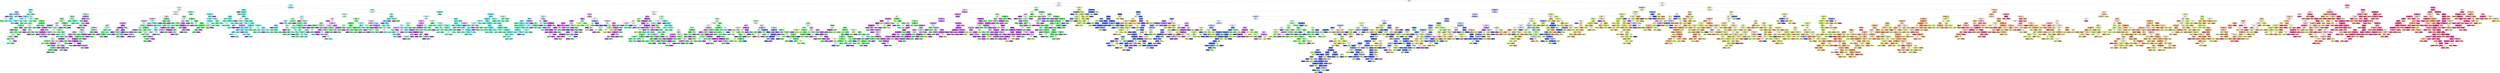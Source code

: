 digraph Tree {
node [shape=box, style="filled", color="black"] ;
0 [label="Elevation <= 2678.5\ngini = 0.857\nsamples = 12852\nvalue = [1847, 1828, 1835, 1841, 1839, 1841, 1821]\nclass = 1", fillcolor="#e5813900"] ;
1 [label="Elevation <= 2369.5\ngini = 0.708\nsamples = 5627\nvalue = [11, 204, 1716, 1841, 171, 1684, 0]\nclass = 4", fillcolor="#39e5e208"] ;
0 -> 1 [labeldistance=2.5, labelangle=45, headlabel="True"] ;
2 [label="Hillshade_9am <= 195.5\ngini = 0.594\nsamples = 3135\nvalue = [0, 5, 799, 1728, 0, 603, 0]\nclass = 4", fillcolor="#39e5e265"] ;
1 -> 2 ;
3 [label="Horizontal_Distance_To_Hydrology <= 15.0\ngini = 0.632\nsamples = 1067\nvalue = [0, 4, 477, 195, 0, 391, 0]\nclass = 3", fillcolor="#39e54d20"] ;
2 -> 3 ;
4 [label="Soil_Type10 <= 0.5\ngini = 0.217\nsamples = 117\nvalue = [0, 0, 10, 103, 0, 4, 0]\nclass = 4", fillcolor="#39e5e2de"] ;
3 -> 4 ;
5 [label="Elevation <= 2284.0\ngini = 0.107\nsamples = 89\nvalue = [0, 0, 1, 84, 0, 4, 0]\nclass = 4", fillcolor="#39e5e2f0"] ;
4 -> 5 ;
6 [label="Elevation <= 1967.5\ngini = 0.068\nsamples = 86\nvalue = [0, 0, 1, 83, 0, 2, 0]\nclass = 4", fillcolor="#39e5e2f6"] ;
5 -> 6 ;
7 [label="gini = 0.0\nsamples = 1\nvalue = [0, 0, 0, 0, 0, 1, 0]\nclass = 6", fillcolor="#b139e5ff"] ;
6 -> 7 ;
8 [label="Elevation <= 2017.0\ngini = 0.046\nsamples = 85\nvalue = [0, 0, 1, 83, 0, 1, 0]\nclass = 4", fillcolor="#39e5e2f9"] ;
6 -> 8 ;
9 [label="Aspect <= 279.0\ngini = 0.5\nsamples = 2\nvalue = [0, 0, 1, 1, 0, 0, 0]\nclass = 3", fillcolor="#39e54d00"] ;
8 -> 9 ;
10 [label="gini = 0.0\nsamples = 1\nvalue = [0, 0, 1, 0, 0, 0, 0]\nclass = 3", fillcolor="#39e54dff"] ;
9 -> 10 ;
11 [label="gini = 0.0\nsamples = 1\nvalue = [0, 0, 0, 1, 0, 0, 0]\nclass = 4", fillcolor="#39e5e2ff"] ;
9 -> 11 ;
12 [label="Elevation <= 2264.5\ngini = 0.024\nsamples = 83\nvalue = [0, 0, 0, 82, 0, 1, 0]\nclass = 4", fillcolor="#39e5e2fc"] ;
8 -> 12 ;
13 [label="gini = 0.0\nsamples = 78\nvalue = [0, 0, 0, 78, 0, 0, 0]\nclass = 4", fillcolor="#39e5e2ff"] ;
12 -> 13 ;
14 [label="Horizontal_Distance_To_Roadways <= 1190.5\ngini = 0.32\nsamples = 5\nvalue = [0, 0, 0, 4, 0, 1, 0]\nclass = 4", fillcolor="#39e5e2bf"] ;
12 -> 14 ;
15 [label="gini = 0.0\nsamples = 4\nvalue = [0, 0, 0, 4, 0, 0, 0]\nclass = 4", fillcolor="#39e5e2ff"] ;
14 -> 15 ;
16 [label="gini = 0.0\nsamples = 1\nvalue = [0, 0, 0, 0, 0, 1, 0]\nclass = 6", fillcolor="#b139e5ff"] ;
14 -> 16 ;
17 [label="Horizontal_Distance_To_Roadways <= 962.0\ngini = 0.444\nsamples = 3\nvalue = [0, 0, 0, 1, 0, 2, 0]\nclass = 6", fillcolor="#b139e57f"] ;
5 -> 17 ;
18 [label="gini = 0.0\nsamples = 1\nvalue = [0, 0, 0, 1, 0, 0, 0]\nclass = 4", fillcolor="#39e5e2ff"] ;
17 -> 18 ;
19 [label="gini = 0.0\nsamples = 2\nvalue = [0, 0, 0, 0, 0, 2, 0]\nclass = 6", fillcolor="#b139e5ff"] ;
17 -> 19 ;
20 [label="Hillshade_3pm <= 190.0\ngini = 0.436\nsamples = 28\nvalue = [0, 0, 9, 19, 0, 0, 0]\nclass = 4", fillcolor="#39e5e286"] ;
4 -> 20 ;
21 [label="Aspect <= 346.5\ngini = 0.365\nsamples = 25\nvalue = [0, 0, 6, 19, 0, 0, 0]\nclass = 4", fillcolor="#39e5e2ae"] ;
20 -> 21 ;
22 [label="Horizontal_Distance_To_Fire_Points <= 690.0\ngini = 0.198\nsamples = 18\nvalue = [0, 0, 2, 16, 0, 0, 0]\nclass = 4", fillcolor="#39e5e2df"] ;
21 -> 22 ;
23 [label="gini = 0.0\nsamples = 14\nvalue = [0, 0, 0, 14, 0, 0, 0]\nclass = 4", fillcolor="#39e5e2ff"] ;
22 -> 23 ;
24 [label="Hillshade_3pm <= 127.5\ngini = 0.5\nsamples = 4\nvalue = [0, 0, 2, 2, 0, 0, 0]\nclass = 3", fillcolor="#39e54d00"] ;
22 -> 24 ;
25 [label="gini = 0.0\nsamples = 1\nvalue = [0, 0, 0, 1, 0, 0, 0]\nclass = 4", fillcolor="#39e5e2ff"] ;
24 -> 25 ;
26 [label="Hillshade_9am <= 190.5\ngini = 0.444\nsamples = 3\nvalue = [0, 0, 2, 1, 0, 0, 0]\nclass = 3", fillcolor="#39e54d7f"] ;
24 -> 26 ;
27 [label="gini = 0.0\nsamples = 2\nvalue = [0, 0, 2, 0, 0, 0, 0]\nclass = 3", fillcolor="#39e54dff"] ;
26 -> 27 ;
28 [label="gini = 0.0\nsamples = 1\nvalue = [0, 0, 0, 1, 0, 0, 0]\nclass = 4", fillcolor="#39e5e2ff"] ;
26 -> 28 ;
29 [label="Hillshade_9am <= 186.5\ngini = 0.49\nsamples = 7\nvalue = [0, 0, 4, 3, 0, 0, 0]\nclass = 3", fillcolor="#39e54d40"] ;
21 -> 29 ;
30 [label="Horizontal_Distance_To_Roadways <= 1035.0\ngini = 0.48\nsamples = 5\nvalue = [0, 0, 2, 3, 0, 0, 0]\nclass = 4", fillcolor="#39e5e255"] ;
29 -> 30 ;
31 [label="gini = 0.0\nsamples = 3\nvalue = [0, 0, 0, 3, 0, 0, 0]\nclass = 4", fillcolor="#39e5e2ff"] ;
30 -> 31 ;
32 [label="gini = 0.0\nsamples = 2\nvalue = [0, 0, 2, 0, 0, 0, 0]\nclass = 3", fillcolor="#39e54dff"] ;
30 -> 32 ;
33 [label="gini = 0.0\nsamples = 2\nvalue = [0, 0, 2, 0, 0, 0, 0]\nclass = 3", fillcolor="#39e54dff"] ;
29 -> 33 ;
34 [label="gini = 0.0\nsamples = 3\nvalue = [0, 0, 3, 0, 0, 0, 0]\nclass = 3", fillcolor="#39e54dff"] ;
20 -> 34 ;
35 [label="Soil_Type17 <= 0.5\ngini = 0.583\nsamples = 950\nvalue = [0, 4, 467, 92, 0, 387, 0]\nclass = 3", fillcolor="#39e54d24"] ;
3 -> 35 ;
36 [label="Horizontal_Distance_To_Fire_Points <= 567.5\ngini = 0.554\nsamples = 898\nvalue = [0, 4, 456, 52, 0, 386, 0]\nclass = 3", fillcolor="#39e54d23"] ;
35 -> 36 ;
37 [label="Horizontal_Distance_To_Roadways <= 1195.5\ngini = 0.497\nsamples = 308\nvalue = [0, 2, 200, 21, 0, 85, 0]\nclass = 3", fillcolor="#39e54d84"] ;
36 -> 37 ;
38 [label="Hillshade_Noon <= 246.5\ngini = 0.415\nsamples = 255\nvalue = [0, 2, 189, 21, 0, 43, 0]\nclass = 3", fillcolor="#39e54db0"] ;
37 -> 38 ;
39 [label="Hillshade_9am <= 173.5\ngini = 0.353\nsamples = 229\nvalue = [0, 2, 179, 5, 0, 43, 0]\nclass = 3", fillcolor="#39e54dba"] ;
38 -> 39 ;
40 [label="Vertical_Distance_To_Hydrology <= 60.5\ngini = 0.224\nsamples = 157\nvalue = [0, 0, 137, 1, 0, 19, 0]\nclass = 3", fillcolor="#39e54dda"] ;
39 -> 40 ;
41 [label="Slope <= 31.5\ngini = 0.381\nsamples = 76\nvalue = [0, 0, 57, 1, 0, 18, 0]\nclass = 3", fillcolor="#39e54dab"] ;
40 -> 41 ;
42 [label="Horizontal_Distance_To_Fire_Points <= 556.0\ngini = 0.291\nsamples = 58\nvalue = [0, 0, 48, 1, 0, 9, 0]\nclass = 3", fillcolor="#39e54dcb"] ;
41 -> 42 ;
43 [label="Wilderness_Area4 <= 0.5\ngini = 0.249\nsamples = 56\nvalue = [0, 0, 48, 1, 0, 7, 0]\nclass = 3", fillcolor="#39e54dd5"] ;
42 -> 43 ;
44 [label="gini = 0.0\nsamples = 2\nvalue = [0, 0, 0, 0, 0, 2, 0]\nclass = 6", fillcolor="#b139e5ff"] ;
43 -> 44 ;
45 [label="Aspect <= 329.5\ngini = 0.201\nsamples = 54\nvalue = [0, 0, 48, 1, 0, 5, 0]\nclass = 3", fillcolor="#39e54de0"] ;
43 -> 45 ;
46 [label="gini = 0.0\nsamples = 33\nvalue = [0, 0, 33, 0, 0, 0, 0]\nclass = 3", fillcolor="#39e54dff"] ;
45 -> 46 ;
47 [label="Elevation <= 2187.5\ngini = 0.431\nsamples = 21\nvalue = [0, 0, 15, 1, 0, 5, 0]\nclass = 3", fillcolor="#39e54d9f"] ;
45 -> 47 ;
48 [label="Vertical_Distance_To_Hydrology <= 41.5\ngini = 0.569\nsamples = 12\nvalue = [0, 0, 6, 1, 0, 5, 0]\nclass = 3", fillcolor="#39e54d24"] ;
47 -> 48 ;
49 [label="Horizontal_Distance_To_Fire_Points <= 506.0\ngini = 0.494\nsamples = 9\nvalue = [0, 0, 6, 1, 0, 2, 0]\nclass = 3", fillcolor="#39e54d92"] ;
48 -> 49 ;
50 [label="gini = 0.0\nsamples = 5\nvalue = [0, 0, 5, 0, 0, 0, 0]\nclass = 3", fillcolor="#39e54dff"] ;
49 -> 50 ;
51 [label="Hillshade_Noon <= 187.5\ngini = 0.625\nsamples = 4\nvalue = [0, 0, 1, 1, 0, 2, 0]\nclass = 6", fillcolor="#b139e555"] ;
49 -> 51 ;
52 [label="Hillshade_9am <= 161.0\ngini = 0.5\nsamples = 2\nvalue = [0, 0, 1, 1, 0, 0, 0]\nclass = 3", fillcolor="#39e54d00"] ;
51 -> 52 ;
53 [label="gini = 0.0\nsamples = 1\nvalue = [0, 0, 0, 1, 0, 0, 0]\nclass = 4", fillcolor="#39e5e2ff"] ;
52 -> 53 ;
54 [label="gini = 0.0\nsamples = 1\nvalue = [0, 0, 1, 0, 0, 0, 0]\nclass = 3", fillcolor="#39e54dff"] ;
52 -> 54 ;
55 [label="gini = 0.0\nsamples = 2\nvalue = [0, 0, 0, 0, 0, 2, 0]\nclass = 6", fillcolor="#b139e5ff"] ;
51 -> 55 ;
56 [label="gini = 0.0\nsamples = 3\nvalue = [0, 0, 0, 0, 0, 3, 0]\nclass = 6", fillcolor="#b139e5ff"] ;
48 -> 56 ;
57 [label="gini = 0.0\nsamples = 9\nvalue = [0, 0, 9, 0, 0, 0, 0]\nclass = 3", fillcolor="#39e54dff"] ;
47 -> 57 ;
58 [label="gini = 0.0\nsamples = 2\nvalue = [0, 0, 0, 0, 0, 2, 0]\nclass = 6", fillcolor="#b139e5ff"] ;
42 -> 58 ;
59 [label="Horizontal_Distance_To_Roadways <= 316.0\ngini = 0.5\nsamples = 18\nvalue = [0, 0, 9, 0, 0, 9, 0]\nclass = 3", fillcolor="#39e54d00"] ;
41 -> 59 ;
60 [label="gini = 0.0\nsamples = 4\nvalue = [0, 0, 4, 0, 0, 0, 0]\nclass = 3", fillcolor="#39e54dff"] ;
59 -> 60 ;
61 [label="Slope <= 35.0\ngini = 0.459\nsamples = 14\nvalue = [0, 0, 5, 0, 0, 9, 0]\nclass = 6", fillcolor="#b139e571"] ;
59 -> 61 ;
62 [label="Hillshade_9am <= 116.0\ngini = 0.219\nsamples = 8\nvalue = [0, 0, 1, 0, 0, 7, 0]\nclass = 6", fillcolor="#b139e5db"] ;
61 -> 62 ;
63 [label="gini = 0.0\nsamples = 1\nvalue = [0, 0, 1, 0, 0, 0, 0]\nclass = 3", fillcolor="#39e54dff"] ;
62 -> 63 ;
64 [label="gini = 0.0\nsamples = 7\nvalue = [0, 0, 0, 0, 0, 7, 0]\nclass = 6", fillcolor="#b139e5ff"] ;
62 -> 64 ;
65 [label="Aspect <= 306.0\ngini = 0.444\nsamples = 6\nvalue = [0, 0, 4, 0, 0, 2, 0]\nclass = 3", fillcolor="#39e54d7f"] ;
61 -> 65 ;
66 [label="gini = 0.0\nsamples = 3\nvalue = [0, 0, 3, 0, 0, 0, 0]\nclass = 3", fillcolor="#39e54dff"] ;
65 -> 66 ;
67 [label="Hillshade_9am <= 111.0\ngini = 0.444\nsamples = 3\nvalue = [0, 0, 1, 0, 0, 2, 0]\nclass = 6", fillcolor="#b139e57f"] ;
65 -> 67 ;
68 [label="gini = 0.0\nsamples = 2\nvalue = [0, 0, 0, 0, 0, 2, 0]\nclass = 6", fillcolor="#b139e5ff"] ;
67 -> 68 ;
69 [label="gini = 0.0\nsamples = 1\nvalue = [0, 0, 1, 0, 0, 0, 0]\nclass = 3", fillcolor="#39e54dff"] ;
67 -> 69 ;
70 [label="Horizontal_Distance_To_Fire_Points <= 142.0\ngini = 0.024\nsamples = 81\nvalue = [0, 0, 80, 0, 0, 1, 0]\nclass = 3", fillcolor="#39e54dfc"] ;
40 -> 70 ;
71 [label="Aspect <= 328.0\ngini = 0.198\nsamples = 9\nvalue = [0, 0, 8, 0, 0, 1, 0]\nclass = 3", fillcolor="#39e54ddf"] ;
70 -> 71 ;
72 [label="gini = 0.0\nsamples = 8\nvalue = [0, 0, 8, 0, 0, 0, 0]\nclass = 3", fillcolor="#39e54dff"] ;
71 -> 72 ;
73 [label="gini = 0.0\nsamples = 1\nvalue = [0, 0, 0, 0, 0, 1, 0]\nclass = 6", fillcolor="#b139e5ff"] ;
71 -> 73 ;
74 [label="gini = 0.0\nsamples = 72\nvalue = [0, 0, 72, 0, 0, 0, 0]\nclass = 3", fillcolor="#39e54dff"] ;
70 -> 74 ;
75 [label="Horizontal_Distance_To_Hydrology <= 237.0\ngini = 0.545\nsamples = 72\nvalue = [0, 2, 42, 4, 0, 24, 0]\nclass = 3", fillcolor="#39e54d60"] ;
39 -> 75 ;
76 [label="Hillshade_3pm <= 133.0\ngini = 0.603\nsamples = 42\nvalue = [0, 2, 14, 4, 0, 22, 0]\nclass = 6", fillcolor="#b139e549"] ;
75 -> 76 ;
77 [label="Horizontal_Distance_To_Roadways <= 801.5\ngini = 0.308\nsamples = 21\nvalue = [0, 0, 4, 0, 0, 17, 0]\nclass = 6", fillcolor="#b139e5c3"] ;
76 -> 77 ;
78 [label="Vertical_Distance_To_Hydrology <= 124.0\ngini = 0.255\nsamples = 20\nvalue = [0, 0, 3, 0, 0, 17, 0]\nclass = 6", fillcolor="#b139e5d2"] ;
77 -> 78 ;
79 [label="Elevation <= 2069.0\ngini = 0.188\nsamples = 19\nvalue = [0, 0, 2, 0, 0, 17, 0]\nclass = 6", fillcolor="#b139e5e1"] ;
78 -> 79 ;
80 [label="gini = 0.0\nsamples = 1\nvalue = [0, 0, 1, 0, 0, 0, 0]\nclass = 3", fillcolor="#39e54dff"] ;
79 -> 80 ;
81 [label="Horizontal_Distance_To_Fire_Points <= 529.5\ngini = 0.105\nsamples = 18\nvalue = [0, 0, 1, 0, 0, 17, 0]\nclass = 6", fillcolor="#b139e5f0"] ;
79 -> 81 ;
82 [label="gini = 0.0\nsamples = 14\nvalue = [0, 0, 0, 0, 0, 14, 0]\nclass = 6", fillcolor="#b139e5ff"] ;
81 -> 82 ;
83 [label="Horizontal_Distance_To_Fire_Points <= 544.0\ngini = 0.375\nsamples = 4\nvalue = [0, 0, 1, 0, 0, 3, 0]\nclass = 6", fillcolor="#b139e5aa"] ;
81 -> 83 ;
84 [label="gini = 0.0\nsamples = 1\nvalue = [0, 0, 1, 0, 0, 0, 0]\nclass = 3", fillcolor="#39e54dff"] ;
83 -> 84 ;
85 [label="gini = 0.0\nsamples = 3\nvalue = [0, 0, 0, 0, 0, 3, 0]\nclass = 6", fillcolor="#b139e5ff"] ;
83 -> 85 ;
86 [label="gini = 0.0\nsamples = 1\nvalue = [0, 0, 1, 0, 0, 0, 0]\nclass = 3", fillcolor="#39e54dff"] ;
78 -> 86 ;
87 [label="gini = 0.0\nsamples = 1\nvalue = [0, 0, 1, 0, 0, 0, 0]\nclass = 3", fillcolor="#39e54dff"] ;
77 -> 87 ;
88 [label="Soil_Type5 <= 0.5\ngini = 0.671\nsamples = 21\nvalue = [0, 2, 10, 4, 0, 5, 0]\nclass = 3", fillcolor="#39e54d50"] ;
76 -> 88 ;
89 [label="Horizontal_Distance_To_Roadways <= 348.0\ngini = 0.617\nsamples = 18\nvalue = [0, 2, 10, 4, 0, 2, 0]\nclass = 3", fillcolor="#39e54d6d"] ;
88 -> 89 ;
90 [label="Hillshade_9am <= 186.0\ngini = 0.64\nsamples = 5\nvalue = [0, 2, 1, 0, 0, 2, 0]\nclass = 2", fillcolor="#b7e53900"] ;
89 -> 90 ;
91 [label="Horizontal_Distance_To_Roadways <= 183.0\ngini = 0.444\nsamples = 3\nvalue = [0, 0, 1, 0, 0, 2, 0]\nclass = 6", fillcolor="#b139e57f"] ;
90 -> 91 ;
92 [label="gini = 0.0\nsamples = 1\nvalue = [0, 0, 1, 0, 0, 0, 0]\nclass = 3", fillcolor="#39e54dff"] ;
91 -> 92 ;
93 [label="gini = 0.0\nsamples = 2\nvalue = [0, 0, 0, 0, 0, 2, 0]\nclass = 6", fillcolor="#b139e5ff"] ;
91 -> 93 ;
94 [label="gini = 0.0\nsamples = 2\nvalue = [0, 2, 0, 0, 0, 0, 0]\nclass = 2", fillcolor="#b7e539ff"] ;
90 -> 94 ;
95 [label="Horizontal_Distance_To_Fire_Points <= 271.5\ngini = 0.426\nsamples = 13\nvalue = [0, 0, 9, 4, 0, 0, 0]\nclass = 3", fillcolor="#39e54d8e"] ;
89 -> 95 ;
96 [label="gini = 0.0\nsamples = 2\nvalue = [0, 0, 0, 2, 0, 0, 0]\nclass = 4", fillcolor="#39e5e2ff"] ;
95 -> 96 ;
97 [label="Aspect <= 313.0\ngini = 0.298\nsamples = 11\nvalue = [0, 0, 9, 2, 0, 0, 0]\nclass = 3", fillcolor="#39e54dc6"] ;
95 -> 97 ;
98 [label="gini = 0.0\nsamples = 8\nvalue = [0, 0, 8, 0, 0, 0, 0]\nclass = 3", fillcolor="#39e54dff"] ;
97 -> 98 ;
99 [label="Vertical_Distance_To_Hydrology <= 54.5\ngini = 0.444\nsamples = 3\nvalue = [0, 0, 1, 2, 0, 0, 0]\nclass = 4", fillcolor="#39e5e27f"] ;
97 -> 99 ;
100 [label="gini = 0.0\nsamples = 2\nvalue = [0, 0, 0, 2, 0, 0, 0]\nclass = 4", fillcolor="#39e5e2ff"] ;
99 -> 100 ;
101 [label="gini = 0.0\nsamples = 1\nvalue = [0, 0, 1, 0, 0, 0, 0]\nclass = 3", fillcolor="#39e54dff"] ;
99 -> 101 ;
102 [label="gini = 0.0\nsamples = 3\nvalue = [0, 0, 0, 0, 0, 3, 0]\nclass = 6", fillcolor="#b139e5ff"] ;
88 -> 102 ;
103 [label="Horizontal_Distance_To_Fire_Points <= 157.5\ngini = 0.124\nsamples = 30\nvalue = [0, 0, 28, 0, 0, 2, 0]\nclass = 3", fillcolor="#39e54ded"] ;
75 -> 103 ;
104 [label="Hillshade_Noon <= 196.0\ngini = 0.444\nsamples = 3\nvalue = [0, 0, 1, 0, 0, 2, 0]\nclass = 6", fillcolor="#b139e57f"] ;
103 -> 104 ;
105 [label="gini = 0.0\nsamples = 1\nvalue = [0, 0, 1, 0, 0, 0, 0]\nclass = 3", fillcolor="#39e54dff"] ;
104 -> 105 ;
106 [label="gini = 0.0\nsamples = 2\nvalue = [0, 0, 0, 0, 0, 2, 0]\nclass = 6", fillcolor="#b139e5ff"] ;
104 -> 106 ;
107 [label="gini = 0.0\nsamples = 27\nvalue = [0, 0, 27, 0, 0, 0, 0]\nclass = 3", fillcolor="#39e54dff"] ;
103 -> 107 ;
108 [label="Horizontal_Distance_To_Hydrology <= 213.0\ngini = 0.473\nsamples = 26\nvalue = [0, 0, 10, 16, 0, 0, 0]\nclass = 4", fillcolor="#39e5e260"] ;
38 -> 108 ;
109 [label="gini = 0.0\nsamples = 9\nvalue = [0, 0, 9, 0, 0, 0, 0]\nclass = 3", fillcolor="#39e54dff"] ;
108 -> 109 ;
110 [label="Vertical_Distance_To_Hydrology <= 33.5\ngini = 0.111\nsamples = 17\nvalue = [0, 0, 1, 16, 0, 0, 0]\nclass = 4", fillcolor="#39e5e2ef"] ;
108 -> 110 ;
111 [label="gini = 0.0\nsamples = 1\nvalue = [0, 0, 1, 0, 0, 0, 0]\nclass = 3", fillcolor="#39e54dff"] ;
110 -> 111 ;
112 [label="gini = 0.0\nsamples = 16\nvalue = [0, 0, 0, 16, 0, 0, 0]\nclass = 4", fillcolor="#39e5e2ff"] ;
110 -> 112 ;
113 [label="Horizontal_Distance_To_Hydrology <= 198.0\ngini = 0.329\nsamples = 53\nvalue = [0, 0, 11, 0, 0, 42, 0]\nclass = 6", fillcolor="#b139e5bc"] ;
37 -> 113 ;
114 [label="Elevation <= 2186.5\ngini = 0.245\nsamples = 49\nvalue = [0, 0, 7, 0, 0, 42, 0]\nclass = 6", fillcolor="#b139e5d4"] ;
113 -> 114 ;
115 [label="gini = 0.0\nsamples = 2\nvalue = [0, 0, 2, 0, 0, 0, 0]\nclass = 3", fillcolor="#39e54dff"] ;
114 -> 115 ;
116 [label="Hillshade_Noon <= 211.0\ngini = 0.19\nsamples = 47\nvalue = [0, 0, 5, 0, 0, 42, 0]\nclass = 6", fillcolor="#b139e5e1"] ;
114 -> 116 ;
117 [label="Aspect <= 336.0\ngini = 0.444\nsamples = 15\nvalue = [0, 0, 5, 0, 0, 10, 0]\nclass = 6", fillcolor="#b139e57f"] ;
116 -> 117 ;
118 [label="Hillshade_Noon <= 177.5\ngini = 0.278\nsamples = 6\nvalue = [0, 0, 5, 0, 0, 1, 0]\nclass = 3", fillcolor="#39e54dcc"] ;
117 -> 118 ;
119 [label="gini = 0.0\nsamples = 1\nvalue = [0, 0, 0, 0, 0, 1, 0]\nclass = 6", fillcolor="#b139e5ff"] ;
118 -> 119 ;
120 [label="gini = 0.0\nsamples = 5\nvalue = [0, 0, 5, 0, 0, 0, 0]\nclass = 3", fillcolor="#39e54dff"] ;
118 -> 120 ;
121 [label="gini = 0.0\nsamples = 9\nvalue = [0, 0, 0, 0, 0, 9, 0]\nclass = 6", fillcolor="#b139e5ff"] ;
117 -> 121 ;
122 [label="gini = 0.0\nsamples = 32\nvalue = [0, 0, 0, 0, 0, 32, 0]\nclass = 6", fillcolor="#b139e5ff"] ;
116 -> 122 ;
123 [label="gini = 0.0\nsamples = 4\nvalue = [0, 0, 4, 0, 0, 0, 0]\nclass = 3", fillcolor="#39e54dff"] ;
113 -> 123 ;
124 [label="Horizontal_Distance_To_Fire_Points <= 1063.0\ngini = 0.549\nsamples = 590\nvalue = [0, 2, 256, 31, 0, 301, 0]\nclass = 6", fillcolor="#b139e522"] ;
36 -> 124 ;
125 [label="Hillshade_3pm <= 230.5\ngini = 0.531\nsamples = 470\nvalue = [0, 2, 170, 26, 0, 272, 0]\nclass = 6", fillcolor="#b139e557"] ;
124 -> 125 ;
126 [label="Horizontal_Distance_To_Hydrology <= 406.0\ngini = 0.516\nsamples = 437\nvalue = [0, 2, 141, 26, 0, 268, 0]\nclass = 6", fillcolor="#b139e56d"] ;
125 -> 126 ;
127 [label="Horizontal_Distance_To_Roadways <= 1167.5\ngini = 0.491\nsamples = 419\nvalue = [0, 2, 131, 18, 0, 268, 0]\nclass = 6", fillcolor="#b139e579"] ;
126 -> 127 ;
128 [label="Horizontal_Distance_To_Fire_Points <= 802.5\ngini = 0.425\nsamples = 293\nvalue = [0, 2, 72, 9, 0, 210, 0]\nclass = 6", fillcolor="#b139e59f"] ;
127 -> 128 ;
129 [label="Hillshade_Noon <= 235.5\ngini = 0.536\nsamples = 163\nvalue = [0, 2, 60, 8, 0, 93, 0]\nclass = 6", fillcolor="#b139e552"] ;
128 -> 129 ;
130 [label="Horizontal_Distance_To_Hydrology <= 314.0\ngini = 0.48\nsamples = 144\nvalue = [0, 2, 50, 1, 0, 91, 0]\nclass = 6", fillcolor="#b139e56f"] ;
129 -> 130 ;
131 [label="Hillshade_3pm <= 209.5\ngini = 0.451\nsamples = 130\nvalue = [0, 2, 39, 1, 0, 88, 0]\nclass = 6", fillcolor="#b139e589"] ;
130 -> 131 ;
132 [label="Slope <= 36.5\ngini = 0.401\nsamples = 112\nvalue = [0, 2, 28, 0, 0, 82, 0]\nclass = 6", fillcolor="#b139e5a4"] ;
131 -> 132 ;
133 [label="Slope <= 25.5\ngini = 0.381\nsamples = 109\nvalue = [0, 2, 25, 0, 0, 82, 0]\nclass = 6", fillcolor="#b139e5ad"] ;
132 -> 133 ;
134 [label="Hillshade_9am <= 188.5\ngini = 0.497\nsamples = 55\nvalue = [0, 2, 19, 0, 0, 34, 0]\nclass = 6", fillcolor="#b139e56a"] ;
133 -> 134 ;
135 [label="Hillshade_3pm <= 146.5\ngini = 0.518\nsamples = 43\nvalue = [0, 1, 19, 0, 0, 23, 0]\nclass = 6", fillcolor="#b139e52a"] ;
134 -> 135 ;
136 [label="Horizontal_Distance_To_Fire_Points <= 590.0\ngini = 0.32\nsamples = 5\nvalue = [0, 1, 4, 0, 0, 0, 0]\nclass = 3", fillcolor="#39e54dbf"] ;
135 -> 136 ;
137 [label="gini = 0.0\nsamples = 1\nvalue = [0, 1, 0, 0, 0, 0, 0]\nclass = 2", fillcolor="#b7e539ff"] ;
136 -> 137 ;
138 [label="gini = 0.0\nsamples = 4\nvalue = [0, 0, 4, 0, 0, 0, 0]\nclass = 3", fillcolor="#39e54dff"] ;
136 -> 138 ;
139 [label="Elevation <= 2123.5\ngini = 0.478\nsamples = 38\nvalue = [0, 0, 15, 0, 0, 23, 0]\nclass = 6", fillcolor="#b139e559"] ;
135 -> 139 ;
140 [label="Horizontal_Distance_To_Roadways <= 166.0\ngini = 0.278\nsamples = 12\nvalue = [0, 0, 2, 0, 0, 10, 0]\nclass = 6", fillcolor="#b139e5cc"] ;
139 -> 140 ;
141 [label="gini = 0.0\nsamples = 2\nvalue = [0, 0, 2, 0, 0, 0, 0]\nclass = 3", fillcolor="#39e54dff"] ;
140 -> 141 ;
142 [label="gini = 0.0\nsamples = 10\nvalue = [0, 0, 0, 0, 0, 10, 0]\nclass = 6", fillcolor="#b139e5ff"] ;
140 -> 142 ;
143 [label="Vertical_Distance_To_Hydrology <= 58.0\ngini = 0.5\nsamples = 26\nvalue = [0, 0, 13, 0, 0, 13, 0]\nclass = 3", fillcolor="#39e54d00"] ;
139 -> 143 ;
144 [label="Elevation <= 2355.0\ngini = 0.408\nsamples = 14\nvalue = [0, 0, 10, 0, 0, 4, 0]\nclass = 3", fillcolor="#39e54d99"] ;
143 -> 144 ;
145 [label="Horizontal_Distance_To_Roadways <= 1130.0\ngini = 0.278\nsamples = 12\nvalue = [0, 0, 10, 0, 0, 2, 0]\nclass = 3", fillcolor="#39e54dcc"] ;
144 -> 145 ;
146 [label="Vertical_Distance_To_Hydrology <= 5.0\ngini = 0.165\nsamples = 11\nvalue = [0, 0, 10, 0, 0, 1, 0]\nclass = 3", fillcolor="#39e54de6"] ;
145 -> 146 ;
147 [label="gini = 0.0\nsamples = 1\nvalue = [0, 0, 0, 0, 0, 1, 0]\nclass = 6", fillcolor="#b139e5ff"] ;
146 -> 147 ;
148 [label="gini = 0.0\nsamples = 10\nvalue = [0, 0, 10, 0, 0, 0, 0]\nclass = 3", fillcolor="#39e54dff"] ;
146 -> 148 ;
149 [label="gini = 0.0\nsamples = 1\nvalue = [0, 0, 0, 0, 0, 1, 0]\nclass = 6", fillcolor="#b139e5ff"] ;
145 -> 149 ;
150 [label="gini = 0.0\nsamples = 2\nvalue = [0, 0, 0, 0, 0, 2, 0]\nclass = 6", fillcolor="#b139e5ff"] ;
144 -> 150 ;
151 [label="Hillshade_9am <= 186.0\ngini = 0.375\nsamples = 12\nvalue = [0, 0, 3, 0, 0, 9, 0]\nclass = 6", fillcolor="#b139e5aa"] ;
143 -> 151 ;
152 [label="Aspect <= 301.0\ngini = 0.18\nsamples = 10\nvalue = [0, 0, 1, 0, 0, 9, 0]\nclass = 6", fillcolor="#b139e5e3"] ;
151 -> 152 ;
153 [label="gini = 0.0\nsamples = 1\nvalue = [0, 0, 1, 0, 0, 0, 0]\nclass = 3", fillcolor="#39e54dff"] ;
152 -> 153 ;
154 [label="gini = 0.0\nsamples = 9\nvalue = [0, 0, 0, 0, 0, 9, 0]\nclass = 6", fillcolor="#b139e5ff"] ;
152 -> 154 ;
155 [label="gini = 0.0\nsamples = 2\nvalue = [0, 0, 2, 0, 0, 0, 0]\nclass = 3", fillcolor="#39e54dff"] ;
151 -> 155 ;
156 [label="Horizontal_Distance_To_Roadways <= 140.0\ngini = 0.153\nsamples = 12\nvalue = [0, 1, 0, 0, 0, 11, 0]\nclass = 6", fillcolor="#b139e5e8"] ;
134 -> 156 ;
157 [label="gini = 0.0\nsamples = 1\nvalue = [0, 1, 0, 0, 0, 0, 0]\nclass = 2", fillcolor="#b7e539ff"] ;
156 -> 157 ;
158 [label="gini = 0.0\nsamples = 11\nvalue = [0, 0, 0, 0, 0, 11, 0]\nclass = 6", fillcolor="#b139e5ff"] ;
156 -> 158 ;
159 [label="Hillshade_3pm <= 92.5\ngini = 0.198\nsamples = 54\nvalue = [0, 0, 6, 0, 0, 48, 0]\nclass = 6", fillcolor="#b139e5df"] ;
133 -> 159 ;
160 [label="Horizontal_Distance_To_Roadways <= 418.0\ngini = 0.5\nsamples = 6\nvalue = [0, 0, 3, 0, 0, 3, 0]\nclass = 3", fillcolor="#39e54d00"] ;
159 -> 160 ;
161 [label="gini = 0.0\nsamples = 2\nvalue = [0, 0, 2, 0, 0, 0, 0]\nclass = 3", fillcolor="#39e54dff"] ;
160 -> 161 ;
162 [label="Hillshade_3pm <= 57.5\ngini = 0.375\nsamples = 4\nvalue = [0, 0, 1, 0, 0, 3, 0]\nclass = 6", fillcolor="#b139e5aa"] ;
160 -> 162 ;
163 [label="gini = 0.0\nsamples = 1\nvalue = [0, 0, 1, 0, 0, 0, 0]\nclass = 3", fillcolor="#39e54dff"] ;
162 -> 163 ;
164 [label="gini = 0.0\nsamples = 3\nvalue = [0, 0, 0, 0, 0, 3, 0]\nclass = 6", fillcolor="#b139e5ff"] ;
162 -> 164 ;
165 [label="Vertical_Distance_To_Hydrology <= 148.0\ngini = 0.117\nsamples = 48\nvalue = [0, 0, 3, 0, 0, 45, 0]\nclass = 6", fillcolor="#b139e5ee"] ;
159 -> 165 ;
166 [label="Horizontal_Distance_To_Hydrology <= 36.0\ngini = 0.081\nsamples = 47\nvalue = [0, 0, 2, 0, 0, 45, 0]\nclass = 6", fillcolor="#b139e5f4"] ;
165 -> 166 ;
167 [label="Hillshade_3pm <= 173.0\ngini = 0.5\nsamples = 2\nvalue = [0, 0, 1, 0, 0, 1, 0]\nclass = 3", fillcolor="#39e54d00"] ;
166 -> 167 ;
168 [label="gini = 0.0\nsamples = 1\nvalue = [0, 0, 1, 0, 0, 0, 0]\nclass = 3", fillcolor="#39e54dff"] ;
167 -> 168 ;
169 [label="gini = 0.0\nsamples = 1\nvalue = [0, 0, 0, 0, 0, 1, 0]\nclass = 6", fillcolor="#b139e5ff"] ;
167 -> 169 ;
170 [label="Hillshade_Noon <= 202.5\ngini = 0.043\nsamples = 45\nvalue = [0, 0, 1, 0, 0, 44, 0]\nclass = 6", fillcolor="#b139e5f9"] ;
166 -> 170 ;
171 [label="gini = 0.0\nsamples = 41\nvalue = [0, 0, 0, 0, 0, 41, 0]\nclass = 6", fillcolor="#b139e5ff"] ;
170 -> 171 ;
172 [label="Horizontal_Distance_To_Roadways <= 339.0\ngini = 0.375\nsamples = 4\nvalue = [0, 0, 1, 0, 0, 3, 0]\nclass = 6", fillcolor="#b139e5aa"] ;
170 -> 172 ;
173 [label="gini = 0.0\nsamples = 1\nvalue = [0, 0, 1, 0, 0, 0, 0]\nclass = 3", fillcolor="#39e54dff"] ;
172 -> 173 ;
174 [label="gini = 0.0\nsamples = 3\nvalue = [0, 0, 0, 0, 0, 3, 0]\nclass = 6", fillcolor="#b139e5ff"] ;
172 -> 174 ;
175 [label="gini = 0.0\nsamples = 1\nvalue = [0, 0, 1, 0, 0, 0, 0]\nclass = 3", fillcolor="#39e54dff"] ;
165 -> 175 ;
176 [label="gini = 0.0\nsamples = 3\nvalue = [0, 0, 3, 0, 0, 0, 0]\nclass = 3", fillcolor="#39e54dff"] ;
132 -> 176 ;
177 [label="Horizontal_Distance_To_Fire_Points <= 685.5\ngini = 0.512\nsamples = 18\nvalue = [0, 0, 11, 1, 0, 6, 0]\nclass = 3", fillcolor="#39e54d6a"] ;
131 -> 177 ;
178 [label="Soil_Type14 <= 0.5\ngini = 0.292\nsamples = 12\nvalue = [0, 0, 10, 1, 0, 1, 0]\nclass = 3", fillcolor="#39e54dd1"] ;
177 -> 178 ;
179 [label="Horizontal_Distance_To_Roadways <= 1091.0\ngini = 0.165\nsamples = 11\nvalue = [0, 0, 10, 0, 0, 1, 0]\nclass = 3", fillcolor="#39e54de6"] ;
178 -> 179 ;
180 [label="gini = 0.0\nsamples = 10\nvalue = [0, 0, 10, 0, 0, 0, 0]\nclass = 3", fillcolor="#39e54dff"] ;
179 -> 180 ;
181 [label="gini = 0.0\nsamples = 1\nvalue = [0, 0, 0, 0, 0, 1, 0]\nclass = 6", fillcolor="#b139e5ff"] ;
179 -> 181 ;
182 [label="gini = 0.0\nsamples = 1\nvalue = [0, 0, 0, 1, 0, 0, 0]\nclass = 4", fillcolor="#39e5e2ff"] ;
178 -> 182 ;
183 [label="Horizontal_Distance_To_Hydrology <= 204.0\ngini = 0.278\nsamples = 6\nvalue = [0, 0, 1, 0, 0, 5, 0]\nclass = 6", fillcolor="#b139e5cc"] ;
177 -> 183 ;
184 [label="gini = 0.0\nsamples = 5\nvalue = [0, 0, 0, 0, 0, 5, 0]\nclass = 6", fillcolor="#b139e5ff"] ;
183 -> 184 ;
185 [label="gini = 0.0\nsamples = 1\nvalue = [0, 0, 1, 0, 0, 0, 0]\nclass = 3", fillcolor="#39e54dff"] ;
183 -> 185 ;
186 [label="Horizontal_Distance_To_Roadways <= 984.0\ngini = 0.337\nsamples = 14\nvalue = [0, 0, 11, 0, 0, 3, 0]\nclass = 3", fillcolor="#39e54db9"] ;
130 -> 186 ;
187 [label="Elevation <= 2112.0\ngini = 0.153\nsamples = 12\nvalue = [0, 0, 11, 0, 0, 1, 0]\nclass = 3", fillcolor="#39e54de8"] ;
186 -> 187 ;
188 [label="gini = 0.0\nsamples = 1\nvalue = [0, 0, 0, 0, 0, 1, 0]\nclass = 6", fillcolor="#b139e5ff"] ;
187 -> 188 ;
189 [label="gini = 0.0\nsamples = 11\nvalue = [0, 0, 11, 0, 0, 0, 0]\nclass = 3", fillcolor="#39e54dff"] ;
187 -> 189 ;
190 [label="gini = 0.0\nsamples = 2\nvalue = [0, 0, 0, 0, 0, 2, 0]\nclass = 6", fillcolor="#b139e5ff"] ;
186 -> 190 ;
191 [label="Horizontal_Distance_To_Roadways <= 1059.5\ngini = 0.576\nsamples = 19\nvalue = [0, 0, 10, 7, 0, 2, 0]\nclass = 3", fillcolor="#39e54d40"] ;
129 -> 191 ;
192 [label="Soil_Type3 <= 0.5\ngini = 0.379\nsamples = 13\nvalue = [0, 0, 10, 1, 0, 2, 0]\nclass = 3", fillcolor="#39e54db9"] ;
191 -> 192 ;
193 [label="Elevation <= 2021.0\ngini = 0.278\nsamples = 12\nvalue = [0, 0, 10, 0, 0, 2, 0]\nclass = 3", fillcolor="#39e54dcc"] ;
192 -> 193 ;
194 [label="gini = 0.0\nsamples = 1\nvalue = [0, 0, 0, 0, 0, 1, 0]\nclass = 6", fillcolor="#b139e5ff"] ;
193 -> 194 ;
195 [label="Horizontal_Distance_To_Roadways <= 932.5\ngini = 0.165\nsamples = 11\nvalue = [0, 0, 10, 0, 0, 1, 0]\nclass = 3", fillcolor="#39e54de6"] ;
193 -> 195 ;
196 [label="gini = 0.0\nsamples = 10\nvalue = [0, 0, 10, 0, 0, 0, 0]\nclass = 3", fillcolor="#39e54dff"] ;
195 -> 196 ;
197 [label="gini = 0.0\nsamples = 1\nvalue = [0, 0, 0, 0, 0, 1, 0]\nclass = 6", fillcolor="#b139e5ff"] ;
195 -> 197 ;
198 [label="gini = 0.0\nsamples = 1\nvalue = [0, 0, 0, 1, 0, 0, 0]\nclass = 4", fillcolor="#39e5e2ff"] ;
192 -> 198 ;
199 [label="gini = 0.0\nsamples = 6\nvalue = [0, 0, 0, 6, 0, 0, 0]\nclass = 4", fillcolor="#39e5e2ff"] ;
191 -> 199 ;
200 [label="Soil_Type6 <= 0.5\ngini = 0.181\nsamples = 130\nvalue = [0, 0, 12, 1, 0, 117, 0]\nclass = 6", fillcolor="#b139e5e3"] ;
128 -> 200 ;
201 [label="Horizontal_Distance_To_Roadways <= 406.0\ngini = 0.146\nsamples = 127\nvalue = [0, 0, 9, 1, 0, 117, 0]\nclass = 6", fillcolor="#b139e5e9"] ;
200 -> 201 ;
202 [label="Elevation <= 2115.5\ngini = 0.469\nsamples = 24\nvalue = [0, 0, 7, 1, 0, 16, 0]\nclass = 6", fillcolor="#b139e587"] ;
201 -> 202 ;
203 [label="Slope <= 18.5\ngini = 0.117\nsamples = 16\nvalue = [0, 0, 1, 0, 0, 15, 0]\nclass = 6", fillcolor="#b139e5ee"] ;
202 -> 203 ;
204 [label="gini = 0.0\nsamples = 1\nvalue = [0, 0, 1, 0, 0, 0, 0]\nclass = 3", fillcolor="#39e54dff"] ;
203 -> 204 ;
205 [label="gini = 0.0\nsamples = 15\nvalue = [0, 0, 0, 0, 0, 15, 0]\nclass = 6", fillcolor="#b139e5ff"] ;
203 -> 205 ;
206 [label="Vertical_Distance_To_Hydrology <= 1.5\ngini = 0.406\nsamples = 8\nvalue = [0, 0, 6, 1, 0, 1, 0]\nclass = 3", fillcolor="#39e54db6"] ;
202 -> 206 ;
207 [label="gini = 0.0\nsamples = 1\nvalue = [0, 0, 0, 1, 0, 0, 0]\nclass = 4", fillcolor="#39e5e2ff"] ;
206 -> 207 ;
208 [label="Slope <= 27.0\ngini = 0.245\nsamples = 7\nvalue = [0, 0, 6, 0, 0, 1, 0]\nclass = 3", fillcolor="#39e54dd4"] ;
206 -> 208 ;
209 [label="gini = 0.0\nsamples = 6\nvalue = [0, 0, 6, 0, 0, 0, 0]\nclass = 3", fillcolor="#39e54dff"] ;
208 -> 209 ;
210 [label="gini = 0.0\nsamples = 1\nvalue = [0, 0, 0, 0, 0, 1, 0]\nclass = 6", fillcolor="#b139e5ff"] ;
208 -> 210 ;
211 [label="Aspect <= 358.5\ngini = 0.038\nsamples = 103\nvalue = [0, 0, 2, 0, 0, 101, 0]\nclass = 6", fillcolor="#b139e5fa"] ;
201 -> 211 ;
212 [label="Aspect <= 353.5\ngini = 0.019\nsamples = 102\nvalue = [0, 0, 1, 0, 0, 101, 0]\nclass = 6", fillcolor="#b139e5fc"] ;
211 -> 212 ;
213 [label="gini = 0.0\nsamples = 99\nvalue = [0, 0, 0, 0, 0, 99, 0]\nclass = 6", fillcolor="#b139e5ff"] ;
212 -> 213 ;
214 [label="Vertical_Distance_To_Hydrology <= 136.0\ngini = 0.444\nsamples = 3\nvalue = [0, 0, 1, 0, 0, 2, 0]\nclass = 6", fillcolor="#b139e57f"] ;
212 -> 214 ;
215 [label="gini = 0.0\nsamples = 2\nvalue = [0, 0, 0, 0, 0, 2, 0]\nclass = 6", fillcolor="#b139e5ff"] ;
214 -> 215 ;
216 [label="gini = 0.0\nsamples = 1\nvalue = [0, 0, 1, 0, 0, 0, 0]\nclass = 3", fillcolor="#39e54dff"] ;
214 -> 216 ;
217 [label="gini = 0.0\nsamples = 1\nvalue = [0, 0, 1, 0, 0, 0, 0]\nclass = 3", fillcolor="#39e54dff"] ;
211 -> 217 ;
218 [label="gini = 0.0\nsamples = 3\nvalue = [0, 0, 3, 0, 0, 0, 0]\nclass = 3", fillcolor="#39e54dff"] ;
200 -> 218 ;
219 [label="Hillshade_Noon <= 222.5\ngini = 0.564\nsamples = 126\nvalue = [0, 0, 59, 9, 0, 58, 0]\nclass = 3", fillcolor="#39e54d04"] ;
127 -> 219 ;
220 [label="Horizontal_Distance_To_Fire_Points <= 835.0\ngini = 0.409\nsamples = 72\nvalue = [0, 0, 52, 1, 0, 19, 0]\nclass = 3", fillcolor="#39e54d9f"] ;
219 -> 220 ;
221 [label="Slope <= 24.5\ngini = 0.491\nsamples = 44\nvalue = [0, 0, 25, 0, 0, 19, 0]\nclass = 3", fillcolor="#39e54d3d"] ;
220 -> 221 ;
222 [label="Vertical_Distance_To_Hydrology <= 78.0\ngini = 0.337\nsamples = 14\nvalue = [0, 0, 3, 0, 0, 11, 0]\nclass = 6", fillcolor="#b139e5b9"] ;
221 -> 222 ;
223 [label="gini = 0.0\nsamples = 11\nvalue = [0, 0, 0, 0, 0, 11, 0]\nclass = 6", fillcolor="#b139e5ff"] ;
222 -> 223 ;
224 [label="gini = 0.0\nsamples = 3\nvalue = [0, 0, 3, 0, 0, 0, 0]\nclass = 3", fillcolor="#39e54dff"] ;
222 -> 224 ;
225 [label="Aspect <= 304.5\ngini = 0.391\nsamples = 30\nvalue = [0, 0, 22, 0, 0, 8, 0]\nclass = 3", fillcolor="#39e54da2"] ;
221 -> 225 ;
226 [label="gini = 0.0\nsamples = 11\nvalue = [0, 0, 11, 0, 0, 0, 0]\nclass = 3", fillcolor="#39e54dff"] ;
225 -> 226 ;
227 [label="Horizontal_Distance_To_Roadways <= 1232.0\ngini = 0.488\nsamples = 19\nvalue = [0, 0, 11, 0, 0, 8, 0]\nclass = 3", fillcolor="#39e54d46"] ;
225 -> 227 ;
228 [label="gini = 0.0\nsamples = 6\nvalue = [0, 0, 6, 0, 0, 0, 0]\nclass = 3", fillcolor="#39e54dff"] ;
227 -> 228 ;
229 [label="Hillshade_9am <= 116.5\ngini = 0.473\nsamples = 13\nvalue = [0, 0, 5, 0, 0, 8, 0]\nclass = 6", fillcolor="#b139e560"] ;
227 -> 229 ;
230 [label="gini = 0.0\nsamples = 2\nvalue = [0, 0, 2, 0, 0, 0, 0]\nclass = 3", fillcolor="#39e54dff"] ;
229 -> 230 ;
231 [label="Vertical_Distance_To_Hydrology <= 38.0\ngini = 0.397\nsamples = 11\nvalue = [0, 0, 3, 0, 0, 8, 0]\nclass = 6", fillcolor="#b139e59f"] ;
229 -> 231 ;
232 [label="Horizontal_Distance_To_Fire_Points <= 723.0\ngini = 0.375\nsamples = 4\nvalue = [0, 0, 3, 0, 0, 1, 0]\nclass = 3", fillcolor="#39e54daa"] ;
231 -> 232 ;
233 [label="gini = 0.0\nsamples = 3\nvalue = [0, 0, 3, 0, 0, 0, 0]\nclass = 3", fillcolor="#39e54dff"] ;
232 -> 233 ;
234 [label="gini = 0.0\nsamples = 1\nvalue = [0, 0, 0, 0, 0, 1, 0]\nclass = 6", fillcolor="#b139e5ff"] ;
232 -> 234 ;
235 [label="gini = 0.0\nsamples = 7\nvalue = [0, 0, 0, 0, 0, 7, 0]\nclass = 6", fillcolor="#b139e5ff"] ;
231 -> 235 ;
236 [label="Horizontal_Distance_To_Roadways <= 1677.0\ngini = 0.069\nsamples = 28\nvalue = [0, 0, 27, 1, 0, 0, 0]\nclass = 3", fillcolor="#39e54df6"] ;
220 -> 236 ;
237 [label="gini = 0.0\nsamples = 27\nvalue = [0, 0, 27, 0, 0, 0, 0]\nclass = 3", fillcolor="#39e54dff"] ;
236 -> 237 ;
238 [label="gini = 0.0\nsamples = 1\nvalue = [0, 0, 0, 1, 0, 0, 0]\nclass = 4", fillcolor="#39e5e2ff"] ;
236 -> 238 ;
239 [label="Horizontal_Distance_To_Roadways <= 1224.5\ngini = 0.44\nsamples = 54\nvalue = [0, 0, 7, 8, 0, 39, 0]\nclass = 6", fillcolor="#b139e5ac"] ;
219 -> 239 ;
240 [label="Aspect <= 278.5\ngini = 0.486\nsamples = 12\nvalue = [0, 0, 1, 8, 0, 3, 0]\nclass = 4", fillcolor="#39e5e28e"] ;
239 -> 240 ;
241 [label="Elevation <= 2342.5\ngini = 0.198\nsamples = 9\nvalue = [0, 0, 0, 8, 0, 1, 0]\nclass = 4", fillcolor="#39e5e2df"] ;
240 -> 241 ;
242 [label="gini = 0.0\nsamples = 7\nvalue = [0, 0, 0, 7, 0, 0, 0]\nclass = 4", fillcolor="#39e5e2ff"] ;
241 -> 242 ;
243 [label="Horizontal_Distance_To_Hydrology <= 203.5\ngini = 0.5\nsamples = 2\nvalue = [0, 0, 0, 1, 0, 1, 0]\nclass = 4", fillcolor="#39e5e200"] ;
241 -> 243 ;
244 [label="gini = 0.0\nsamples = 1\nvalue = [0, 0, 0, 0, 0, 1, 0]\nclass = 6", fillcolor="#b139e5ff"] ;
243 -> 244 ;
245 [label="gini = 0.0\nsamples = 1\nvalue = [0, 0, 0, 1, 0, 0, 0]\nclass = 4", fillcolor="#39e5e2ff"] ;
243 -> 245 ;
246 [label="Horizontal_Distance_To_Fire_Points <= 997.5\ngini = 0.444\nsamples = 3\nvalue = [0, 0, 1, 0, 0, 2, 0]\nclass = 6", fillcolor="#b139e57f"] ;
240 -> 246 ;
247 [label="gini = 0.0\nsamples = 2\nvalue = [0, 0, 0, 0, 0, 2, 0]\nclass = 6", fillcolor="#b139e5ff"] ;
246 -> 247 ;
248 [label="gini = 0.0\nsamples = 1\nvalue = [0, 0, 1, 0, 0, 0, 0]\nclass = 3", fillcolor="#39e54dff"] ;
246 -> 248 ;
249 [label="Vertical_Distance_To_Hydrology <= 178.5\ngini = 0.245\nsamples = 42\nvalue = [0, 0, 6, 0, 0, 36, 0]\nclass = 6", fillcolor="#b139e5d4"] ;
239 -> 249 ;
250 [label="Horizontal_Distance_To_Fire_Points <= 908.0\ngini = 0.142\nsamples = 39\nvalue = [0, 0, 3, 0, 0, 36, 0]\nclass = 6", fillcolor="#b139e5ea"] ;
249 -> 250 ;
251 [label="gini = 0.0\nsamples = 31\nvalue = [0, 0, 0, 0, 0, 31, 0]\nclass = 6", fillcolor="#b139e5ff"] ;
250 -> 251 ;
252 [label="Soil_Type10 <= 0.5\ngini = 0.469\nsamples = 8\nvalue = [0, 0, 3, 0, 0, 5, 0]\nclass = 6", fillcolor="#b139e566"] ;
250 -> 252 ;
253 [label="gini = 0.0\nsamples = 5\nvalue = [0, 0, 0, 0, 0, 5, 0]\nclass = 6", fillcolor="#b139e5ff"] ;
252 -> 253 ;
254 [label="gini = 0.0\nsamples = 3\nvalue = [0, 0, 3, 0, 0, 0, 0]\nclass = 3", fillcolor="#39e54dff"] ;
252 -> 254 ;
255 [label="gini = 0.0\nsamples = 3\nvalue = [0, 0, 3, 0, 0, 0, 0]\nclass = 3", fillcolor="#39e54dff"] ;
249 -> 255 ;
256 [label="Horizontal_Distance_To_Roadways <= 1028.5\ngini = 0.494\nsamples = 18\nvalue = [0, 0, 10, 8, 0, 0, 0]\nclass = 3", fillcolor="#39e54d33"] ;
126 -> 256 ;
257 [label="gini = 0.0\nsamples = 9\nvalue = [0, 0, 9, 0, 0, 0, 0]\nclass = 3", fillcolor="#39e54dff"] ;
256 -> 257 ;
258 [label="Horizontal_Distance_To_Fire_Points <= 714.5\ngini = 0.198\nsamples = 9\nvalue = [0, 0, 1, 8, 0, 0, 0]\nclass = 4", fillcolor="#39e5e2df"] ;
256 -> 258 ;
259 [label="gini = 0.0\nsamples = 1\nvalue = [0, 0, 1, 0, 0, 0, 0]\nclass = 3", fillcolor="#39e54dff"] ;
258 -> 259 ;
260 [label="gini = 0.0\nsamples = 8\nvalue = [0, 0, 0, 8, 0, 0, 0]\nclass = 4", fillcolor="#39e5e2ff"] ;
258 -> 260 ;
261 [label="Horizontal_Distance_To_Fire_Points <= 943.5\ngini = 0.213\nsamples = 33\nvalue = [0, 0, 29, 0, 0, 4, 0]\nclass = 3", fillcolor="#39e54ddc"] ;
125 -> 261 ;
262 [label="Elevation <= 1982.0\ngini = 0.124\nsamples = 30\nvalue = [0, 0, 28, 0, 0, 2, 0]\nclass = 3", fillcolor="#39e54ded"] ;
261 -> 262 ;
263 [label="gini = 0.0\nsamples = 1\nvalue = [0, 0, 0, 0, 0, 1, 0]\nclass = 6", fillcolor="#b139e5ff"] ;
262 -> 263 ;
264 [label="Elevation <= 2311.0\ngini = 0.067\nsamples = 29\nvalue = [0, 0, 28, 0, 0, 1, 0]\nclass = 3", fillcolor="#39e54df6"] ;
262 -> 264 ;
265 [label="gini = 0.0\nsamples = 26\nvalue = [0, 0, 26, 0, 0, 0, 0]\nclass = 3", fillcolor="#39e54dff"] ;
264 -> 265 ;
266 [label="Aspect <= 263.5\ngini = 0.444\nsamples = 3\nvalue = [0, 0, 2, 0, 0, 1, 0]\nclass = 3", fillcolor="#39e54d7f"] ;
264 -> 266 ;
267 [label="gini = 0.0\nsamples = 2\nvalue = [0, 0, 2, 0, 0, 0, 0]\nclass = 3", fillcolor="#39e54dff"] ;
266 -> 267 ;
268 [label="gini = 0.0\nsamples = 1\nvalue = [0, 0, 0, 0, 0, 1, 0]\nclass = 6", fillcolor="#b139e5ff"] ;
266 -> 268 ;
269 [label="Hillshade_3pm <= 241.0\ngini = 0.444\nsamples = 3\nvalue = [0, 0, 1, 0, 0, 2, 0]\nclass = 6", fillcolor="#b139e57f"] ;
261 -> 269 ;
270 [label="gini = 0.0\nsamples = 2\nvalue = [0, 0, 0, 0, 0, 2, 0]\nclass = 6", fillcolor="#b139e5ff"] ;
269 -> 270 ;
271 [label="gini = 0.0\nsamples = 1\nvalue = [0, 0, 1, 0, 0, 0, 0]\nclass = 3", fillcolor="#39e54dff"] ;
269 -> 271 ;
272 [label="Slope <= 25.5\ngini = 0.426\nsamples = 120\nvalue = [0, 0, 86, 5, 0, 29, 0]\nclass = 3", fillcolor="#39e54da0"] ;
124 -> 272 ;
273 [label="Horizontal_Distance_To_Hydrology <= 376.5\ngini = 0.565\nsamples = 54\nvalue = [0, 0, 26, 4, 0, 24, 0]\nclass = 3", fillcolor="#39e54d11"] ;
272 -> 273 ;
274 [label="Elevation <= 2262.0\ngini = 0.553\nsamples = 42\nvalue = [0, 0, 14, 4, 0, 24, 0]\nclass = 6", fillcolor="#b139e55b"] ;
273 -> 274 ;
275 [label="Vertical_Distance_To_Hydrology <= 8.5\ngini = 0.408\nsamples = 14\nvalue = [0, 0, 10, 4, 0, 0, 0]\nclass = 3", fillcolor="#39e54d99"] ;
274 -> 275 ;
276 [label="gini = 0.0\nsamples = 4\nvalue = [0, 0, 0, 4, 0, 0, 0]\nclass = 4", fillcolor="#39e5e2ff"] ;
275 -> 276 ;
277 [label="gini = 0.0\nsamples = 10\nvalue = [0, 0, 10, 0, 0, 0, 0]\nclass = 3", fillcolor="#39e54dff"] ;
275 -> 277 ;
278 [label="Hillshade_9am <= 192.0\ngini = 0.245\nsamples = 28\nvalue = [0, 0, 4, 0, 0, 24, 0]\nclass = 6", fillcolor="#b139e5d4"] ;
274 -> 278 ;
279 [label="Horizontal_Distance_To_Roadways <= 544.0\ngini = 0.142\nsamples = 26\nvalue = [0, 0, 2, 0, 0, 24, 0]\nclass = 6", fillcolor="#b139e5ea"] ;
278 -> 279 ;
280 [label="gini = 0.0\nsamples = 1\nvalue = [0, 0, 1, 0, 0, 0, 0]\nclass = 3", fillcolor="#39e54dff"] ;
279 -> 280 ;
281 [label="Elevation <= 2291.5\ngini = 0.077\nsamples = 25\nvalue = [0, 0, 1, 0, 0, 24, 0]\nclass = 6", fillcolor="#b139e5f4"] ;
279 -> 281 ;
282 [label="Hillshade_3pm <= 195.5\ngini = 0.375\nsamples = 4\nvalue = [0, 0, 1, 0, 0, 3, 0]\nclass = 6", fillcolor="#b139e5aa"] ;
281 -> 282 ;
283 [label="gini = 0.0\nsamples = 3\nvalue = [0, 0, 0, 0, 0, 3, 0]\nclass = 6", fillcolor="#b139e5ff"] ;
282 -> 283 ;
284 [label="gini = 0.0\nsamples = 1\nvalue = [0, 0, 1, 0, 0, 0, 0]\nclass = 3", fillcolor="#39e54dff"] ;
282 -> 284 ;
285 [label="gini = 0.0\nsamples = 21\nvalue = [0, 0, 0, 0, 0, 21, 0]\nclass = 6", fillcolor="#b139e5ff"] ;
281 -> 285 ;
286 [label="gini = 0.0\nsamples = 2\nvalue = [0, 0, 2, 0, 0, 0, 0]\nclass = 3", fillcolor="#39e54dff"] ;
278 -> 286 ;
287 [label="gini = 0.0\nsamples = 12\nvalue = [0, 0, 12, 0, 0, 0, 0]\nclass = 3", fillcolor="#39e54dff"] ;
273 -> 287 ;
288 [label="Horizontal_Distance_To_Hydrology <= 36.0\ngini = 0.168\nsamples = 66\nvalue = [0, 0, 60, 1, 0, 5, 0]\nclass = 3", fillcolor="#39e54de6"] ;
272 -> 288 ;
289 [label="Soil_Type1 <= 0.5\ngini = 0.5\nsamples = 2\nvalue = [0, 0, 0, 1, 0, 1, 0]\nclass = 4", fillcolor="#39e5e200"] ;
288 -> 289 ;
290 [label="gini = 0.0\nsamples = 1\nvalue = [0, 0, 0, 0, 0, 1, 0]\nclass = 6", fillcolor="#b139e5ff"] ;
289 -> 290 ;
291 [label="gini = 0.0\nsamples = 1\nvalue = [0, 0, 0, 1, 0, 0, 0]\nclass = 4", fillcolor="#39e5e2ff"] ;
289 -> 291 ;
292 [label="Aspect <= 5.0\ngini = 0.117\nsamples = 64\nvalue = [0, 0, 60, 0, 0, 4, 0]\nclass = 3", fillcolor="#39e54dee"] ;
288 -> 292 ;
293 [label="Slope <= 30.0\ngini = 0.5\nsamples = 2\nvalue = [0, 0, 1, 0, 0, 1, 0]\nclass = 3", fillcolor="#39e54d00"] ;
292 -> 293 ;
294 [label="gini = 0.0\nsamples = 1\nvalue = [0, 0, 0, 0, 0, 1, 0]\nclass = 6", fillcolor="#b139e5ff"] ;
293 -> 294 ;
295 [label="gini = 0.0\nsamples = 1\nvalue = [0, 0, 1, 0, 0, 0, 0]\nclass = 3", fillcolor="#39e54dff"] ;
293 -> 295 ;
296 [label="Hillshade_3pm <= 236.0\ngini = 0.092\nsamples = 62\nvalue = [0, 0, 59, 0, 0, 3, 0]\nclass = 3", fillcolor="#39e54df2"] ;
292 -> 296 ;
297 [label="Horizontal_Distance_To_Hydrology <= 92.5\ngini = 0.065\nsamples = 59\nvalue = [0, 0, 57, 0, 0, 2, 0]\nclass = 3", fillcolor="#39e54df6"] ;
296 -> 297 ;
298 [label="Aspect <= 344.0\ngini = 0.231\nsamples = 15\nvalue = [0, 0, 13, 0, 0, 2, 0]\nclass = 3", fillcolor="#39e54dd8"] ;
297 -> 298 ;
299 [label="Elevation <= 2336.0\ngini = 0.133\nsamples = 14\nvalue = [0, 0, 13, 0, 0, 1, 0]\nclass = 3", fillcolor="#39e54deb"] ;
298 -> 299 ;
300 [label="gini = 0.0\nsamples = 13\nvalue = [0, 0, 13, 0, 0, 0, 0]\nclass = 3", fillcolor="#39e54dff"] ;
299 -> 300 ;
301 [label="gini = 0.0\nsamples = 1\nvalue = [0, 0, 0, 0, 0, 1, 0]\nclass = 6", fillcolor="#b139e5ff"] ;
299 -> 301 ;
302 [label="gini = 0.0\nsamples = 1\nvalue = [0, 0, 0, 0, 0, 1, 0]\nclass = 6", fillcolor="#b139e5ff"] ;
298 -> 302 ;
303 [label="gini = 0.0\nsamples = 44\nvalue = [0, 0, 44, 0, 0, 0, 0]\nclass = 3", fillcolor="#39e54dff"] ;
297 -> 303 ;
304 [label="Vertical_Distance_To_Hydrology <= 137.5\ngini = 0.444\nsamples = 3\nvalue = [0, 0, 2, 0, 0, 1, 0]\nclass = 3", fillcolor="#39e54d7f"] ;
296 -> 304 ;
305 [label="gini = 0.0\nsamples = 2\nvalue = [0, 0, 2, 0, 0, 0, 0]\nclass = 3", fillcolor="#39e54dff"] ;
304 -> 305 ;
306 [label="gini = 0.0\nsamples = 1\nvalue = [0, 0, 0, 0, 0, 1, 0]\nclass = 6", fillcolor="#b139e5ff"] ;
304 -> 306 ;
307 [label="Horizontal_Distance_To_Roadways <= 571.0\ngini = 0.363\nsamples = 52\nvalue = [0, 0, 11, 40, 0, 1, 0]\nclass = 4", fillcolor="#39e5e2b4"] ;
35 -> 307 ;
308 [label="gini = 0.0\nsamples = 7\nvalue = [0, 0, 7, 0, 0, 0, 0]\nclass = 3", fillcolor="#39e54dff"] ;
307 -> 308 ;
309 [label="Horizontal_Distance_To_Roadways <= 1465.0\ngini = 0.201\nsamples = 45\nvalue = [0, 0, 4, 40, 0, 1, 0]\nclass = 4", fillcolor="#39e5e2e0"] ;
307 -> 309 ;
310 [label="Elevation <= 2109.5\ngini = 0.165\nsamples = 44\nvalue = [0, 0, 4, 40, 0, 0, 0]\nclass = 4", fillcolor="#39e5e2e6"] ;
309 -> 310 ;
311 [label="Horizontal_Distance_To_Roadways <= 1101.5\ngini = 0.391\nsamples = 15\nvalue = [0, 0, 4, 11, 0, 0, 0]\nclass = 4", fillcolor="#39e5e2a2"] ;
310 -> 311 ;
312 [label="Horizontal_Distance_To_Roadways <= 662.0\ngini = 0.165\nsamples = 11\nvalue = [0, 0, 1, 10, 0, 0, 0]\nclass = 4", fillcolor="#39e5e2e6"] ;
311 -> 312 ;
313 [label="Vertical_Distance_To_Hydrology <= 4.5\ngini = 0.5\nsamples = 2\nvalue = [0, 0, 1, 1, 0, 0, 0]\nclass = 3", fillcolor="#39e54d00"] ;
312 -> 313 ;
314 [label="gini = 0.0\nsamples = 1\nvalue = [0, 0, 0, 1, 0, 0, 0]\nclass = 4", fillcolor="#39e5e2ff"] ;
313 -> 314 ;
315 [label="gini = 0.0\nsamples = 1\nvalue = [0, 0, 1, 0, 0, 0, 0]\nclass = 3", fillcolor="#39e54dff"] ;
313 -> 315 ;
316 [label="gini = 0.0\nsamples = 9\nvalue = [0, 0, 0, 9, 0, 0, 0]\nclass = 4", fillcolor="#39e5e2ff"] ;
312 -> 316 ;
317 [label="Hillshade_9am <= 185.0\ngini = 0.375\nsamples = 4\nvalue = [0, 0, 3, 1, 0, 0, 0]\nclass = 3", fillcolor="#39e54daa"] ;
311 -> 317 ;
318 [label="gini = 0.0\nsamples = 3\nvalue = [0, 0, 3, 0, 0, 0, 0]\nclass = 3", fillcolor="#39e54dff"] ;
317 -> 318 ;
319 [label="gini = 0.0\nsamples = 1\nvalue = [0, 0, 0, 1, 0, 0, 0]\nclass = 4", fillcolor="#39e5e2ff"] ;
317 -> 319 ;
320 [label="gini = 0.0\nsamples = 29\nvalue = [0, 0, 0, 29, 0, 0, 0]\nclass = 4", fillcolor="#39e5e2ff"] ;
310 -> 320 ;
321 [label="gini = 0.0\nsamples = 1\nvalue = [0, 0, 0, 0, 0, 1, 0]\nclass = 6", fillcolor="#b139e5ff"] ;
309 -> 321 ;
322 [label="Horizontal_Distance_To_Hydrology <= 15.0\ngini = 0.416\nsamples = 2068\nvalue = [0, 1, 322, 1533, 0, 212, 0]\nclass = 4", fillcolor="#39e5e2b1"] ;
2 -> 322 ;
323 [label="Wilderness_Area4 <= 0.5\ngini = 0.088\nsamples = 639\nvalue = [0, 0, 11, 610, 0, 18, 0]\nclass = 4", fillcolor="#39e5e2f3"] ;
322 -> 323 ;
324 [label="gini = 0.0\nsamples = 7\nvalue = [0, 0, 0, 0, 0, 7, 0]\nclass = 6", fillcolor="#b139e5ff"] ;
323 -> 324 ;
325 [label="Horizontal_Distance_To_Roadways <= 57.5\ngini = 0.068\nsamples = 632\nvalue = [0, 0, 11, 610, 0, 11, 0]\nclass = 4", fillcolor="#39e5e2f6"] ;
323 -> 325 ;
326 [label="gini = 0.0\nsamples = 2\nvalue = [0, 0, 2, 0, 0, 0, 0]\nclass = 3", fillcolor="#39e54dff"] ;
325 -> 326 ;
327 [label="Elevation <= 2252.5\ngini = 0.062\nsamples = 630\nvalue = [0, 0, 9, 610, 0, 11, 0]\nclass = 4", fillcolor="#39e5e2f7"] ;
325 -> 327 ;
328 [label="Soil_Type10 <= 0.5\ngini = 0.009\nsamples = 422\nvalue = [0, 0, 2, 420, 0, 0, 0]\nclass = 4", fillcolor="#39e5e2fe"] ;
327 -> 328 ;
329 [label="gini = 0.0\nsamples = 393\nvalue = [0, 0, 0, 393, 0, 0, 0]\nclass = 4", fillcolor="#39e5e2ff"] ;
328 -> 329 ;
330 [label="Aspect <= 7.5\ngini = 0.128\nsamples = 29\nvalue = [0, 0, 2, 27, 0, 0, 0]\nclass = 4", fillcolor="#39e5e2ec"] ;
328 -> 330 ;
331 [label="gini = 0.0\nsamples = 1\nvalue = [0, 0, 1, 0, 0, 0, 0]\nclass = 3", fillcolor="#39e54dff"] ;
330 -> 331 ;
332 [label="Horizontal_Distance_To_Roadways <= 345.5\ngini = 0.069\nsamples = 28\nvalue = [0, 0, 1, 27, 0, 0, 0]\nclass = 4", fillcolor="#39e5e2f6"] ;
330 -> 332 ;
333 [label="Horizontal_Distance_To_Fire_Points <= 481.0\ngini = 0.5\nsamples = 2\nvalue = [0, 0, 1, 1, 0, 0, 0]\nclass = 3", fillcolor="#39e54d00"] ;
332 -> 333 ;
334 [label="gini = 0.0\nsamples = 1\nvalue = [0, 0, 0, 1, 0, 0, 0]\nclass = 4", fillcolor="#39e5e2ff"] ;
333 -> 334 ;
335 [label="gini = 0.0\nsamples = 1\nvalue = [0, 0, 1, 0, 0, 0, 0]\nclass = 3", fillcolor="#39e54dff"] ;
333 -> 335 ;
336 [label="gini = 0.0\nsamples = 26\nvalue = [0, 0, 0, 26, 0, 0, 0]\nclass = 4", fillcolor="#39e5e2ff"] ;
332 -> 336 ;
337 [label="Hillshade_Noon <= 187.5\ngini = 0.162\nsamples = 208\nvalue = [0, 0, 7, 190, 0, 11, 0]\nclass = 4", fillcolor="#39e5e2e8"] ;
327 -> 337 ;
338 [label="Elevation <= 2273.0\ngini = 0.64\nsamples = 5\nvalue = [0, 0, 2, 1, 0, 2, 0]\nclass = 3", fillcolor="#39e54d00"] ;
337 -> 338 ;
339 [label="gini = 0.0\nsamples = 2\nvalue = [0, 0, 0, 0, 0, 2, 0]\nclass = 6", fillcolor="#b139e5ff"] ;
338 -> 339 ;
340 [label="Horizontal_Distance_To_Roadways <= 1184.0\ngini = 0.444\nsamples = 3\nvalue = [0, 0, 2, 1, 0, 0, 0]\nclass = 3", fillcolor="#39e54d7f"] ;
338 -> 340 ;
341 [label="gini = 0.0\nsamples = 2\nvalue = [0, 0, 2, 0, 0, 0, 0]\nclass = 3", fillcolor="#39e54dff"] ;
340 -> 341 ;
342 [label="gini = 0.0\nsamples = 1\nvalue = [0, 0, 0, 1, 0, 0, 0]\nclass = 4", fillcolor="#39e5e2ff"] ;
340 -> 342 ;
343 [label="Slope <= 24.5\ngini = 0.131\nsamples = 203\nvalue = [0, 0, 5, 189, 0, 9, 0]\nclass = 4", fillcolor="#39e5e2ed"] ;
337 -> 343 ;
344 [label="Hillshade_9am <= 201.5\ngini = 0.122\nsamples = 202\nvalue = [0, 0, 4, 189, 0, 9, 0]\nclass = 4", fillcolor="#39e5e2ee"] ;
343 -> 344 ;
345 [label="Horizontal_Distance_To_Roadways <= 1324.5\ngini = 0.408\nsamples = 14\nvalue = [0, 0, 0, 10, 0, 4, 0]\nclass = 4", fillcolor="#39e5e299"] ;
344 -> 345 ;
346 [label="Hillshade_9am <= 199.5\ngini = 0.18\nsamples = 10\nvalue = [0, 0, 0, 9, 0, 1, 0]\nclass = 4", fillcolor="#39e5e2e3"] ;
345 -> 346 ;
347 [label="gini = 0.0\nsamples = 9\nvalue = [0, 0, 0, 9, 0, 0, 0]\nclass = 4", fillcolor="#39e5e2ff"] ;
346 -> 347 ;
348 [label="gini = 0.0\nsamples = 1\nvalue = [0, 0, 0, 0, 0, 1, 0]\nclass = 6", fillcolor="#b139e5ff"] ;
346 -> 348 ;
349 [label="Horizontal_Distance_To_Roadways <= 1504.0\ngini = 0.375\nsamples = 4\nvalue = [0, 0, 0, 1, 0, 3, 0]\nclass = 6", fillcolor="#b139e5aa"] ;
345 -> 349 ;
350 [label="gini = 0.0\nsamples = 3\nvalue = [0, 0, 0, 0, 0, 3, 0]\nclass = 6", fillcolor="#b139e5ff"] ;
349 -> 350 ;
351 [label="gini = 0.0\nsamples = 1\nvalue = [0, 0, 0, 1, 0, 0, 0]\nclass = 4", fillcolor="#39e5e2ff"] ;
349 -> 351 ;
352 [label="Elevation <= 2342.0\ngini = 0.092\nsamples = 188\nvalue = [0, 0, 4, 179, 0, 5, 0]\nclass = 4", fillcolor="#39e5e2f2"] ;
344 -> 352 ;
353 [label="Horizontal_Distance_To_Roadways <= 1578.0\ngini = 0.048\nsamples = 162\nvalue = [0, 0, 1, 158, 0, 3, 0]\nclass = 4", fillcolor="#39e5e2f9"] ;
352 -> 353 ;
354 [label="Soil_Type14 <= 0.5\ngini = 0.037\nsamples = 159\nvalue = [0, 0, 0, 156, 0, 3, 0]\nclass = 4", fillcolor="#39e5e2fa"] ;
353 -> 354 ;
355 [label="Elevation <= 2261.5\ngini = 0.014\nsamples = 140\nvalue = [0, 0, 0, 139, 0, 1, 0]\nclass = 4", fillcolor="#39e5e2fd"] ;
354 -> 355 ;
356 [label="Soil_Type6 <= 0.5\ngini = 0.105\nsamples = 18\nvalue = [0, 0, 0, 17, 0, 1, 0]\nclass = 4", fillcolor="#39e5e2f0"] ;
355 -> 356 ;
357 [label="gini = 0.0\nsamples = 16\nvalue = [0, 0, 0, 16, 0, 0, 0]\nclass = 4", fillcolor="#39e5e2ff"] ;
356 -> 357 ;
358 [label="Slope <= 15.5\ngini = 0.5\nsamples = 2\nvalue = [0, 0, 0, 1, 0, 1, 0]\nclass = 4", fillcolor="#39e5e200"] ;
356 -> 358 ;
359 [label="gini = 0.0\nsamples = 1\nvalue = [0, 0, 0, 0, 0, 1, 0]\nclass = 6", fillcolor="#b139e5ff"] ;
358 -> 359 ;
360 [label="gini = 0.0\nsamples = 1\nvalue = [0, 0, 0, 1, 0, 0, 0]\nclass = 4", fillcolor="#39e5e2ff"] ;
358 -> 360 ;
361 [label="gini = 0.0\nsamples = 122\nvalue = [0, 0, 0, 122, 0, 0, 0]\nclass = 4", fillcolor="#39e5e2ff"] ;
355 -> 361 ;
362 [label="Elevation <= 2253.5\ngini = 0.188\nsamples = 19\nvalue = [0, 0, 0, 17, 0, 2, 0]\nclass = 4", fillcolor="#39e5e2e1"] ;
354 -> 362 ;
363 [label="gini = 0.0\nsamples = 1\nvalue = [0, 0, 0, 0, 0, 1, 0]\nclass = 6", fillcolor="#b139e5ff"] ;
362 -> 363 ;
364 [label="Hillshade_9am <= 229.5\ngini = 0.105\nsamples = 18\nvalue = [0, 0, 0, 17, 0, 1, 0]\nclass = 4", fillcolor="#39e5e2f0"] ;
362 -> 364 ;
365 [label="gini = 0.0\nsamples = 14\nvalue = [0, 0, 0, 14, 0, 0, 0]\nclass = 4", fillcolor="#39e5e2ff"] ;
364 -> 365 ;
366 [label="Hillshade_9am <= 231.5\ngini = 0.375\nsamples = 4\nvalue = [0, 0, 0, 3, 0, 1, 0]\nclass = 4", fillcolor="#39e5e2aa"] ;
364 -> 366 ;
367 [label="gini = 0.0\nsamples = 1\nvalue = [0, 0, 0, 0, 0, 1, 0]\nclass = 6", fillcolor="#b139e5ff"] ;
366 -> 367 ;
368 [label="gini = 0.0\nsamples = 3\nvalue = [0, 0, 0, 3, 0, 0, 0]\nclass = 4", fillcolor="#39e5e2ff"] ;
366 -> 368 ;
369 [label="Hillshade_9am <= 230.5\ngini = 0.444\nsamples = 3\nvalue = [0, 0, 1, 2, 0, 0, 0]\nclass = 4", fillcolor="#39e5e27f"] ;
353 -> 369 ;
370 [label="gini = 0.0\nsamples = 2\nvalue = [0, 0, 0, 2, 0, 0, 0]\nclass = 4", fillcolor="#39e5e2ff"] ;
369 -> 370 ;
371 [label="gini = 0.0\nsamples = 1\nvalue = [0, 0, 1, 0, 0, 0, 0]\nclass = 3", fillcolor="#39e54dff"] ;
369 -> 371 ;
372 [label="Horizontal_Distance_To_Roadways <= 550.5\ngini = 0.328\nsamples = 26\nvalue = [0, 0, 3, 21, 0, 2, 0]\nclass = 4", fillcolor="#39e5e2c8"] ;
352 -> 372 ;
373 [label="Hillshade_9am <= 223.0\ngini = 0.5\nsamples = 6\nvalue = [0, 0, 3, 3, 0, 0, 0]\nclass = 3", fillcolor="#39e54d00"] ;
372 -> 373 ;
374 [label="gini = 0.0\nsamples = 2\nvalue = [0, 0, 2, 0, 0, 0, 0]\nclass = 3", fillcolor="#39e54dff"] ;
373 -> 374 ;
375 [label="Elevation <= 2344.0\ngini = 0.375\nsamples = 4\nvalue = [0, 0, 1, 3, 0, 0, 0]\nclass = 4", fillcolor="#39e5e2aa"] ;
373 -> 375 ;
376 [label="gini = 0.0\nsamples = 1\nvalue = [0, 0, 1, 0, 0, 0, 0]\nclass = 3", fillcolor="#39e54dff"] ;
375 -> 376 ;
377 [label="gini = 0.0\nsamples = 3\nvalue = [0, 0, 0, 3, 0, 0, 0]\nclass = 4", fillcolor="#39e5e2ff"] ;
375 -> 377 ;
378 [label="Soil_Type5 <= 0.5\ngini = 0.18\nsamples = 20\nvalue = [0, 0, 0, 18, 0, 2, 0]\nclass = 4", fillcolor="#39e5e2e3"] ;
372 -> 378 ;
379 [label="gini = 0.0\nsamples = 14\nvalue = [0, 0, 0, 14, 0, 0, 0]\nclass = 4", fillcolor="#39e5e2ff"] ;
378 -> 379 ;
380 [label="Hillshade_Noon <= 212.0\ngini = 0.444\nsamples = 6\nvalue = [0, 0, 0, 4, 0, 2, 0]\nclass = 4", fillcolor="#39e5e27f"] ;
378 -> 380 ;
381 [label="gini = 0.0\nsamples = 2\nvalue = [0, 0, 0, 0, 0, 2, 0]\nclass = 6", fillcolor="#b139e5ff"] ;
380 -> 381 ;
382 [label="gini = 0.0\nsamples = 4\nvalue = [0, 0, 0, 4, 0, 0, 0]\nclass = 4", fillcolor="#39e5e2ff"] ;
380 -> 382 ;
383 [label="gini = 0.0\nsamples = 1\nvalue = [0, 0, 1, 0, 0, 0, 0]\nclass = 3", fillcolor="#39e54dff"] ;
343 -> 383 ;
384 [label="Soil_Type3 <= 0.5\ngini = 0.517\nsamples = 1429\nvalue = [0, 1, 311, 923, 0, 194, 0]\nclass = 4", fillcolor="#39e5e28c"] ;
322 -> 384 ;
385 [label="Horizontal_Distance_To_Roadways <= 823.0\ngini = 0.649\nsamples = 795\nvalue = [0, 1, 260, 343, 0, 191, 0]\nclass = 4", fillcolor="#39e5e228"] ;
384 -> 385 ;
386 [label="Horizontal_Distance_To_Hydrology <= 63.5\ngini = 0.634\nsamples = 386\nvalue = [0, 1, 185, 87, 0, 113, 0]\nclass = 3", fillcolor="#39e54d43"] ;
385 -> 386 ;
387 [label="Elevation <= 2320.0\ngini = 0.616\nsamples = 114\nvalue = [0, 1, 32, 59, 0, 22, 0]\nclass = 4", fillcolor="#39e5e254"] ;
386 -> 387 ;
388 [label="Slope <= 30.5\ngini = 0.563\nsamples = 98\nvalue = [0, 0, 24, 58, 0, 16, 0]\nclass = 4", fillcolor="#39e5e275"] ;
387 -> 388 ;
389 [label="Elevation <= 1994.0\ngini = 0.52\nsamples = 90\nvalue = [0, 0, 18, 58, 0, 14, 0]\nclass = 4", fillcolor="#39e5e28e"] ;
388 -> 389 ;
390 [label="gini = 0.0\nsamples = 5\nvalue = [0, 0, 0, 0, 0, 5, 0]\nclass = 6", fillcolor="#b139e5ff"] ;
389 -> 390 ;
391 [label="Elevation <= 2047.5\ngini = 0.478\nsamples = 85\nvalue = [0, 0, 18, 58, 0, 9, 0]\nclass = 4", fillcolor="#39e5e298"] ;
389 -> 391 ;
392 [label="Hillshade_Noon <= 168.5\ngini = 0.179\nsamples = 31\nvalue = [0, 0, 2, 28, 0, 1, 0]\nclass = 4", fillcolor="#39e5e2e5"] ;
391 -> 392 ;
393 [label="gini = 0.0\nsamples = 1\nvalue = [0, 0, 0, 0, 0, 1, 0]\nclass = 6", fillcolor="#b139e5ff"] ;
392 -> 393 ;
394 [label="Hillshade_9am <= 198.5\ngini = 0.124\nsamples = 30\nvalue = [0, 0, 2, 28, 0, 0, 0]\nclass = 4", fillcolor="#39e5e2ed"] ;
392 -> 394 ;
395 [label="gini = 0.0\nsamples = 1\nvalue = [0, 0, 1, 0, 0, 0, 0]\nclass = 3", fillcolor="#39e54dff"] ;
394 -> 395 ;
396 [label="Hillshade_Noon <= 246.0\ngini = 0.067\nsamples = 29\nvalue = [0, 0, 1, 28, 0, 0, 0]\nclass = 4", fillcolor="#39e5e2f6"] ;
394 -> 396 ;
397 [label="gini = 0.0\nsamples = 28\nvalue = [0, 0, 0, 28, 0, 0, 0]\nclass = 4", fillcolor="#39e5e2ff"] ;
396 -> 397 ;
398 [label="gini = 0.0\nsamples = 1\nvalue = [0, 0, 1, 0, 0, 0, 0]\nclass = 3", fillcolor="#39e54dff"] ;
396 -> 398 ;
399 [label="Elevation <= 2205.0\ngini = 0.582\nsamples = 54\nvalue = [0, 0, 16, 30, 0, 8, 0]\nclass = 4", fillcolor="#39e5e25e"] ;
391 -> 399 ;
400 [label="Aspect <= 100.5\ngini = 0.581\nsamples = 17\nvalue = [0, 0, 9, 2, 0, 6, 0]\nclass = 3", fillcolor="#39e54d46"] ;
399 -> 400 ;
401 [label="Hillshade_Noon <= 168.0\ngini = 0.245\nsamples = 7\nvalue = [0, 0, 1, 0, 0, 6, 0]\nclass = 6", fillcolor="#b139e5d4"] ;
400 -> 401 ;
402 [label="gini = 0.0\nsamples = 1\nvalue = [0, 0, 1, 0, 0, 0, 0]\nclass = 3", fillcolor="#39e54dff"] ;
401 -> 402 ;
403 [label="gini = 0.0\nsamples = 6\nvalue = [0, 0, 0, 0, 0, 6, 0]\nclass = 6", fillcolor="#b139e5ff"] ;
401 -> 403 ;
404 [label="Soil_Type4 <= 0.5\ngini = 0.32\nsamples = 10\nvalue = [0, 0, 8, 2, 0, 0, 0]\nclass = 3", fillcolor="#39e54dbf"] ;
400 -> 404 ;
405 [label="Slope <= 28.5\ngini = 0.198\nsamples = 9\nvalue = [0, 0, 8, 1, 0, 0, 0]\nclass = 3", fillcolor="#39e54ddf"] ;
404 -> 405 ;
406 [label="gini = 0.0\nsamples = 8\nvalue = [0, 0, 8, 0, 0, 0, 0]\nclass = 3", fillcolor="#39e54dff"] ;
405 -> 406 ;
407 [label="gini = 0.0\nsamples = 1\nvalue = [0, 0, 0, 1, 0, 0, 0]\nclass = 4", fillcolor="#39e5e2ff"] ;
405 -> 407 ;
408 [label="gini = 0.0\nsamples = 1\nvalue = [0, 0, 0, 1, 0, 0, 0]\nclass = 4", fillcolor="#39e5e2ff"] ;
404 -> 408 ;
409 [label="Horizontal_Distance_To_Fire_Points <= 762.5\ngini = 0.389\nsamples = 37\nvalue = [0, 0, 7, 28, 0, 2, 0]\nclass = 4", fillcolor="#39e5e2b2"] ;
399 -> 409 ;
410 [label="Hillshade_Noon <= 222.5\ngini = 0.565\nsamples = 20\nvalue = [0, 0, 7, 11, 0, 2, 0]\nclass = 4", fillcolor="#39e5e24e"] ;
409 -> 410 ;
411 [label="Hillshade_Noon <= 193.5\ngini = 0.494\nsamples = 9\nvalue = [0, 0, 6, 1, 0, 2, 0]\nclass = 3", fillcolor="#39e54d92"] ;
410 -> 411 ;
412 [label="gini = 0.0\nsamples = 2\nvalue = [0, 0, 0, 0, 0, 2, 0]\nclass = 6", fillcolor="#b139e5ff"] ;
411 -> 412 ;
413 [label="Soil_Type17 <= 0.5\ngini = 0.245\nsamples = 7\nvalue = [0, 0, 6, 1, 0, 0, 0]\nclass = 3", fillcolor="#39e54dd4"] ;
411 -> 413 ;
414 [label="gini = 0.0\nsamples = 6\nvalue = [0, 0, 6, 0, 0, 0, 0]\nclass = 3", fillcolor="#39e54dff"] ;
413 -> 414 ;
415 [label="gini = 0.0\nsamples = 1\nvalue = [0, 0, 0, 1, 0, 0, 0]\nclass = 4", fillcolor="#39e5e2ff"] ;
413 -> 415 ;
416 [label="Horizontal_Distance_To_Roadways <= 223.0\ngini = 0.165\nsamples = 11\nvalue = [0, 0, 1, 10, 0, 0, 0]\nclass = 4", fillcolor="#39e5e2e6"] ;
410 -> 416 ;
417 [label="Aspect <= 152.0\ngini = 0.444\nsamples = 3\nvalue = [0, 0, 1, 2, 0, 0, 0]\nclass = 4", fillcolor="#39e5e27f"] ;
416 -> 417 ;
418 [label="gini = 0.0\nsamples = 1\nvalue = [0, 0, 1, 0, 0, 0, 0]\nclass = 3", fillcolor="#39e54dff"] ;
417 -> 418 ;
419 [label="gini = 0.0\nsamples = 2\nvalue = [0, 0, 0, 2, 0, 0, 0]\nclass = 4", fillcolor="#39e5e2ff"] ;
417 -> 419 ;
420 [label="gini = 0.0\nsamples = 8\nvalue = [0, 0, 0, 8, 0, 0, 0]\nclass = 4", fillcolor="#39e5e2ff"] ;
416 -> 420 ;
421 [label="gini = 0.0\nsamples = 17\nvalue = [0, 0, 0, 17, 0, 0, 0]\nclass = 4", fillcolor="#39e5e2ff"] ;
409 -> 421 ;
422 [label="Horizontal_Distance_To_Fire_Points <= 693.5\ngini = 0.375\nsamples = 8\nvalue = [0, 0, 6, 0, 0, 2, 0]\nclass = 3", fillcolor="#39e54daa"] ;
388 -> 422 ;
423 [label="gini = 0.0\nsamples = 6\nvalue = [0, 0, 6, 0, 0, 0, 0]\nclass = 3", fillcolor="#39e54dff"] ;
422 -> 423 ;
424 [label="gini = 0.0\nsamples = 2\nvalue = [0, 0, 0, 0, 0, 2, 0]\nclass = 6", fillcolor="#b139e5ff"] ;
422 -> 424 ;
425 [label="Hillshade_9am <= 214.5\ngini = 0.602\nsamples = 16\nvalue = [0, 1, 8, 1, 0, 6, 0]\nclass = 3", fillcolor="#39e54d33"] ;
387 -> 425 ;
426 [label="gini = 0.0\nsamples = 3\nvalue = [0, 0, 0, 0, 0, 3, 0]\nclass = 6", fillcolor="#b139e5ff"] ;
425 -> 426 ;
427 [label="Horizontal_Distance_To_Roadways <= 513.0\ngini = 0.556\nsamples = 13\nvalue = [0, 1, 8, 1, 0, 3, 0]\nclass = 3", fillcolor="#39e54d80"] ;
425 -> 427 ;
428 [label="Horizontal_Distance_To_Fire_Points <= 625.0\ngini = 0.34\nsamples = 10\nvalue = [0, 1, 8, 0, 0, 1, 0]\nclass = 3", fillcolor="#39e54dc6"] ;
427 -> 428 ;
429 [label="gini = 0.0\nsamples = 1\nvalue = [0, 1, 0, 0, 0, 0, 0]\nclass = 2", fillcolor="#b7e539ff"] ;
428 -> 429 ;
430 [label="Horizontal_Distance_To_Fire_Points <= 1353.5\ngini = 0.198\nsamples = 9\nvalue = [0, 0, 8, 0, 0, 1, 0]\nclass = 3", fillcolor="#39e54ddf"] ;
428 -> 430 ;
431 [label="gini = 0.0\nsamples = 8\nvalue = [0, 0, 8, 0, 0, 0, 0]\nclass = 3", fillcolor="#39e54dff"] ;
430 -> 431 ;
432 [label="gini = 0.0\nsamples = 1\nvalue = [0, 0, 0, 0, 0, 1, 0]\nclass = 6", fillcolor="#b139e5ff"] ;
430 -> 432 ;
433 [label="Aspect <= 73.0\ngini = 0.444\nsamples = 3\nvalue = [0, 0, 0, 1, 0, 2, 0]\nclass = 6", fillcolor="#b139e57f"] ;
427 -> 433 ;
434 [label="gini = 0.0\nsamples = 1\nvalue = [0, 0, 0, 1, 0, 0, 0]\nclass = 4", fillcolor="#39e5e2ff"] ;
433 -> 434 ;
435 [label="gini = 0.0\nsamples = 2\nvalue = [0, 0, 0, 0, 0, 2, 0]\nclass = 6", fillcolor="#b139e5ff"] ;
433 -> 435 ;
436 [label="Aspect <= 58.5\ngini = 0.561\nsamples = 272\nvalue = [0, 0, 153, 28, 0, 91, 0]\nclass = 3", fillcolor="#39e54d57"] ;
386 -> 436 ;
437 [label="Elevation <= 1991.0\ngini = 0.525\nsamples = 113\nvalue = [0, 0, 47, 4, 0, 62, 0]\nclass = 6", fillcolor="#b139e53a"] ;
436 -> 437 ;
438 [label="gini = 0.0\nsamples = 16\nvalue = [0, 0, 0, 0, 0, 16, 0]\nclass = 6", fillcolor="#b139e5ff"] ;
437 -> 438 ;
439 [label="Soil_Type10 <= 0.5\ngini = 0.539\nsamples = 97\nvalue = [0, 0, 47, 4, 0, 46, 0]\nclass = 3", fillcolor="#39e54d05"] ;
437 -> 439 ;
440 [label="Soil_Type2 <= 0.5\ngini = 0.411\nsamples = 45\nvalue = [0, 0, 32, 0, 0, 13, 0]\nclass = 3", fillcolor="#39e54d97"] ;
439 -> 440 ;
441 [label="Vertical_Distance_To_Hydrology <= 29.0\ngini = 0.264\nsamples = 32\nvalue = [0, 0, 27, 0, 0, 5, 0]\nclass = 3", fillcolor="#39e54dd0"] ;
440 -> 441 ;
442 [label="gini = 0.0\nsamples = 3\nvalue = [0, 0, 0, 0, 0, 3, 0]\nclass = 6", fillcolor="#b139e5ff"] ;
441 -> 442 ;
443 [label="Soil_Type4 <= 0.5\ngini = 0.128\nsamples = 29\nvalue = [0, 0, 27, 0, 0, 2, 0]\nclass = 3", fillcolor="#39e54dec"] ;
441 -> 443 ;
444 [label="gini = 0.0\nsamples = 25\nvalue = [0, 0, 25, 0, 0, 0, 0]\nclass = 3", fillcolor="#39e54dff"] ;
443 -> 444 ;
445 [label="Horizontal_Distance_To_Fire_Points <= 542.5\ngini = 0.5\nsamples = 4\nvalue = [0, 0, 2, 0, 0, 2, 0]\nclass = 3", fillcolor="#39e54d00"] ;
443 -> 445 ;
446 [label="gini = 0.0\nsamples = 2\nvalue = [0, 0, 0, 0, 0, 2, 0]\nclass = 6", fillcolor="#b139e5ff"] ;
445 -> 446 ;
447 [label="gini = 0.0\nsamples = 2\nvalue = [0, 0, 2, 0, 0, 0, 0]\nclass = 3", fillcolor="#39e54dff"] ;
445 -> 447 ;
448 [label="Horizontal_Distance_To_Fire_Points <= 418.0\ngini = 0.473\nsamples = 13\nvalue = [0, 0, 5, 0, 0, 8, 0]\nclass = 6", fillcolor="#b139e560"] ;
440 -> 448 ;
449 [label="gini = 0.0\nsamples = 8\nvalue = [0, 0, 0, 0, 0, 8, 0]\nclass = 6", fillcolor="#b139e5ff"] ;
448 -> 449 ;
450 [label="gini = 0.0\nsamples = 5\nvalue = [0, 0, 5, 0, 0, 0, 0]\nclass = 3", fillcolor="#39e54dff"] ;
448 -> 450 ;
451 [label="Horizontal_Distance_To_Fire_Points <= 832.5\ngini = 0.508\nsamples = 52\nvalue = [0, 0, 15, 4, 0, 33, 0]\nclass = 6", fillcolor="#b139e57c"] ;
439 -> 451 ;
452 [label="Horizontal_Distance_To_Fire_Points <= 584.0\ngini = 0.563\nsamples = 42\nvalue = [0, 0, 15, 4, 0, 23, 0]\nclass = 6", fillcolor="#b139e54c"] ;
451 -> 452 ;
453 [label="Elevation <= 2246.0\ngini = 0.438\nsamples = 29\nvalue = [0, 0, 4, 4, 0, 21, 0]\nclass = 6", fillcolor="#b139e5ad"] ;
452 -> 453 ;
454 [label="Hillshade_9am <= 217.0\ngini = 0.333\nsamples = 25\nvalue = [0, 0, 1, 4, 0, 20, 0]\nclass = 6", fillcolor="#b139e5c2"] ;
453 -> 454 ;
455 [label="Horizontal_Distance_To_Hydrology <= 81.0\ngini = 0.105\nsamples = 18\nvalue = [0, 0, 0, 1, 0, 17, 0]\nclass = 6", fillcolor="#b139e5f0"] ;
454 -> 455 ;
456 [label="gini = 0.0\nsamples = 1\nvalue = [0, 0, 0, 1, 0, 0, 0]\nclass = 4", fillcolor="#39e5e2ff"] ;
455 -> 456 ;
457 [label="gini = 0.0\nsamples = 17\nvalue = [0, 0, 0, 0, 0, 17, 0]\nclass = 6", fillcolor="#b139e5ff"] ;
455 -> 457 ;
458 [label="Hillshade_9am <= 224.0\ngini = 0.612\nsamples = 7\nvalue = [0, 0, 1, 3, 0, 3, 0]\nclass = 4", fillcolor="#39e5e200"] ;
454 -> 458 ;
459 [label="gini = 0.0\nsamples = 2\nvalue = [0, 0, 0, 2, 0, 0, 0]\nclass = 4", fillcolor="#39e5e2ff"] ;
458 -> 459 ;
460 [label="Hillshade_9am <= 227.0\ngini = 0.56\nsamples = 5\nvalue = [0, 0, 1, 1, 0, 3, 0]\nclass = 6", fillcolor="#b139e57f"] ;
458 -> 460 ;
461 [label="gini = 0.0\nsamples = 3\nvalue = [0, 0, 0, 0, 0, 3, 0]\nclass = 6", fillcolor="#b139e5ff"] ;
460 -> 461 ;
462 [label="Aspect <= 56.5\ngini = 0.5\nsamples = 2\nvalue = [0, 0, 1, 1, 0, 0, 0]\nclass = 3", fillcolor="#39e54d00"] ;
460 -> 462 ;
463 [label="gini = 0.0\nsamples = 1\nvalue = [0, 0, 1, 0, 0, 0, 0]\nclass = 3", fillcolor="#39e54dff"] ;
462 -> 463 ;
464 [label="gini = 0.0\nsamples = 1\nvalue = [0, 0, 0, 1, 0, 0, 0]\nclass = 4", fillcolor="#39e5e2ff"] ;
462 -> 464 ;
465 [label="Horizontal_Distance_To_Fire_Points <= 256.0\ngini = 0.375\nsamples = 4\nvalue = [0, 0, 3, 0, 0, 1, 0]\nclass = 3", fillcolor="#39e54daa"] ;
453 -> 465 ;
466 [label="gini = 0.0\nsamples = 1\nvalue = [0, 0, 0, 0, 0, 1, 0]\nclass = 6", fillcolor="#b139e5ff"] ;
465 -> 466 ;
467 [label="gini = 0.0\nsamples = 3\nvalue = [0, 0, 3, 0, 0, 0, 0]\nclass = 3", fillcolor="#39e54dff"] ;
465 -> 467 ;
468 [label="Horizontal_Distance_To_Roadways <= 529.0\ngini = 0.26\nsamples = 13\nvalue = [0, 0, 11, 0, 0, 2, 0]\nclass = 3", fillcolor="#39e54dd1"] ;
452 -> 468 ;
469 [label="gini = 0.0\nsamples = 10\nvalue = [0, 0, 10, 0, 0, 0, 0]\nclass = 3", fillcolor="#39e54dff"] ;
468 -> 469 ;
470 [label="Slope <= 24.5\ngini = 0.444\nsamples = 3\nvalue = [0, 0, 1, 0, 0, 2, 0]\nclass = 6", fillcolor="#b139e57f"] ;
468 -> 470 ;
471 [label="gini = 0.0\nsamples = 2\nvalue = [0, 0, 0, 0, 0, 2, 0]\nclass = 6", fillcolor="#b139e5ff"] ;
470 -> 471 ;
472 [label="gini = 0.0\nsamples = 1\nvalue = [0, 0, 1, 0, 0, 0, 0]\nclass = 3", fillcolor="#39e54dff"] ;
470 -> 472 ;
473 [label="gini = 0.0\nsamples = 10\nvalue = [0, 0, 0, 0, 0, 10, 0]\nclass = 6", fillcolor="#b139e5ff"] ;
451 -> 473 ;
474 [label="Horizontal_Distance_To_Fire_Points <= 794.5\ngini = 0.5\nsamples = 159\nvalue = [0, 0, 106, 24, 0, 29, 0]\nclass = 3", fillcolor="#39e54d97"] ;
436 -> 474 ;
475 [label="Soil_Type10 <= 0.5\ngini = 0.381\nsamples = 126\nvalue = [0, 0, 97, 16, 0, 13, 0]\nclass = 3", fillcolor="#39e54dbc"] ;
474 -> 475 ;
476 [label="Horizontal_Distance_To_Fire_Points <= 280.0\ngini = 0.15\nsamples = 98\nvalue = [0, 0, 90, 0, 0, 8, 0]\nclass = 3", fillcolor="#39e54de8"] ;
475 -> 476 ;
477 [label="Hillshade_Noon <= 225.5\ngini = 0.486\nsamples = 12\nvalue = [0, 0, 7, 0, 0, 5, 0]\nclass = 3", fillcolor="#39e54d49"] ;
476 -> 477 ;
478 [label="Horizontal_Distance_To_Fire_Points <= 110.0\ngini = 0.278\nsamples = 6\nvalue = [0, 0, 1, 0, 0, 5, 0]\nclass = 6", fillcolor="#b139e5cc"] ;
477 -> 478 ;
479 [label="gini = 0.0\nsamples = 1\nvalue = [0, 0, 1, 0, 0, 0, 0]\nclass = 3", fillcolor="#39e54dff"] ;
478 -> 479 ;
480 [label="gini = 0.0\nsamples = 5\nvalue = [0, 0, 0, 0, 0, 5, 0]\nclass = 6", fillcolor="#b139e5ff"] ;
478 -> 480 ;
481 [label="gini = 0.0\nsamples = 6\nvalue = [0, 0, 6, 0, 0, 0, 0]\nclass = 3", fillcolor="#39e54dff"] ;
477 -> 481 ;
482 [label="Aspect <= 64.5\ngini = 0.067\nsamples = 86\nvalue = [0, 0, 83, 0, 0, 3, 0]\nclass = 3", fillcolor="#39e54df6"] ;
476 -> 482 ;
483 [label="Horizontal_Distance_To_Hydrology <= 177.5\ngini = 0.375\nsamples = 8\nvalue = [0, 0, 6, 0, 0, 2, 0]\nclass = 3", fillcolor="#39e54daa"] ;
482 -> 483 ;
484 [label="Elevation <= 2249.5\ngini = 0.444\nsamples = 3\nvalue = [0, 0, 1, 0, 0, 2, 0]\nclass = 6", fillcolor="#b139e57f"] ;
483 -> 484 ;
485 [label="gini = 0.0\nsamples = 2\nvalue = [0, 0, 0, 0, 0, 2, 0]\nclass = 6", fillcolor="#b139e5ff"] ;
484 -> 485 ;
486 [label="gini = 0.0\nsamples = 1\nvalue = [0, 0, 1, 0, 0, 0, 0]\nclass = 3", fillcolor="#39e54dff"] ;
484 -> 486 ;
487 [label="gini = 0.0\nsamples = 5\nvalue = [0, 0, 5, 0, 0, 0, 0]\nclass = 3", fillcolor="#39e54dff"] ;
483 -> 487 ;
488 [label="Hillshade_Noon <= 186.0\ngini = 0.025\nsamples = 78\nvalue = [0, 0, 77, 0, 0, 1, 0]\nclass = 3", fillcolor="#39e54dfc"] ;
482 -> 488 ;
489 [label="Hillshade_Noon <= 183.0\ngini = 0.117\nsamples = 16\nvalue = [0, 0, 15, 0, 0, 1, 0]\nclass = 3", fillcolor="#39e54dee"] ;
488 -> 489 ;
490 [label="gini = 0.0\nsamples = 15\nvalue = [0, 0, 15, 0, 0, 0, 0]\nclass = 3", fillcolor="#39e54dff"] ;
489 -> 490 ;
491 [label="gini = 0.0\nsamples = 1\nvalue = [0, 0, 0, 0, 0, 1, 0]\nclass = 6", fillcolor="#b139e5ff"] ;
489 -> 491 ;
492 [label="gini = 0.0\nsamples = 62\nvalue = [0, 0, 62, 0, 0, 0, 0]\nclass = 3", fillcolor="#39e54dff"] ;
488 -> 492 ;
493 [label="Horizontal_Distance_To_Fire_Points <= 438.5\ngini = 0.579\nsamples = 28\nvalue = [0, 0, 7, 16, 0, 5, 0]\nclass = 4", fillcolor="#39e5e26d"] ;
475 -> 493 ;
494 [label="Hillshade_9am <= 208.0\ngini = 0.111\nsamples = 17\nvalue = [0, 0, 1, 16, 0, 0, 0]\nclass = 4", fillcolor="#39e5e2ef"] ;
493 -> 494 ;
495 [label="gini = 0.0\nsamples = 1\nvalue = [0, 0, 1, 0, 0, 0, 0]\nclass = 3", fillcolor="#39e54dff"] ;
494 -> 495 ;
496 [label="gini = 0.0\nsamples = 16\nvalue = [0, 0, 0, 16, 0, 0, 0]\nclass = 4", fillcolor="#39e5e2ff"] ;
494 -> 496 ;
497 [label="Hillshade_9am <= 235.0\ngini = 0.496\nsamples = 11\nvalue = [0, 0, 6, 0, 0, 5, 0]\nclass = 3", fillcolor="#39e54d2a"] ;
493 -> 497 ;
498 [label="gini = 0.0\nsamples = 6\nvalue = [0, 0, 6, 0, 0, 0, 0]\nclass = 3", fillcolor="#39e54dff"] ;
497 -> 498 ;
499 [label="gini = 0.0\nsamples = 5\nvalue = [0, 0, 0, 0, 0, 5, 0]\nclass = 6", fillcolor="#b139e5ff"] ;
497 -> 499 ;
500 [label="Horizontal_Distance_To_Fire_Points <= 1531.5\ngini = 0.632\nsamples = 33\nvalue = [0, 0, 9, 8, 0, 16, 0]\nclass = 6", fillcolor="#b139e54a"] ;
474 -> 500 ;
501 [label="Horizontal_Distance_To_Roadways <= 270.0\ngini = 0.461\nsamples = 25\nvalue = [0, 0, 9, 0, 0, 16, 0]\nclass = 6", fillcolor="#b139e570"] ;
500 -> 501 ;
502 [label="gini = 0.0\nsamples = 5\nvalue = [0, 0, 5, 0, 0, 0, 0]\nclass = 3", fillcolor="#39e54dff"] ;
501 -> 502 ;
503 [label="Horizontal_Distance_To_Fire_Points <= 1469.5\ngini = 0.32\nsamples = 20\nvalue = [0, 0, 4, 0, 0, 16, 0]\nclass = 6", fillcolor="#b139e5bf"] ;
501 -> 503 ;
504 [label="Soil_Type2 <= 0.5\ngini = 0.198\nsamples = 18\nvalue = [0, 0, 2, 0, 0, 16, 0]\nclass = 6", fillcolor="#b139e5df"] ;
503 -> 504 ;
505 [label="gini = 0.0\nsamples = 15\nvalue = [0, 0, 0, 0, 0, 15, 0]\nclass = 6", fillcolor="#b139e5ff"] ;
504 -> 505 ;
506 [label="Horizontal_Distance_To_Fire_Points <= 974.5\ngini = 0.444\nsamples = 3\nvalue = [0, 0, 2, 0, 0, 1, 0]\nclass = 3", fillcolor="#39e54d7f"] ;
504 -> 506 ;
507 [label="gini = 0.0\nsamples = 2\nvalue = [0, 0, 2, 0, 0, 0, 0]\nclass = 3", fillcolor="#39e54dff"] ;
506 -> 507 ;
508 [label="gini = 0.0\nsamples = 1\nvalue = [0, 0, 0, 0, 0, 1, 0]\nclass = 6", fillcolor="#b139e5ff"] ;
506 -> 508 ;
509 [label="gini = 0.0\nsamples = 2\nvalue = [0, 0, 2, 0, 0, 0, 0]\nclass = 3", fillcolor="#39e54dff"] ;
503 -> 509 ;
510 [label="gini = 0.0\nsamples = 8\nvalue = [0, 0, 0, 8, 0, 0, 0]\nclass = 4", fillcolor="#39e5e2ff"] ;
500 -> 510 ;
511 [label="Elevation <= 2216.0\ngini = 0.538\nsamples = 409\nvalue = [0, 0, 75, 256, 0, 78, 0]\nclass = 4", fillcolor="#39e5e289"] ;
385 -> 511 ;
512 [label="Slope <= 30.5\ngini = 0.164\nsamples = 114\nvalue = [0, 0, 6, 104, 0, 4, 0]\nclass = 4", fillcolor="#39e5e2e7"] ;
511 -> 512 ;
513 [label="Hillshade_9am <= 253.5\ngini = 0.105\nsamples = 110\nvalue = [0, 0, 3, 104, 0, 3, 0]\nclass = 4", fillcolor="#39e5e2f1"] ;
512 -> 513 ;
514 [label="Aspect <= 2.0\ngini = 0.089\nsamples = 109\nvalue = [0, 0, 3, 104, 0, 2, 0]\nclass = 4", fillcolor="#39e5e2f3"] ;
513 -> 514 ;
515 [label="gini = 0.0\nsamples = 1\nvalue = [0, 0, 0, 0, 0, 1, 0]\nclass = 6", fillcolor="#b139e5ff"] ;
514 -> 515 ;
516 [label="Soil_Type10 <= 0.5\ngini = 0.072\nsamples = 108\nvalue = [0, 0, 3, 104, 0, 1, 0]\nclass = 4", fillcolor="#39e5e2f5"] ;
514 -> 516 ;
517 [label="gini = 0.0\nsamples = 93\nvalue = [0, 0, 0, 93, 0, 0, 0]\nclass = 4", fillcolor="#39e5e2ff"] ;
516 -> 517 ;
518 [label="Aspect <= 55.5\ngini = 0.418\nsamples = 15\nvalue = [0, 0, 3, 11, 0, 1, 0]\nclass = 4", fillcolor="#39e5e2aa"] ;
516 -> 518 ;
519 [label="Hillshade_Noon <= 204.0\ngini = 0.611\nsamples = 6\nvalue = [0, 0, 3, 2, 0, 1, 0]\nclass = 3", fillcolor="#39e54d40"] ;
518 -> 519 ;
520 [label="Elevation <= 2095.0\ngini = 0.375\nsamples = 4\nvalue = [0, 0, 3, 1, 0, 0, 0]\nclass = 3", fillcolor="#39e54daa"] ;
519 -> 520 ;
521 [label="gini = 0.0\nsamples = 1\nvalue = [0, 0, 0, 1, 0, 0, 0]\nclass = 4", fillcolor="#39e5e2ff"] ;
520 -> 521 ;
522 [label="gini = 0.0\nsamples = 3\nvalue = [0, 0, 3, 0, 0, 0, 0]\nclass = 3", fillcolor="#39e54dff"] ;
520 -> 522 ;
523 [label="Hillshade_Noon <= 220.5\ngini = 0.5\nsamples = 2\nvalue = [0, 0, 0, 1, 0, 1, 0]\nclass = 4", fillcolor="#39e5e200"] ;
519 -> 523 ;
524 [label="gini = 0.0\nsamples = 1\nvalue = [0, 0, 0, 0, 0, 1, 0]\nclass = 6", fillcolor="#b139e5ff"] ;
523 -> 524 ;
525 [label="gini = 0.0\nsamples = 1\nvalue = [0, 0, 0, 1, 0, 0, 0]\nclass = 4", fillcolor="#39e5e2ff"] ;
523 -> 525 ;
526 [label="gini = 0.0\nsamples = 9\nvalue = [0, 0, 0, 9, 0, 0, 0]\nclass = 4", fillcolor="#39e5e2ff"] ;
518 -> 526 ;
527 [label="gini = 0.0\nsamples = 1\nvalue = [0, 0, 0, 0, 0, 1, 0]\nclass = 6", fillcolor="#b139e5ff"] ;
513 -> 527 ;
528 [label="Vertical_Distance_To_Hydrology <= 20.0\ngini = 0.375\nsamples = 4\nvalue = [0, 0, 3, 0, 0, 1, 0]\nclass = 3", fillcolor="#39e54daa"] ;
512 -> 528 ;
529 [label="gini = 0.0\nsamples = 1\nvalue = [0, 0, 0, 0, 0, 1, 0]\nclass = 6", fillcolor="#b139e5ff"] ;
528 -> 529 ;
530 [label="gini = 0.0\nsamples = 3\nvalue = [0, 0, 3, 0, 0, 0, 0]\nclass = 3", fillcolor="#39e54dff"] ;
528 -> 530 ;
531 [label="Horizontal_Distance_To_Hydrology <= 296.0\ngini = 0.617\nsamples = 295\nvalue = [0, 0, 69, 152, 0, 74, 0]\nclass = 4", fillcolor="#39e5e25a"] ;
511 -> 531 ;
532 [label="Soil_Type6 <= 0.5\ngini = 0.657\nsamples = 177\nvalue = [0, 0, 57, 48, 0, 72, 0]\nclass = 6", fillcolor="#b139e520"] ;
531 -> 532 ;
533 [label="Horizontal_Distance_To_Hydrology <= 36.0\ngini = 0.576\nsamples = 121\nvalue = [0, 0, 27, 24, 0, 70, 0]\nclass = 6", fillcolor="#b139e575"] ;
532 -> 533 ;
534 [label="Vertical_Distance_To_Hydrology <= 11.0\ngini = 0.607\nsamples = 35\nvalue = [0, 0, 6, 18, 0, 11, 0]\nclass = 4", fillcolor="#39e5e24a"] ;
533 -> 534 ;
535 [label="Hillshade_9am <= 207.0\ngini = 0.547\nsamples = 29\nvalue = [0, 0, 2, 16, 0, 11, 0]\nclass = 4", fillcolor="#39e5e247"] ;
534 -> 535 ;
536 [label="Horizontal_Distance_To_Roadways <= 1124.5\ngini = 0.531\nsamples = 8\nvalue = [0, 0, 2, 1, 0, 5, 0]\nclass = 6", fillcolor="#b139e580"] ;
535 -> 536 ;
537 [label="Hillshade_9am <= 197.5\ngini = 0.444\nsamples = 3\nvalue = [0, 0, 2, 1, 0, 0, 0]\nclass = 3", fillcolor="#39e54d7f"] ;
536 -> 537 ;
538 [label="gini = 0.0\nsamples = 1\nvalue = [0, 0, 0, 1, 0, 0, 0]\nclass = 4", fillcolor="#39e5e2ff"] ;
537 -> 538 ;
539 [label="gini = 0.0\nsamples = 2\nvalue = [0, 0, 2, 0, 0, 0, 0]\nclass = 3", fillcolor="#39e54dff"] ;
537 -> 539 ;
540 [label="gini = 0.0\nsamples = 5\nvalue = [0, 0, 0, 0, 0, 5, 0]\nclass = 6", fillcolor="#b139e5ff"] ;
536 -> 540 ;
541 [label="Hillshade_3pm <= 110.5\ngini = 0.408\nsamples = 21\nvalue = [0, 0, 0, 15, 0, 6, 0]\nclass = 4", fillcolor="#39e5e299"] ;
535 -> 541 ;
542 [label="Soil_Type2 <= 0.5\ngini = 0.494\nsamples = 9\nvalue = [0, 0, 0, 4, 0, 5, 0]\nclass = 6", fillcolor="#b139e533"] ;
541 -> 542 ;
543 [label="Elevation <= 2243.0\ngini = 0.49\nsamples = 7\nvalue = [0, 0, 0, 4, 0, 3, 0]\nclass = 4", fillcolor="#39e5e240"] ;
542 -> 543 ;
544 [label="gini = 0.0\nsamples = 3\nvalue = [0, 0, 0, 3, 0, 0, 0]\nclass = 4", fillcolor="#39e5e2ff"] ;
543 -> 544 ;
545 [label="Hillshade_9am <= 220.0\ngini = 0.375\nsamples = 4\nvalue = [0, 0, 0, 1, 0, 3, 0]\nclass = 6", fillcolor="#b139e5aa"] ;
543 -> 545 ;
546 [label="gini = 0.0\nsamples = 1\nvalue = [0, 0, 0, 1, 0, 0, 0]\nclass = 4", fillcolor="#39e5e2ff"] ;
545 -> 546 ;
547 [label="gini = 0.0\nsamples = 3\nvalue = [0, 0, 0, 0, 0, 3, 0]\nclass = 6", fillcolor="#b139e5ff"] ;
545 -> 547 ;
548 [label="gini = 0.0\nsamples = 2\nvalue = [0, 0, 0, 0, 0, 2, 0]\nclass = 6", fillcolor="#b139e5ff"] ;
542 -> 548 ;
549 [label="Soil_Type14 <= 0.5\ngini = 0.153\nsamples = 12\nvalue = [0, 0, 0, 11, 0, 1, 0]\nclass = 4", fillcolor="#39e5e2e8"] ;
541 -> 549 ;
550 [label="gini = 0.0\nsamples = 11\nvalue = [0, 0, 0, 11, 0, 0, 0]\nclass = 4", fillcolor="#39e5e2ff"] ;
549 -> 550 ;
551 [label="gini = 0.0\nsamples = 1\nvalue = [0, 0, 0, 0, 0, 1, 0]\nclass = 6", fillcolor="#b139e5ff"] ;
549 -> 551 ;
552 [label="Hillshade_9am <= 228.5\ngini = 0.444\nsamples = 6\nvalue = [0, 0, 4, 2, 0, 0, 0]\nclass = 3", fillcolor="#39e54d7f"] ;
534 -> 552 ;
553 [label="gini = 0.0\nsamples = 2\nvalue = [0, 0, 0, 2, 0, 0, 0]\nclass = 4", fillcolor="#39e5e2ff"] ;
552 -> 553 ;
554 [label="gini = 0.0\nsamples = 4\nvalue = [0, 0, 4, 0, 0, 0, 0]\nclass = 3", fillcolor="#39e54dff"] ;
552 -> 554 ;
555 [label="Vertical_Distance_To_Hydrology <= 92.5\ngini = 0.465\nsamples = 86\nvalue = [0, 0, 21, 6, 0, 59, 0]\nclass = 6", fillcolor="#b139e595"] ;
533 -> 555 ;
556 [label="Horizontal_Distance_To_Fire_Points <= 215.5\ngini = 0.317\nsamples = 71\nvalue = [0, 0, 14, 0, 0, 57, 0]\nclass = 6", fillcolor="#b139e5c0"] ;
555 -> 556 ;
557 [label="gini = 0.0\nsamples = 3\nvalue = [0, 0, 3, 0, 0, 0, 0]\nclass = 3", fillcolor="#39e54dff"] ;
556 -> 557 ;
558 [label="Horizontal_Distance_To_Hydrology <= 272.5\ngini = 0.271\nsamples = 68\nvalue = [0, 0, 11, 0, 0, 57, 0]\nclass = 6", fillcolor="#b139e5ce"] ;
556 -> 558 ;
559 [label="Vertical_Distance_To_Hydrology <= 61.0\ngini = 0.236\nsamples = 66\nvalue = [0, 0, 9, 0, 0, 57, 0]\nclass = 6", fillcolor="#b139e5d7"] ;
558 -> 559 ;
560 [label="Horizontal_Distance_To_Hydrology <= 51.0\ngini = 0.093\nsamples = 41\nvalue = [0, 0, 2, 0, 0, 39, 0]\nclass = 6", fillcolor="#b139e5f2"] ;
559 -> 560 ;
561 [label="Aspect <= 107.0\ngini = 0.444\nsamples = 6\nvalue = [0, 0, 2, 0, 0, 4, 0]\nclass = 6", fillcolor="#b139e57f"] ;
560 -> 561 ;
562 [label="Horizontal_Distance_To_Fire_Points <= 709.5\ngini = 0.444\nsamples = 3\nvalue = [0, 0, 2, 0, 0, 1, 0]\nclass = 3", fillcolor="#39e54d7f"] ;
561 -> 562 ;
563 [label="gini = 0.0\nsamples = 1\nvalue = [0, 0, 0, 0, 0, 1, 0]\nclass = 6", fillcolor="#b139e5ff"] ;
562 -> 563 ;
564 [label="gini = 0.0\nsamples = 2\nvalue = [0, 0, 2, 0, 0, 0, 0]\nclass = 3", fillcolor="#39e54dff"] ;
562 -> 564 ;
565 [label="gini = 0.0\nsamples = 3\nvalue = [0, 0, 0, 0, 0, 3, 0]\nclass = 6", fillcolor="#b139e5ff"] ;
561 -> 565 ;
566 [label="gini = 0.0\nsamples = 35\nvalue = [0, 0, 0, 0, 0, 35, 0]\nclass = 6", fillcolor="#b139e5ff"] ;
560 -> 566 ;
567 [label="Elevation <= 2310.0\ngini = 0.403\nsamples = 25\nvalue = [0, 0, 7, 0, 0, 18, 0]\nclass = 6", fillcolor="#b139e59c"] ;
559 -> 567 ;
568 [label="Aspect <= 16.5\ngini = 0.278\nsamples = 6\nvalue = [0, 0, 5, 0, 0, 1, 0]\nclass = 3", fillcolor="#39e54dcc"] ;
567 -> 568 ;
569 [label="gini = 0.0\nsamples = 1\nvalue = [0, 0, 0, 0, 0, 1, 0]\nclass = 6", fillcolor="#b139e5ff"] ;
568 -> 569 ;
570 [label="gini = 0.0\nsamples = 5\nvalue = [0, 0, 5, 0, 0, 0, 0]\nclass = 3", fillcolor="#39e54dff"] ;
568 -> 570 ;
571 [label="Hillshade_3pm <= 99.0\ngini = 0.188\nsamples = 19\nvalue = [0, 0, 2, 0, 0, 17, 0]\nclass = 6", fillcolor="#b139e5e1"] ;
567 -> 571 ;
572 [label="Horizontal_Distance_To_Roadways <= 1192.0\ngini = 0.444\nsamples = 6\nvalue = [0, 0, 2, 0, 0, 4, 0]\nclass = 6", fillcolor="#b139e57f"] ;
571 -> 572 ;
573 [label="gini = 0.0\nsamples = 4\nvalue = [0, 0, 0, 0, 0, 4, 0]\nclass = 6", fillcolor="#b139e5ff"] ;
572 -> 573 ;
574 [label="gini = 0.0\nsamples = 2\nvalue = [0, 0, 2, 0, 0, 0, 0]\nclass = 3", fillcolor="#39e54dff"] ;
572 -> 574 ;
575 [label="gini = 0.0\nsamples = 13\nvalue = [0, 0, 0, 0, 0, 13, 0]\nclass = 6", fillcolor="#b139e5ff"] ;
571 -> 575 ;
576 [label="gini = 0.0\nsamples = 2\nvalue = [0, 0, 2, 0, 0, 0, 0]\nclass = 3", fillcolor="#39e54dff"] ;
558 -> 576 ;
577 [label="Elevation <= 2311.5\ngini = 0.604\nsamples = 15\nvalue = [0, 0, 7, 6, 0, 2, 0]\nclass = 3", fillcolor="#39e54d1c"] ;
555 -> 577 ;
578 [label="Hillshade_9am <= 212.0\ngini = 0.245\nsamples = 7\nvalue = [0, 0, 1, 6, 0, 0, 0]\nclass = 4", fillcolor="#39e5e2d4"] ;
577 -> 578 ;
579 [label="gini = 0.0\nsamples = 1\nvalue = [0, 0, 1, 0, 0, 0, 0]\nclass = 3", fillcolor="#39e54dff"] ;
578 -> 579 ;
580 [label="gini = 0.0\nsamples = 6\nvalue = [0, 0, 0, 6, 0, 0, 0]\nclass = 4", fillcolor="#39e5e2ff"] ;
578 -> 580 ;
581 [label="Hillshade_3pm <= 112.5\ngini = 0.375\nsamples = 8\nvalue = [0, 0, 6, 0, 0, 2, 0]\nclass = 3", fillcolor="#39e54daa"] ;
577 -> 581 ;
582 [label="gini = 0.0\nsamples = 6\nvalue = [0, 0, 6, 0, 0, 0, 0]\nclass = 3", fillcolor="#39e54dff"] ;
581 -> 582 ;
583 [label="gini = 0.0\nsamples = 2\nvalue = [0, 0, 0, 0, 0, 2, 0]\nclass = 6", fillcolor="#b139e5ff"] ;
581 -> 583 ;
584 [label="Horizontal_Distance_To_Fire_Points <= 355.5\ngini = 0.528\nsamples = 56\nvalue = [0, 0, 30, 24, 0, 2, 0]\nclass = 3", fillcolor="#39e54d30"] ;
532 -> 584 ;
585 [label="Hillshade_3pm <= 170.0\ngini = 0.18\nsamples = 20\nvalue = [0, 0, 18, 2, 0, 0, 0]\nclass = 3", fillcolor="#39e54de3"] ;
584 -> 585 ;
586 [label="gini = 0.0\nsamples = 18\nvalue = [0, 0, 18, 0, 0, 0, 0]\nclass = 3", fillcolor="#39e54dff"] ;
585 -> 586 ;
587 [label="gini = 0.0\nsamples = 2\nvalue = [0, 0, 0, 2, 0, 0, 0]\nclass = 4", fillcolor="#39e5e2ff"] ;
585 -> 587 ;
588 [label="Horizontal_Distance_To_Hydrology <= 171.0\ngini = 0.512\nsamples = 36\nvalue = [0, 0, 12, 22, 0, 2, 0]\nclass = 4", fillcolor="#39e5e26a"] ;
584 -> 588 ;
589 [label="Horizontal_Distance_To_Roadways <= 1092.0\ngini = 0.426\nsamples = 13\nvalue = [0, 0, 9, 4, 0, 0, 0]\nclass = 3", fillcolor="#39e54d8e"] ;
588 -> 589 ;
590 [label="gini = 0.0\nsamples = 7\nvalue = [0, 0, 7, 0, 0, 0, 0]\nclass = 3", fillcolor="#39e54dff"] ;
589 -> 590 ;
591 [label="Elevation <= 2342.5\ngini = 0.444\nsamples = 6\nvalue = [0, 0, 2, 4, 0, 0, 0]\nclass = 4", fillcolor="#39e5e27f"] ;
589 -> 591 ;
592 [label="gini = 0.0\nsamples = 3\nvalue = [0, 0, 0, 3, 0, 0, 0]\nclass = 4", fillcolor="#39e5e2ff"] ;
591 -> 592 ;
593 [label="Hillshade_3pm <= 106.0\ngini = 0.444\nsamples = 3\nvalue = [0, 0, 2, 1, 0, 0, 0]\nclass = 3", fillcolor="#39e54d7f"] ;
591 -> 593 ;
594 [label="gini = 0.0\nsamples = 1\nvalue = [0, 0, 0, 1, 0, 0, 0]\nclass = 4", fillcolor="#39e5e2ff"] ;
593 -> 594 ;
595 [label="gini = 0.0\nsamples = 2\nvalue = [0, 0, 2, 0, 0, 0, 0]\nclass = 3", fillcolor="#39e54dff"] ;
593 -> 595 ;
596 [label="Horizontal_Distance_To_Roadways <= 1277.5\ngini = 0.363\nsamples = 23\nvalue = [0, 0, 3, 18, 0, 2, 0]\nclass = 4", fillcolor="#39e5e2bf"] ;
588 -> 596 ;
597 [label="Horizontal_Distance_To_Roadways <= 851.5\ngini = 0.18\nsamples = 20\nvalue = [0, 0, 2, 18, 0, 0, 0]\nclass = 4", fillcolor="#39e5e2e3"] ;
596 -> 597 ;
598 [label="gini = 0.0\nsamples = 1\nvalue = [0, 0, 1, 0, 0, 0, 0]\nclass = 3", fillcolor="#39e54dff"] ;
597 -> 598 ;
599 [label="Aspect <= 29.5\ngini = 0.1\nsamples = 19\nvalue = [0, 0, 1, 18, 0, 0, 0]\nclass = 4", fillcolor="#39e5e2f1"] ;
597 -> 599 ;
600 [label="Horizontal_Distance_To_Fire_Points <= 718.0\ngini = 0.5\nsamples = 2\nvalue = [0, 0, 1, 1, 0, 0, 0]\nclass = 3", fillcolor="#39e54d00"] ;
599 -> 600 ;
601 [label="gini = 0.0\nsamples = 1\nvalue = [0, 0, 0, 1, 0, 0, 0]\nclass = 4", fillcolor="#39e5e2ff"] ;
600 -> 601 ;
602 [label="gini = 0.0\nsamples = 1\nvalue = [0, 0, 1, 0, 0, 0, 0]\nclass = 3", fillcolor="#39e54dff"] ;
600 -> 602 ;
603 [label="gini = 0.0\nsamples = 17\nvalue = [0, 0, 0, 17, 0, 0, 0]\nclass = 4", fillcolor="#39e5e2ff"] ;
599 -> 603 ;
604 [label="Hillshade_Noon <= 214.5\ngini = 0.444\nsamples = 3\nvalue = [0, 0, 1, 0, 0, 2, 0]\nclass = 6", fillcolor="#b139e57f"] ;
596 -> 604 ;
605 [label="gini = 0.0\nsamples = 1\nvalue = [0, 0, 1, 0, 0, 0, 0]\nclass = 3", fillcolor="#39e54dff"] ;
604 -> 605 ;
606 [label="gini = 0.0\nsamples = 2\nvalue = [0, 0, 0, 0, 0, 2, 0]\nclass = 6", fillcolor="#b139e5ff"] ;
604 -> 606 ;
607 [label="Soil_Type10 <= 0.5\ngini = 0.213\nsamples = 118\nvalue = [0, 0, 12, 104, 0, 2, 0]\nclass = 4", fillcolor="#39e5e2dd"] ;
531 -> 607 ;
608 [label="Aspect <= 294.5\ngini = 0.12\nsamples = 111\nvalue = [0, 0, 5, 104, 0, 2, 0]\nclass = 4", fillcolor="#39e5e2ee"] ;
607 -> 608 ;
609 [label="Elevation <= 2271.5\ngini = 0.071\nsamples = 108\nvalue = [0, 0, 4, 104, 0, 0, 0]\nclass = 4", fillcolor="#39e5e2f5"] ;
608 -> 609 ;
610 [label="gini = 0.0\nsamples = 1\nvalue = [0, 0, 1, 0, 0, 0, 0]\nclass = 3", fillcolor="#39e54dff"] ;
609 -> 610 ;
611 [label="Horizontal_Distance_To_Fire_Points <= 375.5\ngini = 0.055\nsamples = 107\nvalue = [0, 0, 3, 104, 0, 0, 0]\nclass = 4", fillcolor="#39e5e2f8"] ;
609 -> 611 ;
612 [label="gini = 0.0\nsamples = 1\nvalue = [0, 0, 1, 0, 0, 0, 0]\nclass = 3", fillcolor="#39e54dff"] ;
611 -> 612 ;
613 [label="Aspect <= 39.0\ngini = 0.037\nsamples = 106\nvalue = [0, 0, 2, 104, 0, 0, 0]\nclass = 4", fillcolor="#39e5e2fa"] ;
611 -> 613 ;
614 [label="Hillshade_3pm <= 138.5\ngini = 0.5\nsamples = 2\nvalue = [0, 0, 1, 1, 0, 0, 0]\nclass = 3", fillcolor="#39e54d00"] ;
613 -> 614 ;
615 [label="gini = 0.0\nsamples = 1\nvalue = [0, 0, 1, 0, 0, 0, 0]\nclass = 3", fillcolor="#39e54dff"] ;
614 -> 615 ;
616 [label="gini = 0.0\nsamples = 1\nvalue = [0, 0, 0, 1, 0, 0, 0]\nclass = 4", fillcolor="#39e5e2ff"] ;
614 -> 616 ;
617 [label="Vertical_Distance_To_Hydrology <= 16.5\ngini = 0.019\nsamples = 104\nvalue = [0, 0, 1, 103, 0, 0, 0]\nclass = 4", fillcolor="#39e5e2fd"] ;
613 -> 617 ;
618 [label="Horizontal_Distance_To_Roadways <= 1098.0\ngini = 0.198\nsamples = 9\nvalue = [0, 0, 1, 8, 0, 0, 0]\nclass = 4", fillcolor="#39e5e2df"] ;
617 -> 618 ;
619 [label="gini = 0.0\nsamples = 1\nvalue = [0, 0, 1, 0, 0, 0, 0]\nclass = 3", fillcolor="#39e54dff"] ;
618 -> 619 ;
620 [label="gini = 0.0\nsamples = 8\nvalue = [0, 0, 0, 8, 0, 0, 0]\nclass = 4", fillcolor="#39e5e2ff"] ;
618 -> 620 ;
621 [label="gini = 0.0\nsamples = 95\nvalue = [0, 0, 0, 95, 0, 0, 0]\nclass = 4", fillcolor="#39e5e2ff"] ;
617 -> 621 ;
622 [label="Horizontal_Distance_To_Roadways <= 1174.5\ngini = 0.444\nsamples = 3\nvalue = [0, 0, 1, 0, 0, 2, 0]\nclass = 6", fillcolor="#b139e57f"] ;
608 -> 622 ;
623 [label="gini = 0.0\nsamples = 2\nvalue = [0, 0, 0, 0, 0, 2, 0]\nclass = 6", fillcolor="#b139e5ff"] ;
622 -> 623 ;
624 [label="gini = 0.0\nsamples = 1\nvalue = [0, 0, 1, 0, 0, 0, 0]\nclass = 3", fillcolor="#39e54dff"] ;
622 -> 624 ;
625 [label="gini = 0.0\nsamples = 7\nvalue = [0, 0, 7, 0, 0, 0, 0]\nclass = 3", fillcolor="#39e54dff"] ;
607 -> 625 ;
626 [label="Horizontal_Distance_To_Roadways <= 161.5\ngini = 0.157\nsamples = 634\nvalue = [0, 0, 51, 580, 0, 3, 0]\nclass = 4", fillcolor="#39e5e2e7"] ;
384 -> 626 ;
627 [label="gini = 0.0\nsamples = 9\nvalue = [0, 0, 9, 0, 0, 0, 0]\nclass = 3", fillcolor="#39e54dff"] ;
626 -> 627 ;
628 [label="Horizontal_Distance_To_Roadways <= 1449.5\ngini = 0.134\nsamples = 625\nvalue = [0, 0, 42, 580, 0, 3, 0]\nclass = 4", fillcolor="#39e5e2eb"] ;
626 -> 628 ;
629 [label="Elevation <= 2340.5\ngini = 0.106\nsamples = 607\nvalue = [0, 0, 31, 573, 0, 3, 0]\nclass = 4", fillcolor="#39e5e2f0"] ;
628 -> 629 ;
630 [label="Horizontal_Distance_To_Roadways <= 323.5\ngini = 0.073\nsamples = 560\nvalue = [0, 0, 18, 539, 0, 3, 0]\nclass = 4", fillcolor="#39e5e2f5"] ;
629 -> 630 ;
631 [label="Horizontal_Distance_To_Fire_Points <= 1346.5\ngini = 0.513\nsamples = 28\nvalue = [0, 0, 7, 18, 0, 3, 0]\nclass = 4", fillcolor="#39e5e286"] ;
630 -> 631 ;
632 [label="Horizontal_Distance_To_Fire_Points <= 487.5\ngini = 0.622\nsamples = 14\nvalue = [0, 0, 7, 4, 0, 3, 0]\nclass = 3", fillcolor="#39e54d4c"] ;
631 -> 632 ;
633 [label="Hillshade_3pm <= 124.0\ngini = 0.32\nsamples = 5\nvalue = [0, 0, 0, 4, 0, 1, 0]\nclass = 4", fillcolor="#39e5e2bf"] ;
632 -> 633 ;
634 [label="gini = 0.0\nsamples = 4\nvalue = [0, 0, 0, 4, 0, 0, 0]\nclass = 4", fillcolor="#39e5e2ff"] ;
633 -> 634 ;
635 [label="gini = 0.0\nsamples = 1\nvalue = [0, 0, 0, 0, 0, 1, 0]\nclass = 6", fillcolor="#b139e5ff"] ;
633 -> 635 ;
636 [label="Aspect <= 92.0\ngini = 0.346\nsamples = 9\nvalue = [0, 0, 7, 0, 0, 2, 0]\nclass = 3", fillcolor="#39e54db6"] ;
632 -> 636 ;
637 [label="Slope <= 24.5\ngini = 0.444\nsamples = 3\nvalue = [0, 0, 1, 0, 0, 2, 0]\nclass = 6", fillcolor="#b139e57f"] ;
636 -> 637 ;
638 [label="gini = 0.0\nsamples = 2\nvalue = [0, 0, 0, 0, 0, 2, 0]\nclass = 6", fillcolor="#b139e5ff"] ;
637 -> 638 ;
639 [label="gini = 0.0\nsamples = 1\nvalue = [0, 0, 1, 0, 0, 0, 0]\nclass = 3", fillcolor="#39e54dff"] ;
637 -> 639 ;
640 [label="gini = 0.0\nsamples = 6\nvalue = [0, 0, 6, 0, 0, 0, 0]\nclass = 3", fillcolor="#39e54dff"] ;
636 -> 640 ;
641 [label="gini = 0.0\nsamples = 14\nvalue = [0, 0, 0, 14, 0, 0, 0]\nclass = 4", fillcolor="#39e5e2ff"] ;
631 -> 641 ;
642 [label="Elevation <= 2042.0\ngini = 0.04\nsamples = 532\nvalue = [0, 0, 11, 521, 0, 0, 0]\nclass = 4", fillcolor="#39e5e2fa"] ;
630 -> 642 ;
643 [label="gini = 0.0\nsamples = 1\nvalue = [0, 0, 1, 0, 0, 0, 0]\nclass = 3", fillcolor="#39e54dff"] ;
642 -> 643 ;
644 [label="Horizontal_Distance_To_Roadways <= 1149.5\ngini = 0.037\nsamples = 531\nvalue = [0, 0, 10, 521, 0, 0, 0]\nclass = 4", fillcolor="#39e5e2fa"] ;
642 -> 644 ;
645 [label="Elevation <= 2069.5\ngini = 0.01\nsamples = 391\nvalue = [0, 0, 2, 389, 0, 0, 0]\nclass = 4", fillcolor="#39e5e2fe"] ;
644 -> 645 ;
646 [label="Hillshade_9am <= 251.0\ngini = 0.245\nsamples = 7\nvalue = [0, 0, 1, 6, 0, 0, 0]\nclass = 4", fillcolor="#39e5e2d4"] ;
645 -> 646 ;
647 [label="gini = 0.0\nsamples = 6\nvalue = [0, 0, 0, 6, 0, 0, 0]\nclass = 4", fillcolor="#39e5e2ff"] ;
646 -> 647 ;
648 [label="gini = 0.0\nsamples = 1\nvalue = [0, 0, 1, 0, 0, 0, 0]\nclass = 3", fillcolor="#39e54dff"] ;
646 -> 648 ;
649 [label="Vertical_Distance_To_Hydrology <= 11.5\ngini = 0.005\nsamples = 384\nvalue = [0, 0, 1, 383, 0, 0, 0]\nclass = 4", fillcolor="#39e5e2fe"] ;
645 -> 649 ;
650 [label="Elevation <= 2310.0\ngini = 0.049\nsamples = 40\nvalue = [0, 0, 1, 39, 0, 0, 0]\nclass = 4", fillcolor="#39e5e2f8"] ;
649 -> 650 ;
651 [label="gini = 0.0\nsamples = 39\nvalue = [0, 0, 0, 39, 0, 0, 0]\nclass = 4", fillcolor="#39e5e2ff"] ;
650 -> 651 ;
652 [label="gini = 0.0\nsamples = 1\nvalue = [0, 0, 1, 0, 0, 0, 0]\nclass = 3", fillcolor="#39e54dff"] ;
650 -> 652 ;
653 [label="gini = 0.0\nsamples = 344\nvalue = [0, 0, 0, 344, 0, 0, 0]\nclass = 4", fillcolor="#39e5e2ff"] ;
649 -> 653 ;
654 [label="Elevation <= 2313.5\ngini = 0.108\nsamples = 140\nvalue = [0, 0, 8, 132, 0, 0, 0]\nclass = 4", fillcolor="#39e5e2f0"] ;
644 -> 654 ;
655 [label="Horizontal_Distance_To_Fire_Points <= 389.0\ngini = 0.07\nsamples = 137\nvalue = [0, 0, 5, 132, 0, 0, 0]\nclass = 4", fillcolor="#39e5e2f5"] ;
654 -> 655 ;
656 [label="Horizontal_Distance_To_Hydrology <= 57.5\ngini = 0.444\nsamples = 3\nvalue = [0, 0, 2, 1, 0, 0, 0]\nclass = 3", fillcolor="#39e54d7f"] ;
655 -> 656 ;
657 [label="gini = 0.0\nsamples = 1\nvalue = [0, 0, 0, 1, 0, 0, 0]\nclass = 4", fillcolor="#39e5e2ff"] ;
656 -> 657 ;
658 [label="gini = 0.0\nsamples = 2\nvalue = [0, 0, 2, 0, 0, 0, 0]\nclass = 3", fillcolor="#39e54dff"] ;
656 -> 658 ;
659 [label="Horizontal_Distance_To_Roadways <= 1151.5\ngini = 0.044\nsamples = 134\nvalue = [0, 0, 3, 131, 0, 0, 0]\nclass = 4", fillcolor="#39e5e2f9"] ;
655 -> 659 ;
660 [label="gini = 0.0\nsamples = 1\nvalue = [0, 0, 1, 0, 0, 0, 0]\nclass = 3", fillcolor="#39e54dff"] ;
659 -> 660 ;
661 [label="Horizontal_Distance_To_Fire_Points <= 676.5\ngini = 0.03\nsamples = 133\nvalue = [0, 0, 2, 131, 0, 0, 0]\nclass = 4", fillcolor="#39e5e2fb"] ;
659 -> 661 ;
662 [label="Elevation <= 2280.5\ngini = 0.147\nsamples = 25\nvalue = [0, 0, 2, 23, 0, 0, 0]\nclass = 4", fillcolor="#39e5e2e9"] ;
661 -> 662 ;
663 [label="gini = 0.0\nsamples = 22\nvalue = [0, 0, 0, 22, 0, 0, 0]\nclass = 4", fillcolor="#39e5e2ff"] ;
662 -> 663 ;
664 [label="Elevation <= 2293.5\ngini = 0.444\nsamples = 3\nvalue = [0, 0, 2, 1, 0, 0, 0]\nclass = 3", fillcolor="#39e54d7f"] ;
662 -> 664 ;
665 [label="gini = 0.0\nsamples = 2\nvalue = [0, 0, 2, 0, 0, 0, 0]\nclass = 3", fillcolor="#39e54dff"] ;
664 -> 665 ;
666 [label="gini = 0.0\nsamples = 1\nvalue = [0, 0, 0, 1, 0, 0, 0]\nclass = 4", fillcolor="#39e5e2ff"] ;
664 -> 666 ;
667 [label="gini = 0.0\nsamples = 108\nvalue = [0, 0, 0, 108, 0, 0, 0]\nclass = 4", fillcolor="#39e5e2ff"] ;
661 -> 667 ;
668 [label="gini = 0.0\nsamples = 3\nvalue = [0, 0, 3, 0, 0, 0, 0]\nclass = 3", fillcolor="#39e54dff"] ;
654 -> 668 ;
669 [label="Vertical_Distance_To_Hydrology <= 98.5\ngini = 0.4\nsamples = 47\nvalue = [0, 0, 13, 34, 0, 0, 0]\nclass = 4", fillcolor="#39e5e29e"] ;
629 -> 669 ;
670 [label="Hillshade_Noon <= 178.0\ngini = 0.133\nsamples = 14\nvalue = [0, 0, 13, 1, 0, 0, 0]\nclass = 3", fillcolor="#39e54deb"] ;
669 -> 670 ;
671 [label="gini = 0.0\nsamples = 1\nvalue = [0, 0, 0, 1, 0, 0, 0]\nclass = 4", fillcolor="#39e5e2ff"] ;
670 -> 671 ;
672 [label="gini = 0.0\nsamples = 13\nvalue = [0, 0, 13, 0, 0, 0, 0]\nclass = 3", fillcolor="#39e54dff"] ;
670 -> 672 ;
673 [label="gini = 0.0\nsamples = 33\nvalue = [0, 0, 0, 33, 0, 0, 0]\nclass = 4", fillcolor="#39e5e2ff"] ;
669 -> 673 ;
674 [label="Horizontal_Distance_To_Hydrology <= 36.0\ngini = 0.475\nsamples = 18\nvalue = [0, 0, 11, 7, 0, 0, 0]\nclass = 3", fillcolor="#39e54d5d"] ;
628 -> 674 ;
675 [label="Elevation <= 2289.5\ngini = 0.346\nsamples = 9\nvalue = [0, 0, 2, 7, 0, 0, 0]\nclass = 4", fillcolor="#39e5e2b6"] ;
674 -> 675 ;
676 [label="gini = 0.0\nsamples = 7\nvalue = [0, 0, 0, 7, 0, 0, 0]\nclass = 4", fillcolor="#39e5e2ff"] ;
675 -> 676 ;
677 [label="gini = 0.0\nsamples = 2\nvalue = [0, 0, 2, 0, 0, 0, 0]\nclass = 3", fillcolor="#39e54dff"] ;
675 -> 677 ;
678 [label="gini = 0.0\nsamples = 9\nvalue = [0, 0, 9, 0, 0, 0, 0]\nclass = 3", fillcolor="#39e54dff"] ;
674 -> 678 ;
679 [label="Wilderness_Area1 <= 0.5\ngini = 0.663\nsamples = 2492\nvalue = [11, 199, 917, 113, 171, 1081, 0]\nclass = 6", fillcolor="#b139e51b"] ;
1 -> 679 ;
680 [label="Soil_Type4 <= 0.5\ngini = 0.617\nsamples = 2307\nvalue = [9, 81, 917, 113, 106, 1081, 0]\nclass = 6", fillcolor="#b139e51e"] ;
679 -> 680 ;
681 [label="Soil_Type10 <= 0.5\ngini = 0.613\nsamples = 1944\nvalue = [8, 79, 613, 113, 102, 1029, 0]\nclass = 6", fillcolor="#b139e550"] ;
680 -> 681 ;
682 [label="Horizontal_Distance_To_Hydrology <= 63.5\ngini = 0.679\nsamples = 1184\nvalue = [3, 54, 452, 107, 97, 471, 0]\nclass = 6", fillcolor="#b139e507"] ;
681 -> 682 ;
683 [label="Wilderness_Area3 <= 0.5\ngini = 0.645\nsamples = 348\nvalue = [3, 13, 54, 56, 33, 189, 0]\nclass = 6", fillcolor="#b139e574"] ;
682 -> 683 ;
684 [label="Horizontal_Distance_To_Hydrology <= 15.0\ngini = 0.59\nsamples = 103\nvalue = [0, 0, 16, 56, 0, 31, 0]\nclass = 4", fillcolor="#39e5e259"] ;
683 -> 684 ;
685 [label="Soil_Type16 <= 0.5\ngini = 0.278\nsamples = 57\nvalue = [0, 0, 5, 48, 0, 4, 0]\nclass = 4", fillcolor="#39e5e2d3"] ;
684 -> 685 ;
686 [label="Hillshade_Noon <= 185.5\ngini = 0.204\nsamples = 53\nvalue = [0, 0, 5, 47, 0, 1, 0]\nclass = 4", fillcolor="#39e5e2df"] ;
685 -> 686 ;
687 [label="gini = 0.0\nsamples = 1\nvalue = [0, 0, 1, 0, 0, 0, 0]\nclass = 3", fillcolor="#39e54dff"] ;
686 -> 687 ;
688 [label="Horizontal_Distance_To_Fire_Points <= 331.0\ngini = 0.177\nsamples = 52\nvalue = [0, 0, 4, 47, 0, 1, 0]\nclass = 4", fillcolor="#39e5e2e4"] ;
686 -> 688 ;
689 [label="gini = 0.0\nsamples = 1\nvalue = [0, 0, 1, 0, 0, 0, 0]\nclass = 3", fillcolor="#39e54dff"] ;
688 -> 689 ;
690 [label="Horizontal_Distance_To_Fire_Points <= 1610.0\ngini = 0.147\nsamples = 51\nvalue = [0, 0, 3, 47, 0, 1, 0]\nclass = 4", fillcolor="#39e5e2ea"] ;
688 -> 690 ;
691 [label="Horizontal_Distance_To_Roadways <= 893.0\ngini = 0.114\nsamples = 50\nvalue = [0, 0, 2, 47, 0, 1, 0]\nclass = 4", fillcolor="#39e5e2ef"] ;
690 -> 691 ;
692 [label="Horizontal_Distance_To_Roadways <= 777.0\ngini = 0.044\nsamples = 44\nvalue = [0, 0, 0, 43, 0, 1, 0]\nclass = 4", fillcolor="#39e5e2f9"] ;
691 -> 692 ;
693 [label="gini = 0.0\nsamples = 38\nvalue = [0, 0, 0, 38, 0, 0, 0]\nclass = 4", fillcolor="#39e5e2ff"] ;
692 -> 693 ;
694 [label="Horizontal_Distance_To_Roadways <= 794.0\ngini = 0.278\nsamples = 6\nvalue = [0, 0, 0, 5, 0, 1, 0]\nclass = 4", fillcolor="#39e5e2cc"] ;
692 -> 694 ;
695 [label="gini = 0.0\nsamples = 1\nvalue = [0, 0, 0, 0, 0, 1, 0]\nclass = 6", fillcolor="#b139e5ff"] ;
694 -> 695 ;
696 [label="gini = 0.0\nsamples = 5\nvalue = [0, 0, 0, 5, 0, 0, 0]\nclass = 4", fillcolor="#39e5e2ff"] ;
694 -> 696 ;
697 [label="Horizontal_Distance_To_Fire_Points <= 1019.5\ngini = 0.444\nsamples = 6\nvalue = [0, 0, 2, 4, 0, 0, 0]\nclass = 4", fillcolor="#39e5e27f"] ;
691 -> 697 ;
698 [label="gini = 0.0\nsamples = 4\nvalue = [0, 0, 0, 4, 0, 0, 0]\nclass = 4", fillcolor="#39e5e2ff"] ;
697 -> 698 ;
699 [label="gini = 0.0\nsamples = 2\nvalue = [0, 0, 2, 0, 0, 0, 0]\nclass = 3", fillcolor="#39e54dff"] ;
697 -> 699 ;
700 [label="gini = 0.0\nsamples = 1\nvalue = [0, 0, 1, 0, 0, 0, 0]\nclass = 3", fillcolor="#39e54dff"] ;
690 -> 700 ;
701 [label="Horizontal_Distance_To_Fire_Points <= 941.5\ngini = 0.375\nsamples = 4\nvalue = [0, 0, 0, 1, 0, 3, 0]\nclass = 6", fillcolor="#b139e5aa"] ;
685 -> 701 ;
702 [label="gini = 0.0\nsamples = 1\nvalue = [0, 0, 0, 1, 0, 0, 0]\nclass = 4", fillcolor="#39e5e2ff"] ;
701 -> 702 ;
703 [label="gini = 0.0\nsamples = 3\nvalue = [0, 0, 0, 0, 0, 3, 0]\nclass = 6", fillcolor="#b139e5ff"] ;
701 -> 703 ;
704 [label="Hillshade_3pm <= 125.0\ngini = 0.568\nsamples = 46\nvalue = [0, 0, 11, 8, 0, 27, 0]\nclass = 6", fillcolor="#b139e575"] ;
684 -> 704 ;
705 [label="Soil_Type5 <= 0.5\ngini = 0.635\nsamples = 20\nvalue = [0, 0, 9, 7, 0, 4, 0]\nclass = 3", fillcolor="#39e54d27"] ;
704 -> 705 ;
706 [label="Slope <= 11.0\ngini = 0.462\nsamples = 13\nvalue = [0, 0, 9, 3, 0, 1, 0]\nclass = 3", fillcolor="#39e54d99"] ;
705 -> 706 ;
707 [label="Horizontal_Distance_To_Fire_Points <= 1327.5\ngini = 0.444\nsamples = 3\nvalue = [0, 0, 0, 2, 0, 1, 0]\nclass = 4", fillcolor="#39e5e27f"] ;
706 -> 707 ;
708 [label="gini = 0.0\nsamples = 2\nvalue = [0, 0, 0, 2, 0, 0, 0]\nclass = 4", fillcolor="#39e5e2ff"] ;
707 -> 708 ;
709 [label="gini = 0.0\nsamples = 1\nvalue = [0, 0, 0, 0, 0, 1, 0]\nclass = 6", fillcolor="#b139e5ff"] ;
707 -> 709 ;
710 [label="Horizontal_Distance_To_Roadways <= 439.0\ngini = 0.18\nsamples = 10\nvalue = [0, 0, 9, 1, 0, 0, 0]\nclass = 3", fillcolor="#39e54de3"] ;
706 -> 710 ;
711 [label="gini = 0.0\nsamples = 1\nvalue = [0, 0, 0, 1, 0, 0, 0]\nclass = 4", fillcolor="#39e5e2ff"] ;
710 -> 711 ;
712 [label="gini = 0.0\nsamples = 9\nvalue = [0, 0, 9, 0, 0, 0, 0]\nclass = 3", fillcolor="#39e54dff"] ;
710 -> 712 ;
713 [label="Elevation <= 2396.5\ngini = 0.49\nsamples = 7\nvalue = [0, 0, 0, 4, 0, 3, 0]\nclass = 4", fillcolor="#39e5e240"] ;
705 -> 713 ;
714 [label="gini = 0.0\nsamples = 3\nvalue = [0, 0, 0, 0, 0, 3, 0]\nclass = 6", fillcolor="#b139e5ff"] ;
713 -> 714 ;
715 [label="gini = 0.0\nsamples = 4\nvalue = [0, 0, 0, 4, 0, 0, 0]\nclass = 4", fillcolor="#39e5e2ff"] ;
713 -> 715 ;
716 [label="Hillshade_9am <= 182.5\ngini = 0.21\nsamples = 26\nvalue = [0, 0, 2, 1, 0, 23, 0]\nclass = 6", fillcolor="#b139e5df"] ;
704 -> 716 ;
717 [label="gini = 0.0\nsamples = 1\nvalue = [0, 0, 1, 0, 0, 0, 0]\nclass = 3", fillcolor="#39e54dff"] ;
716 -> 717 ;
718 [label="Horizontal_Distance_To_Fire_Points <= 1747.0\ngini = 0.15\nsamples = 25\nvalue = [0, 0, 1, 1, 0, 23, 0]\nclass = 6", fillcolor="#b139e5ea"] ;
716 -> 718 ;
719 [label="Hillshade_9am <= 232.5\ngini = 0.08\nsamples = 24\nvalue = [0, 0, 0, 1, 0, 23, 0]\nclass = 6", fillcolor="#b139e5f4"] ;
718 -> 719 ;
720 [label="gini = 0.0\nsamples = 21\nvalue = [0, 0, 0, 0, 0, 21, 0]\nclass = 6", fillcolor="#b139e5ff"] ;
719 -> 720 ;
721 [label="Elevation <= 2454.0\ngini = 0.444\nsamples = 3\nvalue = [0, 0, 0, 1, 0, 2, 0]\nclass = 6", fillcolor="#b139e57f"] ;
719 -> 721 ;
722 [label="gini = 0.0\nsamples = 1\nvalue = [0, 0, 0, 1, 0, 0, 0]\nclass = 4", fillcolor="#39e5e2ff"] ;
721 -> 722 ;
723 [label="gini = 0.0\nsamples = 2\nvalue = [0, 0, 0, 0, 0, 2, 0]\nclass = 6", fillcolor="#b139e5ff"] ;
721 -> 723 ;
724 [label="gini = 0.0\nsamples = 1\nvalue = [0, 0, 1, 0, 0, 0, 0]\nclass = 3", fillcolor="#39e54dff"] ;
718 -> 724 ;
725 [label="Elevation <= 2586.0\ngini = 0.539\nsamples = 245\nvalue = [3, 13, 38, 0, 33, 158, 0]\nclass = 6", fillcolor="#b139e594"] ;
683 -> 725 ;
726 [label="Slope <= 25.5\ngini = 0.326\nsamples = 160\nvalue = [0, 2, 24, 0, 5, 129, 0]\nclass = 6", fillcolor="#b139e5c5"] ;
725 -> 726 ;
727 [label="Soil_Type2 <= 0.5\ngini = 0.28\nsamples = 154\nvalue = [0, 0, 20, 0, 5, 129, 0]\nclass = 6", fillcolor="#b139e5cf"] ;
726 -> 727 ;
728 [label="Elevation <= 2533.5\ngini = 0.219\nsamples = 132\nvalue = [0, 0, 11, 0, 5, 116, 0]\nclass = 6", fillcolor="#b139e5dd"] ;
727 -> 728 ;
729 [label="Hillshade_3pm <= 194.5\ngini = 0.087\nsamples = 88\nvalue = [0, 0, 4, 0, 0, 84, 0]\nclass = 6", fillcolor="#b139e5f3"] ;
728 -> 729 ;
730 [label="Soil_Type3 <= 0.5\ngini = 0.047\nsamples = 83\nvalue = [0, 0, 2, 0, 0, 81, 0]\nclass = 6", fillcolor="#b139e5f9"] ;
729 -> 730 ;
731 [label="Hillshade_3pm <= 175.5\ngini = 0.025\nsamples = 80\nvalue = [0, 0, 1, 0, 0, 79, 0]\nclass = 6", fillcolor="#b139e5fc"] ;
730 -> 731 ;
732 [label="gini = 0.0\nsamples = 69\nvalue = [0, 0, 0, 0, 0, 69, 0]\nclass = 6", fillcolor="#b139e5ff"] ;
731 -> 732 ;
733 [label="Hillshade_3pm <= 178.0\ngini = 0.165\nsamples = 11\nvalue = [0, 0, 1, 0, 0, 10, 0]\nclass = 6", fillcolor="#b139e5e6"] ;
731 -> 733 ;
734 [label="Elevation <= 2519.0\ngini = 0.5\nsamples = 2\nvalue = [0, 0, 1, 0, 0, 1, 0]\nclass = 3", fillcolor="#39e54d00"] ;
733 -> 734 ;
735 [label="gini = 0.0\nsamples = 1\nvalue = [0, 0, 1, 0, 0, 0, 0]\nclass = 3", fillcolor="#39e54dff"] ;
734 -> 735 ;
736 [label="gini = 0.0\nsamples = 1\nvalue = [0, 0, 0, 0, 0, 1, 0]\nclass = 6", fillcolor="#b139e5ff"] ;
734 -> 736 ;
737 [label="gini = 0.0\nsamples = 9\nvalue = [0, 0, 0, 0, 0, 9, 0]\nclass = 6", fillcolor="#b139e5ff"] ;
733 -> 737 ;
738 [label="Hillshade_9am <= 237.5\ngini = 0.444\nsamples = 3\nvalue = [0, 0, 1, 0, 0, 2, 0]\nclass = 6", fillcolor="#b139e57f"] ;
730 -> 738 ;
739 [label="gini = 0.0\nsamples = 2\nvalue = [0, 0, 0, 0, 0, 2, 0]\nclass = 6", fillcolor="#b139e5ff"] ;
738 -> 739 ;
740 [label="gini = 0.0\nsamples = 1\nvalue = [0, 0, 1, 0, 0, 0, 0]\nclass = 3", fillcolor="#39e54dff"] ;
738 -> 740 ;
741 [label="Elevation <= 2400.5\ngini = 0.48\nsamples = 5\nvalue = [0, 0, 2, 0, 0, 3, 0]\nclass = 6", fillcolor="#b139e555"] ;
729 -> 741 ;
742 [label="gini = 0.0\nsamples = 2\nvalue = [0, 0, 2, 0, 0, 0, 0]\nclass = 3", fillcolor="#39e54dff"] ;
741 -> 742 ;
743 [label="gini = 0.0\nsamples = 3\nvalue = [0, 0, 0, 0, 0, 3, 0]\nclass = 6", fillcolor="#b139e5ff"] ;
741 -> 743 ;
744 [label="Hillshade_Noon <= 247.0\ngini = 0.433\nsamples = 44\nvalue = [0, 0, 7, 0, 5, 32, 0]\nclass = 6", fillcolor="#b139e5ac"] ;
728 -> 744 ;
745 [label="Aspect <= 10.0\ngini = 0.366\nsamples = 41\nvalue = [0, 0, 4, 0, 5, 32, 0]\nclass = 6", fillcolor="#b139e5bf"] ;
744 -> 745 ;
746 [label="gini = 0.0\nsamples = 2\nvalue = [0, 0, 0, 0, 2, 0, 0]\nclass = 5", fillcolor="#3956e5ff"] ;
745 -> 746 ;
747 [label="Hillshade_Noon <= 236.0\ngini = 0.31\nsamples = 39\nvalue = [0, 0, 4, 0, 3, 32, 0]\nclass = 6", fillcolor="#b139e5cc"] ;
745 -> 747 ;
748 [label="Slope <= 24.5\ngini = 0.17\nsamples = 32\nvalue = [0, 0, 3, 0, 0, 29, 0]\nclass = 6", fillcolor="#b139e5e5"] ;
747 -> 748 ;
749 [label="Horizontal_Distance_To_Fire_Points <= 1194.5\ngini = 0.121\nsamples = 31\nvalue = [0, 0, 2, 0, 0, 29, 0]\nclass = 6", fillcolor="#b139e5ed"] ;
748 -> 749 ;
750 [label="Soil_Type17 <= 0.5\ngini = 0.32\nsamples = 10\nvalue = [0, 0, 2, 0, 0, 8, 0]\nclass = 6", fillcolor="#b139e5bf"] ;
749 -> 750 ;
751 [label="gini = 0.0\nsamples = 8\nvalue = [0, 0, 0, 0, 0, 8, 0]\nclass = 6", fillcolor="#b139e5ff"] ;
750 -> 751 ;
752 [label="gini = 0.0\nsamples = 2\nvalue = [0, 0, 2, 0, 0, 0, 0]\nclass = 3", fillcolor="#39e54dff"] ;
750 -> 752 ;
753 [label="gini = 0.0\nsamples = 21\nvalue = [0, 0, 0, 0, 0, 21, 0]\nclass = 6", fillcolor="#b139e5ff"] ;
749 -> 753 ;
754 [label="gini = 0.0\nsamples = 1\nvalue = [0, 0, 1, 0, 0, 0, 0]\nclass = 3", fillcolor="#39e54dff"] ;
748 -> 754 ;
755 [label="Slope <= 8.5\ngini = 0.612\nsamples = 7\nvalue = [0, 0, 1, 0, 3, 3, 0]\nclass = 5", fillcolor="#3956e500"] ;
747 -> 755 ;
756 [label="Slope <= 6.5\ngini = 0.56\nsamples = 5\nvalue = [0, 0, 1, 0, 3, 1, 0]\nclass = 5", fillcolor="#3956e57f"] ;
755 -> 756 ;
757 [label="Horizontal_Distance_To_Fire_Points <= 1358.5\ngini = 0.5\nsamples = 2\nvalue = [0, 0, 1, 0, 0, 1, 0]\nclass = 3", fillcolor="#39e54d00"] ;
756 -> 757 ;
758 [label="gini = 0.0\nsamples = 1\nvalue = [0, 0, 0, 0, 0, 1, 0]\nclass = 6", fillcolor="#b139e5ff"] ;
757 -> 758 ;
759 [label="gini = 0.0\nsamples = 1\nvalue = [0, 0, 1, 0, 0, 0, 0]\nclass = 3", fillcolor="#39e54dff"] ;
757 -> 759 ;
760 [label="gini = 0.0\nsamples = 3\nvalue = [0, 0, 0, 0, 3, 0, 0]\nclass = 5", fillcolor="#3956e5ff"] ;
756 -> 760 ;
761 [label="gini = 0.0\nsamples = 2\nvalue = [0, 0, 0, 0, 0, 2, 0]\nclass = 6", fillcolor="#b139e5ff"] ;
755 -> 761 ;
762 [label="gini = 0.0\nsamples = 3\nvalue = [0, 0, 3, 0, 0, 0, 0]\nclass = 3", fillcolor="#39e54dff"] ;
744 -> 762 ;
763 [label="Aspect <= 88.5\ngini = 0.483\nsamples = 22\nvalue = [0, 0, 9, 0, 0, 13, 0]\nclass = 6", fillcolor="#b139e54e"] ;
727 -> 763 ;
764 [label="gini = 0.0\nsamples = 9\nvalue = [0, 0, 0, 0, 0, 9, 0]\nclass = 6", fillcolor="#b139e5ff"] ;
763 -> 764 ;
765 [label="Horizontal_Distance_To_Roadways <= 528.5\ngini = 0.426\nsamples = 13\nvalue = [0, 0, 9, 0, 0, 4, 0]\nclass = 3", fillcolor="#39e54d8e"] ;
763 -> 765 ;
766 [label="gini = 0.0\nsamples = 2\nvalue = [0, 0, 0, 0, 0, 2, 0]\nclass = 6", fillcolor="#b139e5ff"] ;
765 -> 766 ;
767 [label="Aspect <= 240.5\ngini = 0.298\nsamples = 11\nvalue = [0, 0, 9, 0, 0, 2, 0]\nclass = 3", fillcolor="#39e54dc6"] ;
765 -> 767 ;
768 [label="Elevation <= 2433.0\ngini = 0.18\nsamples = 10\nvalue = [0, 0, 9, 0, 0, 1, 0]\nclass = 3", fillcolor="#39e54de3"] ;
767 -> 768 ;
769 [label="gini = 0.0\nsamples = 1\nvalue = [0, 0, 0, 0, 0, 1, 0]\nclass = 6", fillcolor="#b139e5ff"] ;
768 -> 769 ;
770 [label="gini = 0.0\nsamples = 9\nvalue = [0, 0, 9, 0, 0, 0, 0]\nclass = 3", fillcolor="#39e54dff"] ;
768 -> 770 ;
771 [label="gini = 0.0\nsamples = 1\nvalue = [0, 0, 0, 0, 0, 1, 0]\nclass = 6", fillcolor="#b139e5ff"] ;
767 -> 771 ;
772 [label="Slope <= 26.5\ngini = 0.444\nsamples = 6\nvalue = [0, 2, 4, 0, 0, 0, 0]\nclass = 3", fillcolor="#39e54d7f"] ;
726 -> 772 ;
773 [label="Horizontal_Distance_To_Roadways <= 1618.0\ngini = 0.444\nsamples = 3\nvalue = [0, 2, 1, 0, 0, 0, 0]\nclass = 2", fillcolor="#b7e5397f"] ;
772 -> 773 ;
774 [label="gini = 0.0\nsamples = 2\nvalue = [0, 2, 0, 0, 0, 0, 0]\nclass = 2", fillcolor="#b7e539ff"] ;
773 -> 774 ;
775 [label="gini = 0.0\nsamples = 1\nvalue = [0, 0, 1, 0, 0, 0, 0]\nclass = 3", fillcolor="#39e54dff"] ;
773 -> 775 ;
776 [label="gini = 0.0\nsamples = 3\nvalue = [0, 0, 3, 0, 0, 0, 0]\nclass = 3", fillcolor="#39e54dff"] ;
772 -> 776 ;
777 [label="Horizontal_Distance_To_Roadways <= 1374.0\ngini = 0.73\nsamples = 85\nvalue = [3, 11, 14, 0, 28, 29, 0]\nclass = 6", fillcolor="#b139e504"] ;
725 -> 777 ;
778 [label="Horizontal_Distance_To_Roadways <= 1160.5\ngini = 0.517\nsamples = 36\nvalue = [0, 5, 3, 0, 24, 4, 0]\nclass = 5", fillcolor="#3956e59c"] ;
777 -> 778 ;
779 [label="Aspect <= 169.0\ngini = 0.678\nsamples = 11\nvalue = [0, 5, 3, 0, 2, 1, 0]\nclass = 2", fillcolor="#b7e53940"] ;
778 -> 779 ;
780 [label="Vertical_Distance_To_Hydrology <= -1.5\ngini = 0.531\nsamples = 8\nvalue = [0, 5, 0, 0, 2, 1, 0]\nclass = 2", fillcolor="#b7e53980"] ;
779 -> 780 ;
781 [label="gini = 0.0\nsamples = 2\nvalue = [0, 0, 0, 0, 2, 0, 0]\nclass = 5", fillcolor="#3956e5ff"] ;
780 -> 781 ;
782 [label="Slope <= 21.5\ngini = 0.278\nsamples = 6\nvalue = [0, 5, 0, 0, 0, 1, 0]\nclass = 2", fillcolor="#b7e539cc"] ;
780 -> 782 ;
783 [label="gini = 0.0\nsamples = 5\nvalue = [0, 5, 0, 0, 0, 0, 0]\nclass = 2", fillcolor="#b7e539ff"] ;
782 -> 783 ;
784 [label="gini = 0.0\nsamples = 1\nvalue = [0, 0, 0, 0, 0, 1, 0]\nclass = 6", fillcolor="#b139e5ff"] ;
782 -> 784 ;
785 [label="gini = 0.0\nsamples = 3\nvalue = [0, 0, 3, 0, 0, 0, 0]\nclass = 3", fillcolor="#39e54dff"] ;
779 -> 785 ;
786 [label="Hillshade_Noon <= 194.5\ngini = 0.211\nsamples = 25\nvalue = [0, 0, 0, 0, 22, 3, 0]\nclass = 5", fillcolor="#3956e5dc"] ;
778 -> 786 ;
787 [label="gini = 0.0\nsamples = 3\nvalue = [0, 0, 0, 0, 0, 3, 0]\nclass = 6", fillcolor="#b139e5ff"] ;
786 -> 787 ;
788 [label="gini = 0.0\nsamples = 22\nvalue = [0, 0, 0, 0, 22, 0, 0]\nclass = 5", fillcolor="#3956e5ff"] ;
786 -> 788 ;
789 [label="Horizontal_Distance_To_Fire_Points <= 1149.5\ngini = 0.664\nsamples = 49\nvalue = [3, 6, 11, 0, 4, 25, 0]\nclass = 6", fillcolor="#b139e55e"] ;
777 -> 789 ;
790 [label="Hillshade_9am <= 189.0\ngini = 0.729\nsamples = 15\nvalue = [2, 6, 2, 0, 4, 1, 0]\nclass = 2", fillcolor="#b7e5392e"] ;
789 -> 790 ;
791 [label="gini = 0.0\nsamples = 4\nvalue = [0, 0, 0, 0, 4, 0, 0]\nclass = 5", fillcolor="#3956e5ff"] ;
790 -> 791 ;
792 [label="Elevation <= 2633.0\ngini = 0.628\nsamples = 11\nvalue = [2, 6, 2, 0, 0, 1, 0]\nclass = 2", fillcolor="#b7e53971"] ;
790 -> 792 ;
793 [label="Hillshade_9am <= 226.5\ngini = 0.625\nsamples = 4\nvalue = [1, 0, 2, 0, 0, 1, 0]\nclass = 3", fillcolor="#39e54d55"] ;
792 -> 793 ;
794 [label="Elevation <= 2618.5\ngini = 0.5\nsamples = 2\nvalue = [1, 0, 0, 0, 0, 1, 0]\nclass = 1", fillcolor="#e5813900"] ;
793 -> 794 ;
795 [label="gini = 0.0\nsamples = 1\nvalue = [0, 0, 0, 0, 0, 1, 0]\nclass = 6", fillcolor="#b139e5ff"] ;
794 -> 795 ;
796 [label="gini = 0.0\nsamples = 1\nvalue = [1, 0, 0, 0, 0, 0, 0]\nclass = 1", fillcolor="#e58139ff"] ;
794 -> 796 ;
797 [label="gini = 0.0\nsamples = 2\nvalue = [0, 0, 2, 0, 0, 0, 0]\nclass = 3", fillcolor="#39e54dff"] ;
793 -> 797 ;
798 [label="Horizontal_Distance_To_Fire_Points <= 689.5\ngini = 0.245\nsamples = 7\nvalue = [1, 6, 0, 0, 0, 0, 0]\nclass = 2", fillcolor="#b7e539d4"] ;
792 -> 798 ;
799 [label="Horizontal_Distance_To_Fire_Points <= 561.5\ngini = 0.5\nsamples = 2\nvalue = [1, 1, 0, 0, 0, 0, 0]\nclass = 1", fillcolor="#e5813900"] ;
798 -> 799 ;
800 [label="gini = 0.0\nsamples = 1\nvalue = [0, 1, 0, 0, 0, 0, 0]\nclass = 2", fillcolor="#b7e539ff"] ;
799 -> 800 ;
801 [label="gini = 0.0\nsamples = 1\nvalue = [1, 0, 0, 0, 0, 0, 0]\nclass = 1", fillcolor="#e58139ff"] ;
799 -> 801 ;
802 [label="gini = 0.0\nsamples = 5\nvalue = [0, 5, 0, 0, 0, 0, 0]\nclass = 2", fillcolor="#b7e539ff"] ;
798 -> 802 ;
803 [label="Hillshade_9am <= 238.5\ngini = 0.431\nsamples = 34\nvalue = [1, 0, 9, 0, 0, 24, 0]\nclass = 6", fillcolor="#b139e599"] ;
789 -> 803 ;
804 [label="Soil_Type11 <= 0.5\ngini = 0.362\nsamples = 31\nvalue = [1, 0, 6, 0, 0, 24, 0]\nclass = 6", fillcolor="#b139e5b8"] ;
803 -> 804 ;
805 [label="Vertical_Distance_To_Hydrology <= -9.0\ngini = 0.295\nsamples = 29\nvalue = [1, 0, 4, 0, 0, 24, 0]\nclass = 6", fillcolor="#b139e5cc"] ;
804 -> 805 ;
806 [label="gini = 0.0\nsamples = 1\nvalue = [1, 0, 0, 0, 0, 0, 0]\nclass = 1", fillcolor="#e58139ff"] ;
805 -> 806 ;
807 [label="Hillshade_Noon <= 253.5\ngini = 0.245\nsamples = 28\nvalue = [0, 0, 4, 0, 0, 24, 0]\nclass = 6", fillcolor="#b139e5d4"] ;
805 -> 807 ;
808 [label="Horizontal_Distance_To_Roadways <= 2106.5\ngini = 0.198\nsamples = 27\nvalue = [0, 0, 3, 0, 0, 24, 0]\nclass = 6", fillcolor="#b139e5df"] ;
807 -> 808 ;
809 [label="Slope <= 7.5\ngini = 0.087\nsamples = 22\nvalue = [0, 0, 1, 0, 0, 21, 0]\nclass = 6", fillcolor="#b139e5f3"] ;
808 -> 809 ;
810 [label="Hillshade_Noon <= 240.0\ngini = 0.444\nsamples = 3\nvalue = [0, 0, 1, 0, 0, 2, 0]\nclass = 6", fillcolor="#b139e57f"] ;
809 -> 810 ;
811 [label="gini = 0.0\nsamples = 2\nvalue = [0, 0, 0, 0, 0, 2, 0]\nclass = 6", fillcolor="#b139e5ff"] ;
810 -> 811 ;
812 [label="gini = 0.0\nsamples = 1\nvalue = [0, 0, 1, 0, 0, 0, 0]\nclass = 3", fillcolor="#39e54dff"] ;
810 -> 812 ;
813 [label="gini = 0.0\nsamples = 19\nvalue = [0, 0, 0, 0, 0, 19, 0]\nclass = 6", fillcolor="#b139e5ff"] ;
809 -> 813 ;
814 [label="Hillshade_Noon <= 235.5\ngini = 0.48\nsamples = 5\nvalue = [0, 0, 2, 0, 0, 3, 0]\nclass = 6", fillcolor="#b139e555"] ;
808 -> 814 ;
815 [label="gini = 0.0\nsamples = 3\nvalue = [0, 0, 0, 0, 0, 3, 0]\nclass = 6", fillcolor="#b139e5ff"] ;
814 -> 815 ;
816 [label="gini = 0.0\nsamples = 2\nvalue = [0, 0, 2, 0, 0, 0, 0]\nclass = 3", fillcolor="#39e54dff"] ;
814 -> 816 ;
817 [label="gini = 0.0\nsamples = 1\nvalue = [0, 0, 1, 0, 0, 0, 0]\nclass = 3", fillcolor="#39e54dff"] ;
807 -> 817 ;
818 [label="gini = 0.0\nsamples = 2\nvalue = [0, 0, 2, 0, 0, 0, 0]\nclass = 3", fillcolor="#39e54dff"] ;
804 -> 818 ;
819 [label="gini = 0.0\nsamples = 3\nvalue = [0, 0, 3, 0, 0, 0, 0]\nclass = 3", fillcolor="#39e54dff"] ;
803 -> 819 ;
820 [label="Hillshade_9am <= 169.5\ngini = 0.648\nsamples = 836\nvalue = [0, 41, 398, 51, 64, 282, 0]\nclass = 3", fillcolor="#39e54d35"] ;
682 -> 820 ;
821 [label="Aspect <= 267.0\ngini = 0.399\nsamples = 83\nvalue = [0, 4, 12, 2, 2, 63, 0]\nclass = 6", fillcolor="#b139e5b7"] ;
820 -> 821 ;
822 [label="Soil_Type3 <= 0.5\ngini = 0.657\nsamples = 17\nvalue = [0, 2, 9, 1, 2, 3, 0]\nclass = 3", fillcolor="#39e54d6d"] ;
821 -> 822 ;
823 [label="Elevation <= 2577.0\ngini = 0.78\nsamples = 10\nvalue = [0, 2, 2, 1, 2, 3, 0]\nclass = 6", fillcolor="#b139e520"] ;
822 -> 823 ;
824 [label="Horizontal_Distance_To_Hydrology <= 258.0\ngini = 0.611\nsamples = 6\nvalue = [0, 0, 2, 1, 0, 3, 0]\nclass = 6", fillcolor="#b139e540"] ;
823 -> 824 ;
825 [label="gini = 0.0\nsamples = 3\nvalue = [0, 0, 0, 0, 0, 3, 0]\nclass = 6", fillcolor="#b139e5ff"] ;
824 -> 825 ;
826 [label="Slope <= 27.0\ngini = 0.444\nsamples = 3\nvalue = [0, 0, 2, 1, 0, 0, 0]\nclass = 3", fillcolor="#39e54d7f"] ;
824 -> 826 ;
827 [label="gini = 0.0\nsamples = 1\nvalue = [0, 0, 0, 1, 0, 0, 0]\nclass = 4", fillcolor="#39e5e2ff"] ;
826 -> 827 ;
828 [label="gini = 0.0\nsamples = 2\nvalue = [0, 0, 2, 0, 0, 0, 0]\nclass = 3", fillcolor="#39e54dff"] ;
826 -> 828 ;
829 [label="Vertical_Distance_To_Hydrology <= 17.5\ngini = 0.5\nsamples = 4\nvalue = [0, 2, 0, 0, 2, 0, 0]\nclass = 2", fillcolor="#b7e53900"] ;
823 -> 829 ;
830 [label="gini = 0.0\nsamples = 2\nvalue = [0, 0, 0, 0, 2, 0, 0]\nclass = 5", fillcolor="#3956e5ff"] ;
829 -> 830 ;
831 [label="gini = 0.0\nsamples = 2\nvalue = [0, 2, 0, 0, 0, 0, 0]\nclass = 2", fillcolor="#b7e539ff"] ;
829 -> 831 ;
832 [label="gini = 0.0\nsamples = 7\nvalue = [0, 0, 7, 0, 0, 0, 0]\nclass = 3", fillcolor="#39e54dff"] ;
822 -> 832 ;
833 [label="Vertical_Distance_To_Hydrology <= 134.0\ngini = 0.17\nsamples = 66\nvalue = [0, 2, 3, 1, 0, 60, 0]\nclass = 6", fillcolor="#b139e5e7"] ;
821 -> 833 ;
834 [label="Horizontal_Distance_To_Roadways <= 2129.5\ngini = 0.12\nsamples = 64\nvalue = [0, 2, 1, 1, 0, 60, 0]\nclass = 6", fillcolor="#b139e5ef"] ;
833 -> 834 ;
835 [label="Elevation <= 2378.5\ngini = 0.092\nsamples = 63\nvalue = [0, 1, 1, 1, 0, 60, 0]\nclass = 6", fillcolor="#b139e5f3"] ;
834 -> 835 ;
836 [label="Horizontal_Distance_To_Hydrology <= 217.0\ngini = 0.5\nsamples = 2\nvalue = [0, 0, 0, 1, 0, 1, 0]\nclass = 4", fillcolor="#39e5e200"] ;
835 -> 836 ;
837 [label="gini = 0.0\nsamples = 1\nvalue = [0, 0, 0, 0, 0, 1, 0]\nclass = 6", fillcolor="#b139e5ff"] ;
836 -> 837 ;
838 [label="gini = 0.0\nsamples = 1\nvalue = [0, 0, 0, 1, 0, 0, 0]\nclass = 4", fillcolor="#39e5e2ff"] ;
836 -> 838 ;
839 [label="Horizontal_Distance_To_Hydrology <= 277.5\ngini = 0.064\nsamples = 61\nvalue = [0, 1, 1, 0, 0, 59, 0]\nclass = 6", fillcolor="#b139e5f6"] ;
835 -> 839 ;
840 [label="gini = 0.0\nsamples = 52\nvalue = [0, 0, 0, 0, 0, 52, 0]\nclass = 6", fillcolor="#b139e5ff"] ;
839 -> 840 ;
841 [label="Wilderness_Area4 <= 0.5\ngini = 0.37\nsamples = 9\nvalue = [0, 1, 1, 0, 0, 7, 0]\nclass = 6", fillcolor="#b139e5bf"] ;
839 -> 841 ;
842 [label="Hillshade_3pm <= 195.5\ngini = 0.5\nsamples = 2\nvalue = [0, 1, 1, 0, 0, 0, 0]\nclass = 2", fillcolor="#b7e53900"] ;
841 -> 842 ;
843 [label="gini = 0.0\nsamples = 1\nvalue = [0, 1, 0, 0, 0, 0, 0]\nclass = 2", fillcolor="#b7e539ff"] ;
842 -> 843 ;
844 [label="gini = 0.0\nsamples = 1\nvalue = [0, 0, 1, 0, 0, 0, 0]\nclass = 3", fillcolor="#39e54dff"] ;
842 -> 844 ;
845 [label="gini = 0.0\nsamples = 7\nvalue = [0, 0, 0, 0, 0, 7, 0]\nclass = 6", fillcolor="#b139e5ff"] ;
841 -> 845 ;
846 [label="gini = 0.0\nsamples = 1\nvalue = [0, 1, 0, 0, 0, 0, 0]\nclass = 2", fillcolor="#b7e539ff"] ;
834 -> 846 ;
847 [label="gini = 0.0\nsamples = 2\nvalue = [0, 0, 2, 0, 0, 0, 0]\nclass = 3", fillcolor="#39e54dff"] ;
833 -> 847 ;
848 [label="Elevation <= 2397.5\ngini = 0.639\nsamples = 753\nvalue = [0, 37, 386, 49, 62, 219, 0]\nclass = 3", fillcolor="#39e54d50"] ;
820 -> 848 ;
849 [label="Horizontal_Distance_To_Fire_Points <= 1462.0\ngini = 0.651\nsamples = 102\nvalue = [0, 0, 32, 44, 0, 26, 0]\nclass = 4", fillcolor="#39e5e22c"] ;
848 -> 849 ;
850 [label="Horizontal_Distance_To_Fire_Points <= 1187.5\ngini = 0.58\nsamples = 61\nvalue = [0, 0, 30, 6, 0, 25, 0]\nclass = 3", fillcolor="#39e54d23"] ;
849 -> 850 ;
851 [label="Horizontal_Distance_To_Roadways <= 327.0\ngini = 0.547\nsamples = 50\nvalue = [0, 0, 30, 6, 0, 14, 0]\nclass = 3", fillcolor="#39e54d71"] ;
850 -> 851 ;
852 [label="gini = 0.0\nsamples = 8\nvalue = [0, 0, 0, 0, 0, 8, 0]\nclass = 6", fillcolor="#b139e5ff"] ;
851 -> 852 ;
853 [label="Hillshade_9am <= 196.5\ngini = 0.449\nsamples = 42\nvalue = [0, 0, 30, 6, 0, 6, 0]\nclass = 3", fillcolor="#39e54daa"] ;
851 -> 853 ;
854 [label="Horizontal_Distance_To_Fire_Points <= 979.5\ngini = 0.571\nsamples = 7\nvalue = [0, 0, 2, 1, 0, 4, 0]\nclass = 6", fillcolor="#b139e566"] ;
853 -> 854 ;
855 [label="Hillshade_9am <= 192.0\ngini = 0.444\nsamples = 3\nvalue = [0, 0, 2, 1, 0, 0, 0]\nclass = 3", fillcolor="#39e54d7f"] ;
854 -> 855 ;
856 [label="gini = 0.0\nsamples = 2\nvalue = [0, 0, 2, 0, 0, 0, 0]\nclass = 3", fillcolor="#39e54dff"] ;
855 -> 856 ;
857 [label="gini = 0.0\nsamples = 1\nvalue = [0, 0, 0, 1, 0, 0, 0]\nclass = 4", fillcolor="#39e5e2ff"] ;
855 -> 857 ;
858 [label="gini = 0.0\nsamples = 4\nvalue = [0, 0, 0, 0, 0, 4, 0]\nclass = 6", fillcolor="#b139e5ff"] ;
854 -> 858 ;
859 [label="Hillshade_Noon <= 161.5\ngini = 0.336\nsamples = 35\nvalue = [0, 0, 28, 5, 0, 2, 0]\nclass = 3", fillcolor="#39e54dc4"] ;
853 -> 859 ;
860 [label="gini = 0.0\nsamples = 1\nvalue = [0, 0, 0, 0, 0, 1, 0]\nclass = 6", fillcolor="#b139e5ff"] ;
859 -> 860 ;
861 [label="Slope <= 38.0\ngini = 0.299\nsamples = 34\nvalue = [0, 0, 28, 5, 0, 1, 0]\nclass = 3", fillcolor="#39e54dca"] ;
859 -> 861 ;
862 [label="Hillshade_3pm <= 170.5\ngini = 0.264\nsamples = 33\nvalue = [0, 0, 28, 4, 0, 1, 0]\nclass = 3", fillcolor="#39e54dd3"] ;
861 -> 862 ;
863 [label="Horizontal_Distance_To_Fire_Points <= 672.5\ngini = 0.225\nsamples = 32\nvalue = [0, 0, 28, 3, 0, 1, 0]\nclass = 3", fillcolor="#39e54ddc"] ;
862 -> 863 ;
864 [label="Horizontal_Distance_To_Hydrology <= 237.0\ngini = 0.375\nsamples = 12\nvalue = [0, 0, 9, 3, 0, 0, 0]\nclass = 3", fillcolor="#39e54daa"] ;
863 -> 864 ;
865 [label="gini = 0.0\nsamples = 8\nvalue = [0, 0, 8, 0, 0, 0, 0]\nclass = 3", fillcolor="#39e54dff"] ;
864 -> 865 ;
866 [label="Hillshade_3pm <= 44.0\ngini = 0.375\nsamples = 4\nvalue = [0, 0, 1, 3, 0, 0, 0]\nclass = 4", fillcolor="#39e5e2aa"] ;
864 -> 866 ;
867 [label="gini = 0.0\nsamples = 1\nvalue = [0, 0, 1, 0, 0, 0, 0]\nclass = 3", fillcolor="#39e54dff"] ;
866 -> 867 ;
868 [label="gini = 0.0\nsamples = 3\nvalue = [0, 0, 0, 3, 0, 0, 0]\nclass = 4", fillcolor="#39e5e2ff"] ;
866 -> 868 ;
869 [label="Horizontal_Distance_To_Hydrology <= 427.0\ngini = 0.095\nsamples = 20\nvalue = [0, 0, 19, 0, 0, 1, 0]\nclass = 3", fillcolor="#39e54df2"] ;
863 -> 869 ;
870 [label="gini = 0.0\nsamples = 18\nvalue = [0, 0, 18, 0, 0, 0, 0]\nclass = 3", fillcolor="#39e54dff"] ;
869 -> 870 ;
871 [label="Hillshade_Noon <= 201.5\ngini = 0.5\nsamples = 2\nvalue = [0, 0, 1, 0, 0, 1, 0]\nclass = 3", fillcolor="#39e54d00"] ;
869 -> 871 ;
872 [label="gini = 0.0\nsamples = 1\nvalue = [0, 0, 0, 0, 0, 1, 0]\nclass = 6", fillcolor="#b139e5ff"] ;
871 -> 872 ;
873 [label="gini = 0.0\nsamples = 1\nvalue = [0, 0, 1, 0, 0, 0, 0]\nclass = 3", fillcolor="#39e54dff"] ;
871 -> 873 ;
874 [label="gini = 0.0\nsamples = 1\nvalue = [0, 0, 0, 1, 0, 0, 0]\nclass = 4", fillcolor="#39e5e2ff"] ;
862 -> 874 ;
875 [label="gini = 0.0\nsamples = 1\nvalue = [0, 0, 0, 1, 0, 0, 0]\nclass = 4", fillcolor="#39e5e2ff"] ;
861 -> 875 ;
876 [label="gini = 0.0\nsamples = 11\nvalue = [0, 0, 0, 0, 0, 11, 0]\nclass = 6", fillcolor="#b139e5ff"] ;
850 -> 876 ;
877 [label="Vertical_Distance_To_Hydrology <= 82.5\ngini = 0.138\nsamples = 41\nvalue = [0, 0, 2, 38, 0, 1, 0]\nclass = 4", fillcolor="#39e5e2eb"] ;
849 -> 877 ;
878 [label="gini = 0.0\nsamples = 1\nvalue = [0, 0, 0, 0, 0, 1, 0]\nclass = 6", fillcolor="#b139e5ff"] ;
877 -> 878 ;
879 [label="Hillshade_9am <= 202.0\ngini = 0.095\nsamples = 40\nvalue = [0, 0, 2, 38, 0, 0, 0]\nclass = 4", fillcolor="#39e5e2f2"] ;
877 -> 879 ;
880 [label="gini = 0.0\nsamples = 1\nvalue = [0, 0, 1, 0, 0, 0, 0]\nclass = 3", fillcolor="#39e54dff"] ;
879 -> 880 ;
881 [label="Elevation <= 2393.0\ngini = 0.05\nsamples = 39\nvalue = [0, 0, 1, 38, 0, 0, 0]\nclass = 4", fillcolor="#39e5e2f8"] ;
879 -> 881 ;
882 [label="gini = 0.0\nsamples = 35\nvalue = [0, 0, 0, 35, 0, 0, 0]\nclass = 4", fillcolor="#39e5e2ff"] ;
881 -> 882 ;
883 [label="Horizontal_Distance_To_Fire_Points <= 1727.5\ngini = 0.375\nsamples = 4\nvalue = [0, 0, 1, 3, 0, 0, 0]\nclass = 4", fillcolor="#39e5e2aa"] ;
881 -> 883 ;
884 [label="gini = 0.0\nsamples = 3\nvalue = [0, 0, 0, 3, 0, 0, 0]\nclass = 4", fillcolor="#39e5e2ff"] ;
883 -> 884 ;
885 [label="gini = 0.0\nsamples = 1\nvalue = [0, 0, 1, 0, 0, 0, 0]\nclass = 3", fillcolor="#39e54dff"] ;
883 -> 885 ;
886 [label="Elevation <= 2525.5\ngini = 0.604\nsamples = 651\nvalue = [0, 37, 354, 5, 62, 193, 0]\nclass = 3", fillcolor="#39e54d5a"] ;
848 -> 886 ;
887 [label="Soil_Type3 <= 0.5\ngini = 0.505\nsamples = 311\nvalue = [0, 1, 176, 4, 0, 130, 0]\nclass = 3", fillcolor="#39e54d41"] ;
886 -> 887 ;
888 [label="Horizontal_Distance_To_Fire_Points <= 1522.0\ngini = 0.513\nsamples = 292\nvalue = [0, 1, 157, 4, 0, 130, 0]\nclass = 3", fillcolor="#39e54d2b"] ;
887 -> 888 ;
889 [label="Horizontal_Distance_To_Fire_Points <= 1152.0\ngini = 0.503\nsamples = 266\nvalue = [0, 1, 137, 0, 0, 128, 0]\nclass = 3", fillcolor="#39e54d11"] ;
888 -> 889 ;
890 [label="Hillshade_9am <= 228.5\ngini = 0.477\nsamples = 175\nvalue = [0, 1, 108, 0, 0, 66, 0]\nclass = 3", fillcolor="#39e54d62"] ;
889 -> 890 ;
891 [label="Elevation <= 2421.5\ngini = 0.508\nsamples = 121\nvalue = [0, 1, 58, 0, 0, 62, 0]\nclass = 6", fillcolor="#b139e510"] ;
890 -> 891 ;
892 [label="Elevation <= 2400.5\ngini = 0.311\nsamples = 26\nvalue = [0, 0, 21, 0, 0, 5, 0]\nclass = 3", fillcolor="#39e54dc2"] ;
891 -> 892 ;
893 [label="Horizontal_Distance_To_Roadways <= 1021.0\ngini = 0.444\nsamples = 3\nvalue = [0, 0, 1, 0, 0, 2, 0]\nclass = 6", fillcolor="#b139e57f"] ;
892 -> 893 ;
894 [label="gini = 0.0\nsamples = 2\nvalue = [0, 0, 0, 0, 0, 2, 0]\nclass = 6", fillcolor="#b139e5ff"] ;
893 -> 894 ;
895 [label="gini = 0.0\nsamples = 1\nvalue = [0, 0, 1, 0, 0, 0, 0]\nclass = 3", fillcolor="#39e54dff"] ;
893 -> 895 ;
896 [label="Slope <= 23.0\ngini = 0.227\nsamples = 23\nvalue = [0, 0, 20, 0, 0, 3, 0]\nclass = 3", fillcolor="#39e54dd9"] ;
892 -> 896 ;
897 [label="Horizontal_Distance_To_Hydrology <= 570.5\ngini = 0.165\nsamples = 22\nvalue = [0, 0, 20, 0, 0, 2, 0]\nclass = 3", fillcolor="#39e54de6"] ;
896 -> 897 ;
898 [label="Elevation <= 2418.5\ngini = 0.091\nsamples = 21\nvalue = [0, 0, 20, 0, 0, 1, 0]\nclass = 3", fillcolor="#39e54df2"] ;
897 -> 898 ;
899 [label="gini = 0.0\nsamples = 17\nvalue = [0, 0, 17, 0, 0, 0, 0]\nclass = 3", fillcolor="#39e54dff"] ;
898 -> 899 ;
900 [label="Horizontal_Distance_To_Hydrology <= 315.5\ngini = 0.375\nsamples = 4\nvalue = [0, 0, 3, 0, 0, 1, 0]\nclass = 3", fillcolor="#39e54daa"] ;
898 -> 900 ;
901 [label="gini = 0.0\nsamples = 3\nvalue = [0, 0, 3, 0, 0, 0, 0]\nclass = 3", fillcolor="#39e54dff"] ;
900 -> 901 ;
902 [label="gini = 0.0\nsamples = 1\nvalue = [0, 0, 0, 0, 0, 1, 0]\nclass = 6", fillcolor="#b139e5ff"] ;
900 -> 902 ;
903 [label="gini = 0.0\nsamples = 1\nvalue = [0, 0, 0, 0, 0, 1, 0]\nclass = 6", fillcolor="#b139e5ff"] ;
897 -> 903 ;
904 [label="gini = 0.0\nsamples = 1\nvalue = [0, 0, 0, 0, 0, 1, 0]\nclass = 6", fillcolor="#b139e5ff"] ;
896 -> 904 ;
905 [label="Elevation <= 2473.0\ngini = 0.488\nsamples = 95\nvalue = [0, 1, 37, 0, 0, 57, 0]\nclass = 6", fillcolor="#b139e558"] ;
891 -> 905 ;
906 [label="Horizontal_Distance_To_Roadways <= 843.0\ngini = 0.395\nsamples = 59\nvalue = [0, 0, 16, 0, 0, 43, 0]\nclass = 6", fillcolor="#b139e5a0"] ;
905 -> 906 ;
907 [label="Soil_Type11 <= 0.5\ngini = 0.469\nsamples = 16\nvalue = [0, 0, 10, 0, 0, 6, 0]\nclass = 3", fillcolor="#39e54d66"] ;
906 -> 907 ;
908 [label="Hillshade_3pm <= 125.0\ngini = 0.355\nsamples = 13\nvalue = [0, 0, 10, 0, 0, 3, 0]\nclass = 3", fillcolor="#39e54db3"] ;
907 -> 908 ;
909 [label="gini = 0.0\nsamples = 2\nvalue = [0, 0, 0, 0, 0, 2, 0]\nclass = 6", fillcolor="#b139e5ff"] ;
908 -> 909 ;
910 [label="Horizontal_Distance_To_Fire_Points <= 1135.5\ngini = 0.165\nsamples = 11\nvalue = [0, 0, 10, 0, 0, 1, 0]\nclass = 3", fillcolor="#39e54de6"] ;
908 -> 910 ;
911 [label="gini = 0.0\nsamples = 10\nvalue = [0, 0, 10, 0, 0, 0, 0]\nclass = 3", fillcolor="#39e54dff"] ;
910 -> 911 ;
912 [label="gini = 0.0\nsamples = 1\nvalue = [0, 0, 0, 0, 0, 1, 0]\nclass = 6", fillcolor="#b139e5ff"] ;
910 -> 912 ;
913 [label="gini = 0.0\nsamples = 3\nvalue = [0, 0, 0, 0, 0, 3, 0]\nclass = 6", fillcolor="#b139e5ff"] ;
907 -> 913 ;
914 [label="Horizontal_Distance_To_Roadways <= 1347.5\ngini = 0.24\nsamples = 43\nvalue = [0, 0, 6, 0, 0, 37, 0]\nclass = 6", fillcolor="#b139e5d6"] ;
906 -> 914 ;
915 [label="Vertical_Distance_To_Hydrology <= 234.0\ngini = 0.139\nsamples = 40\nvalue = [0, 0, 3, 0, 0, 37, 0]\nclass = 6", fillcolor="#b139e5ea"] ;
914 -> 915 ;
916 [label="Aspect <= 1.0\ngini = 0.051\nsamples = 38\nvalue = [0, 0, 1, 0, 0, 37, 0]\nclass = 6", fillcolor="#b139e5f8"] ;
915 -> 916 ;
917 [label="Vertical_Distance_To_Hydrology <= 69.5\ngini = 0.5\nsamples = 2\nvalue = [0, 0, 1, 0, 0, 1, 0]\nclass = 3", fillcolor="#39e54d00"] ;
916 -> 917 ;
918 [label="gini = 0.0\nsamples = 1\nvalue = [0, 0, 1, 0, 0, 0, 0]\nclass = 3", fillcolor="#39e54dff"] ;
917 -> 918 ;
919 [label="gini = 0.0\nsamples = 1\nvalue = [0, 0, 0, 0, 0, 1, 0]\nclass = 6", fillcolor="#b139e5ff"] ;
917 -> 919 ;
920 [label="gini = 0.0\nsamples = 36\nvalue = [0, 0, 0, 0, 0, 36, 0]\nclass = 6", fillcolor="#b139e5ff"] ;
916 -> 920 ;
921 [label="gini = 0.0\nsamples = 2\nvalue = [0, 0, 2, 0, 0, 0, 0]\nclass = 3", fillcolor="#39e54dff"] ;
915 -> 921 ;
922 [label="gini = 0.0\nsamples = 3\nvalue = [0, 0, 3, 0, 0, 0, 0]\nclass = 3", fillcolor="#39e54dff"] ;
914 -> 922 ;
923 [label="Horizontal_Distance_To_Fire_Points <= 988.0\ngini = 0.508\nsamples = 36\nvalue = [0, 1, 21, 0, 0, 14, 0]\nclass = 3", fillcolor="#39e54d51"] ;
905 -> 923 ;
924 [label="Vertical_Distance_To_Hydrology <= 70.0\ngini = 0.393\nsamples = 26\nvalue = [0, 0, 19, 0, 0, 7, 0]\nclass = 3", fillcolor="#39e54da1"] ;
923 -> 924 ;
925 [label="gini = 0.0\nsamples = 10\nvalue = [0, 0, 10, 0, 0, 0, 0]\nclass = 3", fillcolor="#39e54dff"] ;
924 -> 925 ;
926 [label="Horizontal_Distance_To_Hydrology <= 497.5\ngini = 0.492\nsamples = 16\nvalue = [0, 0, 9, 0, 0, 7, 0]\nclass = 3", fillcolor="#39e54d39"] ;
924 -> 926 ;
927 [label="Horizontal_Distance_To_Roadways <= 423.5\ngini = 0.375\nsamples = 8\nvalue = [0, 0, 2, 0, 0, 6, 0]\nclass = 6", fillcolor="#b139e5aa"] ;
926 -> 927 ;
928 [label="gini = 0.0\nsamples = 2\nvalue = [0, 0, 2, 0, 0, 0, 0]\nclass = 3", fillcolor="#39e54dff"] ;
927 -> 928 ;
929 [label="gini = 0.0\nsamples = 6\nvalue = [0, 0, 0, 0, 0, 6, 0]\nclass = 6", fillcolor="#b139e5ff"] ;
927 -> 929 ;
930 [label="Elevation <= 2510.5\ngini = 0.219\nsamples = 8\nvalue = [0, 0, 7, 0, 0, 1, 0]\nclass = 3", fillcolor="#39e54ddb"] ;
926 -> 930 ;
931 [label="gini = 0.0\nsamples = 7\nvalue = [0, 0, 7, 0, 0, 0, 0]\nclass = 3", fillcolor="#39e54dff"] ;
930 -> 931 ;
932 [label="gini = 0.0\nsamples = 1\nvalue = [0, 0, 0, 0, 0, 1, 0]\nclass = 6", fillcolor="#b139e5ff"] ;
930 -> 932 ;
933 [label="Hillshade_Noon <= 231.5\ngini = 0.46\nsamples = 10\nvalue = [0, 1, 2, 0, 0, 7, 0]\nclass = 6", fillcolor="#b139e59f"] ;
923 -> 933 ;
934 [label="gini = 0.0\nsamples = 7\nvalue = [0, 0, 0, 0, 0, 7, 0]\nclass = 6", fillcolor="#b139e5ff"] ;
933 -> 934 ;
935 [label="Hillshade_9am <= 198.5\ngini = 0.444\nsamples = 3\nvalue = [0, 1, 2, 0, 0, 0, 0]\nclass = 3", fillcolor="#39e54d7f"] ;
933 -> 935 ;
936 [label="gini = 0.0\nsamples = 1\nvalue = [0, 1, 0, 0, 0, 0, 0]\nclass = 2", fillcolor="#b7e539ff"] ;
935 -> 936 ;
937 [label="gini = 0.0\nsamples = 2\nvalue = [0, 0, 2, 0, 0, 0, 0]\nclass = 3", fillcolor="#39e54dff"] ;
935 -> 937 ;
938 [label="Horizontal_Distance_To_Hydrology <= 419.0\ngini = 0.137\nsamples = 54\nvalue = [0, 0, 50, 0, 0, 4, 0]\nclass = 3", fillcolor="#39e54deb"] ;
890 -> 938 ;
939 [label="Elevation <= 2505.5\ngini = 0.043\nsamples = 46\nvalue = [0, 0, 45, 0, 0, 1, 0]\nclass = 3", fillcolor="#39e54df9"] ;
938 -> 939 ;
940 [label="gini = 0.0\nsamples = 43\nvalue = [0, 0, 43, 0, 0, 0, 0]\nclass = 3", fillcolor="#39e54dff"] ;
939 -> 940 ;
941 [label="Elevation <= 2514.0\ngini = 0.444\nsamples = 3\nvalue = [0, 0, 2, 0, 0, 1, 0]\nclass = 3", fillcolor="#39e54d7f"] ;
939 -> 941 ;
942 [label="gini = 0.0\nsamples = 1\nvalue = [0, 0, 0, 0, 0, 1, 0]\nclass = 6", fillcolor="#b139e5ff"] ;
941 -> 942 ;
943 [label="gini = 0.0\nsamples = 2\nvalue = [0, 0, 2, 0, 0, 0, 0]\nclass = 3", fillcolor="#39e54dff"] ;
941 -> 943 ;
944 [label="Hillshade_Noon <= 228.0\ngini = 0.469\nsamples = 8\nvalue = [0, 0, 5, 0, 0, 3, 0]\nclass = 3", fillcolor="#39e54d66"] ;
938 -> 944 ;
945 [label="gini = 0.0\nsamples = 3\nvalue = [0, 0, 0, 0, 0, 3, 0]\nclass = 6", fillcolor="#b139e5ff"] ;
944 -> 945 ;
946 [label="gini = 0.0\nsamples = 5\nvalue = [0, 0, 5, 0, 0, 0, 0]\nclass = 3", fillcolor="#39e54dff"] ;
944 -> 946 ;
947 [label="Horizontal_Distance_To_Roadways <= 961.0\ngini = 0.434\nsamples = 91\nvalue = [0, 0, 29, 0, 0, 62, 0]\nclass = 6", fillcolor="#b139e588"] ;
889 -> 947 ;
948 [label="Elevation <= 2479.5\ngini = 0.372\nsamples = 81\nvalue = [0, 0, 20, 0, 0, 61, 0]\nclass = 6", fillcolor="#b139e5ab"] ;
947 -> 948 ;
949 [label="Slope <= 10.5\ngini = 0.284\nsamples = 70\nvalue = [0, 0, 12, 0, 0, 58, 0]\nclass = 6", fillcolor="#b139e5ca"] ;
948 -> 949 ;
950 [label="Hillshade_9am <= 217.5\ngini = 0.469\nsamples = 24\nvalue = [0, 0, 9, 0, 0, 15, 0]\nclass = 6", fillcolor="#b139e566"] ;
949 -> 950 ;
951 [label="Horizontal_Distance_To_Hydrology <= 441.5\ngini = 0.42\nsamples = 10\nvalue = [0, 0, 7, 0, 0, 3, 0]\nclass = 3", fillcolor="#39e54d92"] ;
950 -> 951 ;
952 [label="Horizontal_Distance_To_Hydrology <= 261.5\ngini = 0.5\nsamples = 6\nvalue = [0, 0, 3, 0, 0, 3, 0]\nclass = 3", fillcolor="#39e54d00"] ;
951 -> 952 ;
953 [label="gini = 0.0\nsamples = 3\nvalue = [0, 0, 3, 0, 0, 0, 0]\nclass = 3", fillcolor="#39e54dff"] ;
952 -> 953 ;
954 [label="gini = 0.0\nsamples = 3\nvalue = [0, 0, 0, 0, 0, 3, 0]\nclass = 6", fillcolor="#b139e5ff"] ;
952 -> 954 ;
955 [label="gini = 0.0\nsamples = 4\nvalue = [0, 0, 4, 0, 0, 0, 0]\nclass = 3", fillcolor="#39e54dff"] ;
951 -> 955 ;
956 [label="Horizontal_Distance_To_Hydrology <= 135.0\ngini = 0.245\nsamples = 14\nvalue = [0, 0, 2, 0, 0, 12, 0]\nclass = 6", fillcolor="#b139e5d4"] ;
950 -> 956 ;
957 [label="gini = 0.0\nsamples = 1\nvalue = [0, 0, 1, 0, 0, 0, 0]\nclass = 3", fillcolor="#39e54dff"] ;
956 -> 957 ;
958 [label="Horizontal_Distance_To_Fire_Points <= 1161.5\ngini = 0.142\nsamples = 13\nvalue = [0, 0, 1, 0, 0, 12, 0]\nclass = 6", fillcolor="#b139e5ea"] ;
956 -> 958 ;
959 [label="Horizontal_Distance_To_Hydrology <= 539.5\ngini = 0.5\nsamples = 2\nvalue = [0, 0, 1, 0, 0, 1, 0]\nclass = 3", fillcolor="#39e54d00"] ;
958 -> 959 ;
960 [label="gini = 0.0\nsamples = 1\nvalue = [0, 0, 0, 0, 0, 1, 0]\nclass = 6", fillcolor="#b139e5ff"] ;
959 -> 960 ;
961 [label="gini = 0.0\nsamples = 1\nvalue = [0, 0, 1, 0, 0, 0, 0]\nclass = 3", fillcolor="#39e54dff"] ;
959 -> 961 ;
962 [label="gini = 0.0\nsamples = 11\nvalue = [0, 0, 0, 0, 0, 11, 0]\nclass = 6", fillcolor="#b139e5ff"] ;
958 -> 962 ;
963 [label="Soil_Type5 <= 0.5\ngini = 0.122\nsamples = 46\nvalue = [0, 0, 3, 0, 0, 43, 0]\nclass = 6", fillcolor="#b139e5ed"] ;
949 -> 963 ;
964 [label="Slope <= 22.0\ngini = 0.085\nsamples = 45\nvalue = [0, 0, 2, 0, 0, 43, 0]\nclass = 6", fillcolor="#b139e5f3"] ;
963 -> 964 ;
965 [label="Horizontal_Distance_To_Roadways <= 938.0\ngini = 0.044\nsamples = 44\nvalue = [0, 0, 1, 0, 0, 43, 0]\nclass = 6", fillcolor="#b139e5f9"] ;
964 -> 965 ;
966 [label="gini = 0.0\nsamples = 41\nvalue = [0, 0, 0, 0, 0, 41, 0]\nclass = 6", fillcolor="#b139e5ff"] ;
965 -> 966 ;
967 [label="Horizontal_Distance_To_Hydrology <= 129.0\ngini = 0.444\nsamples = 3\nvalue = [0, 0, 1, 0, 0, 2, 0]\nclass = 6", fillcolor="#b139e57f"] ;
965 -> 967 ;
968 [label="gini = 0.0\nsamples = 1\nvalue = [0, 0, 1, 0, 0, 0, 0]\nclass = 3", fillcolor="#39e54dff"] ;
967 -> 968 ;
969 [label="gini = 0.0\nsamples = 2\nvalue = [0, 0, 0, 0, 0, 2, 0]\nclass = 6", fillcolor="#b139e5ff"] ;
967 -> 969 ;
970 [label="gini = 0.0\nsamples = 1\nvalue = [0, 0, 1, 0, 0, 0, 0]\nclass = 3", fillcolor="#39e54dff"] ;
964 -> 970 ;
971 [label="gini = 0.0\nsamples = 1\nvalue = [0, 0, 1, 0, 0, 0, 0]\nclass = 3", fillcolor="#39e54dff"] ;
963 -> 971 ;
972 [label="Vertical_Distance_To_Hydrology <= 13.5\ngini = 0.397\nsamples = 11\nvalue = [0, 0, 8, 0, 0, 3, 0]\nclass = 3", fillcolor="#39e54d9f"] ;
948 -> 972 ;
973 [label="gini = 0.0\nsamples = 3\nvalue = [0, 0, 0, 0, 0, 3, 0]\nclass = 6", fillcolor="#b139e5ff"] ;
972 -> 973 ;
974 [label="gini = 0.0\nsamples = 8\nvalue = [0, 0, 8, 0, 0, 0, 0]\nclass = 3", fillcolor="#39e54dff"] ;
972 -> 974 ;
975 [label="Horizontal_Distance_To_Fire_Points <= 1183.0\ngini = 0.18\nsamples = 10\nvalue = [0, 0, 9, 0, 0, 1, 0]\nclass = 3", fillcolor="#39e54de3"] ;
947 -> 975 ;
976 [label="gini = 0.0\nsamples = 1\nvalue = [0, 0, 0, 0, 0, 1, 0]\nclass = 6", fillcolor="#b139e5ff"] ;
975 -> 976 ;
977 [label="gini = 0.0\nsamples = 9\nvalue = [0, 0, 9, 0, 0, 0, 0]\nclass = 3", fillcolor="#39e54dff"] ;
975 -> 977 ;
978 [label="Elevation <= 2501.5\ngini = 0.379\nsamples = 26\nvalue = [0, 0, 20, 4, 0, 2, 0]\nclass = 3", fillcolor="#39e54db9"] ;
888 -> 978 ;
979 [label="Horizontal_Distance_To_Fire_Points <= 1911.0\ngini = 0.165\nsamples = 22\nvalue = [0, 0, 20, 2, 0, 0, 0]\nclass = 3", fillcolor="#39e54de6"] ;
978 -> 979 ;
980 [label="Soil_Type5 <= 0.5\ngini = 0.091\nsamples = 21\nvalue = [0, 0, 20, 1, 0, 0, 0]\nclass = 3", fillcolor="#39e54df2"] ;
979 -> 980 ;
981 [label="gini = 0.0\nsamples = 19\nvalue = [0, 0, 19, 0, 0, 0, 0]\nclass = 3", fillcolor="#39e54dff"] ;
980 -> 981 ;
982 [label="Aspect <= 49.5\ngini = 0.5\nsamples = 2\nvalue = [0, 0, 1, 1, 0, 0, 0]\nclass = 3", fillcolor="#39e54d00"] ;
980 -> 982 ;
983 [label="gini = 0.0\nsamples = 1\nvalue = [0, 0, 0, 1, 0, 0, 0]\nclass = 4", fillcolor="#39e5e2ff"] ;
982 -> 983 ;
984 [label="gini = 0.0\nsamples = 1\nvalue = [0, 0, 1, 0, 0, 0, 0]\nclass = 3", fillcolor="#39e54dff"] ;
982 -> 984 ;
985 [label="gini = 0.0\nsamples = 1\nvalue = [0, 0, 0, 1, 0, 0, 0]\nclass = 4", fillcolor="#39e5e2ff"] ;
979 -> 985 ;
986 [label="Aspect <= 65.0\ngini = 0.5\nsamples = 4\nvalue = [0, 0, 0, 2, 0, 2, 0]\nclass = 4", fillcolor="#39e5e200"] ;
978 -> 986 ;
987 [label="gini = 0.0\nsamples = 2\nvalue = [0, 0, 0, 2, 0, 0, 0]\nclass = 4", fillcolor="#39e5e2ff"] ;
986 -> 987 ;
988 [label="gini = 0.0\nsamples = 2\nvalue = [0, 0, 0, 0, 0, 2, 0]\nclass = 6", fillcolor="#b139e5ff"] ;
986 -> 988 ;
989 [label="gini = 0.0\nsamples = 19\nvalue = [0, 0, 19, 0, 0, 0, 0]\nclass = 3", fillcolor="#39e54dff"] ;
887 -> 989 ;
990 [label="Vertical_Distance_To_Hydrology <= 26.5\ngini = 0.647\nsamples = 340\nvalue = [0, 36, 178, 1, 62, 63, 0]\nclass = 3", fillcolor="#39e54d6a"] ;
886 -> 990 ;
991 [label="Hillshade_Noon <= 218.5\ngini = 0.695\nsamples = 131\nvalue = [0, 13, 41, 0, 53, 24, 0]\nclass = 5", fillcolor="#3956e522"] ;
990 -> 991 ;
992 [label="Elevation <= 2578.5\ngini = 0.565\nsamples = 26\nvalue = [0, 5, 3, 0, 2, 16, 0]\nclass = 6", fillcolor="#b139e586"] ;
991 -> 992 ;
993 [label="Horizontal_Distance_To_Hydrology <= 142.0\ngini = 0.571\nsamples = 7\nvalue = [0, 4, 1, 0, 2, 0, 0]\nclass = 2", fillcolor="#b7e53966"] ;
992 -> 993 ;
994 [label="gini = 0.0\nsamples = 3\nvalue = [0, 3, 0, 0, 0, 0, 0]\nclass = 2", fillcolor="#b7e539ff"] ;
993 -> 994 ;
995 [label="Hillshade_9am <= 220.0\ngini = 0.625\nsamples = 4\nvalue = [0, 1, 1, 0, 2, 0, 0]\nclass = 5", fillcolor="#3956e555"] ;
993 -> 995 ;
996 [label="gini = 0.0\nsamples = 2\nvalue = [0, 0, 0, 0, 2, 0, 0]\nclass = 5", fillcolor="#3956e5ff"] ;
995 -> 996 ;
997 [label="Vertical_Distance_To_Hydrology <= 17.0\ngini = 0.5\nsamples = 2\nvalue = [0, 1, 1, 0, 0, 0, 0]\nclass = 2", fillcolor="#b7e53900"] ;
995 -> 997 ;
998 [label="gini = 0.0\nsamples = 1\nvalue = [0, 0, 1, 0, 0, 0, 0]\nclass = 3", fillcolor="#39e54dff"] ;
997 -> 998 ;
999 [label="gini = 0.0\nsamples = 1\nvalue = [0, 1, 0, 0, 0, 0, 0]\nclass = 2", fillcolor="#b7e539ff"] ;
997 -> 999 ;
1000 [label="Horizontal_Distance_To_Roadways <= 997.5\ngini = 0.277\nsamples = 19\nvalue = [0, 1, 2, 0, 0, 16, 0]\nclass = 6", fillcolor="#b139e5d2"] ;
992 -> 1000 ;
1001 [label="Hillshade_Noon <= 208.5\ngini = 0.5\nsamples = 2\nvalue = [0, 1, 1, 0, 0, 0, 0]\nclass = 2", fillcolor="#b7e53900"] ;
1000 -> 1001 ;
1002 [label="gini = 0.0\nsamples = 1\nvalue = [0, 0, 1, 0, 0, 0, 0]\nclass = 3", fillcolor="#39e54dff"] ;
1001 -> 1002 ;
1003 [label="gini = 0.0\nsamples = 1\nvalue = [0, 1, 0, 0, 0, 0, 0]\nclass = 2", fillcolor="#b7e539ff"] ;
1001 -> 1003 ;
1004 [label="Hillshade_9am <= 245.0\ngini = 0.111\nsamples = 17\nvalue = [0, 0, 1, 0, 0, 16, 0]\nclass = 6", fillcolor="#b139e5ef"] ;
1000 -> 1004 ;
1005 [label="gini = 0.0\nsamples = 16\nvalue = [0, 0, 0, 0, 0, 16, 0]\nclass = 6", fillcolor="#b139e5ff"] ;
1004 -> 1005 ;
1006 [label="gini = 0.0\nsamples = 1\nvalue = [0, 0, 1, 0, 0, 0, 0]\nclass = 3", fillcolor="#39e54dff"] ;
1004 -> 1006 ;
1007 [label="Hillshade_9am <= 228.5\ngini = 0.621\nsamples = 105\nvalue = [0, 8, 38, 0, 51, 8, 0]\nclass = 5", fillcolor="#3956e531"] ;
991 -> 1007 ;
1008 [label="Horizontal_Distance_To_Fire_Points <= 1358.0\ngini = 0.555\nsamples = 74\nvalue = [0, 6, 19, 0, 45, 4, 0]\nclass = 5", fillcolor="#3956e579"] ;
1007 -> 1008 ;
1009 [label="Soil_Type17 <= 0.5\ngini = 0.637\nsamples = 32\nvalue = [0, 5, 15, 0, 11, 1, 0]\nclass = 3", fillcolor="#39e54d31"] ;
1008 -> 1009 ;
1010 [label="Elevation <= 2643.0\ngini = 0.496\nsamples = 22\nvalue = [0, 3, 15, 0, 3, 1, 0]\nclass = 3", fillcolor="#39e54da1"] ;
1009 -> 1010 ;
1011 [label="Hillshade_Noon <= 219.5\ngini = 0.296\nsamples = 18\nvalue = [0, 1, 15, 0, 1, 1, 0]\nclass = 3", fillcolor="#39e54dd2"] ;
1010 -> 1011 ;
1012 [label="gini = 0.0\nsamples = 1\nvalue = [0, 0, 0, 0, 0, 1, 0]\nclass = 6", fillcolor="#b139e5ff"] ;
1011 -> 1012 ;
1013 [label="Slope <= 1.5\ngini = 0.215\nsamples = 17\nvalue = [0, 1, 15, 0, 1, 0, 0]\nclass = 3", fillcolor="#39e54ddf"] ;
1011 -> 1013 ;
1014 [label="Hillshade_3pm <= 155.5\ngini = 0.5\nsamples = 2\nvalue = [0, 1, 1, 0, 0, 0, 0]\nclass = 2", fillcolor="#b7e53900"] ;
1013 -> 1014 ;
1015 [label="gini = 0.0\nsamples = 1\nvalue = [0, 0, 1, 0, 0, 0, 0]\nclass = 3", fillcolor="#39e54dff"] ;
1014 -> 1015 ;
1016 [label="gini = 0.0\nsamples = 1\nvalue = [0, 1, 0, 0, 0, 0, 0]\nclass = 2", fillcolor="#b7e539ff"] ;
1014 -> 1016 ;
1017 [label="Horizontal_Distance_To_Fire_Points <= 1333.5\ngini = 0.124\nsamples = 15\nvalue = [0, 0, 14, 0, 1, 0, 0]\nclass = 3", fillcolor="#39e54ded"] ;
1013 -> 1017 ;
1018 [label="gini = 0.0\nsamples = 14\nvalue = [0, 0, 14, 0, 0, 0, 0]\nclass = 3", fillcolor="#39e54dff"] ;
1017 -> 1018 ;
1019 [label="gini = 0.0\nsamples = 1\nvalue = [0, 0, 0, 0, 1, 0, 0]\nclass = 5", fillcolor="#3956e5ff"] ;
1017 -> 1019 ;
1020 [label="Hillshade_9am <= 194.5\ngini = 0.5\nsamples = 4\nvalue = [0, 2, 0, 0, 2, 0, 0]\nclass = 2", fillcolor="#b7e53900"] ;
1010 -> 1020 ;
1021 [label="gini = 0.0\nsamples = 2\nvalue = [0, 0, 0, 0, 2, 0, 0]\nclass = 5", fillcolor="#3956e5ff"] ;
1020 -> 1021 ;
1022 [label="gini = 0.0\nsamples = 2\nvalue = [0, 2, 0, 0, 0, 0, 0]\nclass = 2", fillcolor="#b7e539ff"] ;
1020 -> 1022 ;
1023 [label="Elevation <= 2641.0\ngini = 0.32\nsamples = 10\nvalue = [0, 2, 0, 0, 8, 0, 0]\nclass = 5", fillcolor="#3956e5bf"] ;
1009 -> 1023 ;
1024 [label="gini = 0.0\nsamples = 8\nvalue = [0, 0, 0, 0, 8, 0, 0]\nclass = 5", fillcolor="#3956e5ff"] ;
1023 -> 1024 ;
1025 [label="gini = 0.0\nsamples = 2\nvalue = [0, 2, 0, 0, 0, 0, 0]\nclass = 2", fillcolor="#b7e539ff"] ;
1023 -> 1025 ;
1026 [label="Horizontal_Distance_To_Roadways <= 1238.0\ngini = 0.33\nsamples = 42\nvalue = [0, 1, 4, 0, 34, 3, 0]\nclass = 5", fillcolor="#3956e5c9"] ;
1008 -> 1026 ;
1027 [label="Hillshade_Noon <= 228.5\ngini = 0.625\nsamples = 4\nvalue = [0, 1, 2, 0, 0, 1, 0]\nclass = 3", fillcolor="#39e54d55"] ;
1026 -> 1027 ;
1028 [label="Horizontal_Distance_To_Fire_Points <= 2008.5\ngini = 0.5\nsamples = 2\nvalue = [0, 1, 0, 0, 0, 1, 0]\nclass = 2", fillcolor="#b7e53900"] ;
1027 -> 1028 ;
1029 [label="gini = 0.0\nsamples = 1\nvalue = [0, 0, 0, 0, 0, 1, 0]\nclass = 6", fillcolor="#b139e5ff"] ;
1028 -> 1029 ;
1030 [label="gini = 0.0\nsamples = 1\nvalue = [0, 1, 0, 0, 0, 0, 0]\nclass = 2", fillcolor="#b7e539ff"] ;
1028 -> 1030 ;
1031 [label="gini = 0.0\nsamples = 2\nvalue = [0, 0, 2, 0, 0, 0, 0]\nclass = 3", fillcolor="#39e54dff"] ;
1027 -> 1031 ;
1032 [label="Elevation <= 2547.0\ngini = 0.194\nsamples = 38\nvalue = [0, 0, 2, 0, 34, 2, 0]\nclass = 5", fillcolor="#3956e5e3"] ;
1026 -> 1032 ;
1033 [label="Aspect <= 127.0\ngini = 0.5\nsamples = 2\nvalue = [0, 0, 1, 0, 0, 1, 0]\nclass = 3", fillcolor="#39e54d00"] ;
1032 -> 1033 ;
1034 [label="gini = 0.0\nsamples = 1\nvalue = [0, 0, 0, 0, 0, 1, 0]\nclass = 6", fillcolor="#b139e5ff"] ;
1033 -> 1034 ;
1035 [label="gini = 0.0\nsamples = 1\nvalue = [0, 0, 1, 0, 0, 0, 0]\nclass = 3", fillcolor="#39e54dff"] ;
1033 -> 1035 ;
1036 [label="Vertical_Distance_To_Hydrology <= 24.5\ngini = 0.106\nsamples = 36\nvalue = [0, 0, 1, 0, 34, 1, 0]\nclass = 5", fillcolor="#3956e5f0"] ;
1032 -> 1036 ;
1037 [label="Vertical_Distance_To_Hydrology <= 4.0\ngini = 0.057\nsamples = 34\nvalue = [0, 0, 0, 0, 33, 1, 0]\nclass = 5", fillcolor="#3956e5f7"] ;
1036 -> 1037 ;
1038 [label="Hillshade_3pm <= 166.0\ngini = 0.444\nsamples = 3\nvalue = [0, 0, 0, 0, 2, 1, 0]\nclass = 5", fillcolor="#3956e57f"] ;
1037 -> 1038 ;
1039 [label="gini = 0.0\nsamples = 2\nvalue = [0, 0, 0, 0, 2, 0, 0]\nclass = 5", fillcolor="#3956e5ff"] ;
1038 -> 1039 ;
1040 [label="gini = 0.0\nsamples = 1\nvalue = [0, 0, 0, 0, 0, 1, 0]\nclass = 6", fillcolor="#b139e5ff"] ;
1038 -> 1040 ;
1041 [label="gini = 0.0\nsamples = 31\nvalue = [0, 0, 0, 0, 31, 0, 0]\nclass = 5", fillcolor="#3956e5ff"] ;
1037 -> 1041 ;
1042 [label="Horizontal_Distance_To_Roadways <= 1722.5\ngini = 0.5\nsamples = 2\nvalue = [0, 0, 1, 0, 1, 0, 0]\nclass = 3", fillcolor="#39e54d00"] ;
1036 -> 1042 ;
1043 [label="gini = 0.0\nsamples = 1\nvalue = [0, 0, 0, 0, 1, 0, 0]\nclass = 5", fillcolor="#3956e5ff"] ;
1042 -> 1043 ;
1044 [label="gini = 0.0\nsamples = 1\nvalue = [0, 0, 1, 0, 0, 0, 0]\nclass = 3", fillcolor="#39e54dff"] ;
1042 -> 1044 ;
1045 [label="Vertical_Distance_To_Hydrology <= -15.0\ngini = 0.566\nsamples = 31\nvalue = [0, 2, 19, 0, 6, 4, 0]\nclass = 3", fillcolor="#39e54d85"] ;
1007 -> 1045 ;
1046 [label="Horizontal_Distance_To_Hydrology <= 344.5\ngini = 0.32\nsamples = 5\nvalue = [0, 0, 0, 0, 4, 1, 0]\nclass = 5", fillcolor="#3956e5bf"] ;
1045 -> 1046 ;
1047 [label="gini = 0.0\nsamples = 1\nvalue = [0, 0, 0, 0, 0, 1, 0]\nclass = 6", fillcolor="#b139e5ff"] ;
1046 -> 1047 ;
1048 [label="gini = 0.0\nsamples = 4\nvalue = [0, 0, 0, 0, 4, 0, 0]\nclass = 5", fillcolor="#3956e5ff"] ;
1046 -> 1048 ;
1049 [label="Vertical_Distance_To_Hydrology <= -10.0\ngini = 0.441\nsamples = 26\nvalue = [0, 2, 19, 0, 2, 3, 0]\nclass = 3", fillcolor="#39e54db1"] ;
1045 -> 1049 ;
1050 [label="Aspect <= 131.0\ngini = 0.444\nsamples = 3\nvalue = [0, 0, 1, 0, 0, 2, 0]\nclass = 6", fillcolor="#b139e57f"] ;
1049 -> 1050 ;
1051 [label="gini = 0.0\nsamples = 2\nvalue = [0, 0, 0, 0, 0, 2, 0]\nclass = 6", fillcolor="#b139e5ff"] ;
1050 -> 1051 ;
1052 [label="gini = 0.0\nsamples = 1\nvalue = [0, 0, 1, 0, 0, 0, 0]\nclass = 3", fillcolor="#39e54dff"] ;
1050 -> 1052 ;
1053 [label="Horizontal_Distance_To_Hydrology <= 76.0\ngini = 0.371\nsamples = 23\nvalue = [0, 2, 18, 0, 2, 1, 0]\nclass = 3", fillcolor="#39e54dc2"] ;
1049 -> 1053 ;
1054 [label="Hillshade_3pm <= 130.0\ngini = 0.5\nsamples = 2\nvalue = [0, 1, 0, 0, 0, 1, 0]\nclass = 2", fillcolor="#b7e53900"] ;
1053 -> 1054 ;
1055 [label="gini = 0.0\nsamples = 1\nvalue = [0, 1, 0, 0, 0, 0, 0]\nclass = 2", fillcolor="#b7e539ff"] ;
1054 -> 1055 ;
1056 [label="gini = 0.0\nsamples = 1\nvalue = [0, 0, 0, 0, 0, 1, 0]\nclass = 6", fillcolor="#b139e5ff"] ;
1054 -> 1056 ;
1057 [label="Vertical_Distance_To_Hydrology <= 24.0\ngini = 0.254\nsamples = 21\nvalue = [0, 1, 18, 0, 2, 0, 0]\nclass = 3", fillcolor="#39e54dd7"] ;
1053 -> 1057 ;
1058 [label="Vertical_Distance_To_Hydrology <= -5.0\ngini = 0.185\nsamples = 20\nvalue = [0, 1, 18, 0, 1, 0, 0]\nclass = 3", fillcolor="#39e54de4"] ;
1057 -> 1058 ;
1059 [label="Slope <= 6.5\ngini = 0.5\nsamples = 2\nvalue = [0, 0, 1, 0, 1, 0, 0]\nclass = 3", fillcolor="#39e54d00"] ;
1058 -> 1059 ;
1060 [label="gini = 0.0\nsamples = 1\nvalue = [0, 0, 1, 0, 0, 0, 0]\nclass = 3", fillcolor="#39e54dff"] ;
1059 -> 1060 ;
1061 [label="gini = 0.0\nsamples = 1\nvalue = [0, 0, 0, 0, 1, 0, 0]\nclass = 5", fillcolor="#3956e5ff"] ;
1059 -> 1061 ;
1062 [label="Vertical_Distance_To_Hydrology <= 21.5\ngini = 0.105\nsamples = 18\nvalue = [0, 1, 17, 0, 0, 0, 0]\nclass = 3", fillcolor="#39e54df0"] ;
1058 -> 1062 ;
1063 [label="gini = 0.0\nsamples = 16\nvalue = [0, 0, 16, 0, 0, 0, 0]\nclass = 3", fillcolor="#39e54dff"] ;
1062 -> 1063 ;
1064 [label="Horizontal_Distance_To_Hydrology <= 204.0\ngini = 0.5\nsamples = 2\nvalue = [0, 1, 1, 0, 0, 0, 0]\nclass = 2", fillcolor="#b7e53900"] ;
1062 -> 1064 ;
1065 [label="gini = 0.0\nsamples = 1\nvalue = [0, 1, 0, 0, 0, 0, 0]\nclass = 2", fillcolor="#b7e539ff"] ;
1064 -> 1065 ;
1066 [label="gini = 0.0\nsamples = 1\nvalue = [0, 0, 1, 0, 0, 0, 0]\nclass = 3", fillcolor="#39e54dff"] ;
1064 -> 1066 ;
1067 [label="gini = 0.0\nsamples = 1\nvalue = [0, 0, 0, 0, 1, 0, 0]\nclass = 5", fillcolor="#3956e5ff"] ;
1057 -> 1067 ;
1068 [label="Aspect <= 77.5\ngini = 0.522\nsamples = 209\nvalue = [0, 23, 137, 1, 9, 39, 0]\nclass = 3", fillcolor="#39e54d93"] ;
990 -> 1068 ;
1069 [label="Horizontal_Distance_To_Fire_Points <= 1108.0\ngini = 0.668\nsamples = 72\nvalue = [0, 14, 29, 0, 3, 26, 0]\nclass = 3", fillcolor="#39e54d11"] ;
1068 -> 1069 ;
1070 [label="Hillshade_3pm <= 108.5\ngini = 0.463\nsamples = 32\nvalue = [0, 8, 22, 0, 1, 1, 0]\nclass = 3", fillcolor="#39e54d95"] ;
1069 -> 1070 ;
1071 [label="Horizontal_Distance_To_Hydrology <= 105.0\ngini = 0.32\nsamples = 5\nvalue = [0, 4, 0, 0, 0, 1, 0]\nclass = 2", fillcolor="#b7e539bf"] ;
1070 -> 1071 ;
1072 [label="gini = 0.0\nsamples = 1\nvalue = [0, 0, 0, 0, 0, 1, 0]\nclass = 6", fillcolor="#b139e5ff"] ;
1071 -> 1072 ;
1073 [label="gini = 0.0\nsamples = 4\nvalue = [0, 4, 0, 0, 0, 0, 0]\nclass = 2", fillcolor="#b7e539ff"] ;
1071 -> 1073 ;
1074 [label="Horizontal_Distance_To_Fire_Points <= 527.5\ngini = 0.313\nsamples = 27\nvalue = [0, 4, 22, 0, 1, 0, 0]\nclass = 3", fillcolor="#39e54dc8"] ;
1070 -> 1074 ;
1075 [label="gini = 0.0\nsamples = 3\nvalue = [0, 3, 0, 0, 0, 0, 0]\nclass = 2", fillcolor="#b7e539ff"] ;
1074 -> 1075 ;
1076 [label="Soil_Type17 <= 0.5\ngini = 0.156\nsamples = 24\nvalue = [0, 1, 22, 0, 1, 0, 0]\nclass = 3", fillcolor="#39e54de9"] ;
1074 -> 1076 ;
1077 [label="Horizontal_Distance_To_Roadways <= 395.0\ngini = 0.083\nsamples = 23\nvalue = [0, 1, 22, 0, 0, 0, 0]\nclass = 3", fillcolor="#39e54df3"] ;
1076 -> 1077 ;
1078 [label="gini = 0.0\nsamples = 1\nvalue = [0, 1, 0, 0, 0, 0, 0]\nclass = 2", fillcolor="#b7e539ff"] ;
1077 -> 1078 ;
1079 [label="gini = 0.0\nsamples = 22\nvalue = [0, 0, 22, 0, 0, 0, 0]\nclass = 3", fillcolor="#39e54dff"] ;
1077 -> 1079 ;
1080 [label="gini = 0.0\nsamples = 1\nvalue = [0, 0, 0, 0, 1, 0, 0]\nclass = 5", fillcolor="#3956e5ff"] ;
1076 -> 1080 ;
1081 [label="Soil_Type2 <= 0.5\ngini = 0.554\nsamples = 40\nvalue = [0, 6, 7, 0, 2, 25, 0]\nclass = 6", fillcolor="#b139e58b"] ;
1069 -> 1081 ;
1082 [label="Hillshade_9am <= 215.5\ngini = 0.494\nsamples = 9\nvalue = [0, 6, 0, 0, 2, 1, 0]\nclass = 2", fillcolor="#b7e53992"] ;
1081 -> 1082 ;
1083 [label="gini = 0.0\nsamples = 5\nvalue = [0, 5, 0, 0, 0, 0, 0]\nclass = 2", fillcolor="#b7e539ff"] ;
1082 -> 1083 ;
1084 [label="Hillshade_3pm <= 138.0\ngini = 0.625\nsamples = 4\nvalue = [0, 1, 0, 0, 2, 1, 0]\nclass = 5", fillcolor="#3956e555"] ;
1082 -> 1084 ;
1085 [label="Hillshade_3pm <= 126.5\ngini = 0.5\nsamples = 2\nvalue = [0, 1, 0, 0, 0, 1, 0]\nclass = 2", fillcolor="#b7e53900"] ;
1084 -> 1085 ;
1086 [label="gini = 0.0\nsamples = 1\nvalue = [0, 0, 0, 0, 0, 1, 0]\nclass = 6", fillcolor="#b139e5ff"] ;
1085 -> 1086 ;
1087 [label="gini = 0.0\nsamples = 1\nvalue = [0, 1, 0, 0, 0, 0, 0]\nclass = 2", fillcolor="#b7e539ff"] ;
1085 -> 1087 ;
1088 [label="gini = 0.0\nsamples = 2\nvalue = [0, 0, 0, 0, 2, 0, 0]\nclass = 5", fillcolor="#3956e5ff"] ;
1084 -> 1088 ;
1089 [label="Aspect <= 17.0\ngini = 0.35\nsamples = 31\nvalue = [0, 0, 7, 0, 0, 24, 0]\nclass = 6", fillcolor="#b139e5b5"] ;
1081 -> 1089 ;
1090 [label="gini = 0.0\nsamples = 4\nvalue = [0, 0, 4, 0, 0, 0, 0]\nclass = 3", fillcolor="#39e54dff"] ;
1089 -> 1090 ;
1091 [label="Hillshade_Noon <= 231.0\ngini = 0.198\nsamples = 27\nvalue = [0, 0, 3, 0, 0, 24, 0]\nclass = 6", fillcolor="#b139e5df"] ;
1089 -> 1091 ;
1092 [label="Elevation <= 2530.0\ngini = 0.142\nsamples = 26\nvalue = [0, 0, 2, 0, 0, 24, 0]\nclass = 6", fillcolor="#b139e5ea"] ;
1091 -> 1092 ;
1093 [label="Horizontal_Distance_To_Roadways <= 448.0\ngini = 0.5\nsamples = 2\nvalue = [0, 0, 1, 0, 0, 1, 0]\nclass = 3", fillcolor="#39e54d00"] ;
1092 -> 1093 ;
1094 [label="gini = 0.0\nsamples = 1\nvalue = [0, 0, 0, 0, 0, 1, 0]\nclass = 6", fillcolor="#b139e5ff"] ;
1093 -> 1094 ;
1095 [label="gini = 0.0\nsamples = 1\nvalue = [0, 0, 1, 0, 0, 0, 0]\nclass = 3", fillcolor="#39e54dff"] ;
1093 -> 1095 ;
1096 [label="Aspect <= 58.0\ngini = 0.08\nsamples = 24\nvalue = [0, 0, 1, 0, 0, 23, 0]\nclass = 6", fillcolor="#b139e5f4"] ;
1092 -> 1096 ;
1097 [label="gini = 0.0\nsamples = 18\nvalue = [0, 0, 0, 0, 0, 18, 0]\nclass = 6", fillcolor="#b139e5ff"] ;
1096 -> 1097 ;
1098 [label="Aspect <= 60.5\ngini = 0.278\nsamples = 6\nvalue = [0, 0, 1, 0, 0, 5, 0]\nclass = 6", fillcolor="#b139e5cc"] ;
1096 -> 1098 ;
1099 [label="gini = 0.0\nsamples = 1\nvalue = [0, 0, 1, 0, 0, 0, 0]\nclass = 3", fillcolor="#39e54dff"] ;
1098 -> 1099 ;
1100 [label="gini = 0.0\nsamples = 5\nvalue = [0, 0, 0, 0, 0, 5, 0]\nclass = 6", fillcolor="#b139e5ff"] ;
1098 -> 1100 ;
1101 [label="gini = 0.0\nsamples = 1\nvalue = [0, 0, 1, 0, 0, 0, 0]\nclass = 3", fillcolor="#39e54dff"] ;
1091 -> 1101 ;
1102 [label="Hillshade_9am <= 187.0\ngini = 0.363\nsamples = 137\nvalue = [0, 9, 108, 1, 6, 13, 0]\nclass = 3", fillcolor="#39e54dc3"] ;
1068 -> 1102 ;
1103 [label="Slope <= 18.0\ngini = 0.595\nsamples = 17\nvalue = [0, 2, 7, 0, 0, 8, 0]\nclass = 6", fillcolor="#b139e51a"] ;
1102 -> 1103 ;
1104 [label="Vertical_Distance_To_Hydrology <= 177.5\ngini = 0.198\nsamples = 9\nvalue = [0, 0, 1, 0, 0, 8, 0]\nclass = 6", fillcolor="#b139e5df"] ;
1103 -> 1104 ;
1105 [label="gini = 0.0\nsamples = 8\nvalue = [0, 0, 0, 0, 0, 8, 0]\nclass = 6", fillcolor="#b139e5ff"] ;
1104 -> 1105 ;
1106 [label="gini = 0.0\nsamples = 1\nvalue = [0, 0, 1, 0, 0, 0, 0]\nclass = 3", fillcolor="#39e54dff"] ;
1104 -> 1106 ;
1107 [label="Aspect <= 217.5\ngini = 0.375\nsamples = 8\nvalue = [0, 2, 6, 0, 0, 0, 0]\nclass = 3", fillcolor="#39e54daa"] ;
1103 -> 1107 ;
1108 [label="gini = 0.0\nsamples = 2\nvalue = [0, 2, 0, 0, 0, 0, 0]\nclass = 2", fillcolor="#b7e539ff"] ;
1107 -> 1108 ;
1109 [label="gini = 0.0\nsamples = 6\nvalue = [0, 0, 6, 0, 0, 0, 0]\nclass = 3", fillcolor="#39e54dff"] ;
1107 -> 1109 ;
1110 [label="Soil_Type6 <= 0.5\ngini = 0.284\nsamples = 120\nvalue = [0, 7, 101, 1, 6, 5, 0]\nclass = 3", fillcolor="#39e54dd4"] ;
1102 -> 1110 ;
1111 [label="Horizontal_Distance_To_Roadways <= 371.5\ngini = 0.223\nsamples = 107\nvalue = [0, 3, 94, 0, 6, 4, 0]\nclass = 3", fillcolor="#39e54dde"] ;
1110 -> 1111 ;
1112 [label="gini = 0.0\nsamples = 1\nvalue = [0, 1, 0, 0, 0, 0, 0]\nclass = 2", fillcolor="#b7e539ff"] ;
1111 -> 1112 ;
1113 [label="Soil_Type17 <= 0.5\ngini = 0.209\nsamples = 106\nvalue = [0, 2, 94, 0, 6, 4, 0]\nclass = 3", fillcolor="#39e54de0"] ;
1111 -> 1113 ;
1114 [label="Hillshade_Noon <= 228.5\ngini = 0.194\nsamples = 105\nvalue = [0, 2, 94, 0, 5, 4, 0]\nclass = 3", fillcolor="#39e54de3"] ;
1113 -> 1114 ;
1115 [label="Horizontal_Distance_To_Fire_Points <= 555.0\ngini = 0.393\nsamples = 34\nvalue = [0, 1, 26, 0, 4, 3, 0]\nclass = 3", fillcolor="#39e54dbb"] ;
1114 -> 1115 ;
1116 [label="Horizontal_Distance_To_Roadways <= 1118.0\ngini = 0.5\nsamples = 2\nvalue = [0, 1, 0, 0, 0, 1, 0]\nclass = 2", fillcolor="#b7e53900"] ;
1115 -> 1116 ;
1117 [label="gini = 0.0\nsamples = 1\nvalue = [0, 0, 0, 0, 0, 1, 0]\nclass = 6", fillcolor="#b139e5ff"] ;
1116 -> 1117 ;
1118 [label="gini = 0.0\nsamples = 1\nvalue = [0, 1, 0, 0, 0, 0, 0]\nclass = 2", fillcolor="#b7e539ff"] ;
1116 -> 1118 ;
1119 [label="Horizontal_Distance_To_Fire_Points <= 1212.5\ngini = 0.32\nsamples = 32\nvalue = [0, 0, 26, 0, 4, 2, 0]\nclass = 3", fillcolor="#39e54dc8"] ;
1115 -> 1119 ;
1120 [label="Horizontal_Distance_To_Fire_Points <= 633.5\ngini = 0.087\nsamples = 22\nvalue = [0, 0, 21, 0, 1, 0, 0]\nclass = 3", fillcolor="#39e54df3"] ;
1119 -> 1120 ;
1121 [label="Horizontal_Distance_To_Roadways <= 834.5\ngini = 0.5\nsamples = 2\nvalue = [0, 0, 1, 0, 1, 0, 0]\nclass = 3", fillcolor="#39e54d00"] ;
1120 -> 1121 ;
1122 [label="gini = 0.0\nsamples = 1\nvalue = [0, 0, 0, 0, 1, 0, 0]\nclass = 5", fillcolor="#3956e5ff"] ;
1121 -> 1122 ;
1123 [label="gini = 0.0\nsamples = 1\nvalue = [0, 0, 1, 0, 0, 0, 0]\nclass = 3", fillcolor="#39e54dff"] ;
1121 -> 1123 ;
1124 [label="gini = 0.0\nsamples = 20\nvalue = [0, 0, 20, 0, 0, 0, 0]\nclass = 3", fillcolor="#39e54dff"] ;
1120 -> 1124 ;
1125 [label="Hillshade_3pm <= 111.5\ngini = 0.62\nsamples = 10\nvalue = [0, 0, 5, 0, 3, 2, 0]\nclass = 3", fillcolor="#39e54d49"] ;
1119 -> 1125 ;
1126 [label="gini = 0.0\nsamples = 5\nvalue = [0, 0, 5, 0, 0, 0, 0]\nclass = 3", fillcolor="#39e54dff"] ;
1125 -> 1126 ;
1127 [label="Soil_Type2 <= 0.5\ngini = 0.48\nsamples = 5\nvalue = [0, 0, 0, 0, 3, 2, 0]\nclass = 5", fillcolor="#3956e555"] ;
1125 -> 1127 ;
1128 [label="gini = 0.0\nsamples = 3\nvalue = [0, 0, 0, 0, 3, 0, 0]\nclass = 5", fillcolor="#3956e5ff"] ;
1127 -> 1128 ;
1129 [label="gini = 0.0\nsamples = 2\nvalue = [0, 0, 0, 0, 0, 2, 0]\nclass = 6", fillcolor="#b139e5ff"] ;
1127 -> 1129 ;
1130 [label="Vertical_Distance_To_Hydrology <= 28.5\ngini = 0.082\nsamples = 71\nvalue = [0, 1, 68, 0, 1, 1, 0]\nclass = 3", fillcolor="#39e54df4"] ;
1114 -> 1130 ;
1131 [label="Aspect <= 251.0\ngini = 0.444\nsamples = 3\nvalue = [0, 0, 2, 0, 1, 0, 0]\nclass = 3", fillcolor="#39e54d7f"] ;
1130 -> 1131 ;
1132 [label="gini = 0.0\nsamples = 2\nvalue = [0, 0, 2, 0, 0, 0, 0]\nclass = 3", fillcolor="#39e54dff"] ;
1131 -> 1132 ;
1133 [label="gini = 0.0\nsamples = 1\nvalue = [0, 0, 0, 0, 1, 0, 0]\nclass = 5", fillcolor="#3956e5ff"] ;
1131 -> 1133 ;
1134 [label="Aspect <= 107.5\ngini = 0.058\nsamples = 68\nvalue = [0, 1, 66, 0, 0, 1, 0]\nclass = 3", fillcolor="#39e54df7"] ;
1130 -> 1134 ;
1135 [label="Hillshade_3pm <= 140.0\ngini = 0.444\nsamples = 3\nvalue = [0, 1, 2, 0, 0, 0, 0]\nclass = 3", fillcolor="#39e54d7f"] ;
1134 -> 1135 ;
1136 [label="gini = 0.0\nsamples = 2\nvalue = [0, 0, 2, 0, 0, 0, 0]\nclass = 3", fillcolor="#39e54dff"] ;
1135 -> 1136 ;
1137 [label="gini = 0.0\nsamples = 1\nvalue = [0, 1, 0, 0, 0, 0, 0]\nclass = 2", fillcolor="#b7e539ff"] ;
1135 -> 1137 ;
1138 [label="Vertical_Distance_To_Hydrology <= 51.5\ngini = 0.03\nsamples = 65\nvalue = [0, 0, 64, 0, 0, 1, 0]\nclass = 3", fillcolor="#39e54dfb"] ;
1134 -> 1138 ;
1139 [label="Hillshade_9am <= 230.0\ngini = 0.219\nsamples = 8\nvalue = [0, 0, 7, 0, 0, 1, 0]\nclass = 3", fillcolor="#39e54ddb"] ;
1138 -> 1139 ;
1140 [label="gini = 0.0\nsamples = 7\nvalue = [0, 0, 7, 0, 0, 0, 0]\nclass = 3", fillcolor="#39e54dff"] ;
1139 -> 1140 ;
1141 [label="gini = 0.0\nsamples = 1\nvalue = [0, 0, 0, 0, 0, 1, 0]\nclass = 6", fillcolor="#b139e5ff"] ;
1139 -> 1141 ;
1142 [label="gini = 0.0\nsamples = 57\nvalue = [0, 0, 57, 0, 0, 0, 0]\nclass = 3", fillcolor="#39e54dff"] ;
1138 -> 1142 ;
1143 [label="gini = 0.0\nsamples = 1\nvalue = [0, 0, 0, 0, 1, 0, 0]\nclass = 5", fillcolor="#3956e5ff"] ;
1113 -> 1143 ;
1144 [label="Horizontal_Distance_To_Fire_Points <= 930.5\ngini = 0.604\nsamples = 13\nvalue = [0, 4, 7, 1, 0, 1, 0]\nclass = 3", fillcolor="#39e54d55"] ;
1110 -> 1144 ;
1145 [label="Hillshade_3pm <= 179.5\ngini = 0.32\nsamples = 5\nvalue = [0, 4, 0, 0, 0, 1, 0]\nclass = 2", fillcolor="#b7e539bf"] ;
1144 -> 1145 ;
1146 [label="gini = 0.0\nsamples = 4\nvalue = [0, 4, 0, 0, 0, 0, 0]\nclass = 2", fillcolor="#b7e539ff"] ;
1145 -> 1146 ;
1147 [label="gini = 0.0\nsamples = 1\nvalue = [0, 0, 0, 0, 0, 1, 0]\nclass = 6", fillcolor="#b139e5ff"] ;
1145 -> 1147 ;
1148 [label="Elevation <= 2528.5\ngini = 0.219\nsamples = 8\nvalue = [0, 0, 7, 1, 0, 0, 0]\nclass = 3", fillcolor="#39e54ddb"] ;
1144 -> 1148 ;
1149 [label="gini = 0.0\nsamples = 1\nvalue = [0, 0, 0, 1, 0, 0, 0]\nclass = 4", fillcolor="#39e5e2ff"] ;
1148 -> 1149 ;
1150 [label="gini = 0.0\nsamples = 7\nvalue = [0, 0, 7, 0, 0, 0, 0]\nclass = 3", fillcolor="#39e54dff"] ;
1148 -> 1150 ;
1151 [label="Vertical_Distance_To_Hydrology <= 119.0\ngini = 0.415\nsamples = 760\nvalue = [5, 25, 161, 6, 5, 558, 0]\nclass = 6", fillcolor="#b139e5a9"] ;
681 -> 1151 ;
1152 [label="Horizontal_Distance_To_Roadways <= 405.0\ngini = 0.383\nsamples = 711\nvalue = [5, 25, 127, 6, 5, 543, 0]\nclass = 6", fillcolor="#b139e5b6"] ;
1151 -> 1152 ;
1153 [label="Hillshade_3pm <= 182.5\ngini = 0.534\nsamples = 83\nvalue = [0, 3, 39, 0, 0, 41, 0]\nclass = 6", fillcolor="#b139e50c"] ;
1152 -> 1153 ;
1154 [label="Horizontal_Distance_To_Hydrology <= 185.0\ngini = 0.288\nsamples = 48\nvalue = [0, 2, 6, 0, 0, 40, 0]\nclass = 6", fillcolor="#b139e5ce"] ;
1153 -> 1154 ;
1155 [label="Hillshade_9am <= 238.5\ngini = 0.145\nsamples = 39\nvalue = [0, 1, 2, 0, 0, 36, 0]\nclass = 6", fillcolor="#b139e5ea"] ;
1154 -> 1155 ;
1156 [label="Hillshade_9am <= 234.0\ngini = 0.1\nsamples = 38\nvalue = [0, 0, 2, 0, 0, 36, 0]\nclass = 6", fillcolor="#b139e5f1"] ;
1155 -> 1156 ;
1157 [label="Horizontal_Distance_To_Roadways <= 384.5\ngini = 0.054\nsamples = 36\nvalue = [0, 0, 1, 0, 0, 35, 0]\nclass = 6", fillcolor="#b139e5f8"] ;
1156 -> 1157 ;
1158 [label="gini = 0.0\nsamples = 32\nvalue = [0, 0, 0, 0, 0, 32, 0]\nclass = 6", fillcolor="#b139e5ff"] ;
1157 -> 1158 ;
1159 [label="Aspect <= 25.5\ngini = 0.375\nsamples = 4\nvalue = [0, 0, 1, 0, 0, 3, 0]\nclass = 6", fillcolor="#b139e5aa"] ;
1157 -> 1159 ;
1160 [label="gini = 0.0\nsamples = 1\nvalue = [0, 0, 1, 0, 0, 0, 0]\nclass = 3", fillcolor="#39e54dff"] ;
1159 -> 1160 ;
1161 [label="gini = 0.0\nsamples = 3\nvalue = [0, 0, 0, 0, 0, 3, 0]\nclass = 6", fillcolor="#b139e5ff"] ;
1159 -> 1161 ;
1162 [label="Horizontal_Distance_To_Hydrology <= 92.5\ngini = 0.5\nsamples = 2\nvalue = [0, 0, 1, 0, 0, 1, 0]\nclass = 3", fillcolor="#39e54d00"] ;
1156 -> 1162 ;
1163 [label="gini = 0.0\nsamples = 1\nvalue = [0, 0, 1, 0, 0, 0, 0]\nclass = 3", fillcolor="#39e54dff"] ;
1162 -> 1163 ;
1164 [label="gini = 0.0\nsamples = 1\nvalue = [0, 0, 0, 0, 0, 1, 0]\nclass = 6", fillcolor="#b139e5ff"] ;
1162 -> 1164 ;
1165 [label="gini = 0.0\nsamples = 1\nvalue = [0, 1, 0, 0, 0, 0, 0]\nclass = 2", fillcolor="#b7e539ff"] ;
1155 -> 1165 ;
1166 [label="Aspect <= 51.0\ngini = 0.593\nsamples = 9\nvalue = [0, 1, 4, 0, 0, 4, 0]\nclass = 3", fillcolor="#39e54d00"] ;
1154 -> 1166 ;
1167 [label="Horizontal_Distance_To_Fire_Points <= 988.5\ngini = 0.5\nsamples = 6\nvalue = [0, 1, 1, 0, 0, 4, 0]\nclass = 6", fillcolor="#b139e599"] ;
1166 -> 1167 ;
1168 [label="Aspect <= 13.0\ngini = 0.5\nsamples = 2\nvalue = [0, 1, 1, 0, 0, 0, 0]\nclass = 2", fillcolor="#b7e53900"] ;
1167 -> 1168 ;
1169 [label="gini = 0.0\nsamples = 1\nvalue = [0, 0, 1, 0, 0, 0, 0]\nclass = 3", fillcolor="#39e54dff"] ;
1168 -> 1169 ;
1170 [label="gini = 0.0\nsamples = 1\nvalue = [0, 1, 0, 0, 0, 0, 0]\nclass = 2", fillcolor="#b7e539ff"] ;
1168 -> 1170 ;
1171 [label="gini = 0.0\nsamples = 4\nvalue = [0, 0, 0, 0, 0, 4, 0]\nclass = 6", fillcolor="#b139e5ff"] ;
1167 -> 1171 ;
1172 [label="gini = 0.0\nsamples = 3\nvalue = [0, 0, 3, 0, 0, 0, 0]\nclass = 3", fillcolor="#39e54dff"] ;
1166 -> 1172 ;
1173 [label="Horizontal_Distance_To_Fire_Points <= 142.0\ngini = 0.109\nsamples = 35\nvalue = [0, 1, 33, 0, 0, 1, 0]\nclass = 3", fillcolor="#39e54df0"] ;
1153 -> 1173 ;
1174 [label="gini = 0.0\nsamples = 1\nvalue = [0, 1, 0, 0, 0, 0, 0]\nclass = 2", fillcolor="#b7e539ff"] ;
1173 -> 1174 ;
1175 [label="Slope <= 15.0\ngini = 0.057\nsamples = 34\nvalue = [0, 0, 33, 0, 0, 1, 0]\nclass = 3", fillcolor="#39e54df7"] ;
1173 -> 1175 ;
1176 [label="Horizontal_Distance_To_Hydrology <= 257.5\ngini = 0.5\nsamples = 2\nvalue = [0, 0, 1, 0, 0, 1, 0]\nclass = 3", fillcolor="#39e54d00"] ;
1175 -> 1176 ;
1177 [label="gini = 0.0\nsamples = 1\nvalue = [0, 0, 0, 0, 0, 1, 0]\nclass = 6", fillcolor="#b139e5ff"] ;
1176 -> 1177 ;
1178 [label="gini = 0.0\nsamples = 1\nvalue = [0, 0, 1, 0, 0, 0, 0]\nclass = 3", fillcolor="#39e54dff"] ;
1176 -> 1178 ;
1179 [label="gini = 0.0\nsamples = 32\nvalue = [0, 0, 32, 0, 0, 0, 0]\nclass = 3", fillcolor="#39e54dff"] ;
1175 -> 1179 ;
1180 [label="Hillshade_3pm <= 157.5\ngini = 0.34\nsamples = 628\nvalue = [5, 22, 88, 6, 5, 502, 0]\nclass = 6", fillcolor="#b139e5c4"] ;
1152 -> 1180 ;
1181 [label="Horizontal_Distance_To_Fire_Points <= 397.0\ngini = 0.417\nsamples = 387\nvalue = [5, 15, 72, 6, 3, 286, 0]\nclass = 6", fillcolor="#b139e5ad"] ;
1180 -> 1181 ;
1182 [label="Horizontal_Distance_To_Roadways <= 1286.5\ngini = 0.516\nsamples = 15\nvalue = [0, 2, 10, 1, 0, 2, 0]\nclass = 3", fillcolor="#39e54d9d"] ;
1181 -> 1182 ;
1183 [label="Hillshade_Noon <= 206.5\ngini = 0.625\nsamples = 4\nvalue = [0, 1, 0, 1, 0, 2, 0]\nclass = 6", fillcolor="#b139e555"] ;
1182 -> 1183 ;
1184 [label="Elevation <= 2437.0\ngini = 0.5\nsamples = 2\nvalue = [0, 1, 0, 1, 0, 0, 0]\nclass = 2", fillcolor="#b7e53900"] ;
1183 -> 1184 ;
1185 [label="gini = 0.0\nsamples = 1\nvalue = [0, 0, 0, 1, 0, 0, 0]\nclass = 4", fillcolor="#39e5e2ff"] ;
1184 -> 1185 ;
1186 [label="gini = 0.0\nsamples = 1\nvalue = [0, 1, 0, 0, 0, 0, 0]\nclass = 2", fillcolor="#b7e539ff"] ;
1184 -> 1186 ;
1187 [label="gini = 0.0\nsamples = 2\nvalue = [0, 0, 0, 0, 0, 2, 0]\nclass = 6", fillcolor="#b139e5ff"] ;
1183 -> 1187 ;
1188 [label="Horizontal_Distance_To_Fire_Points <= 180.0\ngini = 0.165\nsamples = 11\nvalue = [0, 1, 10, 0, 0, 0, 0]\nclass = 3", fillcolor="#39e54de6"] ;
1182 -> 1188 ;
1189 [label="gini = 0.0\nsamples = 1\nvalue = [0, 1, 0, 0, 0, 0, 0]\nclass = 2", fillcolor="#b7e539ff"] ;
1188 -> 1189 ;
1190 [label="gini = 0.0\nsamples = 10\nvalue = [0, 0, 10, 0, 0, 0, 0]\nclass = 3", fillcolor="#39e54dff"] ;
1188 -> 1190 ;
1191 [label="Horizontal_Distance_To_Roadways <= 1555.0\ngini = 0.388\nsamples = 372\nvalue = [5, 13, 62, 5, 3, 284, 0]\nclass = 6", fillcolor="#b139e5b7"] ;
1181 -> 1191 ;
1192 [label="Horizontal_Distance_To_Roadways <= 1287.5\ngini = 0.41\nsamples = 267\nvalue = [0, 4, 60, 5, 2, 196, 0]\nclass = 6", fillcolor="#b139e5a8"] ;
1191 -> 1192 ;
1193 [label="Horizontal_Distance_To_Hydrology <= 196.5\ngini = 0.342\nsamples = 217\nvalue = [0, 3, 37, 5, 0, 172, 0]\nclass = 6", fillcolor="#b139e5bf"] ;
1192 -> 1193 ;
1194 [label="Wilderness_Area3 <= 0.5\ngini = 0.269\nsamples = 144\nvalue = [0, 1, 16, 5, 0, 122, 0]\nclass = 6", fillcolor="#b139e5d3"] ;
1193 -> 1194 ;
1195 [label="Horizontal_Distance_To_Fire_Points <= 826.5\ngini = 0.432\nsamples = 58\nvalue = [0, 0, 11, 5, 0, 42, 0]\nclass = 6", fillcolor="#b139e5a8"] ;
1194 -> 1195 ;
1196 [label="gini = 0.0\nsamples = 24\nvalue = [0, 0, 0, 0, 0, 24, 0]\nclass = 6", fillcolor="#b139e5ff"] ;
1195 -> 1196 ;
1197 [label="Horizontal_Distance_To_Hydrology <= 15.0\ngini = 0.593\nsamples = 34\nvalue = [0, 0, 11, 5, 0, 18, 0]\nclass = 6", fillcolor="#b139e54e"] ;
1195 -> 1197 ;
1198 [label="Slope <= 16.0\ngini = 0.449\nsamples = 7\nvalue = [0, 0, 1, 5, 0, 1, 0]\nclass = 4", fillcolor="#39e5e2aa"] ;
1197 -> 1198 ;
1199 [label="Hillshade_9am <= 200.5\ngini = 0.5\nsamples = 2\nvalue = [0, 0, 1, 0, 0, 1, 0]\nclass = 3", fillcolor="#39e54d00"] ;
1198 -> 1199 ;
1200 [label="gini = 0.0\nsamples = 1\nvalue = [0, 0, 0, 0, 0, 1, 0]\nclass = 6", fillcolor="#b139e5ff"] ;
1199 -> 1200 ;
1201 [label="gini = 0.0\nsamples = 1\nvalue = [0, 0, 1, 0, 0, 0, 0]\nclass = 3", fillcolor="#39e54dff"] ;
1199 -> 1201 ;
1202 [label="gini = 0.0\nsamples = 5\nvalue = [0, 0, 0, 5, 0, 0, 0]\nclass = 4", fillcolor="#39e5e2ff"] ;
1198 -> 1202 ;
1203 [label="Hillshade_Noon <= 190.5\ngini = 0.466\nsamples = 27\nvalue = [0, 0, 10, 0, 0, 17, 0]\nclass = 6", fillcolor="#b139e569"] ;
1197 -> 1203 ;
1204 [label="Elevation <= 2389.0\ngini = 0.42\nsamples = 10\nvalue = [0, 0, 7, 0, 0, 3, 0]\nclass = 3", fillcolor="#39e54d92"] ;
1203 -> 1204 ;
1205 [label="gini = 0.0\nsamples = 2\nvalue = [0, 0, 0, 0, 0, 2, 0]\nclass = 6", fillcolor="#b139e5ff"] ;
1204 -> 1205 ;
1206 [label="Horizontal_Distance_To_Hydrology <= 183.5\ngini = 0.219\nsamples = 8\nvalue = [0, 0, 7, 0, 0, 1, 0]\nclass = 3", fillcolor="#39e54ddb"] ;
1204 -> 1206 ;
1207 [label="gini = 0.0\nsamples = 7\nvalue = [0, 0, 7, 0, 0, 0, 0]\nclass = 3", fillcolor="#39e54dff"] ;
1206 -> 1207 ;
1208 [label="gini = 0.0\nsamples = 1\nvalue = [0, 0, 0, 0, 0, 1, 0]\nclass = 6", fillcolor="#b139e5ff"] ;
1206 -> 1208 ;
1209 [label="Horizontal_Distance_To_Roadways <= 545.0\ngini = 0.291\nsamples = 17\nvalue = [0, 0, 3, 0, 0, 14, 0]\nclass = 6", fillcolor="#b139e5c8"] ;
1203 -> 1209 ;
1210 [label="gini = 0.0\nsamples = 1\nvalue = [0, 0, 1, 0, 0, 0, 0]\nclass = 3", fillcolor="#39e54dff"] ;
1209 -> 1210 ;
1211 [label="Vertical_Distance_To_Hydrology <= -0.5\ngini = 0.219\nsamples = 16\nvalue = [0, 0, 2, 0, 0, 14, 0]\nclass = 6", fillcolor="#b139e5db"] ;
1209 -> 1211 ;
1212 [label="gini = 0.0\nsamples = 1\nvalue = [0, 0, 1, 0, 0, 0, 0]\nclass = 3", fillcolor="#39e54dff"] ;
1211 -> 1212 ;
1213 [label="Horizontal_Distance_To_Roadways <= 990.0\ngini = 0.124\nsamples = 15\nvalue = [0, 0, 1, 0, 0, 14, 0]\nclass = 6", fillcolor="#b139e5ed"] ;
1211 -> 1213 ;
1214 [label="gini = 0.0\nsamples = 13\nvalue = [0, 0, 0, 0, 0, 13, 0]\nclass = 6", fillcolor="#b139e5ff"] ;
1213 -> 1214 ;
1215 [label="Aspect <= 25.0\ngini = 0.5\nsamples = 2\nvalue = [0, 0, 1, 0, 0, 1, 0]\nclass = 3", fillcolor="#39e54d00"] ;
1213 -> 1215 ;
1216 [label="gini = 0.0\nsamples = 1\nvalue = [0, 0, 0, 0, 0, 1, 0]\nclass = 6", fillcolor="#b139e5ff"] ;
1215 -> 1216 ;
1217 [label="gini = 0.0\nsamples = 1\nvalue = [0, 0, 1, 0, 0, 0, 0]\nclass = 3", fillcolor="#39e54dff"] ;
1215 -> 1217 ;
1218 [label="Hillshade_3pm <= 152.5\ngini = 0.131\nsamples = 86\nvalue = [0, 1, 5, 0, 0, 80, 0]\nclass = 6", fillcolor="#b139e5ec"] ;
1194 -> 1218 ;
1219 [label="Horizontal_Distance_To_Fire_Points <= 1556.5\ngini = 0.112\nsamples = 85\nvalue = [0, 1, 4, 0, 0, 80, 0]\nclass = 6", fillcolor="#b139e5ef"] ;
1218 -> 1219 ;
1220 [label="Slope <= 11.5\ngini = 0.051\nsamples = 77\nvalue = [0, 1, 1, 0, 0, 75, 0]\nclass = 6", fillcolor="#b139e5f8"] ;
1219 -> 1220 ;
1221 [label="Horizontal_Distance_To_Hydrology <= 63.5\ngini = 0.32\nsamples = 5\nvalue = [0, 1, 0, 0, 0, 4, 0]\nclass = 6", fillcolor="#b139e5bf"] ;
1220 -> 1221 ;
1222 [label="gini = 0.0\nsamples = 4\nvalue = [0, 0, 0, 0, 0, 4, 0]\nclass = 6", fillcolor="#b139e5ff"] ;
1221 -> 1222 ;
1223 [label="gini = 0.0\nsamples = 1\nvalue = [0, 1, 0, 0, 0, 0, 0]\nclass = 2", fillcolor="#b7e539ff"] ;
1221 -> 1223 ;
1224 [label="Elevation <= 2591.0\ngini = 0.027\nsamples = 72\nvalue = [0, 0, 1, 0, 0, 71, 0]\nclass = 6", fillcolor="#b139e5fb"] ;
1220 -> 1224 ;
1225 [label="gini = 0.0\nsamples = 65\nvalue = [0, 0, 0, 0, 0, 65, 0]\nclass = 6", fillcolor="#b139e5ff"] ;
1224 -> 1225 ;
1226 [label="Horizontal_Distance_To_Roadways <= 750.0\ngini = 0.245\nsamples = 7\nvalue = [0, 0, 1, 0, 0, 6, 0]\nclass = 6", fillcolor="#b139e5d4"] ;
1224 -> 1226 ;
1227 [label="gini = 0.0\nsamples = 6\nvalue = [0, 0, 0, 0, 0, 6, 0]\nclass = 6", fillcolor="#b139e5ff"] ;
1226 -> 1227 ;
1228 [label="gini = 0.0\nsamples = 1\nvalue = [0, 0, 1, 0, 0, 0, 0]\nclass = 3", fillcolor="#39e54dff"] ;
1226 -> 1228 ;
1229 [label="Hillshade_3pm <= 102.5\ngini = 0.469\nsamples = 8\nvalue = [0, 0, 3, 0, 0, 5, 0]\nclass = 6", fillcolor="#b139e566"] ;
1219 -> 1229 ;
1230 [label="gini = 0.0\nsamples = 5\nvalue = [0, 0, 0, 0, 0, 5, 0]\nclass = 6", fillcolor="#b139e5ff"] ;
1229 -> 1230 ;
1231 [label="gini = 0.0\nsamples = 3\nvalue = [0, 0, 3, 0, 0, 0, 0]\nclass = 3", fillcolor="#39e54dff"] ;
1229 -> 1231 ;
1232 [label="gini = 0.0\nsamples = 1\nvalue = [0, 0, 1, 0, 0, 0, 0]\nclass = 3", fillcolor="#39e54dff"] ;
1218 -> 1232 ;
1233 [label="Elevation <= 2565.0\ngini = 0.447\nsamples = 73\nvalue = [0, 2, 21, 0, 0, 50, 0]\nclass = 6", fillcolor="#b139e58e"] ;
1193 -> 1233 ;
1234 [label="Slope <= 21.5\ngini = 0.374\nsamples = 62\nvalue = [0, 1, 14, 0, 0, 47, 0]\nclass = 6", fillcolor="#b139e5af"] ;
1233 -> 1234 ;
1235 [label="Hillshade_9am <= 184.5\ngini = 0.161\nsamples = 34\nvalue = [0, 0, 3, 0, 0, 31, 0]\nclass = 6", fillcolor="#b139e5e6"] ;
1234 -> 1235 ;
1236 [label="gini = 0.0\nsamples = 1\nvalue = [0, 0, 1, 0, 0, 0, 0]\nclass = 3", fillcolor="#39e54dff"] ;
1235 -> 1236 ;
1237 [label="Vertical_Distance_To_Hydrology <= 111.5\ngini = 0.114\nsamples = 33\nvalue = [0, 0, 2, 0, 0, 31, 0]\nclass = 6", fillcolor="#b139e5ef"] ;
1235 -> 1237 ;
1238 [label="Horizontal_Distance_To_Roadways <= 1084.5\ngini = 0.061\nsamples = 32\nvalue = [0, 0, 1, 0, 0, 31, 0]\nclass = 6", fillcolor="#b139e5f7"] ;
1237 -> 1238 ;
1239 [label="gini = 0.0\nsamples = 31\nvalue = [0, 0, 0, 0, 0, 31, 0]\nclass = 6", fillcolor="#b139e5ff"] ;
1238 -> 1239 ;
1240 [label="gini = 0.0\nsamples = 1\nvalue = [0, 0, 1, 0, 0, 0, 0]\nclass = 3", fillcolor="#39e54dff"] ;
1238 -> 1240 ;
1241 [label="gini = 0.0\nsamples = 1\nvalue = [0, 0, 1, 0, 0, 0, 0]\nclass = 3", fillcolor="#39e54dff"] ;
1237 -> 1241 ;
1242 [label="Wilderness_Area3 <= 0.5\ngini = 0.518\nsamples = 28\nvalue = [0, 1, 11, 0, 0, 16, 0]\nclass = 6", fillcolor="#b139e54b"] ;
1234 -> 1242 ;
1243 [label="Elevation <= 2400.0\ngini = 0.43\nsamples = 16\nvalue = [0, 0, 11, 0, 0, 5, 0]\nclass = 3", fillcolor="#39e54d8b"] ;
1242 -> 1243 ;
1244 [label="Hillshade_9am <= 231.5\ngini = 0.278\nsamples = 6\nvalue = [0, 0, 1, 0, 0, 5, 0]\nclass = 6", fillcolor="#b139e5cc"] ;
1243 -> 1244 ;
1245 [label="gini = 0.0\nsamples = 5\nvalue = [0, 0, 0, 0, 0, 5, 0]\nclass = 6", fillcolor="#b139e5ff"] ;
1244 -> 1245 ;
1246 [label="gini = 0.0\nsamples = 1\nvalue = [0, 0, 1, 0, 0, 0, 0]\nclass = 3", fillcolor="#39e54dff"] ;
1244 -> 1246 ;
1247 [label="gini = 0.0\nsamples = 10\nvalue = [0, 0, 10, 0, 0, 0, 0]\nclass = 3", fillcolor="#39e54dff"] ;
1243 -> 1247 ;
1248 [label="Horizontal_Distance_To_Fire_Points <= 762.5\ngini = 0.153\nsamples = 12\nvalue = [0, 1, 0, 0, 0, 11, 0]\nclass = 6", fillcolor="#b139e5e8"] ;
1242 -> 1248 ;
1249 [label="gini = 0.0\nsamples = 1\nvalue = [0, 1, 0, 0, 0, 0, 0]\nclass = 2", fillcolor="#b7e539ff"] ;
1248 -> 1249 ;
1250 [label="gini = 0.0\nsamples = 11\nvalue = [0, 0, 0, 0, 0, 11, 0]\nclass = 6", fillcolor="#b139e5ff"] ;
1248 -> 1250 ;
1251 [label="Horizontal_Distance_To_Fire_Points <= 1143.0\ngini = 0.512\nsamples = 11\nvalue = [0, 1, 7, 0, 0, 3, 0]\nclass = 3", fillcolor="#39e54d80"] ;
1233 -> 1251 ;
1252 [label="gini = 0.0\nsamples = 7\nvalue = [0, 0, 7, 0, 0, 0, 0]\nclass = 3", fillcolor="#39e54dff"] ;
1251 -> 1252 ;
1253 [label="Hillshade_3pm <= 109.5\ngini = 0.375\nsamples = 4\nvalue = [0, 1, 0, 0, 0, 3, 0]\nclass = 6", fillcolor="#b139e5aa"] ;
1251 -> 1253 ;
1254 [label="gini = 0.0\nsamples = 1\nvalue = [0, 1, 0, 0, 0, 0, 0]\nclass = 2", fillcolor="#b7e539ff"] ;
1253 -> 1254 ;
1255 [label="gini = 0.0\nsamples = 3\nvalue = [0, 0, 0, 0, 0, 3, 0]\nclass = 6", fillcolor="#b139e5ff"] ;
1253 -> 1255 ;
1256 [label="Hillshade_9am <= 201.5\ngini = 0.556\nsamples = 50\nvalue = [0, 1, 23, 0, 2, 24, 0]\nclass = 6", fillcolor="#b139e509"] ;
1192 -> 1256 ;
1257 [label="Wilderness_Area3 <= 0.5\ngini = 0.278\nsamples = 18\nvalue = [0, 0, 15, 0, 0, 3, 0]\nclass = 3", fillcolor="#39e54dcc"] ;
1256 -> 1257 ;
1258 [label="gini = 0.0\nsamples = 3\nvalue = [0, 0, 0, 0, 0, 3, 0]\nclass = 6", fillcolor="#b139e5ff"] ;
1257 -> 1258 ;
1259 [label="gini = 0.0\nsamples = 15\nvalue = [0, 0, 15, 0, 0, 0, 0]\nclass = 3", fillcolor="#39e54dff"] ;
1257 -> 1259 ;
1260 [label="Horizontal_Distance_To_Fire_Points <= 817.0\ngini = 0.502\nsamples = 32\nvalue = [0, 1, 8, 0, 2, 21, 0]\nclass = 6", fillcolor="#b139e58a"] ;
1256 -> 1260 ;
1261 [label="Hillshade_Noon <= 212.5\ngini = 0.397\nsamples = 11\nvalue = [0, 0, 8, 0, 0, 3, 0]\nclass = 3", fillcolor="#39e54d9f"] ;
1260 -> 1261 ;
1262 [label="gini = 0.0\nsamples = 7\nvalue = [0, 0, 7, 0, 0, 0, 0]\nclass = 3", fillcolor="#39e54dff"] ;
1261 -> 1262 ;
1263 [label="Vertical_Distance_To_Hydrology <= -7.0\ngini = 0.375\nsamples = 4\nvalue = [0, 0, 1, 0, 0, 3, 0]\nclass = 6", fillcolor="#b139e5aa"] ;
1261 -> 1263 ;
1264 [label="gini = 0.0\nsamples = 1\nvalue = [0, 0, 1, 0, 0, 0, 0]\nclass = 3", fillcolor="#39e54dff"] ;
1263 -> 1264 ;
1265 [label="gini = 0.0\nsamples = 3\nvalue = [0, 0, 0, 0, 0, 3, 0]\nclass = 6", fillcolor="#b139e5ff"] ;
1263 -> 1265 ;
1266 [label="Elevation <= 2653.0\ngini = 0.254\nsamples = 21\nvalue = [0, 1, 0, 0, 2, 18, 0]\nclass = 6", fillcolor="#b139e5d7"] ;
1260 -> 1266 ;
1267 [label="Horizontal_Distance_To_Hydrology <= 15.0\ngini = 0.1\nsamples = 19\nvalue = [0, 1, 0, 0, 0, 18, 0]\nclass = 6", fillcolor="#b139e5f1"] ;
1266 -> 1267 ;
1268 [label="Horizontal_Distance_To_Roadways <= 1431.0\ngini = 0.5\nsamples = 2\nvalue = [0, 1, 0, 0, 0, 1, 0]\nclass = 2", fillcolor="#b7e53900"] ;
1267 -> 1268 ;
1269 [label="gini = 0.0\nsamples = 1\nvalue = [0, 0, 0, 0, 0, 1, 0]\nclass = 6", fillcolor="#b139e5ff"] ;
1268 -> 1269 ;
1270 [label="gini = 0.0\nsamples = 1\nvalue = [0, 1, 0, 0, 0, 0, 0]\nclass = 2", fillcolor="#b7e539ff"] ;
1268 -> 1270 ;
1271 [label="gini = 0.0\nsamples = 17\nvalue = [0, 0, 0, 0, 0, 17, 0]\nclass = 6", fillcolor="#b139e5ff"] ;
1267 -> 1271 ;
1272 [label="gini = 0.0\nsamples = 2\nvalue = [0, 0, 0, 0, 2, 0, 0]\nclass = 5", fillcolor="#3956e5ff"] ;
1266 -> 1272 ;
1273 [label="Horizontal_Distance_To_Hydrology <= 407.0\ngini = 0.288\nsamples = 105\nvalue = [5, 9, 2, 0, 1, 88, 0]\nclass = 6", fillcolor="#b139e5d2"] ;
1191 -> 1273 ;
1274 [label="Elevation <= 2635.0\ngini = 0.232\nsamples = 101\nvalue = [1, 9, 2, 0, 1, 88, 0]\nclass = 6", fillcolor="#b139e5db"] ;
1273 -> 1274 ;
1275 [label="Vertical_Distance_To_Hydrology <= 36.5\ngini = 0.103\nsamples = 74\nvalue = [1, 3, 0, 0, 0, 70, 0]\nclass = 6", fillcolor="#b139e5f1"] ;
1274 -> 1275 ;
1276 [label="Horizontal_Distance_To_Hydrology <= 36.0\ngini = 0.035\nsamples = 56\nvalue = [1, 0, 0, 0, 0, 55, 0]\nclass = 6", fillcolor="#b139e5fa"] ;
1275 -> 1276 ;
1277 [label="Hillshade_Noon <= 218.5\ngini = 0.198\nsamples = 9\nvalue = [1, 0, 0, 0, 0, 8, 0]\nclass = 6", fillcolor="#b139e5df"] ;
1276 -> 1277 ;
1278 [label="gini = 0.0\nsamples = 1\nvalue = [1, 0, 0, 0, 0, 0, 0]\nclass = 1", fillcolor="#e58139ff"] ;
1277 -> 1278 ;
1279 [label="gini = 0.0\nsamples = 8\nvalue = [0, 0, 0, 0, 0, 8, 0]\nclass = 6", fillcolor="#b139e5ff"] ;
1277 -> 1279 ;
1280 [label="gini = 0.0\nsamples = 47\nvalue = [0, 0, 0, 0, 0, 47, 0]\nclass = 6", fillcolor="#b139e5ff"] ;
1276 -> 1280 ;
1281 [label="Horizontal_Distance_To_Fire_Points <= 1248.5\ngini = 0.278\nsamples = 18\nvalue = [0, 3, 0, 0, 0, 15, 0]\nclass = 6", fillcolor="#b139e5cc"] ;
1275 -> 1281 ;
1282 [label="Horizontal_Distance_To_Roadways <= 2311.5\ngini = 0.117\nsamples = 16\nvalue = [0, 1, 0, 0, 0, 15, 0]\nclass = 6", fillcolor="#b139e5ee"] ;
1281 -> 1282 ;
1283 [label="gini = 0.0\nsamples = 15\nvalue = [0, 0, 0, 0, 0, 15, 0]\nclass = 6", fillcolor="#b139e5ff"] ;
1282 -> 1283 ;
1284 [label="gini = 0.0\nsamples = 1\nvalue = [0, 1, 0, 0, 0, 0, 0]\nclass = 2", fillcolor="#b7e539ff"] ;
1282 -> 1284 ;
1285 [label="gini = 0.0\nsamples = 2\nvalue = [0, 2, 0, 0, 0, 0, 0]\nclass = 2", fillcolor="#b7e539ff"] ;
1281 -> 1285 ;
1286 [label="Horizontal_Distance_To_Roadways <= 2305.5\ngini = 0.499\nsamples = 27\nvalue = [0, 6, 2, 0, 1, 18, 0]\nclass = 6", fillcolor="#b139e592"] ;
1274 -> 1286 ;
1287 [label="Hillshade_9am <= 206.5\ngini = 0.254\nsamples = 21\nvalue = [0, 2, 0, 0, 1, 18, 0]\nclass = 6", fillcolor="#b139e5d7"] ;
1286 -> 1287 ;
1288 [label="gini = 0.0\nsamples = 2\nvalue = [0, 2, 0, 0, 0, 0, 0]\nclass = 2", fillcolor="#b7e539ff"] ;
1287 -> 1288 ;
1289 [label="Elevation <= 2672.5\ngini = 0.1\nsamples = 19\nvalue = [0, 0, 0, 0, 1, 18, 0]\nclass = 6", fillcolor="#b139e5f1"] ;
1287 -> 1289 ;
1290 [label="gini = 0.0\nsamples = 16\nvalue = [0, 0, 0, 0, 0, 16, 0]\nclass = 6", fillcolor="#b139e5ff"] ;
1289 -> 1290 ;
1291 [label="Vertical_Distance_To_Hydrology <= 20.5\ngini = 0.444\nsamples = 3\nvalue = [0, 0, 0, 0, 1, 2, 0]\nclass = 6", fillcolor="#b139e57f"] ;
1289 -> 1291 ;
1292 [label="gini = 0.0\nsamples = 1\nvalue = [0, 0, 0, 0, 1, 0, 0]\nclass = 5", fillcolor="#3956e5ff"] ;
1291 -> 1292 ;
1293 [label="gini = 0.0\nsamples = 2\nvalue = [0, 0, 0, 0, 0, 2, 0]\nclass = 6", fillcolor="#b139e5ff"] ;
1291 -> 1293 ;
1294 [label="Hillshade_Noon <= 220.0\ngini = 0.444\nsamples = 6\nvalue = [0, 4, 2, 0, 0, 0, 0]\nclass = 2", fillcolor="#b7e5397f"] ;
1286 -> 1294 ;
1295 [label="gini = 0.0\nsamples = 4\nvalue = [0, 4, 0, 0, 0, 0, 0]\nclass = 2", fillcolor="#b7e539ff"] ;
1294 -> 1295 ;
1296 [label="gini = 0.0\nsamples = 2\nvalue = [0, 0, 2, 0, 0, 0, 0]\nclass = 3", fillcolor="#39e54dff"] ;
1294 -> 1296 ;
1297 [label="gini = 0.0\nsamples = 4\nvalue = [4, 0, 0, 0, 0, 0, 0]\nclass = 1", fillcolor="#e58139ff"] ;
1273 -> 1297 ;
1298 [label="Horizontal_Distance_To_Hydrology <= 458.5\ngini = 0.191\nsamples = 241\nvalue = [0, 7, 16, 0, 2, 216, 0]\nclass = 6", fillcolor="#b139e5e3"] ;
1180 -> 1298 ;
1299 [label="Hillshade_9am <= 161.5\ngini = 0.185\nsamples = 240\nvalue = [0, 7, 15, 0, 2, 216, 0]\nclass = 6", fillcolor="#b139e5e4"] ;
1298 -> 1299 ;
1300 [label="Horizontal_Distance_To_Roadways <= 583.0\ngini = 0.296\nsamples = 80\nvalue = [0, 2, 12, 0, 0, 66, 0]\nclass = 6", fillcolor="#b139e5ca"] ;
1299 -> 1300 ;
1301 [label="Horizontal_Distance_To_Fire_Points <= 672.5\ngini = 0.49\nsamples = 7\nvalue = [0, 0, 4, 0, 0, 3, 0]\nclass = 3", fillcolor="#39e54d40"] ;
1300 -> 1301 ;
1302 [label="gini = 0.0\nsamples = 3\nvalue = [0, 0, 0, 0, 0, 3, 0]\nclass = 6", fillcolor="#b139e5ff"] ;
1301 -> 1302 ;
1303 [label="gini = 0.0\nsamples = 4\nvalue = [0, 0, 4, 0, 0, 0, 0]\nclass = 3", fillcolor="#39e54dff"] ;
1301 -> 1303 ;
1304 [label="Horizontal_Distance_To_Hydrology <= 15.0\ngini = 0.242\nsamples = 73\nvalue = [0, 2, 8, 0, 0, 63, 0]\nclass = 6", fillcolor="#b139e5d8"] ;
1300 -> 1304 ;
1305 [label="gini = 0.0\nsamples = 1\nvalue = [0, 0, 1, 0, 0, 0, 0]\nclass = 3", fillcolor="#39e54dff"] ;
1304 -> 1305 ;
1306 [label="Elevation <= 2380.5\ngini = 0.224\nsamples = 72\nvalue = [0, 2, 7, 0, 0, 63, 0]\nclass = 6", fillcolor="#b139e5dc"] ;
1304 -> 1306 ;
1307 [label="Hillshade_3pm <= 219.5\ngini = 0.469\nsamples = 8\nvalue = [0, 0, 3, 0, 0, 5, 0]\nclass = 6", fillcolor="#b139e566"] ;
1306 -> 1307 ;
1308 [label="Elevation <= 2373.0\ngini = 0.375\nsamples = 4\nvalue = [0, 0, 3, 0, 0, 1, 0]\nclass = 3", fillcolor="#39e54daa"] ;
1307 -> 1308 ;
1309 [label="gini = 0.0\nsamples = 1\nvalue = [0, 0, 0, 0, 0, 1, 0]\nclass = 6", fillcolor="#b139e5ff"] ;
1308 -> 1309 ;
1310 [label="gini = 0.0\nsamples = 3\nvalue = [0, 0, 3, 0, 0, 0, 0]\nclass = 3", fillcolor="#39e54dff"] ;
1308 -> 1310 ;
1311 [label="gini = 0.0\nsamples = 4\nvalue = [0, 0, 0, 0, 0, 4, 0]\nclass = 6", fillcolor="#b139e5ff"] ;
1307 -> 1311 ;
1312 [label="Vertical_Distance_To_Hydrology <= 89.0\ngini = 0.174\nsamples = 64\nvalue = [0, 2, 4, 0, 0, 58, 0]\nclass = 6", fillcolor="#b139e5e6"] ;
1306 -> 1312 ;
1313 [label="Aspect <= 292.0\ngini = 0.133\nsamples = 57\nvalue = [0, 2, 2, 0, 0, 53, 0]\nclass = 6", fillcolor="#b139e5ec"] ;
1312 -> 1313 ;
1314 [label="Elevation <= 2440.0\ngini = 0.29\nsamples = 18\nvalue = [0, 2, 1, 0, 0, 15, 0]\nclass = 6", fillcolor="#b139e5cf"] ;
1313 -> 1314 ;
1315 [label="Hillshade_3pm <= 213.0\ngini = 0.124\nsamples = 15\nvalue = [0, 0, 1, 0, 0, 14, 0]\nclass = 6", fillcolor="#b139e5ed"] ;
1314 -> 1315 ;
1316 [label="gini = 0.0\nsamples = 1\nvalue = [0, 0, 1, 0, 0, 0, 0]\nclass = 3", fillcolor="#39e54dff"] ;
1315 -> 1316 ;
1317 [label="gini = 0.0\nsamples = 14\nvalue = [0, 0, 0, 0, 0, 14, 0]\nclass = 6", fillcolor="#b139e5ff"] ;
1315 -> 1317 ;
1318 [label="Horizontal_Distance_To_Hydrology <= 141.0\ngini = 0.444\nsamples = 3\nvalue = [0, 2, 0, 0, 0, 1, 0]\nclass = 2", fillcolor="#b7e5397f"] ;
1314 -> 1318 ;
1319 [label="gini = 0.0\nsamples = 2\nvalue = [0, 2, 0, 0, 0, 0, 0]\nclass = 2", fillcolor="#b7e539ff"] ;
1318 -> 1319 ;
1320 [label="gini = 0.0\nsamples = 1\nvalue = [0, 0, 0, 0, 0, 1, 0]\nclass = 6", fillcolor="#b139e5ff"] ;
1318 -> 1320 ;
1321 [label="Elevation <= 2411.5\ngini = 0.05\nsamples = 39\nvalue = [0, 0, 1, 0, 0, 38, 0]\nclass = 6", fillcolor="#b139e5f8"] ;
1313 -> 1321 ;
1322 [label="Horizontal_Distance_To_Roadways <= 910.5\ngini = 0.245\nsamples = 7\nvalue = [0, 0, 1, 0, 0, 6, 0]\nclass = 6", fillcolor="#b139e5d4"] ;
1321 -> 1322 ;
1323 [label="gini = 0.0\nsamples = 1\nvalue = [0, 0, 1, 0, 0, 0, 0]\nclass = 3", fillcolor="#39e54dff"] ;
1322 -> 1323 ;
1324 [label="gini = 0.0\nsamples = 6\nvalue = [0, 0, 0, 0, 0, 6, 0]\nclass = 6", fillcolor="#b139e5ff"] ;
1322 -> 1324 ;
1325 [label="gini = 0.0\nsamples = 32\nvalue = [0, 0, 0, 0, 0, 32, 0]\nclass = 6", fillcolor="#b139e5ff"] ;
1321 -> 1325 ;
1326 [label="Vertical_Distance_To_Hydrology <= 91.5\ngini = 0.408\nsamples = 7\nvalue = [0, 0, 2, 0, 0, 5, 0]\nclass = 6", fillcolor="#b139e599"] ;
1312 -> 1326 ;
1327 [label="gini = 0.0\nsamples = 2\nvalue = [0, 0, 2, 0, 0, 0, 0]\nclass = 3", fillcolor="#39e54dff"] ;
1326 -> 1327 ;
1328 [label="gini = 0.0\nsamples = 5\nvalue = [0, 0, 0, 0, 0, 5, 0]\nclass = 6", fillcolor="#b139e5ff"] ;
1326 -> 1328 ;
1329 [label="Horizontal_Distance_To_Roadways <= 417.5\ngini = 0.12\nsamples = 160\nvalue = [0, 5, 3, 0, 2, 150, 0]\nclass = 6", fillcolor="#b139e5ef"] ;
1299 -> 1329 ;
1330 [label="Hillshade_3pm <= 166.5\ngini = 0.5\nsamples = 2\nvalue = [0, 1, 0, 0, 0, 1, 0]\nclass = 2", fillcolor="#b7e53900"] ;
1329 -> 1330 ;
1331 [label="gini = 0.0\nsamples = 1\nvalue = [0, 0, 0, 0, 0, 1, 0]\nclass = 6", fillcolor="#b139e5ff"] ;
1330 -> 1331 ;
1332 [label="gini = 0.0\nsamples = 1\nvalue = [0, 1, 0, 0, 0, 0, 0]\nclass = 2", fillcolor="#b7e539ff"] ;
1330 -> 1332 ;
1333 [label="Elevation <= 2372.5\ngini = 0.11\nsamples = 158\nvalue = [0, 4, 3, 0, 2, 149, 0]\nclass = 6", fillcolor="#b139e5f0"] ;
1329 -> 1333 ;
1334 [label="Elevation <= 2370.5\ngini = 0.444\nsamples = 3\nvalue = [0, 0, 1, 0, 0, 2, 0]\nclass = 6", fillcolor="#b139e57f"] ;
1333 -> 1334 ;
1335 [label="gini = 0.0\nsamples = 2\nvalue = [0, 0, 0, 0, 0, 2, 0]\nclass = 6", fillcolor="#b139e5ff"] ;
1334 -> 1335 ;
1336 [label="gini = 0.0\nsamples = 1\nvalue = [0, 0, 1, 0, 0, 0, 0]\nclass = 3", fillcolor="#39e54dff"] ;
1334 -> 1336 ;
1337 [label="Elevation <= 2538.5\ngini = 0.1\nsamples = 155\nvalue = [0, 4, 2, 0, 2, 147, 0]\nclass = 6", fillcolor="#b139e5f1"] ;
1333 -> 1337 ;
1338 [label="Horizontal_Distance_To_Hydrology <= 76.0\ngini = 0.063\nsamples = 124\nvalue = [0, 3, 1, 0, 0, 120, 0]\nclass = 6", fillcolor="#b139e5f7"] ;
1337 -> 1338 ;
1339 [label="Elevation <= 2428.5\ngini = 0.175\nsamples = 31\nvalue = [0, 3, 0, 0, 0, 28, 0]\nclass = 6", fillcolor="#b139e5e4"] ;
1338 -> 1339 ;
1340 [label="gini = 0.0\nsamples = 14\nvalue = [0, 0, 0, 0, 0, 14, 0]\nclass = 6", fillcolor="#b139e5ff"] ;
1339 -> 1340 ;
1341 [label="Hillshade_3pm <= 198.5\ngini = 0.291\nsamples = 17\nvalue = [0, 3, 0, 0, 0, 14, 0]\nclass = 6", fillcolor="#b139e5c8"] ;
1339 -> 1341 ;
1342 [label="Vertical_Distance_To_Hydrology <= 20.5\ngini = 0.133\nsamples = 14\nvalue = [0, 1, 0, 0, 0, 13, 0]\nclass = 6", fillcolor="#b139e5eb"] ;
1341 -> 1342 ;
1343 [label="gini = 0.0\nsamples = 12\nvalue = [0, 0, 0, 0, 0, 12, 0]\nclass = 6", fillcolor="#b139e5ff"] ;
1342 -> 1343 ;
1344 [label="Hillshade_3pm <= 167.0\ngini = 0.5\nsamples = 2\nvalue = [0, 1, 0, 0, 0, 1, 0]\nclass = 2", fillcolor="#b7e53900"] ;
1342 -> 1344 ;
1345 [label="gini = 0.0\nsamples = 1\nvalue = [0, 1, 0, 0, 0, 0, 0]\nclass = 2", fillcolor="#b7e539ff"] ;
1344 -> 1345 ;
1346 [label="gini = 0.0\nsamples = 1\nvalue = [0, 0, 0, 0, 0, 1, 0]\nclass = 6", fillcolor="#b139e5ff"] ;
1344 -> 1346 ;
1347 [label="Vertical_Distance_To_Hydrology <= 14.0\ngini = 0.444\nsamples = 3\nvalue = [0, 2, 0, 0, 0, 1, 0]\nclass = 2", fillcolor="#b7e5397f"] ;
1341 -> 1347 ;
1348 [label="gini = 0.0\nsamples = 2\nvalue = [0, 2, 0, 0, 0, 0, 0]\nclass = 2", fillcolor="#b7e539ff"] ;
1347 -> 1348 ;
1349 [label="gini = 0.0\nsamples = 1\nvalue = [0, 0, 0, 0, 0, 1, 0]\nclass = 6", fillcolor="#b139e5ff"] ;
1347 -> 1349 ;
1350 [label="Vertical_Distance_To_Hydrology <= 10.5\ngini = 0.021\nsamples = 93\nvalue = [0, 0, 1, 0, 0, 92, 0]\nclass = 6", fillcolor="#b139e5fc"] ;
1338 -> 1350 ;
1351 [label="Vertical_Distance_To_Hydrology <= 8.0\ngini = 0.219\nsamples = 8\nvalue = [0, 0, 1, 0, 0, 7, 0]\nclass = 6", fillcolor="#b139e5db"] ;
1350 -> 1351 ;
1352 [label="gini = 0.0\nsamples = 7\nvalue = [0, 0, 0, 0, 0, 7, 0]\nclass = 6", fillcolor="#b139e5ff"] ;
1351 -> 1352 ;
1353 [label="gini = 0.0\nsamples = 1\nvalue = [0, 0, 1, 0, 0, 0, 0]\nclass = 3", fillcolor="#39e54dff"] ;
1351 -> 1353 ;
1354 [label="gini = 0.0\nsamples = 85\nvalue = [0, 0, 0, 0, 0, 85, 0]\nclass = 6", fillcolor="#b139e5ff"] ;
1350 -> 1354 ;
1355 [label="Horizontal_Distance_To_Roadways <= 1268.0\ngini = 0.235\nsamples = 31\nvalue = [0, 1, 1, 0, 2, 27, 0]\nclass = 6", fillcolor="#b139e5dc"] ;
1337 -> 1355 ;
1356 [label="Horizontal_Distance_To_Fire_Points <= 860.0\ngini = 0.656\nsamples = 8\nvalue = [0, 1, 1, 0, 2, 4, 0]\nclass = 6", fillcolor="#b139e555"] ;
1355 -> 1356 ;
1357 [label="gini = 0.0\nsamples = 4\nvalue = [0, 0, 0, 0, 0, 4, 0]\nclass = 6", fillcolor="#b139e5ff"] ;
1356 -> 1357 ;
1358 [label="Elevation <= 2551.0\ngini = 0.625\nsamples = 4\nvalue = [0, 1, 1, 0, 2, 0, 0]\nclass = 5", fillcolor="#3956e555"] ;
1356 -> 1358 ;
1359 [label="Elevation <= 2542.5\ngini = 0.5\nsamples = 2\nvalue = [0, 1, 1, 0, 0, 0, 0]\nclass = 2", fillcolor="#b7e53900"] ;
1358 -> 1359 ;
1360 [label="gini = 0.0\nsamples = 1\nvalue = [0, 0, 1, 0, 0, 0, 0]\nclass = 3", fillcolor="#39e54dff"] ;
1359 -> 1360 ;
1361 [label="gini = 0.0\nsamples = 1\nvalue = [0, 1, 0, 0, 0, 0, 0]\nclass = 2", fillcolor="#b7e539ff"] ;
1359 -> 1361 ;
1362 [label="gini = 0.0\nsamples = 2\nvalue = [0, 0, 0, 0, 2, 0, 0]\nclass = 5", fillcolor="#3956e5ff"] ;
1358 -> 1362 ;
1363 [label="gini = 0.0\nsamples = 23\nvalue = [0, 0, 0, 0, 0, 23, 0]\nclass = 6", fillcolor="#b139e5ff"] ;
1355 -> 1363 ;
1364 [label="gini = 0.0\nsamples = 1\nvalue = [0, 0, 1, 0, 0, 0, 0]\nclass = 3", fillcolor="#39e54dff"] ;
1298 -> 1364 ;
1365 [label="Elevation <= 2431.5\ngini = 0.425\nsamples = 49\nvalue = [0, 0, 34, 0, 0, 15, 0]\nclass = 3", fillcolor="#39e54d8e"] ;
1151 -> 1365 ;
1366 [label="Hillshade_Noon <= 205.5\ngini = 0.499\nsamples = 27\nvalue = [0, 0, 13, 0, 0, 14, 0]\nclass = 6", fillcolor="#b139e512"] ;
1365 -> 1366 ;
1367 [label="Elevation <= 2402.0\ngini = 0.298\nsamples = 11\nvalue = [0, 0, 9, 0, 0, 2, 0]\nclass = 3", fillcolor="#39e54dc6"] ;
1366 -> 1367 ;
1368 [label="gini = 0.0\nsamples = 8\nvalue = [0, 0, 8, 0, 0, 0, 0]\nclass = 3", fillcolor="#39e54dff"] ;
1367 -> 1368 ;
1369 [label="Vertical_Distance_To_Hydrology <= 155.5\ngini = 0.444\nsamples = 3\nvalue = [0, 0, 1, 0, 0, 2, 0]\nclass = 6", fillcolor="#b139e57f"] ;
1367 -> 1369 ;
1370 [label="gini = 0.0\nsamples = 2\nvalue = [0, 0, 0, 0, 0, 2, 0]\nclass = 6", fillcolor="#b139e5ff"] ;
1369 -> 1370 ;
1371 [label="gini = 0.0\nsamples = 1\nvalue = [0, 0, 1, 0, 0, 0, 0]\nclass = 3", fillcolor="#39e54dff"] ;
1369 -> 1371 ;
1372 [label="Hillshade_3pm <= 222.0\ngini = 0.375\nsamples = 16\nvalue = [0, 0, 4, 0, 0, 12, 0]\nclass = 6", fillcolor="#b139e5aa"] ;
1366 -> 1372 ;
1373 [label="Vertical_Distance_To_Hydrology <= 207.0\ngini = 0.142\nsamples = 13\nvalue = [0, 0, 1, 0, 0, 12, 0]\nclass = 6", fillcolor="#b139e5ea"] ;
1372 -> 1373 ;
1374 [label="gini = 0.0\nsamples = 12\nvalue = [0, 0, 0, 0, 0, 12, 0]\nclass = 6", fillcolor="#b139e5ff"] ;
1373 -> 1374 ;
1375 [label="gini = 0.0\nsamples = 1\nvalue = [0, 0, 1, 0, 0, 0, 0]\nclass = 3", fillcolor="#39e54dff"] ;
1373 -> 1375 ;
1376 [label="gini = 0.0\nsamples = 3\nvalue = [0, 0, 3, 0, 0, 0, 0]\nclass = 3", fillcolor="#39e54dff"] ;
1372 -> 1376 ;
1377 [label="Horizontal_Distance_To_Roadways <= 1725.5\ngini = 0.087\nsamples = 22\nvalue = [0, 0, 21, 0, 0, 1, 0]\nclass = 3", fillcolor="#39e54df3"] ;
1365 -> 1377 ;
1378 [label="gini = 0.0\nsamples = 21\nvalue = [0, 0, 21, 0, 0, 0, 0]\nclass = 3", fillcolor="#39e54dff"] ;
1377 -> 1378 ;
1379 [label="gini = 0.0\nsamples = 1\nvalue = [0, 0, 0, 0, 0, 1, 0]\nclass = 6", fillcolor="#b139e5ff"] ;
1377 -> 1379 ;
1380 [label="Aspect <= 100.0\ngini = 0.278\nsamples = 363\nvalue = [1, 2, 304, 0, 4, 52, 0]\nclass = 3", fillcolor="#39e54dcf"] ;
680 -> 1380 ;
1381 [label="Horizontal_Distance_To_Hydrology <= 287.0\ngini = 0.533\nsamples = 58\nvalue = [0, 2, 28, 0, 0, 28, 0]\nclass = 3", fillcolor="#39e54d00"] ;
1380 -> 1381 ;
1382 [label="Aspect <= 60.5\ngini = 0.492\nsamples = 46\nvalue = [0, 1, 17, 0, 0, 28, 0]\nclass = 6", fillcolor="#b139e561"] ;
1381 -> 1382 ;
1383 [label="Elevation <= 2563.0\ngini = 0.133\nsamples = 14\nvalue = [0, 0, 1, 0, 0, 13, 0]\nclass = 6", fillcolor="#b139e5eb"] ;
1382 -> 1383 ;
1384 [label="gini = 0.0\nsamples = 13\nvalue = [0, 0, 0, 0, 0, 13, 0]\nclass = 6", fillcolor="#b139e5ff"] ;
1383 -> 1384 ;
1385 [label="gini = 0.0\nsamples = 1\nvalue = [0, 0, 1, 0, 0, 0, 0]\nclass = 3", fillcolor="#39e54dff"] ;
1383 -> 1385 ;
1386 [label="Horizontal_Distance_To_Roadways <= 1845.5\ngini = 0.529\nsamples = 32\nvalue = [0, 1, 16, 0, 0, 15, 0]\nclass = 3", fillcolor="#39e54d0f"] ;
1382 -> 1386 ;
1387 [label="Horizontal_Distance_To_Roadways <= 611.0\ngini = 0.5\nsamples = 26\nvalue = [0, 1, 16, 0, 0, 9, 0]\nclass = 3", fillcolor="#39e54d69"] ;
1386 -> 1387 ;
1388 [label="Elevation <= 2377.0\ngini = 0.245\nsamples = 7\nvalue = [0, 0, 1, 0, 0, 6, 0]\nclass = 6", fillcolor="#b139e5d4"] ;
1387 -> 1388 ;
1389 [label="gini = 0.0\nsamples = 1\nvalue = [0, 0, 1, 0, 0, 0, 0]\nclass = 3", fillcolor="#39e54dff"] ;
1388 -> 1389 ;
1390 [label="gini = 0.0\nsamples = 6\nvalue = [0, 0, 0, 0, 0, 6, 0]\nclass = 6", fillcolor="#b139e5ff"] ;
1388 -> 1390 ;
1391 [label="Vertical_Distance_To_Hydrology <= 66.0\ngini = 0.349\nsamples = 19\nvalue = [0, 1, 15, 0, 0, 3, 0]\nclass = 3", fillcolor="#39e54dbf"] ;
1387 -> 1391 ;
1392 [label="Hillshade_Noon <= 228.5\ngini = 0.208\nsamples = 17\nvalue = [0, 0, 15, 0, 0, 2, 0]\nclass = 3", fillcolor="#39e54ddd"] ;
1391 -> 1392 ;
1393 [label="Aspect <= 61.5\ngini = 0.117\nsamples = 16\nvalue = [0, 0, 15, 0, 0, 1, 0]\nclass = 3", fillcolor="#39e54dee"] ;
1392 -> 1393 ;
1394 [label="Horizontal_Distance_To_Fire_Points <= 994.5\ngini = 0.5\nsamples = 2\nvalue = [0, 0, 1, 0, 0, 1, 0]\nclass = 3", fillcolor="#39e54d00"] ;
1393 -> 1394 ;
1395 [label="gini = 0.0\nsamples = 1\nvalue = [0, 0, 1, 0, 0, 0, 0]\nclass = 3", fillcolor="#39e54dff"] ;
1394 -> 1395 ;
1396 [label="gini = 0.0\nsamples = 1\nvalue = [0, 0, 0, 0, 0, 1, 0]\nclass = 6", fillcolor="#b139e5ff"] ;
1394 -> 1396 ;
1397 [label="gini = 0.0\nsamples = 14\nvalue = [0, 0, 14, 0, 0, 0, 0]\nclass = 3", fillcolor="#39e54dff"] ;
1393 -> 1397 ;
1398 [label="gini = 0.0\nsamples = 1\nvalue = [0, 0, 0, 0, 0, 1, 0]\nclass = 6", fillcolor="#b139e5ff"] ;
1392 -> 1398 ;
1399 [label="Hillshade_3pm <= 87.0\ngini = 0.5\nsamples = 2\nvalue = [0, 1, 0, 0, 0, 1, 0]\nclass = 2", fillcolor="#b7e53900"] ;
1391 -> 1399 ;
1400 [label="gini = 0.0\nsamples = 1\nvalue = [0, 1, 0, 0, 0, 0, 0]\nclass = 2", fillcolor="#b7e539ff"] ;
1399 -> 1400 ;
1401 [label="gini = 0.0\nsamples = 1\nvalue = [0, 0, 0, 0, 0, 1, 0]\nclass = 6", fillcolor="#b139e5ff"] ;
1399 -> 1401 ;
1402 [label="gini = 0.0\nsamples = 6\nvalue = [0, 0, 0, 0, 0, 6, 0]\nclass = 6", fillcolor="#b139e5ff"] ;
1386 -> 1402 ;
1403 [label="Hillshade_3pm <= 128.0\ngini = 0.153\nsamples = 12\nvalue = [0, 1, 11, 0, 0, 0, 0]\nclass = 3", fillcolor="#39e54de8"] ;
1381 -> 1403 ;
1404 [label="gini = 0.0\nsamples = 11\nvalue = [0, 0, 11, 0, 0, 0, 0]\nclass = 3", fillcolor="#39e54dff"] ;
1403 -> 1404 ;
1405 [label="gini = 0.0\nsamples = 1\nvalue = [0, 1, 0, 0, 0, 0, 0]\nclass = 2", fillcolor="#b7e539ff"] ;
1403 -> 1405 ;
1406 [label="Horizontal_Distance_To_Hydrology <= 15.0\ngini = 0.175\nsamples = 305\nvalue = [1, 0, 276, 0, 4, 24, 0]\nclass = 3", fillcolor="#39e54de5"] ;
1380 -> 1406 ;
1407 [label="Horizontal_Distance_To_Fire_Points <= 510.5\ngini = 0.545\nsamples = 20\nvalue = [0, 0, 9, 0, 1, 10, 0]\nclass = 6", fillcolor="#b139e517"] ;
1406 -> 1407 ;
1408 [label="gini = 0.0\nsamples = 5\nvalue = [0, 0, 5, 0, 0, 0, 0]\nclass = 3", fillcolor="#39e54dff"] ;
1407 -> 1408 ;
1409 [label="Elevation <= 2591.5\ngini = 0.48\nsamples = 15\nvalue = [0, 0, 4, 0, 1, 10, 0]\nclass = 6", fillcolor="#b139e58b"] ;
1407 -> 1409 ;
1410 [label="Hillshade_9am <= 234.0\ngini = 0.408\nsamples = 14\nvalue = [0, 0, 4, 0, 0, 10, 0]\nclass = 6", fillcolor="#b139e599"] ;
1409 -> 1410 ;
1411 [label="Horizontal_Distance_To_Roadways <= 1934.0\ngini = 0.494\nsamples = 9\nvalue = [0, 0, 4, 0, 0, 5, 0]\nclass = 6", fillcolor="#b139e533"] ;
1410 -> 1411 ;
1412 [label="Hillshade_Noon <= 235.5\ngini = 0.32\nsamples = 5\nvalue = [0, 0, 4, 0, 0, 1, 0]\nclass = 3", fillcolor="#39e54dbf"] ;
1411 -> 1412 ;
1413 [label="gini = 0.0\nsamples = 1\nvalue = [0, 0, 0, 0, 0, 1, 0]\nclass = 6", fillcolor="#b139e5ff"] ;
1412 -> 1413 ;
1414 [label="gini = 0.0\nsamples = 4\nvalue = [0, 0, 4, 0, 0, 0, 0]\nclass = 3", fillcolor="#39e54dff"] ;
1412 -> 1414 ;
1415 [label="gini = 0.0\nsamples = 4\nvalue = [0, 0, 0, 0, 0, 4, 0]\nclass = 6", fillcolor="#b139e5ff"] ;
1411 -> 1415 ;
1416 [label="gini = 0.0\nsamples = 5\nvalue = [0, 0, 0, 0, 0, 5, 0]\nclass = 6", fillcolor="#b139e5ff"] ;
1410 -> 1416 ;
1417 [label="gini = 0.0\nsamples = 1\nvalue = [0, 0, 0, 0, 1, 0, 0]\nclass = 5", fillcolor="#3956e5ff"] ;
1409 -> 1417 ;
1418 [label="Slope <= 7.5\ngini = 0.12\nsamples = 285\nvalue = [1, 0, 267, 0, 3, 14, 0]\nclass = 3", fillcolor="#39e54dee"] ;
1406 -> 1418 ;
1419 [label="Horizontal_Distance_To_Roadways <= 1683.0\ngini = 0.5\nsamples = 10\nvalue = [0, 0, 5, 0, 0, 5, 0]\nclass = 3", fillcolor="#39e54d00"] ;
1418 -> 1419 ;
1420 [label="Slope <= 6.5\ngini = 0.278\nsamples = 6\nvalue = [0, 0, 5, 0, 0, 1, 0]\nclass = 3", fillcolor="#39e54dcc"] ;
1419 -> 1420 ;
1421 [label="gini = 0.0\nsamples = 5\nvalue = [0, 0, 5, 0, 0, 0, 0]\nclass = 3", fillcolor="#39e54dff"] ;
1420 -> 1421 ;
1422 [label="gini = 0.0\nsamples = 1\nvalue = [0, 0, 0, 0, 0, 1, 0]\nclass = 6", fillcolor="#b139e5ff"] ;
1420 -> 1422 ;
1423 [label="gini = 0.0\nsamples = 4\nvalue = [0, 0, 0, 0, 0, 4, 0]\nclass = 6", fillcolor="#b139e5ff"] ;
1419 -> 1423 ;
1424 [label="Horizontal_Distance_To_Roadways <= 140.0\ngini = 0.091\nsamples = 275\nvalue = [1, 0, 262, 0, 3, 9, 0]\nclass = 3", fillcolor="#39e54df3"] ;
1418 -> 1424 ;
1425 [label="gini = 0.0\nsamples = 1\nvalue = [0, 0, 0, 0, 0, 1, 0]\nclass = 6", fillcolor="#b139e5ff"] ;
1424 -> 1425 ;
1426 [label="Horizontal_Distance_To_Roadways <= 2852.0\ngini = 0.085\nsamples = 274\nvalue = [1, 0, 262, 0, 3, 8, 0]\nclass = 3", fillcolor="#39e54df3"] ;
1424 -> 1426 ;
1427 [label="Horizontal_Distance_To_Fire_Points <= 2345.5\ngini = 0.072\nsamples = 270\nvalue = [1, 0, 260, 0, 3, 6, 0]\nclass = 3", fillcolor="#39e54df5"] ;
1426 -> 1427 ;
1428 [label="Elevation <= 2674.5\ngini = 0.046\nsamples = 254\nvalue = [1, 0, 248, 0, 0, 5, 0]\nclass = 3", fillcolor="#39e54df9"] ;
1427 -> 1428 ;
1429 [label="Hillshade_3pm <= 40.0\ngini = 0.039\nsamples = 252\nvalue = [1, 0, 247, 0, 0, 4, 0]\nclass = 3", fillcolor="#39e54dfa"] ;
1428 -> 1429 ;
1430 [label="Elevation <= 2438.5\ngini = 0.444\nsamples = 3\nvalue = [0, 0, 2, 0, 0, 1, 0]\nclass = 3", fillcolor="#39e54d7f"] ;
1429 -> 1430 ;
1431 [label="gini = 0.0\nsamples = 1\nvalue = [0, 0, 0, 0, 0, 1, 0]\nclass = 6", fillcolor="#b139e5ff"] ;
1430 -> 1431 ;
1432 [label="gini = 0.0\nsamples = 2\nvalue = [0, 0, 2, 0, 0, 0, 0]\nclass = 3", fillcolor="#39e54dff"] ;
1430 -> 1432 ;
1433 [label="Slope <= 11.5\ngini = 0.032\nsamples = 249\nvalue = [1, 0, 245, 0, 0, 3, 0]\nclass = 3", fillcolor="#39e54dfb"] ;
1429 -> 1433 ;
1434 [label="Horizontal_Distance_To_Fire_Points <= 249.0\ngini = 0.231\nsamples = 15\nvalue = [0, 0, 13, 0, 0, 2, 0]\nclass = 3", fillcolor="#39e54dd8"] ;
1433 -> 1434 ;
1435 [label="gini = 0.0\nsamples = 1\nvalue = [0, 0, 0, 0, 0, 1, 0]\nclass = 6", fillcolor="#b139e5ff"] ;
1434 -> 1435 ;
1436 [label="Horizontal_Distance_To_Fire_Points <= 1699.0\ngini = 0.133\nsamples = 14\nvalue = [0, 0, 13, 0, 0, 1, 0]\nclass = 3", fillcolor="#39e54deb"] ;
1434 -> 1436 ;
1437 [label="gini = 0.0\nsamples = 12\nvalue = [0, 0, 12, 0, 0, 0, 0]\nclass = 3", fillcolor="#39e54dff"] ;
1436 -> 1437 ;
1438 [label="Horizontal_Distance_To_Fire_Points <= 1763.5\ngini = 0.5\nsamples = 2\nvalue = [0, 0, 1, 0, 0, 1, 0]\nclass = 3", fillcolor="#39e54d00"] ;
1436 -> 1438 ;
1439 [label="gini = 0.0\nsamples = 1\nvalue = [0, 0, 0, 0, 0, 1, 0]\nclass = 6", fillcolor="#b139e5ff"] ;
1438 -> 1439 ;
1440 [label="gini = 0.0\nsamples = 1\nvalue = [0, 0, 1, 0, 0, 0, 0]\nclass = 3", fillcolor="#39e54dff"] ;
1438 -> 1440 ;
1441 [label="Elevation <= 2659.5\ngini = 0.017\nsamples = 234\nvalue = [1, 0, 232, 0, 0, 1, 0]\nclass = 3", fillcolor="#39e54dfd"] ;
1433 -> 1441 ;
1442 [label="Horizontal_Distance_To_Hydrology <= 36.0\ngini = 0.009\nsamples = 227\nvalue = [1, 0, 226, 0, 0, 0, 0]\nclass = 3", fillcolor="#39e54dfe"] ;
1441 -> 1442 ;
1443 [label="Elevation <= 2592.0\ngini = 0.1\nsamples = 19\nvalue = [1, 0, 18, 0, 0, 0, 0]\nclass = 3", fillcolor="#39e54df1"] ;
1442 -> 1443 ;
1444 [label="gini = 0.0\nsamples = 17\nvalue = [0, 0, 17, 0, 0, 0, 0]\nclass = 3", fillcolor="#39e54dff"] ;
1443 -> 1444 ;
1445 [label="Hillshade_9am <= 195.0\ngini = 0.5\nsamples = 2\nvalue = [1, 0, 1, 0, 0, 0, 0]\nclass = 1", fillcolor="#e5813900"] ;
1443 -> 1445 ;
1446 [label="gini = 0.0\nsamples = 1\nvalue = [0, 0, 1, 0, 0, 0, 0]\nclass = 3", fillcolor="#39e54dff"] ;
1445 -> 1446 ;
1447 [label="gini = 0.0\nsamples = 1\nvalue = [1, 0, 0, 0, 0, 0, 0]\nclass = 1", fillcolor="#e58139ff"] ;
1445 -> 1447 ;
1448 [label="gini = 0.0\nsamples = 208\nvalue = [0, 0, 208, 0, 0, 0, 0]\nclass = 3", fillcolor="#39e54dff"] ;
1442 -> 1448 ;
1449 [label="Vertical_Distance_To_Hydrology <= 33.5\ngini = 0.245\nsamples = 7\nvalue = [0, 0, 6, 0, 0, 1, 0]\nclass = 3", fillcolor="#39e54dd4"] ;
1441 -> 1449 ;
1450 [label="gini = 0.0\nsamples = 1\nvalue = [0, 0, 0, 0, 0, 1, 0]\nclass = 6", fillcolor="#b139e5ff"] ;
1449 -> 1450 ;
1451 [label="gini = 0.0\nsamples = 6\nvalue = [0, 0, 6, 0, 0, 0, 0]\nclass = 3", fillcolor="#39e54dff"] ;
1449 -> 1451 ;
1452 [label="Vertical_Distance_To_Hydrology <= 78.5\ngini = 0.5\nsamples = 2\nvalue = [0, 0, 1, 0, 0, 1, 0]\nclass = 3", fillcolor="#39e54d00"] ;
1428 -> 1452 ;
1453 [label="gini = 0.0\nsamples = 1\nvalue = [0, 0, 0, 0, 0, 1, 0]\nclass = 6", fillcolor="#b139e5ff"] ;
1452 -> 1453 ;
1454 [label="gini = 0.0\nsamples = 1\nvalue = [0, 0, 1, 0, 0, 0, 0]\nclass = 3", fillcolor="#39e54dff"] ;
1452 -> 1454 ;
1455 [label="Horizontal_Distance_To_Roadways <= 2166.0\ngini = 0.398\nsamples = 16\nvalue = [0, 0, 12, 0, 3, 1, 0]\nclass = 3", fillcolor="#39e54db1"] ;
1427 -> 1455 ;
1456 [label="Horizontal_Distance_To_Hydrology <= 45.0\ngini = 0.142\nsamples = 13\nvalue = [0, 0, 12, 0, 0, 1, 0]\nclass = 3", fillcolor="#39e54dea"] ;
1455 -> 1456 ;
1457 [label="gini = 0.0\nsamples = 1\nvalue = [0, 0, 0, 0, 0, 1, 0]\nclass = 6", fillcolor="#b139e5ff"] ;
1456 -> 1457 ;
1458 [label="gini = 0.0\nsamples = 12\nvalue = [0, 0, 12, 0, 0, 0, 0]\nclass = 3", fillcolor="#39e54dff"] ;
1456 -> 1458 ;
1459 [label="gini = 0.0\nsamples = 3\nvalue = [0, 0, 0, 0, 3, 0, 0]\nclass = 5", fillcolor="#3956e5ff"] ;
1455 -> 1459 ;
1460 [label="Hillshade_3pm <= 186.0\ngini = 0.5\nsamples = 4\nvalue = [0, 0, 2, 0, 0, 2, 0]\nclass = 3", fillcolor="#39e54d00"] ;
1426 -> 1460 ;
1461 [label="gini = 0.0\nsamples = 2\nvalue = [0, 0, 0, 0, 0, 2, 0]\nclass = 6", fillcolor="#b139e5ff"] ;
1460 -> 1461 ;
1462 [label="gini = 0.0\nsamples = 2\nvalue = [0, 0, 2, 0, 0, 0, 0]\nclass = 3", fillcolor="#39e54dff"] ;
1460 -> 1462 ;
1463 [label="Horizontal_Distance_To_Fire_Points <= 5172.0\ngini = 0.47\nsamples = 185\nvalue = [2, 118, 0, 0, 65, 0, 0]\nclass = 2", fillcolor="#b7e53971"] ;
679 -> 1463 ;
1464 [label="Hillshade_3pm <= 81.5\ngini = 0.277\nsamples = 135\nvalue = [2, 113, 0, 0, 20, 0, 0]\nclass = 2", fillcolor="#b7e539ce"] ;
1463 -> 1464 ;
1465 [label="Horizontal_Distance_To_Hydrology <= 132.5\ngini = 0.337\nsamples = 14\nvalue = [0, 3, 0, 0, 11, 0, 0]\nclass = 5", fillcolor="#3956e5b9"] ;
1464 -> 1465 ;
1466 [label="gini = 0.0\nsamples = 11\nvalue = [0, 0, 0, 0, 11, 0, 0]\nclass = 5", fillcolor="#3956e5ff"] ;
1465 -> 1466 ;
1467 [label="gini = 0.0\nsamples = 3\nvalue = [0, 3, 0, 0, 0, 0, 0]\nclass = 2", fillcolor="#b7e539ff"] ;
1465 -> 1467 ;
1468 [label="Elevation <= 2675.0\ngini = 0.168\nsamples = 121\nvalue = [2, 110, 0, 0, 9, 0, 0]\nclass = 2", fillcolor="#b7e539e6"] ;
1464 -> 1468 ;
1469 [label="Horizontal_Distance_To_Hydrology <= 36.0\ngini = 0.129\nsamples = 117\nvalue = [2, 109, 0, 0, 6, 0, 0]\nclass = 2", fillcolor="#b7e539ed"] ;
1468 -> 1469 ;
1470 [label="Horizontal_Distance_To_Fire_Points <= 948.5\ngini = 0.401\nsamples = 18\nvalue = [0, 13, 0, 0, 5, 0, 0]\nclass = 2", fillcolor="#b7e5399d"] ;
1469 -> 1470 ;
1471 [label="Hillshade_Noon <= 226.0\ngini = 0.32\nsamples = 5\nvalue = [0, 1, 0, 0, 4, 0, 0]\nclass = 5", fillcolor="#3956e5bf"] ;
1470 -> 1471 ;
1472 [label="gini = 0.0\nsamples = 4\nvalue = [0, 0, 0, 0, 4, 0, 0]\nclass = 5", fillcolor="#3956e5ff"] ;
1471 -> 1472 ;
1473 [label="gini = 0.0\nsamples = 1\nvalue = [0, 1, 0, 0, 0, 0, 0]\nclass = 2", fillcolor="#b7e539ff"] ;
1471 -> 1473 ;
1474 [label="Vertical_Distance_To_Hydrology <= -3.5\ngini = 0.142\nsamples = 13\nvalue = [0, 12, 0, 0, 1, 0, 0]\nclass = 2", fillcolor="#b7e539ea"] ;
1470 -> 1474 ;
1475 [label="gini = 0.0\nsamples = 1\nvalue = [0, 0, 0, 0, 1, 0, 0]\nclass = 5", fillcolor="#3956e5ff"] ;
1474 -> 1475 ;
1476 [label="gini = 0.0\nsamples = 12\nvalue = [0, 12, 0, 0, 0, 0, 0]\nclass = 2", fillcolor="#b7e539ff"] ;
1474 -> 1476 ;
1477 [label="Soil_Type16 <= 0.5\ngini = 0.059\nsamples = 99\nvalue = [2, 96, 0, 0, 1, 0, 0]\nclass = 2", fillcolor="#b7e539f7"] ;
1469 -> 1477 ;
1478 [label="Aspect <= 356.5\ngini = 0.04\nsamples = 98\nvalue = [1, 96, 0, 0, 1, 0, 0]\nclass = 2", fillcolor="#b7e539fa"] ;
1477 -> 1478 ;
1479 [label="Slope <= 2.5\ngini = 0.021\nsamples = 96\nvalue = [1, 95, 0, 0, 0, 0, 0]\nclass = 2", fillcolor="#b7e539fc"] ;
1478 -> 1479 ;
1480 [label="Vertical_Distance_To_Hydrology <= 5.5\ngini = 0.32\nsamples = 5\nvalue = [1, 4, 0, 0, 0, 0, 0]\nclass = 2", fillcolor="#b7e539bf"] ;
1479 -> 1480 ;
1481 [label="gini = 0.0\nsamples = 1\nvalue = [1, 0, 0, 0, 0, 0, 0]\nclass = 1", fillcolor="#e58139ff"] ;
1480 -> 1481 ;
1482 [label="gini = 0.0\nsamples = 4\nvalue = [0, 4, 0, 0, 0, 0, 0]\nclass = 2", fillcolor="#b7e539ff"] ;
1480 -> 1482 ;
1483 [label="gini = 0.0\nsamples = 91\nvalue = [0, 91, 0, 0, 0, 0, 0]\nclass = 2", fillcolor="#b7e539ff"] ;
1479 -> 1483 ;
1484 [label="Aspect <= 358.0\ngini = 0.5\nsamples = 2\nvalue = [0, 1, 0, 0, 1, 0, 0]\nclass = 2", fillcolor="#b7e53900"] ;
1478 -> 1484 ;
1485 [label="gini = 0.0\nsamples = 1\nvalue = [0, 0, 0, 0, 1, 0, 0]\nclass = 5", fillcolor="#3956e5ff"] ;
1484 -> 1485 ;
1486 [label="gini = 0.0\nsamples = 1\nvalue = [0, 1, 0, 0, 0, 0, 0]\nclass = 2", fillcolor="#b7e539ff"] ;
1484 -> 1486 ;
1487 [label="gini = 0.0\nsamples = 1\nvalue = [1, 0, 0, 0, 0, 0, 0]\nclass = 1", fillcolor="#e58139ff"] ;
1477 -> 1487 ;
1488 [label="Hillshade_3pm <= 140.5\ngini = 0.375\nsamples = 4\nvalue = [0, 1, 0, 0, 3, 0, 0]\nclass = 5", fillcolor="#3956e5aa"] ;
1468 -> 1488 ;
1489 [label="gini = 0.0\nsamples = 1\nvalue = [0, 1, 0, 0, 0, 0, 0]\nclass = 2", fillcolor="#b7e539ff"] ;
1488 -> 1489 ;
1490 [label="gini = 0.0\nsamples = 3\nvalue = [0, 0, 0, 0, 3, 0, 0]\nclass = 5", fillcolor="#3956e5ff"] ;
1488 -> 1490 ;
1491 [label="Horizontal_Distance_To_Roadways <= 945.0\ngini = 0.18\nsamples = 50\nvalue = [0, 5, 0, 0, 45, 0, 0]\nclass = 5", fillcolor="#3956e5e3"] ;
1463 -> 1491 ;
1492 [label="Horizontal_Distance_To_Roadways <= 183.5\ngini = 0.043\nsamples = 46\nvalue = [0, 1, 0, 0, 45, 0, 0]\nclass = 5", fillcolor="#3956e5f9"] ;
1491 -> 1492 ;
1493 [label="gini = 0.0\nsamples = 1\nvalue = [0, 1, 0, 0, 0, 0, 0]\nclass = 2", fillcolor="#b7e539ff"] ;
1492 -> 1493 ;
1494 [label="gini = 0.0\nsamples = 45\nvalue = [0, 0, 0, 0, 45, 0, 0]\nclass = 5", fillcolor="#3956e5ff"] ;
1492 -> 1494 ;
1495 [label="gini = 0.0\nsamples = 4\nvalue = [0, 4, 0, 0, 0, 0, 0]\nclass = 2", fillcolor="#b7e539ff"] ;
1491 -> 1495 ;
1496 [label="Elevation <= 3232.5\ngini = 0.767\nsamples = 7225\nvalue = [1836, 1624, 119, 0, 1668, 157, 1821]\nclass = 1", fillcolor="#e5813901"] ;
0 -> 1496 [labeldistance=2.5, labelangle=-45, headlabel="False"] ;
1497 [label="Elevation <= 2941.5\ngini = 0.715\nsamples = 5000\nvalue = [1378, 1544, 119, 0, 1668, 157, 134]\nclass = 5", fillcolor="#3956e509"] ;
1496 -> 1497 ;
1498 [label="Horizontal_Distance_To_Fire_Points <= 2553.5\ngini = 0.598\nsamples = 2838\nvalue = [195, 753, 119, 0, 1610, 157, 4]\nclass = 5", fillcolor="#3956e569"] ;
1497 -> 1498 ;
1499 [label="Horizontal_Distance_To_Roadways <= 480.5\ngini = 0.554\nsamples = 2493\nvalue = [136, 523, 118, 0, 1563, 149, 4]\nclass = 5", fillcolor="#3956e587"] ;
1498 -> 1499 ;
1500 [label="Elevation <= 2843.5\ngini = 0.151\nsamples = 510\nvalue = [12, 29, 0, 0, 469, 0, 0]\nclass = 5", fillcolor="#3956e5e9"] ;
1499 -> 1500 ;
1501 [label="Hillshade_3pm <= 167.0\ngini = 0.049\nsamples = 436\nvalue = [1, 10, 0, 0, 425, 0, 0]\nclass = 5", fillcolor="#3956e5f8"] ;
1500 -> 1501 ;
1502 [label="Elevation <= 2688.5\ngini = 0.036\nsamples = 433\nvalue = [0, 8, 0, 0, 425, 0, 0]\nclass = 5", fillcolor="#3956e5fa"] ;
1501 -> 1502 ;
1503 [label="Wilderness_Area1 <= 0.5\ngini = 0.397\nsamples = 11\nvalue = [0, 3, 0, 0, 8, 0, 0]\nclass = 5", fillcolor="#3956e59f"] ;
1502 -> 1503 ;
1504 [label="gini = 0.0\nsamples = 3\nvalue = [0, 3, 0, 0, 0, 0, 0]\nclass = 2", fillcolor="#b7e539ff"] ;
1503 -> 1504 ;
1505 [label="gini = 0.0\nsamples = 8\nvalue = [0, 0, 0, 0, 8, 0, 0]\nclass = 5", fillcolor="#3956e5ff"] ;
1503 -> 1505 ;
1506 [label="Elevation <= 2801.5\ngini = 0.023\nsamples = 422\nvalue = [0, 5, 0, 0, 417, 0, 0]\nclass = 5", fillcolor="#3956e5fc"] ;
1502 -> 1506 ;
1507 [label="Elevation <= 2699.5\ngini = 0.011\nsamples = 356\nvalue = [0, 2, 0, 0, 354, 0, 0]\nclass = 5", fillcolor="#3956e5fe"] ;
1506 -> 1507 ;
1508 [label="Aspect <= 47.0\ngini = 0.105\nsamples = 18\nvalue = [0, 1, 0, 0, 17, 0, 0]\nclass = 5", fillcolor="#3956e5f0"] ;
1507 -> 1508 ;
1509 [label="gini = 0.0\nsamples = 1\nvalue = [0, 1, 0, 0, 0, 0, 0]\nclass = 2", fillcolor="#b7e539ff"] ;
1508 -> 1509 ;
1510 [label="gini = 0.0\nsamples = 17\nvalue = [0, 0, 0, 0, 17, 0, 0]\nclass = 5", fillcolor="#3956e5ff"] ;
1508 -> 1510 ;
1511 [label="Horizontal_Distance_To_Hydrology <= 51.0\ngini = 0.006\nsamples = 338\nvalue = [0, 1, 0, 0, 337, 0, 0]\nclass = 5", fillcolor="#3956e5fe"] ;
1507 -> 1511 ;
1512 [label="Vertical_Distance_To_Hydrology <= 7.5\ngini = 0.08\nsamples = 24\nvalue = [0, 1, 0, 0, 23, 0, 0]\nclass = 5", fillcolor="#3956e5f4"] ;
1511 -> 1512 ;
1513 [label="gini = 0.0\nsamples = 20\nvalue = [0, 0, 0, 0, 20, 0, 0]\nclass = 5", fillcolor="#3956e5ff"] ;
1512 -> 1513 ;
1514 [label="Vertical_Distance_To_Hydrology <= 9.0\ngini = 0.375\nsamples = 4\nvalue = [0, 1, 0, 0, 3, 0, 0]\nclass = 5", fillcolor="#3956e5aa"] ;
1512 -> 1514 ;
1515 [label="gini = 0.0\nsamples = 1\nvalue = [0, 1, 0, 0, 0, 0, 0]\nclass = 2", fillcolor="#b7e539ff"] ;
1514 -> 1515 ;
1516 [label="gini = 0.0\nsamples = 3\nvalue = [0, 0, 0, 0, 3, 0, 0]\nclass = 5", fillcolor="#3956e5ff"] ;
1514 -> 1516 ;
1517 [label="gini = 0.0\nsamples = 314\nvalue = [0, 0, 0, 0, 314, 0, 0]\nclass = 5", fillcolor="#3956e5ff"] ;
1511 -> 1517 ;
1518 [label="Horizontal_Distance_To_Roadways <= 244.5\ngini = 0.087\nsamples = 66\nvalue = [0, 3, 0, 0, 63, 0, 0]\nclass = 5", fillcolor="#3956e5f3"] ;
1506 -> 1518 ;
1519 [label="Horizontal_Distance_To_Fire_Points <= 1591.5\ngini = 0.375\nsamples = 8\nvalue = [0, 2, 0, 0, 6, 0, 0]\nclass = 5", fillcolor="#3956e5aa"] ;
1518 -> 1519 ;
1520 [label="gini = 0.0\nsamples = 6\nvalue = [0, 0, 0, 0, 6, 0, 0]\nclass = 5", fillcolor="#3956e5ff"] ;
1519 -> 1520 ;
1521 [label="gini = 0.0\nsamples = 2\nvalue = [0, 2, 0, 0, 0, 0, 0]\nclass = 2", fillcolor="#b7e539ff"] ;
1519 -> 1521 ;
1522 [label="Slope <= 15.5\ngini = 0.034\nsamples = 58\nvalue = [0, 1, 0, 0, 57, 0, 0]\nclass = 5", fillcolor="#3956e5fb"] ;
1518 -> 1522 ;
1523 [label="Soil_Type29 <= 0.5\ngini = 0.278\nsamples = 6\nvalue = [0, 1, 0, 0, 5, 0, 0]\nclass = 5", fillcolor="#3956e5cc"] ;
1522 -> 1523 ;
1524 [label="gini = 0.0\nsamples = 5\nvalue = [0, 0, 0, 0, 5, 0, 0]\nclass = 5", fillcolor="#3956e5ff"] ;
1523 -> 1524 ;
1525 [label="gini = 0.0\nsamples = 1\nvalue = [0, 1, 0, 0, 0, 0, 0]\nclass = 2", fillcolor="#b7e539ff"] ;
1523 -> 1525 ;
1526 [label="gini = 0.0\nsamples = 52\nvalue = [0, 0, 0, 0, 52, 0, 0]\nclass = 5", fillcolor="#3956e5ff"] ;
1522 -> 1526 ;
1527 [label="Slope <= 21.5\ngini = 0.444\nsamples = 3\nvalue = [1, 2, 0, 0, 0, 0, 0]\nclass = 2", fillcolor="#b7e5397f"] ;
1501 -> 1527 ;
1528 [label="gini = 0.0\nsamples = 2\nvalue = [0, 2, 0, 0, 0, 0, 0]\nclass = 2", fillcolor="#b7e539ff"] ;
1527 -> 1528 ;
1529 [label="gini = 0.0\nsamples = 1\nvalue = [1, 0, 0, 0, 0, 0, 0]\nclass = 1", fillcolor="#e58139ff"] ;
1527 -> 1529 ;
1530 [label="Hillshade_Noon <= 234.0\ngini = 0.558\nsamples = 74\nvalue = [11, 19, 0, 0, 44, 0, 0]\nclass = 5", fillcolor="#3956e574"] ;
1500 -> 1530 ;
1531 [label="Soil_Type30 <= 0.5\ngini = 0.645\nsamples = 51\nvalue = [11, 19, 0, 0, 21, 0, 0]\nclass = 5", fillcolor="#3956e510"] ;
1530 -> 1531 ;
1532 [label="Aspect <= 117.5\ngini = 0.5\nsamples = 26\nvalue = [9, 16, 0, 0, 1, 0, 0]\nclass = 2", fillcolor="#b7e53969"] ;
1531 -> 1532 ;
1533 [label="Horizontal_Distance_To_Fire_Points <= 296.0\ngini = 0.395\nsamples = 20\nvalue = [4, 15, 0, 0, 1, 0, 0]\nclass = 2", fillcolor="#b7e539af"] ;
1532 -> 1533 ;
1534 [label="gini = 0.0\nsamples = 1\nvalue = [1, 0, 0, 0, 0, 0, 0]\nclass = 1", fillcolor="#e58139ff"] ;
1533 -> 1534 ;
1535 [label="Soil_Type24 <= 0.5\ngini = 0.349\nsamples = 19\nvalue = [3, 15, 0, 0, 1, 0, 0]\nclass = 2", fillcolor="#b7e539bf"] ;
1533 -> 1535 ;
1536 [label="Elevation <= 2846.0\ngini = 0.29\nsamples = 18\nvalue = [2, 15, 0, 0, 1, 0, 0]\nclass = 2", fillcolor="#b7e539cf"] ;
1535 -> 1536 ;
1537 [label="gini = 0.0\nsamples = 1\nvalue = [1, 0, 0, 0, 0, 0, 0]\nclass = 1", fillcolor="#e58139ff"] ;
1536 -> 1537 ;
1538 [label="Horizontal_Distance_To_Fire_Points <= 1757.0\ngini = 0.215\nsamples = 17\nvalue = [1, 15, 0, 0, 1, 0, 0]\nclass = 2", fillcolor="#b7e539df"] ;
1536 -> 1538 ;
1539 [label="Vertical_Distance_To_Hydrology <= -6.5\ngini = 0.124\nsamples = 15\nvalue = [1, 14, 0, 0, 0, 0, 0]\nclass = 2", fillcolor="#b7e539ed"] ;
1538 -> 1539 ;
1540 [label="Hillshade_Noon <= 205.0\ngini = 0.5\nsamples = 2\nvalue = [1, 1, 0, 0, 0, 0, 0]\nclass = 1", fillcolor="#e5813900"] ;
1539 -> 1540 ;
1541 [label="gini = 0.0\nsamples = 1\nvalue = [1, 0, 0, 0, 0, 0, 0]\nclass = 1", fillcolor="#e58139ff"] ;
1540 -> 1541 ;
1542 [label="gini = 0.0\nsamples = 1\nvalue = [0, 1, 0, 0, 0, 0, 0]\nclass = 2", fillcolor="#b7e539ff"] ;
1540 -> 1542 ;
1543 [label="gini = 0.0\nsamples = 13\nvalue = [0, 13, 0, 0, 0, 0, 0]\nclass = 2", fillcolor="#b7e539ff"] ;
1539 -> 1543 ;
1544 [label="Vertical_Distance_To_Hydrology <= 96.5\ngini = 0.5\nsamples = 2\nvalue = [0, 1, 0, 0, 1, 0, 0]\nclass = 2", fillcolor="#b7e53900"] ;
1538 -> 1544 ;
1545 [label="gini = 0.0\nsamples = 1\nvalue = [0, 1, 0, 0, 0, 0, 0]\nclass = 2", fillcolor="#b7e539ff"] ;
1544 -> 1545 ;
1546 [label="gini = 0.0\nsamples = 1\nvalue = [0, 0, 0, 0, 1, 0, 0]\nclass = 5", fillcolor="#3956e5ff"] ;
1544 -> 1546 ;
1547 [label="gini = 0.0\nsamples = 1\nvalue = [1, 0, 0, 0, 0, 0, 0]\nclass = 1", fillcolor="#e58139ff"] ;
1535 -> 1547 ;
1548 [label="Horizontal_Distance_To_Hydrology <= 538.5\ngini = 0.278\nsamples = 6\nvalue = [5, 1, 0, 0, 0, 0, 0]\nclass = 1", fillcolor="#e58139cc"] ;
1532 -> 1548 ;
1549 [label="gini = 0.0\nsamples = 5\nvalue = [5, 0, 0, 0, 0, 0, 0]\nclass = 1", fillcolor="#e58139ff"] ;
1548 -> 1549 ;
1550 [label="gini = 0.0\nsamples = 1\nvalue = [0, 1, 0, 0, 0, 0, 0]\nclass = 2", fillcolor="#b7e539ff"] ;
1548 -> 1550 ;
1551 [label="Hillshade_Noon <= 202.5\ngini = 0.339\nsamples = 25\nvalue = [2, 3, 0, 0, 20, 0, 0]\nclass = 5", fillcolor="#3956e5c5"] ;
1531 -> 1551 ;
1552 [label="Hillshade_9am <= 174.5\ngini = 0.169\nsamples = 22\nvalue = [1, 1, 0, 0, 20, 0, 0]\nclass = 5", fillcolor="#3956e5e7"] ;
1551 -> 1552 ;
1553 [label="gini = 0.0\nsamples = 1\nvalue = [1, 0, 0, 0, 0, 0, 0]\nclass = 1", fillcolor="#e58139ff"] ;
1552 -> 1553 ;
1554 [label="Hillshade_9am <= 224.5\ngini = 0.091\nsamples = 21\nvalue = [0, 1, 0, 0, 20, 0, 0]\nclass = 5", fillcolor="#3956e5f2"] ;
1552 -> 1554 ;
1555 [label="Horizontal_Distance_To_Roadways <= 306.0\ngini = 0.5\nsamples = 2\nvalue = [0, 1, 0, 0, 1, 0, 0]\nclass = 2", fillcolor="#b7e53900"] ;
1554 -> 1555 ;
1556 [label="gini = 0.0\nsamples = 1\nvalue = [0, 0, 0, 0, 1, 0, 0]\nclass = 5", fillcolor="#3956e5ff"] ;
1555 -> 1556 ;
1557 [label="gini = 0.0\nsamples = 1\nvalue = [0, 1, 0, 0, 0, 0, 0]\nclass = 2", fillcolor="#b7e539ff"] ;
1555 -> 1557 ;
1558 [label="gini = 0.0\nsamples = 19\nvalue = [0, 0, 0, 0, 19, 0, 0]\nclass = 5", fillcolor="#3956e5ff"] ;
1554 -> 1558 ;
1559 [label="Aspect <= 107.5\ngini = 0.444\nsamples = 3\nvalue = [1, 2, 0, 0, 0, 0, 0]\nclass = 2", fillcolor="#b7e5397f"] ;
1551 -> 1559 ;
1560 [label="gini = 0.0\nsamples = 1\nvalue = [1, 0, 0, 0, 0, 0, 0]\nclass = 1", fillcolor="#e58139ff"] ;
1559 -> 1560 ;
1561 [label="gini = 0.0\nsamples = 2\nvalue = [0, 2, 0, 0, 0, 0, 0]\nclass = 2", fillcolor="#b7e539ff"] ;
1559 -> 1561 ;
1562 [label="gini = 0.0\nsamples = 23\nvalue = [0, 0, 0, 0, 23, 0, 0]\nclass = 5", fillcolor="#3956e5ff"] ;
1530 -> 1562 ;
1563 [label="Soil_Type12 <= 0.5\ngini = 0.62\nsamples = 1983\nvalue = [124, 494, 118, 0, 1094, 149, 4]\nclass = 5", fillcolor="#3956e567"] ;
1499 -> 1563 ;
1564 [label="Elevation <= 2774.5\ngini = 0.609\nsamples = 1917\nvalue = [115, 437, 118, 0, 1094, 149, 4]\nclass = 5", fillcolor="#3956e571"] ;
1563 -> 1564 ;
1565 [label="Horizontal_Distance_To_Hydrology <= 76.0\ngini = 0.704\nsamples = 635\nvalue = [20, 110, 97, 0, 288, 120, 0]\nclass = 5", fillcolor="#3956e553"] ;
1564 -> 1565 ;
1566 [label="Soil_Type20 <= 0.5\ngini = 0.473\nsamples = 205\nvalue = [14, 26, 5, 0, 145, 15, 0]\nclass = 5", fillcolor="#3956e5aa"] ;
1565 -> 1566 ;
1567 [label="Soil_Type13 <= 0.5\ngini = 0.4\nsamples = 190\nvalue = [11, 20, 5, 0, 145, 9, 0]\nclass = 5", fillcolor="#3956e5bc"] ;
1566 -> 1567 ;
1568 [label="Horizontal_Distance_To_Roadways <= 2832.5\ngini = 0.371\nsamples = 184\nvalue = [11, 20, 5, 0, 144, 4, 0]\nclass = 5", fillcolor="#3956e5c1"] ;
1567 -> 1568 ;
1569 [label="Slope <= 15.5\ngini = 0.353\nsamples = 181\nvalue = [11, 17, 5, 0, 144, 4, 0]\nclass = 5", fillcolor="#3956e5c5"] ;
1568 -> 1569 ;
1570 [label="Hillshade_Noon <= 209.5\ngini = 0.257\nsamples = 134\nvalue = [7, 7, 3, 0, 115, 2, 0]\nclass = 5", fillcolor="#3956e5d9"] ;
1569 -> 1570 ;
1571 [label="gini = 0.0\nsamples = 1\nvalue = [0, 1, 0, 0, 0, 0, 0]\nclass = 2", fillcolor="#b7e539ff"] ;
1570 -> 1571 ;
1572 [label="Soil_Type4 <= 0.5\ngini = 0.247\nsamples = 133\nvalue = [7, 6, 3, 0, 115, 2, 0]\nclass = 5", fillcolor="#3956e5db"] ;
1570 -> 1572 ;
1573 [label="Aspect <= 3.5\ngini = 0.236\nsamples = 132\nvalue = [6, 6, 3, 0, 115, 2, 0]\nclass = 5", fillcolor="#3956e5dd"] ;
1572 -> 1573 ;
1574 [label="gini = 0.0\nsamples = 1\nvalue = [1, 0, 0, 0, 0, 0, 0]\nclass = 1", fillcolor="#e58139ff"] ;
1573 -> 1574 ;
1575 [label="Vertical_Distance_To_Hydrology <= -0.5\ngini = 0.225\nsamples = 131\nvalue = [5, 6, 3, 0, 115, 2, 0]\nclass = 5", fillcolor="#3956e5de"] ;
1573 -> 1575 ;
1576 [label="Soil_Type11 <= 0.5\ngini = 0.493\nsamples = 19\nvalue = [1, 2, 3, 0, 13, 0, 0]\nclass = 5", fillcolor="#3956e59f"] ;
1575 -> 1576 ;
1577 [label="Soil_Type29 <= 0.5\ngini = 0.255\nsamples = 14\nvalue = [1, 1, 0, 0, 12, 0, 0]\nclass = 5", fillcolor="#3956e5d8"] ;
1576 -> 1577 ;
1578 [label="Elevation <= 2745.0\ngini = 0.142\nsamples = 13\nvalue = [0, 1, 0, 0, 12, 0, 0]\nclass = 5", fillcolor="#3956e5ea"] ;
1577 -> 1578 ;
1579 [label="gini = 0.0\nsamples = 11\nvalue = [0, 0, 0, 0, 11, 0, 0]\nclass = 5", fillcolor="#3956e5ff"] ;
1578 -> 1579 ;
1580 [label="Hillshade_Noon <= 222.5\ngini = 0.5\nsamples = 2\nvalue = [0, 1, 0, 0, 1, 0, 0]\nclass = 2", fillcolor="#b7e53900"] ;
1578 -> 1580 ;
1581 [label="gini = 0.0\nsamples = 1\nvalue = [0, 0, 0, 0, 1, 0, 0]\nclass = 5", fillcolor="#3956e5ff"] ;
1580 -> 1581 ;
1582 [label="gini = 0.0\nsamples = 1\nvalue = [0, 1, 0, 0, 0, 0, 0]\nclass = 2", fillcolor="#b7e539ff"] ;
1580 -> 1582 ;
1583 [label="gini = 0.0\nsamples = 1\nvalue = [1, 0, 0, 0, 0, 0, 0]\nclass = 1", fillcolor="#e58139ff"] ;
1577 -> 1583 ;
1584 [label="Hillshade_Noon <= 233.5\ngini = 0.56\nsamples = 5\nvalue = [0, 1, 3, 0, 1, 0, 0]\nclass = 3", fillcolor="#39e54d7f"] ;
1576 -> 1584 ;
1585 [label="Hillshade_Noon <= 230.0\ngini = 0.5\nsamples = 2\nvalue = [0, 1, 0, 0, 1, 0, 0]\nclass = 2", fillcolor="#b7e53900"] ;
1584 -> 1585 ;
1586 [label="gini = 0.0\nsamples = 1\nvalue = [0, 1, 0, 0, 0, 0, 0]\nclass = 2", fillcolor="#b7e539ff"] ;
1585 -> 1586 ;
1587 [label="gini = 0.0\nsamples = 1\nvalue = [0, 0, 0, 0, 1, 0, 0]\nclass = 5", fillcolor="#3956e5ff"] ;
1585 -> 1587 ;
1588 [label="gini = 0.0\nsamples = 3\nvalue = [0, 0, 3, 0, 0, 0, 0]\nclass = 3", fillcolor="#39e54dff"] ;
1584 -> 1588 ;
1589 [label="Horizontal_Distance_To_Roadways <= 1256.0\ngini = 0.168\nsamples = 112\nvalue = [4, 4, 0, 0, 102, 2, 0]\nclass = 5", fillcolor="#3956e5e7"] ;
1575 -> 1589 ;
1590 [label="Soil_Type23 <= 0.5\ngini = 0.327\nsamples = 37\nvalue = [4, 1, 0, 0, 30, 2, 0]\nclass = 5", fillcolor="#3956e5c9"] ;
1589 -> 1590 ;
1591 [label="Horizontal_Distance_To_Roadways <= 1246.5\ngini = 0.174\nsamples = 32\nvalue = [2, 1, 0, 0, 29, 0, 0]\nclass = 5", fillcolor="#3956e5e6"] ;
1590 -> 1591 ;
1592 [label="Hillshade_Noon <= 221.5\ngini = 0.123\nsamples = 31\nvalue = [1, 1, 0, 0, 29, 0, 0]\nclass = 5", fillcolor="#3956e5ee"] ;
1591 -> 1592 ;
1593 [label="Horizontal_Distance_To_Fire_Points <= 2276.0\ngini = 0.5\nsamples = 2\nvalue = [0, 1, 0, 0, 1, 0, 0]\nclass = 2", fillcolor="#b7e53900"] ;
1592 -> 1593 ;
1594 [label="gini = 0.0\nsamples = 1\nvalue = [0, 0, 0, 0, 1, 0, 0]\nclass = 5", fillcolor="#3956e5ff"] ;
1593 -> 1594 ;
1595 [label="gini = 0.0\nsamples = 1\nvalue = [0, 1, 0, 0, 0, 0, 0]\nclass = 2", fillcolor="#b7e539ff"] ;
1593 -> 1595 ;
1596 [label="Elevation <= 2690.0\ngini = 0.067\nsamples = 29\nvalue = [1, 0, 0, 0, 28, 0, 0]\nclass = 5", fillcolor="#3956e5f6"] ;
1592 -> 1596 ;
1597 [label="Hillshade_Noon <= 242.0\ngini = 0.5\nsamples = 2\nvalue = [1, 0, 0, 0, 1, 0, 0]\nclass = 1", fillcolor="#e5813900"] ;
1596 -> 1597 ;
1598 [label="gini = 0.0\nsamples = 1\nvalue = [1, 0, 0, 0, 0, 0, 0]\nclass = 1", fillcolor="#e58139ff"] ;
1597 -> 1598 ;
1599 [label="gini = 0.0\nsamples = 1\nvalue = [0, 0, 0, 0, 1, 0, 0]\nclass = 5", fillcolor="#3956e5ff"] ;
1597 -> 1599 ;
1600 [label="gini = 0.0\nsamples = 27\nvalue = [0, 0, 0, 0, 27, 0, 0]\nclass = 5", fillcolor="#3956e5ff"] ;
1596 -> 1600 ;
1601 [label="gini = 0.0\nsamples = 1\nvalue = [1, 0, 0, 0, 0, 0, 0]\nclass = 1", fillcolor="#e58139ff"] ;
1591 -> 1601 ;
1602 [label="Hillshade_3pm <= 133.5\ngini = 0.64\nsamples = 5\nvalue = [2, 0, 0, 0, 1, 2, 0]\nclass = 1", fillcolor="#e5813900"] ;
1590 -> 1602 ;
1603 [label="Hillshade_9am <= 241.0\ngini = 0.444\nsamples = 3\nvalue = [0, 0, 0, 0, 1, 2, 0]\nclass = 6", fillcolor="#b139e57f"] ;
1602 -> 1603 ;
1604 [label="gini = 0.0\nsamples = 2\nvalue = [0, 0, 0, 0, 0, 2, 0]\nclass = 6", fillcolor="#b139e5ff"] ;
1603 -> 1604 ;
1605 [label="gini = 0.0\nsamples = 1\nvalue = [0, 0, 0, 0, 1, 0, 0]\nclass = 5", fillcolor="#3956e5ff"] ;
1603 -> 1605 ;
1606 [label="gini = 0.0\nsamples = 2\nvalue = [2, 0, 0, 0, 0, 0, 0]\nclass = 1", fillcolor="#e58139ff"] ;
1602 -> 1606 ;
1607 [label="Horizontal_Distance_To_Fire_Points <= 451.0\ngini = 0.077\nsamples = 75\nvalue = [0, 3, 0, 0, 72, 0, 0]\nclass = 5", fillcolor="#3956e5f4"] ;
1589 -> 1607 ;
1608 [label="gini = 0.0\nsamples = 1\nvalue = [0, 1, 0, 0, 0, 0, 0]\nclass = 2", fillcolor="#b7e539ff"] ;
1607 -> 1608 ;
1609 [label="Hillshade_3pm <= 109.5\ngini = 0.053\nsamples = 74\nvalue = [0, 2, 0, 0, 72, 0, 0]\nclass = 5", fillcolor="#3956e5f8"] ;
1607 -> 1609 ;
1610 [label="Slope <= 13.5\ngini = 0.444\nsamples = 3\nvalue = [0, 1, 0, 0, 2, 0, 0]\nclass = 5", fillcolor="#3956e57f"] ;
1609 -> 1610 ;
1611 [label="gini = 0.0\nsamples = 1\nvalue = [0, 1, 0, 0, 0, 0, 0]\nclass = 2", fillcolor="#b7e539ff"] ;
1610 -> 1611 ;
1612 [label="gini = 0.0\nsamples = 2\nvalue = [0, 0, 0, 0, 2, 0, 0]\nclass = 5", fillcolor="#3956e5ff"] ;
1610 -> 1612 ;
1613 [label="Aspect <= 20.0\ngini = 0.028\nsamples = 71\nvalue = [0, 1, 0, 0, 70, 0, 0]\nclass = 5", fillcolor="#3956e5fb"] ;
1609 -> 1613 ;
1614 [label="Horizontal_Distance_To_Fire_Points <= 1175.5\ngini = 0.278\nsamples = 6\nvalue = [0, 1, 0, 0, 5, 0, 0]\nclass = 5", fillcolor="#3956e5cc"] ;
1613 -> 1614 ;
1615 [label="gini = 0.0\nsamples = 1\nvalue = [0, 1, 0, 0, 0, 0, 0]\nclass = 2", fillcolor="#b7e539ff"] ;
1614 -> 1615 ;
1616 [label="gini = 0.0\nsamples = 5\nvalue = [0, 0, 0, 0, 5, 0, 0]\nclass = 5", fillcolor="#3956e5ff"] ;
1614 -> 1616 ;
1617 [label="gini = 0.0\nsamples = 65\nvalue = [0, 0, 0, 0, 65, 0, 0]\nclass = 5", fillcolor="#3956e5ff"] ;
1613 -> 1617 ;
1618 [label="gini = 0.0\nsamples = 1\nvalue = [1, 0, 0, 0, 0, 0, 0]\nclass = 1", fillcolor="#e58139ff"] ;
1572 -> 1618 ;
1619 [label="Horizontal_Distance_To_Fire_Points <= 997.5\ngini = 0.563\nsamples = 47\nvalue = [4, 10, 2, 0, 29, 2, 0]\nclass = 5", fillcolor="#3956e583"] ;
1569 -> 1619 ;
1620 [label="Hillshade_Noon <= 221.0\ngini = 0.681\nsamples = 12\nvalue = [1, 6, 1, 0, 2, 2, 0]\nclass = 2", fillcolor="#b7e53966"] ;
1619 -> 1620 ;
1621 [label="Soil_Type30 <= 0.5\ngini = 0.735\nsamples = 7\nvalue = [1, 2, 0, 0, 2, 2, 0]\nclass = 2", fillcolor="#b7e53900"] ;
1620 -> 1621 ;
1622 [label="Horizontal_Distance_To_Fire_Points <= 688.0\ngini = 0.64\nsamples = 5\nvalue = [1, 2, 0, 0, 0, 2, 0]\nclass = 2", fillcolor="#b7e53900"] ;
1621 -> 1622 ;
1623 [label="gini = 0.0\nsamples = 2\nvalue = [0, 0, 0, 0, 0, 2, 0]\nclass = 6", fillcolor="#b139e5ff"] ;
1622 -> 1623 ;
1624 [label="Horizontal_Distance_To_Hydrology <= 36.0\ngini = 0.444\nsamples = 3\nvalue = [1, 2, 0, 0, 0, 0, 0]\nclass = 2", fillcolor="#b7e5397f"] ;
1622 -> 1624 ;
1625 [label="gini = 0.0\nsamples = 1\nvalue = [1, 0, 0, 0, 0, 0, 0]\nclass = 1", fillcolor="#e58139ff"] ;
1624 -> 1625 ;
1626 [label="gini = 0.0\nsamples = 2\nvalue = [0, 2, 0, 0, 0, 0, 0]\nclass = 2", fillcolor="#b7e539ff"] ;
1624 -> 1626 ;
1627 [label="gini = 0.0\nsamples = 2\nvalue = [0, 0, 0, 0, 2, 0, 0]\nclass = 5", fillcolor="#3956e5ff"] ;
1621 -> 1627 ;
1628 [label="Aspect <= 115.5\ngini = 0.32\nsamples = 5\nvalue = [0, 4, 1, 0, 0, 0, 0]\nclass = 2", fillcolor="#b7e539bf"] ;
1620 -> 1628 ;
1629 [label="gini = 0.0\nsamples = 1\nvalue = [0, 0, 1, 0, 0, 0, 0]\nclass = 3", fillcolor="#39e54dff"] ;
1628 -> 1629 ;
1630 [label="gini = 0.0\nsamples = 4\nvalue = [0, 4, 0, 0, 0, 0, 0]\nclass = 2", fillcolor="#b7e539ff"] ;
1628 -> 1630 ;
1631 [label="Soil_Type10 <= 0.5\ngini = 0.384\nsamples = 35\nvalue = [3, 4, 1, 0, 27, 0, 0]\nclass = 5", fillcolor="#3956e5bd"] ;
1619 -> 1631 ;
1632 [label="Aspect <= 283.5\ngini = 0.293\nsamples = 30\nvalue = [3, 1, 1, 0, 25, 0, 0]\nclass = 5", fillcolor="#3956e5d0"] ;
1631 -> 1632 ;
1633 [label="Horizontal_Distance_To_Fire_Points <= 2440.5\ngini = 0.199\nsamples = 28\nvalue = [1, 1, 1, 0, 25, 0, 0]\nclass = 5", fillcolor="#3956e5e3"] ;
1632 -> 1633 ;
1634 [label="Hillshade_Noon <= 233.5\ngini = 0.14\nsamples = 27\nvalue = [1, 1, 0, 0, 25, 0, 0]\nclass = 5", fillcolor="#3956e5eb"] ;
1633 -> 1634 ;
1635 [label="gini = 0.0\nsamples = 19\nvalue = [0, 0, 0, 0, 19, 0, 0]\nclass = 5", fillcolor="#3956e5ff"] ;
1634 -> 1635 ;
1636 [label="Hillshade_9am <= 242.0\ngini = 0.406\nsamples = 8\nvalue = [1, 1, 0, 0, 6, 0, 0]\nclass = 5", fillcolor="#3956e5b6"] ;
1634 -> 1636 ;
1637 [label="Elevation <= 2688.0\ngini = 0.245\nsamples = 7\nvalue = [1, 0, 0, 0, 6, 0, 0]\nclass = 5", fillcolor="#3956e5d4"] ;
1636 -> 1637 ;
1638 [label="gini = 0.0\nsamples = 1\nvalue = [1, 0, 0, 0, 0, 0, 0]\nclass = 1", fillcolor="#e58139ff"] ;
1637 -> 1638 ;
1639 [label="gini = 0.0\nsamples = 6\nvalue = [0, 0, 0, 0, 6, 0, 0]\nclass = 5", fillcolor="#3956e5ff"] ;
1637 -> 1639 ;
1640 [label="gini = 0.0\nsamples = 1\nvalue = [0, 1, 0, 0, 0, 0, 0]\nclass = 2", fillcolor="#b7e539ff"] ;
1636 -> 1640 ;
1641 [label="gini = 0.0\nsamples = 1\nvalue = [0, 0, 1, 0, 0, 0, 0]\nclass = 3", fillcolor="#39e54dff"] ;
1633 -> 1641 ;
1642 [label="gini = 0.0\nsamples = 2\nvalue = [2, 0, 0, 0, 0, 0, 0]\nclass = 1", fillcolor="#e58139ff"] ;
1632 -> 1642 ;
1643 [label="Horizontal_Distance_To_Fire_Points <= 1390.0\ngini = 0.48\nsamples = 5\nvalue = [0, 3, 0, 0, 2, 0, 0]\nclass = 2", fillcolor="#b7e53955"] ;
1631 -> 1643 ;
1644 [label="gini = 0.0\nsamples = 2\nvalue = [0, 0, 0, 0, 2, 0, 0]\nclass = 5", fillcolor="#3956e5ff"] ;
1643 -> 1644 ;
1645 [label="gini = 0.0\nsamples = 3\nvalue = [0, 3, 0, 0, 0, 0, 0]\nclass = 2", fillcolor="#b7e539ff"] ;
1643 -> 1645 ;
1646 [label="gini = 0.0\nsamples = 3\nvalue = [0, 3, 0, 0, 0, 0, 0]\nclass = 2", fillcolor="#b7e539ff"] ;
1568 -> 1646 ;
1647 [label="Horizontal_Distance_To_Roadways <= 1801.0\ngini = 0.278\nsamples = 6\nvalue = [0, 0, 0, 0, 1, 5, 0]\nclass = 6", fillcolor="#b139e5cc"] ;
1567 -> 1647 ;
1648 [label="gini = 0.0\nsamples = 5\nvalue = [0, 0, 0, 0, 0, 5, 0]\nclass = 6", fillcolor="#b139e5ff"] ;
1647 -> 1648 ;
1649 [label="gini = 0.0\nsamples = 1\nvalue = [0, 0, 0, 0, 1, 0, 0]\nclass = 5", fillcolor="#3956e5ff"] ;
1647 -> 1649 ;
1650 [label="Horizontal_Distance_To_Roadways <= 1226.0\ngini = 0.64\nsamples = 15\nvalue = [3, 6, 0, 0, 0, 6, 0]\nclass = 2", fillcolor="#b7e53900"] ;
1566 -> 1650 ;
1651 [label="gini = 0.0\nsamples = 6\nvalue = [0, 0, 0, 0, 0, 6, 0]\nclass = 6", fillcolor="#b139e5ff"] ;
1650 -> 1651 ;
1652 [label="Wilderness_Area3 <= 0.5\ngini = 0.444\nsamples = 9\nvalue = [3, 6, 0, 0, 0, 0, 0]\nclass = 2", fillcolor="#b7e5397f"] ;
1650 -> 1652 ;
1653 [label="Aspect <= 341.5\ngini = 0.245\nsamples = 7\nvalue = [1, 6, 0, 0, 0, 0, 0]\nclass = 2", fillcolor="#b7e539d4"] ;
1652 -> 1653 ;
1654 [label="gini = 0.0\nsamples = 6\nvalue = [0, 6, 0, 0, 0, 0, 0]\nclass = 2", fillcolor="#b7e539ff"] ;
1653 -> 1654 ;
1655 [label="gini = 0.0\nsamples = 1\nvalue = [1, 0, 0, 0, 0, 0, 0]\nclass = 1", fillcolor="#e58139ff"] ;
1653 -> 1655 ;
1656 [label="gini = 0.0\nsamples = 2\nvalue = [2, 0, 0, 0, 0, 0, 0]\nclass = 1", fillcolor="#e58139ff"] ;
1652 -> 1656 ;
1657 [label="Hillshade_9am <= 224.5\ngini = 0.746\nsamples = 430\nvalue = [6, 84, 92, 0, 143, 105, 0]\nclass = 5", fillcolor="#3956e51e"] ;
1565 -> 1657 ;
1658 [label="Hillshade_9am <= 173.5\ngini = 0.701\nsamples = 263\nvalue = [2, 55, 21, 0, 100, 85, 0]\nclass = 5", fillcolor="#3956e515"] ;
1657 -> 1658 ;
1659 [label="Aspect <= 294.5\ngini = 0.518\nsamples = 58\nvalue = [0, 12, 5, 0, 3, 38, 0]\nclass = 6", fillcolor="#b139e590"] ;
1658 -> 1659 ;
1660 [label="Horizontal_Distance_To_Roadways <= 2417.5\ngini = 0.579\nsamples = 11\nvalue = [0, 5, 5, 0, 1, 0, 0]\nclass = 2", fillcolor="#b7e53900"] ;
1659 -> 1660 ;
1661 [label="Aspect <= 289.5\ngini = 0.278\nsamples = 6\nvalue = [0, 5, 0, 0, 1, 0, 0]\nclass = 2", fillcolor="#b7e539cc"] ;
1660 -> 1661 ;
1662 [label="gini = 0.0\nsamples = 5\nvalue = [0, 5, 0, 0, 0, 0, 0]\nclass = 2", fillcolor="#b7e539ff"] ;
1661 -> 1662 ;
1663 [label="gini = 0.0\nsamples = 1\nvalue = [0, 0, 0, 0, 1, 0, 0]\nclass = 5", fillcolor="#3956e5ff"] ;
1661 -> 1663 ;
1664 [label="gini = 0.0\nsamples = 5\nvalue = [0, 0, 5, 0, 0, 0, 0]\nclass = 3", fillcolor="#39e54dff"] ;
1660 -> 1664 ;
1665 [label="Soil_Type29 <= 0.5\ngini = 0.322\nsamples = 47\nvalue = [0, 7, 0, 0, 2, 38, 0]\nclass = 6", fillcolor="#b139e5c6"] ;
1659 -> 1665 ;
1666 [label="Hillshade_3pm <= 170.5\ngini = 0.21\nsamples = 43\nvalue = [0, 4, 0, 0, 1, 38, 0]\nclass = 6", fillcolor="#b139e5de"] ;
1665 -> 1666 ;
1667 [label="gini = 0.0\nsamples = 2\nvalue = [0, 2, 0, 0, 0, 0, 0]\nclass = 2", fillcolor="#b7e539ff"] ;
1666 -> 1667 ;
1668 [label="Horizontal_Distance_To_Roadways <= 917.5\ngini = 0.138\nsamples = 41\nvalue = [0, 2, 0, 0, 1, 38, 0]\nclass = 6", fillcolor="#b139e5eb"] ;
1666 -> 1668 ;
1669 [label="gini = 0.0\nsamples = 1\nvalue = [0, 1, 0, 0, 0, 0, 0]\nclass = 2", fillcolor="#b7e539ff"] ;
1668 -> 1669 ;
1670 [label="Horizontal_Distance_To_Roadways <= 2212.5\ngini = 0.096\nsamples = 40\nvalue = [0, 1, 0, 0, 1, 38, 0]\nclass = 6", fillcolor="#b139e5f2"] ;
1668 -> 1670 ;
1671 [label="Hillshade_Noon <= 225.0\ngini = 0.05\nsamples = 39\nvalue = [0, 0, 0, 0, 1, 38, 0]\nclass = 6", fillcolor="#b139e5f8"] ;
1670 -> 1671 ;
1672 [label="gini = 0.0\nsamples = 36\nvalue = [0, 0, 0, 0, 0, 36, 0]\nclass = 6", fillcolor="#b139e5ff"] ;
1671 -> 1672 ;
1673 [label="Horizontal_Distance_To_Hydrology <= 176.0\ngini = 0.444\nsamples = 3\nvalue = [0, 0, 0, 0, 1, 2, 0]\nclass = 6", fillcolor="#b139e57f"] ;
1671 -> 1673 ;
1674 [label="gini = 0.0\nsamples = 1\nvalue = [0, 0, 0, 0, 1, 0, 0]\nclass = 5", fillcolor="#3956e5ff"] ;
1673 -> 1674 ;
1675 [label="gini = 0.0\nsamples = 2\nvalue = [0, 0, 0, 0, 0, 2, 0]\nclass = 6", fillcolor="#b139e5ff"] ;
1673 -> 1675 ;
1676 [label="gini = 0.0\nsamples = 1\nvalue = [0, 1, 0, 0, 0, 0, 0]\nclass = 2", fillcolor="#b7e539ff"] ;
1670 -> 1676 ;
1677 [label="Slope <= 22.5\ngini = 0.375\nsamples = 4\nvalue = [0, 3, 0, 0, 1, 0, 0]\nclass = 2", fillcolor="#b7e539aa"] ;
1665 -> 1677 ;
1678 [label="gini = 0.0\nsamples = 1\nvalue = [0, 0, 0, 0, 1, 0, 0]\nclass = 5", fillcolor="#3956e5ff"] ;
1677 -> 1678 ;
1679 [label="gini = 0.0\nsamples = 3\nvalue = [0, 3, 0, 0, 0, 0, 0]\nclass = 2", fillcolor="#b7e539ff"] ;
1677 -> 1679 ;
1680 [label="Horizontal_Distance_To_Roadways <= 1840.5\ngini = 0.673\nsamples = 205\nvalue = [2, 43, 16, 0, 97, 47, 0]\nclass = 5", fillcolor="#3956e551"] ;
1658 -> 1680 ;
1681 [label="Horizontal_Distance_To_Fire_Points <= 1107.5\ngini = 0.578\nsamples = 114\nvalue = [1, 34, 6, 0, 65, 8, 0]\nclass = 5", fillcolor="#3956e563"] ;
1680 -> 1681 ;
1682 [label="Hillshade_Noon <= 177.5\ngini = 0.538\nsamples = 28\nvalue = [0, 17, 0, 0, 3, 8, 0]\nclass = 2", fillcolor="#b7e53973"] ;
1681 -> 1682 ;
1683 [label="gini = 0.0\nsamples = 6\nvalue = [0, 0, 0, 0, 0, 6, 0]\nclass = 6", fillcolor="#b139e5ff"] ;
1682 -> 1683 ;
1684 [label="Soil_Type30 <= 0.5\ngini = 0.376\nsamples = 22\nvalue = [0, 17, 0, 0, 3, 2, 0]\nclass = 2", fillcolor="#b7e539bc"] ;
1682 -> 1684 ;
1685 [label="Horizontal_Distance_To_Fire_Points <= 582.5\ngini = 0.265\nsamples = 20\nvalue = [0, 17, 0, 0, 1, 2, 0]\nclass = 2", fillcolor="#b7e539d4"] ;
1684 -> 1685 ;
1686 [label="Horizontal_Distance_To_Roadways <= 1110.0\ngini = 0.48\nsamples = 5\nvalue = [0, 3, 0, 0, 0, 2, 0]\nclass = 2", fillcolor="#b7e53955"] ;
1685 -> 1686 ;
1687 [label="gini = 0.0\nsamples = 3\nvalue = [0, 3, 0, 0, 0, 0, 0]\nclass = 2", fillcolor="#b7e539ff"] ;
1686 -> 1687 ;
1688 [label="gini = 0.0\nsamples = 2\nvalue = [0, 0, 0, 0, 0, 2, 0]\nclass = 6", fillcolor="#b139e5ff"] ;
1686 -> 1688 ;
1689 [label="Hillshade_3pm <= 97.0\ngini = 0.124\nsamples = 15\nvalue = [0, 14, 0, 0, 1, 0, 0]\nclass = 2", fillcolor="#b7e539ed"] ;
1685 -> 1689 ;
1690 [label="Horizontal_Distance_To_Fire_Points <= 844.0\ngini = 0.5\nsamples = 2\nvalue = [0, 1, 0, 0, 1, 0, 0]\nclass = 2", fillcolor="#b7e53900"] ;
1689 -> 1690 ;
1691 [label="gini = 0.0\nsamples = 1\nvalue = [0, 1, 0, 0, 0, 0, 0]\nclass = 2", fillcolor="#b7e539ff"] ;
1690 -> 1691 ;
1692 [label="gini = 0.0\nsamples = 1\nvalue = [0, 0, 0, 0, 1, 0, 0]\nclass = 5", fillcolor="#3956e5ff"] ;
1690 -> 1692 ;
1693 [label="gini = 0.0\nsamples = 13\nvalue = [0, 13, 0, 0, 0, 0, 0]\nclass = 2", fillcolor="#b7e539ff"] ;
1689 -> 1693 ;
1694 [label="gini = 0.0\nsamples = 2\nvalue = [0, 0, 0, 0, 2, 0, 0]\nclass = 5", fillcolor="#3956e5ff"] ;
1684 -> 1694 ;
1695 [label="Hillshade_3pm <= 149.0\ngini = 0.436\nsamples = 86\nvalue = [1, 17, 6, 0, 62, 0, 0]\nclass = 5", fillcolor="#3956e5a6"] ;
1681 -> 1695 ;
1696 [label="Horizontal_Distance_To_Hydrology <= 190.5\ngini = 0.588\nsamples = 17\nvalue = [1, 9, 1, 0, 6, 0, 0]\nclass = 2", fillcolor="#b7e53946"] ;
1695 -> 1696 ;
1697 [label="Soil_Type10 <= 0.5\ngini = 0.562\nsamples = 11\nvalue = [1, 4, 0, 0, 6, 0, 0]\nclass = 5", fillcolor="#3956e549"] ;
1696 -> 1697 ;
1698 [label="Slope <= 20.5\ngini = 0.444\nsamples = 6\nvalue = [0, 4, 0, 0, 2, 0, 0]\nclass = 2", fillcolor="#b7e5397f"] ;
1697 -> 1698 ;
1699 [label="gini = 0.0\nsamples = 4\nvalue = [0, 4, 0, 0, 0, 0, 0]\nclass = 2", fillcolor="#b7e539ff"] ;
1698 -> 1699 ;
1700 [label="gini = 0.0\nsamples = 2\nvalue = [0, 0, 0, 0, 2, 0, 0]\nclass = 5", fillcolor="#3956e5ff"] ;
1698 -> 1700 ;
1701 [label="Slope <= 15.5\ngini = 0.32\nsamples = 5\nvalue = [1, 0, 0, 0, 4, 0, 0]\nclass = 5", fillcolor="#3956e5bf"] ;
1697 -> 1701 ;
1702 [label="gini = 0.0\nsamples = 4\nvalue = [0, 0, 0, 0, 4, 0, 0]\nclass = 5", fillcolor="#3956e5ff"] ;
1701 -> 1702 ;
1703 [label="gini = 0.0\nsamples = 1\nvalue = [1, 0, 0, 0, 0, 0, 0]\nclass = 1", fillcolor="#e58139ff"] ;
1701 -> 1703 ;
1704 [label="Hillshade_3pm <= 98.5\ngini = 0.278\nsamples = 6\nvalue = [0, 5, 1, 0, 0, 0, 0]\nclass = 2", fillcolor="#b7e539cc"] ;
1696 -> 1704 ;
1705 [label="gini = 0.0\nsamples = 1\nvalue = [0, 0, 1, 0, 0, 0, 0]\nclass = 3", fillcolor="#39e54dff"] ;
1704 -> 1705 ;
1706 [label="gini = 0.0\nsamples = 5\nvalue = [0, 5, 0, 0, 0, 0, 0]\nclass = 2", fillcolor="#b7e539ff"] ;
1704 -> 1706 ;
1707 [label="Wilderness_Area3 <= 0.5\ngini = 0.323\nsamples = 69\nvalue = [0, 8, 5, 0, 56, 0, 0]\nclass = 5", fillcolor="#3956e5c9"] ;
1695 -> 1707 ;
1708 [label="gini = 0.0\nsamples = 3\nvalue = [0, 3, 0, 0, 0, 0, 0]\nclass = 2", fillcolor="#b7e539ff"] ;
1707 -> 1708 ;
1709 [label="Horizontal_Distance_To_Hydrology <= 398.5\ngini = 0.269\nsamples = 66\nvalue = [0, 5, 5, 0, 56, 0, 0]\nclass = 5", fillcolor="#3956e5d5"] ;
1707 -> 1709 ;
1710 [label="Elevation <= 2684.5\ngini = 0.226\nsamples = 64\nvalue = [0, 5, 3, 0, 56, 0, 0]\nclass = 5", fillcolor="#3956e5dc"] ;
1709 -> 1710 ;
1711 [label="gini = 0.0\nsamples = 1\nvalue = [0, 0, 1, 0, 0, 0, 0]\nclass = 3", fillcolor="#39e54dff"] ;
1710 -> 1711 ;
1712 [label="Vertical_Distance_To_Hydrology <= 100.5\ngini = 0.203\nsamples = 63\nvalue = [0, 5, 2, 0, 56, 0, 0]\nclass = 5", fillcolor="#3956e5e0"] ;
1710 -> 1712 ;
1713 [label="Slope <= 30.5\ngini = 0.179\nsamples = 62\nvalue = [0, 4, 2, 0, 56, 0, 0]\nclass = 5", fillcolor="#3956e5e5"] ;
1712 -> 1713 ;
1714 [label="Soil_Type33 <= 0.5\ngini = 0.154\nsamples = 61\nvalue = [0, 3, 2, 0, 56, 0, 0]\nclass = 5", fillcolor="#3956e5e9"] ;
1713 -> 1714 ;
1715 [label="Horizontal_Distance_To_Roadways <= 1581.0\ngini = 0.101\nsamples = 57\nvalue = [0, 1, 2, 0, 54, 0, 0]\nclass = 5", fillcolor="#3956e5f1"] ;
1714 -> 1715 ;
1716 [label="gini = 0.0\nsamples = 46\nvalue = [0, 0, 0, 0, 46, 0, 0]\nclass = 5", fillcolor="#3956e5ff"] ;
1715 -> 1716 ;
1717 [label="Vertical_Distance_To_Hydrology <= 57.5\ngini = 0.43\nsamples = 11\nvalue = [0, 1, 2, 0, 8, 0, 0]\nclass = 5", fillcolor="#3956e5aa"] ;
1715 -> 1717 ;
1718 [label="Hillshade_Noon <= 250.5\ngini = 0.198\nsamples = 9\nvalue = [0, 1, 0, 0, 8, 0, 0]\nclass = 5", fillcolor="#3956e5df"] ;
1717 -> 1718 ;
1719 [label="gini = 0.0\nsamples = 8\nvalue = [0, 0, 0, 0, 8, 0, 0]\nclass = 5", fillcolor="#3956e5ff"] ;
1718 -> 1719 ;
1720 [label="gini = 0.0\nsamples = 1\nvalue = [0, 1, 0, 0, 0, 0, 0]\nclass = 2", fillcolor="#b7e539ff"] ;
1718 -> 1720 ;
1721 [label="gini = 0.0\nsamples = 2\nvalue = [0, 0, 2, 0, 0, 0, 0]\nclass = 3", fillcolor="#39e54dff"] ;
1717 -> 1721 ;
1722 [label="Hillshade_9am <= 189.5\ngini = 0.5\nsamples = 4\nvalue = [0, 2, 0, 0, 2, 0, 0]\nclass = 2", fillcolor="#b7e53900"] ;
1714 -> 1722 ;
1723 [label="gini = 0.0\nsamples = 2\nvalue = [0, 2, 0, 0, 0, 0, 0]\nclass = 2", fillcolor="#b7e539ff"] ;
1722 -> 1723 ;
1724 [label="gini = 0.0\nsamples = 2\nvalue = [0, 0, 0, 0, 2, 0, 0]\nclass = 5", fillcolor="#3956e5ff"] ;
1722 -> 1724 ;
1725 [label="gini = 0.0\nsamples = 1\nvalue = [0, 1, 0, 0, 0, 0, 0]\nclass = 2", fillcolor="#b7e539ff"] ;
1713 -> 1725 ;
1726 [label="gini = 0.0\nsamples = 1\nvalue = [0, 1, 0, 0, 0, 0, 0]\nclass = 2", fillcolor="#b7e539ff"] ;
1712 -> 1726 ;
1727 [label="gini = 0.0\nsamples = 2\nvalue = [0, 0, 2, 0, 0, 0, 0]\nclass = 3", fillcolor="#39e54dff"] ;
1709 -> 1727 ;
1728 [label="Horizontal_Distance_To_Fire_Points <= 1575.5\ngini = 0.671\nsamples = 91\nvalue = [1, 9, 10, 0, 32, 39, 0]\nclass = 6", fillcolor="#b139e51e"] ;
1680 -> 1728 ;
1729 [label="Soil_Type4 <= 0.5\ngini = 0.362\nsamples = 37\nvalue = [0, 4, 4, 0, 29, 0, 0]\nclass = 5", fillcolor="#3956e5c1"] ;
1728 -> 1729 ;
1730 [label="Soil_Type2 <= 0.5\ngini = 0.219\nsamples = 33\nvalue = [0, 3, 1, 0, 29, 0, 0]\nclass = 5", fillcolor="#3956e5dd"] ;
1729 -> 1730 ;
1731 [label="Vertical_Distance_To_Hydrology <= 109.0\ngini = 0.17\nsamples = 32\nvalue = [0, 3, 0, 0, 29, 0, 0]\nclass = 5", fillcolor="#3956e5e5"] ;
1730 -> 1731 ;
1732 [label="Soil_Type33 <= 0.5\ngini = 0.121\nsamples = 31\nvalue = [0, 2, 0, 0, 29, 0, 0]\nclass = 5", fillcolor="#3956e5ed"] ;
1731 -> 1732 ;
1733 [label="Hillshade_Noon <= 203.5\ngini = 0.064\nsamples = 30\nvalue = [0, 1, 0, 0, 29, 0, 0]\nclass = 5", fillcolor="#3956e5f6"] ;
1732 -> 1733 ;
1734 [label="gini = 0.0\nsamples = 1\nvalue = [0, 1, 0, 0, 0, 0, 0]\nclass = 2", fillcolor="#b7e539ff"] ;
1733 -> 1734 ;
1735 [label="gini = 0.0\nsamples = 29\nvalue = [0, 0, 0, 0, 29, 0, 0]\nclass = 5", fillcolor="#3956e5ff"] ;
1733 -> 1735 ;
1736 [label="gini = 0.0\nsamples = 1\nvalue = [0, 1, 0, 0, 0, 0, 0]\nclass = 2", fillcolor="#b7e539ff"] ;
1732 -> 1736 ;
1737 [label="gini = 0.0\nsamples = 1\nvalue = [0, 1, 0, 0, 0, 0, 0]\nclass = 2", fillcolor="#b7e539ff"] ;
1731 -> 1737 ;
1738 [label="gini = 0.0\nsamples = 1\nvalue = [0, 0, 1, 0, 0, 0, 0]\nclass = 3", fillcolor="#39e54dff"] ;
1730 -> 1738 ;
1739 [label="Horizontal_Distance_To_Fire_Points <= 1402.5\ngini = 0.375\nsamples = 4\nvalue = [0, 1, 3, 0, 0, 0, 0]\nclass = 3", fillcolor="#39e54daa"] ;
1729 -> 1739 ;
1740 [label="gini = 0.0\nsamples = 3\nvalue = [0, 0, 3, 0, 0, 0, 0]\nclass = 3", fillcolor="#39e54dff"] ;
1739 -> 1740 ;
1741 [label="gini = 0.0\nsamples = 1\nvalue = [0, 1, 0, 0, 0, 0, 0]\nclass = 2", fillcolor="#b7e539ff"] ;
1739 -> 1741 ;
1742 [label="Hillshade_Noon <= 240.0\ngini = 0.454\nsamples = 54\nvalue = [1, 5, 6, 0, 3, 39, 0]\nclass = 6", fillcolor="#b139e5af"] ;
1728 -> 1742 ;
1743 [label="Horizontal_Distance_To_Roadways <= 2515.5\ngini = 0.272\nsamples = 46\nvalue = [1, 3, 0, 0, 3, 39, 0]\nclass = 6", fillcolor="#b139e5d5"] ;
1742 -> 1743 ;
1744 [label="Elevation <= 2685.0\ngini = 0.135\nsamples = 42\nvalue = [0, 1, 0, 0, 2, 39, 0]\nclass = 6", fillcolor="#b139e5ec"] ;
1743 -> 1744 ;
1745 [label="gini = 0.0\nsamples = 2\nvalue = [0, 0, 0, 0, 2, 0, 0]\nclass = 5", fillcolor="#3956e5ff"] ;
1744 -> 1745 ;
1746 [label="Vertical_Distance_To_Hydrology <= 4.0\ngini = 0.049\nsamples = 40\nvalue = [0, 1, 0, 0, 0, 39, 0]\nclass = 6", fillcolor="#b139e5f8"] ;
1744 -> 1746 ;
1747 [label="gini = 0.0\nsamples = 1\nvalue = [0, 1, 0, 0, 0, 0, 0]\nclass = 2", fillcolor="#b7e539ff"] ;
1746 -> 1747 ;
1748 [label="gini = 0.0\nsamples = 39\nvalue = [0, 0, 0, 0, 0, 39, 0]\nclass = 6", fillcolor="#b139e5ff"] ;
1746 -> 1748 ;
1749 [label="Aspect <= 32.0\ngini = 0.625\nsamples = 4\nvalue = [1, 2, 0, 0, 1, 0, 0]\nclass = 2", fillcolor="#b7e53955"] ;
1743 -> 1749 ;
1750 [label="Aspect <= 11.5\ngini = 0.5\nsamples = 2\nvalue = [1, 0, 0, 0, 1, 0, 0]\nclass = 1", fillcolor="#e5813900"] ;
1749 -> 1750 ;
1751 [label="gini = 0.0\nsamples = 1\nvalue = [0, 0, 0, 0, 1, 0, 0]\nclass = 5", fillcolor="#3956e5ff"] ;
1750 -> 1751 ;
1752 [label="gini = 0.0\nsamples = 1\nvalue = [1, 0, 0, 0, 0, 0, 0]\nclass = 1", fillcolor="#e58139ff"] ;
1750 -> 1752 ;
1753 [label="gini = 0.0\nsamples = 2\nvalue = [0, 2, 0, 0, 0, 0, 0]\nclass = 2", fillcolor="#b7e539ff"] ;
1749 -> 1753 ;
1754 [label="Aspect <= 203.0\ngini = 0.375\nsamples = 8\nvalue = [0, 2, 6, 0, 0, 0, 0]\nclass = 3", fillcolor="#39e54daa"] ;
1742 -> 1754 ;
1755 [label="gini = 0.0\nsamples = 2\nvalue = [0, 2, 0, 0, 0, 0, 0]\nclass = 2", fillcolor="#b7e539ff"] ;
1754 -> 1755 ;
1756 [label="gini = 0.0\nsamples = 6\nvalue = [0, 0, 6, 0, 0, 0, 0]\nclass = 3", fillcolor="#39e54dff"] ;
1754 -> 1756 ;
1757 [label="Soil_Type30 <= 0.5\ngini = 0.708\nsamples = 167\nvalue = [4, 29, 71, 0, 43, 20, 0]\nclass = 3", fillcolor="#39e54d3a"] ;
1657 -> 1757 ;
1758 [label="Horizontal_Distance_To_Roadways <= 2276.0\ngini = 0.663\nsamples = 138\nvalue = [4, 26, 71, 0, 17, 20, 0]\nclass = 3", fillcolor="#39e54d66"] ;
1757 -> 1758 ;
1759 [label="Hillshade_Noon <= 220.5\ngini = 0.71\nsamples = 88\nvalue = [4, 24, 35, 0, 5, 20, 0]\nclass = 3", fillcolor="#39e54d2c"] ;
1758 -> 1759 ;
1760 [label="Elevation <= 2766.5\ngini = 0.694\nsamples = 37\nvalue = [1, 16, 4, 0, 5, 11, 0]\nclass = 2", fillcolor="#b7e53931"] ;
1759 -> 1760 ;
1761 [label="Horizontal_Distance_To_Fire_Points <= 553.5\ngini = 0.615\nsamples = 32\nvalue = [1, 16, 4, 0, 0, 11, 0]\nclass = 2", fillcolor="#b7e5393d"] ;
1760 -> 1761 ;
1762 [label="Elevation <= 2706.5\ngini = 0.56\nsamples = 15\nvalue = [1, 4, 1, 0, 0, 9, 0]\nclass = 6", fillcolor="#b139e574"] ;
1761 -> 1762 ;
1763 [label="Horizontal_Distance_To_Hydrology <= 389.0\ngini = 0.444\nsamples = 3\nvalue = [0, 2, 1, 0, 0, 0, 0]\nclass = 2", fillcolor="#b7e5397f"] ;
1762 -> 1763 ;
1764 [label="gini = 0.0\nsamples = 2\nvalue = [0, 2, 0, 0, 0, 0, 0]\nclass = 2", fillcolor="#b7e539ff"] ;
1763 -> 1764 ;
1765 [label="gini = 0.0\nsamples = 1\nvalue = [0, 0, 1, 0, 0, 0, 0]\nclass = 3", fillcolor="#39e54dff"] ;
1763 -> 1765 ;
1766 [label="Horizontal_Distance_To_Roadways <= 1474.0\ngini = 0.403\nsamples = 12\nvalue = [1, 2, 0, 0, 0, 9, 0]\nclass = 6", fillcolor="#b139e5b2"] ;
1762 -> 1766 ;
1767 [label="Hillshade_3pm <= 118.5\ngini = 0.18\nsamples = 10\nvalue = [0, 1, 0, 0, 0, 9, 0]\nclass = 6", fillcolor="#b139e5e3"] ;
1766 -> 1767 ;
1768 [label="gini = 0.0\nsamples = 9\nvalue = [0, 0, 0, 0, 0, 9, 0]\nclass = 6", fillcolor="#b139e5ff"] ;
1767 -> 1768 ;
1769 [label="gini = 0.0\nsamples = 1\nvalue = [0, 1, 0, 0, 0, 0, 0]\nclass = 2", fillcolor="#b7e539ff"] ;
1767 -> 1769 ;
1770 [label="Horizontal_Distance_To_Hydrology <= 231.0\ngini = 0.5\nsamples = 2\nvalue = [1, 1, 0, 0, 0, 0, 0]\nclass = 1", fillcolor="#e5813900"] ;
1766 -> 1770 ;
1771 [label="gini = 0.0\nsamples = 1\nvalue = [0, 1, 0, 0, 0, 0, 0]\nclass = 2", fillcolor="#b7e539ff"] ;
1770 -> 1771 ;
1772 [label="gini = 0.0\nsamples = 1\nvalue = [1, 0, 0, 0, 0, 0, 0]\nclass = 1", fillcolor="#e58139ff"] ;
1770 -> 1772 ;
1773 [label="Horizontal_Distance_To_Roadways <= 1920.0\ngini = 0.457\nsamples = 17\nvalue = [0, 12, 3, 0, 0, 2, 0]\nclass = 2", fillcolor="#b7e539a4"] ;
1761 -> 1773 ;
1774 [label="Aspect <= 102.0\ngini = 0.245\nsamples = 14\nvalue = [0, 12, 2, 0, 0, 0, 0]\nclass = 2", fillcolor="#b7e539d4"] ;
1773 -> 1774 ;
1775 [label="gini = 0.0\nsamples = 12\nvalue = [0, 12, 0, 0, 0, 0, 0]\nclass = 2", fillcolor="#b7e539ff"] ;
1774 -> 1775 ;
1776 [label="gini = 0.0\nsamples = 2\nvalue = [0, 0, 2, 0, 0, 0, 0]\nclass = 3", fillcolor="#39e54dff"] ;
1774 -> 1776 ;
1777 [label="Elevation <= 2696.0\ngini = 0.444\nsamples = 3\nvalue = [0, 0, 1, 0, 0, 2, 0]\nclass = 6", fillcolor="#b139e57f"] ;
1773 -> 1777 ;
1778 [label="gini = 0.0\nsamples = 2\nvalue = [0, 0, 0, 0, 0, 2, 0]\nclass = 6", fillcolor="#b139e5ff"] ;
1777 -> 1778 ;
1779 [label="gini = 0.0\nsamples = 1\nvalue = [0, 0, 1, 0, 0, 0, 0]\nclass = 3", fillcolor="#39e54dff"] ;
1777 -> 1779 ;
1780 [label="gini = 0.0\nsamples = 5\nvalue = [0, 0, 0, 0, 5, 0, 0]\nclass = 5", fillcolor="#3956e5ff"] ;
1760 -> 1780 ;
1781 [label="Soil_Type31 <= 0.5\ngini = 0.571\nsamples = 51\nvalue = [3, 8, 31, 0, 0, 9, 0]\nclass = 3", fillcolor="#39e54d86"] ;
1759 -> 1781 ;
1782 [label="Vertical_Distance_To_Hydrology <= -17.0\ngini = 0.52\nsamples = 48\nvalue = [0, 8, 31, 0, 0, 9, 0]\nclass = 3", fillcolor="#39e54d90"] ;
1781 -> 1782 ;
1783 [label="Horizontal_Distance_To_Roadways <= 672.5\ngini = 0.449\nsamples = 7\nvalue = [0, 1, 1, 0, 0, 5, 0]\nclass = 6", fillcolor="#b139e5aa"] ;
1782 -> 1783 ;
1784 [label="Soil_Type34 <= 0.5\ngini = 0.5\nsamples = 2\nvalue = [0, 1, 1, 0, 0, 0, 0]\nclass = 2", fillcolor="#b7e53900"] ;
1783 -> 1784 ;
1785 [label="gini = 0.0\nsamples = 1\nvalue = [0, 0, 1, 0, 0, 0, 0]\nclass = 3", fillcolor="#39e54dff"] ;
1784 -> 1785 ;
1786 [label="gini = 0.0\nsamples = 1\nvalue = [0, 1, 0, 0, 0, 0, 0]\nclass = 2", fillcolor="#b7e539ff"] ;
1784 -> 1786 ;
1787 [label="gini = 0.0\nsamples = 5\nvalue = [0, 0, 0, 0, 0, 5, 0]\nclass = 6", fillcolor="#b139e5ff"] ;
1783 -> 1787 ;
1788 [label="Horizontal_Distance_To_Roadways <= 2222.5\ngini = 0.426\nsamples = 41\nvalue = [0, 7, 30, 0, 0, 4, 0]\nclass = 3", fillcolor="#39e54dac"] ;
1782 -> 1788 ;
1789 [label="Wilderness_Area3 <= 0.5\ngini = 0.342\nsamples = 38\nvalue = [0, 7, 30, 0, 0, 1, 0]\nclass = 3", fillcolor="#39e54dbd"] ;
1788 -> 1789 ;
1790 [label="gini = 0.0\nsamples = 2\nvalue = [0, 2, 0, 0, 0, 0, 0]\nclass = 2", fillcolor="#b7e539ff"] ;
1789 -> 1790 ;
1791 [label="Horizontal_Distance_To_Roadways <= 1765.5\ngini = 0.285\nsamples = 36\nvalue = [0, 5, 30, 0, 0, 1, 0]\nclass = 3", fillcolor="#39e54dce"] ;
1789 -> 1791 ;
1792 [label="Soil_Type33 <= 0.5\ngini = 0.08\nsamples = 24\nvalue = [0, 1, 23, 0, 0, 0, 0]\nclass = 3", fillcolor="#39e54df4"] ;
1791 -> 1792 ;
1793 [label="gini = 0.0\nsamples = 23\nvalue = [0, 0, 23, 0, 0, 0, 0]\nclass = 3", fillcolor="#39e54dff"] ;
1792 -> 1793 ;
1794 [label="gini = 0.0\nsamples = 1\nvalue = [0, 1, 0, 0, 0, 0, 0]\nclass = 2", fillcolor="#b7e539ff"] ;
1792 -> 1794 ;
1795 [label="Horizontal_Distance_To_Hydrology <= 214.0\ngini = 0.542\nsamples = 12\nvalue = [0, 4, 7, 0, 0, 1, 0]\nclass = 3", fillcolor="#39e54d60"] ;
1791 -> 1795 ;
1796 [label="Soil_Type10 <= 0.5\ngini = 0.219\nsamples = 8\nvalue = [0, 1, 7, 0, 0, 0, 0]\nclass = 3", fillcolor="#39e54ddb"] ;
1795 -> 1796 ;
1797 [label="gini = 0.0\nsamples = 7\nvalue = [0, 0, 7, 0, 0, 0, 0]\nclass = 3", fillcolor="#39e54dff"] ;
1796 -> 1797 ;
1798 [label="gini = 0.0\nsamples = 1\nvalue = [0, 1, 0, 0, 0, 0, 0]\nclass = 2", fillcolor="#b7e539ff"] ;
1796 -> 1798 ;
1799 [label="Vertical_Distance_To_Hydrology <= 34.0\ngini = 0.375\nsamples = 4\nvalue = [0, 3, 0, 0, 0, 1, 0]\nclass = 2", fillcolor="#b7e539aa"] ;
1795 -> 1799 ;
1800 [label="gini = 0.0\nsamples = 1\nvalue = [0, 0, 0, 0, 0, 1, 0]\nclass = 6", fillcolor="#b139e5ff"] ;
1799 -> 1800 ;
1801 [label="gini = 0.0\nsamples = 3\nvalue = [0, 3, 0, 0, 0, 0, 0]\nclass = 2", fillcolor="#b7e539ff"] ;
1799 -> 1801 ;
1802 [label="gini = 0.0\nsamples = 3\nvalue = [0, 0, 0, 0, 0, 3, 0]\nclass = 6", fillcolor="#b139e5ff"] ;
1788 -> 1802 ;
1803 [label="gini = 0.0\nsamples = 3\nvalue = [3, 0, 0, 0, 0, 0, 0]\nclass = 1", fillcolor="#e58139ff"] ;
1781 -> 1803 ;
1804 [label="Horizontal_Distance_To_Roadways <= 2589.5\ngini = 0.422\nsamples = 50\nvalue = [0, 2, 36, 0, 12, 0, 0]\nclass = 3", fillcolor="#39e54da1"] ;
1758 -> 1804 ;
1805 [label="Slope <= 10.5\ngini = 0.225\nsamples = 32\nvalue = [0, 1, 28, 0, 3, 0, 0]\nclass = 3", fillcolor="#39e54ddc"] ;
1804 -> 1805 ;
1806 [label="Horizontal_Distance_To_Fire_Points <= 2116.0\ngini = 0.444\nsamples = 6\nvalue = [0, 0, 4, 0, 2, 0, 0]\nclass = 3", fillcolor="#39e54d7f"] ;
1805 -> 1806 ;
1807 [label="gini = 0.0\nsamples = 4\nvalue = [0, 0, 4, 0, 0, 0, 0]\nclass = 3", fillcolor="#39e54dff"] ;
1806 -> 1807 ;
1808 [label="gini = 0.0\nsamples = 2\nvalue = [0, 0, 0, 0, 2, 0, 0]\nclass = 5", fillcolor="#3956e5ff"] ;
1806 -> 1808 ;
1809 [label="Elevation <= 2682.5\ngini = 0.145\nsamples = 26\nvalue = [0, 1, 24, 0, 1, 0, 0]\nclass = 3", fillcolor="#39e54deb"] ;
1805 -> 1809 ;
1810 [label="Aspect <= 103.0\ngini = 0.5\nsamples = 2\nvalue = [0, 0, 1, 0, 1, 0, 0]\nclass = 3", fillcolor="#39e54d00"] ;
1809 -> 1810 ;
1811 [label="gini = 0.0\nsamples = 1\nvalue = [0, 0, 1, 0, 0, 0, 0]\nclass = 3", fillcolor="#39e54dff"] ;
1810 -> 1811 ;
1812 [label="gini = 0.0\nsamples = 1\nvalue = [0, 0, 0, 0, 1, 0, 0]\nclass = 5", fillcolor="#3956e5ff"] ;
1810 -> 1812 ;
1813 [label="Soil_Type32 <= 0.5\ngini = 0.08\nsamples = 24\nvalue = [0, 1, 23, 0, 0, 0, 0]\nclass = 3", fillcolor="#39e54df4"] ;
1809 -> 1813 ;
1814 [label="gini = 0.0\nsamples = 21\nvalue = [0, 0, 21, 0, 0, 0, 0]\nclass = 3", fillcolor="#39e54dff"] ;
1813 -> 1814 ;
1815 [label="Hillshade_9am <= 228.5\ngini = 0.444\nsamples = 3\nvalue = [0, 1, 2, 0, 0, 0, 0]\nclass = 3", fillcolor="#39e54d7f"] ;
1813 -> 1815 ;
1816 [label="gini = 0.0\nsamples = 2\nvalue = [0, 0, 2, 0, 0, 0, 0]\nclass = 3", fillcolor="#39e54dff"] ;
1815 -> 1816 ;
1817 [label="gini = 0.0\nsamples = 1\nvalue = [0, 1, 0, 0, 0, 0, 0]\nclass = 2", fillcolor="#b7e539ff"] ;
1815 -> 1817 ;
1818 [label="Slope <= 15.5\ngini = 0.549\nsamples = 18\nvalue = [0, 1, 8, 0, 9, 0, 0]\nclass = 5", fillcolor="#3956e51a"] ;
1804 -> 1818 ;
1819 [label="Aspect <= 137.0\ngini = 0.521\nsamples = 13\nvalue = [0, 1, 8, 0, 4, 0, 0]\nclass = 3", fillcolor="#39e54d71"] ;
1818 -> 1819 ;
1820 [label="gini = 0.0\nsamples = 7\nvalue = [0, 0, 7, 0, 0, 0, 0]\nclass = 3", fillcolor="#39e54dff"] ;
1819 -> 1820 ;
1821 [label="Aspect <= 162.0\ngini = 0.5\nsamples = 6\nvalue = [0, 1, 1, 0, 4, 0, 0]\nclass = 5", fillcolor="#3956e599"] ;
1819 -> 1821 ;
1822 [label="gini = 0.0\nsamples = 4\nvalue = [0, 0, 0, 0, 4, 0, 0]\nclass = 5", fillcolor="#3956e5ff"] ;
1821 -> 1822 ;
1823 [label="Horizontal_Distance_To_Fire_Points <= 1817.0\ngini = 0.5\nsamples = 2\nvalue = [0, 1, 1, 0, 0, 0, 0]\nclass = 2", fillcolor="#b7e53900"] ;
1821 -> 1823 ;
1824 [label="gini = 0.0\nsamples = 1\nvalue = [0, 0, 1, 0, 0, 0, 0]\nclass = 3", fillcolor="#39e54dff"] ;
1823 -> 1824 ;
1825 [label="gini = 0.0\nsamples = 1\nvalue = [0, 1, 0, 0, 0, 0, 0]\nclass = 2", fillcolor="#b7e539ff"] ;
1823 -> 1825 ;
1826 [label="gini = 0.0\nsamples = 5\nvalue = [0, 0, 0, 0, 5, 0, 0]\nclass = 5", fillcolor="#3956e5ff"] ;
1818 -> 1826 ;
1827 [label="Horizontal_Distance_To_Fire_Points <= 1417.0\ngini = 0.185\nsamples = 29\nvalue = [0, 3, 0, 0, 26, 0, 0]\nclass = 5", fillcolor="#3956e5e2"] ;
1757 -> 1827 ;
1828 [label="gini = 0.0\nsamples = 26\nvalue = [0, 0, 0, 0, 26, 0, 0]\nclass = 5", fillcolor="#3956e5ff"] ;
1827 -> 1828 ;
1829 [label="gini = 0.0\nsamples = 3\nvalue = [0, 3, 0, 0, 0, 0, 0]\nclass = 2", fillcolor="#b7e539ff"] ;
1827 -> 1829 ;
1830 [label="Horizontal_Distance_To_Roadways <= 2335.5\ngini = 0.533\nsamples = 1282\nvalue = [95, 327, 21, 0, 806, 29, 4]\nclass = 5", fillcolor="#3956e580"] ;
1564 -> 1830 ;
1831 [label="Aspect <= 57.5\ngini = 0.454\nsamples = 1021\nvalue = [55, 202, 7, 0, 724, 29, 4]\nclass = 5", fillcolor="#3956e5a3"] ;
1830 -> 1831 ;
1832 [label="Horizontal_Distance_To_Roadways <= 1657.0\ngini = 0.62\nsamples = 148\nvalue = [18, 58, 0, 0, 68, 4, 0]\nclass = 5", fillcolor="#3956e51c"] ;
1831 -> 1832 ;
1833 [label="Horizontal_Distance_To_Hydrology <= 117.5\ngini = 0.612\nsamples = 89\nvalue = [10, 46, 0, 0, 29, 4, 0]\nclass = 2", fillcolor="#b7e53948"] ;
1832 -> 1833 ;
1834 [label="Horizontal_Distance_To_Fire_Points <= 1786.5\ngini = 0.565\nsamples = 27\nvalue = [5, 6, 0, 0, 16, 0, 0]\nclass = 5", fillcolor="#3956e579"] ;
1833 -> 1834 ;
1835 [label="Elevation <= 2859.5\ngini = 0.304\nsamples = 17\nvalue = [1, 2, 0, 0, 14, 0, 0]\nclass = 5", fillcolor="#3956e5cc"] ;
1834 -> 1835 ;
1836 [label="Horizontal_Distance_To_Roadways <= 590.5\ngini = 0.124\nsamples = 15\nvalue = [0, 1, 0, 0, 14, 0, 0]\nclass = 5", fillcolor="#3956e5ed"] ;
1835 -> 1836 ;
1837 [label="gini = 0.0\nsamples = 1\nvalue = [0, 1, 0, 0, 0, 0, 0]\nclass = 2", fillcolor="#b7e539ff"] ;
1836 -> 1837 ;
1838 [label="gini = 0.0\nsamples = 14\nvalue = [0, 0, 0, 0, 14, 0, 0]\nclass = 5", fillcolor="#3956e5ff"] ;
1836 -> 1838 ;
1839 [label="Horizontal_Distance_To_Fire_Points <= 964.0\ngini = 0.5\nsamples = 2\nvalue = [1, 1, 0, 0, 0, 0, 0]\nclass = 1", fillcolor="#e5813900"] ;
1835 -> 1839 ;
1840 [label="gini = 0.0\nsamples = 1\nvalue = [0, 1, 0, 0, 0, 0, 0]\nclass = 2", fillcolor="#b7e539ff"] ;
1839 -> 1840 ;
1841 [label="gini = 0.0\nsamples = 1\nvalue = [1, 0, 0, 0, 0, 0, 0]\nclass = 1", fillcolor="#e58139ff"] ;
1839 -> 1841 ;
1842 [label="Hillshade_3pm <= 107.5\ngini = 0.64\nsamples = 10\nvalue = [4, 4, 0, 0, 2, 0, 0]\nclass = 1", fillcolor="#e5813900"] ;
1834 -> 1842 ;
1843 [label="gini = 0.0\nsamples = 3\nvalue = [0, 3, 0, 0, 0, 0, 0]\nclass = 2", fillcolor="#b7e539ff"] ;
1842 -> 1843 ;
1844 [label="Elevation <= 2798.5\ngini = 0.571\nsamples = 7\nvalue = [4, 1, 0, 0, 2, 0, 0]\nclass = 1", fillcolor="#e5813966"] ;
1842 -> 1844 ;
1845 [label="Hillshade_Noon <= 211.0\ngini = 0.444\nsamples = 3\nvalue = [0, 1, 0, 0, 2, 0, 0]\nclass = 5", fillcolor="#3956e57f"] ;
1844 -> 1845 ;
1846 [label="gini = 0.0\nsamples = 1\nvalue = [0, 1, 0, 0, 0, 0, 0]\nclass = 2", fillcolor="#b7e539ff"] ;
1845 -> 1846 ;
1847 [label="gini = 0.0\nsamples = 2\nvalue = [0, 0, 0, 0, 2, 0, 0]\nclass = 5", fillcolor="#3956e5ff"] ;
1845 -> 1847 ;
1848 [label="gini = 0.0\nsamples = 4\nvalue = [4, 0, 0, 0, 0, 0, 0]\nclass = 1", fillcolor="#e58139ff"] ;
1844 -> 1848 ;
1849 [label="Soil_Type11 <= 0.5\ngini = 0.529\nsamples = 62\nvalue = [5, 40, 0, 0, 13, 4, 0]\nclass = 2", fillcolor="#b7e5398d"] ;
1833 -> 1849 ;
1850 [label="Soil_Type13 <= 0.5\ngini = 0.444\nsamples = 48\nvalue = [4, 35, 0, 0, 5, 4, 0]\nclass = 2", fillcolor="#b7e539b2"] ;
1849 -> 1850 ;
1851 [label="Horizontal_Distance_To_Roadways <= 496.0\ngini = 0.359\nsamples = 43\nvalue = [4, 34, 0, 0, 2, 3, 0]\nclass = 2", fillcolor="#b7e539c4"] ;
1850 -> 1851 ;
1852 [label="gini = 0.0\nsamples = 1\nvalue = [0, 0, 0, 0, 1, 0, 0]\nclass = 5", fillcolor="#3956e5ff"] ;
1851 -> 1852 ;
1853 [label="Aspect <= 1.5\ngini = 0.33\nsamples = 42\nvalue = [4, 34, 0, 0, 1, 3, 0]\nclass = 2", fillcolor="#b7e539c9"] ;
1851 -> 1853 ;
1854 [label="gini = 0.0\nsamples = 1\nvalue = [0, 0, 0, 0, 0, 1, 0]\nclass = 6", fillcolor="#b139e5ff"] ;
1853 -> 1854 ;
1855 [label="Horizontal_Distance_To_Fire_Points <= 2503.5\ngini = 0.3\nsamples = 41\nvalue = [4, 34, 0, 0, 1, 2, 0]\nclass = 2", fillcolor="#b7e539cf"] ;
1853 -> 1855 ;
1856 [label="Hillshade_Noon <= 180.5\ngini = 0.269\nsamples = 40\nvalue = [3, 34, 0, 0, 1, 2, 0]\nclass = 2", fillcolor="#b7e539d6"] ;
1855 -> 1856 ;
1857 [label="Elevation <= 2812.0\ngini = 0.48\nsamples = 5\nvalue = [0, 3, 0, 0, 0, 2, 0]\nclass = 2", fillcolor="#b7e53955"] ;
1856 -> 1857 ;
1858 [label="gini = 0.0\nsamples = 2\nvalue = [0, 0, 0, 0, 0, 2, 0]\nclass = 6", fillcolor="#b139e5ff"] ;
1857 -> 1858 ;
1859 [label="gini = 0.0\nsamples = 3\nvalue = [0, 3, 0, 0, 0, 0, 0]\nclass = 2", fillcolor="#b7e539ff"] ;
1857 -> 1859 ;
1860 [label="Hillshade_3pm <= 108.0\ngini = 0.207\nsamples = 35\nvalue = [3, 31, 0, 0, 1, 0, 0]\nclass = 2", fillcolor="#b7e539df"] ;
1856 -> 1860 ;
1861 [label="Soil_Type32 <= 0.5\ngini = 0.444\nsamples = 9\nvalue = [3, 6, 0, 0, 0, 0, 0]\nclass = 2", fillcolor="#b7e5397f"] ;
1860 -> 1861 ;
1862 [label="Elevation <= 2913.0\ngini = 0.245\nsamples = 7\nvalue = [1, 6, 0, 0, 0, 0, 0]\nclass = 2", fillcolor="#b7e539d4"] ;
1861 -> 1862 ;
1863 [label="gini = 0.0\nsamples = 6\nvalue = [0, 6, 0, 0, 0, 0, 0]\nclass = 2", fillcolor="#b7e539ff"] ;
1862 -> 1863 ;
1864 [label="gini = 0.0\nsamples = 1\nvalue = [1, 0, 0, 0, 0, 0, 0]\nclass = 1", fillcolor="#e58139ff"] ;
1862 -> 1864 ;
1865 [label="gini = 0.0\nsamples = 2\nvalue = [2, 0, 0, 0, 0, 0, 0]\nclass = 1", fillcolor="#e58139ff"] ;
1861 -> 1865 ;
1866 [label="Vertical_Distance_To_Hydrology <= 214.0\ngini = 0.074\nsamples = 26\nvalue = [0, 25, 0, 0, 1, 0, 0]\nclass = 2", fillcolor="#b7e539f5"] ;
1860 -> 1866 ;
1867 [label="gini = 0.0\nsamples = 24\nvalue = [0, 24, 0, 0, 0, 0, 0]\nclass = 2", fillcolor="#b7e539ff"] ;
1866 -> 1867 ;
1868 [label="Horizontal_Distance_To_Hydrology <= 541.0\ngini = 0.5\nsamples = 2\nvalue = [0, 1, 0, 0, 1, 0, 0]\nclass = 2", fillcolor="#b7e53900"] ;
1866 -> 1868 ;
1869 [label="gini = 0.0\nsamples = 1\nvalue = [0, 0, 0, 0, 1, 0, 0]\nclass = 5", fillcolor="#3956e5ff"] ;
1868 -> 1869 ;
1870 [label="gini = 0.0\nsamples = 1\nvalue = [0, 1, 0, 0, 0, 0, 0]\nclass = 2", fillcolor="#b7e539ff"] ;
1868 -> 1870 ;
1871 [label="gini = 0.0\nsamples = 1\nvalue = [1, 0, 0, 0, 0, 0, 0]\nclass = 1", fillcolor="#e58139ff"] ;
1855 -> 1871 ;
1872 [label="Horizontal_Distance_To_Fire_Points <= 1400.5\ngini = 0.56\nsamples = 5\nvalue = [0, 1, 0, 0, 3, 1, 0]\nclass = 5", fillcolor="#3956e57f"] ;
1850 -> 1872 ;
1873 [label="gini = 0.0\nsamples = 3\nvalue = [0, 0, 0, 0, 3, 0, 0]\nclass = 5", fillcolor="#3956e5ff"] ;
1872 -> 1873 ;
1874 [label="Slope <= 22.5\ngini = 0.5\nsamples = 2\nvalue = [0, 1, 0, 0, 0, 1, 0]\nclass = 2", fillcolor="#b7e53900"] ;
1872 -> 1874 ;
1875 [label="gini = 0.0\nsamples = 1\nvalue = [0, 0, 0, 0, 0, 1, 0]\nclass = 6", fillcolor="#b139e5ff"] ;
1874 -> 1875 ;
1876 [label="gini = 0.0\nsamples = 1\nvalue = [0, 1, 0, 0, 0, 0, 0]\nclass = 2", fillcolor="#b7e539ff"] ;
1874 -> 1876 ;
1877 [label="Horizontal_Distance_To_Roadways <= 891.5\ngini = 0.541\nsamples = 14\nvalue = [1, 5, 0, 0, 8, 0, 0]\nclass = 5", fillcolor="#3956e555"] ;
1849 -> 1877 ;
1878 [label="Horizontal_Distance_To_Hydrology <= 385.5\ngini = 0.198\nsamples = 9\nvalue = [0, 1, 0, 0, 8, 0, 0]\nclass = 5", fillcolor="#3956e5df"] ;
1877 -> 1878 ;
1879 [label="gini = 0.0\nsamples = 8\nvalue = [0, 0, 0, 0, 8, 0, 0]\nclass = 5", fillcolor="#3956e5ff"] ;
1878 -> 1879 ;
1880 [label="gini = 0.0\nsamples = 1\nvalue = [0, 1, 0, 0, 0, 0, 0]\nclass = 2", fillcolor="#b7e539ff"] ;
1878 -> 1880 ;
1881 [label="Vertical_Distance_To_Hydrology <= 19.0\ngini = 0.32\nsamples = 5\nvalue = [1, 4, 0, 0, 0, 0, 0]\nclass = 2", fillcolor="#b7e539bf"] ;
1877 -> 1881 ;
1882 [label="gini = 0.0\nsamples = 1\nvalue = [1, 0, 0, 0, 0, 0, 0]\nclass = 1", fillcolor="#e58139ff"] ;
1881 -> 1882 ;
1883 [label="gini = 0.0\nsamples = 4\nvalue = [0, 4, 0, 0, 0, 0, 0]\nclass = 2", fillcolor="#b7e539ff"] ;
1881 -> 1883 ;
1884 [label="Wilderness_Area3 <= 0.5\ngini = 0.503\nsamples = 59\nvalue = [8, 12, 0, 0, 39, 0, 0]\nclass = 5", fillcolor="#3956e592"] ;
1832 -> 1884 ;
1885 [label="Horizontal_Distance_To_Fire_Points <= 1238.5\ngini = 0.46\nsamples = 10\nvalue = [2, 7, 0, 0, 1, 0, 0]\nclass = 2", fillcolor="#b7e5399f"] ;
1884 -> 1885 ;
1886 [label="gini = 0.0\nsamples = 2\nvalue = [2, 0, 0, 0, 0, 0, 0]\nclass = 1", fillcolor="#e58139ff"] ;
1885 -> 1886 ;
1887 [label="Hillshade_Noon <= 233.5\ngini = 0.219\nsamples = 8\nvalue = [0, 7, 0, 0, 1, 0, 0]\nclass = 2", fillcolor="#b7e539db"] ;
1885 -> 1887 ;
1888 [label="gini = 0.0\nsamples = 7\nvalue = [0, 7, 0, 0, 0, 0, 0]\nclass = 2", fillcolor="#b7e539ff"] ;
1887 -> 1888 ;
1889 [label="gini = 0.0\nsamples = 1\nvalue = [0, 0, 0, 0, 1, 0, 0]\nclass = 5", fillcolor="#3956e5ff"] ;
1887 -> 1889 ;
1890 [label="Elevation <= 2913.0\ngini = 0.373\nsamples = 49\nvalue = [6, 5, 0, 0, 38, 0, 0]\nclass = 5", fillcolor="#3956e5be"] ;
1884 -> 1890 ;
1891 [label="Soil_Type23 <= 0.5\ngini = 0.251\nsamples = 42\nvalue = [1, 5, 0, 0, 36, 0, 0]\nclass = 5", fillcolor="#3956e5d6"] ;
1890 -> 1891 ;
1892 [label="Soil_Type31 <= 0.5\ngini = 0.18\nsamples = 40\nvalue = [0, 4, 0, 0, 36, 0, 0]\nclass = 5", fillcolor="#3956e5e3"] ;
1891 -> 1892 ;
1893 [label="Soil_Type13 <= 0.5\ngini = 0.102\nsamples = 37\nvalue = [0, 2, 0, 0, 35, 0, 0]\nclass = 5", fillcolor="#3956e5f0"] ;
1892 -> 1893 ;
1894 [label="Horizontal_Distance_To_Fire_Points <= 2517.0\ngini = 0.054\nsamples = 36\nvalue = [0, 1, 0, 0, 35, 0, 0]\nclass = 5", fillcolor="#3956e5f8"] ;
1893 -> 1894 ;
1895 [label="gini = 0.0\nsamples = 35\nvalue = [0, 0, 0, 0, 35, 0, 0]\nclass = 5", fillcolor="#3956e5ff"] ;
1894 -> 1895 ;
1896 [label="gini = 0.0\nsamples = 1\nvalue = [0, 1, 0, 0, 0, 0, 0]\nclass = 2", fillcolor="#b7e539ff"] ;
1894 -> 1896 ;
1897 [label="gini = 0.0\nsamples = 1\nvalue = [0, 1, 0, 0, 0, 0, 0]\nclass = 2", fillcolor="#b7e539ff"] ;
1893 -> 1897 ;
1898 [label="Horizontal_Distance_To_Fire_Points <= 1592.0\ngini = 0.444\nsamples = 3\nvalue = [0, 2, 0, 0, 1, 0, 0]\nclass = 2", fillcolor="#b7e5397f"] ;
1892 -> 1898 ;
1899 [label="gini = 0.0\nsamples = 2\nvalue = [0, 2, 0, 0, 0, 0, 0]\nclass = 2", fillcolor="#b7e539ff"] ;
1898 -> 1899 ;
1900 [label="gini = 0.0\nsamples = 1\nvalue = [0, 0, 0, 0, 1, 0, 0]\nclass = 5", fillcolor="#3956e5ff"] ;
1898 -> 1900 ;
1901 [label="Horizontal_Distance_To_Roadways <= 1936.0\ngini = 0.5\nsamples = 2\nvalue = [1, 1, 0, 0, 0, 0, 0]\nclass = 1", fillcolor="#e5813900"] ;
1891 -> 1901 ;
1902 [label="gini = 0.0\nsamples = 1\nvalue = [0, 1, 0, 0, 0, 0, 0]\nclass = 2", fillcolor="#b7e539ff"] ;
1901 -> 1902 ;
1903 [label="gini = 0.0\nsamples = 1\nvalue = [1, 0, 0, 0, 0, 0, 0]\nclass = 1", fillcolor="#e58139ff"] ;
1901 -> 1903 ;
1904 [label="Slope <= 23.5\ngini = 0.408\nsamples = 7\nvalue = [5, 0, 0, 0, 2, 0, 0]\nclass = 1", fillcolor="#e5813999"] ;
1890 -> 1904 ;
1905 [label="gini = 0.0\nsamples = 5\nvalue = [5, 0, 0, 0, 0, 0, 0]\nclass = 1", fillcolor="#e58139ff"] ;
1904 -> 1905 ;
1906 [label="gini = 0.0\nsamples = 2\nvalue = [0, 0, 0, 0, 2, 0, 0]\nclass = 5", fillcolor="#3956e5ff"] ;
1904 -> 1906 ;
1907 [label="Aspect <= 296.0\ngini = 0.405\nsamples = 873\nvalue = [37, 144, 7, 0, 656, 25, 4]\nclass = 5", fillcolor="#3956e5b3"] ;
1831 -> 1907 ;
1908 [label="Soil_Type10 <= 0.5\ngini = 0.338\nsamples = 744\nvalue = [24, 114, 7, 0, 594, 1, 4]\nclass = 5", fillcolor="#3956e5c2"] ;
1907 -> 1908 ;
1909 [label="Elevation <= 2864.5\ngini = 0.322\nsamples = 733\nvalue = [24, 105, 5, 0, 594, 1, 4]\nclass = 5", fillcolor="#3956e5c7"] ;
1908 -> 1909 ;
1910 [label="Soil_Type2 <= 0.5\ngini = 0.211\nsamples = 457\nvalue = [8, 39, 5, 0, 404, 1, 0]\nclass = 5", fillcolor="#3956e5df"] ;
1909 -> 1910 ;
1911 [label="Hillshade_3pm <= 230.0\ngini = 0.197\nsamples = 453\nvalue = [8, 39, 1, 0, 404, 1, 0]\nclass = 5", fillcolor="#3956e5e1"] ;
1910 -> 1911 ;
1912 [label="Soil_Type32 <= 0.5\ngini = 0.18\nsamples = 448\nvalue = [6, 36, 1, 0, 404, 1, 0]\nclass = 5", fillcolor="#3956e5e4"] ;
1911 -> 1912 ;
1913 [label="Hillshade_Noon <= 163.5\ngini = 0.167\nsamples = 443\nvalue = [6, 32, 1, 0, 403, 1, 0]\nclass = 5", fillcolor="#3956e5e6"] ;
1912 -> 1913 ;
1914 [label="gini = 0.0\nsamples = 2\nvalue = [0, 2, 0, 0, 0, 0, 0]\nclass = 2", fillcolor="#b7e539ff"] ;
1913 -> 1914 ;
1915 [label="Soil_Type20 <= 0.5\ngini = 0.16\nsamples = 441\nvalue = [6, 30, 1, 0, 403, 1, 0]\nclass = 5", fillcolor="#3956e5e7"] ;
1913 -> 1915 ;
1916 [label="Vertical_Distance_To_Hydrology <= 226.5\ngini = 0.156\nsamples = 440\nvalue = [5, 30, 1, 0, 403, 1, 0]\nclass = 5", fillcolor="#3956e5e8"] ;
1915 -> 1916 ;
1917 [label="Horizontal_Distance_To_Fire_Points <= 2165.5\ngini = 0.153\nsamples = 439\nvalue = [5, 29, 1, 0, 403, 1, 0]\nclass = 5", fillcolor="#3956e5e9"] ;
1916 -> 1917 ;
1918 [label="Soil_Type24 <= 0.5\ngini = 0.125\nsamples = 392\nvalue = [3, 22, 0, 0, 366, 1, 0]\nclass = 5", fillcolor="#3956e5ed"] ;
1917 -> 1918 ;
1919 [label="Hillshade_3pm <= 203.5\ngini = 0.116\nsamples = 390\nvalue = [3, 21, 0, 0, 366, 0, 0]\nclass = 5", fillcolor="#3956e5ee"] ;
1918 -> 1919 ;
1920 [label="Hillshade_Noon <= 175.5\ngini = 0.091\nsamples = 358\nvalue = [3, 14, 0, 0, 341, 0, 0]\nclass = 5", fillcolor="#3956e5f2"] ;
1919 -> 1920 ;
1921 [label="Aspect <= 83.0\ngini = 0.375\nsamples = 12\nvalue = [0, 3, 0, 0, 9, 0, 0]\nclass = 5", fillcolor="#3956e5aa"] ;
1920 -> 1921 ;
1922 [label="gini = 0.0\nsamples = 2\nvalue = [0, 2, 0, 0, 0, 0, 0]\nclass = 2", fillcolor="#b7e539ff"] ;
1921 -> 1922 ;
1923 [label="Horizontal_Distance_To_Fire_Points <= 406.0\ngini = 0.18\nsamples = 10\nvalue = [0, 1, 0, 0, 9, 0, 0]\nclass = 5", fillcolor="#3956e5e3"] ;
1921 -> 1923 ;
1924 [label="gini = 0.0\nsamples = 1\nvalue = [0, 1, 0, 0, 0, 0, 0]\nclass = 2", fillcolor="#b7e539ff"] ;
1923 -> 1924 ;
1925 [label="gini = 0.0\nsamples = 9\nvalue = [0, 0, 0, 0, 9, 0, 0]\nclass = 5", fillcolor="#3956e5ff"] ;
1923 -> 1925 ;
1926 [label="Horizontal_Distance_To_Fire_Points <= 1901.5\ngini = 0.078\nsamples = 346\nvalue = [3, 11, 0, 0, 332, 0, 0]\nclass = 5", fillcolor="#3956e5f4"] ;
1920 -> 1926 ;
1927 [label="Soil_Type23 <= 0.5\ngini = 0.062\nsamples = 315\nvalue = [3, 7, 0, 0, 305, 0, 0]\nclass = 5", fillcolor="#3956e5f7"] ;
1926 -> 1927 ;
1928 [label="Hillshade_9am <= 185.0\ngini = 0.046\nsamples = 298\nvalue = [2, 5, 0, 0, 291, 0, 0]\nclass = 5", fillcolor="#3956e5f9"] ;
1927 -> 1928 ;
1929 [label="Soil_Type33 <= 0.5\ngini = 0.406\nsamples = 8\nvalue = [1, 1, 0, 0, 6, 0, 0]\nclass = 5", fillcolor="#3956e5b6"] ;
1928 -> 1929 ;
1930 [label="Hillshade_9am <= 183.5\ngini = 0.245\nsamples = 7\nvalue = [1, 0, 0, 0, 6, 0, 0]\nclass = 5", fillcolor="#3956e5d4"] ;
1929 -> 1930 ;
1931 [label="gini = 0.0\nsamples = 6\nvalue = [0, 0, 0, 0, 6, 0, 0]\nclass = 5", fillcolor="#3956e5ff"] ;
1930 -> 1931 ;
1932 [label="gini = 0.0\nsamples = 1\nvalue = [1, 0, 0, 0, 0, 0, 0]\nclass = 1", fillcolor="#e58139ff"] ;
1930 -> 1932 ;
1933 [label="gini = 0.0\nsamples = 1\nvalue = [0, 1, 0, 0, 0, 0, 0]\nclass = 2", fillcolor="#b7e539ff"] ;
1929 -> 1933 ;
1934 [label="Elevation <= 2775.5\ngini = 0.034\nsamples = 290\nvalue = [1, 4, 0, 0, 285, 0, 0]\nclass = 5", fillcolor="#3956e5fb"] ;
1928 -> 1934 ;
1935 [label="Aspect <= 109.5\ngini = 0.444\nsamples = 3\nvalue = [0, 1, 0, 0, 2, 0, 0]\nclass = 5", fillcolor="#3956e57f"] ;
1934 -> 1935 ;
1936 [label="gini = 0.0\nsamples = 1\nvalue = [0, 1, 0, 0, 0, 0, 0]\nclass = 2", fillcolor="#b7e539ff"] ;
1935 -> 1936 ;
1937 [label="gini = 0.0\nsamples = 2\nvalue = [0, 0, 0, 0, 2, 0, 0]\nclass = 5", fillcolor="#3956e5ff"] ;
1935 -> 1937 ;
1938 [label="Soil_Type11 <= 0.5\ngini = 0.028\nsamples = 287\nvalue = [1, 3, 0, 0, 283, 0, 0]\nclass = 5", fillcolor="#3956e5fb"] ;
1934 -> 1938 ;
1939 [label="Vertical_Distance_To_Hydrology <= -6.5\ngini = 0.021\nsamples = 283\nvalue = [0, 3, 0, 0, 280, 0, 0]\nclass = 5", fillcolor="#3956e5fc"] ;
1938 -> 1939 ;
1940 [label="Horizontal_Distance_To_Hydrology <= 387.5\ngini = 0.142\nsamples = 13\nvalue = [0, 1, 0, 0, 12, 0, 0]\nclass = 5", fillcolor="#3956e5ea"] ;
1939 -> 1940 ;
1941 [label="gini = 0.0\nsamples = 12\nvalue = [0, 0, 0, 0, 12, 0, 0]\nclass = 5", fillcolor="#3956e5ff"] ;
1940 -> 1941 ;
1942 [label="gini = 0.0\nsamples = 1\nvalue = [0, 1, 0, 0, 0, 0, 0]\nclass = 2", fillcolor="#b7e539ff"] ;
1940 -> 1942 ;
1943 [label="Elevation <= 2797.5\ngini = 0.015\nsamples = 270\nvalue = [0, 2, 0, 0, 268, 0, 0]\nclass = 5", fillcolor="#3956e5fd"] ;
1939 -> 1943 ;
1944 [label="Elevation <= 2796.5\ngini = 0.078\nsamples = 49\nvalue = [0, 2, 0, 0, 47, 0, 0]\nclass = 5", fillcolor="#3956e5f4"] ;
1943 -> 1944 ;
1945 [label="Hillshade_9am <= 251.5\ngini = 0.043\nsamples = 46\nvalue = [0, 1, 0, 0, 45, 0, 0]\nclass = 5", fillcolor="#3956e5f9"] ;
1944 -> 1945 ;
1946 [label="gini = 0.0\nsamples = 43\nvalue = [0, 0, 0, 0, 43, 0, 0]\nclass = 5", fillcolor="#3956e5ff"] ;
1945 -> 1946 ;
1947 [label="Slope <= 25.0\ngini = 0.444\nsamples = 3\nvalue = [0, 1, 0, 0, 2, 0, 0]\nclass = 5", fillcolor="#3956e57f"] ;
1945 -> 1947 ;
1948 [label="gini = 0.0\nsamples = 1\nvalue = [0, 1, 0, 0, 0, 0, 0]\nclass = 2", fillcolor="#b7e539ff"] ;
1947 -> 1948 ;
1949 [label="gini = 0.0\nsamples = 2\nvalue = [0, 0, 0, 0, 2, 0, 0]\nclass = 5", fillcolor="#3956e5ff"] ;
1947 -> 1949 ;
1950 [label="Horizontal_Distance_To_Hydrology <= 63.5\ngini = 0.444\nsamples = 3\nvalue = [0, 1, 0, 0, 2, 0, 0]\nclass = 5", fillcolor="#3956e57f"] ;
1944 -> 1950 ;
1951 [label="gini = 0.0\nsamples = 1\nvalue = [0, 1, 0, 0, 0, 0, 0]\nclass = 2", fillcolor="#b7e539ff"] ;
1950 -> 1951 ;
1952 [label="gini = 0.0\nsamples = 2\nvalue = [0, 0, 0, 0, 2, 0, 0]\nclass = 5", fillcolor="#3956e5ff"] ;
1950 -> 1952 ;
1953 [label="gini = 0.0\nsamples = 221\nvalue = [0, 0, 0, 0, 221, 0, 0]\nclass = 5", fillcolor="#3956e5ff"] ;
1943 -> 1953 ;
1954 [label="Aspect <= 97.0\ngini = 0.375\nsamples = 4\nvalue = [1, 0, 0, 0, 3, 0, 0]\nclass = 5", fillcolor="#3956e5aa"] ;
1938 -> 1954 ;
1955 [label="gini = 0.0\nsamples = 3\nvalue = [0, 0, 0, 0, 3, 0, 0]\nclass = 5", fillcolor="#3956e5ff"] ;
1954 -> 1955 ;
1956 [label="gini = 0.0\nsamples = 1\nvalue = [1, 0, 0, 0, 0, 0, 0]\nclass = 1", fillcolor="#e58139ff"] ;
1954 -> 1956 ;
1957 [label="Hillshade_3pm <= 126.5\ngini = 0.304\nsamples = 17\nvalue = [1, 2, 0, 0, 14, 0, 0]\nclass = 5", fillcolor="#3956e5cc"] ;
1927 -> 1957 ;
1958 [label="Hillshade_9am <= 234.0\ngini = 0.444\nsamples = 3\nvalue = [1, 2, 0, 0, 0, 0, 0]\nclass = 2", fillcolor="#b7e5397f"] ;
1957 -> 1958 ;
1959 [label="gini = 0.0\nsamples = 1\nvalue = [1, 0, 0, 0, 0, 0, 0]\nclass = 1", fillcolor="#e58139ff"] ;
1958 -> 1959 ;
1960 [label="gini = 0.0\nsamples = 2\nvalue = [0, 2, 0, 0, 0, 0, 0]\nclass = 2", fillcolor="#b7e539ff"] ;
1958 -> 1960 ;
1961 [label="gini = 0.0\nsamples = 14\nvalue = [0, 0, 0, 0, 14, 0, 0]\nclass = 5", fillcolor="#3956e5ff"] ;
1957 -> 1961 ;
1962 [label="Hillshade_9am <= 232.5\ngini = 0.225\nsamples = 31\nvalue = [0, 4, 0, 0, 27, 0, 0]\nclass = 5", fillcolor="#3956e5d9"] ;
1926 -> 1962 ;
1963 [label="Vertical_Distance_To_Hydrology <= 128.0\ngini = 0.071\nsamples = 27\nvalue = [0, 1, 0, 0, 26, 0, 0]\nclass = 5", fillcolor="#3956e5f5"] ;
1962 -> 1963 ;
1964 [label="gini = 0.0\nsamples = 26\nvalue = [0, 0, 0, 0, 26, 0, 0]\nclass = 5", fillcolor="#3956e5ff"] ;
1963 -> 1964 ;
1965 [label="gini = 0.0\nsamples = 1\nvalue = [0, 1, 0, 0, 0, 0, 0]\nclass = 2", fillcolor="#b7e539ff"] ;
1963 -> 1965 ;
1966 [label="Elevation <= 2819.5\ngini = 0.375\nsamples = 4\nvalue = [0, 3, 0, 0, 1, 0, 0]\nclass = 2", fillcolor="#b7e539aa"] ;
1962 -> 1966 ;
1967 [label="gini = 0.0\nsamples = 1\nvalue = [0, 0, 0, 0, 1, 0, 0]\nclass = 5", fillcolor="#3956e5ff"] ;
1966 -> 1967 ;
1968 [label="gini = 0.0\nsamples = 3\nvalue = [0, 3, 0, 0, 0, 0, 0]\nclass = 2", fillcolor="#b7e539ff"] ;
1966 -> 1968 ;
1969 [label="Horizontal_Distance_To_Fire_Points <= 902.0\ngini = 0.342\nsamples = 32\nvalue = [0, 7, 0, 0, 25, 0, 0]\nclass = 5", fillcolor="#3956e5b8"] ;
1919 -> 1969 ;
1970 [label="Horizontal_Distance_To_Roadways <= 2258.0\ngini = 0.444\nsamples = 6\nvalue = [0, 4, 0, 0, 2, 0, 0]\nclass = 2", fillcolor="#b7e5397f"] ;
1969 -> 1970 ;
1971 [label="gini = 0.0\nsamples = 4\nvalue = [0, 4, 0, 0, 0, 0, 0]\nclass = 2", fillcolor="#b7e539ff"] ;
1970 -> 1971 ;
1972 [label="gini = 0.0\nsamples = 2\nvalue = [0, 0, 0, 0, 2, 0, 0]\nclass = 5", fillcolor="#3956e5ff"] ;
1970 -> 1972 ;
1973 [label="Horizontal_Distance_To_Roadways <= 2274.5\ngini = 0.204\nsamples = 26\nvalue = [0, 3, 0, 0, 23, 0, 0]\nclass = 5", fillcolor="#3956e5de"] ;
1969 -> 1973 ;
1974 [label="Hillshade_Noon <= 250.0\ngini = 0.147\nsamples = 25\nvalue = [0, 2, 0, 0, 23, 0, 0]\nclass = 5", fillcolor="#3956e5e9"] ;
1973 -> 1974 ;
1975 [label="Soil_Type13 <= 0.5\ngini = 0.087\nsamples = 22\nvalue = [0, 1, 0, 0, 21, 0, 0]\nclass = 5", fillcolor="#3956e5f3"] ;
1974 -> 1975 ;
1976 [label="gini = 0.0\nsamples = 16\nvalue = [0, 0, 0, 0, 16, 0, 0]\nclass = 5", fillcolor="#3956e5ff"] ;
1975 -> 1976 ;
1977 [label="Horizontal_Distance_To_Fire_Points <= 1582.5\ngini = 0.278\nsamples = 6\nvalue = [0, 1, 0, 0, 5, 0, 0]\nclass = 5", fillcolor="#3956e5cc"] ;
1975 -> 1977 ;
1978 [label="gini = 0.0\nsamples = 1\nvalue = [0, 1, 0, 0, 0, 0, 0]\nclass = 2", fillcolor="#b7e539ff"] ;
1977 -> 1978 ;
1979 [label="gini = 0.0\nsamples = 5\nvalue = [0, 0, 0, 0, 5, 0, 0]\nclass = 5", fillcolor="#3956e5ff"] ;
1977 -> 1979 ;
1980 [label="Horizontal_Distance_To_Fire_Points <= 1585.5\ngini = 0.444\nsamples = 3\nvalue = [0, 1, 0, 0, 2, 0, 0]\nclass = 5", fillcolor="#3956e57f"] ;
1974 -> 1980 ;
1981 [label="gini = 0.0\nsamples = 1\nvalue = [0, 1, 0, 0, 0, 0, 0]\nclass = 2", fillcolor="#b7e539ff"] ;
1980 -> 1981 ;
1982 [label="gini = 0.0\nsamples = 2\nvalue = [0, 0, 0, 0, 2, 0, 0]\nclass = 5", fillcolor="#3956e5ff"] ;
1980 -> 1982 ;
1983 [label="gini = 0.0\nsamples = 1\nvalue = [0, 1, 0, 0, 0, 0, 0]\nclass = 2", fillcolor="#b7e539ff"] ;
1973 -> 1983 ;
1984 [label="Horizontal_Distance_To_Hydrology <= 180.5\ngini = 0.5\nsamples = 2\nvalue = [0, 1, 0, 0, 0, 1, 0]\nclass = 2", fillcolor="#b7e53900"] ;
1918 -> 1984 ;
1985 [label="gini = 0.0\nsamples = 1\nvalue = [0, 1, 0, 0, 0, 0, 0]\nclass = 2", fillcolor="#b7e539ff"] ;
1984 -> 1985 ;
1986 [label="gini = 0.0\nsamples = 1\nvalue = [0, 0, 0, 0, 0, 1, 0]\nclass = 6", fillcolor="#b139e5ff"] ;
1984 -> 1986 ;
1987 [label="Hillshade_Noon <= 251.0\ngini = 0.356\nsamples = 47\nvalue = [2, 7, 1, 0, 37, 0, 0]\nclass = 5", fillcolor="#3956e5bf"] ;
1917 -> 1987 ;
1988 [label="Vertical_Distance_To_Hydrology <= -2.5\ngini = 0.282\nsamples = 44\nvalue = [2, 4, 1, 0, 37, 0, 0]\nclass = 5", fillcolor="#3956e5d2"] ;
1987 -> 1988 ;
1989 [label="gini = 0.0\nsamples = 2\nvalue = [0, 2, 0, 0, 0, 0, 0]\nclass = 2", fillcolor="#b7e539ff"] ;
1988 -> 1989 ;
1990 [label="Slope <= 28.0\ngini = 0.219\nsamples = 42\nvalue = [2, 2, 1, 0, 37, 0, 0]\nclass = 5", fillcolor="#3956e5df"] ;
1988 -> 1990 ;
1991 [label="Soil_Type30 <= 0.5\ngini = 0.181\nsamples = 41\nvalue = [2, 2, 0, 0, 37, 0, 0]\nclass = 5", fillcolor="#3956e5e5"] ;
1990 -> 1991 ;
1992 [label="Soil_Type29 <= 0.5\ngini = 0.141\nsamples = 40\nvalue = [1, 2, 0, 0, 37, 0, 0]\nclass = 5", fillcolor="#3956e5eb"] ;
1991 -> 1992 ;
1993 [label="Hillshade_9am <= 239.5\ngini = 0.099\nsamples = 39\nvalue = [1, 1, 0, 0, 37, 0, 0]\nclass = 5", fillcolor="#3956e5f2"] ;
1992 -> 1993 ;
1994 [label="Horizontal_Distance_To_Roadways <= 2147.0\ngini = 0.053\nsamples = 37\nvalue = [0, 1, 0, 0, 36, 0, 0]\nclass = 5", fillcolor="#3956e5f8"] ;
1993 -> 1994 ;
1995 [label="gini = 0.0\nsamples = 34\nvalue = [0, 0, 0, 0, 34, 0, 0]\nclass = 5", fillcolor="#3956e5ff"] ;
1994 -> 1995 ;
1996 [label="Aspect <= 166.5\ngini = 0.444\nsamples = 3\nvalue = [0, 1, 0, 0, 2, 0, 0]\nclass = 5", fillcolor="#3956e57f"] ;
1994 -> 1996 ;
1997 [label="gini = 0.0\nsamples = 2\nvalue = [0, 0, 0, 0, 2, 0, 0]\nclass = 5", fillcolor="#3956e5ff"] ;
1996 -> 1997 ;
1998 [label="gini = 0.0\nsamples = 1\nvalue = [0, 1, 0, 0, 0, 0, 0]\nclass = 2", fillcolor="#b7e539ff"] ;
1996 -> 1998 ;
1999 [label="Hillshade_3pm <= 105.5\ngini = 0.5\nsamples = 2\nvalue = [1, 0, 0, 0, 1, 0, 0]\nclass = 1", fillcolor="#e5813900"] ;
1993 -> 1999 ;
2000 [label="gini = 0.0\nsamples = 1\nvalue = [0, 0, 0, 0, 1, 0, 0]\nclass = 5", fillcolor="#3956e5ff"] ;
1999 -> 2000 ;
2001 [label="gini = 0.0\nsamples = 1\nvalue = [1, 0, 0, 0, 0, 0, 0]\nclass = 1", fillcolor="#e58139ff"] ;
1999 -> 2001 ;
2002 [label="gini = 0.0\nsamples = 1\nvalue = [0, 1, 0, 0, 0, 0, 0]\nclass = 2", fillcolor="#b7e539ff"] ;
1992 -> 2002 ;
2003 [label="gini = 0.0\nsamples = 1\nvalue = [1, 0, 0, 0, 0, 0, 0]\nclass = 1", fillcolor="#e58139ff"] ;
1991 -> 2003 ;
2004 [label="gini = 0.0\nsamples = 1\nvalue = [0, 0, 1, 0, 0, 0, 0]\nclass = 3", fillcolor="#39e54dff"] ;
1990 -> 2004 ;
2005 [label="gini = 0.0\nsamples = 3\nvalue = [0, 3, 0, 0, 0, 0, 0]\nclass = 2", fillcolor="#b7e539ff"] ;
1987 -> 2005 ;
2006 [label="gini = 0.0\nsamples = 1\nvalue = [0, 1, 0, 0, 0, 0, 0]\nclass = 2", fillcolor="#b7e539ff"] ;
1916 -> 2006 ;
2007 [label="gini = 0.0\nsamples = 1\nvalue = [1, 0, 0, 0, 0, 0, 0]\nclass = 1", fillcolor="#e58139ff"] ;
1915 -> 2007 ;
2008 [label="Horizontal_Distance_To_Roadways <= 1645.5\ngini = 0.32\nsamples = 5\nvalue = [0, 4, 0, 0, 1, 0, 0]\nclass = 2", fillcolor="#b7e539bf"] ;
1912 -> 2008 ;
2009 [label="gini = 0.0\nsamples = 4\nvalue = [0, 4, 0, 0, 0, 0, 0]\nclass = 2", fillcolor="#b7e539ff"] ;
2008 -> 2009 ;
2010 [label="gini = 0.0\nsamples = 1\nvalue = [0, 0, 0, 0, 1, 0, 0]\nclass = 5", fillcolor="#3956e5ff"] ;
2008 -> 2010 ;
2011 [label="Horizontal_Distance_To_Roadways <= 2040.0\ngini = 0.48\nsamples = 5\nvalue = [2, 3, 0, 0, 0, 0, 0]\nclass = 2", fillcolor="#b7e53955"] ;
1911 -> 2011 ;
2012 [label="gini = 0.0\nsamples = 3\nvalue = [0, 3, 0, 0, 0, 0, 0]\nclass = 2", fillcolor="#b7e539ff"] ;
2011 -> 2012 ;
2013 [label="gini = 0.0\nsamples = 2\nvalue = [2, 0, 0, 0, 0, 0, 0]\nclass = 1", fillcolor="#e58139ff"] ;
2011 -> 2013 ;
2014 [label="gini = 0.0\nsamples = 4\nvalue = [0, 0, 4, 0, 0, 0, 0]\nclass = 3", fillcolor="#39e54dff"] ;
1910 -> 2014 ;
2015 [label="Soil_Type29 <= 0.5\ngini = 0.465\nsamples = 276\nvalue = [16, 66, 0, 0, 190, 0, 4]\nclass = 5", fillcolor="#3956e597"] ;
1909 -> 2015 ;
2016 [label="Horizontal_Distance_To_Fire_Points <= 1846.0\ngini = 0.418\nsamples = 256\nvalue = [13, 51, 0, 0, 188, 0, 4]\nclass = 5", fillcolor="#3956e5aa"] ;
2015 -> 2016 ;
2017 [label="Soil_Type22 <= 0.5\ngini = 0.326\nsamples = 206\nvalue = [8, 31, 0, 0, 166, 0, 1]\nclass = 5", fillcolor="#3956e5c5"] ;
2016 -> 2017 ;
2018 [label="Hillshade_9am <= 161.5\ngini = 0.311\nsamples = 203\nvalue = [8, 28, 0, 0, 166, 0, 1]\nclass = 5", fillcolor="#3956e5c9"] ;
2017 -> 2018 ;
2019 [label="gini = 0.0\nsamples = 3\nvalue = [0, 3, 0, 0, 0, 0, 0]\nclass = 2", fillcolor="#b7e539ff"] ;
2018 -> 2019 ;
2020 [label="Aspect <= 122.5\ngini = 0.294\nsamples = 200\nvalue = [8, 25, 0, 0, 166, 0, 1]\nclass = 5", fillcolor="#3956e5cd"] ;
2018 -> 2020 ;
2021 [label="Horizontal_Distance_To_Hydrology <= 164.0\ngini = 0.477\nsamples = 70\nvalue = [8, 14, 0, 0, 48, 0, 0]\nclass = 5", fillcolor="#3956e59b"] ;
2020 -> 2021 ;
2022 [label="Horizontal_Distance_To_Roadways <= 1344.0\ngini = 0.561\nsamples = 14\nvalue = [6, 7, 0, 0, 1, 0, 0]\nclass = 2", fillcolor="#b7e53920"] ;
2021 -> 2022 ;
2023 [label="gini = 0.0\nsamples = 4\nvalue = [4, 0, 0, 0, 0, 0, 0]\nclass = 1", fillcolor="#e58139ff"] ;
2022 -> 2023 ;
2024 [label="Elevation <= 2926.0\ngini = 0.46\nsamples = 10\nvalue = [2, 7, 0, 0, 1, 0, 0]\nclass = 2", fillcolor="#b7e5399f"] ;
2022 -> 2024 ;
2025 [label="gini = 0.0\nsamples = 7\nvalue = [0, 7, 0, 0, 0, 0, 0]\nclass = 2", fillcolor="#b7e539ff"] ;
2024 -> 2025 ;
2026 [label="Slope <= 16.5\ngini = 0.444\nsamples = 3\nvalue = [2, 0, 0, 0, 1, 0, 0]\nclass = 1", fillcolor="#e581397f"] ;
2024 -> 2026 ;
2027 [label="gini = 0.0\nsamples = 2\nvalue = [2, 0, 0, 0, 0, 0, 0]\nclass = 1", fillcolor="#e58139ff"] ;
2026 -> 2027 ;
2028 [label="gini = 0.0\nsamples = 1\nvalue = [0, 0, 0, 0, 1, 0, 0]\nclass = 5", fillcolor="#3956e5ff"] ;
2026 -> 2028 ;
2029 [label="Slope <= 18.5\ngini = 0.279\nsamples = 56\nvalue = [2, 7, 0, 0, 47, 0, 0]\nclass = 5", fillcolor="#3956e5d0"] ;
2021 -> 2029 ;
2030 [label="Vertical_Distance_To_Hydrology <= 59.0\ngini = 0.541\nsamples = 22\nvalue = [2, 7, 0, 0, 13, 0, 0]\nclass = 5", fillcolor="#3956e566"] ;
2029 -> 2030 ;
2031 [label="Hillshade_Noon <= 229.5\ngini = 0.357\nsamples = 14\nvalue = [2, 1, 0, 0, 11, 0, 0]\nclass = 5", fillcolor="#3956e5bf"] ;
2030 -> 2031 ;
2032 [label="gini = 0.0\nsamples = 9\nvalue = [0, 0, 0, 0, 9, 0, 0]\nclass = 5", fillcolor="#3956e5ff"] ;
2031 -> 2032 ;
2033 [label="Horizontal_Distance_To_Hydrology <= 211.0\ngini = 0.64\nsamples = 5\nvalue = [2, 1, 0, 0, 2, 0, 0]\nclass = 1", fillcolor="#e5813900"] ;
2031 -> 2033 ;
2034 [label="gini = 0.0\nsamples = 2\nvalue = [0, 0, 0, 0, 2, 0, 0]\nclass = 5", fillcolor="#3956e5ff"] ;
2033 -> 2034 ;
2035 [label="Slope <= 8.5\ngini = 0.444\nsamples = 3\nvalue = [2, 1, 0, 0, 0, 0, 0]\nclass = 1", fillcolor="#e581397f"] ;
2033 -> 2035 ;
2036 [label="gini = 0.0\nsamples = 2\nvalue = [2, 0, 0, 0, 0, 0, 0]\nclass = 1", fillcolor="#e58139ff"] ;
2035 -> 2036 ;
2037 [label="gini = 0.0\nsamples = 1\nvalue = [0, 1, 0, 0, 0, 0, 0]\nclass = 2", fillcolor="#b7e539ff"] ;
2035 -> 2037 ;
2038 [label="Hillshade_9am <= 247.0\ngini = 0.375\nsamples = 8\nvalue = [0, 6, 0, 0, 2, 0, 0]\nclass = 2", fillcolor="#b7e539aa"] ;
2030 -> 2038 ;
2039 [label="Vertical_Distance_To_Hydrology <= 210.0\ngini = 0.245\nsamples = 7\nvalue = [0, 6, 0, 0, 1, 0, 0]\nclass = 2", fillcolor="#b7e539d4"] ;
2038 -> 2039 ;
2040 [label="gini = 0.0\nsamples = 6\nvalue = [0, 6, 0, 0, 0, 0, 0]\nclass = 2", fillcolor="#b7e539ff"] ;
2039 -> 2040 ;
2041 [label="gini = 0.0\nsamples = 1\nvalue = [0, 0, 0, 0, 1, 0, 0]\nclass = 5", fillcolor="#3956e5ff"] ;
2039 -> 2041 ;
2042 [label="gini = 0.0\nsamples = 1\nvalue = [0, 0, 0, 0, 1, 0, 0]\nclass = 5", fillcolor="#3956e5ff"] ;
2038 -> 2042 ;
2043 [label="gini = 0.0\nsamples = 34\nvalue = [0, 0, 0, 0, 34, 0, 0]\nclass = 5", fillcolor="#3956e5ff"] ;
2029 -> 2043 ;
2044 [label="Horizontal_Distance_To_Fire_Points <= 604.0\ngini = 0.169\nsamples = 130\nvalue = [0, 11, 0, 0, 118, 0, 1]\nclass = 5", fillcolor="#3956e5e5"] ;
2020 -> 2044 ;
2045 [label="Aspect <= 133.5\ngini = 0.49\nsamples = 7\nvalue = [0, 4, 0, 0, 3, 0, 0]\nclass = 2", fillcolor="#b7e53940"] ;
2044 -> 2045 ;
2046 [label="gini = 0.0\nsamples = 3\nvalue = [0, 0, 0, 0, 3, 0, 0]\nclass = 5", fillcolor="#3956e5ff"] ;
2045 -> 2046 ;
2047 [label="gini = 0.0\nsamples = 4\nvalue = [0, 4, 0, 0, 0, 0, 0]\nclass = 2", fillcolor="#b7e539ff"] ;
2045 -> 2047 ;
2048 [label="Vertical_Distance_To_Hydrology <= 226.5\ngini = 0.123\nsamples = 123\nvalue = [0, 7, 0, 0, 115, 0, 1]\nclass = 5", fillcolor="#3956e5ed"] ;
2044 -> 2048 ;
2049 [label="Soil_Type11 <= 0.5\ngini = 0.081\nsamples = 119\nvalue = [0, 5, 0, 0, 114, 0, 0]\nclass = 5", fillcolor="#3956e5f4"] ;
2048 -> 2049 ;
2050 [label="Hillshade_9am <= 188.5\ngini = 0.051\nsamples = 114\nvalue = [0, 3, 0, 0, 111, 0, 0]\nclass = 5", fillcolor="#3956e5f8"] ;
2049 -> 2050 ;
2051 [label="Soil_Type31 <= 0.5\ngini = 0.32\nsamples = 15\nvalue = [0, 3, 0, 0, 12, 0, 0]\nclass = 5", fillcolor="#3956e5bf"] ;
2050 -> 2051 ;
2052 [label="Vertical_Distance_To_Hydrology <= -8.5\ngini = 0.142\nsamples = 13\nvalue = [0, 1, 0, 0, 12, 0, 0]\nclass = 5", fillcolor="#3956e5ea"] ;
2051 -> 2052 ;
2053 [label="gini = 0.0\nsamples = 1\nvalue = [0, 1, 0, 0, 0, 0, 0]\nclass = 2", fillcolor="#b7e539ff"] ;
2052 -> 2053 ;
2054 [label="gini = 0.0\nsamples = 12\nvalue = [0, 0, 0, 0, 12, 0, 0]\nclass = 5", fillcolor="#3956e5ff"] ;
2052 -> 2054 ;
2055 [label="gini = 0.0\nsamples = 2\nvalue = [0, 2, 0, 0, 0, 0, 0]\nclass = 2", fillcolor="#b7e539ff"] ;
2051 -> 2055 ;
2056 [label="gini = 0.0\nsamples = 99\nvalue = [0, 0, 0, 0, 99, 0, 0]\nclass = 5", fillcolor="#3956e5ff"] ;
2050 -> 2056 ;
2057 [label="Elevation <= 2902.5\ngini = 0.48\nsamples = 5\nvalue = [0, 2, 0, 0, 3, 0, 0]\nclass = 5", fillcolor="#3956e555"] ;
2049 -> 2057 ;
2058 [label="gini = 0.0\nsamples = 2\nvalue = [0, 2, 0, 0, 0, 0, 0]\nclass = 2", fillcolor="#b7e539ff"] ;
2057 -> 2058 ;
2059 [label="gini = 0.0\nsamples = 3\nvalue = [0, 0, 0, 0, 3, 0, 0]\nclass = 5", fillcolor="#3956e5ff"] ;
2057 -> 2059 ;
2060 [label="Hillshade_Noon <= 247.5\ngini = 0.625\nsamples = 4\nvalue = [0, 2, 0, 0, 1, 0, 1]\nclass = 2", fillcolor="#b7e53955"] ;
2048 -> 2060 ;
2061 [label="Hillshade_3pm <= 172.5\ngini = 0.5\nsamples = 2\nvalue = [0, 0, 0, 0, 1, 0, 1]\nclass = 5", fillcolor="#3956e500"] ;
2060 -> 2061 ;
2062 [label="gini = 0.0\nsamples = 1\nvalue = [0, 0, 0, 0, 0, 0, 1]\nclass = 7", fillcolor="#e53986ff"] ;
2061 -> 2062 ;
2063 [label="gini = 0.0\nsamples = 1\nvalue = [0, 0, 0, 0, 1, 0, 0]\nclass = 5", fillcolor="#3956e5ff"] ;
2061 -> 2063 ;
2064 [label="gini = 0.0\nsamples = 2\nvalue = [0, 2, 0, 0, 0, 0, 0]\nclass = 2", fillcolor="#b7e539ff"] ;
2060 -> 2064 ;
2065 [label="gini = 0.0\nsamples = 3\nvalue = [0, 3, 0, 0, 0, 0, 0]\nclass = 2", fillcolor="#b7e539ff"] ;
2017 -> 2065 ;
2066 [label="Horizontal_Distance_To_Hydrology <= 200.0\ngini = 0.633\nsamples = 50\nvalue = [5, 20, 0, 0, 22, 0, 3]\nclass = 5", fillcolor="#3956e511"] ;
2016 -> 2066 ;
2067 [label="Horizontal_Distance_To_Hydrology <= 116.0\ngini = 0.443\nsamples = 17\nvalue = [4, 12, 0, 0, 1, 0, 0]\nclass = 2", fillcolor="#b7e5399d"] ;
2066 -> 2067 ;
2068 [label="Hillshade_Noon <= 233.0\ngini = 0.58\nsamples = 10\nvalue = [4, 5, 0, 0, 1, 0, 0]\nclass = 2", fillcolor="#b7e5392a"] ;
2067 -> 2068 ;
2069 [label="Elevation <= 2918.0\ngini = 0.444\nsamples = 6\nvalue = [4, 2, 0, 0, 0, 0, 0]\nclass = 1", fillcolor="#e581397f"] ;
2068 -> 2069 ;
2070 [label="gini = 0.0\nsamples = 3\nvalue = [3, 0, 0, 0, 0, 0, 0]\nclass = 1", fillcolor="#e58139ff"] ;
2069 -> 2070 ;
2071 [label="Horizontal_Distance_To_Roadways <= 1067.5\ngini = 0.444\nsamples = 3\nvalue = [1, 2, 0, 0, 0, 0, 0]\nclass = 2", fillcolor="#b7e5397f"] ;
2069 -> 2071 ;
2072 [label="gini = 0.0\nsamples = 2\nvalue = [0, 2, 0, 0, 0, 0, 0]\nclass = 2", fillcolor="#b7e539ff"] ;
2071 -> 2072 ;
2073 [label="gini = 0.0\nsamples = 1\nvalue = [1, 0, 0, 0, 0, 0, 0]\nclass = 1", fillcolor="#e58139ff"] ;
2071 -> 2073 ;
2074 [label="Soil_Type4 <= 0.5\ngini = 0.375\nsamples = 4\nvalue = [0, 3, 0, 0, 1, 0, 0]\nclass = 2", fillcolor="#b7e539aa"] ;
2068 -> 2074 ;
2075 [label="gini = 0.0\nsamples = 3\nvalue = [0, 3, 0, 0, 0, 0, 0]\nclass = 2", fillcolor="#b7e539ff"] ;
2074 -> 2075 ;
2076 [label="gini = 0.0\nsamples = 1\nvalue = [0, 0, 0, 0, 1, 0, 0]\nclass = 5", fillcolor="#3956e5ff"] ;
2074 -> 2076 ;
2077 [label="gini = 0.0\nsamples = 7\nvalue = [0, 7, 0, 0, 0, 0, 0]\nclass = 2", fillcolor="#b7e539ff"] ;
2067 -> 2077 ;
2078 [label="Horizontal_Distance_To_Roadways <= 2051.0\ngini = 0.527\nsamples = 33\nvalue = [1, 8, 0, 0, 21, 0, 3]\nclass = 5", fillcolor="#3956e585"] ;
2066 -> 2078 ;
2079 [label="Horizontal_Distance_To_Hydrology <= 387.0\ngini = 0.39\nsamples = 28\nvalue = [1, 6, 0, 0, 21, 0, 0]\nclass = 5", fillcolor="#3956e5ae"] ;
2078 -> 2079 ;
2080 [label="Horizontal_Distance_To_Roadways <= 1001.5\ngini = 0.556\nsamples = 13\nvalue = [1, 5, 0, 0, 7, 0, 0]\nclass = 5", fillcolor="#3956e540"] ;
2079 -> 2080 ;
2081 [label="Horizontal_Distance_To_Fire_Points <= 2077.0\ngini = 0.37\nsamples = 9\nvalue = [1, 1, 0, 0, 7, 0, 0]\nclass = 5", fillcolor="#3956e5bf"] ;
2080 -> 2081 ;
2082 [label="Horizontal_Distance_To_Fire_Points <= 1959.0\ngini = 0.5\nsamples = 2\nvalue = [1, 1, 0, 0, 0, 0, 0]\nclass = 1", fillcolor="#e5813900"] ;
2081 -> 2082 ;
2083 [label="gini = 0.0\nsamples = 1\nvalue = [1, 0, 0, 0, 0, 0, 0]\nclass = 1", fillcolor="#e58139ff"] ;
2082 -> 2083 ;
2084 [label="gini = 0.0\nsamples = 1\nvalue = [0, 1, 0, 0, 0, 0, 0]\nclass = 2", fillcolor="#b7e539ff"] ;
2082 -> 2084 ;
2085 [label="gini = 0.0\nsamples = 7\nvalue = [0, 0, 0, 0, 7, 0, 0]\nclass = 5", fillcolor="#3956e5ff"] ;
2081 -> 2085 ;
2086 [label="gini = 0.0\nsamples = 4\nvalue = [0, 4, 0, 0, 0, 0, 0]\nclass = 2", fillcolor="#b7e539ff"] ;
2080 -> 2086 ;
2087 [label="Hillshade_3pm <= 232.5\ngini = 0.124\nsamples = 15\nvalue = [0, 1, 0, 0, 14, 0, 0]\nclass = 5", fillcolor="#3956e5ed"] ;
2079 -> 2087 ;
2088 [label="gini = 0.0\nsamples = 14\nvalue = [0, 0, 0, 0, 14, 0, 0]\nclass = 5", fillcolor="#3956e5ff"] ;
2087 -> 2088 ;
2089 [label="gini = 0.0\nsamples = 1\nvalue = [0, 1, 0, 0, 0, 0, 0]\nclass = 2", fillcolor="#b7e539ff"] ;
2087 -> 2089 ;
2090 [label="Vertical_Distance_To_Hydrology <= 179.0\ngini = 0.48\nsamples = 5\nvalue = [0, 2, 0, 0, 0, 0, 3]\nclass = 7", fillcolor="#e5398655"] ;
2078 -> 2090 ;
2091 [label="gini = 0.0\nsamples = 2\nvalue = [0, 2, 0, 0, 0, 0, 0]\nclass = 2", fillcolor="#b7e539ff"] ;
2090 -> 2091 ;
2092 [label="gini = 0.0\nsamples = 3\nvalue = [0, 0, 0, 0, 0, 0, 3]\nclass = 7", fillcolor="#e53986ff"] ;
2090 -> 2092 ;
2093 [label="Horizontal_Distance_To_Fire_Points <= 473.5\ngini = 0.405\nsamples = 20\nvalue = [3, 15, 0, 0, 2, 0, 0]\nclass = 2", fillcolor="#b7e539b4"] ;
2015 -> 2093 ;
2094 [label="gini = 0.0\nsamples = 2\nvalue = [0, 0, 0, 0, 2, 0, 0]\nclass = 5", fillcolor="#3956e5ff"] ;
2093 -> 2094 ;
2095 [label="Hillshade_9am <= 231.5\ngini = 0.278\nsamples = 18\nvalue = [3, 15, 0, 0, 0, 0, 0]\nclass = 2", fillcolor="#b7e539cc"] ;
2093 -> 2095 ;
2096 [label="Horizontal_Distance_To_Roadways <= 1668.0\ngini = 0.5\nsamples = 6\nvalue = [3, 3, 0, 0, 0, 0, 0]\nclass = 1", fillcolor="#e5813900"] ;
2095 -> 2096 ;
2097 [label="gini = 0.0\nsamples = 2\nvalue = [2, 0, 0, 0, 0, 0, 0]\nclass = 1", fillcolor="#e58139ff"] ;
2096 -> 2097 ;
2098 [label="Horizontal_Distance_To_Roadways <= 2148.5\ngini = 0.375\nsamples = 4\nvalue = [1, 3, 0, 0, 0, 0, 0]\nclass = 2", fillcolor="#b7e539aa"] ;
2096 -> 2098 ;
2099 [label="gini = 0.0\nsamples = 3\nvalue = [0, 3, 0, 0, 0, 0, 0]\nclass = 2", fillcolor="#b7e539ff"] ;
2098 -> 2099 ;
2100 [label="gini = 0.0\nsamples = 1\nvalue = [1, 0, 0, 0, 0, 0, 0]\nclass = 1", fillcolor="#e58139ff"] ;
2098 -> 2100 ;
2101 [label="gini = 0.0\nsamples = 12\nvalue = [0, 12, 0, 0, 0, 0, 0]\nclass = 2", fillcolor="#b7e539ff"] ;
2095 -> 2101 ;
2102 [label="Vertical_Distance_To_Hydrology <= 139.5\ngini = 0.298\nsamples = 11\nvalue = [0, 9, 2, 0, 0, 0, 0]\nclass = 2", fillcolor="#b7e539c6"] ;
1908 -> 2102 ;
2103 [label="gini = 0.0\nsamples = 8\nvalue = [0, 8, 0, 0, 0, 0, 0]\nclass = 2", fillcolor="#b7e539ff"] ;
2102 -> 2103 ;
2104 [label="Horizontal_Distance_To_Fire_Points <= 2053.5\ngini = 0.444\nsamples = 3\nvalue = [0, 1, 2, 0, 0, 0, 0]\nclass = 3", fillcolor="#39e54d7f"] ;
2102 -> 2104 ;
2105 [label="gini = 0.0\nsamples = 1\nvalue = [0, 1, 0, 0, 0, 0, 0]\nclass = 2", fillcolor="#b7e539ff"] ;
2104 -> 2105 ;
2106 [label="gini = 0.0\nsamples = 2\nvalue = [0, 0, 2, 0, 0, 0, 0]\nclass = 3", fillcolor="#39e54dff"] ;
2104 -> 2106 ;
2107 [label="Horizontal_Distance_To_Fire_Points <= 1549.0\ngini = 0.67\nsamples = 129\nvalue = [13, 30, 0, 0, 62, 24, 0]\nclass = 5", fillcolor="#3956e552"] ;
1907 -> 2107 ;
2108 [label="Horizontal_Distance_To_Roadways <= 1403.5\ngini = 0.514\nsamples = 88\nvalue = [10, 17, 0, 0, 58, 3, 0]\nclass = 5", fillcolor="#3956e593"] ;
2107 -> 2108 ;
2109 [label="Vertical_Distance_To_Hydrology <= 180.5\ngini = 0.683\nsamples = 29\nvalue = [5, 13, 0, 0, 8, 3, 0]\nclass = 2", fillcolor="#b7e5393d"] ;
2108 -> 2109 ;
2110 [label="Hillshade_9am <= 133.5\ngini = 0.505\nsamples = 20\nvalue = [5, 13, 0, 0, 2, 0, 0]\nclass = 2", fillcolor="#b7e53988"] ;
2109 -> 2110 ;
2111 [label="gini = 0.0\nsamples = 2\nvalue = [2, 0, 0, 0, 0, 0, 0]\nclass = 1", fillcolor="#e58139ff"] ;
2110 -> 2111 ;
2112 [label="Horizontal_Distance_To_Hydrology <= 96.5\ngini = 0.438\nsamples = 18\nvalue = [3, 13, 0, 0, 2, 0, 0]\nclass = 2", fillcolor="#b7e539aa"] ;
2110 -> 2112 ;
2113 [label="Horizontal_Distance_To_Roadways <= 1061.5\ngini = 0.625\nsamples = 4\nvalue = [2, 1, 0, 0, 1, 0, 0]\nclass = 1", fillcolor="#e5813955"] ;
2112 -> 2113 ;
2114 [label="gini = 0.0\nsamples = 2\nvalue = [2, 0, 0, 0, 0, 0, 0]\nclass = 1", fillcolor="#e58139ff"] ;
2113 -> 2114 ;
2115 [label="Horizontal_Distance_To_Fire_Points <= 953.0\ngini = 0.5\nsamples = 2\nvalue = [0, 1, 0, 0, 1, 0, 0]\nclass = 2", fillcolor="#b7e53900"] ;
2113 -> 2115 ;
2116 [label="gini = 0.0\nsamples = 1\nvalue = [0, 1, 0, 0, 0, 0, 0]\nclass = 2", fillcolor="#b7e539ff"] ;
2115 -> 2116 ;
2117 [label="gini = 0.0\nsamples = 1\nvalue = [0, 0, 0, 0, 1, 0, 0]\nclass = 5", fillcolor="#3956e5ff"] ;
2115 -> 2117 ;
2118 [label="Horizontal_Distance_To_Fire_Points <= 1315.5\ngini = 0.255\nsamples = 14\nvalue = [1, 12, 0, 0, 1, 0, 0]\nclass = 2", fillcolor="#b7e539d8"] ;
2112 -> 2118 ;
2119 [label="gini = 0.0\nsamples = 12\nvalue = [0, 12, 0, 0, 0, 0, 0]\nclass = 2", fillcolor="#b7e539ff"] ;
2118 -> 2119 ;
2120 [label="Soil_Type11 <= 0.5\ngini = 0.5\nsamples = 2\nvalue = [1, 0, 0, 0, 1, 0, 0]\nclass = 1", fillcolor="#e5813900"] ;
2118 -> 2120 ;
2121 [label="gini = 0.0\nsamples = 1\nvalue = [1, 0, 0, 0, 0, 0, 0]\nclass = 1", fillcolor="#e58139ff"] ;
2120 -> 2121 ;
2122 [label="gini = 0.0\nsamples = 1\nvalue = [0, 0, 0, 0, 1, 0, 0]\nclass = 5", fillcolor="#3956e5ff"] ;
2120 -> 2122 ;
2123 [label="Elevation <= 2828.5\ngini = 0.444\nsamples = 9\nvalue = [0, 0, 0, 0, 6, 3, 0]\nclass = 5", fillcolor="#3956e57f"] ;
2109 -> 2123 ;
2124 [label="gini = 0.0\nsamples = 3\nvalue = [0, 0, 0, 0, 0, 3, 0]\nclass = 6", fillcolor="#b139e5ff"] ;
2123 -> 2124 ;
2125 [label="gini = 0.0\nsamples = 6\nvalue = [0, 0, 0, 0, 6, 0, 0]\nclass = 5", fillcolor="#3956e5ff"] ;
2123 -> 2125 ;
2126 [label="Elevation <= 2908.0\ngini = 0.27\nsamples = 59\nvalue = [5, 4, 0, 0, 50, 0, 0]\nclass = 5", fillcolor="#3956e5d4"] ;
2108 -> 2126 ;
2127 [label="Hillshade_3pm <= 152.0\ngini = 0.169\nsamples = 55\nvalue = [2, 3, 0, 0, 50, 0, 0]\nclass = 5", fillcolor="#3956e5e6"] ;
2126 -> 2127 ;
2128 [label="gini = 0.0\nsamples = 1\nvalue = [0, 1, 0, 0, 0, 0, 0]\nclass = 2", fillcolor="#b7e539ff"] ;
2127 -> 2128 ;
2129 [label="Hillshade_3pm <= 185.5\ngini = 0.14\nsamples = 54\nvalue = [2, 2, 0, 0, 50, 0, 0]\nclass = 5", fillcolor="#3956e5eb"] ;
2127 -> 2129 ;
2130 [label="Aspect <= 352.5\ngini = 0.085\nsamples = 45\nvalue = [0, 2, 0, 0, 43, 0, 0]\nclass = 5", fillcolor="#3956e5f3"] ;
2129 -> 2130 ;
2131 [label="Soil_Type32 <= 0.5\ngini = 0.046\nsamples = 42\nvalue = [0, 1, 0, 0, 41, 0, 0]\nclass = 5", fillcolor="#3956e5f9"] ;
2130 -> 2131 ;
2132 [label="gini = 0.0\nsamples = 35\nvalue = [0, 0, 0, 0, 35, 0, 0]\nclass = 5", fillcolor="#3956e5ff"] ;
2131 -> 2132 ;
2133 [label="Vertical_Distance_To_Hydrology <= 6.5\ngini = 0.245\nsamples = 7\nvalue = [0, 1, 0, 0, 6, 0, 0]\nclass = 5", fillcolor="#3956e5d4"] ;
2131 -> 2133 ;
2134 [label="Hillshade_Noon <= 227.5\ngini = 0.5\nsamples = 2\nvalue = [0, 1, 0, 0, 1, 0, 0]\nclass = 2", fillcolor="#b7e53900"] ;
2133 -> 2134 ;
2135 [label="gini = 0.0\nsamples = 1\nvalue = [0, 1, 0, 0, 0, 0, 0]\nclass = 2", fillcolor="#b7e539ff"] ;
2134 -> 2135 ;
2136 [label="gini = 0.0\nsamples = 1\nvalue = [0, 0, 0, 0, 1, 0, 0]\nclass = 5", fillcolor="#3956e5ff"] ;
2134 -> 2136 ;
2137 [label="gini = 0.0\nsamples = 5\nvalue = [0, 0, 0, 0, 5, 0, 0]\nclass = 5", fillcolor="#3956e5ff"] ;
2133 -> 2137 ;
2138 [label="Horizontal_Distance_To_Hydrology <= 270.0\ngini = 0.444\nsamples = 3\nvalue = [0, 1, 0, 0, 2, 0, 0]\nclass = 5", fillcolor="#3956e57f"] ;
2130 -> 2138 ;
2139 [label="gini = 0.0\nsamples = 2\nvalue = [0, 0, 0, 0, 2, 0, 0]\nclass = 5", fillcolor="#3956e5ff"] ;
2138 -> 2139 ;
2140 [label="gini = 0.0\nsamples = 1\nvalue = [0, 1, 0, 0, 0, 0, 0]\nclass = 2", fillcolor="#b7e539ff"] ;
2138 -> 2140 ;
2141 [label="Horizontal_Distance_To_Fire_Points <= 1186.0\ngini = 0.346\nsamples = 9\nvalue = [2, 0, 0, 0, 7, 0, 0]\nclass = 5", fillcolor="#3956e5b6"] ;
2129 -> 2141 ;
2142 [label="gini = 0.0\nsamples = 6\nvalue = [0, 0, 0, 0, 6, 0, 0]\nclass = 5", fillcolor="#3956e5ff"] ;
2141 -> 2142 ;
2143 [label="Hillshade_3pm <= 187.5\ngini = 0.444\nsamples = 3\nvalue = [2, 0, 0, 0, 1, 0, 0]\nclass = 1", fillcolor="#e581397f"] ;
2141 -> 2143 ;
2144 [label="gini = 0.0\nsamples = 2\nvalue = [2, 0, 0, 0, 0, 0, 0]\nclass = 1", fillcolor="#e58139ff"] ;
2143 -> 2144 ;
2145 [label="gini = 0.0\nsamples = 1\nvalue = [0, 0, 0, 0, 1, 0, 0]\nclass = 5", fillcolor="#3956e5ff"] ;
2143 -> 2145 ;
2146 [label="Horizontal_Distance_To_Fire_Points <= 1338.0\ngini = 0.375\nsamples = 4\nvalue = [3, 1, 0, 0, 0, 0, 0]\nclass = 1", fillcolor="#e58139aa"] ;
2126 -> 2146 ;
2147 [label="gini = 0.0\nsamples = 3\nvalue = [3, 0, 0, 0, 0, 0, 0]\nclass = 1", fillcolor="#e58139ff"] ;
2146 -> 2147 ;
2148 [label="gini = 0.0\nsamples = 1\nvalue = [0, 1, 0, 0, 0, 0, 0]\nclass = 2", fillcolor="#b7e539ff"] ;
2146 -> 2148 ;
2149 [label="Horizontal_Distance_To_Fire_Points <= 1930.5\ngini = 0.622\nsamples = 41\nvalue = [3, 13, 0, 0, 4, 21, 0]\nclass = 6", fillcolor="#b139e549"] ;
2107 -> 2149 ;
2150 [label="Vertical_Distance_To_Hydrology <= 89.5\ngini = 0.438\nsamples = 26\nvalue = [1, 3, 0, 0, 3, 19, 0]\nclass = 6", fillcolor="#b139e5b1"] ;
2149 -> 2150 ;
2151 [label="Slope <= 23.5\ngini = 0.177\nsamples = 21\nvalue = [1, 1, 0, 0, 0, 19, 0]\nclass = 6", fillcolor="#b139e5e6"] ;
2150 -> 2151 ;
2152 [label="gini = 0.0\nsamples = 19\nvalue = [0, 0, 0, 0, 0, 19, 0]\nclass = 6", fillcolor="#b139e5ff"] ;
2151 -> 2152 ;
2153 [label="Elevation <= 2829.0\ngini = 0.5\nsamples = 2\nvalue = [1, 1, 0, 0, 0, 0, 0]\nclass = 1", fillcolor="#e5813900"] ;
2151 -> 2153 ;
2154 [label="gini = 0.0\nsamples = 1\nvalue = [0, 1, 0, 0, 0, 0, 0]\nclass = 2", fillcolor="#b7e539ff"] ;
2153 -> 2154 ;
2155 [label="gini = 0.0\nsamples = 1\nvalue = [1, 0, 0, 0, 0, 0, 0]\nclass = 1", fillcolor="#e58139ff"] ;
2153 -> 2155 ;
2156 [label="Vertical_Distance_To_Hydrology <= 184.5\ngini = 0.48\nsamples = 5\nvalue = [0, 2, 0, 0, 3, 0, 0]\nclass = 5", fillcolor="#3956e555"] ;
2150 -> 2156 ;
2157 [label="gini = 0.0\nsamples = 2\nvalue = [0, 2, 0, 0, 0, 0, 0]\nclass = 2", fillcolor="#b7e539ff"] ;
2156 -> 2157 ;
2158 [label="gini = 0.0\nsamples = 3\nvalue = [0, 0, 0, 0, 3, 0, 0]\nclass = 5", fillcolor="#3956e5ff"] ;
2156 -> 2158 ;
2159 [label="Vertical_Distance_To_Hydrology <= 13.0\ngini = 0.516\nsamples = 15\nvalue = [2, 10, 0, 0, 1, 2, 0]\nclass = 2", fillcolor="#b7e5399d"] ;
2149 -> 2159 ;
2160 [label="Hillshade_Noon <= 217.0\ngini = 0.64\nsamples = 5\nvalue = [2, 0, 0, 0, 1, 2, 0]\nclass = 1", fillcolor="#e5813900"] ;
2159 -> 2160 ;
2161 [label="gini = 0.0\nsamples = 2\nvalue = [0, 0, 0, 0, 0, 2, 0]\nclass = 6", fillcolor="#b139e5ff"] ;
2160 -> 2161 ;
2162 [label="Slope <= 5.0\ngini = 0.444\nsamples = 3\nvalue = [2, 0, 0, 0, 1, 0, 0]\nclass = 1", fillcolor="#e581397f"] ;
2160 -> 2162 ;
2163 [label="gini = 0.0\nsamples = 1\nvalue = [0, 0, 0, 0, 1, 0, 0]\nclass = 5", fillcolor="#3956e5ff"] ;
2162 -> 2163 ;
2164 [label="gini = 0.0\nsamples = 2\nvalue = [2, 0, 0, 0, 0, 0, 0]\nclass = 1", fillcolor="#e58139ff"] ;
2162 -> 2164 ;
2165 [label="gini = 0.0\nsamples = 10\nvalue = [0, 10, 0, 0, 0, 0, 0]\nclass = 2", fillcolor="#b7e539ff"] ;
2159 -> 2165 ;
2166 [label="Horizontal_Distance_To_Roadways <= 4676.5\ngini = 0.646\nsamples = 261\nvalue = [40, 125, 14, 0, 82, 0, 0]\nclass = 2", fillcolor="#b7e5393d"] ;
1830 -> 2166 ;
2167 [label="Horizontal_Distance_To_Roadways <= 2935.0\ngini = 0.631\nsamples = 208\nvalue = [39, 111, 14, 0, 44, 0, 0]\nclass = 2", fillcolor="#b7e53968"] ;
2166 -> 2167 ;
2168 [label="Hillshade_9am <= 225.5\ngini = 0.698\nsamples = 143\nvalue = [35, 54, 10, 0, 44, 0, 0]\nclass = 2", fillcolor="#b7e5391a"] ;
2167 -> 2168 ;
2169 [label="Horizontal_Distance_To_Hydrology <= 498.5\ngini = 0.613\nsamples = 80\nvalue = [32, 37, 2, 0, 9, 0, 0]\nclass = 2", fillcolor="#b7e5391b"] ;
2168 -> 2169 ;
2170 [label="Slope <= 12.5\ngini = 0.515\nsamples = 64\nvalue = [31, 32, 0, 0, 1, 0, 0]\nclass = 2", fillcolor="#b7e53908"] ;
2169 -> 2170 ;
2171 [label="Hillshade_Noon <= 239.0\ngini = 0.245\nsamples = 21\nvalue = [18, 3, 0, 0, 0, 0, 0]\nclass = 1", fillcolor="#e58139d4"] ;
2170 -> 2171 ;
2172 [label="gini = 0.0\nsamples = 15\nvalue = [15, 0, 0, 0, 0, 0, 0]\nclass = 1", fillcolor="#e58139ff"] ;
2171 -> 2172 ;
2173 [label="Hillshade_9am <= 216.0\ngini = 0.5\nsamples = 6\nvalue = [3, 3, 0, 0, 0, 0, 0]\nclass = 1", fillcolor="#e5813900"] ;
2171 -> 2173 ;
2174 [label="gini = 0.0\nsamples = 3\nvalue = [3, 0, 0, 0, 0, 0, 0]\nclass = 1", fillcolor="#e58139ff"] ;
2173 -> 2174 ;
2175 [label="gini = 0.0\nsamples = 3\nvalue = [0, 3, 0, 0, 0, 0, 0]\nclass = 2", fillcolor="#b7e539ff"] ;
2173 -> 2175 ;
2176 [label="Horizontal_Distance_To_Fire_Points <= 381.0\ngini = 0.453\nsamples = 43\nvalue = [13, 29, 0, 0, 1, 0, 0]\nclass = 2", fillcolor="#b7e53988"] ;
2170 -> 2176 ;
2177 [label="Soil_Type31 <= 0.5\ngini = 0.32\nsamples = 5\nvalue = [4, 0, 0, 0, 1, 0, 0]\nclass = 1", fillcolor="#e58139bf"] ;
2176 -> 2177 ;
2178 [label="gini = 0.0\nsamples = 4\nvalue = [4, 0, 0, 0, 0, 0, 0]\nclass = 1", fillcolor="#e58139ff"] ;
2177 -> 2178 ;
2179 [label="gini = 0.0\nsamples = 1\nvalue = [0, 0, 0, 0, 1, 0, 0]\nclass = 5", fillcolor="#3956e5ff"] ;
2177 -> 2179 ;
2180 [label="Horizontal_Distance_To_Roadways <= 2786.5\ngini = 0.361\nsamples = 38\nvalue = [9, 29, 0, 0, 0, 0, 0]\nclass = 2", fillcolor="#b7e539b0"] ;
2176 -> 2180 ;
2181 [label="Elevation <= 2920.0\ngini = 0.284\nsamples = 35\nvalue = [6, 29, 0, 0, 0, 0, 0]\nclass = 2", fillcolor="#b7e539ca"] ;
2180 -> 2181 ;
2182 [label="Soil_Type21 <= 0.5\ngini = 0.213\nsamples = 33\nvalue = [4, 29, 0, 0, 0, 0, 0]\nclass = 2", fillcolor="#b7e539dc"] ;
2181 -> 2182 ;
2183 [label="Horizontal_Distance_To_Roadways <= 2494.5\ngini = 0.17\nsamples = 32\nvalue = [3, 29, 0, 0, 0, 0, 0]\nclass = 2", fillcolor="#b7e539e5"] ;
2182 -> 2183 ;
2184 [label="Aspect <= 230.5\ngini = 0.444\nsamples = 9\nvalue = [3, 6, 0, 0, 0, 0, 0]\nclass = 2", fillcolor="#b7e5397f"] ;
2183 -> 2184 ;
2185 [label="gini = 0.0\nsamples = 5\nvalue = [0, 5, 0, 0, 0, 0, 0]\nclass = 2", fillcolor="#b7e539ff"] ;
2184 -> 2185 ;
2186 [label="Hillshade_Noon <= 220.0\ngini = 0.375\nsamples = 4\nvalue = [3, 1, 0, 0, 0, 0, 0]\nclass = 1", fillcolor="#e58139aa"] ;
2184 -> 2186 ;
2187 [label="gini = 0.0\nsamples = 1\nvalue = [0, 1, 0, 0, 0, 0, 0]\nclass = 2", fillcolor="#b7e539ff"] ;
2186 -> 2187 ;
2188 [label="gini = 0.0\nsamples = 3\nvalue = [3, 0, 0, 0, 0, 0, 0]\nclass = 1", fillcolor="#e58139ff"] ;
2186 -> 2188 ;
2189 [label="gini = 0.0\nsamples = 23\nvalue = [0, 23, 0, 0, 0, 0, 0]\nclass = 2", fillcolor="#b7e539ff"] ;
2183 -> 2189 ;
2190 [label="gini = 0.0\nsamples = 1\nvalue = [1, 0, 0, 0, 0, 0, 0]\nclass = 1", fillcolor="#e58139ff"] ;
2182 -> 2190 ;
2191 [label="gini = 0.0\nsamples = 2\nvalue = [2, 0, 0, 0, 0, 0, 0]\nclass = 1", fillcolor="#e58139ff"] ;
2181 -> 2191 ;
2192 [label="gini = 0.0\nsamples = 3\nvalue = [3, 0, 0, 0, 0, 0, 0]\nclass = 1", fillcolor="#e58139ff"] ;
2180 -> 2192 ;
2193 [label="Horizontal_Distance_To_Roadways <= 2573.5\ngini = 0.633\nsamples = 16\nvalue = [1, 5, 2, 0, 8, 0, 0]\nclass = 5", fillcolor="#3956e546"] ;
2169 -> 2193 ;
2194 [label="gini = 0.0\nsamples = 8\nvalue = [0, 0, 0, 0, 8, 0, 0]\nclass = 5", fillcolor="#3956e5ff"] ;
2193 -> 2194 ;
2195 [label="Horizontal_Distance_To_Roadways <= 2778.5\ngini = 0.531\nsamples = 8\nvalue = [1, 5, 2, 0, 0, 0, 0]\nclass = 2", fillcolor="#b7e53980"] ;
2193 -> 2195 ;
2196 [label="gini = 0.0\nsamples = 5\nvalue = [0, 5, 0, 0, 0, 0, 0]\nclass = 2", fillcolor="#b7e539ff"] ;
2195 -> 2196 ;
2197 [label="Slope <= 9.5\ngini = 0.444\nsamples = 3\nvalue = [1, 0, 2, 0, 0, 0, 0]\nclass = 3", fillcolor="#39e54d7f"] ;
2195 -> 2197 ;
2198 [label="gini = 0.0\nsamples = 1\nvalue = [1, 0, 0, 0, 0, 0, 0]\nclass = 1", fillcolor="#e58139ff"] ;
2197 -> 2198 ;
2199 [label="gini = 0.0\nsamples = 2\nvalue = [0, 0, 2, 0, 0, 0, 0]\nclass = 3", fillcolor="#39e54dff"] ;
2197 -> 2199 ;
2200 [label="Vertical_Distance_To_Hydrology <= 172.5\ngini = 0.6\nsamples = 63\nvalue = [3, 17, 8, 0, 35, 0, 0]\nclass = 5", fillcolor="#3956e564"] ;
2168 -> 2200 ;
2201 [label="Soil_Type4 <= 0.5\ngini = 0.545\nsamples = 58\nvalue = [3, 17, 3, 0, 35, 0, 0]\nclass = 5", fillcolor="#3956e570"] ;
2200 -> 2201 ;
2202 [label="Aspect <= 104.0\ngini = 0.497\nsamples = 55\nvalue = [3, 17, 0, 0, 35, 0, 0]\nclass = 5", fillcolor="#3956e579"] ;
2201 -> 2202 ;
2203 [label="Horizontal_Distance_To_Roadways <= 2809.5\ngini = 0.5\nsamples = 14\nvalue = [1, 9, 0, 0, 4, 0, 0]\nclass = 2", fillcolor="#b7e53980"] ;
2202 -> 2203 ;
2204 [label="Horizontal_Distance_To_Roadways <= 2465.0\ngini = 0.403\nsamples = 12\nvalue = [1, 9, 0, 0, 2, 0, 0]\nclass = 2", fillcolor="#b7e539b2"] ;
2203 -> 2204 ;
2205 [label="Horizontal_Distance_To_Fire_Points <= 1345.0\ngini = 0.625\nsamples = 4\nvalue = [1, 1, 0, 0, 2, 0, 0]\nclass = 5", fillcolor="#3956e555"] ;
2204 -> 2205 ;
2206 [label="gini = 0.0\nsamples = 2\nvalue = [0, 0, 0, 0, 2, 0, 0]\nclass = 5", fillcolor="#3956e5ff"] ;
2205 -> 2206 ;
2207 [label="Hillshade_9am <= 233.5\ngini = 0.5\nsamples = 2\nvalue = [1, 1, 0, 0, 0, 0, 0]\nclass = 1", fillcolor="#e5813900"] ;
2205 -> 2207 ;
2208 [label="gini = 0.0\nsamples = 1\nvalue = [1, 0, 0, 0, 0, 0, 0]\nclass = 1", fillcolor="#e58139ff"] ;
2207 -> 2208 ;
2209 [label="gini = 0.0\nsamples = 1\nvalue = [0, 1, 0, 0, 0, 0, 0]\nclass = 2", fillcolor="#b7e539ff"] ;
2207 -> 2209 ;
2210 [label="gini = 0.0\nsamples = 8\nvalue = [0, 8, 0, 0, 0, 0, 0]\nclass = 2", fillcolor="#b7e539ff"] ;
2204 -> 2210 ;
2211 [label="gini = 0.0\nsamples = 2\nvalue = [0, 0, 0, 0, 2, 0, 0]\nclass = 5", fillcolor="#3956e5ff"] ;
2203 -> 2211 ;
2212 [label="Soil_Type30 <= 0.5\ngini = 0.388\nsamples = 41\nvalue = [2, 8, 0, 0, 31, 0, 0]\nclass = 5", fillcolor="#3956e5b2"] ;
2202 -> 2212 ;
2213 [label="Horizontal_Distance_To_Roadways <= 2348.5\ngini = 0.326\nsamples = 39\nvalue = [0, 8, 0, 0, 31, 0, 0]\nclass = 5", fillcolor="#3956e5bd"] ;
2212 -> 2213 ;
2214 [label="gini = 0.0\nsamples = 2\nvalue = [0, 2, 0, 0, 0, 0, 0]\nclass = 2", fillcolor="#b7e539ff"] ;
2213 -> 2214 ;
2215 [label="Horizontal_Distance_To_Fire_Points <= 2064.5\ngini = 0.272\nsamples = 37\nvalue = [0, 6, 0, 0, 31, 0, 0]\nclass = 5", fillcolor="#3956e5ce"] ;
2213 -> 2215 ;
2216 [label="Elevation <= 2923.0\ngini = 0.08\nsamples = 24\nvalue = [0, 1, 0, 0, 23, 0, 0]\nclass = 5", fillcolor="#3956e5f4"] ;
2215 -> 2216 ;
2217 [label="gini = 0.0\nsamples = 23\nvalue = [0, 0, 0, 0, 23, 0, 0]\nclass = 5", fillcolor="#3956e5ff"] ;
2216 -> 2217 ;
2218 [label="gini = 0.0\nsamples = 1\nvalue = [0, 1, 0, 0, 0, 0, 0]\nclass = 2", fillcolor="#b7e539ff"] ;
2216 -> 2218 ;
2219 [label="Horizontal_Distance_To_Hydrology <= 141.0\ngini = 0.473\nsamples = 13\nvalue = [0, 5, 0, 0, 8, 0, 0]\nclass = 5", fillcolor="#3956e560"] ;
2215 -> 2219 ;
2220 [label="Horizontal_Distance_To_Fire_Points <= 2156.5\ngini = 0.198\nsamples = 9\nvalue = [0, 1, 0, 0, 8, 0, 0]\nclass = 5", fillcolor="#3956e5df"] ;
2219 -> 2220 ;
2221 [label="gini = 0.0\nsamples = 1\nvalue = [0, 1, 0, 0, 0, 0, 0]\nclass = 2", fillcolor="#b7e539ff"] ;
2220 -> 2221 ;
2222 [label="gini = 0.0\nsamples = 8\nvalue = [0, 0, 0, 0, 8, 0, 0]\nclass = 5", fillcolor="#3956e5ff"] ;
2220 -> 2222 ;
2223 [label="gini = 0.0\nsamples = 4\nvalue = [0, 4, 0, 0, 0, 0, 0]\nclass = 2", fillcolor="#b7e539ff"] ;
2219 -> 2223 ;
2224 [label="gini = 0.0\nsamples = 2\nvalue = [2, 0, 0, 0, 0, 0, 0]\nclass = 1", fillcolor="#e58139ff"] ;
2212 -> 2224 ;
2225 [label="gini = 0.0\nsamples = 3\nvalue = [0, 0, 3, 0, 0, 0, 0]\nclass = 3", fillcolor="#39e54dff"] ;
2201 -> 2225 ;
2226 [label="gini = 0.0\nsamples = 5\nvalue = [0, 0, 5, 0, 0, 0, 0]\nclass = 3", fillcolor="#39e54dff"] ;
2200 -> 2226 ;
2227 [label="Soil_Type4 <= 0.5\ngini = 0.223\nsamples = 65\nvalue = [4, 57, 4, 0, 0, 0, 0]\nclass = 2", fillcolor="#b7e539de"] ;
2167 -> 2227 ;
2228 [label="Aspect <= 4.5\ngini = 0.123\nsamples = 61\nvalue = [4, 57, 0, 0, 0, 0, 0]\nclass = 2", fillcolor="#b7e539ed"] ;
2227 -> 2228 ;
2229 [label="gini = 0.0\nsamples = 1\nvalue = [1, 0, 0, 0, 0, 0, 0]\nclass = 1", fillcolor="#e58139ff"] ;
2228 -> 2229 ;
2230 [label="Elevation <= 2940.0\ngini = 0.095\nsamples = 60\nvalue = [3, 57, 0, 0, 0, 0, 0]\nclass = 2", fillcolor="#b7e539f2"] ;
2228 -> 2230 ;
2231 [label="Aspect <= 355.5\ngini = 0.065\nsamples = 59\nvalue = [2, 57, 0, 0, 0, 0, 0]\nclass = 2", fillcolor="#b7e539f6"] ;
2230 -> 2231 ;
2232 [label="Slope <= 3.0\ngini = 0.034\nsamples = 58\nvalue = [1, 57, 0, 0, 0, 0, 0]\nclass = 2", fillcolor="#b7e539fb"] ;
2231 -> 2232 ;
2233 [label="gini = 0.0\nsamples = 1\nvalue = [1, 0, 0, 0, 0, 0, 0]\nclass = 1", fillcolor="#e58139ff"] ;
2232 -> 2233 ;
2234 [label="gini = 0.0\nsamples = 57\nvalue = [0, 57, 0, 0, 0, 0, 0]\nclass = 2", fillcolor="#b7e539ff"] ;
2232 -> 2234 ;
2235 [label="gini = 0.0\nsamples = 1\nvalue = [1, 0, 0, 0, 0, 0, 0]\nclass = 1", fillcolor="#e58139ff"] ;
2231 -> 2235 ;
2236 [label="gini = 0.0\nsamples = 1\nvalue = [1, 0, 0, 0, 0, 0, 0]\nclass = 1", fillcolor="#e58139ff"] ;
2230 -> 2236 ;
2237 [label="gini = 0.0\nsamples = 4\nvalue = [0, 0, 4, 0, 0, 0, 0]\nclass = 3", fillcolor="#39e54dff"] ;
2227 -> 2237 ;
2238 [label="Horizontal_Distance_To_Fire_Points <= 1515.5\ngini = 0.416\nsamples = 53\nvalue = [1, 14, 0, 0, 38, 0, 0]\nclass = 5", fillcolor="#3956e59d"] ;
2166 -> 2238 ;
2239 [label="Elevation <= 2852.0\ngini = 0.153\nsamples = 12\nvalue = [1, 11, 0, 0, 0, 0, 0]\nclass = 2", fillcolor="#b7e539e8"] ;
2238 -> 2239 ;
2240 [label="gini = 0.0\nsamples = 1\nvalue = [1, 0, 0, 0, 0, 0, 0]\nclass = 1", fillcolor="#e58139ff"] ;
2239 -> 2240 ;
2241 [label="gini = 0.0\nsamples = 11\nvalue = [0, 11, 0, 0, 0, 0, 0]\nclass = 2", fillcolor="#b7e539ff"] ;
2239 -> 2241 ;
2242 [label="Soil_Type19 <= 0.5\ngini = 0.136\nsamples = 41\nvalue = [0, 3, 0, 0, 38, 0, 0]\nclass = 5", fillcolor="#3956e5eb"] ;
2238 -> 2242 ;
2243 [label="Horizontal_Distance_To_Hydrology <= 280.0\ngini = 0.05\nsamples = 39\nvalue = [0, 1, 0, 0, 38, 0, 0]\nclass = 5", fillcolor="#3956e5f8"] ;
2242 -> 2243 ;
2244 [label="gini = 0.0\nsamples = 38\nvalue = [0, 0, 0, 0, 38, 0, 0]\nclass = 5", fillcolor="#3956e5ff"] ;
2243 -> 2244 ;
2245 [label="gini = 0.0\nsamples = 1\nvalue = [0, 1, 0, 0, 0, 0, 0]\nclass = 2", fillcolor="#b7e539ff"] ;
2243 -> 2245 ;
2246 [label="gini = 0.0\nsamples = 2\nvalue = [0, 2, 0, 0, 0, 0, 0]\nclass = 2", fillcolor="#b7e539ff"] ;
2242 -> 2246 ;
2247 [label="Vertical_Distance_To_Hydrology <= 9.5\ngini = 0.236\nsamples = 66\nvalue = [9, 57, 0, 0, 0, 0, 0]\nclass = 2", fillcolor="#b7e539d7"] ;
1563 -> 2247 ;
2248 [label="Horizontal_Distance_To_Roadways <= 932.5\ngini = 0.49\nsamples = 21\nvalue = [9, 12, 0, 0, 0, 0, 0]\nclass = 2", fillcolor="#b7e53940"] ;
2247 -> 2248 ;
2249 [label="Aspect <= 25.0\ngini = 0.278\nsamples = 6\nvalue = [5, 1, 0, 0, 0, 0, 0]\nclass = 1", fillcolor="#e58139cc"] ;
2248 -> 2249 ;
2250 [label="gini = 0.0\nsamples = 1\nvalue = [0, 1, 0, 0, 0, 0, 0]\nclass = 2", fillcolor="#b7e539ff"] ;
2249 -> 2250 ;
2251 [label="gini = 0.0\nsamples = 5\nvalue = [5, 0, 0, 0, 0, 0, 0]\nclass = 1", fillcolor="#e58139ff"] ;
2249 -> 2251 ;
2252 [label="Horizontal_Distance_To_Fire_Points <= 1769.5\ngini = 0.391\nsamples = 15\nvalue = [4, 11, 0, 0, 0, 0, 0]\nclass = 2", fillcolor="#b7e539a2"] ;
2248 -> 2252 ;
2253 [label="gini = 0.0\nsamples = 7\nvalue = [0, 7, 0, 0, 0, 0, 0]\nclass = 2", fillcolor="#b7e539ff"] ;
2252 -> 2253 ;
2254 [label="Slope <= 15.0\ngini = 0.5\nsamples = 8\nvalue = [4, 4, 0, 0, 0, 0, 0]\nclass = 1", fillcolor="#e5813900"] ;
2252 -> 2254 ;
2255 [label="Slope <= 4.0\ngini = 0.32\nsamples = 5\nvalue = [4, 1, 0, 0, 0, 0, 0]\nclass = 1", fillcolor="#e58139bf"] ;
2254 -> 2255 ;
2256 [label="gini = 0.0\nsamples = 1\nvalue = [0, 1, 0, 0, 0, 0, 0]\nclass = 2", fillcolor="#b7e539ff"] ;
2255 -> 2256 ;
2257 [label="gini = 0.0\nsamples = 4\nvalue = [4, 0, 0, 0, 0, 0, 0]\nclass = 1", fillcolor="#e58139ff"] ;
2255 -> 2257 ;
2258 [label="gini = 0.0\nsamples = 3\nvalue = [0, 3, 0, 0, 0, 0, 0]\nclass = 2", fillcolor="#b7e539ff"] ;
2254 -> 2258 ;
2259 [label="gini = 0.0\nsamples = 45\nvalue = [0, 45, 0, 0, 0, 0, 0]\nclass = 2", fillcolor="#b7e539ff"] ;
2247 -> 2259 ;
2260 [label="Slope <= 24.5\ngini = 0.507\nsamples = 345\nvalue = [59, 230, 1, 0, 47, 8, 0]\nclass = 2", fillcolor="#b7e53998"] ;
1498 -> 2260 ;
2261 [label="Vertical_Distance_To_Hydrology <= 81.0\ngini = 0.445\nsamples = 312\nvalue = [57, 224, 1, 0, 23, 7, 0]\nclass = 2", fillcolor="#b7e539a7"] ;
2260 -> 2261 ;
2262 [label="Horizontal_Distance_To_Fire_Points <= 3336.5\ngini = 0.399\nsamples = 281\nvalue = [46, 212, 0, 0, 19, 4, 0]\nclass = 2", fillcolor="#b7e539b4"] ;
2261 -> 2262 ;
2263 [label="Horizontal_Distance_To_Fire_Points <= 2996.0\ngini = 0.54\nsamples = 134\nvalue = [31, 84, 0, 0, 15, 4, 0]\nclass = 2", fillcolor="#b7e53983"] ;
2262 -> 2263 ;
2264 [label="Vertical_Distance_To_Hydrology <= 14.5\ngini = 0.457\nsamples = 105\nvalue = [15, 75, 0, 0, 11, 4, 0]\nclass = 2", fillcolor="#b7e539aa"] ;
2263 -> 2264 ;
2265 [label="Elevation <= 2732.5\ngini = 0.668\nsamples = 48\nvalue = [10, 23, 0, 0, 11, 4, 0]\nclass = 2", fillcolor="#b7e53953"] ;
2264 -> 2265 ;
2266 [label="gini = 0.0\nsamples = 4\nvalue = [0, 0, 0, 0, 0, 4, 0]\nclass = 6", fillcolor="#b139e5ff"] ;
2265 -> 2266 ;
2267 [label="Elevation <= 2793.5\ngini = 0.613\nsamples = 44\nvalue = [10, 23, 0, 0, 11, 0, 0]\nclass = 2", fillcolor="#b7e5395d"] ;
2265 -> 2267 ;
2268 [label="Aspect <= 92.0\ngini = 0.571\nsamples = 21\nvalue = [2, 8, 0, 0, 11, 0, 0]\nclass = 5", fillcolor="#3956e53b"] ;
2267 -> 2268 ;
2269 [label="Horizontal_Distance_To_Hydrology <= 316.5\ngini = 0.337\nsamples = 14\nvalue = [0, 3, 0, 0, 11, 0, 0]\nclass = 5", fillcolor="#3956e5b9"] ;
2268 -> 2269 ;
2270 [label="Horizontal_Distance_To_Roadways <= 2089.0\ngini = 0.153\nsamples = 12\nvalue = [0, 1, 0, 0, 11, 0, 0]\nclass = 5", fillcolor="#3956e5e8"] ;
2269 -> 2270 ;
2271 [label="gini = 0.0\nsamples = 11\nvalue = [0, 0, 0, 0, 11, 0, 0]\nclass = 5", fillcolor="#3956e5ff"] ;
2270 -> 2271 ;
2272 [label="gini = 0.0\nsamples = 1\nvalue = [0, 1, 0, 0, 0, 0, 0]\nclass = 2", fillcolor="#b7e539ff"] ;
2270 -> 2272 ;
2273 [label="gini = 0.0\nsamples = 2\nvalue = [0, 2, 0, 0, 0, 0, 0]\nclass = 2", fillcolor="#b7e539ff"] ;
2269 -> 2273 ;
2274 [label="Slope <= 4.5\ngini = 0.408\nsamples = 7\nvalue = [2, 5, 0, 0, 0, 0, 0]\nclass = 2", fillcolor="#b7e53999"] ;
2268 -> 2274 ;
2275 [label="gini = 0.0\nsamples = 2\nvalue = [2, 0, 0, 0, 0, 0, 0]\nclass = 1", fillcolor="#e58139ff"] ;
2274 -> 2275 ;
2276 [label="gini = 0.0\nsamples = 5\nvalue = [0, 5, 0, 0, 0, 0, 0]\nclass = 2", fillcolor="#b7e539ff"] ;
2274 -> 2276 ;
2277 [label="Soil_Type22 <= 0.5\ngini = 0.454\nsamples = 23\nvalue = [8, 15, 0, 0, 0, 0, 0]\nclass = 2", fillcolor="#b7e53977"] ;
2267 -> 2277 ;
2278 [label="Horizontal_Distance_To_Roadways <= 3672.5\ngini = 0.408\nsamples = 21\nvalue = [6, 15, 0, 0, 0, 0, 0]\nclass = 2", fillcolor="#b7e53999"] ;
2277 -> 2278 ;
2279 [label="Soil_Type23 <= 0.5\ngini = 0.332\nsamples = 19\nvalue = [4, 15, 0, 0, 0, 0, 0]\nclass = 2", fillcolor="#b7e539bb"] ;
2278 -> 2279 ;
2280 [label="Soil_Type24 <= 0.5\ngini = 0.219\nsamples = 16\nvalue = [2, 14, 0, 0, 0, 0, 0]\nclass = 2", fillcolor="#b7e539db"] ;
2279 -> 2280 ;
2281 [label="Soil_Type32 <= 0.5\ngini = 0.124\nsamples = 15\nvalue = [1, 14, 0, 0, 0, 0, 0]\nclass = 2", fillcolor="#b7e539ed"] ;
2280 -> 2281 ;
2282 [label="gini = 0.0\nsamples = 14\nvalue = [0, 14, 0, 0, 0, 0, 0]\nclass = 2", fillcolor="#b7e539ff"] ;
2281 -> 2282 ;
2283 [label="gini = 0.0\nsamples = 1\nvalue = [1, 0, 0, 0, 0, 0, 0]\nclass = 1", fillcolor="#e58139ff"] ;
2281 -> 2283 ;
2284 [label="gini = 0.0\nsamples = 1\nvalue = [1, 0, 0, 0, 0, 0, 0]\nclass = 1", fillcolor="#e58139ff"] ;
2280 -> 2284 ;
2285 [label="Hillshade_9am <= 232.5\ngini = 0.444\nsamples = 3\nvalue = [2, 1, 0, 0, 0, 0, 0]\nclass = 1", fillcolor="#e581397f"] ;
2279 -> 2285 ;
2286 [label="gini = 0.0\nsamples = 2\nvalue = [2, 0, 0, 0, 0, 0, 0]\nclass = 1", fillcolor="#e58139ff"] ;
2285 -> 2286 ;
2287 [label="gini = 0.0\nsamples = 1\nvalue = [0, 1, 0, 0, 0, 0, 0]\nclass = 2", fillcolor="#b7e539ff"] ;
2285 -> 2287 ;
2288 [label="gini = 0.0\nsamples = 2\nvalue = [2, 0, 0, 0, 0, 0, 0]\nclass = 1", fillcolor="#e58139ff"] ;
2278 -> 2288 ;
2289 [label="gini = 0.0\nsamples = 2\nvalue = [2, 0, 0, 0, 0, 0, 0]\nclass = 1", fillcolor="#e58139ff"] ;
2277 -> 2289 ;
2290 [label="Soil_Type10 <= 0.5\ngini = 0.16\nsamples = 57\nvalue = [5, 52, 0, 0, 0, 0, 0]\nclass = 2", fillcolor="#b7e539e6"] ;
2264 -> 2290 ;
2291 [label="Horizontal_Distance_To_Fire_Points <= 2956.5\ngini = 0.103\nsamples = 55\nvalue = [3, 52, 0, 0, 0, 0, 0]\nclass = 2", fillcolor="#b7e539f0"] ;
2290 -> 2291 ;
2292 [label="Soil_Type32 <= 0.5\ngini = 0.071\nsamples = 54\nvalue = [2, 52, 0, 0, 0, 0, 0]\nclass = 2", fillcolor="#b7e539f5"] ;
2291 -> 2292 ;
2293 [label="gini = 0.0\nsamples = 50\nvalue = [0, 50, 0, 0, 0, 0, 0]\nclass = 2", fillcolor="#b7e539ff"] ;
2292 -> 2293 ;
2294 [label="Horizontal_Distance_To_Roadways <= 1646.5\ngini = 0.5\nsamples = 4\nvalue = [2, 2, 0, 0, 0, 0, 0]\nclass = 1", fillcolor="#e5813900"] ;
2292 -> 2294 ;
2295 [label="gini = 0.0\nsamples = 2\nvalue = [2, 0, 0, 0, 0, 0, 0]\nclass = 1", fillcolor="#e58139ff"] ;
2294 -> 2295 ;
2296 [label="gini = 0.0\nsamples = 2\nvalue = [0, 2, 0, 0, 0, 0, 0]\nclass = 2", fillcolor="#b7e539ff"] ;
2294 -> 2296 ;
2297 [label="gini = 0.0\nsamples = 1\nvalue = [1, 0, 0, 0, 0, 0, 0]\nclass = 1", fillcolor="#e58139ff"] ;
2291 -> 2297 ;
2298 [label="gini = 0.0\nsamples = 2\nvalue = [2, 0, 0, 0, 0, 0, 0]\nclass = 1", fillcolor="#e58139ff"] ;
2290 -> 2298 ;
2299 [label="Horizontal_Distance_To_Roadways <= 1162.5\ngini = 0.58\nsamples = 29\nvalue = [16, 9, 0, 0, 4, 0, 0]\nclass = 1", fillcolor="#e5813959"] ;
2263 -> 2299 ;
2300 [label="gini = 0.0\nsamples = 4\nvalue = [0, 0, 0, 0, 4, 0, 0]\nclass = 5", fillcolor="#3956e5ff"] ;
2299 -> 2300 ;
2301 [label="Elevation <= 2894.0\ngini = 0.461\nsamples = 25\nvalue = [16, 9, 0, 0, 0, 0, 0]\nclass = 1", fillcolor="#e5813970"] ;
2299 -> 2301 ;
2302 [label="Aspect <= 133.5\ngini = 0.492\nsamples = 16\nvalue = [7, 9, 0, 0, 0, 0, 0]\nclass = 2", fillcolor="#b7e53939"] ;
2301 -> 2302 ;
2303 [label="Hillshade_Noon <= 215.0\ngini = 0.375\nsamples = 8\nvalue = [6, 2, 0, 0, 0, 0, 0]\nclass = 1", fillcolor="#e58139aa"] ;
2302 -> 2303 ;
2304 [label="gini = 0.0\nsamples = 2\nvalue = [0, 2, 0, 0, 0, 0, 0]\nclass = 2", fillcolor="#b7e539ff"] ;
2303 -> 2304 ;
2305 [label="gini = 0.0\nsamples = 6\nvalue = [6, 0, 0, 0, 0, 0, 0]\nclass = 1", fillcolor="#e58139ff"] ;
2303 -> 2305 ;
2306 [label="Horizontal_Distance_To_Roadways <= 3502.0\ngini = 0.219\nsamples = 8\nvalue = [1, 7, 0, 0, 0, 0, 0]\nclass = 2", fillcolor="#b7e539db"] ;
2302 -> 2306 ;
2307 [label="gini = 0.0\nsamples = 7\nvalue = [0, 7, 0, 0, 0, 0, 0]\nclass = 2", fillcolor="#b7e539ff"] ;
2306 -> 2307 ;
2308 [label="gini = 0.0\nsamples = 1\nvalue = [1, 0, 0, 0, 0, 0, 0]\nclass = 1", fillcolor="#e58139ff"] ;
2306 -> 2308 ;
2309 [label="gini = 0.0\nsamples = 9\nvalue = [9, 0, 0, 0, 0, 0, 0]\nclass = 1", fillcolor="#e58139ff"] ;
2301 -> 2309 ;
2310 [label="Hillshade_9am <= 248.5\ngini = 0.231\nsamples = 147\nvalue = [15, 128, 0, 0, 4, 0, 0]\nclass = 2", fillcolor="#b7e539da"] ;
2262 -> 2310 ;
2311 [label="Horizontal_Distance_To_Fire_Points <= 5176.0\ngini = 0.21\nsamples = 145\nvalue = [15, 128, 0, 0, 2, 0, 0]\nclass = 2", fillcolor="#b7e539de"] ;
2310 -> 2311 ;
2312 [label="Elevation <= 2917.5\ngini = 0.067\nsamples = 87\nvalue = [3, 84, 0, 0, 0, 0, 0]\nclass = 2", fillcolor="#b7e539f6"] ;
2311 -> 2312 ;
2313 [label="gini = 0.0\nsamples = 64\nvalue = [0, 64, 0, 0, 0, 0, 0]\nclass = 2", fillcolor="#b7e539ff"] ;
2312 -> 2313 ;
2314 [label="Aspect <= 15.5\ngini = 0.227\nsamples = 23\nvalue = [3, 20, 0, 0, 0, 0, 0]\nclass = 2", fillcolor="#b7e539d9"] ;
2312 -> 2314 ;
2315 [label="gini = 0.0\nsamples = 1\nvalue = [1, 0, 0, 0, 0, 0, 0]\nclass = 1", fillcolor="#e58139ff"] ;
2314 -> 2315 ;
2316 [label="Slope <= 6.5\ngini = 0.165\nsamples = 22\nvalue = [2, 20, 0, 0, 0, 0, 0]\nclass = 2", fillcolor="#b7e539e6"] ;
2314 -> 2316 ;
2317 [label="Slope <= 5.5\ngini = 0.408\nsamples = 7\nvalue = [2, 5, 0, 0, 0, 0, 0]\nclass = 2", fillcolor="#b7e53999"] ;
2316 -> 2317 ;
2318 [label="gini = 0.0\nsamples = 5\nvalue = [0, 5, 0, 0, 0, 0, 0]\nclass = 2", fillcolor="#b7e539ff"] ;
2317 -> 2318 ;
2319 [label="gini = 0.0\nsamples = 2\nvalue = [2, 0, 0, 0, 0, 0, 0]\nclass = 1", fillcolor="#e58139ff"] ;
2317 -> 2319 ;
2320 [label="gini = 0.0\nsamples = 15\nvalue = [0, 15, 0, 0, 0, 0, 0]\nclass = 2", fillcolor="#b7e539ff"] ;
2316 -> 2320 ;
2321 [label="Soil_Type16 <= 0.5\ngini = 0.38\nsamples = 58\nvalue = [12, 44, 0, 0, 2, 0, 0]\nclass = 2", fillcolor="#b7e539b1"] ;
2311 -> 2321 ;
2322 [label="Aspect <= 345.5\ngini = 0.332\nsamples = 55\nvalue = [9, 44, 0, 0, 2, 0, 0]\nclass = 2", fillcolor="#b7e539c2"] ;
2321 -> 2322 ;
2323 [label="Horizontal_Distance_To_Fire_Points <= 5317.5\ngini = 0.266\nsamples = 52\nvalue = [7, 44, 0, 0, 1, 0, 0]\nclass = 2", fillcolor="#b7e539d2"] ;
2322 -> 2323 ;
2324 [label="gini = 0.0\nsamples = 2\nvalue = [2, 0, 0, 0, 0, 0, 0]\nclass = 1", fillcolor="#e58139ff"] ;
2323 -> 2324 ;
2325 [label="Hillshade_3pm <= 197.5\ngini = 0.215\nsamples = 50\nvalue = [5, 44, 0, 0, 1, 0, 0]\nclass = 2", fillcolor="#b7e539dd"] ;
2323 -> 2325 ;
2326 [label="Elevation <= 2700.5\ngini = 0.187\nsamples = 49\nvalue = [4, 44, 0, 0, 1, 0, 0]\nclass = 2", fillcolor="#b7e539e3"] ;
2325 -> 2326 ;
2327 [label="Horizontal_Distance_To_Roadways <= 2277.0\ngini = 0.5\nsamples = 4\nvalue = [2, 2, 0, 0, 0, 0, 0]\nclass = 1", fillcolor="#e5813900"] ;
2326 -> 2327 ;
2328 [label="gini = 0.0\nsamples = 2\nvalue = [0, 2, 0, 0, 0, 0, 0]\nclass = 2", fillcolor="#b7e539ff"] ;
2327 -> 2328 ;
2329 [label="gini = 0.0\nsamples = 2\nvalue = [2, 0, 0, 0, 0, 0, 0]\nclass = 1", fillcolor="#e58139ff"] ;
2327 -> 2329 ;
2330 [label="Slope <= 17.5\ngini = 0.126\nsamples = 45\nvalue = [2, 42, 0, 0, 1, 0, 0]\nclass = 2", fillcolor="#b7e539ed"] ;
2326 -> 2330 ;
2331 [label="Soil_Type29 <= 0.5\ngini = 0.089\nsamples = 43\nvalue = [2, 41, 0, 0, 0, 0, 0]\nclass = 2", fillcolor="#b7e539f3"] ;
2330 -> 2331 ;
2332 [label="gini = 0.0\nsamples = 27\nvalue = [0, 27, 0, 0, 0, 0, 0]\nclass = 2", fillcolor="#b7e539ff"] ;
2331 -> 2332 ;
2333 [label="Slope <= 4.5\ngini = 0.219\nsamples = 16\nvalue = [2, 14, 0, 0, 0, 0, 0]\nclass = 2", fillcolor="#b7e539db"] ;
2331 -> 2333 ;
2334 [label="gini = 0.0\nsamples = 1\nvalue = [1, 0, 0, 0, 0, 0, 0]\nclass = 1", fillcolor="#e58139ff"] ;
2333 -> 2334 ;
2335 [label="Elevation <= 2773.5\ngini = 0.124\nsamples = 15\nvalue = [1, 14, 0, 0, 0, 0, 0]\nclass = 2", fillcolor="#b7e539ed"] ;
2333 -> 2335 ;
2336 [label="Aspect <= 319.0\ngini = 0.444\nsamples = 3\nvalue = [1, 2, 0, 0, 0, 0, 0]\nclass = 2", fillcolor="#b7e5397f"] ;
2335 -> 2336 ;
2337 [label="gini = 0.0\nsamples = 2\nvalue = [0, 2, 0, 0, 0, 0, 0]\nclass = 2", fillcolor="#b7e539ff"] ;
2336 -> 2337 ;
2338 [label="gini = 0.0\nsamples = 1\nvalue = [1, 0, 0, 0, 0, 0, 0]\nclass = 1", fillcolor="#e58139ff"] ;
2336 -> 2338 ;
2339 [label="gini = 0.0\nsamples = 12\nvalue = [0, 12, 0, 0, 0, 0, 0]\nclass = 2", fillcolor="#b7e539ff"] ;
2335 -> 2339 ;
2340 [label="Hillshade_3pm <= 95.5\ngini = 0.5\nsamples = 2\nvalue = [0, 1, 0, 0, 1, 0, 0]\nclass = 2", fillcolor="#b7e53900"] ;
2330 -> 2340 ;
2341 [label="gini = 0.0\nsamples = 1\nvalue = [0, 1, 0, 0, 0, 0, 0]\nclass = 2", fillcolor="#b7e539ff"] ;
2340 -> 2341 ;
2342 [label="gini = 0.0\nsamples = 1\nvalue = [0, 0, 0, 0, 1, 0, 0]\nclass = 5", fillcolor="#3956e5ff"] ;
2340 -> 2342 ;
2343 [label="gini = 0.0\nsamples = 1\nvalue = [1, 0, 0, 0, 0, 0, 0]\nclass = 1", fillcolor="#e58139ff"] ;
2325 -> 2343 ;
2344 [label="Aspect <= 351.5\ngini = 0.444\nsamples = 3\nvalue = [2, 0, 0, 0, 1, 0, 0]\nclass = 1", fillcolor="#e581397f"] ;
2322 -> 2344 ;
2345 [label="gini = 0.0\nsamples = 2\nvalue = [2, 0, 0, 0, 0, 0, 0]\nclass = 1", fillcolor="#e58139ff"] ;
2344 -> 2345 ;
2346 [label="gini = 0.0\nsamples = 1\nvalue = [0, 0, 0, 0, 1, 0, 0]\nclass = 5", fillcolor="#3956e5ff"] ;
2344 -> 2346 ;
2347 [label="gini = 0.0\nsamples = 3\nvalue = [3, 0, 0, 0, 0, 0, 0]\nclass = 1", fillcolor="#e58139ff"] ;
2321 -> 2347 ;
2348 [label="gini = 0.0\nsamples = 2\nvalue = [0, 0, 0, 0, 2, 0, 0]\nclass = 5", fillcolor="#3956e5ff"] ;
2310 -> 2348 ;
2349 [label="Horizontal_Distance_To_Fire_Points <= 4580.5\ngini = 0.697\nsamples = 31\nvalue = [11, 12, 1, 0, 4, 3, 0]\nclass = 2", fillcolor="#b7e5390d"] ;
2261 -> 2349 ;
2350 [label="Horizontal_Distance_To_Hydrology <= 359.0\ngini = 0.58\nsamples = 18\nvalue = [1, 11, 1, 0, 2, 3, 0]\nclass = 2", fillcolor="#b7e53988"] ;
2349 -> 2350 ;
2351 [label="Elevation <= 2704.5\ngini = 0.765\nsamples = 9\nvalue = [1, 2, 1, 0, 2, 3, 0]\nclass = 6", fillcolor="#b139e524"] ;
2350 -> 2351 ;
2352 [label="gini = 0.0\nsamples = 3\nvalue = [0, 0, 0, 0, 0, 3, 0]\nclass = 6", fillcolor="#b139e5ff"] ;
2351 -> 2352 ;
2353 [label="Hillshade_9am <= 235.0\ngini = 0.722\nsamples = 6\nvalue = [1, 2, 1, 0, 2, 0, 0]\nclass = 2", fillcolor="#b7e53900"] ;
2351 -> 2353 ;
2354 [label="Horizontal_Distance_To_Roadways <= 1268.0\ngini = 0.625\nsamples = 4\nvalue = [1, 0, 1, 0, 2, 0, 0]\nclass = 5", fillcolor="#3956e555"] ;
2353 -> 2354 ;
2355 [label="gini = 0.0\nsamples = 2\nvalue = [0, 0, 0, 0, 2, 0, 0]\nclass = 5", fillcolor="#3956e5ff"] ;
2354 -> 2355 ;
2356 [label="Hillshade_3pm <= 135.5\ngini = 0.5\nsamples = 2\nvalue = [1, 0, 1, 0, 0, 0, 0]\nclass = 1", fillcolor="#e5813900"] ;
2354 -> 2356 ;
2357 [label="gini = 0.0\nsamples = 1\nvalue = [1, 0, 0, 0, 0, 0, 0]\nclass = 1", fillcolor="#e58139ff"] ;
2356 -> 2357 ;
2358 [label="gini = 0.0\nsamples = 1\nvalue = [0, 0, 1, 0, 0, 0, 0]\nclass = 3", fillcolor="#39e54dff"] ;
2356 -> 2358 ;
2359 [label="gini = 0.0\nsamples = 2\nvalue = [0, 2, 0, 0, 0, 0, 0]\nclass = 2", fillcolor="#b7e539ff"] ;
2353 -> 2359 ;
2360 [label="gini = 0.0\nsamples = 9\nvalue = [0, 9, 0, 0, 0, 0, 0]\nclass = 2", fillcolor="#b7e539ff"] ;
2350 -> 2360 ;
2361 [label="Hillshade_9am <= 237.0\ngini = 0.379\nsamples = 13\nvalue = [10, 1, 0, 0, 2, 0, 0]\nclass = 1", fillcolor="#e58139b9"] ;
2349 -> 2361 ;
2362 [label="Slope <= 6.5\ngini = 0.165\nsamples = 11\nvalue = [10, 1, 0, 0, 0, 0, 0]\nclass = 1", fillcolor="#e58139e6"] ;
2361 -> 2362 ;
2363 [label="gini = 0.0\nsamples = 1\nvalue = [0, 1, 0, 0, 0, 0, 0]\nclass = 2", fillcolor="#b7e539ff"] ;
2362 -> 2363 ;
2364 [label="gini = 0.0\nsamples = 10\nvalue = [10, 0, 0, 0, 0, 0, 0]\nclass = 1", fillcolor="#e58139ff"] ;
2362 -> 2364 ;
2365 [label="gini = 0.0\nsamples = 2\nvalue = [0, 0, 0, 0, 2, 0, 0]\nclass = 5", fillcolor="#3956e5ff"] ;
2361 -> 2365 ;
2366 [label="Horizontal_Distance_To_Roadways <= 3401.5\ngini = 0.433\nsamples = 33\nvalue = [2, 6, 0, 0, 24, 1, 0]\nclass = 5", fillcolor="#3956e5aa"] ;
2260 -> 2366 ;
2367 [label="Hillshade_9am <= 138.5\ngini = 0.206\nsamples = 27\nvalue = [1, 1, 0, 0, 24, 1, 0]\nclass = 5", fillcolor="#3956e5e2"] ;
2366 -> 2367 ;
2368 [label="Aspect <= 302.5\ngini = 0.5\nsamples = 2\nvalue = [0, 1, 0, 0, 0, 1, 0]\nclass = 2", fillcolor="#b7e53900"] ;
2367 -> 2368 ;
2369 [label="gini = 0.0\nsamples = 1\nvalue = [0, 1, 0, 0, 0, 0, 0]\nclass = 2", fillcolor="#b7e539ff"] ;
2368 -> 2369 ;
2370 [label="gini = 0.0\nsamples = 1\nvalue = [0, 0, 0, 0, 0, 1, 0]\nclass = 6", fillcolor="#b139e5ff"] ;
2368 -> 2370 ;
2371 [label="Soil_Type29 <= 0.5\ngini = 0.077\nsamples = 25\nvalue = [1, 0, 0, 0, 24, 0, 0]\nclass = 5", fillcolor="#3956e5f4"] ;
2367 -> 2371 ;
2372 [label="gini = 0.0\nsamples = 24\nvalue = [0, 0, 0, 0, 24, 0, 0]\nclass = 5", fillcolor="#3956e5ff"] ;
2371 -> 2372 ;
2373 [label="gini = 0.0\nsamples = 1\nvalue = [1, 0, 0, 0, 0, 0, 0]\nclass = 1", fillcolor="#e58139ff"] ;
2371 -> 2373 ;
2374 [label="Aspect <= 342.0\ngini = 0.278\nsamples = 6\nvalue = [1, 5, 0, 0, 0, 0, 0]\nclass = 2", fillcolor="#b7e539cc"] ;
2366 -> 2374 ;
2375 [label="gini = 0.0\nsamples = 5\nvalue = [0, 5, 0, 0, 0, 0, 0]\nclass = 2", fillcolor="#b7e539ff"] ;
2374 -> 2375 ;
2376 [label="gini = 0.0\nsamples = 1\nvalue = [1, 0, 0, 0, 0, 0, 0]\nclass = 1", fillcolor="#e58139ff"] ;
2374 -> 2376 ;
2377 [label="Elevation <= 3036.5\ngini = 0.562\nsamples = 2162\nvalue = [1183, 791, 0, 0, 58, 0, 130]\nclass = 1", fillcolor="#e5813949"] ;
1497 -> 2377 ;
2378 [label="Horizontal_Distance_To_Hydrology <= 76.0\ngini = 0.553\nsamples = 730\nvalue = [265, 406, 0, 0, 58, 0, 1]\nclass = 2", fillcolor="#b7e5394d"] ;
2377 -> 2378 ;
2379 [label="Elevation <= 2963.5\ngini = 0.54\nsamples = 136\nvalue = [83, 37, 0, 0, 16, 0, 0]\nclass = 1", fillcolor="#e5813976"] ;
2378 -> 2379 ;
2380 [label="Hillshade_3pm <= 164.0\ngini = 0.665\nsamples = 47\nvalue = [17, 15, 0, 0, 15, 0, 0]\nclass = 1", fillcolor="#e5813910"] ;
2379 -> 2380 ;
2381 [label="Elevation <= 2952.5\ngini = 0.619\nsamples = 37\nvalue = [17, 14, 0, 0, 6, 0, 0]\nclass = 1", fillcolor="#e5813921"] ;
2380 -> 2381 ;
2382 [label="Hillshade_Noon <= 223.5\ngini = 0.475\nsamples = 22\nvalue = [15, 5, 0, 0, 2, 0, 0]\nclass = 1", fillcolor="#e5813996"] ;
2381 -> 2382 ;
2383 [label="gini = 0.0\nsamples = 7\nvalue = [7, 0, 0, 0, 0, 0, 0]\nclass = 1", fillcolor="#e58139ff"] ;
2382 -> 2383 ;
2384 [label="Soil_Type23 <= 0.5\ngini = 0.587\nsamples = 15\nvalue = [8, 5, 0, 0, 2, 0, 0]\nclass = 1", fillcolor="#e581394c"] ;
2382 -> 2384 ;
2385 [label="Aspect <= 152.5\ngini = 0.486\nsamples = 12\nvalue = [7, 5, 0, 0, 0, 0, 0]\nclass = 1", fillcolor="#e5813949"] ;
2384 -> 2385 ;
2386 [label="Horizontal_Distance_To_Fire_Points <= 3352.0\ngini = 0.42\nsamples = 10\nvalue = [7, 3, 0, 0, 0, 0, 0]\nclass = 1", fillcolor="#e5813992"] ;
2385 -> 2386 ;
2387 [label="Horizontal_Distance_To_Fire_Points <= 841.0\ngini = 0.245\nsamples = 7\nvalue = [6, 1, 0, 0, 0, 0, 0]\nclass = 1", fillcolor="#e58139d4"] ;
2386 -> 2387 ;
2388 [label="gini = 0.0\nsamples = 1\nvalue = [0, 1, 0, 0, 0, 0, 0]\nclass = 2", fillcolor="#b7e539ff"] ;
2387 -> 2388 ;
2389 [label="gini = 0.0\nsamples = 6\nvalue = [6, 0, 0, 0, 0, 0, 0]\nclass = 1", fillcolor="#e58139ff"] ;
2387 -> 2389 ;
2390 [label="Horizontal_Distance_To_Roadways <= 5896.0\ngini = 0.444\nsamples = 3\nvalue = [1, 2, 0, 0, 0, 0, 0]\nclass = 2", fillcolor="#b7e5397f"] ;
2386 -> 2390 ;
2391 [label="gini = 0.0\nsamples = 2\nvalue = [0, 2, 0, 0, 0, 0, 0]\nclass = 2", fillcolor="#b7e539ff"] ;
2390 -> 2391 ;
2392 [label="gini = 0.0\nsamples = 1\nvalue = [1, 0, 0, 0, 0, 0, 0]\nclass = 1", fillcolor="#e58139ff"] ;
2390 -> 2392 ;
2393 [label="gini = 0.0\nsamples = 2\nvalue = [0, 2, 0, 0, 0, 0, 0]\nclass = 2", fillcolor="#b7e539ff"] ;
2385 -> 2393 ;
2394 [label="Horizontal_Distance_To_Roadways <= 5077.0\ngini = 0.444\nsamples = 3\nvalue = [1, 0, 0, 0, 2, 0, 0]\nclass = 5", fillcolor="#3956e57f"] ;
2384 -> 2394 ;
2395 [label="gini = 0.0\nsamples = 2\nvalue = [0, 0, 0, 0, 2, 0, 0]\nclass = 5", fillcolor="#3956e5ff"] ;
2394 -> 2395 ;
2396 [label="gini = 0.0\nsamples = 1\nvalue = [1, 0, 0, 0, 0, 0, 0]\nclass = 1", fillcolor="#e58139ff"] ;
2394 -> 2396 ;
2397 [label="Soil_Type23 <= 0.5\ngini = 0.551\nsamples = 15\nvalue = [2, 9, 0, 0, 4, 0, 0]\nclass = 2", fillcolor="#b7e53974"] ;
2381 -> 2397 ;
2398 [label="gini = 0.0\nsamples = 8\nvalue = [0, 8, 0, 0, 0, 0, 0]\nclass = 2", fillcolor="#b7e539ff"] ;
2397 -> 2398 ;
2399 [label="Horizontal_Distance_To_Fire_Points <= 2396.5\ngini = 0.571\nsamples = 7\nvalue = [2, 1, 0, 0, 4, 0, 0]\nclass = 5", fillcolor="#3956e566"] ;
2397 -> 2399 ;
2400 [label="Horizontal_Distance_To_Roadways <= 4264.5\ngini = 0.32\nsamples = 5\nvalue = [0, 1, 0, 0, 4, 0, 0]\nclass = 5", fillcolor="#3956e5bf"] ;
2399 -> 2400 ;
2401 [label="gini = 0.0\nsamples = 1\nvalue = [0, 1, 0, 0, 0, 0, 0]\nclass = 2", fillcolor="#b7e539ff"] ;
2400 -> 2401 ;
2402 [label="gini = 0.0\nsamples = 4\nvalue = [0, 0, 0, 0, 4, 0, 0]\nclass = 5", fillcolor="#3956e5ff"] ;
2400 -> 2402 ;
2403 [label="gini = 0.0\nsamples = 2\nvalue = [2, 0, 0, 0, 0, 0, 0]\nclass = 1", fillcolor="#e58139ff"] ;
2399 -> 2403 ;
2404 [label="Horizontal_Distance_To_Fire_Points <= 4158.0\ngini = 0.18\nsamples = 10\nvalue = [0, 1, 0, 0, 9, 0, 0]\nclass = 5", fillcolor="#3956e5e3"] ;
2380 -> 2404 ;
2405 [label="gini = 0.0\nsamples = 9\nvalue = [0, 0, 0, 0, 9, 0, 0]\nclass = 5", fillcolor="#3956e5ff"] ;
2404 -> 2405 ;
2406 [label="gini = 0.0\nsamples = 1\nvalue = [0, 1, 0, 0, 0, 0, 0]\nclass = 2", fillcolor="#b7e539ff"] ;
2404 -> 2406 ;
2407 [label="Soil_Type31 <= 0.5\ngini = 0.389\nsamples = 89\nvalue = [66, 22, 0, 0, 1, 0, 0]\nclass = 1", fillcolor="#e58139a7"] ;
2379 -> 2407 ;
2408 [label="Soil_Type32 <= 0.5\ngini = 0.362\nsamples = 86\nvalue = [66, 19, 0, 0, 1, 0, 0]\nclass = 1", fillcolor="#e58139b3"] ;
2407 -> 2408 ;
2409 [label="Slope <= 4.5\ngini = 0.325\nsamples = 80\nvalue = [64, 15, 0, 0, 1, 0, 0]\nclass = 1", fillcolor="#e58139c0"] ;
2408 -> 2409 ;
2410 [label="Aspect <= 112.5\ngini = 0.593\nsamples = 9\nvalue = [4, 4, 0, 0, 1, 0, 0]\nclass = 1", fillcolor="#e5813900"] ;
2409 -> 2410 ;
2411 [label="gini = 0.0\nsamples = 3\nvalue = [3, 0, 0, 0, 0, 0, 0]\nclass = 1", fillcolor="#e58139ff"] ;
2410 -> 2411 ;
2412 [label="Hillshade_3pm <= 160.5\ngini = 0.5\nsamples = 6\nvalue = [1, 4, 0, 0, 1, 0, 0]\nclass = 2", fillcolor="#b7e53999"] ;
2410 -> 2412 ;
2413 [label="gini = 0.0\nsamples = 4\nvalue = [0, 4, 0, 0, 0, 0, 0]\nclass = 2", fillcolor="#b7e539ff"] ;
2412 -> 2413 ;
2414 [label="Elevation <= 2988.5\ngini = 0.5\nsamples = 2\nvalue = [1, 0, 0, 0, 1, 0, 0]\nclass = 1", fillcolor="#e5813900"] ;
2412 -> 2414 ;
2415 [label="gini = 0.0\nsamples = 1\nvalue = [0, 0, 0, 0, 1, 0, 0]\nclass = 5", fillcolor="#3956e5ff"] ;
2414 -> 2415 ;
2416 [label="gini = 0.0\nsamples = 1\nvalue = [1, 0, 0, 0, 0, 0, 0]\nclass = 1", fillcolor="#e58139ff"] ;
2414 -> 2416 ;
2417 [label="Aspect <= 8.0\ngini = 0.262\nsamples = 71\nvalue = [60, 11, 0, 0, 0, 0, 0]\nclass = 1", fillcolor="#e58139d0"] ;
2409 -> 2417 ;
2418 [label="gini = 0.0\nsamples = 1\nvalue = [0, 1, 0, 0, 0, 0, 0]\nclass = 2", fillcolor="#b7e539ff"] ;
2417 -> 2418 ;
2419 [label="Soil_Type13 <= 0.5\ngini = 0.245\nsamples = 70\nvalue = [60, 10, 0, 0, 0, 0, 0]\nclass = 1", fillcolor="#e58139d4"] ;
2417 -> 2419 ;
2420 [label="Aspect <= 357.0\ngini = 0.227\nsamples = 69\nvalue = [60, 9, 0, 0, 0, 0, 0]\nclass = 1", fillcolor="#e58139d9"] ;
2419 -> 2420 ;
2421 [label="Horizontal_Distance_To_Roadways <= 6211.0\ngini = 0.208\nsamples = 68\nvalue = [60, 8, 0, 0, 0, 0, 0]\nclass = 1", fillcolor="#e58139dd"] ;
2420 -> 2421 ;
2422 [label="Horizontal_Distance_To_Fire_Points <= 1115.0\ngini = 0.187\nsamples = 67\nvalue = [60, 7, 0, 0, 0, 0, 0]\nclass = 1", fillcolor="#e58139e1"] ;
2421 -> 2422 ;
2423 [label="gini = 0.0\nsamples = 24\nvalue = [24, 0, 0, 0, 0, 0, 0]\nclass = 1", fillcolor="#e58139ff"] ;
2422 -> 2423 ;
2424 [label="Horizontal_Distance_To_Fire_Points <= 1197.5\ngini = 0.273\nsamples = 43\nvalue = [36, 7, 0, 0, 0, 0, 0]\nclass = 1", fillcolor="#e58139cd"] ;
2422 -> 2424 ;
2425 [label="gini = 0.0\nsamples = 2\nvalue = [0, 2, 0, 0, 0, 0, 0]\nclass = 2", fillcolor="#b7e539ff"] ;
2424 -> 2425 ;
2426 [label="Horizontal_Distance_To_Fire_Points <= 2143.0\ngini = 0.214\nsamples = 41\nvalue = [36, 5, 0, 0, 0, 0, 0]\nclass = 1", fillcolor="#e58139dc"] ;
2424 -> 2426 ;
2427 [label="Horizontal_Distance_To_Fire_Points <= 1589.5\ngini = 0.346\nsamples = 18\nvalue = [14, 4, 0, 0, 0, 0, 0]\nclass = 1", fillcolor="#e58139b6"] ;
2426 -> 2427 ;
2428 [label="gini = 0.0\nsamples = 10\nvalue = [10, 0, 0, 0, 0, 0, 0]\nclass = 1", fillcolor="#e58139ff"] ;
2427 -> 2428 ;
2429 [label="Elevation <= 2987.0\ngini = 0.5\nsamples = 8\nvalue = [4, 4, 0, 0, 0, 0, 0]\nclass = 1", fillcolor="#e5813900"] ;
2427 -> 2429 ;
2430 [label="Horizontal_Distance_To_Fire_Points <= 2020.0\ngini = 0.32\nsamples = 5\nvalue = [4, 1, 0, 0, 0, 0, 0]\nclass = 1", fillcolor="#e58139bf"] ;
2429 -> 2430 ;
2431 [label="gini = 0.0\nsamples = 4\nvalue = [4, 0, 0, 0, 0, 0, 0]\nclass = 1", fillcolor="#e58139ff"] ;
2430 -> 2431 ;
2432 [label="gini = 0.0\nsamples = 1\nvalue = [0, 1, 0, 0, 0, 0, 0]\nclass = 2", fillcolor="#b7e539ff"] ;
2430 -> 2432 ;
2433 [label="gini = 0.0\nsamples = 3\nvalue = [0, 3, 0, 0, 0, 0, 0]\nclass = 2", fillcolor="#b7e539ff"] ;
2429 -> 2433 ;
2434 [label="Hillshade_3pm <= 105.0\ngini = 0.083\nsamples = 23\nvalue = [22, 1, 0, 0, 0, 0, 0]\nclass = 1", fillcolor="#e58139f3"] ;
2426 -> 2434 ;
2435 [label="Vertical_Distance_To_Hydrology <= 7.0\ngini = 0.444\nsamples = 3\nvalue = [2, 1, 0, 0, 0, 0, 0]\nclass = 1", fillcolor="#e581397f"] ;
2434 -> 2435 ;
2436 [label="gini = 0.0\nsamples = 1\nvalue = [0, 1, 0, 0, 0, 0, 0]\nclass = 2", fillcolor="#b7e539ff"] ;
2435 -> 2436 ;
2437 [label="gini = 0.0\nsamples = 2\nvalue = [2, 0, 0, 0, 0, 0, 0]\nclass = 1", fillcolor="#e58139ff"] ;
2435 -> 2437 ;
2438 [label="gini = 0.0\nsamples = 20\nvalue = [20, 0, 0, 0, 0, 0, 0]\nclass = 1", fillcolor="#e58139ff"] ;
2434 -> 2438 ;
2439 [label="gini = 0.0\nsamples = 1\nvalue = [0, 1, 0, 0, 0, 0, 0]\nclass = 2", fillcolor="#b7e539ff"] ;
2421 -> 2439 ;
2440 [label="gini = 0.0\nsamples = 1\nvalue = [0, 1, 0, 0, 0, 0, 0]\nclass = 2", fillcolor="#b7e539ff"] ;
2420 -> 2440 ;
2441 [label="gini = 0.0\nsamples = 1\nvalue = [0, 1, 0, 0, 0, 0, 0]\nclass = 2", fillcolor="#b7e539ff"] ;
2419 -> 2441 ;
2442 [label="Horizontal_Distance_To_Roadways <= 1155.5\ngini = 0.444\nsamples = 6\nvalue = [2, 4, 0, 0, 0, 0, 0]\nclass = 2", fillcolor="#b7e5397f"] ;
2408 -> 2442 ;
2443 [label="gini = 0.0\nsamples = 2\nvalue = [2, 0, 0, 0, 0, 0, 0]\nclass = 1", fillcolor="#e58139ff"] ;
2442 -> 2443 ;
2444 [label="gini = 0.0\nsamples = 4\nvalue = [0, 4, 0, 0, 0, 0, 0]\nclass = 2", fillcolor="#b7e539ff"] ;
2442 -> 2444 ;
2445 [label="gini = 0.0\nsamples = 3\nvalue = [0, 3, 0, 0, 0, 0, 0]\nclass = 2", fillcolor="#b7e539ff"] ;
2407 -> 2445 ;
2446 [label="Hillshade_Noon <= 227.5\ngini = 0.515\nsamples = 594\nvalue = [182, 369, 0, 0, 42, 0, 1]\nclass = 2", fillcolor="#b7e53974"] ;
2378 -> 2446 ;
2447 [label="Soil_Type13 <= 0.5\ngini = 0.557\nsamples = 302\nvalue = [130, 152, 0, 0, 20, 0, 0]\nclass = 2", fillcolor="#b7e53921"] ;
2446 -> 2447 ;
2448 [label="Hillshade_Noon <= 193.5\ngini = 0.53\nsamples = 290\nvalue = [130, 150, 0, 0, 10, 0, 0]\nclass = 2", fillcolor="#b7e53920"] ;
2447 -> 2448 ;
2449 [label="Horizontal_Distance_To_Hydrology <= 241.0\ngini = 0.382\nsamples = 35\nvalue = [26, 9, 0, 0, 0, 0, 0]\nclass = 1", fillcolor="#e58139a7"] ;
2448 -> 2449 ;
2450 [label="gini = 0.0\nsamples = 16\nvalue = [16, 0, 0, 0, 0, 0, 0]\nclass = 1", fillcolor="#e58139ff"] ;
2449 -> 2450 ;
2451 [label="Hillshade_Noon <= 187.0\ngini = 0.499\nsamples = 19\nvalue = [10, 9, 0, 0, 0, 0, 0]\nclass = 1", fillcolor="#e5813919"] ;
2449 -> 2451 ;
2452 [label="Horizontal_Distance_To_Roadways <= 1803.5\ngini = 0.444\nsamples = 12\nvalue = [4, 8, 0, 0, 0, 0, 0]\nclass = 2", fillcolor="#b7e5397f"] ;
2451 -> 2452 ;
2453 [label="Vertical_Distance_To_Hydrology <= 117.5\ngini = 0.48\nsamples = 5\nvalue = [3, 2, 0, 0, 0, 0, 0]\nclass = 1", fillcolor="#e5813955"] ;
2452 -> 2453 ;
2454 [label="gini = 0.0\nsamples = 2\nvalue = [2, 0, 0, 0, 0, 0, 0]\nclass = 1", fillcolor="#e58139ff"] ;
2453 -> 2454 ;
2455 [label="Hillshade_3pm <= 138.0\ngini = 0.444\nsamples = 3\nvalue = [1, 2, 0, 0, 0, 0, 0]\nclass = 2", fillcolor="#b7e5397f"] ;
2453 -> 2455 ;
2456 [label="gini = 0.0\nsamples = 2\nvalue = [0, 2, 0, 0, 0, 0, 0]\nclass = 2", fillcolor="#b7e539ff"] ;
2455 -> 2456 ;
2457 [label="gini = 0.0\nsamples = 1\nvalue = [1, 0, 0, 0, 0, 0, 0]\nclass = 1", fillcolor="#e58139ff"] ;
2455 -> 2457 ;
2458 [label="Horizontal_Distance_To_Roadways <= 4862.0\ngini = 0.245\nsamples = 7\nvalue = [1, 6, 0, 0, 0, 0, 0]\nclass = 2", fillcolor="#b7e539d4"] ;
2452 -> 2458 ;
2459 [label="gini = 0.0\nsamples = 6\nvalue = [0, 6, 0, 0, 0, 0, 0]\nclass = 2", fillcolor="#b7e539ff"] ;
2458 -> 2459 ;
2460 [label="gini = 0.0\nsamples = 1\nvalue = [1, 0, 0, 0, 0, 0, 0]\nclass = 1", fillcolor="#e58139ff"] ;
2458 -> 2460 ;
2461 [label="Horizontal_Distance_To_Roadways <= 321.0\ngini = 0.245\nsamples = 7\nvalue = [6, 1, 0, 0, 0, 0, 0]\nclass = 1", fillcolor="#e58139d4"] ;
2451 -> 2461 ;
2462 [label="gini = 0.0\nsamples = 1\nvalue = [0, 1, 0, 0, 0, 0, 0]\nclass = 2", fillcolor="#b7e539ff"] ;
2461 -> 2462 ;
2463 [label="gini = 0.0\nsamples = 6\nvalue = [6, 0, 0, 0, 0, 0, 0]\nclass = 1", fillcolor="#e58139ff"] ;
2461 -> 2463 ;
2464 [label="Vertical_Distance_To_Hydrology <= 61.5\ngini = 0.526\nsamples = 255\nvalue = [104, 141, 0, 0, 10, 0, 0]\nclass = 2", fillcolor="#b7e5393e"] ;
2448 -> 2464 ;
2465 [label="Aspect <= 54.5\ngini = 0.546\nsamples = 179\nvalue = [86, 84, 0, 0, 9, 0, 0]\nclass = 1", fillcolor="#e5813905"] ;
2464 -> 2465 ;
2466 [label="Horizontal_Distance_To_Hydrology <= 544.0\ngini = 0.525\nsamples = 64\nvalue = [39, 20, 0, 0, 5, 0, 0]\nclass = 1", fillcolor="#e581396e"] ;
2465 -> 2466 ;
2467 [label="Horizontal_Distance_To_Roadways <= 3861.0\ngini = 0.488\nsamples = 57\nvalue = [38, 14, 0, 0, 5, 0, 0]\nclass = 1", fillcolor="#e581398e"] ;
2466 -> 2467 ;
2468 [label="Horizontal_Distance_To_Roadways <= 645.5\ngini = 0.313\nsamples = 36\nvalue = [29, 7, 0, 0, 0, 0, 0]\nclass = 1", fillcolor="#e58139c1"] ;
2467 -> 2468 ;
2469 [label="Hillshade_3pm <= 139.0\ngini = 0.375\nsamples = 4\nvalue = [1, 3, 0, 0, 0, 0, 0]\nclass = 2", fillcolor="#b7e539aa"] ;
2468 -> 2469 ;
2470 [label="gini = 0.0\nsamples = 3\nvalue = [0, 3, 0, 0, 0, 0, 0]\nclass = 2", fillcolor="#b7e539ff"] ;
2469 -> 2470 ;
2471 [label="gini = 0.0\nsamples = 1\nvalue = [1, 0, 0, 0, 0, 0, 0]\nclass = 1", fillcolor="#e58139ff"] ;
2469 -> 2471 ;
2472 [label="Soil_Type31 <= 0.5\ngini = 0.219\nsamples = 32\nvalue = [28, 4, 0, 0, 0, 0, 0]\nclass = 1", fillcolor="#e58139db"] ;
2468 -> 2472 ;
2473 [label="Soil_Type20 <= 0.5\ngini = 0.175\nsamples = 31\nvalue = [28, 3, 0, 0, 0, 0, 0]\nclass = 1", fillcolor="#e58139e4"] ;
2472 -> 2473 ;
2474 [label="Elevation <= 3034.5\ngini = 0.124\nsamples = 30\nvalue = [28, 2, 0, 0, 0, 0, 0]\nclass = 1", fillcolor="#e58139ed"] ;
2473 -> 2474 ;
2475 [label="Hillshade_3pm <= 149.5\ngini = 0.069\nsamples = 28\nvalue = [27, 1, 0, 0, 0, 0, 0]\nclass = 1", fillcolor="#e58139f6"] ;
2474 -> 2475 ;
2476 [label="gini = 0.0\nsamples = 25\nvalue = [25, 0, 0, 0, 0, 0, 0]\nclass = 1", fillcolor="#e58139ff"] ;
2475 -> 2476 ;
2477 [label="Soil_Type29 <= 0.5\ngini = 0.444\nsamples = 3\nvalue = [2, 1, 0, 0, 0, 0, 0]\nclass = 1", fillcolor="#e581397f"] ;
2475 -> 2477 ;
2478 [label="gini = 0.0\nsamples = 1\nvalue = [0, 1, 0, 0, 0, 0, 0]\nclass = 2", fillcolor="#b7e539ff"] ;
2477 -> 2478 ;
2479 [label="gini = 0.0\nsamples = 2\nvalue = [2, 0, 0, 0, 0, 0, 0]\nclass = 1", fillcolor="#e58139ff"] ;
2477 -> 2479 ;
2480 [label="Horizontal_Distance_To_Fire_Points <= 1379.5\ngini = 0.5\nsamples = 2\nvalue = [1, 1, 0, 0, 0, 0, 0]\nclass = 1", fillcolor="#e5813900"] ;
2474 -> 2480 ;
2481 [label="gini = 0.0\nsamples = 1\nvalue = [1, 0, 0, 0, 0, 0, 0]\nclass = 1", fillcolor="#e58139ff"] ;
2480 -> 2481 ;
2482 [label="gini = 0.0\nsamples = 1\nvalue = [0, 1, 0, 0, 0, 0, 0]\nclass = 2", fillcolor="#b7e539ff"] ;
2480 -> 2482 ;
2483 [label="gini = 0.0\nsamples = 1\nvalue = [0, 1, 0, 0, 0, 0, 0]\nclass = 2", fillcolor="#b7e539ff"] ;
2473 -> 2483 ;
2484 [label="gini = 0.0\nsamples = 1\nvalue = [0, 1, 0, 0, 0, 0, 0]\nclass = 2", fillcolor="#b7e539ff"] ;
2472 -> 2484 ;
2485 [label="Horizontal_Distance_To_Fire_Points <= 2261.0\ngini = 0.649\nsamples = 21\nvalue = [9, 7, 0, 0, 5, 0, 0]\nclass = 1", fillcolor="#e5813924"] ;
2467 -> 2485 ;
2486 [label="Elevation <= 2970.5\ngini = 0.531\nsamples = 8\nvalue = [1, 2, 0, 0, 5, 0, 0]\nclass = 5", fillcolor="#3956e580"] ;
2485 -> 2486 ;
2487 [label="gini = 0.0\nsamples = 5\nvalue = [0, 0, 0, 0, 5, 0, 0]\nclass = 5", fillcolor="#3956e5ff"] ;
2486 -> 2487 ;
2488 [label="Horizontal_Distance_To_Hydrology <= 305.0\ngini = 0.444\nsamples = 3\nvalue = [1, 2, 0, 0, 0, 0, 0]\nclass = 2", fillcolor="#b7e5397f"] ;
2486 -> 2488 ;
2489 [label="gini = 0.0\nsamples = 2\nvalue = [0, 2, 0, 0, 0, 0, 0]\nclass = 2", fillcolor="#b7e539ff"] ;
2488 -> 2489 ;
2490 [label="gini = 0.0\nsamples = 1\nvalue = [1, 0, 0, 0, 0, 0, 0]\nclass = 1", fillcolor="#e58139ff"] ;
2488 -> 2490 ;
2491 [label="Elevation <= 2993.0\ngini = 0.473\nsamples = 13\nvalue = [8, 5, 0, 0, 0, 0, 0]\nclass = 1", fillcolor="#e5813960"] ;
2485 -> 2491 ;
2492 [label="Horizontal_Distance_To_Fire_Points <= 5199.0\ngini = 0.219\nsamples = 8\nvalue = [7, 1, 0, 0, 0, 0, 0]\nclass = 1", fillcolor="#e58139db"] ;
2491 -> 2492 ;
2493 [label="gini = 0.0\nsamples = 7\nvalue = [7, 0, 0, 0, 0, 0, 0]\nclass = 1", fillcolor="#e58139ff"] ;
2492 -> 2493 ;
2494 [label="gini = 0.0\nsamples = 1\nvalue = [0, 1, 0, 0, 0, 0, 0]\nclass = 2", fillcolor="#b7e539ff"] ;
2492 -> 2494 ;
2495 [label="Vertical_Distance_To_Hydrology <= 22.5\ngini = 0.32\nsamples = 5\nvalue = [1, 4, 0, 0, 0, 0, 0]\nclass = 2", fillcolor="#b7e539bf"] ;
2491 -> 2495 ;
2496 [label="gini = 0.0\nsamples = 4\nvalue = [0, 4, 0, 0, 0, 0, 0]\nclass = 2", fillcolor="#b7e539ff"] ;
2495 -> 2496 ;
2497 [label="gini = 0.0\nsamples = 1\nvalue = [1, 0, 0, 0, 0, 0, 0]\nclass = 1", fillcolor="#e58139ff"] ;
2495 -> 2497 ;
2498 [label="Horizontal_Distance_To_Fire_Points <= 4615.5\ngini = 0.245\nsamples = 7\nvalue = [1, 6, 0, 0, 0, 0, 0]\nclass = 2", fillcolor="#b7e539d4"] ;
2466 -> 2498 ;
2499 [label="gini = 0.0\nsamples = 6\nvalue = [0, 6, 0, 0, 0, 0, 0]\nclass = 2", fillcolor="#b7e539ff"] ;
2498 -> 2499 ;
2500 [label="gini = 0.0\nsamples = 1\nvalue = [1, 0, 0, 0, 0, 0, 0]\nclass = 1", fillcolor="#e58139ff"] ;
2498 -> 2500 ;
2501 [label="Hillshade_3pm <= 102.0\ngini = 0.522\nsamples = 115\nvalue = [47, 64, 0, 0, 4, 0, 0]\nclass = 2", fillcolor="#b7e53940"] ;
2465 -> 2501 ;
2502 [label="Horizontal_Distance_To_Fire_Points <= 1427.5\ngini = 0.458\nsamples = 31\nvalue = [20, 11, 0, 0, 0, 0, 0]\nclass = 1", fillcolor="#e5813973"] ;
2501 -> 2502 ;
2503 [label="Elevation <= 2962.5\ngini = 0.153\nsamples = 12\nvalue = [11, 1, 0, 0, 0, 0, 0]\nclass = 1", fillcolor="#e58139e8"] ;
2502 -> 2503 ;
2504 [label="gini = 0.0\nsamples = 1\nvalue = [0, 1, 0, 0, 0, 0, 0]\nclass = 2", fillcolor="#b7e539ff"] ;
2503 -> 2504 ;
2505 [label="gini = 0.0\nsamples = 11\nvalue = [11, 0, 0, 0, 0, 0, 0]\nclass = 1", fillcolor="#e58139ff"] ;
2503 -> 2505 ;
2506 [label="Horizontal_Distance_To_Roadways <= 4631.5\ngini = 0.499\nsamples = 19\nvalue = [9, 10, 0, 0, 0, 0, 0]\nclass = 2", fillcolor="#b7e53919"] ;
2502 -> 2506 ;
2507 [label="Horizontal_Distance_To_Roadways <= 2966.5\ngini = 0.408\nsamples = 14\nvalue = [4, 10, 0, 0, 0, 0, 0]\nclass = 2", fillcolor="#b7e53999"] ;
2506 -> 2507 ;
2508 [label="Hillshade_3pm <= 92.0\ngini = 0.5\nsamples = 8\nvalue = [4, 4, 0, 0, 0, 0, 0]\nclass = 1", fillcolor="#e5813900"] ;
2507 -> 2508 ;
2509 [label="gini = 0.0\nsamples = 2\nvalue = [0, 2, 0, 0, 0, 0, 0]\nclass = 2", fillcolor="#b7e539ff"] ;
2508 -> 2509 ;
2510 [label="Horizontal_Distance_To_Roadways <= 1291.5\ngini = 0.444\nsamples = 6\nvalue = [4, 2, 0, 0, 0, 0, 0]\nclass = 1", fillcolor="#e581397f"] ;
2508 -> 2510 ;
2511 [label="Hillshade_9am <= 236.0\ngini = 0.444\nsamples = 3\nvalue = [1, 2, 0, 0, 0, 0, 0]\nclass = 2", fillcolor="#b7e5397f"] ;
2510 -> 2511 ;
2512 [label="gini = 0.0\nsamples = 1\nvalue = [1, 0, 0, 0, 0, 0, 0]\nclass = 1", fillcolor="#e58139ff"] ;
2511 -> 2512 ;
2513 [label="gini = 0.0\nsamples = 2\nvalue = [0, 2, 0, 0, 0, 0, 0]\nclass = 2", fillcolor="#b7e539ff"] ;
2511 -> 2513 ;
2514 [label="gini = 0.0\nsamples = 3\nvalue = [3, 0, 0, 0, 0, 0, 0]\nclass = 1", fillcolor="#e58139ff"] ;
2510 -> 2514 ;
2515 [label="gini = 0.0\nsamples = 6\nvalue = [0, 6, 0, 0, 0, 0, 0]\nclass = 2", fillcolor="#b7e539ff"] ;
2507 -> 2515 ;
2516 [label="gini = 0.0\nsamples = 5\nvalue = [5, 0, 0, 0, 0, 0, 0]\nclass = 1", fillcolor="#e58139ff"] ;
2506 -> 2516 ;
2517 [label="Soil_Type22 <= 0.5\ngini = 0.496\nsamples = 84\nvalue = [27, 53, 0, 0, 4, 0, 0]\nclass = 2", fillcolor="#b7e53974"] ;
2501 -> 2517 ;
2518 [label="Horizontal_Distance_To_Fire_Points <= 6194.0\ngini = 0.476\nsamples = 80\nvalue = [23, 53, 0, 0, 4, 0, 0]\nclass = 2", fillcolor="#b7e53986"] ;
2517 -> 2518 ;
2519 [label="Aspect <= 346.5\ngini = 0.448\nsamples = 76\nvalue = [19, 53, 0, 0, 4, 0, 0]\nclass = 2", fillcolor="#b7e53998"] ;
2518 -> 2519 ;
2520 [label="Horizontal_Distance_To_Hydrology <= 397.5\ngini = 0.376\nsamples = 67\nvalue = [14, 51, 0, 0, 2, 0, 0]\nclass = 2", fillcolor="#b7e539b2"] ;
2519 -> 2520 ;
2521 [label="Elevation <= 3029.5\ngini = 0.295\nsamples = 57\nvalue = [9, 47, 0, 0, 1, 0, 0]\nclass = 2", fillcolor="#b7e539ca"] ;
2520 -> 2521 ;
2522 [label="Hillshade_Noon <= 223.5\ngini = 0.237\nsamples = 52\nvalue = [6, 45, 0, 0, 1, 0, 0]\nclass = 2", fillcolor="#b7e539d8"] ;
2521 -> 2522 ;
2523 [label="Vertical_Distance_To_Hydrology <= -24.5\ngini = 0.059\nsamples = 33\nvalue = [1, 32, 0, 0, 0, 0, 0]\nclass = 2", fillcolor="#b7e539f7"] ;
2522 -> 2523 ;
2524 [label="gini = 0.0\nsamples = 1\nvalue = [1, 0, 0, 0, 0, 0, 0]\nclass = 1", fillcolor="#e58139ff"] ;
2523 -> 2524 ;
2525 [label="gini = 0.0\nsamples = 32\nvalue = [0, 32, 0, 0, 0, 0, 0]\nclass = 2", fillcolor="#b7e539ff"] ;
2523 -> 2525 ;
2526 [label="Hillshade_9am <= 235.0\ngini = 0.46\nsamples = 19\nvalue = [5, 13, 0, 0, 1, 0, 0]\nclass = 2", fillcolor="#b7e53992"] ;
2522 -> 2526 ;
2527 [label="Soil_Type33 <= 0.5\ngini = 0.231\nsamples = 15\nvalue = [2, 13, 0, 0, 0, 0, 0]\nclass = 2", fillcolor="#b7e539d8"] ;
2526 -> 2527 ;
2528 [label="Aspect <= 71.0\ngini = 0.133\nsamples = 14\nvalue = [1, 13, 0, 0, 0, 0, 0]\nclass = 2", fillcolor="#b7e539eb"] ;
2527 -> 2528 ;
2529 [label="Hillshade_3pm <= 132.5\ngini = 0.444\nsamples = 3\nvalue = [1, 2, 0, 0, 0, 0, 0]\nclass = 2", fillcolor="#b7e5397f"] ;
2528 -> 2529 ;
2530 [label="gini = 0.0\nsamples = 1\nvalue = [1, 0, 0, 0, 0, 0, 0]\nclass = 1", fillcolor="#e58139ff"] ;
2529 -> 2530 ;
2531 [label="gini = 0.0\nsamples = 2\nvalue = [0, 2, 0, 0, 0, 0, 0]\nclass = 2", fillcolor="#b7e539ff"] ;
2529 -> 2531 ;
2532 [label="gini = 0.0\nsamples = 11\nvalue = [0, 11, 0, 0, 0, 0, 0]\nclass = 2", fillcolor="#b7e539ff"] ;
2528 -> 2532 ;
2533 [label="gini = 0.0\nsamples = 1\nvalue = [1, 0, 0, 0, 0, 0, 0]\nclass = 1", fillcolor="#e58139ff"] ;
2527 -> 2533 ;
2534 [label="Elevation <= 2949.5\ngini = 0.375\nsamples = 4\nvalue = [3, 0, 0, 0, 1, 0, 0]\nclass = 1", fillcolor="#e58139aa"] ;
2526 -> 2534 ;
2535 [label="gini = 0.0\nsamples = 1\nvalue = [0, 0, 0, 0, 1, 0, 0]\nclass = 5", fillcolor="#3956e5ff"] ;
2534 -> 2535 ;
2536 [label="gini = 0.0\nsamples = 3\nvalue = [3, 0, 0, 0, 0, 0, 0]\nclass = 1", fillcolor="#e58139ff"] ;
2534 -> 2536 ;
2537 [label="Horizontal_Distance_To_Roadways <= 1444.0\ngini = 0.48\nsamples = 5\nvalue = [3, 2, 0, 0, 0, 0, 0]\nclass = 1", fillcolor="#e5813955"] ;
2521 -> 2537 ;
2538 [label="gini = 0.0\nsamples = 2\nvalue = [0, 2, 0, 0, 0, 0, 0]\nclass = 2", fillcolor="#b7e539ff"] ;
2537 -> 2538 ;
2539 [label="gini = 0.0\nsamples = 3\nvalue = [3, 0, 0, 0, 0, 0, 0]\nclass = 1", fillcolor="#e58139ff"] ;
2537 -> 2539 ;
2540 [label="Hillshade_Noon <= 218.0\ngini = 0.58\nsamples = 10\nvalue = [5, 4, 0, 0, 1, 0, 0]\nclass = 1", fillcolor="#e581392a"] ;
2520 -> 2540 ;
2541 [label="gini = 0.0\nsamples = 5\nvalue = [5, 0, 0, 0, 0, 0, 0]\nclass = 1", fillcolor="#e58139ff"] ;
2540 -> 2541 ;
2542 [label="Elevation <= 2975.5\ngini = 0.32\nsamples = 5\nvalue = [0, 4, 0, 0, 1, 0, 0]\nclass = 2", fillcolor="#b7e539bf"] ;
2540 -> 2542 ;
2543 [label="gini = 0.0\nsamples = 1\nvalue = [0, 0, 0, 0, 1, 0, 0]\nclass = 5", fillcolor="#3956e5ff"] ;
2542 -> 2543 ;
2544 [label="gini = 0.0\nsamples = 4\nvalue = [0, 4, 0, 0, 0, 0, 0]\nclass = 2", fillcolor="#b7e539ff"] ;
2542 -> 2544 ;
2545 [label="Horizontal_Distance_To_Roadways <= 4855.5\ngini = 0.593\nsamples = 9\nvalue = [5, 2, 0, 0, 2, 0, 0]\nclass = 1", fillcolor="#e581396d"] ;
2519 -> 2545 ;
2546 [label="Horizontal_Distance_To_Hydrology <= 261.5\ngini = 0.408\nsamples = 7\nvalue = [5, 2, 0, 0, 0, 0, 0]\nclass = 1", fillcolor="#e5813999"] ;
2545 -> 2546 ;
2547 [label="Horizontal_Distance_To_Roadways <= 4201.5\ngini = 0.444\nsamples = 3\nvalue = [1, 2, 0, 0, 0, 0, 0]\nclass = 2", fillcolor="#b7e5397f"] ;
2546 -> 2547 ;
2548 [label="gini = 0.0\nsamples = 2\nvalue = [0, 2, 0, 0, 0, 0, 0]\nclass = 2", fillcolor="#b7e539ff"] ;
2547 -> 2548 ;
2549 [label="gini = 0.0\nsamples = 1\nvalue = [1, 0, 0, 0, 0, 0, 0]\nclass = 1", fillcolor="#e58139ff"] ;
2547 -> 2549 ;
2550 [label="gini = 0.0\nsamples = 4\nvalue = [4, 0, 0, 0, 0, 0, 0]\nclass = 1", fillcolor="#e58139ff"] ;
2546 -> 2550 ;
2551 [label="gini = 0.0\nsamples = 2\nvalue = [0, 0, 0, 0, 2, 0, 0]\nclass = 5", fillcolor="#3956e5ff"] ;
2545 -> 2551 ;
2552 [label="gini = 0.0\nsamples = 4\nvalue = [4, 0, 0, 0, 0, 0, 0]\nclass = 1", fillcolor="#e58139ff"] ;
2518 -> 2552 ;
2553 [label="gini = 0.0\nsamples = 4\nvalue = [4, 0, 0, 0, 0, 0, 0]\nclass = 1", fillcolor="#e58139ff"] ;
2517 -> 2553 ;
2554 [label="Aspect <= 16.0\ngini = 0.381\nsamples = 76\nvalue = [18, 57, 0, 0, 1, 0, 0]\nclass = 2", fillcolor="#b7e539ab"] ;
2464 -> 2554 ;
2555 [label="Soil_Type32 <= 0.5\ngini = 0.444\nsamples = 9\nvalue = [6, 3, 0, 0, 0, 0, 0]\nclass = 1", fillcolor="#e581397f"] ;
2554 -> 2555 ;
2556 [label="Soil_Type10 <= 0.5\ngini = 0.245\nsamples = 7\nvalue = [6, 1, 0, 0, 0, 0, 0]\nclass = 1", fillcolor="#e58139d4"] ;
2555 -> 2556 ;
2557 [label="gini = 0.0\nsamples = 6\nvalue = [6, 0, 0, 0, 0, 0, 0]\nclass = 1", fillcolor="#e58139ff"] ;
2556 -> 2557 ;
2558 [label="gini = 0.0\nsamples = 1\nvalue = [0, 1, 0, 0, 0, 0, 0]\nclass = 2", fillcolor="#b7e539ff"] ;
2556 -> 2558 ;
2559 [label="gini = 0.0\nsamples = 2\nvalue = [0, 2, 0, 0, 0, 0, 0]\nclass = 2", fillcolor="#b7e539ff"] ;
2555 -> 2559 ;
2560 [label="Hillshade_9am <= 148.0\ngini = 0.318\nsamples = 67\nvalue = [12, 54, 0, 0, 1, 0, 0]\nclass = 2", fillcolor="#b7e539c3"] ;
2554 -> 2560 ;
2561 [label="Horizontal_Distance_To_Roadways <= 1413.5\ngini = 0.49\nsamples = 7\nvalue = [4, 3, 0, 0, 0, 0, 0]\nclass = 1", fillcolor="#e5813940"] ;
2560 -> 2561 ;
2562 [label="gini = 0.0\nsamples = 3\nvalue = [3, 0, 0, 0, 0, 0, 0]\nclass = 1", fillcolor="#e58139ff"] ;
2561 -> 2562 ;
2563 [label="Aspect <= 313.5\ngini = 0.375\nsamples = 4\nvalue = [1, 3, 0, 0, 0, 0, 0]\nclass = 2", fillcolor="#b7e539aa"] ;
2561 -> 2563 ;
2564 [label="gini = 0.0\nsamples = 3\nvalue = [0, 3, 0, 0, 0, 0, 0]\nclass = 2", fillcolor="#b7e539ff"] ;
2563 -> 2564 ;
2565 [label="gini = 0.0\nsamples = 1\nvalue = [1, 0, 0, 0, 0, 0, 0]\nclass = 1", fillcolor="#e58139ff"] ;
2563 -> 2565 ;
2566 [label="Hillshade_Noon <= 226.5\ngini = 0.259\nsamples = 60\nvalue = [8, 51, 0, 0, 1, 0, 0]\nclass = 2", fillcolor="#b7e539d3"] ;
2560 -> 2566 ;
2567 [label="Aspect <= 354.5\ngini = 0.219\nsamples = 57\nvalue = [6, 50, 0, 0, 1, 0, 0]\nclass = 2", fillcolor="#b7e539dc"] ;
2566 -> 2567 ;
2568 [label="Soil_Type22 <= 0.5\ngini = 0.195\nsamples = 56\nvalue = [5, 50, 0, 0, 1, 0, 0]\nclass = 2", fillcolor="#b7e539e1"] ;
2567 -> 2568 ;
2569 [label="Elevation <= 3033.5\ngini = 0.168\nsamples = 55\nvalue = [4, 50, 0, 0, 1, 0, 0]\nclass = 2", fillcolor="#b7e539e6"] ;
2568 -> 2569 ;
2570 [label="Hillshade_3pm <= 80.5\ngini = 0.139\nsamples = 54\nvalue = [3, 50, 0, 0, 1, 0, 0]\nclass = 2", fillcolor="#b7e539eb"] ;
2569 -> 2570 ;
2571 [label="Horizontal_Distance_To_Hydrology <= 448.0\ngini = 0.625\nsamples = 4\nvalue = [1, 2, 0, 0, 1, 0, 0]\nclass = 2", fillcolor="#b7e53955"] ;
2570 -> 2571 ;
2572 [label="Hillshade_9am <= 246.0\ngini = 0.5\nsamples = 2\nvalue = [1, 0, 0, 0, 1, 0, 0]\nclass = 1", fillcolor="#e5813900"] ;
2571 -> 2572 ;
2573 [label="gini = 0.0\nsamples = 1\nvalue = [1, 0, 0, 0, 0, 0, 0]\nclass = 1", fillcolor="#e58139ff"] ;
2572 -> 2573 ;
2574 [label="gini = 0.0\nsamples = 1\nvalue = [0, 0, 0, 0, 1, 0, 0]\nclass = 5", fillcolor="#3956e5ff"] ;
2572 -> 2574 ;
2575 [label="gini = 0.0\nsamples = 2\nvalue = [0, 2, 0, 0, 0, 0, 0]\nclass = 2", fillcolor="#b7e539ff"] ;
2571 -> 2575 ;
2576 [label="Soil_Type32 <= 0.5\ngini = 0.077\nsamples = 50\nvalue = [2, 48, 0, 0, 0, 0, 0]\nclass = 2", fillcolor="#b7e539f4"] ;
2570 -> 2576 ;
2577 [label="gini = 0.0\nsamples = 38\nvalue = [0, 38, 0, 0, 0, 0, 0]\nclass = 2", fillcolor="#b7e539ff"] ;
2576 -> 2577 ;
2578 [label="Horizontal_Distance_To_Hydrology <= 322.0\ngini = 0.278\nsamples = 12\nvalue = [2, 10, 0, 0, 0, 0, 0]\nclass = 2", fillcolor="#b7e539cc"] ;
2576 -> 2578 ;
2579 [label="gini = 0.0\nsamples = 1\nvalue = [1, 0, 0, 0, 0, 0, 0]\nclass = 1", fillcolor="#e58139ff"] ;
2578 -> 2579 ;
2580 [label="Horizontal_Distance_To_Roadways <= 1142.5\ngini = 0.165\nsamples = 11\nvalue = [1, 10, 0, 0, 0, 0, 0]\nclass = 2", fillcolor="#b7e539e6"] ;
2578 -> 2580 ;
2581 [label="gini = 0.0\nsamples = 1\nvalue = [1, 0, 0, 0, 0, 0, 0]\nclass = 1", fillcolor="#e58139ff"] ;
2580 -> 2581 ;
2582 [label="gini = 0.0\nsamples = 10\nvalue = [0, 10, 0, 0, 0, 0, 0]\nclass = 2", fillcolor="#b7e539ff"] ;
2580 -> 2582 ;
2583 [label="gini = 0.0\nsamples = 1\nvalue = [1, 0, 0, 0, 0, 0, 0]\nclass = 1", fillcolor="#e58139ff"] ;
2569 -> 2583 ;
2584 [label="gini = 0.0\nsamples = 1\nvalue = [1, 0, 0, 0, 0, 0, 0]\nclass = 1", fillcolor="#e58139ff"] ;
2568 -> 2584 ;
2585 [label="gini = 0.0\nsamples = 1\nvalue = [1, 0, 0, 0, 0, 0, 0]\nclass = 1", fillcolor="#e58139ff"] ;
2567 -> 2585 ;
2586 [label="Horizontal_Distance_To_Hydrology <= 412.5\ngini = 0.444\nsamples = 3\nvalue = [2, 1, 0, 0, 0, 0, 0]\nclass = 1", fillcolor="#e581397f"] ;
2566 -> 2586 ;
2587 [label="gini = 0.0\nsamples = 1\nvalue = [0, 1, 0, 0, 0, 0, 0]\nclass = 2", fillcolor="#b7e539ff"] ;
2586 -> 2587 ;
2588 [label="gini = 0.0\nsamples = 2\nvalue = [2, 0, 0, 0, 0, 0, 0]\nclass = 1", fillcolor="#e58139ff"] ;
2586 -> 2588 ;
2589 [label="Vertical_Distance_To_Hydrology <= 124.5\ngini = 0.278\nsamples = 12\nvalue = [0, 2, 0, 0, 10, 0, 0]\nclass = 5", fillcolor="#3956e5cc"] ;
2447 -> 2589 ;
2590 [label="gini = 0.0\nsamples = 2\nvalue = [0, 2, 0, 0, 0, 0, 0]\nclass = 2", fillcolor="#b7e539ff"] ;
2589 -> 2590 ;
2591 [label="gini = 0.0\nsamples = 10\nvalue = [0, 0, 0, 0, 10, 0, 0]\nclass = 5", fillcolor="#3956e5ff"] ;
2589 -> 2591 ;
2592 [label="Horizontal_Distance_To_Roadways <= 736.0\ngini = 0.41\nsamples = 292\nvalue = [52, 217, 0, 0, 22, 0, 1]\nclass = 2", fillcolor="#b7e539af"] ;
2446 -> 2592 ;
2593 [label="Elevation <= 2979.5\ngini = 0.639\nsamples = 26\nvalue = [8, 6, 0, 0, 12, 0, 0]\nclass = 5", fillcolor="#3956e539"] ;
2592 -> 2593 ;
2594 [label="Vertical_Distance_To_Hydrology <= 28.0\ngini = 0.338\nsamples = 15\nvalue = [1, 2, 0, 0, 12, 0, 0]\nclass = 5", fillcolor="#3956e5c4"] ;
2593 -> 2594 ;
2595 [label="gini = 0.0\nsamples = 2\nvalue = [0, 2, 0, 0, 0, 0, 0]\nclass = 2", fillcolor="#b7e539ff"] ;
2594 -> 2595 ;
2596 [label="Hillshade_9am <= 209.0\ngini = 0.142\nsamples = 13\nvalue = [1, 0, 0, 0, 12, 0, 0]\nclass = 5", fillcolor="#3956e5ea"] ;
2594 -> 2596 ;
2597 [label="gini = 0.0\nsamples = 1\nvalue = [1, 0, 0, 0, 0, 0, 0]\nclass = 1", fillcolor="#e58139ff"] ;
2596 -> 2597 ;
2598 [label="gini = 0.0\nsamples = 12\nvalue = [0, 0, 0, 0, 12, 0, 0]\nclass = 5", fillcolor="#3956e5ff"] ;
2596 -> 2598 ;
2599 [label="Aspect <= 216.0\ngini = 0.463\nsamples = 11\nvalue = [7, 4, 0, 0, 0, 0, 0]\nclass = 1", fillcolor="#e581396d"] ;
2593 -> 2599 ;
2600 [label="gini = 0.0\nsamples = 6\nvalue = [6, 0, 0, 0, 0, 0, 0]\nclass = 1", fillcolor="#e58139ff"] ;
2599 -> 2600 ;
2601 [label="Soil_Type23 <= 0.5\ngini = 0.32\nsamples = 5\nvalue = [1, 4, 0, 0, 0, 0, 0]\nclass = 2", fillcolor="#b7e539bf"] ;
2599 -> 2601 ;
2602 [label="gini = 0.0\nsamples = 4\nvalue = [0, 4, 0, 0, 0, 0, 0]\nclass = 2", fillcolor="#b7e539ff"] ;
2601 -> 2602 ;
2603 [label="gini = 0.0\nsamples = 1\nvalue = [1, 0, 0, 0, 0, 0, 0]\nclass = 1", fillcolor="#e58139ff"] ;
2601 -> 2603 ;
2604 [label="Vertical_Distance_To_Hydrology <= 194.0\ngini = 0.342\nsamples = 266\nvalue = [44, 211, 0, 0, 10, 0, 1]\nclass = 2", fillcolor="#b7e539c0"] ;
2592 -> 2604 ;
2605 [label="Soil_Type22 <= 0.5\ngini = 0.308\nsamples = 258\nvalue = [44, 210, 0, 0, 4, 0, 0]\nclass = 2", fillcolor="#b7e539c6"] ;
2604 -> 2605 ;
2606 [label="Horizontal_Distance_To_Hydrology <= 337.0\ngini = 0.284\nsamples = 250\nvalue = [38, 208, 0, 0, 4, 0, 0]\nclass = 2", fillcolor="#b7e539cc"] ;
2605 -> 2606 ;
2607 [label="Horizontal_Distance_To_Roadways <= 1639.5\ngini = 0.395\nsamples = 131\nvalue = [31, 97, 0, 0, 3, 0, 0]\nclass = 2", fillcolor="#b7e539a8"] ;
2606 -> 2607 ;
2608 [label="gini = 0.0\nsamples = 30\nvalue = [0, 30, 0, 0, 0, 0, 0]\nclass = 2", fillcolor="#b7e539ff"] ;
2607 -> 2608 ;
2609 [label="Hillshade_3pm <= 159.5\ngini = 0.465\nsamples = 101\nvalue = [31, 67, 0, 0, 3, 0, 0]\nclass = 2", fillcolor="#b7e53983"] ;
2607 -> 2609 ;
2610 [label="Elevation <= 3005.0\ngini = 0.344\nsamples = 56\nvalue = [11, 44, 0, 0, 1, 0, 0]\nclass = 2", fillcolor="#b7e539bb"] ;
2609 -> 2610 ;
2611 [label="Elevation <= 2955.5\ngini = 0.229\nsamples = 39\nvalue = [4, 34, 0, 0, 1, 0, 0]\nclass = 2", fillcolor="#b7e539db"] ;
2610 -> 2611 ;
2612 [label="Horizontal_Distance_To_Hydrology <= 167.0\ngini = 0.611\nsamples = 6\nvalue = [2, 3, 0, 0, 1, 0, 0]\nclass = 2", fillcolor="#b7e53940"] ;
2611 -> 2612 ;
2613 [label="Slope <= 5.5\ngini = 0.444\nsamples = 3\nvalue = [2, 0, 0, 0, 1, 0, 0]\nclass = 1", fillcolor="#e581397f"] ;
2612 -> 2613 ;
2614 [label="gini = 0.0\nsamples = 1\nvalue = [0, 0, 0, 0, 1, 0, 0]\nclass = 5", fillcolor="#3956e5ff"] ;
2613 -> 2614 ;
2615 [label="gini = 0.0\nsamples = 2\nvalue = [2, 0, 0, 0, 0, 0, 0]\nclass = 1", fillcolor="#e58139ff"] ;
2613 -> 2615 ;
2616 [label="gini = 0.0\nsamples = 3\nvalue = [0, 3, 0, 0, 0, 0, 0]\nclass = 2", fillcolor="#b7e539ff"] ;
2612 -> 2616 ;
2617 [label="Vertical_Distance_To_Hydrology <= -21.0\ngini = 0.114\nsamples = 33\nvalue = [2, 31, 0, 0, 0, 0, 0]\nclass = 2", fillcolor="#b7e539ef"] ;
2611 -> 2617 ;
2618 [label="gini = 0.0\nsamples = 1\nvalue = [1, 0, 0, 0, 0, 0, 0]\nclass = 1", fillcolor="#e58139ff"] ;
2617 -> 2618 ;
2619 [label="Vertical_Distance_To_Hydrology <= 49.5\ngini = 0.061\nsamples = 32\nvalue = [1, 31, 0, 0, 0, 0, 0]\nclass = 2", fillcolor="#b7e539f7"] ;
2617 -> 2619 ;
2620 [label="gini = 0.0\nsamples = 28\nvalue = [0, 28, 0, 0, 0, 0, 0]\nclass = 2", fillcolor="#b7e539ff"] ;
2619 -> 2620 ;
2621 [label="Vertical_Distance_To_Hydrology <= 67.0\ngini = 0.375\nsamples = 4\nvalue = [1, 3, 0, 0, 0, 0, 0]\nclass = 2", fillcolor="#b7e539aa"] ;
2619 -> 2621 ;
2622 [label="gini = 0.0\nsamples = 1\nvalue = [1, 0, 0, 0, 0, 0, 0]\nclass = 1", fillcolor="#e58139ff"] ;
2621 -> 2622 ;
2623 [label="gini = 0.0\nsamples = 3\nvalue = [0, 3, 0, 0, 0, 0, 0]\nclass = 2", fillcolor="#b7e539ff"] ;
2621 -> 2623 ;
2624 [label="Hillshade_3pm <= 126.5\ngini = 0.484\nsamples = 17\nvalue = [7, 10, 0, 0, 0, 0, 0]\nclass = 2", fillcolor="#b7e5394d"] ;
2610 -> 2624 ;
2625 [label="gini = 0.0\nsamples = 4\nvalue = [4, 0, 0, 0, 0, 0, 0]\nclass = 1", fillcolor="#e58139ff"] ;
2624 -> 2625 ;
2626 [label="Horizontal_Distance_To_Hydrology <= 114.5\ngini = 0.355\nsamples = 13\nvalue = [3, 10, 0, 0, 0, 0, 0]\nclass = 2", fillcolor="#b7e539b3"] ;
2624 -> 2626 ;
2627 [label="gini = 0.0\nsamples = 1\nvalue = [1, 0, 0, 0, 0, 0, 0]\nclass = 1", fillcolor="#e58139ff"] ;
2626 -> 2627 ;
2628 [label="Hillshade_Noon <= 240.0\ngini = 0.278\nsamples = 12\nvalue = [2, 10, 0, 0, 0, 0, 0]\nclass = 2", fillcolor="#b7e539cc"] ;
2626 -> 2628 ;
2629 [label="gini = 0.0\nsamples = 7\nvalue = [0, 7, 0, 0, 0, 0, 0]\nclass = 2", fillcolor="#b7e539ff"] ;
2628 -> 2629 ;
2630 [label="Elevation <= 3030.5\ngini = 0.48\nsamples = 5\nvalue = [2, 3, 0, 0, 0, 0, 0]\nclass = 2", fillcolor="#b7e53955"] ;
2628 -> 2630 ;
2631 [label="gini = 0.0\nsamples = 2\nvalue = [2, 0, 0, 0, 0, 0, 0]\nclass = 1", fillcolor="#e58139ff"] ;
2630 -> 2631 ;
2632 [label="gini = 0.0\nsamples = 3\nvalue = [0, 3, 0, 0, 0, 0, 0]\nclass = 2", fillcolor="#b7e539ff"] ;
2630 -> 2632 ;
2633 [label="Elevation <= 2955.5\ngini = 0.539\nsamples = 45\nvalue = [20, 23, 0, 0, 2, 0, 0]\nclass = 2", fillcolor="#b7e5391f"] ;
2609 -> 2633 ;
2634 [label="gini = 0.0\nsamples = 6\nvalue = [0, 6, 0, 0, 0, 0, 0]\nclass = 2", fillcolor="#b7e539ff"] ;
2633 -> 2634 ;
2635 [label="Slope <= 12.5\ngini = 0.544\nsamples = 39\nvalue = [20, 17, 0, 0, 2, 0, 0]\nclass = 1", fillcolor="#e5813923"] ;
2633 -> 2635 ;
2636 [label="Horizontal_Distance_To_Fire_Points <= 5209.0\ngini = 0.486\nsamples = 24\nvalue = [16, 6, 0, 0, 2, 0, 0]\nclass = 1", fillcolor="#e581398e"] ;
2635 -> 2636 ;
2637 [label="Slope <= 4.0\ngini = 0.34\nsamples = 20\nvalue = [16, 2, 0, 0, 2, 0, 0]\nclass = 1", fillcolor="#e58139c6"] ;
2636 -> 2637 ;
2638 [label="Horizontal_Distance_To_Fire_Points <= 1563.5\ngini = 0.444\nsamples = 3\nvalue = [0, 1, 0, 0, 2, 0, 0]\nclass = 5", fillcolor="#3956e57f"] ;
2637 -> 2638 ;
2639 [label="gini = 0.0\nsamples = 1\nvalue = [0, 1, 0, 0, 0, 0, 0]\nclass = 2", fillcolor="#b7e539ff"] ;
2638 -> 2639 ;
2640 [label="gini = 0.0\nsamples = 2\nvalue = [0, 0, 0, 0, 2, 0, 0]\nclass = 5", fillcolor="#3956e5ff"] ;
2638 -> 2640 ;
2641 [label="Elevation <= 3029.5\ngini = 0.111\nsamples = 17\nvalue = [16, 1, 0, 0, 0, 0, 0]\nclass = 1", fillcolor="#e58139ef"] ;
2637 -> 2641 ;
2642 [label="gini = 0.0\nsamples = 15\nvalue = [15, 0, 0, 0, 0, 0, 0]\nclass = 1", fillcolor="#e58139ff"] ;
2641 -> 2642 ;
2643 [label="Hillshade_Noon <= 247.0\ngini = 0.5\nsamples = 2\nvalue = [1, 1, 0, 0, 0, 0, 0]\nclass = 1", fillcolor="#e5813900"] ;
2641 -> 2643 ;
2644 [label="gini = 0.0\nsamples = 1\nvalue = [0, 1, 0, 0, 0, 0, 0]\nclass = 2", fillcolor="#b7e539ff"] ;
2643 -> 2644 ;
2645 [label="gini = 0.0\nsamples = 1\nvalue = [1, 0, 0, 0, 0, 0, 0]\nclass = 1", fillcolor="#e58139ff"] ;
2643 -> 2645 ;
2646 [label="gini = 0.0\nsamples = 4\nvalue = [0, 4, 0, 0, 0, 0, 0]\nclass = 2", fillcolor="#b7e539ff"] ;
2636 -> 2646 ;
2647 [label="Elevation <= 3005.5\ngini = 0.391\nsamples = 15\nvalue = [4, 11, 0, 0, 0, 0, 0]\nclass = 2", fillcolor="#b7e539a2"] ;
2635 -> 2647 ;
2648 [label="Horizontal_Distance_To_Hydrology <= 136.5\ngini = 0.494\nsamples = 9\nvalue = [4, 5, 0, 0, 0, 0, 0]\nclass = 2", fillcolor="#b7e53933"] ;
2647 -> 2648 ;
2649 [label="gini = 0.0\nsamples = 2\nvalue = [2, 0, 0, 0, 0, 0, 0]\nclass = 1", fillcolor="#e58139ff"] ;
2648 -> 2649 ;
2650 [label="Vertical_Distance_To_Hydrology <= 50.5\ngini = 0.408\nsamples = 7\nvalue = [2, 5, 0, 0, 0, 0, 0]\nclass = 2", fillcolor="#b7e53999"] ;
2648 -> 2650 ;
2651 [label="gini = 0.0\nsamples = 4\nvalue = [0, 4, 0, 0, 0, 0, 0]\nclass = 2", fillcolor="#b7e539ff"] ;
2650 -> 2651 ;
2652 [label="Horizontal_Distance_To_Fire_Points <= 1533.5\ngini = 0.444\nsamples = 3\nvalue = [2, 1, 0, 0, 0, 0, 0]\nclass = 1", fillcolor="#e581397f"] ;
2650 -> 2652 ;
2653 [label="gini = 0.0\nsamples = 1\nvalue = [0, 1, 0, 0, 0, 0, 0]\nclass = 2", fillcolor="#b7e539ff"] ;
2652 -> 2653 ;
2654 [label="gini = 0.0\nsamples = 2\nvalue = [2, 0, 0, 0, 0, 0, 0]\nclass = 1", fillcolor="#e58139ff"] ;
2652 -> 2654 ;
2655 [label="gini = 0.0\nsamples = 6\nvalue = [0, 6, 0, 0, 0, 0, 0]\nclass = 2", fillcolor="#b7e539ff"] ;
2647 -> 2655 ;
2656 [label="Horizontal_Distance_To_Fire_Points <= 6160.5\ngini = 0.126\nsamples = 119\nvalue = [7, 111, 0, 0, 1, 0, 0]\nclass = 2", fillcolor="#b7e539ed"] ;
2606 -> 2656 ;
2657 [label="Soil_Type11 <= 0.5\ngini = 0.086\nsamples = 112\nvalue = [4, 107, 0, 0, 1, 0, 0]\nclass = 2", fillcolor="#b7e539f3"] ;
2656 -> 2657 ;
2658 [label="Elevation <= 3035.0\ngini = 0.07\nsamples = 111\nvalue = [3, 107, 0, 0, 1, 0, 0]\nclass = 2", fillcolor="#b7e539f6"] ;
2657 -> 2658 ;
2659 [label="Hillshade_3pm <= 136.5\ngini = 0.054\nsamples = 109\nvalue = [2, 106, 0, 0, 1, 0, 0]\nclass = 2", fillcolor="#b7e539f8"] ;
2658 -> 2659 ;
2660 [label="Slope <= 7.5\ngini = 0.346\nsamples = 9\nvalue = [2, 7, 0, 0, 0, 0, 0]\nclass = 2", fillcolor="#b7e539b6"] ;
2659 -> 2660 ;
2661 [label="gini = 0.0\nsamples = 2\nvalue = [2, 0, 0, 0, 0, 0, 0]\nclass = 1", fillcolor="#e58139ff"] ;
2660 -> 2661 ;
2662 [label="gini = 0.0\nsamples = 7\nvalue = [0, 7, 0, 0, 0, 0, 0]\nclass = 2", fillcolor="#b7e539ff"] ;
2660 -> 2662 ;
2663 [label="Elevation <= 2948.5\ngini = 0.02\nsamples = 100\nvalue = [0, 99, 0, 0, 1, 0, 0]\nclass = 2", fillcolor="#b7e539fc"] ;
2659 -> 2663 ;
2664 [label="Elevation <= 2947.0\ngini = 0.278\nsamples = 6\nvalue = [0, 5, 0, 0, 1, 0, 0]\nclass = 2", fillcolor="#b7e539cc"] ;
2663 -> 2664 ;
2665 [label="gini = 0.0\nsamples = 5\nvalue = [0, 5, 0, 0, 0, 0, 0]\nclass = 2", fillcolor="#b7e539ff"] ;
2664 -> 2665 ;
2666 [label="gini = 0.0\nsamples = 1\nvalue = [0, 0, 0, 0, 1, 0, 0]\nclass = 5", fillcolor="#3956e5ff"] ;
2664 -> 2666 ;
2667 [label="gini = 0.0\nsamples = 94\nvalue = [0, 94, 0, 0, 0, 0, 0]\nclass = 2", fillcolor="#b7e539ff"] ;
2663 -> 2667 ;
2668 [label="Vertical_Distance_To_Hydrology <= 134.0\ngini = 0.5\nsamples = 2\nvalue = [1, 1, 0, 0, 0, 0, 0]\nclass = 1", fillcolor="#e5813900"] ;
2658 -> 2668 ;
2669 [label="gini = 0.0\nsamples = 1\nvalue = [1, 0, 0, 0, 0, 0, 0]\nclass = 1", fillcolor="#e58139ff"] ;
2668 -> 2669 ;
2670 [label="gini = 0.0\nsamples = 1\nvalue = [0, 1, 0, 0, 0, 0, 0]\nclass = 2", fillcolor="#b7e539ff"] ;
2668 -> 2670 ;
2671 [label="gini = 0.0\nsamples = 1\nvalue = [1, 0, 0, 0, 0, 0, 0]\nclass = 1", fillcolor="#e58139ff"] ;
2657 -> 2671 ;
2672 [label="Hillshade_9am <= 218.0\ngini = 0.49\nsamples = 7\nvalue = [3, 4, 0, 0, 0, 0, 0]\nclass = 2", fillcolor="#b7e53940"] ;
2656 -> 2672 ;
2673 [label="gini = 0.0\nsamples = 4\nvalue = [0, 4, 0, 0, 0, 0, 0]\nclass = 2", fillcolor="#b7e539ff"] ;
2672 -> 2673 ;
2674 [label="gini = 0.0\nsamples = 3\nvalue = [3, 0, 0, 0, 0, 0, 0]\nclass = 1", fillcolor="#e58139ff"] ;
2672 -> 2674 ;
2675 [label="Aspect <= 136.0\ngini = 0.375\nsamples = 8\nvalue = [6, 2, 0, 0, 0, 0, 0]\nclass = 1", fillcolor="#e58139aa"] ;
2605 -> 2675 ;
2676 [label="gini = 0.0\nsamples = 2\nvalue = [0, 2, 0, 0, 0, 0, 0]\nclass = 2", fillcolor="#b7e539ff"] ;
2675 -> 2676 ;
2677 [label="gini = 0.0\nsamples = 6\nvalue = [6, 0, 0, 0, 0, 0, 0]\nclass = 1", fillcolor="#e58139ff"] ;
2675 -> 2677 ;
2678 [label="Horizontal_Distance_To_Roadways <= 2207.5\ngini = 0.406\nsamples = 8\nvalue = [0, 1, 0, 0, 6, 0, 1]\nclass = 5", fillcolor="#3956e5b6"] ;
2604 -> 2678 ;
2679 [label="gini = 0.0\nsamples = 6\nvalue = [0, 0, 0, 0, 6, 0, 0]\nclass = 5", fillcolor="#3956e5ff"] ;
2678 -> 2679 ;
2680 [label="Hillshade_Noon <= 231.0\ngini = 0.5\nsamples = 2\nvalue = [0, 1, 0, 0, 0, 0, 1]\nclass = 2", fillcolor="#b7e53900"] ;
2678 -> 2680 ;
2681 [label="gini = 0.0\nsamples = 1\nvalue = [0, 1, 0, 0, 0, 0, 0]\nclass = 2", fillcolor="#b7e539ff"] ;
2680 -> 2681 ;
2682 [label="gini = 0.0\nsamples = 1\nvalue = [0, 0, 0, 0, 0, 0, 1]\nclass = 7", fillcolor="#e53986ff"] ;
2680 -> 2682 ;
2683 [label="Horizontal_Distance_To_Hydrology <= 280.0\ngini = 0.509\nsamples = 1432\nvalue = [918, 385, 0, 0, 0, 0, 129]\nclass = 1", fillcolor="#e5813982"] ;
2377 -> 2683 ;
2684 [label="Soil_Type39 <= 0.5\ngini = 0.471\nsamples = 835\nvalue = [579, 147, 0, 0, 0, 0, 109]\nclass = 1", fillcolor="#e58139a0"] ;
2683 -> 2684 ;
2685 [label="Elevation <= 3189.5\ngini = 0.447\nsamples = 801\nvalue = [571, 147, 0, 0, 0, 0, 83]\nclass = 1", fillcolor="#e58139a5"] ;
2684 -> 2685 ;
2686 [label="Horizontal_Distance_To_Roadways <= 5346.5\ngini = 0.4\nsamples = 596\nvalue = [443, 128, 0, 0, 0, 0, 25]\nclass = 1", fillcolor="#e58139ac"] ;
2685 -> 2686 ;
2687 [label="Horizontal_Distance_To_Fire_Points <= 3055.5\ngini = 0.372\nsamples = 563\nvalue = [433, 105, 0, 0, 0, 0, 25]\nclass = 1", fillcolor="#e58139b7"] ;
2686 -> 2687 ;
2688 [label="Horizontal_Distance_To_Fire_Points <= 2560.5\ngini = 0.413\nsamples = 474\nvalue = [348, 101, 0, 0, 0, 0, 25]\nclass = 1", fillcolor="#e58139a9"] ;
2687 -> 2688 ;
2689 [label="Hillshade_Noon <= 251.5\ngini = 0.358\nsamples = 391\nvalue = [303, 79, 0, 0, 0, 0, 9]\nclass = 1", fillcolor="#e58139b7"] ;
2688 -> 2689 ;
2690 [label="Horizontal_Distance_To_Hydrology <= 114.0\ngini = 0.345\nsamples = 383\nvalue = [301, 73, 0, 0, 0, 0, 9]\nclass = 1", fillcolor="#e58139bc"] ;
2689 -> 2690 ;
2691 [label="Soil_Type35 <= 0.5\ngini = 0.254\nsamples = 181\nvalue = [155, 19, 0, 0, 0, 0, 7]\nclass = 1", fillcolor="#e58139d6"] ;
2690 -> 2691 ;
2692 [label="Soil_Type33 <= 0.5\ngini = 0.238\nsamples = 179\nvalue = [155, 19, 0, 0, 0, 0, 5]\nclass = 1", fillcolor="#e58139d9"] ;
2691 -> 2692 ;
2693 [label="Soil_Type20 <= 0.5\ngini = 0.218\nsamples = 174\nvalue = [153, 16, 0, 0, 0, 0, 5]\nclass = 1", fillcolor="#e58139dd"] ;
2692 -> 2693 ;
2694 [label="Hillshade_3pm <= 51.0\ngini = 0.202\nsamples = 171\nvalue = [152, 14, 0, 0, 0, 0, 5]\nclass = 1", fillcolor="#e58139e0"] ;
2693 -> 2694 ;
2695 [label="gini = 0.0\nsamples = 1\nvalue = [0, 0, 0, 0, 0, 0, 1]\nclass = 7", fillcolor="#e53986ff"] ;
2694 -> 2695 ;
2696 [label="Elevation <= 3116.5\ngini = 0.193\nsamples = 170\nvalue = [152, 14, 0, 0, 0, 0, 4]\nclass = 1", fillcolor="#e58139e2"] ;
2694 -> 2696 ;
2697 [label="Aspect <= 84.5\ngini = 0.095\nsamples = 100\nvalue = [95, 5, 0, 0, 0, 0, 0]\nclass = 1", fillcolor="#e58139f2"] ;
2696 -> 2697 ;
2698 [label="Horizontal_Distance_To_Fire_Points <= 2059.0\ngini = 0.214\nsamples = 41\nvalue = [36, 5, 0, 0, 0, 0, 0]\nclass = 1", fillcolor="#e58139dc"] ;
2697 -> 2698 ;
2699 [label="Soil_Type31 <= 0.5\ngini = 0.111\nsamples = 34\nvalue = [32, 2, 0, 0, 0, 0, 0]\nclass = 1", fillcolor="#e58139ef"] ;
2698 -> 2699 ;
2700 [label="Hillshade_3pm <= 150.5\ngini = 0.059\nsamples = 33\nvalue = [32, 1, 0, 0, 0, 0, 0]\nclass = 1", fillcolor="#e58139f7"] ;
2699 -> 2700 ;
2701 [label="gini = 0.0\nsamples = 28\nvalue = [28, 0, 0, 0, 0, 0, 0]\nclass = 1", fillcolor="#e58139ff"] ;
2700 -> 2701 ;
2702 [label="Hillshade_3pm <= 152.5\ngini = 0.32\nsamples = 5\nvalue = [4, 1, 0, 0, 0, 0, 0]\nclass = 1", fillcolor="#e58139bf"] ;
2700 -> 2702 ;
2703 [label="gini = 0.0\nsamples = 1\nvalue = [0, 1, 0, 0, 0, 0, 0]\nclass = 2", fillcolor="#b7e539ff"] ;
2702 -> 2703 ;
2704 [label="gini = 0.0\nsamples = 4\nvalue = [4, 0, 0, 0, 0, 0, 0]\nclass = 1", fillcolor="#e58139ff"] ;
2702 -> 2704 ;
2705 [label="gini = 0.0\nsamples = 1\nvalue = [0, 1, 0, 0, 0, 0, 0]\nclass = 2", fillcolor="#b7e539ff"] ;
2699 -> 2705 ;
2706 [label="Slope <= 7.5\ngini = 0.49\nsamples = 7\nvalue = [4, 3, 0, 0, 0, 0, 0]\nclass = 1", fillcolor="#e5813940"] ;
2698 -> 2706 ;
2707 [label="gini = 0.0\nsamples = 3\nvalue = [0, 3, 0, 0, 0, 0, 0]\nclass = 2", fillcolor="#b7e539ff"] ;
2706 -> 2707 ;
2708 [label="gini = 0.0\nsamples = 4\nvalue = [4, 0, 0, 0, 0, 0, 0]\nclass = 1", fillcolor="#e58139ff"] ;
2706 -> 2708 ;
2709 [label="gini = 0.0\nsamples = 59\nvalue = [59, 0, 0, 0, 0, 0, 0]\nclass = 1", fillcolor="#e58139ff"] ;
2697 -> 2709 ;
2710 [label="Soil_Type32 <= 0.5\ngini = 0.317\nsamples = 70\nvalue = [57, 9, 0, 0, 0, 0, 4]\nclass = 1", fillcolor="#e58139c9"] ;
2696 -> 2710 ;
2711 [label="Slope <= 3.5\ngini = 0.283\nsamples = 68\nvalue = [57, 7, 0, 0, 0, 0, 4]\nclass = 1", fillcolor="#e58139d1"] ;
2710 -> 2711 ;
2712 [label="Aspect <= 31.5\ngini = 0.5\nsamples = 2\nvalue = [0, 1, 0, 0, 0, 0, 1]\nclass = 2", fillcolor="#b7e53900"] ;
2711 -> 2712 ;
2713 [label="gini = 0.0\nsamples = 1\nvalue = [0, 0, 0, 0, 0, 0, 1]\nclass = 7", fillcolor="#e53986ff"] ;
2712 -> 2713 ;
2714 [label="gini = 0.0\nsamples = 1\nvalue = [0, 1, 0, 0, 0, 0, 0]\nclass = 2", fillcolor="#b7e539ff"] ;
2712 -> 2714 ;
2715 [label="Hillshade_Noon <= 249.5\ngini = 0.244\nsamples = 66\nvalue = [57, 6, 0, 0, 0, 0, 3]\nclass = 1", fillcolor="#e58139d9"] ;
2711 -> 2715 ;
2716 [label="Hillshade_9am <= 204.0\ngini = 0.223\nsamples = 65\nvalue = [57, 5, 0, 0, 0, 0, 3]\nclass = 1", fillcolor="#e58139dd"] ;
2715 -> 2716 ;
2717 [label="Horizontal_Distance_To_Hydrology <= 15.0\ngini = 0.418\nsamples = 15\nvalue = [11, 3, 0, 0, 0, 0, 1]\nclass = 1", fillcolor="#e58139aa"] ;
2716 -> 2717 ;
2718 [label="Horizontal_Distance_To_Roadways <= 1083.5\ngini = 0.5\nsamples = 2\nvalue = [0, 1, 0, 0, 0, 0, 1]\nclass = 2", fillcolor="#b7e53900"] ;
2717 -> 2718 ;
2719 [label="gini = 0.0\nsamples = 1\nvalue = [0, 1, 0, 0, 0, 0, 0]\nclass = 2", fillcolor="#b7e539ff"] ;
2718 -> 2719 ;
2720 [label="gini = 0.0\nsamples = 1\nvalue = [0, 0, 0, 0, 0, 0, 1]\nclass = 7", fillcolor="#e53986ff"] ;
2718 -> 2720 ;
2721 [label="Soil_Type29 <= 0.5\ngini = 0.26\nsamples = 13\nvalue = [11, 2, 0, 0, 0, 0, 0]\nclass = 1", fillcolor="#e58139d1"] ;
2717 -> 2721 ;
2722 [label="Hillshade_9am <= 201.5\ngini = 0.153\nsamples = 12\nvalue = [11, 1, 0, 0, 0, 0, 0]\nclass = 1", fillcolor="#e58139e8"] ;
2721 -> 2722 ;
2723 [label="gini = 0.0\nsamples = 10\nvalue = [10, 0, 0, 0, 0, 0, 0]\nclass = 1", fillcolor="#e58139ff"] ;
2722 -> 2723 ;
2724 [label="Soil_Type23 <= 0.5\ngini = 0.5\nsamples = 2\nvalue = [1, 1, 0, 0, 0, 0, 0]\nclass = 1", fillcolor="#e5813900"] ;
2722 -> 2724 ;
2725 [label="gini = 0.0\nsamples = 1\nvalue = [1, 0, 0, 0, 0, 0, 0]\nclass = 1", fillcolor="#e58139ff"] ;
2724 -> 2725 ;
2726 [label="gini = 0.0\nsamples = 1\nvalue = [0, 1, 0, 0, 0, 0, 0]\nclass = 2", fillcolor="#b7e539ff"] ;
2724 -> 2726 ;
2727 [label="gini = 0.0\nsamples = 1\nvalue = [0, 1, 0, 0, 0, 0, 0]\nclass = 2", fillcolor="#b7e539ff"] ;
2721 -> 2727 ;
2728 [label="Elevation <= 3117.5\ngini = 0.15\nsamples = 50\nvalue = [46, 2, 0, 0, 0, 0, 2]\nclass = 1", fillcolor="#e58139ea"] ;
2716 -> 2728 ;
2729 [label="gini = 0.0\nsamples = 1\nvalue = [0, 1, 0, 0, 0, 0, 0]\nclass = 2", fillcolor="#b7e539ff"] ;
2728 -> 2729 ;
2730 [label="Horizontal_Distance_To_Fire_Points <= 2451.5\ngini = 0.117\nsamples = 49\nvalue = [46, 1, 0, 0, 0, 0, 2]\nclass = 1", fillcolor="#e58139ef"] ;
2728 -> 2730 ;
2731 [label="Soil_Type22 <= 0.5\ngini = 0.049\nsamples = 40\nvalue = [39, 1, 0, 0, 0, 0, 0]\nclass = 1", fillcolor="#e58139f8"] ;
2730 -> 2731 ;
2732 [label="gini = 0.0\nsamples = 35\nvalue = [35, 0, 0, 0, 0, 0, 0]\nclass = 1", fillcolor="#e58139ff"] ;
2731 -> 2732 ;
2733 [label="Wilderness_Area3 <= 0.5\ngini = 0.32\nsamples = 5\nvalue = [4, 1, 0, 0, 0, 0, 0]\nclass = 1", fillcolor="#e58139bf"] ;
2731 -> 2733 ;
2734 [label="gini = 0.0\nsamples = 4\nvalue = [4, 0, 0, 0, 0, 0, 0]\nclass = 1", fillcolor="#e58139ff"] ;
2733 -> 2734 ;
2735 [label="gini = 0.0\nsamples = 1\nvalue = [0, 1, 0, 0, 0, 0, 0]\nclass = 2", fillcolor="#b7e539ff"] ;
2733 -> 2735 ;
2736 [label="Horizontal_Distance_To_Fire_Points <= 2464.0\ngini = 0.346\nsamples = 9\nvalue = [7, 0, 0, 0, 0, 0, 2]\nclass = 1", fillcolor="#e58139b6"] ;
2730 -> 2736 ;
2737 [label="gini = 0.0\nsamples = 2\nvalue = [0, 0, 0, 0, 0, 0, 2]\nclass = 7", fillcolor="#e53986ff"] ;
2736 -> 2737 ;
2738 [label="gini = 0.0\nsamples = 7\nvalue = [7, 0, 0, 0, 0, 0, 0]\nclass = 1", fillcolor="#e58139ff"] ;
2736 -> 2738 ;
2739 [label="gini = 0.0\nsamples = 1\nvalue = [0, 1, 0, 0, 0, 0, 0]\nclass = 2", fillcolor="#b7e539ff"] ;
2715 -> 2739 ;
2740 [label="gini = 0.0\nsamples = 2\nvalue = [0, 2, 0, 0, 0, 0, 0]\nclass = 2", fillcolor="#b7e539ff"] ;
2710 -> 2740 ;
2741 [label="Wilderness_Area1 <= 0.5\ngini = 0.444\nsamples = 3\nvalue = [1, 2, 0, 0, 0, 0, 0]\nclass = 2", fillcolor="#b7e5397f"] ;
2693 -> 2741 ;
2742 [label="gini = 0.0\nsamples = 1\nvalue = [1, 0, 0, 0, 0, 0, 0]\nclass = 1", fillcolor="#e58139ff"] ;
2741 -> 2742 ;
2743 [label="gini = 0.0\nsamples = 2\nvalue = [0, 2, 0, 0, 0, 0, 0]\nclass = 2", fillcolor="#b7e539ff"] ;
2741 -> 2743 ;
2744 [label="Vertical_Distance_To_Hydrology <= 5.5\ngini = 0.48\nsamples = 5\nvalue = [2, 3, 0, 0, 0, 0, 0]\nclass = 2", fillcolor="#b7e53955"] ;
2692 -> 2744 ;
2745 [label="gini = 0.0\nsamples = 2\nvalue = [0, 2, 0, 0, 0, 0, 0]\nclass = 2", fillcolor="#b7e539ff"] ;
2744 -> 2745 ;
2746 [label="Horizontal_Distance_To_Roadways <= 3007.0\ngini = 0.444\nsamples = 3\nvalue = [2, 1, 0, 0, 0, 0, 0]\nclass = 1", fillcolor="#e581397f"] ;
2744 -> 2746 ;
2747 [label="gini = 0.0\nsamples = 2\nvalue = [2, 0, 0, 0, 0, 0, 0]\nclass = 1", fillcolor="#e58139ff"] ;
2746 -> 2747 ;
2748 [label="gini = 0.0\nsamples = 1\nvalue = [0, 1, 0, 0, 0, 0, 0]\nclass = 2", fillcolor="#b7e539ff"] ;
2746 -> 2748 ;
2749 [label="gini = 0.0\nsamples = 2\nvalue = [0, 0, 0, 0, 0, 0, 2]\nclass = 7", fillcolor="#e53986ff"] ;
2691 -> 2749 ;
2750 [label="Elevation <= 3114.5\ngini = 0.406\nsamples = 202\nvalue = [146, 54, 0, 0, 0, 0, 2]\nclass = 1", fillcolor="#e581399f"] ;
2690 -> 2750 ;
2751 [label="Elevation <= 3088.5\ngini = 0.462\nsamples = 105\nvalue = [67, 38, 0, 0, 0, 0, 0]\nclass = 1", fillcolor="#e581396e"] ;
2750 -> 2751 ;
2752 [label="Vertical_Distance_To_Hydrology <= 1.5\ngini = 0.371\nsamples = 65\nvalue = [49, 16, 0, 0, 0, 0, 0]\nclass = 1", fillcolor="#e58139ac"] ;
2751 -> 2752 ;
2753 [label="gini = 0.0\nsamples = 13\nvalue = [13, 0, 0, 0, 0, 0, 0]\nclass = 1", fillcolor="#e58139ff"] ;
2752 -> 2753 ;
2754 [label="Horizontal_Distance_To_Hydrology <= 130.5\ngini = 0.426\nsamples = 52\nvalue = [36, 16, 0, 0, 0, 0, 0]\nclass = 1", fillcolor="#e581398e"] ;
2752 -> 2754 ;
2755 [label="Aspect <= 283.0\ngini = 0.408\nsamples = 7\nvalue = [2, 5, 0, 0, 0, 0, 0]\nclass = 2", fillcolor="#b7e53999"] ;
2754 -> 2755 ;
2756 [label="gini = 0.0\nsamples = 5\nvalue = [0, 5, 0, 0, 0, 0, 0]\nclass = 2", fillcolor="#b7e539ff"] ;
2755 -> 2756 ;
2757 [label="gini = 0.0\nsamples = 2\nvalue = [2, 0, 0, 0, 0, 0, 0]\nclass = 1", fillcolor="#e58139ff"] ;
2755 -> 2757 ;
2758 [label="Hillshade_Noon <= 228.5\ngini = 0.369\nsamples = 45\nvalue = [34, 11, 0, 0, 0, 0, 0]\nclass = 1", fillcolor="#e58139ac"] ;
2754 -> 2758 ;
2759 [label="Horizontal_Distance_To_Roadways <= 554.0\ngini = 0.111\nsamples = 17\nvalue = [16, 1, 0, 0, 0, 0, 0]\nclass = 1", fillcolor="#e58139ef"] ;
2758 -> 2759 ;
2760 [label="Vertical_Distance_To_Hydrology <= 38.0\ngini = 0.5\nsamples = 2\nvalue = [1, 1, 0, 0, 0, 0, 0]\nclass = 1", fillcolor="#e5813900"] ;
2759 -> 2760 ;
2761 [label="gini = 0.0\nsamples = 1\nvalue = [0, 1, 0, 0, 0, 0, 0]\nclass = 2", fillcolor="#b7e539ff"] ;
2760 -> 2761 ;
2762 [label="gini = 0.0\nsamples = 1\nvalue = [1, 0, 0, 0, 0, 0, 0]\nclass = 1", fillcolor="#e58139ff"] ;
2760 -> 2762 ;
2763 [label="gini = 0.0\nsamples = 15\nvalue = [15, 0, 0, 0, 0, 0, 0]\nclass = 1", fillcolor="#e58139ff"] ;
2759 -> 2763 ;
2764 [label="Horizontal_Distance_To_Hydrology <= 244.5\ngini = 0.459\nsamples = 28\nvalue = [18, 10, 0, 0, 0, 0, 0]\nclass = 1", fillcolor="#e5813971"] ;
2758 -> 2764 ;
2765 [label="Aspect <= 152.5\ngini = 0.375\nsamples = 24\nvalue = [18, 6, 0, 0, 0, 0, 0]\nclass = 1", fillcolor="#e58139aa"] ;
2764 -> 2765 ;
2766 [label="Horizontal_Distance_To_Fire_Points <= 1205.0\ngini = 0.469\nsamples = 8\nvalue = [3, 5, 0, 0, 0, 0, 0]\nclass = 2", fillcolor="#b7e53966"] ;
2765 -> 2766 ;
2767 [label="Vertical_Distance_To_Hydrology <= 9.0\ngini = 0.375\nsamples = 4\nvalue = [3, 1, 0, 0, 0, 0, 0]\nclass = 1", fillcolor="#e58139aa"] ;
2766 -> 2767 ;
2768 [label="gini = 0.0\nsamples = 1\nvalue = [0, 1, 0, 0, 0, 0, 0]\nclass = 2", fillcolor="#b7e539ff"] ;
2767 -> 2768 ;
2769 [label="gini = 0.0\nsamples = 3\nvalue = [3, 0, 0, 0, 0, 0, 0]\nclass = 1", fillcolor="#e58139ff"] ;
2767 -> 2769 ;
2770 [label="gini = 0.0\nsamples = 4\nvalue = [0, 4, 0, 0, 0, 0, 0]\nclass = 2", fillcolor="#b7e539ff"] ;
2766 -> 2770 ;
2771 [label="Aspect <= 329.5\ngini = 0.117\nsamples = 16\nvalue = [15, 1, 0, 0, 0, 0, 0]\nclass = 1", fillcolor="#e58139ee"] ;
2765 -> 2771 ;
2772 [label="gini = 0.0\nsamples = 15\nvalue = [15, 0, 0, 0, 0, 0, 0]\nclass = 1", fillcolor="#e58139ff"] ;
2771 -> 2772 ;
2773 [label="gini = 0.0\nsamples = 1\nvalue = [0, 1, 0, 0, 0, 0, 0]\nclass = 2", fillcolor="#b7e539ff"] ;
2771 -> 2773 ;
2774 [label="gini = 0.0\nsamples = 4\nvalue = [0, 4, 0, 0, 0, 0, 0]\nclass = 2", fillcolor="#b7e539ff"] ;
2764 -> 2774 ;
2775 [label="Vertical_Distance_To_Hydrology <= 10.5\ngini = 0.495\nsamples = 40\nvalue = [18, 22, 0, 0, 0, 0, 0]\nclass = 2", fillcolor="#b7e5392e"] ;
2751 -> 2775 ;
2776 [label="Horizontal_Distance_To_Fire_Points <= 756.5\ngini = 0.337\nsamples = 14\nvalue = [11, 3, 0, 0, 0, 0, 0]\nclass = 1", fillcolor="#e58139b9"] ;
2775 -> 2776 ;
2777 [label="Vertical_Distance_To_Hydrology <= 2.0\ngini = 0.444\nsamples = 3\nvalue = [1, 2, 0, 0, 0, 0, 0]\nclass = 2", fillcolor="#b7e5397f"] ;
2776 -> 2777 ;
2778 [label="gini = 0.0\nsamples = 2\nvalue = [0, 2, 0, 0, 0, 0, 0]\nclass = 2", fillcolor="#b7e539ff"] ;
2777 -> 2778 ;
2779 [label="gini = 0.0\nsamples = 1\nvalue = [1, 0, 0, 0, 0, 0, 0]\nclass = 1", fillcolor="#e58139ff"] ;
2777 -> 2779 ;
2780 [label="Wilderness_Area2 <= 0.5\ngini = 0.165\nsamples = 11\nvalue = [10, 1, 0, 0, 0, 0, 0]\nclass = 1", fillcolor="#e58139e6"] ;
2776 -> 2780 ;
2781 [label="gini = 0.0\nsamples = 10\nvalue = [10, 0, 0, 0, 0, 0, 0]\nclass = 1", fillcolor="#e58139ff"] ;
2780 -> 2781 ;
2782 [label="gini = 0.0\nsamples = 1\nvalue = [0, 1, 0, 0, 0, 0, 0]\nclass = 2", fillcolor="#b7e539ff"] ;
2780 -> 2782 ;
2783 [label="Slope <= 6.5\ngini = 0.393\nsamples = 26\nvalue = [7, 19, 0, 0, 0, 0, 0]\nclass = 2", fillcolor="#b7e539a1"] ;
2775 -> 2783 ;
2784 [label="gini = 0.0\nsamples = 2\nvalue = [2, 0, 0, 0, 0, 0, 0]\nclass = 1", fillcolor="#e58139ff"] ;
2783 -> 2784 ;
2785 [label="Horizontal_Distance_To_Hydrology <= 187.0\ngini = 0.33\nsamples = 24\nvalue = [5, 19, 0, 0, 0, 0, 0]\nclass = 2", fillcolor="#b7e539bc"] ;
2783 -> 2785 ;
2786 [label="Vertical_Distance_To_Hydrology <= 33.0\ngini = 0.486\nsamples = 12\nvalue = [5, 7, 0, 0, 0, 0, 0]\nclass = 2", fillcolor="#b7e53949"] ;
2785 -> 2786 ;
2787 [label="Horizontal_Distance_To_Fire_Points <= 2131.0\ngini = 0.346\nsamples = 9\nvalue = [2, 7, 0, 0, 0, 0, 0]\nclass = 2", fillcolor="#b7e539b6"] ;
2786 -> 2787 ;
2788 [label="Hillshade_9am <= 248.0\ngini = 0.219\nsamples = 8\nvalue = [1, 7, 0, 0, 0, 0, 0]\nclass = 2", fillcolor="#b7e539db"] ;
2787 -> 2788 ;
2789 [label="gini = 0.0\nsamples = 7\nvalue = [0, 7, 0, 0, 0, 0, 0]\nclass = 2", fillcolor="#b7e539ff"] ;
2788 -> 2789 ;
2790 [label="gini = 0.0\nsamples = 1\nvalue = [1, 0, 0, 0, 0, 0, 0]\nclass = 1", fillcolor="#e58139ff"] ;
2788 -> 2790 ;
2791 [label="gini = 0.0\nsamples = 1\nvalue = [1, 0, 0, 0, 0, 0, 0]\nclass = 1", fillcolor="#e58139ff"] ;
2787 -> 2791 ;
2792 [label="gini = 0.0\nsamples = 3\nvalue = [3, 0, 0, 0, 0, 0, 0]\nclass = 1", fillcolor="#e58139ff"] ;
2786 -> 2792 ;
2793 [label="gini = 0.0\nsamples = 12\nvalue = [0, 12, 0, 0, 0, 0, 0]\nclass = 2", fillcolor="#b7e539ff"] ;
2785 -> 2793 ;
2794 [label="Hillshade_9am <= 252.5\ngini = 0.309\nsamples = 97\nvalue = [79, 16, 0, 0, 0, 0, 2]\nclass = 1", fillcolor="#e58139c6"] ;
2750 -> 2794 ;
2795 [label="Vertical_Distance_To_Hydrology <= 88.0\ngini = 0.295\nsamples = 96\nvalue = [79, 16, 0, 0, 0, 0, 1]\nclass = 1", fillcolor="#e58139c9"] ;
2794 -> 2795 ;
2796 [label="Horizontal_Distance_To_Roadways <= 5170.0\ngini = 0.274\nsamples = 93\nvalue = [78, 14, 0, 0, 0, 0, 1]\nclass = 1", fillcolor="#e58139cf"] ;
2795 -> 2796 ;
2797 [label="Horizontal_Distance_To_Roadways <= 2753.5\ngini = 0.261\nsamples = 92\nvalue = [78, 13, 0, 0, 0, 0, 1]\nclass = 1", fillcolor="#e58139d2"] ;
2796 -> 2797 ;
2798 [label="Horizontal_Distance_To_Fire_Points <= 1110.0\ngini = 0.352\nsamples = 63\nvalue = [49, 13, 0, 0, 0, 0, 1]\nclass = 1", fillcolor="#e58139b8"] ;
2797 -> 2798 ;
2799 [label="Horizontal_Distance_To_Roadways <= 2604.0\ngini = 0.142\nsamples = 26\nvalue = [24, 2, 0, 0, 0, 0, 0]\nclass = 1", fillcolor="#e58139ea"] ;
2798 -> 2799 ;
2800 [label="Aspect <= 356.5\ngini = 0.077\nsamples = 25\nvalue = [24, 1, 0, 0, 0, 0, 0]\nclass = 1", fillcolor="#e58139f4"] ;
2799 -> 2800 ;
2801 [label="gini = 0.0\nsamples = 24\nvalue = [24, 0, 0, 0, 0, 0, 0]\nclass = 1", fillcolor="#e58139ff"] ;
2800 -> 2801 ;
2802 [label="gini = 0.0\nsamples = 1\nvalue = [0, 1, 0, 0, 0, 0, 0]\nclass = 2", fillcolor="#b7e539ff"] ;
2800 -> 2802 ;
2803 [label="gini = 0.0\nsamples = 1\nvalue = [0, 1, 0, 0, 0, 0, 0]\nclass = 2", fillcolor="#b7e539ff"] ;
2799 -> 2803 ;
2804 [label="Horizontal_Distance_To_Fire_Points <= 1241.0\ngini = 0.454\nsamples = 37\nvalue = [25, 11, 0, 0, 0, 0, 1]\nclass = 1", fillcolor="#e5813989"] ;
2798 -> 2804 ;
2805 [label="Vertical_Distance_To_Hydrology <= -14.5\ngini = 0.5\nsamples = 2\nvalue = [0, 1, 0, 0, 0, 0, 1]\nclass = 2", fillcolor="#b7e53900"] ;
2804 -> 2805 ;
2806 [label="gini = 0.0\nsamples = 1\nvalue = [0, 1, 0, 0, 0, 0, 0]\nclass = 2", fillcolor="#b7e539ff"] ;
2805 -> 2806 ;
2807 [label="gini = 0.0\nsamples = 1\nvalue = [0, 0, 0, 0, 0, 0, 1]\nclass = 7", fillcolor="#e53986ff"] ;
2805 -> 2807 ;
2808 [label="Vertical_Distance_To_Hydrology <= 43.5\ngini = 0.408\nsamples = 35\nvalue = [25, 10, 0, 0, 0, 0, 0]\nclass = 1", fillcolor="#e5813999"] ;
2804 -> 2808 ;
2809 [label="Horizontal_Distance_To_Roadways <= 1519.0\ngini = 0.311\nsamples = 26\nvalue = [21, 5, 0, 0, 0, 0, 0]\nclass = 1", fillcolor="#e58139c2"] ;
2808 -> 2809 ;
2810 [label="Aspect <= 314.0\ngini = 0.1\nsamples = 19\nvalue = [18, 1, 0, 0, 0, 0, 0]\nclass = 1", fillcolor="#e58139f1"] ;
2809 -> 2810 ;
2811 [label="gini = 0.0\nsamples = 16\nvalue = [16, 0, 0, 0, 0, 0, 0]\nclass = 1", fillcolor="#e58139ff"] ;
2810 -> 2811 ;
2812 [label="Aspect <= 317.5\ngini = 0.444\nsamples = 3\nvalue = [2, 1, 0, 0, 0, 0, 0]\nclass = 1", fillcolor="#e581397f"] ;
2810 -> 2812 ;
2813 [label="gini = 0.0\nsamples = 1\nvalue = [0, 1, 0, 0, 0, 0, 0]\nclass = 2", fillcolor="#b7e539ff"] ;
2812 -> 2813 ;
2814 [label="gini = 0.0\nsamples = 2\nvalue = [2, 0, 0, 0, 0, 0, 0]\nclass = 1", fillcolor="#e58139ff"] ;
2812 -> 2814 ;
2815 [label="Aspect <= 55.5\ngini = 0.49\nsamples = 7\nvalue = [3, 4, 0, 0, 0, 0, 0]\nclass = 2", fillcolor="#b7e53940"] ;
2809 -> 2815 ;
2816 [label="gini = 0.0\nsamples = 2\nvalue = [2, 0, 0, 0, 0, 0, 0]\nclass = 1", fillcolor="#e58139ff"] ;
2815 -> 2816 ;
2817 [label="Slope <= 22.5\ngini = 0.32\nsamples = 5\nvalue = [1, 4, 0, 0, 0, 0, 0]\nclass = 2", fillcolor="#b7e539bf"] ;
2815 -> 2817 ;
2818 [label="gini = 0.0\nsamples = 4\nvalue = [0, 4, 0, 0, 0, 0, 0]\nclass = 2", fillcolor="#b7e539ff"] ;
2817 -> 2818 ;
2819 [label="gini = 0.0\nsamples = 1\nvalue = [1, 0, 0, 0, 0, 0, 0]\nclass = 1", fillcolor="#e58139ff"] ;
2817 -> 2819 ;
2820 [label="Soil_Type29 <= 0.5\ngini = 0.494\nsamples = 9\nvalue = [4, 5, 0, 0, 0, 0, 0]\nclass = 2", fillcolor="#b7e53933"] ;
2808 -> 2820 ;
2821 [label="Horizontal_Distance_To_Roadways <= 287.0\ngini = 0.278\nsamples = 6\nvalue = [1, 5, 0, 0, 0, 0, 0]\nclass = 2", fillcolor="#b7e539cc"] ;
2820 -> 2821 ;
2822 [label="gini = 0.0\nsamples = 1\nvalue = [1, 0, 0, 0, 0, 0, 0]\nclass = 1", fillcolor="#e58139ff"] ;
2821 -> 2822 ;
2823 [label="gini = 0.0\nsamples = 5\nvalue = [0, 5, 0, 0, 0, 0, 0]\nclass = 2", fillcolor="#b7e539ff"] ;
2821 -> 2823 ;
2824 [label="gini = 0.0\nsamples = 3\nvalue = [3, 0, 0, 0, 0, 0, 0]\nclass = 1", fillcolor="#e58139ff"] ;
2820 -> 2824 ;
2825 [label="gini = 0.0\nsamples = 29\nvalue = [29, 0, 0, 0, 0, 0, 0]\nclass = 1", fillcolor="#e58139ff"] ;
2797 -> 2825 ;
2826 [label="gini = 0.0\nsamples = 1\nvalue = [0, 1, 0, 0, 0, 0, 0]\nclass = 2", fillcolor="#b7e539ff"] ;
2796 -> 2826 ;
2827 [label="Slope <= 10.5\ngini = 0.444\nsamples = 3\nvalue = [1, 2, 0, 0, 0, 0, 0]\nclass = 2", fillcolor="#b7e5397f"] ;
2795 -> 2827 ;
2828 [label="gini = 0.0\nsamples = 1\nvalue = [1, 0, 0, 0, 0, 0, 0]\nclass = 1", fillcolor="#e58139ff"] ;
2827 -> 2828 ;
2829 [label="gini = 0.0\nsamples = 2\nvalue = [0, 2, 0, 0, 0, 0, 0]\nclass = 2", fillcolor="#b7e539ff"] ;
2827 -> 2829 ;
2830 [label="gini = 0.0\nsamples = 1\nvalue = [0, 0, 0, 0, 0, 0, 1]\nclass = 7", fillcolor="#e53986ff"] ;
2794 -> 2830 ;
2831 [label="Horizontal_Distance_To_Roadways <= 2135.5\ngini = 0.375\nsamples = 8\nvalue = [2, 6, 0, 0, 0, 0, 0]\nclass = 2", fillcolor="#b7e539aa"] ;
2689 -> 2831 ;
2832 [label="Horizontal_Distance_To_Hydrology <= 190.5\ngini = 0.444\nsamples = 3\nvalue = [2, 1, 0, 0, 0, 0, 0]\nclass = 1", fillcolor="#e581397f"] ;
2831 -> 2832 ;
2833 [label="gini = 0.0\nsamples = 1\nvalue = [0, 1, 0, 0, 0, 0, 0]\nclass = 2", fillcolor="#b7e539ff"] ;
2832 -> 2833 ;
2834 [label="gini = 0.0\nsamples = 2\nvalue = [2, 0, 0, 0, 0, 0, 0]\nclass = 1", fillcolor="#e58139ff"] ;
2832 -> 2834 ;
2835 [label="gini = 0.0\nsamples = 5\nvalue = [0, 5, 0, 0, 0, 0, 0]\nclass = 2", fillcolor="#b7e539ff"] ;
2831 -> 2835 ;
2836 [label="Elevation <= 3129.5\ngini = 0.599\nsamples = 83\nvalue = [45, 22, 0, 0, 0, 0, 16]\nclass = 1", fillcolor="#e5813960"] ;
2688 -> 2836 ;
2837 [label="Soil_Type29 <= 0.5\ngini = 0.413\nsamples = 48\nvalue = [34, 14, 0, 0, 0, 0, 0]\nclass = 1", fillcolor="#e5813996"] ;
2836 -> 2837 ;
2838 [label="Elevation <= 3104.5\ngini = 0.231\nsamples = 30\nvalue = [26, 4, 0, 0, 0, 0, 0]\nclass = 1", fillcolor="#e58139d8"] ;
2837 -> 2838 ;
2839 [label="Hillshade_3pm <= 217.0\ngini = 0.077\nsamples = 25\nvalue = [24, 1, 0, 0, 0, 0, 0]\nclass = 1", fillcolor="#e58139f4"] ;
2838 -> 2839 ;
2840 [label="gini = 0.0\nsamples = 24\nvalue = [24, 0, 0, 0, 0, 0, 0]\nclass = 1", fillcolor="#e58139ff"] ;
2839 -> 2840 ;
2841 [label="gini = 0.0\nsamples = 1\nvalue = [0, 1, 0, 0, 0, 0, 0]\nclass = 2", fillcolor="#b7e539ff"] ;
2839 -> 2841 ;
2842 [label="Hillshade_Noon <= 227.0\ngini = 0.48\nsamples = 5\nvalue = [2, 3, 0, 0, 0, 0, 0]\nclass = 2", fillcolor="#b7e53955"] ;
2838 -> 2842 ;
2843 [label="gini = 0.0\nsamples = 2\nvalue = [2, 0, 0, 0, 0, 0, 0]\nclass = 1", fillcolor="#e58139ff"] ;
2842 -> 2843 ;
2844 [label="gini = 0.0\nsamples = 3\nvalue = [0, 3, 0, 0, 0, 0, 0]\nclass = 2", fillcolor="#b7e539ff"] ;
2842 -> 2844 ;
2845 [label="Hillshade_9am <= 223.0\ngini = 0.494\nsamples = 18\nvalue = [8, 10, 0, 0, 0, 0, 0]\nclass = 2", fillcolor="#b7e53933"] ;
2837 -> 2845 ;
2846 [label="gini = 0.0\nsamples = 5\nvalue = [5, 0, 0, 0, 0, 0, 0]\nclass = 1", fillcolor="#e58139ff"] ;
2845 -> 2846 ;
2847 [label="Horizontal_Distance_To_Hydrology <= 76.0\ngini = 0.355\nsamples = 13\nvalue = [3, 10, 0, 0, 0, 0, 0]\nclass = 2", fillcolor="#b7e539b3"] ;
2845 -> 2847 ;
2848 [label="gini = 0.0\nsamples = 3\nvalue = [3, 0, 0, 0, 0, 0, 0]\nclass = 1", fillcolor="#e58139ff"] ;
2847 -> 2848 ;
2849 [label="gini = 0.0\nsamples = 10\nvalue = [0, 10, 0, 0, 0, 0, 0]\nclass = 2", fillcolor="#b7e539ff"] ;
2847 -> 2849 ;
2850 [label="Horizontal_Distance_To_Hydrology <= 185.5\ngini = 0.64\nsamples = 35\nvalue = [11, 8, 0, 0, 0, 0, 16]\nclass = 7", fillcolor="#e5398635"] ;
2836 -> 2850 ;
2851 [label="Hillshade_Noon <= 237.5\ngini = 0.518\nsamples = 28\nvalue = [11, 1, 0, 0, 0, 0, 16]\nclass = 7", fillcolor="#e539864b"] ;
2850 -> 2851 ;
2852 [label="Vertical_Distance_To_Hydrology <= -2.5\ngini = 0.512\nsamples = 18\nvalue = [11, 1, 0, 0, 0, 0, 6]\nclass = 1", fillcolor="#e581396a"] ;
2851 -> 2852 ;
2853 [label="gini = 0.0\nsamples = 4\nvalue = [0, 0, 0, 0, 0, 0, 4]\nclass = 7", fillcolor="#e53986ff"] ;
2852 -> 2853 ;
2854 [label="Elevation <= 3141.5\ngini = 0.357\nsamples = 14\nvalue = [11, 1, 0, 0, 0, 0, 2]\nclass = 1", fillcolor="#e58139bf"] ;
2852 -> 2854 ;
2855 [label="gini = 0.0\nsamples = 2\nvalue = [0, 0, 0, 0, 0, 0, 2]\nclass = 7", fillcolor="#e53986ff"] ;
2854 -> 2855 ;
2856 [label="Horizontal_Distance_To_Fire_Points <= 2601.0\ngini = 0.153\nsamples = 12\nvalue = [11, 1, 0, 0, 0, 0, 0]\nclass = 1", fillcolor="#e58139e8"] ;
2854 -> 2856 ;
2857 [label="Horizontal_Distance_To_Fire_Points <= 2586.5\ngini = 0.5\nsamples = 2\nvalue = [1, 1, 0, 0, 0, 0, 0]\nclass = 1", fillcolor="#e5813900"] ;
2856 -> 2857 ;
2858 [label="gini = 0.0\nsamples = 1\nvalue = [1, 0, 0, 0, 0, 0, 0]\nclass = 1", fillcolor="#e58139ff"] ;
2857 -> 2858 ;
2859 [label="gini = 0.0\nsamples = 1\nvalue = [0, 1, 0, 0, 0, 0, 0]\nclass = 2", fillcolor="#b7e539ff"] ;
2857 -> 2859 ;
2860 [label="gini = 0.0\nsamples = 10\nvalue = [10, 0, 0, 0, 0, 0, 0]\nclass = 1", fillcolor="#e58139ff"] ;
2856 -> 2860 ;
2861 [label="gini = 0.0\nsamples = 10\nvalue = [0, 0, 0, 0, 0, 0, 10]\nclass = 7", fillcolor="#e53986ff"] ;
2851 -> 2861 ;
2862 [label="gini = 0.0\nsamples = 7\nvalue = [0, 7, 0, 0, 0, 0, 0]\nclass = 2", fillcolor="#b7e539ff"] ;
2850 -> 2862 ;
2863 [label="Horizontal_Distance_To_Hydrology <= 273.5\ngini = 0.086\nsamples = 89\nvalue = [85, 4, 0, 0, 0, 0, 0]\nclass = 1", fillcolor="#e58139f3"] ;
2687 -> 2863 ;
2864 [label="Horizontal_Distance_To_Roadways <= 116.0\ngini = 0.045\nsamples = 86\nvalue = [84, 2, 0, 0, 0, 0, 0]\nclass = 1", fillcolor="#e58139f9"] ;
2863 -> 2864 ;
2865 [label="Elevation <= 3121.0\ngini = 0.5\nsamples = 2\nvalue = [1, 1, 0, 0, 0, 0, 0]\nclass = 1", fillcolor="#e5813900"] ;
2864 -> 2865 ;
2866 [label="gini = 0.0\nsamples = 1\nvalue = [1, 0, 0, 0, 0, 0, 0]\nclass = 1", fillcolor="#e58139ff"] ;
2865 -> 2866 ;
2867 [label="gini = 0.0\nsamples = 1\nvalue = [0, 1, 0, 0, 0, 0, 0]\nclass = 2", fillcolor="#b7e539ff"] ;
2865 -> 2867 ;
2868 [label="Soil_Type24 <= 0.5\ngini = 0.024\nsamples = 84\nvalue = [83, 1, 0, 0, 0, 0, 0]\nclass = 1", fillcolor="#e58139fc"] ;
2864 -> 2868 ;
2869 [label="gini = 0.0\nsamples = 79\nvalue = [79, 0, 0, 0, 0, 0, 0]\nclass = 1", fillcolor="#e58139ff"] ;
2868 -> 2869 ;
2870 [label="Aspect <= 56.5\ngini = 0.32\nsamples = 5\nvalue = [4, 1, 0, 0, 0, 0, 0]\nclass = 1", fillcolor="#e58139bf"] ;
2868 -> 2870 ;
2871 [label="gini = 0.0\nsamples = 1\nvalue = [0, 1, 0, 0, 0, 0, 0]\nclass = 2", fillcolor="#b7e539ff"] ;
2870 -> 2871 ;
2872 [label="gini = 0.0\nsamples = 4\nvalue = [4, 0, 0, 0, 0, 0, 0]\nclass = 1", fillcolor="#e58139ff"] ;
2870 -> 2872 ;
2873 [label="Hillshade_9am <= 209.0\ngini = 0.444\nsamples = 3\nvalue = [1, 2, 0, 0, 0, 0, 0]\nclass = 2", fillcolor="#b7e5397f"] ;
2863 -> 2873 ;
2874 [label="gini = 0.0\nsamples = 1\nvalue = [1, 0, 0, 0, 0, 0, 0]\nclass = 1", fillcolor="#e58139ff"] ;
2873 -> 2874 ;
2875 [label="gini = 0.0\nsamples = 2\nvalue = [0, 2, 0, 0, 0, 0, 0]\nclass = 2", fillcolor="#b7e539ff"] ;
2873 -> 2875 ;
2876 [label="Horizontal_Distance_To_Fire_Points <= 2728.0\ngini = 0.422\nsamples = 33\nvalue = [10, 23, 0, 0, 0, 0, 0]\nclass = 2", fillcolor="#b7e53990"] ;
2686 -> 2876 ;
2877 [label="Elevation <= 3118.0\ngini = 0.5\nsamples = 20\nvalue = [10, 10, 0, 0, 0, 0, 0]\nclass = 1", fillcolor="#e5813900"] ;
2876 -> 2877 ;
2878 [label="Elevation <= 3077.0\ngini = 0.397\nsamples = 11\nvalue = [8, 3, 0, 0, 0, 0, 0]\nclass = 1", fillcolor="#e581399f"] ;
2877 -> 2878 ;
2879 [label="Hillshade_3pm <= 164.5\ngini = 0.444\nsamples = 3\nvalue = [1, 2, 0, 0, 0, 0, 0]\nclass = 2", fillcolor="#b7e5397f"] ;
2878 -> 2879 ;
2880 [label="gini = 0.0\nsamples = 1\nvalue = [1, 0, 0, 0, 0, 0, 0]\nclass = 1", fillcolor="#e58139ff"] ;
2879 -> 2880 ;
2881 [label="gini = 0.0\nsamples = 2\nvalue = [0, 2, 0, 0, 0, 0, 0]\nclass = 2", fillcolor="#b7e539ff"] ;
2879 -> 2881 ;
2882 [label="Horizontal_Distance_To_Fire_Points <= 927.5\ngini = 0.219\nsamples = 8\nvalue = [7, 1, 0, 0, 0, 0, 0]\nclass = 1", fillcolor="#e58139db"] ;
2878 -> 2882 ;
2883 [label="gini = 0.0\nsamples = 1\nvalue = [0, 1, 0, 0, 0, 0, 0]\nclass = 2", fillcolor="#b7e539ff"] ;
2882 -> 2883 ;
2884 [label="gini = 0.0\nsamples = 7\nvalue = [7, 0, 0, 0, 0, 0, 0]\nclass = 1", fillcolor="#e58139ff"] ;
2882 -> 2884 ;
2885 [label="Slope <= 9.5\ngini = 0.346\nsamples = 9\nvalue = [2, 7, 0, 0, 0, 0, 0]\nclass = 2", fillcolor="#b7e539b6"] ;
2877 -> 2885 ;
2886 [label="Hillshade_Noon <= 241.0\ngini = 0.444\nsamples = 3\nvalue = [2, 1, 0, 0, 0, 0, 0]\nclass = 1", fillcolor="#e581397f"] ;
2885 -> 2886 ;
2887 [label="gini = 0.0\nsamples = 2\nvalue = [2, 0, 0, 0, 0, 0, 0]\nclass = 1", fillcolor="#e58139ff"] ;
2886 -> 2887 ;
2888 [label="gini = 0.0\nsamples = 1\nvalue = [0, 1, 0, 0, 0, 0, 0]\nclass = 2", fillcolor="#b7e539ff"] ;
2886 -> 2888 ;
2889 [label="gini = 0.0\nsamples = 6\nvalue = [0, 6, 0, 0, 0, 0, 0]\nclass = 2", fillcolor="#b7e539ff"] ;
2885 -> 2889 ;
2890 [label="gini = 0.0\nsamples = 13\nvalue = [0, 13, 0, 0, 0, 0, 0]\nclass = 2", fillcolor="#b7e539ff"] ;
2876 -> 2890 ;
2891 [label="Horizontal_Distance_To_Hydrology <= 76.0\ngini = 0.521\nsamples = 205\nvalue = [128, 19, 0, 0, 0, 0, 58]\nclass = 1", fillcolor="#e5813979"] ;
2685 -> 2891 ;
2892 [label="Horizontal_Distance_To_Roadways <= 1775.0\ngini = 0.555\nsamples = 88\nvalue = [36, 6, 0, 0, 0, 0, 46]\nclass = 7", fillcolor="#e5398631"] ;
2891 -> 2892 ;
2893 [label="Hillshade_9am <= 241.0\ngini = 0.421\nsamples = 19\nvalue = [14, 3, 0, 0, 0, 0, 2]\nclass = 1", fillcolor="#e58139af"] ;
2892 -> 2893 ;
2894 [label="Soil_Type22 <= 0.5\ngini = 0.304\nsamples = 17\nvalue = [14, 1, 0, 0, 0, 0, 2]\nclass = 1", fillcolor="#e58139cc"] ;
2893 -> 2894 ;
2895 [label="Aspect <= 4.5\ngini = 0.133\nsamples = 14\nvalue = [13, 1, 0, 0, 0, 0, 0]\nclass = 1", fillcolor="#e58139eb"] ;
2894 -> 2895 ;
2896 [label="gini = 0.0\nsamples = 1\nvalue = [0, 1, 0, 0, 0, 0, 0]\nclass = 2", fillcolor="#b7e539ff"] ;
2895 -> 2896 ;
2897 [label="gini = 0.0\nsamples = 13\nvalue = [13, 0, 0, 0, 0, 0, 0]\nclass = 1", fillcolor="#e58139ff"] ;
2895 -> 2897 ;
2898 [label="Horizontal_Distance_To_Roadways <= 1618.0\ngini = 0.444\nsamples = 3\nvalue = [1, 0, 0, 0, 0, 0, 2]\nclass = 7", fillcolor="#e539867f"] ;
2894 -> 2898 ;
2899 [label="gini = 0.0\nsamples = 2\nvalue = [0, 0, 0, 0, 0, 0, 2]\nclass = 7", fillcolor="#e53986ff"] ;
2898 -> 2899 ;
2900 [label="gini = 0.0\nsamples = 1\nvalue = [1, 0, 0, 0, 0, 0, 0]\nclass = 1", fillcolor="#e58139ff"] ;
2898 -> 2900 ;
2901 [label="gini = 0.0\nsamples = 2\nvalue = [0, 2, 0, 0, 0, 0, 0]\nclass = 2", fillcolor="#b7e539ff"] ;
2893 -> 2901 ;
2902 [label="Horizontal_Distance_To_Roadways <= 4207.5\ngini = 0.49\nsamples = 69\nvalue = [22, 3, 0, 0, 0, 0, 44]\nclass = 7", fillcolor="#e5398677"] ;
2892 -> 2902 ;
2903 [label="Wilderness_Area2 <= 0.5\ngini = 0.413\nsamples = 60\nvalue = [13, 3, 0, 0, 0, 0, 44]\nclass = 7", fillcolor="#e53986a8"] ;
2902 -> 2903 ;
2904 [label="Horizontal_Distance_To_Fire_Points <= 2233.0\ngini = 0.366\nsamples = 57\nvalue = [11, 2, 0, 0, 0, 0, 44]\nclass = 7", fillcolor="#e53986b7"] ;
2903 -> 2904 ;
2905 [label="Elevation <= 3223.5\ngini = 0.517\nsamples = 22\nvalue = [8, 1, 0, 0, 0, 0, 13]\nclass = 7", fillcolor="#e539865b"] ;
2904 -> 2905 ;
2906 [label="Horizontal_Distance_To_Roadways <= 4072.0\ngini = 0.512\nsamples = 11\nvalue = [7, 1, 0, 0, 0, 0, 3]\nclass = 1", fillcolor="#e5813980"] ;
2905 -> 2906 ;
2907 [label="Soil_Type35 <= 0.5\ngini = 0.37\nsamples = 9\nvalue = [7, 1, 0, 0, 0, 0, 1]\nclass = 1", fillcolor="#e58139bf"] ;
2906 -> 2907 ;
2908 [label="Vertical_Distance_To_Hydrology <= 0.5\ngini = 0.219\nsamples = 8\nvalue = [7, 1, 0, 0, 0, 0, 0]\nclass = 1", fillcolor="#e58139db"] ;
2907 -> 2908 ;
2909 [label="gini = 0.0\nsamples = 6\nvalue = [6, 0, 0, 0, 0, 0, 0]\nclass = 1", fillcolor="#e58139ff"] ;
2908 -> 2909 ;
2910 [label="Hillshade_3pm <= 172.5\ngini = 0.5\nsamples = 2\nvalue = [1, 1, 0, 0, 0, 0, 0]\nclass = 1", fillcolor="#e5813900"] ;
2908 -> 2910 ;
2911 [label="gini = 0.0\nsamples = 1\nvalue = [0, 1, 0, 0, 0, 0, 0]\nclass = 2", fillcolor="#b7e539ff"] ;
2910 -> 2911 ;
2912 [label="gini = 0.0\nsamples = 1\nvalue = [1, 0, 0, 0, 0, 0, 0]\nclass = 1", fillcolor="#e58139ff"] ;
2910 -> 2912 ;
2913 [label="gini = 0.0\nsamples = 1\nvalue = [0, 0, 0, 0, 0, 0, 1]\nclass = 7", fillcolor="#e53986ff"] ;
2907 -> 2913 ;
2914 [label="gini = 0.0\nsamples = 2\nvalue = [0, 0, 0, 0, 0, 0, 2]\nclass = 7", fillcolor="#e53986ff"] ;
2906 -> 2914 ;
2915 [label="Vertical_Distance_To_Hydrology <= 17.0\ngini = 0.165\nsamples = 11\nvalue = [1, 0, 0, 0, 0, 0, 10]\nclass = 7", fillcolor="#e53986e6"] ;
2905 -> 2915 ;
2916 [label="gini = 0.0\nsamples = 10\nvalue = [0, 0, 0, 0, 0, 0, 10]\nclass = 7", fillcolor="#e53986ff"] ;
2915 -> 2916 ;
2917 [label="gini = 0.0\nsamples = 1\nvalue = [1, 0, 0, 0, 0, 0, 0]\nclass = 1", fillcolor="#e58139ff"] ;
2915 -> 2917 ;
2918 [label="Horizontal_Distance_To_Roadways <= 2383.0\ngini = 0.207\nsamples = 35\nvalue = [3, 1, 0, 0, 0, 0, 31]\nclass = 7", fillcolor="#e53986df"] ;
2904 -> 2918 ;
2919 [label="gini = 0.0\nsamples = 1\nvalue = [0, 1, 0, 0, 0, 0, 0]\nclass = 2", fillcolor="#b7e539ff"] ;
2918 -> 2919 ;
2920 [label="Hillshade_Noon <= 204.5\ngini = 0.161\nsamples = 34\nvalue = [3, 0, 0, 0, 0, 0, 31]\nclass = 7", fillcolor="#e53986e6"] ;
2918 -> 2920 ;
2921 [label="gini = 0.0\nsamples = 1\nvalue = [1, 0, 0, 0, 0, 0, 0]\nclass = 1", fillcolor="#e58139ff"] ;
2920 -> 2921 ;
2922 [label="Horizontal_Distance_To_Roadways <= 2868.5\ngini = 0.114\nsamples = 33\nvalue = [2, 0, 0, 0, 0, 0, 31]\nclass = 7", fillcolor="#e53986ef"] ;
2920 -> 2922 ;
2923 [label="Hillshade_Noon <= 221.5\ngini = 0.32\nsamples = 10\nvalue = [2, 0, 0, 0, 0, 0, 8]\nclass = 7", fillcolor="#e53986bf"] ;
2922 -> 2923 ;
2924 [label="gini = 0.0\nsamples = 2\nvalue = [2, 0, 0, 0, 0, 0, 0]\nclass = 1", fillcolor="#e58139ff"] ;
2923 -> 2924 ;
2925 [label="gini = 0.0\nsamples = 8\nvalue = [0, 0, 0, 0, 0, 0, 8]\nclass = 7", fillcolor="#e53986ff"] ;
2923 -> 2925 ;
2926 [label="gini = 0.0\nsamples = 23\nvalue = [0, 0, 0, 0, 0, 0, 23]\nclass = 7", fillcolor="#e53986ff"] ;
2922 -> 2926 ;
2927 [label="Horizontal_Distance_To_Hydrology <= 15.0\ngini = 0.444\nsamples = 3\nvalue = [2, 1, 0, 0, 0, 0, 0]\nclass = 1", fillcolor="#e581397f"] ;
2903 -> 2927 ;
2928 [label="gini = 0.0\nsamples = 1\nvalue = [0, 1, 0, 0, 0, 0, 0]\nclass = 2", fillcolor="#b7e539ff"] ;
2927 -> 2928 ;
2929 [label="gini = 0.0\nsamples = 2\nvalue = [2, 0, 0, 0, 0, 0, 0]\nclass = 1", fillcolor="#e58139ff"] ;
2927 -> 2929 ;
2930 [label="gini = 0.0\nsamples = 9\nvalue = [9, 0, 0, 0, 0, 0, 0]\nclass = 1", fillcolor="#e58139ff"] ;
2902 -> 2930 ;
2931 [label="Soil_Type29 <= 0.5\ngini = 0.359\nsamples = 117\nvalue = [92, 13, 0, 0, 0, 0, 12]\nclass = 1", fillcolor="#e58139c2"] ;
2891 -> 2931 ;
2932 [label="Hillshade_9am <= 167.0\ngini = 0.215\nsamples = 93\nvalue = [82, 7, 0, 0, 0, 0, 4]\nclass = 1", fillcolor="#e58139de"] ;
2931 -> 2932 ;
2933 [label="Horizontal_Distance_To_Hydrology <= 137.0\ngini = 0.625\nsamples = 4\nvalue = [1, 2, 0, 0, 0, 0, 1]\nclass = 2", fillcolor="#b7e53955"] ;
2932 -> 2933 ;
2934 [label="gini = 0.0\nsamples = 2\nvalue = [0, 2, 0, 0, 0, 0, 0]\nclass = 2", fillcolor="#b7e539ff"] ;
2933 -> 2934 ;
2935 [label="Horizontal_Distance_To_Roadways <= 3478.5\ngini = 0.5\nsamples = 2\nvalue = [1, 0, 0, 0, 0, 0, 1]\nclass = 1", fillcolor="#e5813900"] ;
2933 -> 2935 ;
2936 [label="gini = 0.0\nsamples = 1\nvalue = [1, 0, 0, 0, 0, 0, 0]\nclass = 1", fillcolor="#e58139ff"] ;
2935 -> 2936 ;
2937 [label="gini = 0.0\nsamples = 1\nvalue = [0, 0, 0, 0, 0, 0, 1]\nclass = 7", fillcolor="#e53986ff"] ;
2935 -> 2937 ;
2938 [label="Horizontal_Distance_To_Fire_Points <= 2533.0\ngini = 0.167\nsamples = 89\nvalue = [81, 5, 0, 0, 0, 0, 3]\nclass = 1", fillcolor="#e58139e7"] ;
2932 -> 2938 ;
2939 [label="Horizontal_Distance_To_Roadways <= 5861.5\ngini = 0.1\nsamples = 77\nvalue = [73, 3, 0, 0, 0, 0, 1]\nclass = 1", fillcolor="#e58139f1"] ;
2938 -> 2939 ;
2940 [label="Hillshade_Noon <= 191.5\ngini = 0.054\nsamples = 72\nvalue = [70, 1, 0, 0, 0, 0, 1]\nclass = 1", fillcolor="#e58139f8"] ;
2939 -> 2940 ;
2941 [label="Wilderness_Area1 <= 0.5\ngini = 0.444\nsamples = 3\nvalue = [2, 0, 0, 0, 0, 0, 1]\nclass = 1", fillcolor="#e581397f"] ;
2940 -> 2941 ;
2942 [label="gini = 0.0\nsamples = 2\nvalue = [2, 0, 0, 0, 0, 0, 0]\nclass = 1", fillcolor="#e58139ff"] ;
2941 -> 2942 ;
2943 [label="gini = 0.0\nsamples = 1\nvalue = [0, 0, 0, 0, 0, 0, 1]\nclass = 7", fillcolor="#e53986ff"] ;
2941 -> 2943 ;
2944 [label="Hillshade_Noon <= 248.5\ngini = 0.029\nsamples = 69\nvalue = [68, 1, 0, 0, 0, 0, 0]\nclass = 1", fillcolor="#e58139fb"] ;
2940 -> 2944 ;
2945 [label="gini = 0.0\nsamples = 65\nvalue = [65, 0, 0, 0, 0, 0, 0]\nclass = 1", fillcolor="#e58139ff"] ;
2944 -> 2945 ;
2946 [label="Horizontal_Distance_To_Hydrology <= 235.5\ngini = 0.375\nsamples = 4\nvalue = [3, 1, 0, 0, 0, 0, 0]\nclass = 1", fillcolor="#e58139aa"] ;
2944 -> 2946 ;
2947 [label="gini = 0.0\nsamples = 3\nvalue = [3, 0, 0, 0, 0, 0, 0]\nclass = 1", fillcolor="#e58139ff"] ;
2946 -> 2947 ;
2948 [label="gini = 0.0\nsamples = 1\nvalue = [0, 1, 0, 0, 0, 0, 0]\nclass = 2", fillcolor="#b7e539ff"] ;
2946 -> 2948 ;
2949 [label="Horizontal_Distance_To_Roadways <= 5990.0\ngini = 0.48\nsamples = 5\nvalue = [3, 2, 0, 0, 0, 0, 0]\nclass = 1", fillcolor="#e5813955"] ;
2939 -> 2949 ;
2950 [label="gini = 0.0\nsamples = 2\nvalue = [0, 2, 0, 0, 0, 0, 0]\nclass = 2", fillcolor="#b7e539ff"] ;
2949 -> 2950 ;
2951 [label="gini = 0.0\nsamples = 3\nvalue = [3, 0, 0, 0, 0, 0, 0]\nclass = 1", fillcolor="#e58139ff"] ;
2949 -> 2951 ;
2952 [label="Horizontal_Distance_To_Roadways <= 3267.0\ngini = 0.5\nsamples = 12\nvalue = [8, 2, 0, 0, 0, 0, 2]\nclass = 1", fillcolor="#e5813999"] ;
2938 -> 2952 ;
2953 [label="Hillshade_3pm <= 139.0\ngini = 0.219\nsamples = 8\nvalue = [7, 1, 0, 0, 0, 0, 0]\nclass = 1", fillcolor="#e58139db"] ;
2952 -> 2953 ;
2954 [label="gini = 0.0\nsamples = 1\nvalue = [0, 1, 0, 0, 0, 0, 0]\nclass = 2", fillcolor="#b7e539ff"] ;
2953 -> 2954 ;
2955 [label="gini = 0.0\nsamples = 7\nvalue = [7, 0, 0, 0, 0, 0, 0]\nclass = 1", fillcolor="#e58139ff"] ;
2953 -> 2955 ;
2956 [label="Horizontal_Distance_To_Hydrology <= 112.0\ngini = 0.625\nsamples = 4\nvalue = [1, 1, 0, 0, 0, 0, 2]\nclass = 7", fillcolor="#e5398655"] ;
2952 -> 2956 ;
2957 [label="gini = 0.0\nsamples = 2\nvalue = [0, 0, 0, 0, 0, 0, 2]\nclass = 7", fillcolor="#e53986ff"] ;
2956 -> 2957 ;
2958 [label="Soil_Type22 <= 0.5\ngini = 0.5\nsamples = 2\nvalue = [1, 1, 0, 0, 0, 0, 0]\nclass = 1", fillcolor="#e5813900"] ;
2956 -> 2958 ;
2959 [label="gini = 0.0\nsamples = 1\nvalue = [0, 1, 0, 0, 0, 0, 0]\nclass = 2", fillcolor="#b7e539ff"] ;
2958 -> 2959 ;
2960 [label="gini = 0.0\nsamples = 1\nvalue = [1, 0, 0, 0, 0, 0, 0]\nclass = 1", fillcolor="#e58139ff"] ;
2958 -> 2960 ;
2961 [label="Horizontal_Distance_To_Roadways <= 2889.0\ngini = 0.653\nsamples = 24\nvalue = [10, 6, 0, 0, 0, 0, 8]\nclass = 1", fillcolor="#e5813920"] ;
2931 -> 2961 ;
2962 [label="Hillshade_Noon <= 226.0\ngini = 0.43\nsamples = 11\nvalue = [2, 1, 0, 0, 0, 0, 8]\nclass = 7", fillcolor="#e53986aa"] ;
2961 -> 2962 ;
2963 [label="Horizontal_Distance_To_Fire_Points <= 2068.0\ngini = 0.444\nsamples = 3\nvalue = [2, 1, 0, 0, 0, 0, 0]\nclass = 1", fillcolor="#e581397f"] ;
2962 -> 2963 ;
2964 [label="gini = 0.0\nsamples = 1\nvalue = [0, 1, 0, 0, 0, 0, 0]\nclass = 2", fillcolor="#b7e539ff"] ;
2963 -> 2964 ;
2965 [label="gini = 0.0\nsamples = 2\nvalue = [2, 0, 0, 0, 0, 0, 0]\nclass = 1", fillcolor="#e58139ff"] ;
2963 -> 2965 ;
2966 [label="gini = 0.0\nsamples = 8\nvalue = [0, 0, 0, 0, 0, 0, 8]\nclass = 7", fillcolor="#e53986ff"] ;
2962 -> 2966 ;
2967 [label="Horizontal_Distance_To_Roadways <= 5451.0\ngini = 0.473\nsamples = 13\nvalue = [8, 5, 0, 0, 0, 0, 0]\nclass = 1", fillcolor="#e5813960"] ;
2961 -> 2967 ;
2968 [label="Vertical_Distance_To_Hydrology <= -12.0\ngini = 0.32\nsamples = 10\nvalue = [8, 2, 0, 0, 0, 0, 0]\nclass = 1", fillcolor="#e58139bf"] ;
2967 -> 2968 ;
2969 [label="gini = 0.0\nsamples = 1\nvalue = [0, 1, 0, 0, 0, 0, 0]\nclass = 2", fillcolor="#b7e539ff"] ;
2968 -> 2969 ;
2970 [label="Horizontal_Distance_To_Fire_Points <= 799.0\ngini = 0.198\nsamples = 9\nvalue = [8, 1, 0, 0, 0, 0, 0]\nclass = 1", fillcolor="#e58139df"] ;
2968 -> 2970 ;
2971 [label="gini = 0.0\nsamples = 1\nvalue = [0, 1, 0, 0, 0, 0, 0]\nclass = 2", fillcolor="#b7e539ff"] ;
2970 -> 2971 ;
2972 [label="gini = 0.0\nsamples = 8\nvalue = [8, 0, 0, 0, 0, 0, 0]\nclass = 1", fillcolor="#e58139ff"] ;
2970 -> 2972 ;
2973 [label="gini = 0.0\nsamples = 3\nvalue = [0, 3, 0, 0, 0, 0, 0]\nclass = 2", fillcolor="#b7e539ff"] ;
2967 -> 2973 ;
2974 [label="Horizontal_Distance_To_Fire_Points <= 934.5\ngini = 0.36\nsamples = 34\nvalue = [8, 0, 0, 0, 0, 0, 26]\nclass = 7", fillcolor="#e53986b1"] ;
2684 -> 2974 ;
2975 [label="Hillshade_3pm <= 59.5\ngini = 0.083\nsamples = 23\nvalue = [1, 0, 0, 0, 0, 0, 22]\nclass = 7", fillcolor="#e53986f3"] ;
2974 -> 2975 ;
2976 [label="gini = 0.0\nsamples = 1\nvalue = [1, 0, 0, 0, 0, 0, 0]\nclass = 1", fillcolor="#e58139ff"] ;
2975 -> 2976 ;
2977 [label="gini = 0.0\nsamples = 22\nvalue = [0, 0, 0, 0, 0, 0, 22]\nclass = 7", fillcolor="#e53986ff"] ;
2975 -> 2977 ;
2978 [label="Horizontal_Distance_To_Hydrology <= 81.0\ngini = 0.463\nsamples = 11\nvalue = [7, 0, 0, 0, 0, 0, 4]\nclass = 1", fillcolor="#e581396d"] ;
2974 -> 2978 ;
2979 [label="Elevation <= 3230.0\ngini = 0.32\nsamples = 5\nvalue = [1, 0, 0, 0, 0, 0, 4]\nclass = 7", fillcolor="#e53986bf"] ;
2978 -> 2979 ;
2980 [label="gini = 0.0\nsamples = 4\nvalue = [0, 0, 0, 0, 0, 0, 4]\nclass = 7", fillcolor="#e53986ff"] ;
2979 -> 2980 ;
2981 [label="gini = 0.0\nsamples = 1\nvalue = [1, 0, 0, 0, 0, 0, 0]\nclass = 1", fillcolor="#e58139ff"] ;
2979 -> 2981 ;
2982 [label="gini = 0.0\nsamples = 6\nvalue = [6, 0, 0, 0, 0, 0, 0]\nclass = 1", fillcolor="#e58139ff"] ;
2978 -> 2982 ;
2983 [label="Hillshade_Noon <= 238.5\ngini = 0.518\nsamples = 597\nvalue = [339, 238, 0, 0, 0, 0, 20]\nclass = 1", fillcolor="#e5813948"] ;
2683 -> 2983 ;
2984 [label="Horizontal_Distance_To_Hydrology <= 947.5\ngini = 0.491\nsamples = 462\nvalue = [294, 148, 0, 0, 0, 0, 20]\nclass = 1", fillcolor="#e5813977"] ;
2983 -> 2984 ;
2985 [label="Horizontal_Distance_To_Roadways <= 1118.5\ngini = 0.478\nsamples = 448\nvalue = [294, 134, 0, 0, 0, 0, 20]\nclass = 1", fillcolor="#e5813982"] ;
2984 -> 2985 ;
2986 [label="Soil_Type39 <= 0.5\ngini = 0.605\nsamples = 99\nvalue = [42, 44, 0, 0, 0, 0, 13]\nclass = 2", fillcolor="#b7e53909"] ;
2985 -> 2986 ;
2987 [label="Hillshade_Noon <= 179.0\ngini = 0.567\nsamples = 93\nvalue = [42, 44, 0, 0, 0, 0, 7]\nclass = 2", fillcolor="#b7e5390a"] ;
2986 -> 2987 ;
2988 [label="Horizontal_Distance_To_Fire_Points <= 1888.0\ngini = 0.531\nsamples = 8\nvalue = [2, 1, 0, 0, 0, 0, 5]\nclass = 7", fillcolor="#e5398680"] ;
2987 -> 2988 ;
2989 [label="Vertical_Distance_To_Hydrology <= 79.0\ngini = 0.444\nsamples = 3\nvalue = [2, 1, 0, 0, 0, 0, 0]\nclass = 1", fillcolor="#e581397f"] ;
2988 -> 2989 ;
2990 [label="gini = 0.0\nsamples = 1\nvalue = [0, 1, 0, 0, 0, 0, 0]\nclass = 2", fillcolor="#b7e539ff"] ;
2989 -> 2990 ;
2991 [label="gini = 0.0\nsamples = 2\nvalue = [2, 0, 0, 0, 0, 0, 0]\nclass = 1", fillcolor="#e58139ff"] ;
2989 -> 2991 ;
2992 [label="gini = 0.0\nsamples = 5\nvalue = [0, 0, 0, 0, 0, 0, 5]\nclass = 7", fillcolor="#e53986ff"] ;
2988 -> 2992 ;
2993 [label="Hillshade_3pm <= 119.5\ngini = 0.522\nsamples = 85\nvalue = [40, 43, 0, 0, 0, 0, 2]\nclass = 2", fillcolor="#b7e53911"] ;
2987 -> 2993 ;
2994 [label="Hillshade_Noon <= 187.5\ngini = 0.5\nsamples = 33\nvalue = [10, 21, 0, 0, 0, 0, 2]\nclass = 2", fillcolor="#b7e5397a"] ;
2993 -> 2994 ;
2995 [label="gini = 0.0\nsamples = 4\nvalue = [4, 0, 0, 0, 0, 0, 0]\nclass = 1", fillcolor="#e58139ff"] ;
2994 -> 2995 ;
2996 [label="Soil_Type31 <= 0.5\ngini = 0.428\nsamples = 29\nvalue = [6, 21, 0, 0, 0, 0, 2]\nclass = 2", fillcolor="#b7e539a6"] ;
2994 -> 2996 ;
2997 [label="Hillshade_9am <= 249.0\ngini = 0.346\nsamples = 27\nvalue = [6, 21, 0, 0, 0, 0, 0]\nclass = 2", fillcolor="#b7e539b6"] ;
2996 -> 2997 ;
2998 [label="Hillshade_Noon <= 226.5\ngini = 0.227\nsamples = 23\nvalue = [3, 20, 0, 0, 0, 0, 0]\nclass = 2", fillcolor="#b7e539d9"] ;
2997 -> 2998 ;
2999 [label="Soil_Type30 <= 0.5\ngini = 0.105\nsamples = 18\nvalue = [1, 17, 0, 0, 0, 0, 0]\nclass = 2", fillcolor="#b7e539f0"] ;
2998 -> 2999 ;
3000 [label="gini = 0.0\nsamples = 15\nvalue = [0, 15, 0, 0, 0, 0, 0]\nclass = 2", fillcolor="#b7e539ff"] ;
2999 -> 3000 ;
3001 [label="Slope <= 16.5\ngini = 0.444\nsamples = 3\nvalue = [1, 2, 0, 0, 0, 0, 0]\nclass = 2", fillcolor="#b7e5397f"] ;
2999 -> 3001 ;
3002 [label="gini = 0.0\nsamples = 1\nvalue = [1, 0, 0, 0, 0, 0, 0]\nclass = 1", fillcolor="#e58139ff"] ;
3001 -> 3002 ;
3003 [label="gini = 0.0\nsamples = 2\nvalue = [0, 2, 0, 0, 0, 0, 0]\nclass = 2", fillcolor="#b7e539ff"] ;
3001 -> 3003 ;
3004 [label="Horizontal_Distance_To_Roadways <= 725.0\ngini = 0.48\nsamples = 5\nvalue = [2, 3, 0, 0, 0, 0, 0]\nclass = 2", fillcolor="#b7e53955"] ;
2998 -> 3004 ;
3005 [label="gini = 0.0\nsamples = 2\nvalue = [2, 0, 0, 0, 0, 0, 0]\nclass = 1", fillcolor="#e58139ff"] ;
3004 -> 3005 ;
3006 [label="gini = 0.0\nsamples = 3\nvalue = [0, 3, 0, 0, 0, 0, 0]\nclass = 2", fillcolor="#b7e539ff"] ;
3004 -> 3006 ;
3007 [label="Vertical_Distance_To_Hydrology <= 18.5\ngini = 0.375\nsamples = 4\nvalue = [3, 1, 0, 0, 0, 0, 0]\nclass = 1", fillcolor="#e58139aa"] ;
2997 -> 3007 ;
3008 [label="gini = 0.0\nsamples = 1\nvalue = [0, 1, 0, 0, 0, 0, 0]\nclass = 2", fillcolor="#b7e539ff"] ;
3007 -> 3008 ;
3009 [label="gini = 0.0\nsamples = 3\nvalue = [3, 0, 0, 0, 0, 0, 0]\nclass = 1", fillcolor="#e58139ff"] ;
3007 -> 3009 ;
3010 [label="gini = 0.0\nsamples = 2\nvalue = [0, 0, 0, 0, 0, 0, 2]\nclass = 7", fillcolor="#e53986ff"] ;
2996 -> 3010 ;
3011 [label="Horizontal_Distance_To_Fire_Points <= 1830.0\ngini = 0.488\nsamples = 52\nvalue = [30, 22, 0, 0, 0, 0, 0]\nclass = 1", fillcolor="#e5813944"] ;
2993 -> 3011 ;
3012 [label="Horizontal_Distance_To_Fire_Points <= 1008.0\ngini = 0.496\nsamples = 35\nvalue = [16, 19, 0, 0, 0, 0, 0]\nclass = 2", fillcolor="#b7e53928"] ;
3011 -> 3012 ;
3013 [label="Hillshade_Noon <= 236.5\ngini = 0.219\nsamples = 8\nvalue = [7, 1, 0, 0, 0, 0, 0]\nclass = 1", fillcolor="#e58139db"] ;
3012 -> 3013 ;
3014 [label="gini = 0.0\nsamples = 7\nvalue = [7, 0, 0, 0, 0, 0, 0]\nclass = 1", fillcolor="#e58139ff"] ;
3013 -> 3014 ;
3015 [label="gini = 0.0\nsamples = 1\nvalue = [0, 1, 0, 0, 0, 0, 0]\nclass = 2", fillcolor="#b7e539ff"] ;
3013 -> 3015 ;
3016 [label="Soil_Type22 <= 0.5\ngini = 0.444\nsamples = 27\nvalue = [9, 18, 0, 0, 0, 0, 0]\nclass = 2", fillcolor="#b7e5397f"] ;
3012 -> 3016 ;
3017 [label="Hillshade_3pm <= 177.5\ngini = 0.351\nsamples = 22\nvalue = [5, 17, 0, 0, 0, 0, 0]\nclass = 2", fillcolor="#b7e539b4"] ;
3016 -> 3017 ;
3018 [label="Aspect <= 101.0\ngini = 0.255\nsamples = 20\nvalue = [3, 17, 0, 0, 0, 0, 0]\nclass = 2", fillcolor="#b7e539d2"] ;
3017 -> 3018 ;
3019 [label="Elevation <= 3152.5\ngini = 0.5\nsamples = 4\nvalue = [2, 2, 0, 0, 0, 0, 0]\nclass = 1", fillcolor="#e5813900"] ;
3018 -> 3019 ;
3020 [label="gini = 0.0\nsamples = 2\nvalue = [2, 0, 0, 0, 0, 0, 0]\nclass = 1", fillcolor="#e58139ff"] ;
3019 -> 3020 ;
3021 [label="gini = 0.0\nsamples = 2\nvalue = [0, 2, 0, 0, 0, 0, 0]\nclass = 2", fillcolor="#b7e539ff"] ;
3019 -> 3021 ;
3022 [label="Elevation <= 3215.0\ngini = 0.117\nsamples = 16\nvalue = [1, 15, 0, 0, 0, 0, 0]\nclass = 2", fillcolor="#b7e539ee"] ;
3018 -> 3022 ;
3023 [label="gini = 0.0\nsamples = 14\nvalue = [0, 14, 0, 0, 0, 0, 0]\nclass = 2", fillcolor="#b7e539ff"] ;
3022 -> 3023 ;
3024 [label="Horizontal_Distance_To_Fire_Points <= 1135.5\ngini = 0.5\nsamples = 2\nvalue = [1, 1, 0, 0, 0, 0, 0]\nclass = 1", fillcolor="#e5813900"] ;
3022 -> 3024 ;
3025 [label="gini = 0.0\nsamples = 1\nvalue = [0, 1, 0, 0, 0, 0, 0]\nclass = 2", fillcolor="#b7e539ff"] ;
3024 -> 3025 ;
3026 [label="gini = 0.0\nsamples = 1\nvalue = [1, 0, 0, 0, 0, 0, 0]\nclass = 1", fillcolor="#e58139ff"] ;
3024 -> 3026 ;
3027 [label="gini = 0.0\nsamples = 2\nvalue = [2, 0, 0, 0, 0, 0, 0]\nclass = 1", fillcolor="#e58139ff"] ;
3017 -> 3027 ;
3028 [label="Horizontal_Distance_To_Hydrology <= 510.0\ngini = 0.32\nsamples = 5\nvalue = [4, 1, 0, 0, 0, 0, 0]\nclass = 1", fillcolor="#e58139bf"] ;
3016 -> 3028 ;
3029 [label="gini = 0.0\nsamples = 4\nvalue = [4, 0, 0, 0, 0, 0, 0]\nclass = 1", fillcolor="#e58139ff"] ;
3028 -> 3029 ;
3030 [label="gini = 0.0\nsamples = 1\nvalue = [0, 1, 0, 0, 0, 0, 0]\nclass = 2", fillcolor="#b7e539ff"] ;
3028 -> 3030 ;
3031 [label="Elevation <= 3207.5\ngini = 0.291\nsamples = 17\nvalue = [14, 3, 0, 0, 0, 0, 0]\nclass = 1", fillcolor="#e58139c8"] ;
3011 -> 3031 ;
3032 [label="Elevation <= 3083.0\ngini = 0.133\nsamples = 14\nvalue = [13, 1, 0, 0, 0, 0, 0]\nclass = 1", fillcolor="#e58139eb"] ;
3031 -> 3032 ;
3033 [label="gini = 0.0\nsamples = 1\nvalue = [0, 1, 0, 0, 0, 0, 0]\nclass = 2", fillcolor="#b7e539ff"] ;
3032 -> 3033 ;
3034 [label="gini = 0.0\nsamples = 13\nvalue = [13, 0, 0, 0, 0, 0, 0]\nclass = 1", fillcolor="#e58139ff"] ;
3032 -> 3034 ;
3035 [label="Wilderness_Area2 <= 0.5\ngini = 0.444\nsamples = 3\nvalue = [1, 2, 0, 0, 0, 0, 0]\nclass = 2", fillcolor="#b7e5397f"] ;
3031 -> 3035 ;
3036 [label="gini = 0.0\nsamples = 2\nvalue = [0, 2, 0, 0, 0, 0, 0]\nclass = 2", fillcolor="#b7e539ff"] ;
3035 -> 3036 ;
3037 [label="gini = 0.0\nsamples = 1\nvalue = [1, 0, 0, 0, 0, 0, 0]\nclass = 1", fillcolor="#e58139ff"] ;
3035 -> 3037 ;
3038 [label="gini = 0.0\nsamples = 6\nvalue = [0, 0, 0, 0, 0, 0, 6]\nclass = 7", fillcolor="#e53986ff"] ;
2986 -> 3038 ;
3039 [label="Elevation <= 3084.5\ngini = 0.412\nsamples = 349\nvalue = [252, 90, 0, 0, 0, 0, 7]\nclass = 1", fillcolor="#e581399f"] ;
2985 -> 3039 ;
3040 [label="Horizontal_Distance_To_Fire_Points <= 3300.0\ngini = 0.492\nsamples = 89\nvalue = [50, 39, 0, 0, 0, 0, 0]\nclass = 1", fillcolor="#e5813938"] ;
3039 -> 3040 ;
3041 [label="Aspect <= 82.5\ngini = 0.5\nsamples = 72\nvalue = [35, 37, 0, 0, 0, 0, 0]\nclass = 2", fillcolor="#b7e5390e"] ;
3040 -> 3041 ;
3042 [label="Hillshade_3pm <= 143.5\ngini = 0.456\nsamples = 37\nvalue = [24, 13, 0, 0, 0, 0, 0]\nclass = 1", fillcolor="#e5813975"] ;
3041 -> 3042 ;
3043 [label="Horizontal_Distance_To_Roadways <= 5164.0\ngini = 0.278\nsamples = 24\nvalue = [20, 4, 0, 0, 0, 0, 0]\nclass = 1", fillcolor="#e58139cc"] ;
3042 -> 3043 ;
3044 [label="Soil_Type33 <= 0.5\ngini = 0.227\nsamples = 23\nvalue = [20, 3, 0, 0, 0, 0, 0]\nclass = 1", fillcolor="#e58139d9"] ;
3043 -> 3044 ;
3045 [label="gini = 0.0\nsamples = 15\nvalue = [15, 0, 0, 0, 0, 0, 0]\nclass = 1", fillcolor="#e58139ff"] ;
3044 -> 3045 ;
3046 [label="Horizontal_Distance_To_Roadways <= 2128.0\ngini = 0.469\nsamples = 8\nvalue = [5, 3, 0, 0, 0, 0, 0]\nclass = 1", fillcolor="#e5813966"] ;
3044 -> 3046 ;
3047 [label="Horizontal_Distance_To_Hydrology <= 645.0\ngini = 0.375\nsamples = 4\nvalue = [1, 3, 0, 0, 0, 0, 0]\nclass = 2", fillcolor="#b7e539aa"] ;
3046 -> 3047 ;
3048 [label="gini = 0.0\nsamples = 3\nvalue = [0, 3, 0, 0, 0, 0, 0]\nclass = 2", fillcolor="#b7e539ff"] ;
3047 -> 3048 ;
3049 [label="gini = 0.0\nsamples = 1\nvalue = [1, 0, 0, 0, 0, 0, 0]\nclass = 1", fillcolor="#e58139ff"] ;
3047 -> 3049 ;
3050 [label="gini = 0.0\nsamples = 4\nvalue = [4, 0, 0, 0, 0, 0, 0]\nclass = 1", fillcolor="#e58139ff"] ;
3046 -> 3050 ;
3051 [label="gini = 0.0\nsamples = 1\nvalue = [0, 1, 0, 0, 0, 0, 0]\nclass = 2", fillcolor="#b7e539ff"] ;
3043 -> 3051 ;
3052 [label="Horizontal_Distance_To_Roadways <= 1569.5\ngini = 0.426\nsamples = 13\nvalue = [4, 9, 0, 0, 0, 0, 0]\nclass = 2", fillcolor="#b7e5398e"] ;
3042 -> 3052 ;
3053 [label="gini = 0.0\nsamples = 2\nvalue = [2, 0, 0, 0, 0, 0, 0]\nclass = 1", fillcolor="#e58139ff"] ;
3052 -> 3053 ;
3054 [label="Soil_Type22 <= 0.5\ngini = 0.298\nsamples = 11\nvalue = [2, 9, 0, 0, 0, 0, 0]\nclass = 2", fillcolor="#b7e539c6"] ;
3052 -> 3054 ;
3055 [label="Vertical_Distance_To_Hydrology <= 68.5\ngini = 0.18\nsamples = 10\nvalue = [1, 9, 0, 0, 0, 0, 0]\nclass = 2", fillcolor="#b7e539e3"] ;
3054 -> 3055 ;
3056 [label="gini = 0.0\nsamples = 8\nvalue = [0, 8, 0, 0, 0, 0, 0]\nclass = 2", fillcolor="#b7e539ff"] ;
3055 -> 3056 ;
3057 [label="Vertical_Distance_To_Hydrology <= 140.0\ngini = 0.5\nsamples = 2\nvalue = [1, 1, 0, 0, 0, 0, 0]\nclass = 1", fillcolor="#e5813900"] ;
3055 -> 3057 ;
3058 [label="gini = 0.0\nsamples = 1\nvalue = [1, 0, 0, 0, 0, 0, 0]\nclass = 1", fillcolor="#e58139ff"] ;
3057 -> 3058 ;
3059 [label="gini = 0.0\nsamples = 1\nvalue = [0, 1, 0, 0, 0, 0, 0]\nclass = 2", fillcolor="#b7e539ff"] ;
3057 -> 3059 ;
3060 [label="gini = 0.0\nsamples = 1\nvalue = [1, 0, 0, 0, 0, 0, 0]\nclass = 1", fillcolor="#e58139ff"] ;
3054 -> 3060 ;
3061 [label="Hillshade_3pm <= 166.5\ngini = 0.431\nsamples = 35\nvalue = [11, 24, 0, 0, 0, 0, 0]\nclass = 2", fillcolor="#b7e5398a"] ;
3041 -> 3061 ;
3062 [label="Slope <= 21.5\ngini = 0.236\nsamples = 22\nvalue = [3, 19, 0, 0, 0, 0, 0]\nclass = 2", fillcolor="#b7e539d7"] ;
3061 -> 3062 ;
3063 [label="Elevation <= 3042.0\ngini = 0.105\nsamples = 18\nvalue = [1, 17, 0, 0, 0, 0, 0]\nclass = 2", fillcolor="#b7e539f0"] ;
3062 -> 3063 ;
3064 [label="Horizontal_Distance_To_Roadways <= 3043.0\ngini = 0.444\nsamples = 3\nvalue = [1, 2, 0, 0, 0, 0, 0]\nclass = 2", fillcolor="#b7e5397f"] ;
3063 -> 3064 ;
3065 [label="gini = 0.0\nsamples = 1\nvalue = [1, 0, 0, 0, 0, 0, 0]\nclass = 1", fillcolor="#e58139ff"] ;
3064 -> 3065 ;
3066 [label="gini = 0.0\nsamples = 2\nvalue = [0, 2, 0, 0, 0, 0, 0]\nclass = 2", fillcolor="#b7e539ff"] ;
3064 -> 3066 ;
3067 [label="gini = 0.0\nsamples = 15\nvalue = [0, 15, 0, 0, 0, 0, 0]\nclass = 2", fillcolor="#b7e539ff"] ;
3063 -> 3067 ;
3068 [label="Aspect <= 149.0\ngini = 0.5\nsamples = 4\nvalue = [2, 2, 0, 0, 0, 0, 0]\nclass = 1", fillcolor="#e5813900"] ;
3062 -> 3068 ;
3069 [label="gini = 0.0\nsamples = 2\nvalue = [0, 2, 0, 0, 0, 0, 0]\nclass = 2", fillcolor="#b7e539ff"] ;
3068 -> 3069 ;
3070 [label="gini = 0.0\nsamples = 2\nvalue = [2, 0, 0, 0, 0, 0, 0]\nclass = 1", fillcolor="#e58139ff"] ;
3068 -> 3070 ;
3071 [label="Horizontal_Distance_To_Roadways <= 2593.0\ngini = 0.473\nsamples = 13\nvalue = [8, 5, 0, 0, 0, 0, 0]\nclass = 1", fillcolor="#e5813960"] ;
3061 -> 3071 ;
3072 [label="Horizontal_Distance_To_Roadways <= 1226.0\ngini = 0.408\nsamples = 7\nvalue = [2, 5, 0, 0, 0, 0, 0]\nclass = 2", fillcolor="#b7e53999"] ;
3071 -> 3072 ;
3073 [label="gini = 0.0\nsamples = 1\nvalue = [1, 0, 0, 0, 0, 0, 0]\nclass = 1", fillcolor="#e58139ff"] ;
3072 -> 3073 ;
3074 [label="Soil_Type22 <= 0.5\ngini = 0.278\nsamples = 6\nvalue = [1, 5, 0, 0, 0, 0, 0]\nclass = 2", fillcolor="#b7e539cc"] ;
3072 -> 3074 ;
3075 [label="gini = 0.0\nsamples = 5\nvalue = [0, 5, 0, 0, 0, 0, 0]\nclass = 2", fillcolor="#b7e539ff"] ;
3074 -> 3075 ;
3076 [label="gini = 0.0\nsamples = 1\nvalue = [1, 0, 0, 0, 0, 0, 0]\nclass = 1", fillcolor="#e58139ff"] ;
3074 -> 3076 ;
3077 [label="gini = 0.0\nsamples = 6\nvalue = [6, 0, 0, 0, 0, 0, 0]\nclass = 1", fillcolor="#e58139ff"] ;
3071 -> 3077 ;
3078 [label="Hillshade_3pm <= 100.0\ngini = 0.208\nsamples = 17\nvalue = [15, 2, 0, 0, 0, 0, 0]\nclass = 1", fillcolor="#e58139dd"] ;
3040 -> 3078 ;
3079 [label="gini = 0.0\nsamples = 1\nvalue = [0, 1, 0, 0, 0, 0, 0]\nclass = 2", fillcolor="#b7e539ff"] ;
3078 -> 3079 ;
3080 [label="Horizontal_Distance_To_Hydrology <= 764.5\ngini = 0.117\nsamples = 16\nvalue = [15, 1, 0, 0, 0, 0, 0]\nclass = 1", fillcolor="#e58139ee"] ;
3078 -> 3080 ;
3081 [label="gini = 0.0\nsamples = 14\nvalue = [14, 0, 0, 0, 0, 0, 0]\nclass = 1", fillcolor="#e58139ff"] ;
3080 -> 3081 ;
3082 [label="Horizontal_Distance_To_Hydrology <= 901.0\ngini = 0.5\nsamples = 2\nvalue = [1, 1, 0, 0, 0, 0, 0]\nclass = 1", fillcolor="#e5813900"] ;
3080 -> 3082 ;
3083 [label="gini = 0.0\nsamples = 1\nvalue = [0, 1, 0, 0, 0, 0, 0]\nclass = 2", fillcolor="#b7e539ff"] ;
3082 -> 3083 ;
3084 [label="gini = 0.0\nsamples = 1\nvalue = [1, 0, 0, 0, 0, 0, 0]\nclass = 1", fillcolor="#e58139ff"] ;
3082 -> 3084 ;
3085 [label="Horizontal_Distance_To_Fire_Points <= 2930.0\ngini = 0.357\nsamples = 260\nvalue = [202, 51, 0, 0, 0, 0, 7]\nclass = 1", fillcolor="#e58139b8"] ;
3039 -> 3085 ;
3086 [label="Horizontal_Distance_To_Fire_Points <= 2882.0\ngini = 0.405\nsamples = 208\nvalue = [153, 48, 0, 0, 0, 0, 7]\nclass = 1", fillcolor="#e58139a7"] ;
3085 -> 3086 ;
3087 [label="Soil_Type38 <= 0.5\ngini = 0.387\nsamples = 202\nvalue = [152, 43, 0, 0, 0, 0, 7]\nclass = 1", fillcolor="#e58139af"] ;
3086 -> 3087 ;
3088 [label="Horizontal_Distance_To_Roadways <= 2899.0\ngini = 0.367\nsamples = 195\nvalue = [149, 43, 0, 0, 0, 0, 3]\nclass = 1", fillcolor="#e58139b2"] ;
3087 -> 3088 ;
3089 [label="Soil_Type30 <= 0.5\ngini = 0.288\nsamples = 107\nvalue = [89, 15, 0, 0, 0, 0, 3]\nclass = 1", fillcolor="#e58139cd"] ;
3088 -> 3089 ;
3090 [label="Hillshade_3pm <= 203.5\ngini = 0.261\nsamples = 105\nvalue = [89, 15, 0, 0, 0, 0, 1]\nclass = 1", fillcolor="#e58139d2"] ;
3089 -> 3090 ;
3091 [label="Slope <= 10.5\ngini = 0.237\nsamples = 103\nvalue = [89, 13, 0, 0, 0, 0, 1]\nclass = 1", fillcolor="#e58139d7"] ;
3090 -> 3091 ;
3092 [label="Aspect <= 53.0\ngini = 0.432\nsamples = 37\nvalue = [26, 10, 0, 0, 0, 0, 1]\nclass = 1", fillcolor="#e5813997"] ;
3091 -> 3092 ;
3093 [label="gini = 0.0\nsamples = 14\nvalue = [14, 0, 0, 0, 0, 0, 0]\nclass = 1", fillcolor="#e58139ff"] ;
3092 -> 3093 ;
3094 [label="Vertical_Distance_To_Hydrology <= 2.0\ngini = 0.537\nsamples = 23\nvalue = [12, 10, 0, 0, 0, 0, 1]\nclass = 1", fillcolor="#e5813927"] ;
3092 -> 3094 ;
3095 [label="Slope <= 5.5\ngini = 0.278\nsamples = 6\nvalue = [5, 0, 0, 0, 0, 0, 1]\nclass = 1", fillcolor="#e58139cc"] ;
3094 -> 3095 ;
3096 [label="gini = 0.0\nsamples = 1\nvalue = [0, 0, 0, 0, 0, 0, 1]\nclass = 7", fillcolor="#e53986ff"] ;
3095 -> 3096 ;
3097 [label="gini = 0.0\nsamples = 5\nvalue = [5, 0, 0, 0, 0, 0, 0]\nclass = 1", fillcolor="#e58139ff"] ;
3095 -> 3097 ;
3098 [label="Horizontal_Distance_To_Hydrology <= 672.5\ngini = 0.484\nsamples = 17\nvalue = [7, 10, 0, 0, 0, 0, 0]\nclass = 2", fillcolor="#b7e5394d"] ;
3094 -> 3098 ;
3099 [label="Horizontal_Distance_To_Fire_Points <= 1112.5\ngini = 0.375\nsamples = 12\nvalue = [3, 9, 0, 0, 0, 0, 0]\nclass = 2", fillcolor="#b7e539aa"] ;
3098 -> 3099 ;
3100 [label="Hillshade_3pm <= 141.5\ngini = 0.444\nsamples = 3\nvalue = [2, 1, 0, 0, 0, 0, 0]\nclass = 1", fillcolor="#e581397f"] ;
3099 -> 3100 ;
3101 [label="gini = 0.0\nsamples = 1\nvalue = [0, 1, 0, 0, 0, 0, 0]\nclass = 2", fillcolor="#b7e539ff"] ;
3100 -> 3101 ;
3102 [label="gini = 0.0\nsamples = 2\nvalue = [2, 0, 0, 0, 0, 0, 0]\nclass = 1", fillcolor="#e58139ff"] ;
3100 -> 3102 ;
3103 [label="Horizontal_Distance_To_Roadways <= 2594.5\ngini = 0.198\nsamples = 9\nvalue = [1, 8, 0, 0, 0, 0, 0]\nclass = 2", fillcolor="#b7e539df"] ;
3099 -> 3103 ;
3104 [label="gini = 0.0\nsamples = 8\nvalue = [0, 8, 0, 0, 0, 0, 0]\nclass = 2", fillcolor="#b7e539ff"] ;
3103 -> 3104 ;
3105 [label="gini = 0.0\nsamples = 1\nvalue = [1, 0, 0, 0, 0, 0, 0]\nclass = 1", fillcolor="#e58139ff"] ;
3103 -> 3105 ;
3106 [label="Hillshade_Noon <= 221.5\ngini = 0.32\nsamples = 5\nvalue = [4, 1, 0, 0, 0, 0, 0]\nclass = 1", fillcolor="#e58139bf"] ;
3098 -> 3106 ;
3107 [label="gini = 0.0\nsamples = 1\nvalue = [0, 1, 0, 0, 0, 0, 0]\nclass = 2", fillcolor="#b7e539ff"] ;
3106 -> 3107 ;
3108 [label="gini = 0.0\nsamples = 4\nvalue = [4, 0, 0, 0, 0, 0, 0]\nclass = 1", fillcolor="#e58139ff"] ;
3106 -> 3108 ;
3109 [label="Soil_Type33 <= 0.5\ngini = 0.087\nsamples = 66\nvalue = [63, 3, 0, 0, 0, 0, 0]\nclass = 1", fillcolor="#e58139f3"] ;
3091 -> 3109 ;
3110 [label="gini = 0.0\nsamples = 48\nvalue = [48, 0, 0, 0, 0, 0, 0]\nclass = 1", fillcolor="#e58139ff"] ;
3109 -> 3110 ;
3111 [label="Aspect <= 26.0\ngini = 0.278\nsamples = 18\nvalue = [15, 3, 0, 0, 0, 0, 0]\nclass = 1", fillcolor="#e58139cc"] ;
3109 -> 3111 ;
3112 [label="Hillshade_3pm <= 140.0\ngini = 0.444\nsamples = 3\nvalue = [1, 2, 0, 0, 0, 0, 0]\nclass = 2", fillcolor="#b7e5397f"] ;
3111 -> 3112 ;
3113 [label="gini = 0.0\nsamples = 2\nvalue = [0, 2, 0, 0, 0, 0, 0]\nclass = 2", fillcolor="#b7e539ff"] ;
3112 -> 3113 ;
3114 [label="gini = 0.0\nsamples = 1\nvalue = [1, 0, 0, 0, 0, 0, 0]\nclass = 1", fillcolor="#e58139ff"] ;
3112 -> 3114 ;
3115 [label="Horizontal_Distance_To_Roadways <= 1321.5\ngini = 0.124\nsamples = 15\nvalue = [14, 1, 0, 0, 0, 0, 0]\nclass = 1", fillcolor="#e58139ed"] ;
3111 -> 3115 ;
3116 [label="Wilderness_Area2 <= 0.5\ngini = 0.5\nsamples = 2\nvalue = [1, 1, 0, 0, 0, 0, 0]\nclass = 1", fillcolor="#e5813900"] ;
3115 -> 3116 ;
3117 [label="gini = 0.0\nsamples = 1\nvalue = [0, 1, 0, 0, 0, 0, 0]\nclass = 2", fillcolor="#b7e539ff"] ;
3116 -> 3117 ;
3118 [label="gini = 0.0\nsamples = 1\nvalue = [1, 0, 0, 0, 0, 0, 0]\nclass = 1", fillcolor="#e58139ff"] ;
3116 -> 3118 ;
3119 [label="gini = 0.0\nsamples = 13\nvalue = [13, 0, 0, 0, 0, 0, 0]\nclass = 1", fillcolor="#e58139ff"] ;
3115 -> 3119 ;
3120 [label="gini = 0.0\nsamples = 2\nvalue = [0, 2, 0, 0, 0, 0, 0]\nclass = 2", fillcolor="#b7e539ff"] ;
3090 -> 3120 ;
3121 [label="gini = 0.0\nsamples = 2\nvalue = [0, 0, 0, 0, 0, 0, 2]\nclass = 7", fillcolor="#e53986ff"] ;
3089 -> 3121 ;
3122 [label="Horizontal_Distance_To_Roadways <= 3078.0\ngini = 0.434\nsamples = 88\nvalue = [60, 28, 0, 0, 0, 0, 0]\nclass = 1", fillcolor="#e5813988"] ;
3088 -> 3122 ;
3123 [label="Hillshade_Noon <= 236.5\ngini = 0.219\nsamples = 8\nvalue = [1, 7, 0, 0, 0, 0, 0]\nclass = 2", fillcolor="#b7e539db"] ;
3122 -> 3123 ;
3124 [label="gini = 0.0\nsamples = 7\nvalue = [0, 7, 0, 0, 0, 0, 0]\nclass = 2", fillcolor="#b7e539ff"] ;
3123 -> 3124 ;
3125 [label="gini = 0.0\nsamples = 1\nvalue = [1, 0, 0, 0, 0, 0, 0]\nclass = 1", fillcolor="#e58139ff"] ;
3123 -> 3125 ;
3126 [label="Horizontal_Distance_To_Fire_Points <= 1200.5\ngini = 0.387\nsamples = 80\nvalue = [59, 21, 0, 0, 0, 0, 0]\nclass = 1", fillcolor="#e58139a4"] ;
3122 -> 3126 ;
3127 [label="Horizontal_Distance_To_Roadways <= 5423.5\ngini = 0.5\nsamples = 18\nvalue = [9, 9, 0, 0, 0, 0, 0]\nclass = 1", fillcolor="#e5813900"] ;
3126 -> 3127 ;
3128 [label="Hillshade_Noon <= 202.5\ngini = 0.426\nsamples = 13\nvalue = [4, 9, 0, 0, 0, 0, 0]\nclass = 2", fillcolor="#b7e5398e"] ;
3127 -> 3128 ;
3129 [label="gini = 0.0\nsamples = 2\nvalue = [2, 0, 0, 0, 0, 0, 0]\nclass = 1", fillcolor="#e58139ff"] ;
3128 -> 3129 ;
3130 [label="Aspect <= 353.5\ngini = 0.298\nsamples = 11\nvalue = [2, 9, 0, 0, 0, 0, 0]\nclass = 2", fillcolor="#b7e539c6"] ;
3128 -> 3130 ;
3131 [label="Hillshade_9am <= 247.5\ngini = 0.18\nsamples = 10\nvalue = [1, 9, 0, 0, 0, 0, 0]\nclass = 2", fillcolor="#b7e539e3"] ;
3130 -> 3131 ;
3132 [label="gini = 0.0\nsamples = 9\nvalue = [0, 9, 0, 0, 0, 0, 0]\nclass = 2", fillcolor="#b7e539ff"] ;
3131 -> 3132 ;
3133 [label="gini = 0.0\nsamples = 1\nvalue = [1, 0, 0, 0, 0, 0, 0]\nclass = 1", fillcolor="#e58139ff"] ;
3131 -> 3133 ;
3134 [label="gini = 0.0\nsamples = 1\nvalue = [1, 0, 0, 0, 0, 0, 0]\nclass = 1", fillcolor="#e58139ff"] ;
3130 -> 3134 ;
3135 [label="gini = 0.0\nsamples = 5\nvalue = [5, 0, 0, 0, 0, 0, 0]\nclass = 1", fillcolor="#e58139ff"] ;
3127 -> 3135 ;
3136 [label="Elevation <= 3223.5\ngini = 0.312\nsamples = 62\nvalue = [50, 12, 0, 0, 0, 0, 0]\nclass = 1", fillcolor="#e58139c2"] ;
3126 -> 3136 ;
3137 [label="Horizontal_Distance_To_Roadways <= 3721.5\ngini = 0.282\nsamples = 59\nvalue = [49, 10, 0, 0, 0, 0, 0]\nclass = 1", fillcolor="#e58139cb"] ;
3136 -> 3137 ;
3138 [label="gini = 0.0\nsamples = 14\nvalue = [14, 0, 0, 0, 0, 0, 0]\nclass = 1", fillcolor="#e58139ff"] ;
3137 -> 3138 ;
3139 [label="Horizontal_Distance_To_Fire_Points <= 2217.0\ngini = 0.346\nsamples = 45\nvalue = [35, 10, 0, 0, 0, 0, 0]\nclass = 1", fillcolor="#e58139b6"] ;
3137 -> 3139 ;
3140 [label="Horizontal_Distance_To_Roadways <= 3758.0\ngini = 0.251\nsamples = 34\nvalue = [29, 5, 0, 0, 0, 0, 0]\nclass = 1", fillcolor="#e58139d3"] ;
3139 -> 3140 ;
3141 [label="gini = 0.0\nsamples = 1\nvalue = [0, 1, 0, 0, 0, 0, 0]\nclass = 2", fillcolor="#b7e539ff"] ;
3140 -> 3141 ;
3142 [label="Slope <= 6.5\ngini = 0.213\nsamples = 33\nvalue = [29, 4, 0, 0, 0, 0, 0]\nclass = 1", fillcolor="#e58139dc"] ;
3140 -> 3142 ;
3143 [label="Aspect <= 67.5\ngini = 0.42\nsamples = 10\nvalue = [7, 3, 0, 0, 0, 0, 0]\nclass = 1", fillcolor="#e5813992"] ;
3142 -> 3143 ;
3144 [label="gini = 0.0\nsamples = 6\nvalue = [6, 0, 0, 0, 0, 0, 0]\nclass = 1", fillcolor="#e58139ff"] ;
3143 -> 3144 ;
3145 [label="Vertical_Distance_To_Hydrology <= 12.0\ngini = 0.375\nsamples = 4\nvalue = [1, 3, 0, 0, 0, 0, 0]\nclass = 2", fillcolor="#b7e539aa"] ;
3143 -> 3145 ;
3146 [label="gini = 0.0\nsamples = 1\nvalue = [1, 0, 0, 0, 0, 0, 0]\nclass = 1", fillcolor="#e58139ff"] ;
3145 -> 3146 ;
3147 [label="gini = 0.0\nsamples = 3\nvalue = [0, 3, 0, 0, 0, 0, 0]\nclass = 2", fillcolor="#b7e539ff"] ;
3145 -> 3147 ;
3148 [label="Horizontal_Distance_To_Hydrology <= 303.0\ngini = 0.083\nsamples = 23\nvalue = [22, 1, 0, 0, 0, 0, 0]\nclass = 1", fillcolor="#e58139f3"] ;
3142 -> 3148 ;
3149 [label="Horizontal_Distance_To_Hydrology <= 291.5\ngini = 0.5\nsamples = 2\nvalue = [1, 1, 0, 0, 0, 0, 0]\nclass = 1", fillcolor="#e5813900"] ;
3148 -> 3149 ;
3150 [label="gini = 0.0\nsamples = 1\nvalue = [1, 0, 0, 0, 0, 0, 0]\nclass = 1", fillcolor="#e58139ff"] ;
3149 -> 3150 ;
3151 [label="gini = 0.0\nsamples = 1\nvalue = [0, 1, 0, 0, 0, 0, 0]\nclass = 2", fillcolor="#b7e539ff"] ;
3149 -> 3151 ;
3152 [label="gini = 0.0\nsamples = 21\nvalue = [21, 0, 0, 0, 0, 0, 0]\nclass = 1", fillcolor="#e58139ff"] ;
3148 -> 3152 ;
3153 [label="Elevation <= 3193.5\ngini = 0.496\nsamples = 11\nvalue = [6, 5, 0, 0, 0, 0, 0]\nclass = 1", fillcolor="#e581392a"] ;
3139 -> 3153 ;
3154 [label="gini = 0.0\nsamples = 3\nvalue = [0, 3, 0, 0, 0, 0, 0]\nclass = 2", fillcolor="#b7e539ff"] ;
3153 -> 3154 ;
3155 [label="Aspect <= 71.5\ngini = 0.375\nsamples = 8\nvalue = [6, 2, 0, 0, 0, 0, 0]\nclass = 1", fillcolor="#e58139aa"] ;
3153 -> 3155 ;
3156 [label="Elevation <= 3205.0\ngini = 0.444\nsamples = 3\nvalue = [1, 2, 0, 0, 0, 0, 0]\nclass = 2", fillcolor="#b7e5397f"] ;
3155 -> 3156 ;
3157 [label="gini = 0.0\nsamples = 1\nvalue = [1, 0, 0, 0, 0, 0, 0]\nclass = 1", fillcolor="#e58139ff"] ;
3156 -> 3157 ;
3158 [label="gini = 0.0\nsamples = 2\nvalue = [0, 2, 0, 0, 0, 0, 0]\nclass = 2", fillcolor="#b7e539ff"] ;
3156 -> 3158 ;
3159 [label="gini = 0.0\nsamples = 5\nvalue = [5, 0, 0, 0, 0, 0, 0]\nclass = 1", fillcolor="#e58139ff"] ;
3155 -> 3159 ;
3160 [label="Vertical_Distance_To_Hydrology <= 68.0\ngini = 0.444\nsamples = 3\nvalue = [1, 2, 0, 0, 0, 0, 0]\nclass = 2", fillcolor="#b7e5397f"] ;
3136 -> 3160 ;
3161 [label="gini = 0.0\nsamples = 1\nvalue = [1, 0, 0, 0, 0, 0, 0]\nclass = 1", fillcolor="#e58139ff"] ;
3160 -> 3161 ;
3162 [label="gini = 0.0\nsamples = 2\nvalue = [0, 2, 0, 0, 0, 0, 0]\nclass = 2", fillcolor="#b7e539ff"] ;
3160 -> 3162 ;
3163 [label="Horizontal_Distance_To_Hydrology <= 662.0\ngini = 0.49\nsamples = 7\nvalue = [3, 0, 0, 0, 0, 0, 4]\nclass = 7", fillcolor="#e5398640"] ;
3087 -> 3163 ;
3164 [label="gini = 0.0\nsamples = 3\nvalue = [3, 0, 0, 0, 0, 0, 0]\nclass = 1", fillcolor="#e58139ff"] ;
3163 -> 3164 ;
3165 [label="gini = 0.0\nsamples = 4\nvalue = [0, 0, 0, 0, 0, 0, 4]\nclass = 7", fillcolor="#e53986ff"] ;
3163 -> 3165 ;
3166 [label="Soil_Type30 <= 0.5\ngini = 0.278\nsamples = 6\nvalue = [1, 5, 0, 0, 0, 0, 0]\nclass = 2", fillcolor="#b7e539cc"] ;
3086 -> 3166 ;
3167 [label="gini = 0.0\nsamples = 5\nvalue = [0, 5, 0, 0, 0, 0, 0]\nclass = 2", fillcolor="#b7e539ff"] ;
3166 -> 3167 ;
3168 [label="gini = 0.0\nsamples = 1\nvalue = [1, 0, 0, 0, 0, 0, 0]\nclass = 1", fillcolor="#e58139ff"] ;
3166 -> 3168 ;
3169 [label="Hillshade_9am <= 236.5\ngini = 0.109\nsamples = 52\nvalue = [49, 3, 0, 0, 0, 0, 0]\nclass = 1", fillcolor="#e58139ef"] ;
3085 -> 3169 ;
3170 [label="gini = 0.0\nsamples = 44\nvalue = [44, 0, 0, 0, 0, 0, 0]\nclass = 1", fillcolor="#e58139ff"] ;
3169 -> 3170 ;
3171 [label="Horizontal_Distance_To_Fire_Points <= 4468.5\ngini = 0.469\nsamples = 8\nvalue = [5, 3, 0, 0, 0, 0, 0]\nclass = 1", fillcolor="#e5813966"] ;
3169 -> 3171 ;
3172 [label="Aspect <= 132.0\ngini = 0.278\nsamples = 6\nvalue = [5, 1, 0, 0, 0, 0, 0]\nclass = 1", fillcolor="#e58139cc"] ;
3171 -> 3172 ;
3173 [label="gini = 0.0\nsamples = 5\nvalue = [5, 0, 0, 0, 0, 0, 0]\nclass = 1", fillcolor="#e58139ff"] ;
3172 -> 3173 ;
3174 [label="gini = 0.0\nsamples = 1\nvalue = [0, 1, 0, 0, 0, 0, 0]\nclass = 2", fillcolor="#b7e539ff"] ;
3172 -> 3174 ;
3175 [label="gini = 0.0\nsamples = 2\nvalue = [0, 2, 0, 0, 0, 0, 0]\nclass = 2", fillcolor="#b7e539ff"] ;
3171 -> 3175 ;
3176 [label="gini = 0.0\nsamples = 14\nvalue = [0, 14, 0, 0, 0, 0, 0]\nclass = 2", fillcolor="#b7e539ff"] ;
2984 -> 3176 ;
3177 [label="Horizontal_Distance_To_Hydrology <= 457.5\ngini = 0.444\nsamples = 135\nvalue = [45, 90, 0, 0, 0, 0, 0]\nclass = 2", fillcolor="#b7e5397f"] ;
2983 -> 3177 ;
3178 [label="Horizontal_Distance_To_Roadways <= 5462.0\ngini = 0.5\nsamples = 74\nvalue = [36, 38, 0, 0, 0, 0, 0]\nclass = 2", fillcolor="#b7e5390d"] ;
3177 -> 3178 ;
3179 [label="Elevation <= 3069.0\ngini = 0.492\nsamples = 62\nvalue = [35, 27, 0, 0, 0, 0, 0]\nclass = 1", fillcolor="#e581393a"] ;
3178 -> 3179 ;
3180 [label="gini = 0.0\nsamples = 10\nvalue = [10, 0, 0, 0, 0, 0, 0]\nclass = 1", fillcolor="#e58139ff"] ;
3179 -> 3180 ;
3181 [label="Hillshade_Noon <= 249.5\ngini = 0.499\nsamples = 52\nvalue = [25, 27, 0, 0, 0, 0, 0]\nclass = 2", fillcolor="#b7e53913"] ;
3179 -> 3181 ;
3182 [label="Horizontal_Distance_To_Fire_Points <= 1481.0\ngini = 0.493\nsamples = 43\nvalue = [24, 19, 0, 0, 0, 0, 0]\nclass = 1", fillcolor="#e5813935"] ;
3181 -> 3182 ;
3183 [label="Horizontal_Distance_To_Roadways <= 666.5\ngini = 0.351\nsamples = 22\nvalue = [17, 5, 0, 0, 0, 0, 0]\nclass = 1", fillcolor="#e58139b4"] ;
3182 -> 3183 ;
3184 [label="Hillshade_9am <= 226.5\ngini = 0.375\nsamples = 4\nvalue = [1, 3, 0, 0, 0, 0, 0]\nclass = 2", fillcolor="#b7e539aa"] ;
3183 -> 3184 ;
3185 [label="gini = 0.0\nsamples = 3\nvalue = [0, 3, 0, 0, 0, 0, 0]\nclass = 2", fillcolor="#b7e539ff"] ;
3184 -> 3185 ;
3186 [label="gini = 0.0\nsamples = 1\nvalue = [1, 0, 0, 0, 0, 0, 0]\nclass = 1", fillcolor="#e58139ff"] ;
3184 -> 3186 ;
3187 [label="Aspect <= 159.0\ngini = 0.198\nsamples = 18\nvalue = [16, 2, 0, 0, 0, 0, 0]\nclass = 1", fillcolor="#e58139df"] ;
3183 -> 3187 ;
3188 [label="gini = 0.0\nsamples = 1\nvalue = [0, 1, 0, 0, 0, 0, 0]\nclass = 2", fillcolor="#b7e539ff"] ;
3187 -> 3188 ;
3189 [label="Horizontal_Distance_To_Hydrology <= 296.0\ngini = 0.111\nsamples = 17\nvalue = [16, 1, 0, 0, 0, 0, 0]\nclass = 1", fillcolor="#e58139ef"] ;
3187 -> 3189 ;
3190 [label="Hillshade_9am <= 219.5\ngini = 0.5\nsamples = 2\nvalue = [1, 1, 0, 0, 0, 0, 0]\nclass = 1", fillcolor="#e5813900"] ;
3189 -> 3190 ;
3191 [label="gini = 0.0\nsamples = 1\nvalue = [0, 1, 0, 0, 0, 0, 0]\nclass = 2", fillcolor="#b7e539ff"] ;
3190 -> 3191 ;
3192 [label="gini = 0.0\nsamples = 1\nvalue = [1, 0, 0, 0, 0, 0, 0]\nclass = 1", fillcolor="#e58139ff"] ;
3190 -> 3192 ;
3193 [label="gini = 0.0\nsamples = 15\nvalue = [15, 0, 0, 0, 0, 0, 0]\nclass = 1", fillcolor="#e58139ff"] ;
3189 -> 3193 ;
3194 [label="Wilderness_Area2 <= 0.5\ngini = 0.444\nsamples = 21\nvalue = [7, 14, 0, 0, 0, 0, 0]\nclass = 2", fillcolor="#b7e5397f"] ;
3182 -> 3194 ;
3195 [label="Hillshade_9am <= 175.0\ngini = 0.346\nsamples = 18\nvalue = [4, 14, 0, 0, 0, 0, 0]\nclass = 2", fillcolor="#b7e539b6"] ;
3194 -> 3195 ;
3196 [label="Aspect <= 267.5\ngini = 0.444\nsamples = 3\nvalue = [2, 1, 0, 0, 0, 0, 0]\nclass = 1", fillcolor="#e581397f"] ;
3195 -> 3196 ;
3197 [label="gini = 0.0\nsamples = 1\nvalue = [0, 1, 0, 0, 0, 0, 0]\nclass = 2", fillcolor="#b7e539ff"] ;
3196 -> 3197 ;
3198 [label="gini = 0.0\nsamples = 2\nvalue = [2, 0, 0, 0, 0, 0, 0]\nclass = 1", fillcolor="#e58139ff"] ;
3196 -> 3198 ;
3199 [label="Aspect <= 162.5\ngini = 0.231\nsamples = 15\nvalue = [2, 13, 0, 0, 0, 0, 0]\nclass = 2", fillcolor="#b7e539d8"] ;
3195 -> 3199 ;
3200 [label="gini = 0.0\nsamples = 1\nvalue = [1, 0, 0, 0, 0, 0, 0]\nclass = 1", fillcolor="#e58139ff"] ;
3199 -> 3200 ;
3201 [label="Horizontal_Distance_To_Fire_Points <= 3196.0\ngini = 0.133\nsamples = 14\nvalue = [1, 13, 0, 0, 0, 0, 0]\nclass = 2", fillcolor="#b7e539eb"] ;
3199 -> 3201 ;
3202 [label="gini = 0.0\nsamples = 13\nvalue = [0, 13, 0, 0, 0, 0, 0]\nclass = 2", fillcolor="#b7e539ff"] ;
3201 -> 3202 ;
3203 [label="gini = 0.0\nsamples = 1\nvalue = [1, 0, 0, 0, 0, 0, 0]\nclass = 1", fillcolor="#e58139ff"] ;
3201 -> 3203 ;
3204 [label="gini = 0.0\nsamples = 3\nvalue = [3, 0, 0, 0, 0, 0, 0]\nclass = 1", fillcolor="#e58139ff"] ;
3194 -> 3204 ;
3205 [label="Wilderness_Area1 <= 0.5\ngini = 0.198\nsamples = 9\nvalue = [1, 8, 0, 0, 0, 0, 0]\nclass = 2", fillcolor="#b7e539df"] ;
3181 -> 3205 ;
3206 [label="gini = 0.0\nsamples = 8\nvalue = [0, 8, 0, 0, 0, 0, 0]\nclass = 2", fillcolor="#b7e539ff"] ;
3205 -> 3206 ;
3207 [label="gini = 0.0\nsamples = 1\nvalue = [1, 0, 0, 0, 0, 0, 0]\nclass = 1", fillcolor="#e58139ff"] ;
3205 -> 3207 ;
3208 [label="Elevation <= 3195.5\ngini = 0.153\nsamples = 12\nvalue = [1, 11, 0, 0, 0, 0, 0]\nclass = 2", fillcolor="#b7e539e8"] ;
3178 -> 3208 ;
3209 [label="gini = 0.0\nsamples = 10\nvalue = [0, 10, 0, 0, 0, 0, 0]\nclass = 2", fillcolor="#b7e539ff"] ;
3208 -> 3209 ;
3210 [label="Horizontal_Distance_To_Fire_Points <= 2240.0\ngini = 0.5\nsamples = 2\nvalue = [1, 1, 0, 0, 0, 0, 0]\nclass = 1", fillcolor="#e5813900"] ;
3208 -> 3210 ;
3211 [label="gini = 0.0\nsamples = 1\nvalue = [0, 1, 0, 0, 0, 0, 0]\nclass = 2", fillcolor="#b7e539ff"] ;
3210 -> 3211 ;
3212 [label="gini = 0.0\nsamples = 1\nvalue = [1, 0, 0, 0, 0, 0, 0]\nclass = 1", fillcolor="#e58139ff"] ;
3210 -> 3212 ;
3213 [label="Aspect <= 261.5\ngini = 0.252\nsamples = 61\nvalue = [9, 52, 0, 0, 0, 0, 0]\nclass = 2", fillcolor="#b7e539d3"] ;
3177 -> 3213 ;
3214 [label="Soil_Type22 <= 0.5\ngini = 0.174\nsamples = 52\nvalue = [5, 47, 0, 0, 0, 0, 0]\nclass = 2", fillcolor="#b7e539e4"] ;
3213 -> 3214 ;
3215 [label="Elevation <= 3226.0\ngini = 0.145\nsamples = 51\nvalue = [4, 47, 0, 0, 0, 0, 0]\nclass = 2", fillcolor="#b7e539e9"] ;
3214 -> 3215 ;
3216 [label="Hillshade_3pm <= 195.5\ngini = 0.113\nsamples = 50\nvalue = [3, 47, 0, 0, 0, 0, 0]\nclass = 2", fillcolor="#b7e539ef"] ;
3215 -> 3216 ;
3217 [label="Aspect <= 159.0\ngini = 0.045\nsamples = 43\nvalue = [1, 42, 0, 0, 0, 0, 0]\nclass = 2", fillcolor="#b7e539f9"] ;
3216 -> 3217 ;
3218 [label="Horizontal_Distance_To_Hydrology <= 534.0\ngini = 0.444\nsamples = 3\nvalue = [1, 2, 0, 0, 0, 0, 0]\nclass = 2", fillcolor="#b7e5397f"] ;
3217 -> 3218 ;
3219 [label="gini = 0.0\nsamples = 1\nvalue = [1, 0, 0, 0, 0, 0, 0]\nclass = 1", fillcolor="#e58139ff"] ;
3218 -> 3219 ;
3220 [label="gini = 0.0\nsamples = 2\nvalue = [0, 2, 0, 0, 0, 0, 0]\nclass = 2", fillcolor="#b7e539ff"] ;
3218 -> 3220 ;
3221 [label="gini = 0.0\nsamples = 40\nvalue = [0, 40, 0, 0, 0, 0, 0]\nclass = 2", fillcolor="#b7e539ff"] ;
3217 -> 3221 ;
3222 [label="Elevation <= 3098.5\ngini = 0.408\nsamples = 7\nvalue = [2, 5, 0, 0, 0, 0, 0]\nclass = 2", fillcolor="#b7e53999"] ;
3216 -> 3222 ;
3223 [label="gini = 0.0\nsamples = 5\nvalue = [0, 5, 0, 0, 0, 0, 0]\nclass = 2", fillcolor="#b7e539ff"] ;
3222 -> 3223 ;
3224 [label="gini = 0.0\nsamples = 2\nvalue = [2, 0, 0, 0, 0, 0, 0]\nclass = 1", fillcolor="#e58139ff"] ;
3222 -> 3224 ;
3225 [label="gini = 0.0\nsamples = 1\nvalue = [1, 0, 0, 0, 0, 0, 0]\nclass = 1", fillcolor="#e58139ff"] ;
3215 -> 3225 ;
3226 [label="gini = 0.0\nsamples = 1\nvalue = [1, 0, 0, 0, 0, 0, 0]\nclass = 1", fillcolor="#e58139ff"] ;
3214 -> 3226 ;
3227 [label="Vertical_Distance_To_Hydrology <= 80.5\ngini = 0.494\nsamples = 9\nvalue = [4, 5, 0, 0, 0, 0, 0]\nclass = 2", fillcolor="#b7e53933"] ;
3213 -> 3227 ;
3228 [label="Horizontal_Distance_To_Hydrology <= 473.0\ngini = 0.32\nsamples = 5\nvalue = [4, 1, 0, 0, 0, 0, 0]\nclass = 1", fillcolor="#e58139bf"] ;
3227 -> 3228 ;
3229 [label="gini = 0.0\nsamples = 1\nvalue = [0, 1, 0, 0, 0, 0, 0]\nclass = 2", fillcolor="#b7e539ff"] ;
3228 -> 3229 ;
3230 [label="gini = 0.0\nsamples = 4\nvalue = [4, 0, 0, 0, 0, 0, 0]\nclass = 1", fillcolor="#e58139ff"] ;
3228 -> 3230 ;
3231 [label="gini = 0.0\nsamples = 4\nvalue = [0, 4, 0, 0, 0, 0, 0]\nclass = 2", fillcolor="#b7e539ff"] ;
3227 -> 3231 ;
3232 [label="Elevation <= 3313.5\ngini = 0.381\nsamples = 2225\nvalue = [458, 80, 0, 0, 0, 0, 1687]\nclass = 7", fillcolor="#e53986b1"] ;
1496 -> 3232 ;
3233 [label="Soil_Type39 <= 0.5\ngini = 0.565\nsamples = 773\nvalue = [288, 70, 0, 0, 0, 0, 415]\nclass = 7", fillcolor="#e5398643"] ;
3232 -> 3233 ;
3234 [label="Soil_Type38 <= 0.5\ngini = 0.597\nsamples = 596\nvalue = [263, 70, 0, 0, 0, 0, 263]\nclass = 1", fillcolor="#e5813900"] ;
3233 -> 3234 ;
3235 [label="Soil_Type40 <= 0.5\ngini = 0.596\nsamples = 430\nvalue = [227, 66, 0, 0, 0, 0, 137]\nclass = 1", fillcolor="#e581394e"] ;
3234 -> 3235 ;
3236 [label="Soil_Type35 <= 0.5\ngini = 0.582\nsamples = 395\nvalue = [222, 64, 0, 0, 0, 0, 109]\nclass = 1", fillcolor="#e5813965"] ;
3235 -> 3236 ;
3237 [label="Horizontal_Distance_To_Fire_Points <= 2010.0\ngini = 0.571\nsamples = 382\nvalue = [222, 64, 0, 0, 0, 0, 96]\nclass = 1", fillcolor="#e5813970"] ;
3236 -> 3237 ;
3238 [label="Soil_Type29 <= 0.5\ngini = 0.49\nsamples = 184\nvalue = [124, 37, 0, 0, 0, 0, 23]\nclass = 1", fillcolor="#e5813997"] ;
3237 -> 3238 ;
3239 [label="Hillshade_9am <= 236.0\ngini = 0.431\nsamples = 159\nvalue = [116, 24, 0, 0, 0, 0, 19]\nclass = 1", fillcolor="#e58139ae"] ;
3238 -> 3239 ;
3240 [label="Soil_Type34 <= 0.5\ngini = 0.345\nsamples = 137\nvalue = [109, 17, 0, 0, 0, 0, 11]\nclass = 1", fillcolor="#e58139c4"] ;
3239 -> 3240 ;
3241 [label="Soil_Type23 <= 0.5\ngini = 0.319\nsamples = 134\nvalue = [109, 17, 0, 0, 0, 0, 8]\nclass = 1", fillcolor="#e58139c9"] ;
3240 -> 3241 ;
3242 [label="Horizontal_Distance_To_Fire_Points <= 957.0\ngini = 0.382\nsamples = 107\nvalue = [82, 17, 0, 0, 0, 0, 8]\nclass = 1", fillcolor="#e58139b8"] ;
3241 -> 3242 ;
3243 [label="Horizontal_Distance_To_Hydrology <= 15.0\ngini = 0.23\nsamples = 55\nvalue = [48, 4, 0, 0, 0, 0, 3]\nclass = 1", fillcolor="#e58139dc"] ;
3242 -> 3243 ;
3244 [label="gini = 0.0\nsamples = 1\nvalue = [0, 0, 0, 0, 0, 0, 1]\nclass = 7", fillcolor="#e53986ff"] ;
3243 -> 3244 ;
3245 [label="Hillshade_Noon <= 212.5\ngini = 0.203\nsamples = 54\nvalue = [48, 4, 0, 0, 0, 0, 2]\nclass = 1", fillcolor="#e58139e0"] ;
3243 -> 3245 ;
3246 [label="Horizontal_Distance_To_Fire_Points <= 687.0\ngini = 0.444\nsamples = 6\nvalue = [4, 0, 0, 0, 0, 0, 2]\nclass = 1", fillcolor="#e581397f"] ;
3245 -> 3246 ;
3247 [label="Hillshade_9am <= 211.0\ngini = 0.444\nsamples = 3\nvalue = [1, 0, 0, 0, 0, 0, 2]\nclass = 7", fillcolor="#e539867f"] ;
3246 -> 3247 ;
3248 [label="gini = 0.0\nsamples = 2\nvalue = [0, 0, 0, 0, 0, 0, 2]\nclass = 7", fillcolor="#e53986ff"] ;
3247 -> 3248 ;
3249 [label="gini = 0.0\nsamples = 1\nvalue = [1, 0, 0, 0, 0, 0, 0]\nclass = 1", fillcolor="#e58139ff"] ;
3247 -> 3249 ;
3250 [label="gini = 0.0\nsamples = 3\nvalue = [3, 0, 0, 0, 0, 0, 0]\nclass = 1", fillcolor="#e58139ff"] ;
3246 -> 3250 ;
3251 [label="Aspect <= 332.5\ngini = 0.153\nsamples = 48\nvalue = [44, 4, 0, 0, 0, 0, 0]\nclass = 1", fillcolor="#e58139e8"] ;
3245 -> 3251 ;
3252 [label="Hillshade_Noon <= 248.5\ngini = 0.095\nsamples = 40\nvalue = [38, 2, 0, 0, 0, 0, 0]\nclass = 1", fillcolor="#e58139f2"] ;
3251 -> 3252 ;
3253 [label="gini = 0.0\nsamples = 30\nvalue = [30, 0, 0, 0, 0, 0, 0]\nclass = 1", fillcolor="#e58139ff"] ;
3252 -> 3253 ;
3254 [label="Horizontal_Distance_To_Fire_Points <= 892.5\ngini = 0.32\nsamples = 10\nvalue = [8, 2, 0, 0, 0, 0, 0]\nclass = 1", fillcolor="#e58139bf"] ;
3252 -> 3254 ;
3255 [label="Hillshade_9am <= 216.5\ngini = 0.198\nsamples = 9\nvalue = [8, 1, 0, 0, 0, 0, 0]\nclass = 1", fillcolor="#e58139df"] ;
3254 -> 3255 ;
3256 [label="gini = 0.0\nsamples = 7\nvalue = [7, 0, 0, 0, 0, 0, 0]\nclass = 1", fillcolor="#e58139ff"] ;
3255 -> 3256 ;
3257 [label="Horizontal_Distance_To_Hydrology <= 291.0\ngini = 0.5\nsamples = 2\nvalue = [1, 1, 0, 0, 0, 0, 0]\nclass = 1", fillcolor="#e5813900"] ;
3255 -> 3257 ;
3258 [label="gini = 0.0\nsamples = 1\nvalue = [0, 1, 0, 0, 0, 0, 0]\nclass = 2", fillcolor="#b7e539ff"] ;
3257 -> 3258 ;
3259 [label="gini = 0.0\nsamples = 1\nvalue = [1, 0, 0, 0, 0, 0, 0]\nclass = 1", fillcolor="#e58139ff"] ;
3257 -> 3259 ;
3260 [label="gini = 0.0\nsamples = 1\nvalue = [0, 1, 0, 0, 0, 0, 0]\nclass = 2", fillcolor="#b7e539ff"] ;
3254 -> 3260 ;
3261 [label="Hillshade_9am <= 209.5\ngini = 0.375\nsamples = 8\nvalue = [6, 2, 0, 0, 0, 0, 0]\nclass = 1", fillcolor="#e58139aa"] ;
3251 -> 3261 ;
3262 [label="gini = 0.0\nsamples = 5\nvalue = [5, 0, 0, 0, 0, 0, 0]\nclass = 1", fillcolor="#e58139ff"] ;
3261 -> 3262 ;
3263 [label="Hillshade_9am <= 212.5\ngini = 0.444\nsamples = 3\nvalue = [1, 2, 0, 0, 0, 0, 0]\nclass = 2", fillcolor="#b7e5397f"] ;
3261 -> 3263 ;
3264 [label="gini = 0.0\nsamples = 2\nvalue = [0, 2, 0, 0, 0, 0, 0]\nclass = 2", fillcolor="#b7e539ff"] ;
3263 -> 3264 ;
3265 [label="gini = 0.0\nsamples = 1\nvalue = [1, 0, 0, 0, 0, 0, 0]\nclass = 1", fillcolor="#e58139ff"] ;
3263 -> 3265 ;
3266 [label="Horizontal_Distance_To_Roadways <= 902.5\ngini = 0.501\nsamples = 52\nvalue = [34, 13, 0, 0, 0, 0, 5]\nclass = 1", fillcolor="#e5813989"] ;
3242 -> 3266 ;
3267 [label="Wilderness_Area3 <= 0.5\ngini = 0.32\nsamples = 5\nvalue = [1, 4, 0, 0, 0, 0, 0]\nclass = 2", fillcolor="#b7e539bf"] ;
3266 -> 3267 ;
3268 [label="gini = 0.0\nsamples = 4\nvalue = [0, 4, 0, 0, 0, 0, 0]\nclass = 2", fillcolor="#b7e539ff"] ;
3267 -> 3268 ;
3269 [label="gini = 0.0\nsamples = 1\nvalue = [1, 0, 0, 0, 0, 0, 0]\nclass = 1", fillcolor="#e58139ff"] ;
3267 -> 3269 ;
3270 [label="Hillshade_Noon <= 238.5\ngini = 0.459\nsamples = 47\nvalue = [33, 9, 0, 0, 0, 0, 5]\nclass = 1", fillcolor="#e58139a1"] ;
3266 -> 3270 ;
3271 [label="Slope <= 10.5\ngini = 0.226\nsamples = 24\nvalue = [21, 1, 0, 0, 0, 0, 2]\nclass = 1", fillcolor="#e58139dc"] ;
3270 -> 3271 ;
3272 [label="Elevation <= 3246.5\ngini = 0.444\nsamples = 6\nvalue = [4, 0, 0, 0, 0, 0, 2]\nclass = 1", fillcolor="#e581397f"] ;
3271 -> 3272 ;
3273 [label="gini = 0.0\nsamples = 4\nvalue = [4, 0, 0, 0, 0, 0, 0]\nclass = 1", fillcolor="#e58139ff"] ;
3272 -> 3273 ;
3274 [label="gini = 0.0\nsamples = 2\nvalue = [0, 0, 0, 0, 0, 0, 2]\nclass = 7", fillcolor="#e53986ff"] ;
3272 -> 3274 ;
3275 [label="Elevation <= 3234.5\ngini = 0.105\nsamples = 18\nvalue = [17, 1, 0, 0, 0, 0, 0]\nclass = 1", fillcolor="#e58139f0"] ;
3271 -> 3275 ;
3276 [label="gini = 0.0\nsamples = 1\nvalue = [0, 1, 0, 0, 0, 0, 0]\nclass = 2", fillcolor="#b7e539ff"] ;
3275 -> 3276 ;
3277 [label="gini = 0.0\nsamples = 17\nvalue = [17, 0, 0, 0, 0, 0, 0]\nclass = 1", fillcolor="#e58139ff"] ;
3275 -> 3277 ;
3278 [label="Horizontal_Distance_To_Hydrology <= 325.5\ngini = 0.59\nsamples = 23\nvalue = [12, 8, 0, 0, 0, 0, 3]\nclass = 1", fillcolor="#e5813944"] ;
3270 -> 3278 ;
3279 [label="Elevation <= 3299.0\ngini = 0.355\nsamples = 13\nvalue = [10, 0, 0, 0, 0, 0, 3]\nclass = 1", fillcolor="#e58139b3"] ;
3278 -> 3279 ;
3280 [label="Hillshade_Noon <= 252.0\ngini = 0.165\nsamples = 11\nvalue = [10, 0, 0, 0, 0, 0, 1]\nclass = 1", fillcolor="#e58139e6"] ;
3279 -> 3280 ;
3281 [label="gini = 0.0\nsamples = 10\nvalue = [10, 0, 0, 0, 0, 0, 0]\nclass = 1", fillcolor="#e58139ff"] ;
3280 -> 3281 ;
3282 [label="gini = 0.0\nsamples = 1\nvalue = [0, 0, 0, 0, 0, 0, 1]\nclass = 7", fillcolor="#e53986ff"] ;
3280 -> 3282 ;
3283 [label="gini = 0.0\nsamples = 2\nvalue = [0, 0, 0, 0, 0, 0, 2]\nclass = 7", fillcolor="#e53986ff"] ;
3279 -> 3283 ;
3284 [label="Horizontal_Distance_To_Roadways <= 2384.0\ngini = 0.32\nsamples = 10\nvalue = [2, 8, 0, 0, 0, 0, 0]\nclass = 2", fillcolor="#b7e539bf"] ;
3278 -> 3284 ;
3285 [label="gini = 0.0\nsamples = 2\nvalue = [2, 0, 0, 0, 0, 0, 0]\nclass = 1", fillcolor="#e58139ff"] ;
3284 -> 3285 ;
3286 [label="gini = 0.0\nsamples = 8\nvalue = [0, 8, 0, 0, 0, 0, 0]\nclass = 2", fillcolor="#b7e539ff"] ;
3284 -> 3286 ;
3287 [label="gini = 0.0\nsamples = 27\nvalue = [27, 0, 0, 0, 0, 0, 0]\nclass = 1", fillcolor="#e58139ff"] ;
3241 -> 3287 ;
3288 [label="gini = 0.0\nsamples = 3\nvalue = [0, 0, 0, 0, 0, 0, 3]\nclass = 7", fillcolor="#e53986ff"] ;
3240 -> 3288 ;
3289 [label="Horizontal_Distance_To_Hydrology <= 108.5\ngini = 0.665\nsamples = 22\nvalue = [7, 7, 0, 0, 0, 0, 8]\nclass = 7", fillcolor="#e5398611"] ;
3239 -> 3289 ;
3290 [label="gini = 0.0\nsamples = 5\nvalue = [0, 0, 0, 0, 0, 0, 5]\nclass = 7", fillcolor="#e53986ff"] ;
3289 -> 3290 ;
3291 [label="Soil_Type30 <= 0.5\ngini = 0.63\nsamples = 17\nvalue = [7, 7, 0, 0, 0, 0, 3]\nclass = 1", fillcolor="#e5813900"] ;
3289 -> 3291 ;
3292 [label="Horizontal_Distance_To_Roadways <= 534.5\ngini = 0.5\nsamples = 14\nvalue = [7, 7, 0, 0, 0, 0, 0]\nclass = 1", fillcolor="#e5813900"] ;
3291 -> 3292 ;
3293 [label="gini = 0.0\nsamples = 3\nvalue = [0, 3, 0, 0, 0, 0, 0]\nclass = 2", fillcolor="#b7e539ff"] ;
3292 -> 3293 ;
3294 [label="Wilderness_Area3 <= 0.5\ngini = 0.463\nsamples = 11\nvalue = [7, 4, 0, 0, 0, 0, 0]\nclass = 1", fillcolor="#e581396d"] ;
3292 -> 3294 ;
3295 [label="Horizontal_Distance_To_Fire_Points <= 1422.0\ngini = 0.245\nsamples = 7\nvalue = [6, 1, 0, 0, 0, 0, 0]\nclass = 1", fillcolor="#e58139d4"] ;
3294 -> 3295 ;
3296 [label="gini = 0.0\nsamples = 5\nvalue = [5, 0, 0, 0, 0, 0, 0]\nclass = 1", fillcolor="#e58139ff"] ;
3295 -> 3296 ;
3297 [label="Hillshade_Noon <= 235.0\ngini = 0.5\nsamples = 2\nvalue = [1, 1, 0, 0, 0, 0, 0]\nclass = 1", fillcolor="#e5813900"] ;
3295 -> 3297 ;
3298 [label="gini = 0.0\nsamples = 1\nvalue = [0, 1, 0, 0, 0, 0, 0]\nclass = 2", fillcolor="#b7e539ff"] ;
3297 -> 3298 ;
3299 [label="gini = 0.0\nsamples = 1\nvalue = [1, 0, 0, 0, 0, 0, 0]\nclass = 1", fillcolor="#e58139ff"] ;
3297 -> 3299 ;
3300 [label="Hillshade_3pm <= 85.5\ngini = 0.375\nsamples = 4\nvalue = [1, 3, 0, 0, 0, 0, 0]\nclass = 2", fillcolor="#b7e539aa"] ;
3294 -> 3300 ;
3301 [label="gini = 0.0\nsamples = 1\nvalue = [1, 0, 0, 0, 0, 0, 0]\nclass = 1", fillcolor="#e58139ff"] ;
3300 -> 3301 ;
3302 [label="gini = 0.0\nsamples = 3\nvalue = [0, 3, 0, 0, 0, 0, 0]\nclass = 2", fillcolor="#b7e539ff"] ;
3300 -> 3302 ;
3303 [label="gini = 0.0\nsamples = 3\nvalue = [0, 0, 0, 0, 0, 0, 3]\nclass = 7", fillcolor="#e53986ff"] ;
3291 -> 3303 ;
3304 [label="Horizontal_Distance_To_Roadways <= 4604.5\ngini = 0.602\nsamples = 25\nvalue = [8, 13, 0, 0, 0, 0, 4]\nclass = 2", fillcolor="#b7e5394b"] ;
3238 -> 3304 ;
3305 [label="Horizontal_Distance_To_Fire_Points <= 1743.5\ngini = 0.64\nsamples = 15\nvalue = [7, 4, 0, 0, 0, 0, 4]\nclass = 1", fillcolor="#e5813946"] ;
3304 -> 3305 ;
3306 [label="Horizontal_Distance_To_Roadways <= 4066.0\ngini = 0.64\nsamples = 10\nvalue = [2, 4, 0, 0, 0, 0, 4]\nclass = 2", fillcolor="#b7e53900"] ;
3305 -> 3306 ;
3307 [label="Hillshade_9am <= 237.0\ngini = 0.444\nsamples = 6\nvalue = [0, 2, 0, 0, 0, 0, 4]\nclass = 7", fillcolor="#e539867f"] ;
3306 -> 3307 ;
3308 [label="gini = 0.0\nsamples = 3\nvalue = [0, 0, 0, 0, 0, 0, 3]\nclass = 7", fillcolor="#e53986ff"] ;
3307 -> 3308 ;
3309 [label="Horizontal_Distance_To_Roadways <= 1854.5\ngini = 0.444\nsamples = 3\nvalue = [0, 2, 0, 0, 0, 0, 1]\nclass = 2", fillcolor="#b7e5397f"] ;
3307 -> 3309 ;
3310 [label="gini = 0.0\nsamples = 2\nvalue = [0, 2, 0, 0, 0, 0, 0]\nclass = 2", fillcolor="#b7e539ff"] ;
3309 -> 3310 ;
3311 [label="gini = 0.0\nsamples = 1\nvalue = [0, 0, 0, 0, 0, 0, 1]\nclass = 7", fillcolor="#e53986ff"] ;
3309 -> 3311 ;
3312 [label="Vertical_Distance_To_Hydrology <= 121.0\ngini = 0.5\nsamples = 4\nvalue = [2, 2, 0, 0, 0, 0, 0]\nclass = 1", fillcolor="#e5813900"] ;
3306 -> 3312 ;
3313 [label="gini = 0.0\nsamples = 2\nvalue = [2, 0, 0, 0, 0, 0, 0]\nclass = 1", fillcolor="#e58139ff"] ;
3312 -> 3313 ;
3314 [label="gini = 0.0\nsamples = 2\nvalue = [0, 2, 0, 0, 0, 0, 0]\nclass = 2", fillcolor="#b7e539ff"] ;
3312 -> 3314 ;
3315 [label="gini = 0.0\nsamples = 5\nvalue = [5, 0, 0, 0, 0, 0, 0]\nclass = 1", fillcolor="#e58139ff"] ;
3305 -> 3315 ;
3316 [label="Hillshade_9am <= 226.0\ngini = 0.18\nsamples = 10\nvalue = [1, 9, 0, 0, 0, 0, 0]\nclass = 2", fillcolor="#b7e539e3"] ;
3304 -> 3316 ;
3317 [label="gini = 0.0\nsamples = 9\nvalue = [0, 9, 0, 0, 0, 0, 0]\nclass = 2", fillcolor="#b7e539ff"] ;
3316 -> 3317 ;
3318 [label="gini = 0.0\nsamples = 1\nvalue = [1, 0, 0, 0, 0, 0, 0]\nclass = 1", fillcolor="#e58139ff"] ;
3316 -> 3318 ;
3319 [label="Horizontal_Distance_To_Roadways <= 2026.5\ngini = 0.6\nsamples = 198\nvalue = [98, 27, 0, 0, 0, 0, 73]\nclass = 1", fillcolor="#e5813933"] ;
3237 -> 3319 ;
3320 [label="Horizontal_Distance_To_Roadways <= 1105.5\ngini = 0.482\nsamples = 56\nvalue = [36, 18, 0, 0, 0, 0, 2]\nclass = 1", fillcolor="#e5813979"] ;
3319 -> 3320 ;
3321 [label="Soil_Type30 <= 0.5\ngini = 0.439\nsamples = 14\nvalue = [3, 10, 0, 0, 0, 0, 1]\nclass = 2", fillcolor="#b7e539a2"] ;
3320 -> 3321 ;
3322 [label="Horizontal_Distance_To_Fire_Points <= 4679.0\ngini = 0.355\nsamples = 13\nvalue = [3, 10, 0, 0, 0, 0, 0]\nclass = 2", fillcolor="#b7e539b3"] ;
3321 -> 3322 ;
3323 [label="Horizontal_Distance_To_Roadways <= 558.5\ngini = 0.278\nsamples = 12\nvalue = [2, 10, 0, 0, 0, 0, 0]\nclass = 2", fillcolor="#b7e539cc"] ;
3322 -> 3323 ;
3324 [label="gini = 0.0\nsamples = 1\nvalue = [1, 0, 0, 0, 0, 0, 0]\nclass = 1", fillcolor="#e58139ff"] ;
3323 -> 3324 ;
3325 [label="Horizontal_Distance_To_Roadways <= 1052.5\ngini = 0.165\nsamples = 11\nvalue = [1, 10, 0, 0, 0, 0, 0]\nclass = 2", fillcolor="#b7e539e6"] ;
3323 -> 3325 ;
3326 [label="gini = 0.0\nsamples = 9\nvalue = [0, 9, 0, 0, 0, 0, 0]\nclass = 2", fillcolor="#b7e539ff"] ;
3325 -> 3326 ;
3327 [label="Vertical_Distance_To_Hydrology <= 8.0\ngini = 0.5\nsamples = 2\nvalue = [1, 1, 0, 0, 0, 0, 0]\nclass = 1", fillcolor="#e5813900"] ;
3325 -> 3327 ;
3328 [label="gini = 0.0\nsamples = 1\nvalue = [0, 1, 0, 0, 0, 0, 0]\nclass = 2", fillcolor="#b7e539ff"] ;
3327 -> 3328 ;
3329 [label="gini = 0.0\nsamples = 1\nvalue = [1, 0, 0, 0, 0, 0, 0]\nclass = 1", fillcolor="#e58139ff"] ;
3327 -> 3329 ;
3330 [label="gini = 0.0\nsamples = 1\nvalue = [1, 0, 0, 0, 0, 0, 0]\nclass = 1", fillcolor="#e58139ff"] ;
3322 -> 3330 ;
3331 [label="gini = 0.0\nsamples = 1\nvalue = [0, 0, 0, 0, 0, 0, 1]\nclass = 7", fillcolor="#e53986ff"] ;
3321 -> 3331 ;
3332 [label="Wilderness_Area2 <= 0.5\ngini = 0.346\nsamples = 42\nvalue = [33, 8, 0, 0, 0, 0, 1]\nclass = 1", fillcolor="#e58139bc"] ;
3320 -> 3332 ;
3333 [label="Soil_Type30 <= 0.5\ngini = 0.184\nsamples = 30\nvalue = [27, 2, 0, 0, 0, 0, 1]\nclass = 1", fillcolor="#e58139e4"] ;
3332 -> 3333 ;
3334 [label="Slope <= 5.5\ngini = 0.128\nsamples = 29\nvalue = [27, 2, 0, 0, 0, 0, 0]\nclass = 1", fillcolor="#e58139ec"] ;
3333 -> 3334 ;
3335 [label="gini = 0.0\nsamples = 1\nvalue = [0, 1, 0, 0, 0, 0, 0]\nclass = 2", fillcolor="#b7e539ff"] ;
3334 -> 3335 ;
3336 [label="Aspect <= 14.5\ngini = 0.069\nsamples = 28\nvalue = [27, 1, 0, 0, 0, 0, 0]\nclass = 1", fillcolor="#e58139f6"] ;
3334 -> 3336 ;
3337 [label="Wilderness_Area3 <= 0.5\ngini = 0.5\nsamples = 2\nvalue = [1, 1, 0, 0, 0, 0, 0]\nclass = 1", fillcolor="#e5813900"] ;
3336 -> 3337 ;
3338 [label="gini = 0.0\nsamples = 1\nvalue = [1, 0, 0, 0, 0, 0, 0]\nclass = 1", fillcolor="#e58139ff"] ;
3337 -> 3338 ;
3339 [label="gini = 0.0\nsamples = 1\nvalue = [0, 1, 0, 0, 0, 0, 0]\nclass = 2", fillcolor="#b7e539ff"] ;
3337 -> 3339 ;
3340 [label="gini = 0.0\nsamples = 26\nvalue = [26, 0, 0, 0, 0, 0, 0]\nclass = 1", fillcolor="#e58139ff"] ;
3336 -> 3340 ;
3341 [label="gini = 0.0\nsamples = 1\nvalue = [0, 0, 0, 0, 0, 0, 1]\nclass = 7", fillcolor="#e53986ff"] ;
3333 -> 3341 ;
3342 [label="Horizontal_Distance_To_Fire_Points <= 3631.5\ngini = 0.5\nsamples = 12\nvalue = [6, 6, 0, 0, 0, 0, 0]\nclass = 1", fillcolor="#e5813900"] ;
3332 -> 3342 ;
3343 [label="gini = 0.0\nsamples = 6\nvalue = [0, 6, 0, 0, 0, 0, 0]\nclass = 2", fillcolor="#b7e539ff"] ;
3342 -> 3343 ;
3344 [label="gini = 0.0\nsamples = 6\nvalue = [6, 0, 0, 0, 0, 0, 0]\nclass = 1", fillcolor="#e58139ff"] ;
3342 -> 3344 ;
3345 [label="Horizontal_Distance_To_Roadways <= 4250.0\ngini = 0.555\nsamples = 142\nvalue = [62, 9, 0, 0, 0, 0, 71]\nclass = 7", fillcolor="#e539861d"] ;
3319 -> 3345 ;
3346 [label="Vertical_Distance_To_Hydrology <= 32.5\ngini = 0.528\nsamples = 121\nvalue = [46, 6, 0, 0, 0, 0, 69]\nclass = 7", fillcolor="#e539864e"] ;
3345 -> 3346 ;
3347 [label="Horizontal_Distance_To_Hydrology <= 346.0\ngini = 0.314\nsamples = 38\nvalue = [5, 2, 0, 0, 0, 0, 31]\nclass = 7", fillcolor="#e53986c9"] ;
3346 -> 3347 ;
3348 [label="Aspect <= 335.0\ngini = 0.207\nsamples = 35\nvalue = [3, 1, 0, 0, 0, 0, 31]\nclass = 7", fillcolor="#e53986df"] ;
3347 -> 3348 ;
3349 [label="Horizontal_Distance_To_Roadways <= 2454.5\ngini = 0.119\nsamples = 32\nvalue = [1, 1, 0, 0, 0, 0, 30]\nclass = 7", fillcolor="#e53986ef"] ;
3348 -> 3349 ;
3350 [label="Horizontal_Distance_To_Hydrology <= 120.0\ngini = 0.5\nsamples = 2\nvalue = [0, 1, 0, 0, 0, 0, 1]\nclass = 2", fillcolor="#b7e53900"] ;
3349 -> 3350 ;
3351 [label="gini = 0.0\nsamples = 1\nvalue = [0, 1, 0, 0, 0, 0, 0]\nclass = 2", fillcolor="#b7e539ff"] ;
3350 -> 3351 ;
3352 [label="gini = 0.0\nsamples = 1\nvalue = [0, 0, 0, 0, 0, 0, 1]\nclass = 7", fillcolor="#e53986ff"] ;
3350 -> 3352 ;
3353 [label="Horizontal_Distance_To_Fire_Points <= 3382.0\ngini = 0.064\nsamples = 30\nvalue = [1, 0, 0, 0, 0, 0, 29]\nclass = 7", fillcolor="#e53986f6"] ;
3349 -> 3353 ;
3354 [label="gini = 0.0\nsamples = 27\nvalue = [0, 0, 0, 0, 0, 0, 27]\nclass = 7", fillcolor="#e53986ff"] ;
3353 -> 3354 ;
3355 [label="Wilderness_Area1 <= 0.5\ngini = 0.444\nsamples = 3\nvalue = [1, 0, 0, 0, 0, 0, 2]\nclass = 7", fillcolor="#e539867f"] ;
3353 -> 3355 ;
3356 [label="gini = 0.0\nsamples = 2\nvalue = [0, 0, 0, 0, 0, 0, 2]\nclass = 7", fillcolor="#e53986ff"] ;
3355 -> 3356 ;
3357 [label="gini = 0.0\nsamples = 1\nvalue = [1, 0, 0, 0, 0, 0, 0]\nclass = 1", fillcolor="#e58139ff"] ;
3355 -> 3357 ;
3358 [label="Hillshade_Noon <= 209.0\ngini = 0.444\nsamples = 3\nvalue = [2, 0, 0, 0, 0, 0, 1]\nclass = 1", fillcolor="#e581397f"] ;
3348 -> 3358 ;
3359 [label="gini = 0.0\nsamples = 1\nvalue = [0, 0, 0, 0, 0, 0, 1]\nclass = 7", fillcolor="#e53986ff"] ;
3358 -> 3359 ;
3360 [label="gini = 0.0\nsamples = 2\nvalue = [2, 0, 0, 0, 0, 0, 0]\nclass = 1", fillcolor="#e58139ff"] ;
3358 -> 3360 ;
3361 [label="Wilderness_Area3 <= 0.5\ngini = 0.444\nsamples = 3\nvalue = [2, 1, 0, 0, 0, 0, 0]\nclass = 1", fillcolor="#e581397f"] ;
3347 -> 3361 ;
3362 [label="gini = 0.0\nsamples = 2\nvalue = [2, 0, 0, 0, 0, 0, 0]\nclass = 1", fillcolor="#e58139ff"] ;
3361 -> 3362 ;
3363 [label="gini = 0.0\nsamples = 1\nvalue = [0, 1, 0, 0, 0, 0, 0]\nclass = 2", fillcolor="#b7e539ff"] ;
3361 -> 3363 ;
3364 [label="Elevation <= 3254.5\ngini = 0.544\nsamples = 83\nvalue = [41, 4, 0, 0, 0, 0, 38]\nclass = 1", fillcolor="#e5813911"] ;
3346 -> 3364 ;
3365 [label="Hillshade_3pm <= 143.0\ngini = 0.363\nsamples = 23\nvalue = [18, 2, 0, 0, 0, 0, 3]\nclass = 1", fillcolor="#e58139bf"] ;
3364 -> 3365 ;
3366 [label="Elevation <= 3234.0\ngini = 0.208\nsamples = 17\nvalue = [15, 2, 0, 0, 0, 0, 0]\nclass = 1", fillcolor="#e58139dd"] ;
3365 -> 3366 ;
3367 [label="gini = 0.0\nsamples = 1\nvalue = [0, 1, 0, 0, 0, 0, 0]\nclass = 2", fillcolor="#b7e539ff"] ;
3366 -> 3367 ;
3368 [label="Elevation <= 3252.0\ngini = 0.117\nsamples = 16\nvalue = [15, 1, 0, 0, 0, 0, 0]\nclass = 1", fillcolor="#e58139ee"] ;
3366 -> 3368 ;
3369 [label="gini = 0.0\nsamples = 14\nvalue = [14, 0, 0, 0, 0, 0, 0]\nclass = 1", fillcolor="#e58139ff"] ;
3368 -> 3369 ;
3370 [label="Vertical_Distance_To_Hydrology <= 44.0\ngini = 0.5\nsamples = 2\nvalue = [1, 1, 0, 0, 0, 0, 0]\nclass = 1", fillcolor="#e5813900"] ;
3368 -> 3370 ;
3371 [label="gini = 0.0\nsamples = 1\nvalue = [1, 0, 0, 0, 0, 0, 0]\nclass = 1", fillcolor="#e58139ff"] ;
3370 -> 3371 ;
3372 [label="gini = 0.0\nsamples = 1\nvalue = [0, 1, 0, 0, 0, 0, 0]\nclass = 2", fillcolor="#b7e539ff"] ;
3370 -> 3372 ;
3373 [label="Aspect <= 201.0\ngini = 0.5\nsamples = 6\nvalue = [3, 0, 0, 0, 0, 0, 3]\nclass = 1", fillcolor="#e5813900"] ;
3365 -> 3373 ;
3374 [label="gini = 0.0\nsamples = 3\nvalue = [0, 0, 0, 0, 0, 0, 3]\nclass = 7", fillcolor="#e53986ff"] ;
3373 -> 3374 ;
3375 [label="gini = 0.0\nsamples = 3\nvalue = [3, 0, 0, 0, 0, 0, 0]\nclass = 1", fillcolor="#e58139ff"] ;
3373 -> 3375 ;
3376 [label="Horizontal_Distance_To_Fire_Points <= 2178.5\ngini = 0.512\nsamples = 60\nvalue = [23, 2, 0, 0, 0, 0, 35]\nclass = 7", fillcolor="#e5398653"] ;
3364 -> 3376 ;
3377 [label="gini = 0.0\nsamples = 14\nvalue = [0, 0, 0, 0, 0, 0, 14]\nclass = 7", fillcolor="#e53986ff"] ;
3376 -> 3377 ;
3378 [label="Horizontal_Distance_To_Hydrology <= 542.0\ngini = 0.54\nsamples = 46\nvalue = [23, 2, 0, 0, 0, 0, 21]\nclass = 1", fillcolor="#e5813914"] ;
3376 -> 3378 ;
3379 [label="Horizontal_Distance_To_Roadways <= 3774.0\ngini = 0.519\nsamples = 35\nvalue = [12, 2, 0, 0, 0, 0, 21]\nclass = 7", fillcolor="#e5398664"] ;
3378 -> 3379 ;
3380 [label="Horizontal_Distance_To_Fire_Points <= 3112.0\ngini = 0.568\nsamples = 26\nvalue = [12, 2, 0, 0, 0, 0, 12]\nclass = 1", fillcolor="#e5813900"] ;
3379 -> 3380 ;
3381 [label="Horizontal_Distance_To_Roadways <= 3024.5\ngini = 0.415\nsamples = 17\nvalue = [12, 0, 0, 0, 0, 0, 5]\nclass = 1", fillcolor="#e5813995"] ;
3380 -> 3381 ;
3382 [label="Horizontal_Distance_To_Hydrology <= 256.0\ngini = 0.494\nsamples = 9\nvalue = [4, 0, 0, 0, 0, 0, 5]\nclass = 7", fillcolor="#e5398633"] ;
3381 -> 3382 ;
3383 [label="Elevation <= 3257.5\ngini = 0.32\nsamples = 5\nvalue = [4, 0, 0, 0, 0, 0, 1]\nclass = 1", fillcolor="#e58139bf"] ;
3382 -> 3383 ;
3384 [label="gini = 0.0\nsamples = 1\nvalue = [0, 0, 0, 0, 0, 0, 1]\nclass = 7", fillcolor="#e53986ff"] ;
3383 -> 3384 ;
3385 [label="gini = 0.0\nsamples = 4\nvalue = [4, 0, 0, 0, 0, 0, 0]\nclass = 1", fillcolor="#e58139ff"] ;
3383 -> 3385 ;
3386 [label="gini = 0.0\nsamples = 4\nvalue = [0, 0, 0, 0, 0, 0, 4]\nclass = 7", fillcolor="#e53986ff"] ;
3382 -> 3386 ;
3387 [label="gini = 0.0\nsamples = 8\nvalue = [8, 0, 0, 0, 0, 0, 0]\nclass = 1", fillcolor="#e58139ff"] ;
3381 -> 3387 ;
3388 [label="Slope <= 16.5\ngini = 0.346\nsamples = 9\nvalue = [0, 2, 0, 0, 0, 0, 7]\nclass = 7", fillcolor="#e53986b6"] ;
3380 -> 3388 ;
3389 [label="gini = 0.0\nsamples = 6\nvalue = [0, 0, 0, 0, 0, 0, 6]\nclass = 7", fillcolor="#e53986ff"] ;
3388 -> 3389 ;
3390 [label="Hillshade_3pm <= 165.0\ngini = 0.444\nsamples = 3\nvalue = [0, 2, 0, 0, 0, 0, 1]\nclass = 2", fillcolor="#b7e5397f"] ;
3388 -> 3390 ;
3391 [label="gini = 0.0\nsamples = 2\nvalue = [0, 2, 0, 0, 0, 0, 0]\nclass = 2", fillcolor="#b7e539ff"] ;
3390 -> 3391 ;
3392 [label="gini = 0.0\nsamples = 1\nvalue = [0, 0, 0, 0, 0, 0, 1]\nclass = 7", fillcolor="#e53986ff"] ;
3390 -> 3392 ;
3393 [label="gini = 0.0\nsamples = 9\nvalue = [0, 0, 0, 0, 0, 0, 9]\nclass = 7", fillcolor="#e53986ff"] ;
3379 -> 3393 ;
3394 [label="gini = 0.0\nsamples = 11\nvalue = [11, 0, 0, 0, 0, 0, 0]\nclass = 1", fillcolor="#e58139ff"] ;
3378 -> 3394 ;
3395 [label="Horizontal_Distance_To_Roadways <= 5361.5\ngini = 0.39\nsamples = 21\nvalue = [16, 3, 0, 0, 0, 0, 2]\nclass = 1", fillcolor="#e58139b8"] ;
3345 -> 3395 ;
3396 [label="Soil_Type23 <= 0.5\ngini = 0.198\nsamples = 18\nvalue = [16, 0, 0, 0, 0, 0, 2]\nclass = 1", fillcolor="#e58139df"] ;
3395 -> 3396 ;
3397 [label="gini = 0.0\nsamples = 16\nvalue = [16, 0, 0, 0, 0, 0, 0]\nclass = 1", fillcolor="#e58139ff"] ;
3396 -> 3397 ;
3398 [label="gini = 0.0\nsamples = 2\nvalue = [0, 0, 0, 0, 0, 0, 2]\nclass = 7", fillcolor="#e53986ff"] ;
3396 -> 3398 ;
3399 [label="gini = 0.0\nsamples = 3\nvalue = [0, 3, 0, 0, 0, 0, 0]\nclass = 2", fillcolor="#b7e539ff"] ;
3395 -> 3399 ;
3400 [label="gini = 0.0\nsamples = 13\nvalue = [0, 0, 0, 0, 0, 0, 13]\nclass = 7", fillcolor="#e53986ff"] ;
3236 -> 3400 ;
3401 [label="Vertical_Distance_To_Hydrology <= 70.0\ngini = 0.336\nsamples = 35\nvalue = [5, 2, 0, 0, 0, 0, 28]\nclass = 7", fillcolor="#e53986c4"] ;
3235 -> 3401 ;
3402 [label="Hillshade_3pm <= 155.0\ngini = 0.32\nsamples = 5\nvalue = [4, 0, 0, 0, 0, 0, 1]\nclass = 1", fillcolor="#e58139bf"] ;
3401 -> 3402 ;
3403 [label="gini = 0.0\nsamples = 4\nvalue = [4, 0, 0, 0, 0, 0, 0]\nclass = 1", fillcolor="#e58139ff"] ;
3402 -> 3403 ;
3404 [label="gini = 0.0\nsamples = 1\nvalue = [0, 0, 0, 0, 0, 0, 1]\nclass = 7", fillcolor="#e53986ff"] ;
3402 -> 3404 ;
3405 [label="Elevation <= 3248.5\ngini = 0.184\nsamples = 30\nvalue = [1, 2, 0, 0, 0, 0, 27]\nclass = 7", fillcolor="#e53986e4"] ;
3401 -> 3405 ;
3406 [label="gini = 0.0\nsamples = 1\nvalue = [1, 0, 0, 0, 0, 0, 0]\nclass = 1", fillcolor="#e58139ff"] ;
3405 -> 3406 ;
3407 [label="Hillshade_3pm <= 189.0\ngini = 0.128\nsamples = 29\nvalue = [0, 2, 0, 0, 0, 0, 27]\nclass = 7", fillcolor="#e53986ec"] ;
3405 -> 3407 ;
3408 [label="Hillshade_3pm <= 177.5\ngini = 0.069\nsamples = 28\nvalue = [0, 1, 0, 0, 0, 0, 27]\nclass = 7", fillcolor="#e53986f6"] ;
3407 -> 3408 ;
3409 [label="gini = 0.0\nsamples = 25\nvalue = [0, 0, 0, 0, 0, 0, 25]\nclass = 7", fillcolor="#e53986ff"] ;
3408 -> 3409 ;
3410 [label="Elevation <= 3271.0\ngini = 0.444\nsamples = 3\nvalue = [0, 1, 0, 0, 0, 0, 2]\nclass = 7", fillcolor="#e539867f"] ;
3408 -> 3410 ;
3411 [label="gini = 0.0\nsamples = 1\nvalue = [0, 1, 0, 0, 0, 0, 0]\nclass = 2", fillcolor="#b7e539ff"] ;
3410 -> 3411 ;
3412 [label="gini = 0.0\nsamples = 2\nvalue = [0, 0, 0, 0, 0, 0, 2]\nclass = 7", fillcolor="#e53986ff"] ;
3410 -> 3412 ;
3413 [label="gini = 0.0\nsamples = 1\nvalue = [0, 1, 0, 0, 0, 0, 0]\nclass = 2", fillcolor="#b7e539ff"] ;
3407 -> 3413 ;
3414 [label="Horizontal_Distance_To_Roadways <= 1931.5\ngini = 0.376\nsamples = 166\nvalue = [36, 4, 0, 0, 0, 0, 126]\nclass = 7", fillcolor="#e53986b1"] ;
3234 -> 3414 ;
3415 [label="Horizontal_Distance_To_Fire_Points <= 2953.0\ngini = 0.227\nsamples = 16\nvalue = [14, 1, 0, 0, 0, 0, 1]\nclass = 1", fillcolor="#e58139dd"] ;
3414 -> 3415 ;
3416 [label="Hillshade_3pm <= 177.5\ngini = 0.124\nsamples = 15\nvalue = [14, 0, 0, 0, 0, 0, 1]\nclass = 1", fillcolor="#e58139ed"] ;
3415 -> 3416 ;
3417 [label="gini = 0.0\nsamples = 14\nvalue = [14, 0, 0, 0, 0, 0, 0]\nclass = 1", fillcolor="#e58139ff"] ;
3416 -> 3417 ;
3418 [label="gini = 0.0\nsamples = 1\nvalue = [0, 0, 0, 0, 0, 0, 1]\nclass = 7", fillcolor="#e53986ff"] ;
3416 -> 3418 ;
3419 [label="gini = 0.0\nsamples = 1\nvalue = [0, 1, 0, 0, 0, 0, 0]\nclass = 2", fillcolor="#b7e539ff"] ;
3415 -> 3419 ;
3420 [label="Horizontal_Distance_To_Fire_Points <= 1015.0\ngini = 0.284\nsamples = 150\nvalue = [22, 3, 0, 0, 0, 0, 125]\nclass = 7", fillcolor="#e53986cd"] ;
3414 -> 3420 ;
3421 [label="Horizontal_Distance_To_Roadways <= 3008.5\ngini = 0.486\nsamples = 25\nvalue = [16, 1, 0, 0, 0, 0, 8]\nclass = 1", fillcolor="#e5813978"] ;
3420 -> 3421 ;
3422 [label="gini = 0.0\nsamples = 8\nvalue = [0, 0, 0, 0, 0, 0, 8]\nclass = 7", fillcolor="#e53986ff"] ;
3421 -> 3422 ;
3423 [label="Hillshade_3pm <= 182.0\ngini = 0.111\nsamples = 17\nvalue = [16, 1, 0, 0, 0, 0, 0]\nclass = 1", fillcolor="#e58139ef"] ;
3421 -> 3423 ;
3424 [label="gini = 0.0\nsamples = 15\nvalue = [15, 0, 0, 0, 0, 0, 0]\nclass = 1", fillcolor="#e58139ff"] ;
3423 -> 3424 ;
3425 [label="Elevation <= 3271.5\ngini = 0.5\nsamples = 2\nvalue = [1, 1, 0, 0, 0, 0, 0]\nclass = 1", fillcolor="#e5813900"] ;
3423 -> 3425 ;
3426 [label="gini = 0.0\nsamples = 1\nvalue = [1, 0, 0, 0, 0, 0, 0]\nclass = 1", fillcolor="#e58139ff"] ;
3425 -> 3426 ;
3427 [label="gini = 0.0\nsamples = 1\nvalue = [0, 1, 0, 0, 0, 0, 0]\nclass = 2", fillcolor="#b7e539ff"] ;
3425 -> 3427 ;
3428 [label="Wilderness_Area2 <= 0.5\ngini = 0.121\nsamples = 125\nvalue = [6, 2, 0, 0, 0, 0, 117]\nclass = 7", fillcolor="#e53986ee"] ;
3420 -> 3428 ;
3429 [label="Hillshade_9am <= 146.5\ngini = 0.093\nsamples = 123\nvalue = [6, 0, 0, 0, 0, 0, 117]\nclass = 7", fillcolor="#e53986f2"] ;
3428 -> 3429 ;
3430 [label="gini = 0.0\nsamples = 1\nvalue = [1, 0, 0, 0, 0, 0, 0]\nclass = 1", fillcolor="#e58139ff"] ;
3429 -> 3430 ;
3431 [label="Horizontal_Distance_To_Roadways <= 2022.0\ngini = 0.079\nsamples = 122\nvalue = [5, 0, 0, 0, 0, 0, 117]\nclass = 7", fillcolor="#e53986f4"] ;
3429 -> 3431 ;
3432 [label="Aspect <= 59.5\ngini = 0.5\nsamples = 2\nvalue = [1, 0, 0, 0, 0, 0, 1]\nclass = 1", fillcolor="#e5813900"] ;
3431 -> 3432 ;
3433 [label="gini = 0.0\nsamples = 1\nvalue = [1, 0, 0, 0, 0, 0, 0]\nclass = 1", fillcolor="#e58139ff"] ;
3432 -> 3433 ;
3434 [label="gini = 0.0\nsamples = 1\nvalue = [0, 0, 0, 0, 0, 0, 1]\nclass = 7", fillcolor="#e53986ff"] ;
3432 -> 3434 ;
3435 [label="Horizontal_Distance_To_Roadways <= 4208.0\ngini = 0.064\nsamples = 120\nvalue = [4, 0, 0, 0, 0, 0, 116]\nclass = 7", fillcolor="#e53986f6"] ;
3431 -> 3435 ;
3436 [label="Hillshade_Noon <= 205.5\ngini = 0.021\nsamples = 93\nvalue = [1, 0, 0, 0, 0, 0, 92]\nclass = 7", fillcolor="#e53986fc"] ;
3435 -> 3436 ;
3437 [label="Elevation <= 3269.5\ngini = 0.245\nsamples = 7\nvalue = [1, 0, 0, 0, 0, 0, 6]\nclass = 7", fillcolor="#e53986d4"] ;
3436 -> 3437 ;
3438 [label="gini = 0.0\nsamples = 6\nvalue = [0, 0, 0, 0, 0, 0, 6]\nclass = 7", fillcolor="#e53986ff"] ;
3437 -> 3438 ;
3439 [label="gini = 0.0\nsamples = 1\nvalue = [1, 0, 0, 0, 0, 0, 0]\nclass = 1", fillcolor="#e58139ff"] ;
3437 -> 3439 ;
3440 [label="gini = 0.0\nsamples = 86\nvalue = [0, 0, 0, 0, 0, 0, 86]\nclass = 7", fillcolor="#e53986ff"] ;
3436 -> 3440 ;
3441 [label="Vertical_Distance_To_Hydrology <= 113.5\ngini = 0.198\nsamples = 27\nvalue = [3, 0, 0, 0, 0, 0, 24]\nclass = 7", fillcolor="#e53986df"] ;
3435 -> 3441 ;
3442 [label="Hillshade_9am <= 219.0\ngini = 0.142\nsamples = 26\nvalue = [2, 0, 0, 0, 0, 0, 24]\nclass = 7", fillcolor="#e53986ea"] ;
3441 -> 3442 ;
3443 [label="gini = 0.0\nsamples = 19\nvalue = [0, 0, 0, 0, 0, 0, 19]\nclass = 7", fillcolor="#e53986ff"] ;
3442 -> 3443 ;
3444 [label="Slope <= 9.5\ngini = 0.408\nsamples = 7\nvalue = [2, 0, 0, 0, 0, 0, 5]\nclass = 7", fillcolor="#e5398699"] ;
3442 -> 3444 ;
3445 [label="Slope <= 2.5\ngini = 0.444\nsamples = 3\nvalue = [2, 0, 0, 0, 0, 0, 1]\nclass = 1", fillcolor="#e581397f"] ;
3444 -> 3445 ;
3446 [label="gini = 0.0\nsamples = 1\nvalue = [0, 0, 0, 0, 0, 0, 1]\nclass = 7", fillcolor="#e53986ff"] ;
3445 -> 3446 ;
3447 [label="gini = 0.0\nsamples = 2\nvalue = [2, 0, 0, 0, 0, 0, 0]\nclass = 1", fillcolor="#e58139ff"] ;
3445 -> 3447 ;
3448 [label="gini = 0.0\nsamples = 4\nvalue = [0, 0, 0, 0, 0, 0, 4]\nclass = 7", fillcolor="#e53986ff"] ;
3444 -> 3448 ;
3449 [label="gini = 0.0\nsamples = 1\nvalue = [1, 0, 0, 0, 0, 0, 0]\nclass = 1", fillcolor="#e58139ff"] ;
3441 -> 3449 ;
3450 [label="gini = 0.0\nsamples = 2\nvalue = [0, 2, 0, 0, 0, 0, 0]\nclass = 2", fillcolor="#b7e539ff"] ;
3428 -> 3450 ;
3451 [label="Wilderness_Area3 <= 0.5\ngini = 0.243\nsamples = 177\nvalue = [25, 0, 0, 0, 0, 0, 152]\nclass = 7", fillcolor="#e53986d5"] ;
3233 -> 3451 ;
3452 [label="Aspect <= 166.0\ngini = 0.469\nsamples = 56\nvalue = [21, 0, 0, 0, 0, 0, 35]\nclass = 7", fillcolor="#e5398666"] ;
3451 -> 3452 ;
3453 [label="Horizontal_Distance_To_Roadways <= 1960.5\ngini = 0.369\nsamples = 45\nvalue = [11, 0, 0, 0, 0, 0, 34]\nclass = 7", fillcolor="#e53986ac"] ;
3452 -> 3453 ;
3454 [label="Horizontal_Distance_To_Roadways <= 1590.0\ngini = 0.494\nsamples = 18\nvalue = [8, 0, 0, 0, 0, 0, 10]\nclass = 7", fillcolor="#e5398633"] ;
3453 -> 3454 ;
3455 [label="Elevation <= 3300.0\ngini = 0.219\nsamples = 8\nvalue = [1, 0, 0, 0, 0, 0, 7]\nclass = 7", fillcolor="#e53986db"] ;
3454 -> 3455 ;
3456 [label="gini = 0.0\nsamples = 7\nvalue = [0, 0, 0, 0, 0, 0, 7]\nclass = 7", fillcolor="#e53986ff"] ;
3455 -> 3456 ;
3457 [label="gini = 0.0\nsamples = 1\nvalue = [1, 0, 0, 0, 0, 0, 0]\nclass = 1", fillcolor="#e58139ff"] ;
3455 -> 3457 ;
3458 [label="Aspect <= 102.5\ngini = 0.42\nsamples = 10\nvalue = [7, 0, 0, 0, 0, 0, 3]\nclass = 1", fillcolor="#e5813992"] ;
3454 -> 3458 ;
3459 [label="Elevation <= 3305.0\ngini = 0.219\nsamples = 8\nvalue = [7, 0, 0, 0, 0, 0, 1]\nclass = 1", fillcolor="#e58139db"] ;
3458 -> 3459 ;
3460 [label="gini = 0.0\nsamples = 7\nvalue = [7, 0, 0, 0, 0, 0, 0]\nclass = 1", fillcolor="#e58139ff"] ;
3459 -> 3460 ;
3461 [label="gini = 0.0\nsamples = 1\nvalue = [0, 0, 0, 0, 0, 0, 1]\nclass = 7", fillcolor="#e53986ff"] ;
3459 -> 3461 ;
3462 [label="gini = 0.0\nsamples = 2\nvalue = [0, 0, 0, 0, 0, 0, 2]\nclass = 7", fillcolor="#e53986ff"] ;
3458 -> 3462 ;
3463 [label="Hillshade_Noon <= 183.5\ngini = 0.198\nsamples = 27\nvalue = [3, 0, 0, 0, 0, 0, 24]\nclass = 7", fillcolor="#e53986df"] ;
3453 -> 3463 ;
3464 [label="gini = 0.0\nsamples = 1\nvalue = [1, 0, 0, 0, 0, 0, 0]\nclass = 1", fillcolor="#e58139ff"] ;
3463 -> 3464 ;
3465 [label="Wilderness_Area2 <= 0.5\ngini = 0.142\nsamples = 26\nvalue = [2, 0, 0, 0, 0, 0, 24]\nclass = 7", fillcolor="#e53986ea"] ;
3463 -> 3465 ;
3466 [label="Horizontal_Distance_To_Roadways <= 4168.5\ngini = 0.077\nsamples = 25\nvalue = [1, 0, 0, 0, 0, 0, 24]\nclass = 7", fillcolor="#e53986f4"] ;
3465 -> 3466 ;
3467 [label="gini = 0.0\nsamples = 24\nvalue = [0, 0, 0, 0, 0, 0, 24]\nclass = 7", fillcolor="#e53986ff"] ;
3466 -> 3467 ;
3468 [label="gini = 0.0\nsamples = 1\nvalue = [1, 0, 0, 0, 0, 0, 0]\nclass = 1", fillcolor="#e58139ff"] ;
3466 -> 3468 ;
3469 [label="gini = 0.0\nsamples = 1\nvalue = [1, 0, 0, 0, 0, 0, 0]\nclass = 1", fillcolor="#e58139ff"] ;
3465 -> 3469 ;
3470 [label="Slope <= 4.5\ngini = 0.165\nsamples = 11\nvalue = [10, 0, 0, 0, 0, 0, 1]\nclass = 1", fillcolor="#e58139e6"] ;
3452 -> 3470 ;
3471 [label="gini = 0.0\nsamples = 1\nvalue = [0, 0, 0, 0, 0, 0, 1]\nclass = 7", fillcolor="#e53986ff"] ;
3470 -> 3471 ;
3472 [label="gini = 0.0\nsamples = 10\nvalue = [10, 0, 0, 0, 0, 0, 0]\nclass = 1", fillcolor="#e58139ff"] ;
3470 -> 3472 ;
3473 [label="Horizontal_Distance_To_Roadways <= 3525.5\ngini = 0.064\nsamples = 121\nvalue = [4, 0, 0, 0, 0, 0, 117]\nclass = 7", fillcolor="#e53986f6"] ;
3451 -> 3473 ;
3474 [label="Hillshade_9am <= 166.5\ngini = 0.017\nsamples = 118\nvalue = [1, 0, 0, 0, 0, 0, 117]\nclass = 7", fillcolor="#e53986fd"] ;
3473 -> 3474 ;
3475 [label="Horizontal_Distance_To_Fire_Points <= 1564.0\ngini = 0.278\nsamples = 6\nvalue = [1, 0, 0, 0, 0, 0, 5]\nclass = 7", fillcolor="#e53986cc"] ;
3474 -> 3475 ;
3476 [label="gini = 0.0\nsamples = 5\nvalue = [0, 0, 0, 0, 0, 0, 5]\nclass = 7", fillcolor="#e53986ff"] ;
3475 -> 3476 ;
3477 [label="gini = 0.0\nsamples = 1\nvalue = [1, 0, 0, 0, 0, 0, 0]\nclass = 1", fillcolor="#e58139ff"] ;
3475 -> 3477 ;
3478 [label="gini = 0.0\nsamples = 112\nvalue = [0, 0, 0, 0, 0, 0, 112]\nclass = 7", fillcolor="#e53986ff"] ;
3474 -> 3478 ;
3479 [label="gini = 0.0\nsamples = 3\nvalue = [3, 0, 0, 0, 0, 0, 0]\nclass = 1", fillcolor="#e58139ff"] ;
3473 -> 3479 ;
3480 [label="Soil_Type32 <= 0.5\ngini = 0.219\nsamples = 1452\nvalue = [170, 10, 0, 0, 0, 0, 1272]\nclass = 7", fillcolor="#e53986db"] ;
3232 -> 3480 ;
3481 [label="Wilderness_Area3 <= 0.5\ngini = 0.177\nsamples = 1350\nvalue = [127, 5, 0, 0, 0, 0, 1218]\nclass = 7", fillcolor="#e53986e3"] ;
3480 -> 3481 ;
3482 [label="Hillshade_3pm <= 186.5\ngini = 0.317\nsamples = 549\nvalue = [106, 2, 0, 0, 0, 0, 441]\nclass = 7", fillcolor="#e53986c1"] ;
3481 -> 3482 ;
3483 [label="Horizontal_Distance_To_Hydrology <= 594.5\ngini = 0.256\nsamples = 494\nvalue = [72, 2, 0, 0, 0, 0, 420]\nclass = 7", fillcolor="#e53986d2"] ;
3482 -> 3483 ;
3484 [label="Horizontal_Distance_To_Roadways <= 4801.0\ngini = 0.177\nsamples = 410\nvalue = [39, 1, 0, 0, 0, 0, 370]\nclass = 7", fillcolor="#e53986e4"] ;
3483 -> 3484 ;
3485 [label="Soil_Type22 <= 0.5\ngini = 0.166\nsamples = 407\nvalue = [36, 1, 0, 0, 0, 0, 370]\nclass = 7", fillcolor="#e53986e6"] ;
3484 -> 3485 ;
3486 [label="Elevation <= 3388.5\ngini = 0.155\nsamples = 404\nvalue = [33, 1, 0, 0, 0, 0, 370]\nclass = 7", fillcolor="#e53986e8"] ;
3485 -> 3486 ;
3487 [label="Horizontal_Distance_To_Hydrology <= 237.0\ngini = 0.243\nsamples = 199\nvalue = [27, 1, 0, 0, 0, 0, 171]\nclass = 7", fillcolor="#e53986d5"] ;
3486 -> 3487 ;
3488 [label="Hillshade_9am <= 156.0\ngini = 0.111\nsamples = 136\nvalue = [7, 1, 0, 0, 0, 0, 128]\nclass = 7", fillcolor="#e53986ef"] ;
3487 -> 3488 ;
3489 [label="gini = 0.0\nsamples = 1\nvalue = [1, 0, 0, 0, 0, 0, 0]\nclass = 1", fillcolor="#e58139ff"] ;
3488 -> 3489 ;
3490 [label="Hillshade_Noon <= 212.5\ngini = 0.099\nsamples = 135\nvalue = [6, 1, 0, 0, 0, 0, 128]\nclass = 7", fillcolor="#e53986f1"] ;
3488 -> 3490 ;
3491 [label="Elevation <= 3318.5\ngini = 0.245\nsamples = 35\nvalue = [5, 0, 0, 0, 0, 0, 30]\nclass = 7", fillcolor="#e53986d4"] ;
3490 -> 3491 ;
3492 [label="gini = 0.0\nsamples = 2\nvalue = [2, 0, 0, 0, 0, 0, 0]\nclass = 1", fillcolor="#e58139ff"] ;
3491 -> 3492 ;
3493 [label="Horizontal_Distance_To_Fire_Points <= 1278.5\ngini = 0.165\nsamples = 33\nvalue = [3, 0, 0, 0, 0, 0, 30]\nclass = 7", fillcolor="#e53986e6"] ;
3491 -> 3493 ;
3494 [label="gini = 0.0\nsamples = 1\nvalue = [1, 0, 0, 0, 0, 0, 0]\nclass = 1", fillcolor="#e58139ff"] ;
3493 -> 3494 ;
3495 [label="Horizontal_Distance_To_Fire_Points <= 4117.5\ngini = 0.117\nsamples = 32\nvalue = [2, 0, 0, 0, 0, 0, 30]\nclass = 7", fillcolor="#e53986ee"] ;
3493 -> 3495 ;
3496 [label="Aspect <= 9.5\ngini = 0.062\nsamples = 31\nvalue = [1, 0, 0, 0, 0, 0, 30]\nclass = 7", fillcolor="#e53986f6"] ;
3495 -> 3496 ;
3497 [label="Hillshade_3pm <= 135.5\ngini = 0.5\nsamples = 2\nvalue = [1, 0, 0, 0, 0, 0, 1]\nclass = 1", fillcolor="#e5813900"] ;
3496 -> 3497 ;
3498 [label="gini = 0.0\nsamples = 1\nvalue = [1, 0, 0, 0, 0, 0, 0]\nclass = 1", fillcolor="#e58139ff"] ;
3497 -> 3498 ;
3499 [label="gini = 0.0\nsamples = 1\nvalue = [0, 0, 0, 0, 0, 0, 1]\nclass = 7", fillcolor="#e53986ff"] ;
3497 -> 3499 ;
3500 [label="gini = 0.0\nsamples = 29\nvalue = [0, 0, 0, 0, 0, 0, 29]\nclass = 7", fillcolor="#e53986ff"] ;
3496 -> 3500 ;
3501 [label="gini = 0.0\nsamples = 1\nvalue = [1, 0, 0, 0, 0, 0, 0]\nclass = 1", fillcolor="#e58139ff"] ;
3495 -> 3501 ;
3502 [label="Soil_Type35 <= 0.5\ngini = 0.039\nsamples = 100\nvalue = [1, 1, 0, 0, 0, 0, 98]\nclass = 7", fillcolor="#e53986fa"] ;
3490 -> 3502 ;
3503 [label="Aspect <= 19.5\ngini = 0.021\nsamples = 93\nvalue = [0, 1, 0, 0, 0, 0, 92]\nclass = 7", fillcolor="#e53986fc"] ;
3502 -> 3503 ;
3504 [label="Wilderness_Area1 <= 0.5\ngini = 0.245\nsamples = 7\nvalue = [0, 1, 0, 0, 0, 0, 6]\nclass = 7", fillcolor="#e53986d4"] ;
3503 -> 3504 ;
3505 [label="gini = 0.0\nsamples = 1\nvalue = [0, 1, 0, 0, 0, 0, 0]\nclass = 2", fillcolor="#b7e539ff"] ;
3504 -> 3505 ;
3506 [label="gini = 0.0\nsamples = 6\nvalue = [0, 0, 0, 0, 0, 0, 6]\nclass = 7", fillcolor="#e53986ff"] ;
3504 -> 3506 ;
3507 [label="gini = 0.0\nsamples = 86\nvalue = [0, 0, 0, 0, 0, 0, 86]\nclass = 7", fillcolor="#e53986ff"] ;
3503 -> 3507 ;
3508 [label="Horizontal_Distance_To_Roadways <= 1965.0\ngini = 0.245\nsamples = 7\nvalue = [1, 0, 0, 0, 0, 0, 6]\nclass = 7", fillcolor="#e53986d4"] ;
3502 -> 3508 ;
3509 [label="gini = 0.0\nsamples = 1\nvalue = [1, 0, 0, 0, 0, 0, 0]\nclass = 1", fillcolor="#e58139ff"] ;
3508 -> 3509 ;
3510 [label="gini = 0.0\nsamples = 6\nvalue = [0, 0, 0, 0, 0, 0, 6]\nclass = 7", fillcolor="#e53986ff"] ;
3508 -> 3510 ;
3511 [label="Hillshade_9am <= 222.0\ngini = 0.433\nsamples = 63\nvalue = [20, 0, 0, 0, 0, 0, 43]\nclass = 7", fillcolor="#e5398688"] ;
3487 -> 3511 ;
3512 [label="Horizontal_Distance_To_Roadways <= 4035.5\ngini = 0.278\nsamples = 12\nvalue = [10, 0, 0, 0, 0, 0, 2]\nclass = 1", fillcolor="#e58139cc"] ;
3511 -> 3512 ;
3513 [label="gini = 0.0\nsamples = 10\nvalue = [10, 0, 0, 0, 0, 0, 0]\nclass = 1", fillcolor="#e58139ff"] ;
3512 -> 3513 ;
3514 [label="gini = 0.0\nsamples = 2\nvalue = [0, 0, 0, 0, 0, 0, 2]\nclass = 7", fillcolor="#e53986ff"] ;
3512 -> 3514 ;
3515 [label="Hillshade_Noon <= 227.5\ngini = 0.315\nsamples = 51\nvalue = [10, 0, 0, 0, 0, 0, 41]\nclass = 7", fillcolor="#e53986c1"] ;
3511 -> 3515 ;
3516 [label="Horizontal_Distance_To_Roadways <= 4005.0\ngini = 0.111\nsamples = 34\nvalue = [2, 0, 0, 0, 0, 0, 32]\nclass = 7", fillcolor="#e53986ef"] ;
3515 -> 3516 ;
3517 [label="Vertical_Distance_To_Hydrology <= 151.5\ngini = 0.059\nsamples = 33\nvalue = [1, 0, 0, 0, 0, 0, 32]\nclass = 7", fillcolor="#e53986f7"] ;
3516 -> 3517 ;
3518 [label="gini = 0.0\nsamples = 32\nvalue = [0, 0, 0, 0, 0, 0, 32]\nclass = 7", fillcolor="#e53986ff"] ;
3517 -> 3518 ;
3519 [label="gini = 0.0\nsamples = 1\nvalue = [1, 0, 0, 0, 0, 0, 0]\nclass = 1", fillcolor="#e58139ff"] ;
3517 -> 3519 ;
3520 [label="gini = 0.0\nsamples = 1\nvalue = [1, 0, 0, 0, 0, 0, 0]\nclass = 1", fillcolor="#e58139ff"] ;
3516 -> 3520 ;
3521 [label="Soil_Type40 <= 0.5\ngini = 0.498\nsamples = 17\nvalue = [8, 0, 0, 0, 0, 0, 9]\nclass = 7", fillcolor="#e539861c"] ;
3515 -> 3521 ;
3522 [label="Horizontal_Distance_To_Fire_Points <= 2953.5\ngini = 0.444\nsamples = 12\nvalue = [8, 0, 0, 0, 0, 0, 4]\nclass = 1", fillcolor="#e581397f"] ;
3521 -> 3522 ;
3523 [label="Elevation <= 3371.5\ngini = 0.444\nsamples = 6\nvalue = [2, 0, 0, 0, 0, 0, 4]\nclass = 7", fillcolor="#e539867f"] ;
3522 -> 3523 ;
3524 [label="gini = 0.0\nsamples = 2\nvalue = [2, 0, 0, 0, 0, 0, 0]\nclass = 1", fillcolor="#e58139ff"] ;
3523 -> 3524 ;
3525 [label="gini = 0.0\nsamples = 4\nvalue = [0, 0, 0, 0, 0, 0, 4]\nclass = 7", fillcolor="#e53986ff"] ;
3523 -> 3525 ;
3526 [label="gini = 0.0\nsamples = 6\nvalue = [6, 0, 0, 0, 0, 0, 0]\nclass = 1", fillcolor="#e58139ff"] ;
3522 -> 3526 ;
3527 [label="gini = 0.0\nsamples = 5\nvalue = [0, 0, 0, 0, 0, 0, 5]\nclass = 7", fillcolor="#e53986ff"] ;
3521 -> 3527 ;
3528 [label="Horizontal_Distance_To_Roadways <= 2712.5\ngini = 0.057\nsamples = 205\nvalue = [6, 0, 0, 0, 0, 0, 199]\nclass = 7", fillcolor="#e53986f7"] ;
3486 -> 3528 ;
3529 [label="Soil_Type35 <= 0.5\ngini = 0.022\nsamples = 176\nvalue = [2, 0, 0, 0, 0, 0, 174]\nclass = 7", fillcolor="#e53986fc"] ;
3528 -> 3529 ;
3530 [label="Vertical_Distance_To_Hydrology <= -45.0\ngini = 0.011\nsamples = 175\nvalue = [1, 0, 0, 0, 0, 0, 174]\nclass = 7", fillcolor="#e53986fe"] ;
3529 -> 3530 ;
3531 [label="Horizontal_Distance_To_Roadways <= 1504.5\ngini = 0.375\nsamples = 4\nvalue = [1, 0, 0, 0, 0, 0, 3]\nclass = 7", fillcolor="#e53986aa"] ;
3530 -> 3531 ;
3532 [label="gini = 0.0\nsamples = 3\nvalue = [0, 0, 0, 0, 0, 0, 3]\nclass = 7", fillcolor="#e53986ff"] ;
3531 -> 3532 ;
3533 [label="gini = 0.0\nsamples = 1\nvalue = [1, 0, 0, 0, 0, 0, 0]\nclass = 1", fillcolor="#e58139ff"] ;
3531 -> 3533 ;
3534 [label="gini = 0.0\nsamples = 171\nvalue = [0, 0, 0, 0, 0, 0, 171]\nclass = 7", fillcolor="#e53986ff"] ;
3530 -> 3534 ;
3535 [label="gini = 0.0\nsamples = 1\nvalue = [1, 0, 0, 0, 0, 0, 0]\nclass = 1", fillcolor="#e58139ff"] ;
3529 -> 3535 ;
3536 [label="Horizontal_Distance_To_Roadways <= 3035.0\ngini = 0.238\nsamples = 29\nvalue = [4, 0, 0, 0, 0, 0, 25]\nclass = 7", fillcolor="#e53986d6"] ;
3528 -> 3536 ;
3537 [label="gini = 0.0\nsamples = 3\nvalue = [3, 0, 0, 0, 0, 0, 0]\nclass = 1", fillcolor="#e58139ff"] ;
3536 -> 3537 ;
3538 [label="Horizontal_Distance_To_Fire_Points <= 802.5\ngini = 0.074\nsamples = 26\nvalue = [1, 0, 0, 0, 0, 0, 25]\nclass = 7", fillcolor="#e53986f5"] ;
3536 -> 3538 ;
3539 [label="gini = 0.0\nsamples = 1\nvalue = [1, 0, 0, 0, 0, 0, 0]\nclass = 1", fillcolor="#e58139ff"] ;
3538 -> 3539 ;
3540 [label="gini = 0.0\nsamples = 25\nvalue = [0, 0, 0, 0, 0, 0, 25]\nclass = 7", fillcolor="#e53986ff"] ;
3538 -> 3540 ;
3541 [label="gini = 0.0\nsamples = 3\nvalue = [3, 0, 0, 0, 0, 0, 0]\nclass = 1", fillcolor="#e58139ff"] ;
3485 -> 3541 ;
3542 [label="gini = 0.0\nsamples = 3\nvalue = [3, 0, 0, 0, 0, 0, 0]\nclass = 1", fillcolor="#e58139ff"] ;
3484 -> 3542 ;
3543 [label="Horizontal_Distance_To_Fire_Points <= 589.0\ngini = 0.491\nsamples = 84\nvalue = [33, 1, 0, 0, 0, 0, 50]\nclass = 7", fillcolor="#e5398655"] ;
3483 -> 3543 ;
3544 [label="gini = 0.0\nsamples = 28\nvalue = [0, 0, 0, 0, 0, 0, 28]\nclass = 7", fillcolor="#e53986ff"] ;
3543 -> 3544 ;
3545 [label="Soil_Type35 <= 0.5\ngini = 0.498\nsamples = 56\nvalue = [33, 1, 0, 0, 0, 0, 22]\nclass = 1", fillcolor="#e5813952"] ;
3543 -> 3545 ;
3546 [label="Soil_Type39 <= 0.5\ngini = 0.385\nsamples = 44\nvalue = [33, 1, 0, 0, 0, 0, 10]\nclass = 1", fillcolor="#e58139ac"] ;
3545 -> 3546 ;
3547 [label="Horizontal_Distance_To_Roadways <= 3951.0\ngini = 0.24\nsamples = 37\nvalue = [32, 1, 0, 0, 0, 0, 4]\nclass = 1", fillcolor="#e58139d8"] ;
3546 -> 3547 ;
3548 [label="Hillshade_Noon <= 252.0\ngini = 0.112\nsamples = 34\nvalue = [32, 1, 0, 0, 0, 0, 1]\nclass = 1", fillcolor="#e58139f0"] ;
3547 -> 3548 ;
3549 [label="Hillshade_3pm <= 152.5\ngini = 0.059\nsamples = 33\nvalue = [32, 0, 0, 0, 0, 0, 1]\nclass = 1", fillcolor="#e58139f7"] ;
3548 -> 3549 ;
3550 [label="gini = 0.0\nsamples = 29\nvalue = [29, 0, 0, 0, 0, 0, 0]\nclass = 1", fillcolor="#e58139ff"] ;
3549 -> 3550 ;
3551 [label="Horizontal_Distance_To_Hydrology <= 851.5\ngini = 0.375\nsamples = 4\nvalue = [3, 0, 0, 0, 0, 0, 1]\nclass = 1", fillcolor="#e58139aa"] ;
3549 -> 3551 ;
3552 [label="gini = 0.0\nsamples = 3\nvalue = [3, 0, 0, 0, 0, 0, 0]\nclass = 1", fillcolor="#e58139ff"] ;
3551 -> 3552 ;
3553 [label="gini = 0.0\nsamples = 1\nvalue = [0, 0, 0, 0, 0, 0, 1]\nclass = 7", fillcolor="#e53986ff"] ;
3551 -> 3553 ;
3554 [label="gini = 0.0\nsamples = 1\nvalue = [0, 1, 0, 0, 0, 0, 0]\nclass = 2", fillcolor="#b7e539ff"] ;
3548 -> 3554 ;
3555 [label="gini = 0.0\nsamples = 3\nvalue = [0, 0, 0, 0, 0, 0, 3]\nclass = 7", fillcolor="#e53986ff"] ;
3547 -> 3555 ;
3556 [label="Aspect <= 52.0\ngini = 0.245\nsamples = 7\nvalue = [1, 0, 0, 0, 0, 0, 6]\nclass = 7", fillcolor="#e53986d4"] ;
3546 -> 3556 ;
3557 [label="gini = 0.0\nsamples = 1\nvalue = [1, 0, 0, 0, 0, 0, 0]\nclass = 1", fillcolor="#e58139ff"] ;
3556 -> 3557 ;
3558 [label="gini = 0.0\nsamples = 6\nvalue = [0, 0, 0, 0, 0, 0, 6]\nclass = 7", fillcolor="#e53986ff"] ;
3556 -> 3558 ;
3559 [label="gini = 0.0\nsamples = 12\nvalue = [0, 0, 0, 0, 0, 0, 12]\nclass = 7", fillcolor="#e53986ff"] ;
3545 -> 3559 ;
3560 [label="Horizontal_Distance_To_Fire_Points <= 1416.5\ngini = 0.472\nsamples = 55\nvalue = [34, 0, 0, 0, 0, 0, 21]\nclass = 1", fillcolor="#e5813961"] ;
3482 -> 3560 ;
3561 [label="gini = 0.0\nsamples = 17\nvalue = [17, 0, 0, 0, 0, 0, 0]\nclass = 1", fillcolor="#e58139ff"] ;
3560 -> 3561 ;
3562 [label="Horizontal_Distance_To_Roadways <= 2761.5\ngini = 0.494\nsamples = 38\nvalue = [17, 0, 0, 0, 0, 0, 21]\nclass = 7", fillcolor="#e5398631"] ;
3560 -> 3562 ;
3563 [label="Horizontal_Distance_To_Fire_Points <= 3170.0\ngini = 0.18\nsamples = 20\nvalue = [2, 0, 0, 0, 0, 0, 18]\nclass = 7", fillcolor="#e53986e3"] ;
3562 -> 3563 ;
3564 [label="gini = 0.0\nsamples = 18\nvalue = [0, 0, 0, 0, 0, 0, 18]\nclass = 7", fillcolor="#e53986ff"] ;
3563 -> 3564 ;
3565 [label="gini = 0.0\nsamples = 2\nvalue = [2, 0, 0, 0, 0, 0, 0]\nclass = 1", fillcolor="#e58139ff"] ;
3563 -> 3565 ;
3566 [label="Horizontal_Distance_To_Fire_Points <= 3309.0\ngini = 0.278\nsamples = 18\nvalue = [15, 0, 0, 0, 0, 0, 3]\nclass = 1", fillcolor="#e58139cc"] ;
3562 -> 3566 ;
3567 [label="Horizontal_Distance_To_Roadways <= 2876.5\ngini = 0.117\nsamples = 16\nvalue = [15, 0, 0, 0, 0, 0, 1]\nclass = 1", fillcolor="#e58139ee"] ;
3566 -> 3567 ;
3568 [label="Horizontal_Distance_To_Fire_Points <= 2302.5\ngini = 0.444\nsamples = 3\nvalue = [2, 0, 0, 0, 0, 0, 1]\nclass = 1", fillcolor="#e581397f"] ;
3567 -> 3568 ;
3569 [label="gini = 0.0\nsamples = 1\nvalue = [0, 0, 0, 0, 0, 0, 1]\nclass = 7", fillcolor="#e53986ff"] ;
3568 -> 3569 ;
3570 [label="gini = 0.0\nsamples = 2\nvalue = [2, 0, 0, 0, 0, 0, 0]\nclass = 1", fillcolor="#e58139ff"] ;
3568 -> 3570 ;
3571 [label="gini = 0.0\nsamples = 13\nvalue = [13, 0, 0, 0, 0, 0, 0]\nclass = 1", fillcolor="#e58139ff"] ;
3567 -> 3571 ;
3572 [label="gini = 0.0\nsamples = 2\nvalue = [0, 0, 0, 0, 0, 0, 2]\nclass = 7", fillcolor="#e53986ff"] ;
3566 -> 3572 ;
3573 [label="Horizontal_Distance_To_Fire_Points <= 225.0\ngini = 0.058\nsamples = 801\nvalue = [21, 3, 0, 0, 0, 0, 777]\nclass = 7", fillcolor="#e53986f7"] ;
3481 -> 3573 ;
3574 [label="gini = 0.0\nsamples = 1\nvalue = [1, 0, 0, 0, 0, 0, 0]\nclass = 1", fillcolor="#e58139ff"] ;
3573 -> 3574 ;
3575 [label="Soil_Type22 <= 0.5\ngini = 0.056\nsamples = 800\nvalue = [20, 3, 0, 0, 0, 0, 777]\nclass = 7", fillcolor="#e53986f7"] ;
3573 -> 3575 ;
3576 [label="Hillshade_Noon <= 253.5\ngini = 0.054\nsamples = 799\nvalue = [19, 3, 0, 0, 0, 0, 777]\nclass = 7", fillcolor="#e53986f8"] ;
3575 -> 3576 ;
3577 [label="Soil_Type27 <= 0.5\ngini = 0.051\nsamples = 798\nvalue = [18, 3, 0, 0, 0, 0, 777]\nclass = 7", fillcolor="#e53986f8"] ;
3576 -> 3577 ;
3578 [label="Soil_Type33 <= 0.5\ngini = 0.047\nsamples = 793\nvalue = [18, 1, 0, 0, 0, 0, 774]\nclass = 7", fillcolor="#e53986f9"] ;
3577 -> 3578 ;
3579 [label="Soil_Type24 <= 0.5\ngini = 0.035\nsamples = 737\nvalue = [13, 0, 0, 0, 0, 0, 724]\nclass = 7", fillcolor="#e53986fa"] ;
3578 -> 3579 ;
3580 [label="Horizontal_Distance_To_Fire_Points <= 395.5\ngini = 0.032\nsamples = 734\nvalue = [12, 0, 0, 0, 0, 0, 722]\nclass = 7", fillcolor="#e53986fb"] ;
3579 -> 3580 ;
3581 [label="Horizontal_Distance_To_Roadways <= 2804.5\ngini = 0.375\nsamples = 4\nvalue = [1, 0, 0, 0, 0, 0, 3]\nclass = 7", fillcolor="#e53986aa"] ;
3580 -> 3581 ;
3582 [label="gini = 0.0\nsamples = 3\nvalue = [0, 0, 0, 0, 0, 0, 3]\nclass = 7", fillcolor="#e53986ff"] ;
3581 -> 3582 ;
3583 [label="gini = 0.0\nsamples = 1\nvalue = [1, 0, 0, 0, 0, 0, 0]\nclass = 1", fillcolor="#e58139ff"] ;
3581 -> 3583 ;
3584 [label="Slope <= 3.5\ngini = 0.03\nsamples = 730\nvalue = [11, 0, 0, 0, 0, 0, 719]\nclass = 7", fillcolor="#e53986fb"] ;
3580 -> 3584 ;
3585 [label="Hillshade_Noon <= 239.5\ngini = 0.32\nsamples = 5\nvalue = [1, 0, 0, 0, 0, 0, 4]\nclass = 7", fillcolor="#e53986bf"] ;
3584 -> 3585 ;
3586 [label="gini = 0.0\nsamples = 4\nvalue = [0, 0, 0, 0, 0, 0, 4]\nclass = 7", fillcolor="#e53986ff"] ;
3585 -> 3586 ;
3587 [label="gini = 0.0\nsamples = 1\nvalue = [1, 0, 0, 0, 0, 0, 0]\nclass = 1", fillcolor="#e58139ff"] ;
3585 -> 3587 ;
3588 [label="Elevation <= 3351.5\ngini = 0.027\nsamples = 725\nvalue = [10, 0, 0, 0, 0, 0, 715]\nclass = 7", fillcolor="#e53986fb"] ;
3584 -> 3588 ;
3589 [label="Hillshade_3pm <= 197.5\ngini = 0.077\nsamples = 150\nvalue = [6, 0, 0, 0, 0, 0, 144]\nclass = 7", fillcolor="#e53986f4"] ;
3588 -> 3589 ;
3590 [label="Aspect <= 5.5\ngini = 0.065\nsamples = 149\nvalue = [5, 0, 0, 0, 0, 0, 144]\nclass = 7", fillcolor="#e53986f6"] ;
3589 -> 3590 ;
3591 [label="Horizontal_Distance_To_Roadways <= 2265.0\ngini = 0.375\nsamples = 8\nvalue = [2, 0, 0, 0, 0, 0, 6]\nclass = 7", fillcolor="#e53986aa"] ;
3590 -> 3591 ;
3592 [label="Horizontal_Distance_To_Hydrology <= 471.5\ngini = 0.444\nsamples = 3\nvalue = [2, 0, 0, 0, 0, 0, 1]\nclass = 1", fillcolor="#e581397f"] ;
3591 -> 3592 ;
3593 [label="gini = 0.0\nsamples = 2\nvalue = [2, 0, 0, 0, 0, 0, 0]\nclass = 1", fillcolor="#e58139ff"] ;
3592 -> 3593 ;
3594 [label="gini = 0.0\nsamples = 1\nvalue = [0, 0, 0, 0, 0, 0, 1]\nclass = 7", fillcolor="#e53986ff"] ;
3592 -> 3594 ;
3595 [label="gini = 0.0\nsamples = 5\nvalue = [0, 0, 0, 0, 0, 0, 5]\nclass = 7", fillcolor="#e53986ff"] ;
3591 -> 3595 ;
3596 [label="Soil_Type38 <= 0.5\ngini = 0.042\nsamples = 141\nvalue = [3, 0, 0, 0, 0, 0, 138]\nclass = 7", fillcolor="#e53986f9"] ;
3590 -> 3596 ;
3597 [label="gini = 0.0\nsamples = 108\nvalue = [0, 0, 0, 0, 0, 0, 108]\nclass = 7", fillcolor="#e53986ff"] ;
3596 -> 3597 ;
3598 [label="Hillshade_9am <= 184.0\ngini = 0.165\nsamples = 33\nvalue = [3, 0, 0, 0, 0, 0, 30]\nclass = 7", fillcolor="#e53986e6"] ;
3596 -> 3598 ;
3599 [label="gini = 0.0\nsamples = 1\nvalue = [1, 0, 0, 0, 0, 0, 0]\nclass = 1", fillcolor="#e58139ff"] ;
3598 -> 3599 ;
3600 [label="Aspect <= 36.5\ngini = 0.117\nsamples = 32\nvalue = [2, 0, 0, 0, 0, 0, 30]\nclass = 7", fillcolor="#e53986ee"] ;
3598 -> 3600 ;
3601 [label="Aspect <= 17.0\ngini = 0.5\nsamples = 2\nvalue = [1, 0, 0, 0, 0, 0, 1]\nclass = 1", fillcolor="#e5813900"] ;
3600 -> 3601 ;
3602 [label="gini = 0.0\nsamples = 1\nvalue = [0, 0, 0, 0, 0, 0, 1]\nclass = 7", fillcolor="#e53986ff"] ;
3601 -> 3602 ;
3603 [label="gini = 0.0\nsamples = 1\nvalue = [1, 0, 0, 0, 0, 0, 0]\nclass = 1", fillcolor="#e58139ff"] ;
3601 -> 3603 ;
3604 [label="Elevation <= 3350.5\ngini = 0.064\nsamples = 30\nvalue = [1, 0, 0, 0, 0, 0, 29]\nclass = 7", fillcolor="#e53986f6"] ;
3600 -> 3604 ;
3605 [label="gini = 0.0\nsamples = 28\nvalue = [0, 0, 0, 0, 0, 0, 28]\nclass = 7", fillcolor="#e53986ff"] ;
3604 -> 3605 ;
3606 [label="Aspect <= 172.5\ngini = 0.5\nsamples = 2\nvalue = [1, 0, 0, 0, 0, 0, 1]\nclass = 1", fillcolor="#e5813900"] ;
3604 -> 3606 ;
3607 [label="gini = 0.0\nsamples = 1\nvalue = [0, 0, 0, 0, 0, 0, 1]\nclass = 7", fillcolor="#e53986ff"] ;
3606 -> 3607 ;
3608 [label="gini = 0.0\nsamples = 1\nvalue = [1, 0, 0, 0, 0, 0, 0]\nclass = 1", fillcolor="#e58139ff"] ;
3606 -> 3608 ;
3609 [label="gini = 0.0\nsamples = 1\nvalue = [1, 0, 0, 0, 0, 0, 0]\nclass = 1", fillcolor="#e58139ff"] ;
3589 -> 3609 ;
3610 [label="Hillshade_Noon <= 181.0\ngini = 0.014\nsamples = 575\nvalue = [4, 0, 0, 0, 0, 0, 571]\nclass = 7", fillcolor="#e53986fd"] ;
3588 -> 3610 ;
3611 [label="Hillshade_Noon <= 177.5\ngini = 0.142\nsamples = 13\nvalue = [1, 0, 0, 0, 0, 0, 12]\nclass = 7", fillcolor="#e53986ea"] ;
3610 -> 3611 ;
3612 [label="gini = 0.0\nsamples = 12\nvalue = [0, 0, 0, 0, 0, 0, 12]\nclass = 7", fillcolor="#e53986ff"] ;
3611 -> 3612 ;
3613 [label="gini = 0.0\nsamples = 1\nvalue = [1, 0, 0, 0, 0, 0, 0]\nclass = 1", fillcolor="#e58139ff"] ;
3611 -> 3613 ;
3614 [label="Hillshade_Noon <= 240.5\ngini = 0.011\nsamples = 562\nvalue = [3, 0, 0, 0, 0, 0, 559]\nclass = 7", fillcolor="#e53986fe"] ;
3610 -> 3614 ;
3615 [label="gini = 0.0\nsamples = 428\nvalue = [0, 0, 0, 0, 0, 0, 428]\nclass = 7", fillcolor="#e53986ff"] ;
3614 -> 3615 ;
3616 [label="Hillshade_9am <= 233.5\ngini = 0.044\nsamples = 134\nvalue = [3, 0, 0, 0, 0, 0, 131]\nclass = 7", fillcolor="#e53986f9"] ;
3614 -> 3616 ;
3617 [label="Elevation <= 3371.5\ngini = 0.03\nsamples = 130\nvalue = [2, 0, 0, 0, 0, 0, 128]\nclass = 7", fillcolor="#e53986fb"] ;
3616 -> 3617 ;
3618 [label="Vertical_Distance_To_Hydrology <= 150.5\ngini = 0.114\nsamples = 33\nvalue = [2, 0, 0, 0, 0, 0, 31]\nclass = 7", fillcolor="#e53986ef"] ;
3617 -> 3618 ;
3619 [label="gini = 0.0\nsamples = 29\nvalue = [0, 0, 0, 0, 0, 0, 29]\nclass = 7", fillcolor="#e53986ff"] ;
3618 -> 3619 ;
3620 [label="Horizontal_Distance_To_Fire_Points <= 1415.5\ngini = 0.5\nsamples = 4\nvalue = [2, 0, 0, 0, 0, 0, 2]\nclass = 1", fillcolor="#e5813900"] ;
3618 -> 3620 ;
3621 [label="gini = 0.0\nsamples = 2\nvalue = [2, 0, 0, 0, 0, 0, 0]\nclass = 1", fillcolor="#e58139ff"] ;
3620 -> 3621 ;
3622 [label="gini = 0.0\nsamples = 2\nvalue = [0, 0, 0, 0, 0, 0, 2]\nclass = 7", fillcolor="#e53986ff"] ;
3620 -> 3622 ;
3623 [label="gini = 0.0\nsamples = 97\nvalue = [0, 0, 0, 0, 0, 0, 97]\nclass = 7", fillcolor="#e53986ff"] ;
3617 -> 3623 ;
3624 [label="Horizontal_Distance_To_Fire_Points <= 1303.0\ngini = 0.375\nsamples = 4\nvalue = [1, 0, 0, 0, 0, 0, 3]\nclass = 7", fillcolor="#e53986aa"] ;
3616 -> 3624 ;
3625 [label="gini = 0.0\nsamples = 3\nvalue = [0, 0, 0, 0, 0, 0, 3]\nclass = 7", fillcolor="#e53986ff"] ;
3624 -> 3625 ;
3626 [label="gini = 0.0\nsamples = 1\nvalue = [1, 0, 0, 0, 0, 0, 0]\nclass = 1", fillcolor="#e58139ff"] ;
3624 -> 3626 ;
3627 [label="Slope <= 14.5\ngini = 0.444\nsamples = 3\nvalue = [1, 0, 0, 0, 0, 0, 2]\nclass = 7", fillcolor="#e539867f"] ;
3579 -> 3627 ;
3628 [label="gini = 0.0\nsamples = 1\nvalue = [1, 0, 0, 0, 0, 0, 0]\nclass = 1", fillcolor="#e58139ff"] ;
3627 -> 3628 ;
3629 [label="gini = 0.0\nsamples = 2\nvalue = [0, 0, 0, 0, 0, 0, 2]\nclass = 7", fillcolor="#e53986ff"] ;
3627 -> 3629 ;
3630 [label="Horizontal_Distance_To_Fire_Points <= 2557.5\ngini = 0.195\nsamples = 56\nvalue = [5, 1, 0, 0, 0, 0, 50]\nclass = 7", fillcolor="#e53986e1"] ;
3578 -> 3630 ;
3631 [label="Hillshade_Noon <= 228.0\ngini = 0.612\nsamples = 7\nvalue = [3, 1, 0, 0, 0, 0, 3]\nclass = 1", fillcolor="#e5813900"] ;
3630 -> 3631 ;
3632 [label="Horizontal_Distance_To_Hydrology <= 789.5\ngini = 0.375\nsamples = 4\nvalue = [3, 1, 0, 0, 0, 0, 0]\nclass = 1", fillcolor="#e58139aa"] ;
3631 -> 3632 ;
3633 [label="gini = 0.0\nsamples = 3\nvalue = [3, 0, 0, 0, 0, 0, 0]\nclass = 1", fillcolor="#e58139ff"] ;
3632 -> 3633 ;
3634 [label="gini = 0.0\nsamples = 1\nvalue = [0, 1, 0, 0, 0, 0, 0]\nclass = 2", fillcolor="#b7e539ff"] ;
3632 -> 3634 ;
3635 [label="gini = 0.0\nsamples = 3\nvalue = [0, 0, 0, 0, 0, 0, 3]\nclass = 7", fillcolor="#e53986ff"] ;
3631 -> 3635 ;
3636 [label="Horizontal_Distance_To_Roadways <= 4302.5\ngini = 0.078\nsamples = 49\nvalue = [2, 0, 0, 0, 0, 0, 47]\nclass = 7", fillcolor="#e53986f4"] ;
3630 -> 3636 ;
3637 [label="gini = 0.0\nsamples = 36\nvalue = [0, 0, 0, 0, 0, 0, 36]\nclass = 7", fillcolor="#e53986ff"] ;
3636 -> 3637 ;
3638 [label="Hillshade_Noon <= 241.5\ngini = 0.26\nsamples = 13\nvalue = [2, 0, 0, 0, 0, 0, 11]\nclass = 7", fillcolor="#e53986d1"] ;
3636 -> 3638 ;
3639 [label="gini = 0.0\nsamples = 2\nvalue = [2, 0, 0, 0, 0, 0, 0]\nclass = 1", fillcolor="#e58139ff"] ;
3638 -> 3639 ;
3640 [label="gini = 0.0\nsamples = 11\nvalue = [0, 0, 0, 0, 0, 0, 11]\nclass = 7", fillcolor="#e53986ff"] ;
3638 -> 3640 ;
3641 [label="Horizontal_Distance_To_Fire_Points <= 2576.5\ngini = 0.48\nsamples = 5\nvalue = [0, 2, 0, 0, 0, 0, 3]\nclass = 7", fillcolor="#e5398655"] ;
3577 -> 3641 ;
3642 [label="gini = 0.0\nsamples = 2\nvalue = [0, 2, 0, 0, 0, 0, 0]\nclass = 2", fillcolor="#b7e539ff"] ;
3641 -> 3642 ;
3643 [label="gini = 0.0\nsamples = 3\nvalue = [0, 0, 0, 0, 0, 0, 3]\nclass = 7", fillcolor="#e53986ff"] ;
3641 -> 3643 ;
3644 [label="gini = 0.0\nsamples = 1\nvalue = [1, 0, 0, 0, 0, 0, 0]\nclass = 1", fillcolor="#e58139ff"] ;
3576 -> 3644 ;
3645 [label="gini = 0.0\nsamples = 1\nvalue = [1, 0, 0, 0, 0, 0, 0]\nclass = 1", fillcolor="#e58139ff"] ;
3575 -> 3645 ;
3646 [label="Slope <= 7.5\ngini = 0.54\nsamples = 102\nvalue = [43, 5, 0, 0, 0, 0, 54]\nclass = 7", fillcolor="#e5398630"] ;
3480 -> 3646 ;
3647 [label="Hillshade_3pm <= 174.0\ngini = 0.198\nsamples = 45\nvalue = [5, 0, 0, 0, 0, 0, 40]\nclass = 7", fillcolor="#e53986df"] ;
3646 -> 3647 ;
3648 [label="Horizontal_Distance_To_Hydrology <= 242.0\ngini = 0.165\nsamples = 44\nvalue = [4, 0, 0, 0, 0, 0, 40]\nclass = 7", fillcolor="#e53986e6"] ;
3647 -> 3648 ;
3649 [label="gini = 0.0\nsamples = 1\nvalue = [1, 0, 0, 0, 0, 0, 0]\nclass = 1", fillcolor="#e58139ff"] ;
3648 -> 3649 ;
3650 [label="Horizontal_Distance_To_Fire_Points <= 965.0\ngini = 0.13\nsamples = 43\nvalue = [3, 0, 0, 0, 0, 0, 40]\nclass = 7", fillcolor="#e53986ec"] ;
3648 -> 3650 ;
3651 [label="gini = 0.0\nsamples = 1\nvalue = [1, 0, 0, 0, 0, 0, 0]\nclass = 1", fillcolor="#e58139ff"] ;
3650 -> 3651 ;
3652 [label="Aspect <= 4.0\ngini = 0.091\nsamples = 42\nvalue = [2, 0, 0, 0, 0, 0, 40]\nclass = 7", fillcolor="#e53986f2"] ;
3650 -> 3652 ;
3653 [label="Elevation <= 3360.5\ngini = 0.5\nsamples = 2\nvalue = [1, 0, 0, 0, 0, 0, 1]\nclass = 1", fillcolor="#e5813900"] ;
3652 -> 3653 ;
3654 [label="gini = 0.0\nsamples = 1\nvalue = [0, 0, 0, 0, 0, 0, 1]\nclass = 7", fillcolor="#e53986ff"] ;
3653 -> 3654 ;
3655 [label="gini = 0.0\nsamples = 1\nvalue = [1, 0, 0, 0, 0, 0, 0]\nclass = 1", fillcolor="#e58139ff"] ;
3653 -> 3655 ;
3656 [label="Horizontal_Distance_To_Fire_Points <= 2509.5\ngini = 0.049\nsamples = 40\nvalue = [1, 0, 0, 0, 0, 0, 39]\nclass = 7", fillcolor="#e53986f8"] ;
3652 -> 3656 ;
3657 [label="gini = 0.0\nsamples = 37\nvalue = [0, 0, 0, 0, 0, 0, 37]\nclass = 7", fillcolor="#e53986ff"] ;
3656 -> 3657 ;
3658 [label="Aspect <= 56.0\ngini = 0.444\nsamples = 3\nvalue = [1, 0, 0, 0, 0, 0, 2]\nclass = 7", fillcolor="#e539867f"] ;
3656 -> 3658 ;
3659 [label="gini = 0.0\nsamples = 2\nvalue = [0, 0, 0, 0, 0, 0, 2]\nclass = 7", fillcolor="#e53986ff"] ;
3658 -> 3659 ;
3660 [label="gini = 0.0\nsamples = 1\nvalue = [1, 0, 0, 0, 0, 0, 0]\nclass = 1", fillcolor="#e58139ff"] ;
3658 -> 3660 ;
3661 [label="gini = 0.0\nsamples = 1\nvalue = [1, 0, 0, 0, 0, 0, 0]\nclass = 1", fillcolor="#e58139ff"] ;
3647 -> 3661 ;
3662 [label="Horizontal_Distance_To_Fire_Points <= 2292.5\ngini = 0.488\nsamples = 57\nvalue = [38, 5, 0, 0, 0, 0, 14]\nclass = 1", fillcolor="#e581398e"] ;
3646 -> 3662 ;
3663 [label="Horizontal_Distance_To_Roadways <= 849.5\ngini = 0.259\nsamples = 41\nvalue = [35, 2, 0, 0, 0, 0, 4]\nclass = 1", fillcolor="#e58139d6"] ;
3662 -> 3663 ;
3664 [label="Horizontal_Distance_To_Hydrology <= 449.0\ngini = 0.375\nsamples = 4\nvalue = [1, 0, 0, 0, 0, 0, 3]\nclass = 7", fillcolor="#e53986aa"] ;
3663 -> 3664 ;
3665 [label="gini = 0.0\nsamples = 1\nvalue = [1, 0, 0, 0, 0, 0, 0]\nclass = 1", fillcolor="#e58139ff"] ;
3664 -> 3665 ;
3666 [label="gini = 0.0\nsamples = 3\nvalue = [0, 0, 0, 0, 0, 0, 3]\nclass = 7", fillcolor="#e53986ff"] ;
3664 -> 3666 ;
3667 [label="Elevation <= 3323.0\ngini = 0.152\nsamples = 37\nvalue = [34, 2, 0, 0, 0, 0, 1]\nclass = 1", fillcolor="#e58139e9"] ;
3663 -> 3667 ;
3668 [label="Hillshade_Noon <= 247.5\ngini = 0.611\nsamples = 6\nvalue = [3, 2, 0, 0, 0, 0, 1]\nclass = 1", fillcolor="#e5813940"] ;
3667 -> 3668 ;
3669 [label="gini = 0.0\nsamples = 3\nvalue = [3, 0, 0, 0, 0, 0, 0]\nclass = 1", fillcolor="#e58139ff"] ;
3668 -> 3669 ;
3670 [label="Hillshade_9am <= 171.5\ngini = 0.444\nsamples = 3\nvalue = [0, 2, 0, 0, 0, 0, 1]\nclass = 2", fillcolor="#b7e5397f"] ;
3668 -> 3670 ;
3671 [label="gini = 0.0\nsamples = 1\nvalue = [0, 0, 0, 0, 0, 0, 1]\nclass = 7", fillcolor="#e53986ff"] ;
3670 -> 3671 ;
3672 [label="gini = 0.0\nsamples = 2\nvalue = [0, 2, 0, 0, 0, 0, 0]\nclass = 2", fillcolor="#b7e539ff"] ;
3670 -> 3672 ;
3673 [label="gini = 0.0\nsamples = 31\nvalue = [31, 0, 0, 0, 0, 0, 0]\nclass = 1", fillcolor="#e58139ff"] ;
3667 -> 3673 ;
3674 [label="Wilderness_Area2 <= 0.5\ngini = 0.539\nsamples = 16\nvalue = [3, 3, 0, 0, 0, 0, 10]\nclass = 7", fillcolor="#e5398689"] ;
3662 -> 3674 ;
3675 [label="Horizontal_Distance_To_Hydrology <= 740.5\ngini = 0.165\nsamples = 11\nvalue = [1, 0, 0, 0, 0, 0, 10]\nclass = 7", fillcolor="#e53986e6"] ;
3674 -> 3675 ;
3676 [label="gini = 0.0\nsamples = 10\nvalue = [0, 0, 0, 0, 0, 0, 10]\nclass = 7", fillcolor="#e53986ff"] ;
3675 -> 3676 ;
3677 [label="gini = 0.0\nsamples = 1\nvalue = [1, 0, 0, 0, 0, 0, 0]\nclass = 1", fillcolor="#e58139ff"] ;
3675 -> 3677 ;
3678 [label="Horizontal_Distance_To_Hydrology <= 271.0\ngini = 0.48\nsamples = 5\nvalue = [2, 3, 0, 0, 0, 0, 0]\nclass = 2", fillcolor="#b7e53955"] ;
3674 -> 3678 ;
3679 [label="gini = 0.0\nsamples = 2\nvalue = [0, 2, 0, 0, 0, 0, 0]\nclass = 2", fillcolor="#b7e539ff"] ;
3678 -> 3679 ;
3680 [label="Horizontal_Distance_To_Hydrology <= 594.5\ngini = 0.444\nsamples = 3\nvalue = [2, 1, 0, 0, 0, 0, 0]\nclass = 1", fillcolor="#e581397f"] ;
3678 -> 3680 ;
3681 [label="gini = 0.0\nsamples = 2\nvalue = [2, 0, 0, 0, 0, 0, 0]\nclass = 1", fillcolor="#e58139ff"] ;
3680 -> 3681 ;
3682 [label="gini = 0.0\nsamples = 1\nvalue = [0, 1, 0, 0, 0, 0, 0]\nclass = 2", fillcolor="#b7e539ff"] ;
3680 -> 3682 ;
}